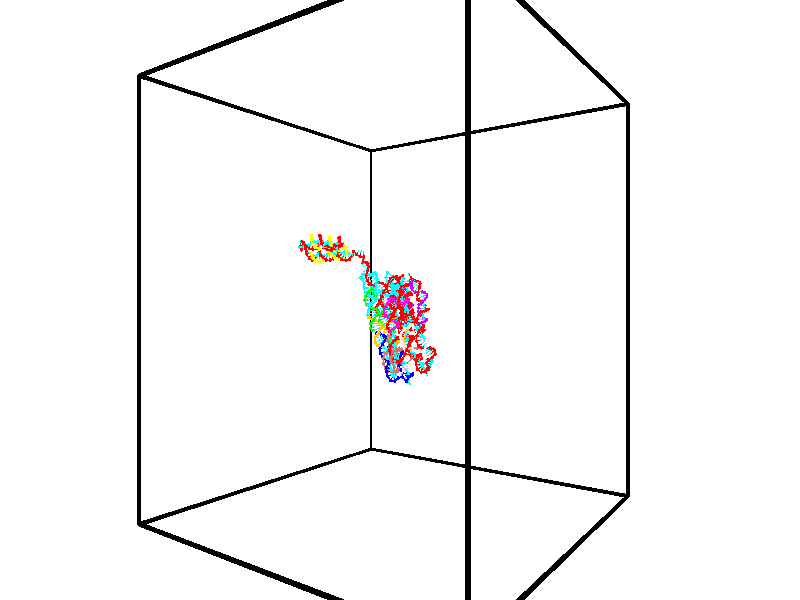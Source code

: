 // switches for output
#declare DRAW_BASES = 1; // possible values are 0, 1; only relevant for DNA ribbons
#declare DRAW_BASES_TYPE = 3; // possible values are 1, 2, 3; only relevant for DNA ribbons
#declare DRAW_FOG = 0; // set to 1 to enable fog

#include "colors.inc"

#include "transforms.inc"
background { rgb <1, 1, 1>}

#default {
   normal{
       ripples 0.25
       frequency 0.20
       turbulence 0.2
       lambda 5
   }
	finish {
		phong 0.1
		phong_size 40.
	}
}

// original window dimensions: 1024x640


// camera settings

camera {
	sky <-0, 1, 0>
	up <-0, 1, 0>
	right 1.6 * <0.581683, 0, 0.813415>
	location <-54.4937, 30, 90.4225>
	look_at <30, 30, 30>
	direction <84.4937, 0, -60.4225>
	angle 67.0682
}


# declare cpy_camera_pos = <-54.4937, 30, 90.4225>;
# if (DRAW_FOG = 1)
fog {
	fog_type 2
	up vnormalize(cpy_camera_pos)
	color rgbt<1,1,1,0.3>
	distance 1e-5
	fog_alt 3e-3
	fog_offset 48
}
# end


// LIGHTS

# declare lum = 6;
global_settings {
	ambient_light rgb lum * <0.05, 0.05, 0.05>
	max_trace_level 15
}# declare cpy_direct_light_amount = 0.25;
light_source
{	1000 * <0.231732, -1, 1.3951>,
	rgb lum * cpy_direct_light_amount
	parallel
}

light_source
{	1000 * <-0.231732, 1, -1.3951>,
	rgb lum * cpy_direct_light_amount
	parallel
}

// strand 0

// nucleotide -1

// particle -1
sphere {
	<42.508083, 32.400406, 23.043900> 0.250000
	pigment { color rgbt <1,0,0,0> }
	no_shadow
}
cylinder {
	<42.896328, 32.494049, 23.066231>,  <43.129272, 32.550236, 23.079630>, 0.100000
	pigment { color rgbt <1,0,0,0> }
	no_shadow
}
cylinder {
	<42.896328, 32.494049, 23.066231>,  <42.508083, 32.400406, 23.043900>, 0.100000
	pigment { color rgbt <1,0,0,0> }
	no_shadow
}

// particle -1
sphere {
	<42.896328, 32.494049, 23.066231> 0.100000
	pigment { color rgbt <1,0,0,0> }
	no_shadow
}
sphere {
	0, 1
	scale<0.080000,0.200000,0.300000>
	matrix <-0.235895, 0.879423, 0.413484,
		0.047703, -0.414500, 0.908798,
		0.970607, 0.234105, 0.055828,
		43.187511, 32.564281, 23.082979>
	pigment { color rgbt <0,1,1,0> }
	no_shadow
}
cylinder {
	<42.724880, 32.477840, 23.784575>,  <42.508083, 32.400406, 23.043900>, 0.130000
	pigment { color rgbt <1,0,0,0> }
	no_shadow
}

// nucleotide -1

// particle -1
sphere {
	<42.724880, 32.477840, 23.784575> 0.250000
	pigment { color rgbt <1,0,0,0> }
	no_shadow
}
cylinder {
	<42.943287, 32.684326, 23.520638>,  <43.074329, 32.808216, 23.362276>, 0.100000
	pigment { color rgbt <1,0,0,0> }
	no_shadow
}
cylinder {
	<42.943287, 32.684326, 23.520638>,  <42.724880, 32.477840, 23.784575>, 0.100000
	pigment { color rgbt <1,0,0,0> }
	no_shadow
}

// particle -1
sphere {
	<42.943287, 32.684326, 23.520638> 0.100000
	pigment { color rgbt <1,0,0,0> }
	no_shadow
}
sphere {
	0, 1
	scale<0.080000,0.200000,0.300000>
	matrix <-0.077147, 0.815247, 0.573951,
		0.834213, -0.262483, 0.484964,
		0.546019, 0.516212, -0.659841,
		43.107090, 32.839191, 23.322685>
	pigment { color rgbt <0,1,1,0> }
	no_shadow
}
cylinder {
	<42.310787, 33.063107, 23.434294>,  <42.724880, 32.477840, 23.784575>, 0.130000
	pigment { color rgbt <1,0,0,0> }
	no_shadow
}

// nucleotide -1

// particle -1
sphere {
	<42.310787, 33.063107, 23.434294> 0.250000
	pigment { color rgbt <1,0,0,0> }
	no_shadow
}
cylinder {
	<42.228725, 32.757538, 23.679024>,  <42.179489, 32.574196, 23.825863>, 0.100000
	pigment { color rgbt <1,0,0,0> }
	no_shadow
}
cylinder {
	<42.228725, 32.757538, 23.679024>,  <42.310787, 33.063107, 23.434294>, 0.100000
	pigment { color rgbt <1,0,0,0> }
	no_shadow
}

// particle -1
sphere {
	<42.228725, 32.757538, 23.679024> 0.100000
	pigment { color rgbt <1,0,0,0> }
	no_shadow
}
sphere {
	0, 1
	scale<0.080000,0.200000,0.300000>
	matrix <-0.297344, -0.546929, -0.782595,
		0.932469, -0.342475, -0.114944,
		-0.205153, -0.763924, 0.611827,
		42.167179, 32.528362, 23.862572>
	pigment { color rgbt <0,1,1,0> }
	no_shadow
}
cylinder {
	<42.230385, 33.665455, 23.864838>,  <42.310787, 33.063107, 23.434294>, 0.130000
	pigment { color rgbt <1,0,0,0> }
	no_shadow
}

// nucleotide -1

// particle -1
sphere {
	<42.230385, 33.665455, 23.864838> 0.250000
	pigment { color rgbt <1,0,0,0> }
	no_shadow
}
cylinder {
	<42.238167, 33.959610, 23.593891>,  <42.242836, 34.136105, 23.431324>, 0.100000
	pigment { color rgbt <1,0,0,0> }
	no_shadow
}
cylinder {
	<42.238167, 33.959610, 23.593891>,  <42.230385, 33.665455, 23.864838>, 0.100000
	pigment { color rgbt <1,0,0,0> }
	no_shadow
}

// particle -1
sphere {
	<42.238167, 33.959610, 23.593891> 0.100000
	pigment { color rgbt <1,0,0,0> }
	no_shadow
}
sphere {
	0, 1
	scale<0.080000,0.200000,0.300000>
	matrix <0.688493, -0.501119, -0.524268,
		-0.724982, -0.456159, -0.516063,
		0.019459, 0.735391, -0.677364,
		42.244003, 34.180225, 23.390682>
	pigment { color rgbt <0,1,1,0> }
	no_shadow
}
cylinder {
	<41.973274, 33.370739, 24.412169>,  <42.230385, 33.665455, 23.864838>, 0.130000
	pigment { color rgbt <1,0,0,0> }
	no_shadow
}

// nucleotide -1

// particle -1
sphere {
	<41.973274, 33.370739, 24.412169> 0.250000
	pigment { color rgbt <1,0,0,0> }
	no_shadow
}
cylinder {
	<41.622780, 33.320084, 24.598148>,  <41.412483, 33.289692, 24.709736>, 0.100000
	pigment { color rgbt <1,0,0,0> }
	no_shadow
}
cylinder {
	<41.622780, 33.320084, 24.598148>,  <41.973274, 33.370739, 24.412169>, 0.100000
	pigment { color rgbt <1,0,0,0> }
	no_shadow
}

// particle -1
sphere {
	<41.622780, 33.320084, 24.598148> 0.100000
	pigment { color rgbt <1,0,0,0> }
	no_shadow
}
sphere {
	0, 1
	scale<0.080000,0.200000,0.300000>
	matrix <0.413760, -0.692302, 0.591202,
		0.247018, 0.710409, 0.659016,
		-0.876233, -0.126637, 0.464950,
		41.359909, 33.282093, 24.737633>
	pigment { color rgbt <0,1,1,0> }
	no_shadow
}
cylinder {
	<42.187313, 33.073170, 24.942190>,  <41.973274, 33.370739, 24.412169>, 0.130000
	pigment { color rgbt <1,0,0,0> }
	no_shadow
}

// nucleotide -1

// particle -1
sphere {
	<42.187313, 33.073170, 24.942190> 0.250000
	pigment { color rgbt <1,0,0,0> }
	no_shadow
}
cylinder {
	<41.795094, 33.023109, 25.002666>,  <41.559761, 32.993073, 25.038952>, 0.100000
	pigment { color rgbt <1,0,0,0> }
	no_shadow
}
cylinder {
	<41.795094, 33.023109, 25.002666>,  <42.187313, 33.073170, 24.942190>, 0.100000
	pigment { color rgbt <1,0,0,0> }
	no_shadow
}

// particle -1
sphere {
	<41.795094, 33.023109, 25.002666> 0.100000
	pigment { color rgbt <1,0,0,0> }
	no_shadow
}
sphere {
	0, 1
	scale<0.080000,0.200000,0.300000>
	matrix <0.195497, -0.691036, 0.695881,
		0.017387, 0.711903, 0.702062,
		-0.980550, -0.125152, 0.151190,
		41.500927, 32.985565, 25.048023>
	pigment { color rgbt <0,1,1,0> }
	no_shadow
}
cylinder {
	<42.086910, 33.048428, 25.637537>,  <42.187313, 33.073170, 24.942190>, 0.130000
	pigment { color rgbt <1,0,0,0> }
	no_shadow
}

// nucleotide -1

// particle -1
sphere {
	<42.086910, 33.048428, 25.637537> 0.250000
	pigment { color rgbt <1,0,0,0> }
	no_shadow
}
cylinder {
	<41.757225, 32.854275, 25.520866>,  <41.559414, 32.737782, 25.450863>, 0.100000
	pigment { color rgbt <1,0,0,0> }
	no_shadow
}
cylinder {
	<41.757225, 32.854275, 25.520866>,  <42.086910, 33.048428, 25.637537>, 0.100000
	pigment { color rgbt <1,0,0,0> }
	no_shadow
}

// particle -1
sphere {
	<41.757225, 32.854275, 25.520866> 0.100000
	pigment { color rgbt <1,0,0,0> }
	no_shadow
}
sphere {
	0, 1
	scale<0.080000,0.200000,0.300000>
	matrix <0.176561, -0.709672, 0.682049,
		-0.538051, 0.510655, 0.670621,
		-0.824213, -0.485383, -0.291678,
		41.509960, 32.708660, 25.433363>
	pigment { color rgbt <0,1,1,0> }
	no_shadow
}
cylinder {
	<41.747696, 32.804207, 26.312822>,  <42.086910, 33.048428, 25.637537>, 0.130000
	pigment { color rgbt <1,0,0,0> }
	no_shadow
}

// nucleotide -1

// particle -1
sphere {
	<41.747696, 32.804207, 26.312822> 0.250000
	pigment { color rgbt <1,0,0,0> }
	no_shadow
}
cylinder {
	<41.591114, 32.588100, 26.014862>,  <41.497166, 32.458435, 25.836086>, 0.100000
	pigment { color rgbt <1,0,0,0> }
	no_shadow
}
cylinder {
	<41.591114, 32.588100, 26.014862>,  <41.747696, 32.804207, 26.312822>, 0.100000
	pigment { color rgbt <1,0,0,0> }
	no_shadow
}

// particle -1
sphere {
	<41.591114, 32.588100, 26.014862> 0.100000
	pigment { color rgbt <1,0,0,0> }
	no_shadow
}
sphere {
	0, 1
	scale<0.080000,0.200000,0.300000>
	matrix <-0.124915, -0.770808, 0.624701,
		-0.911681, 0.337589, 0.234246,
		-0.391451, -0.540267, -0.744901,
		41.473679, 32.426022, 25.791391>
	pigment { color rgbt <0,1,1,0> }
	no_shadow
}
cylinder {
	<41.253620, 32.550453, 26.695786>,  <41.747696, 32.804207, 26.312822>, 0.130000
	pigment { color rgbt <1,0,0,0> }
	no_shadow
}

// nucleotide -1

// particle -1
sphere {
	<41.253620, 32.550453, 26.695786> 0.250000
	pigment { color rgbt <1,0,0,0> }
	no_shadow
}
cylinder {
	<41.294022, 32.302551, 26.384480>,  <41.318260, 32.153809, 26.197697>, 0.100000
	pigment { color rgbt <1,0,0,0> }
	no_shadow
}
cylinder {
	<41.294022, 32.302551, 26.384480>,  <41.253620, 32.550453, 26.695786>, 0.100000
	pigment { color rgbt <1,0,0,0> }
	no_shadow
}

// particle -1
sphere {
	<41.294022, 32.302551, 26.384480> 0.100000
	pigment { color rgbt <1,0,0,0> }
	no_shadow
}
sphere {
	0, 1
	scale<0.080000,0.200000,0.300000>
	matrix <-0.087658, -0.784767, 0.613561,
		-0.991017, 0.006252, -0.133588,
		0.101000, -0.619759, -0.778266,
		41.324322, 32.116623, 26.150999>
	pigment { color rgbt <0,1,1,0> }
	no_shadow
}
cylinder {
	<40.767944, 31.975527, 26.848759>,  <41.253620, 32.550453, 26.695786>, 0.130000
	pigment { color rgbt <1,0,0,0> }
	no_shadow
}

// nucleotide -1

// particle -1
sphere {
	<40.767944, 31.975527, 26.848759> 0.250000
	pigment { color rgbt <1,0,0,0> }
	no_shadow
}
cylinder {
	<41.024067, 31.827293, 26.579632>,  <41.177738, 31.738354, 26.418156>, 0.100000
	pigment { color rgbt <1,0,0,0> }
	no_shadow
}
cylinder {
	<41.024067, 31.827293, 26.579632>,  <40.767944, 31.975527, 26.848759>, 0.100000
	pigment { color rgbt <1,0,0,0> }
	no_shadow
}

// particle -1
sphere {
	<41.024067, 31.827293, 26.579632> 0.100000
	pigment { color rgbt <1,0,0,0> }
	no_shadow
}
sphere {
	0, 1
	scale<0.080000,0.200000,0.300000>
	matrix <0.074559, -0.841801, 0.534614,
		-0.764495, -0.392480, -0.511378,
		0.640304, -0.370582, -0.672815,
		41.216156, 31.716118, 26.377787>
	pigment { color rgbt <0,1,1,0> }
	no_shadow
}
cylinder {
	<40.552784, 31.237658, 26.658558>,  <40.767944, 31.975527, 26.848759>, 0.130000
	pigment { color rgbt <1,0,0,0> }
	no_shadow
}

// nucleotide -1

// particle -1
sphere {
	<40.552784, 31.237658, 26.658558> 0.250000
	pigment { color rgbt <1,0,0,0> }
	no_shadow
}
cylinder {
	<40.943123, 31.276672, 26.580364>,  <41.177326, 31.300081, 26.533449>, 0.100000
	pigment { color rgbt <1,0,0,0> }
	no_shadow
}
cylinder {
	<40.943123, 31.276672, 26.580364>,  <40.552784, 31.237658, 26.658558>, 0.100000
	pigment { color rgbt <1,0,0,0> }
	no_shadow
}

// particle -1
sphere {
	<40.943123, 31.276672, 26.580364> 0.100000
	pigment { color rgbt <1,0,0,0> }
	no_shadow
}
sphere {
	0, 1
	scale<0.080000,0.200000,0.300000>
	matrix <0.179845, -0.866655, 0.465366,
		-0.124025, -0.489282, -0.863262,
		0.975845, 0.097536, -0.195482,
		41.235878, 31.305933, 26.521719>
	pigment { color rgbt <0,1,1,0> }
	no_shadow
}
cylinder {
	<40.704937, 30.687061, 26.323133>,  <40.552784, 31.237658, 26.658558>, 0.130000
	pigment { color rgbt <1,0,0,0> }
	no_shadow
}

// nucleotide -1

// particle -1
sphere {
	<40.704937, 30.687061, 26.323133> 0.250000
	pigment { color rgbt <1,0,0,0> }
	no_shadow
}
cylinder {
	<41.068985, 30.797218, 26.446960>,  <41.287415, 30.863314, 26.521257>, 0.100000
	pigment { color rgbt <1,0,0,0> }
	no_shadow
}
cylinder {
	<41.068985, 30.797218, 26.446960>,  <40.704937, 30.687061, 26.323133>, 0.100000
	pigment { color rgbt <1,0,0,0> }
	no_shadow
}

// particle -1
sphere {
	<41.068985, 30.797218, 26.446960> 0.100000
	pigment { color rgbt <1,0,0,0> }
	no_shadow
}
sphere {
	0, 1
	scale<0.080000,0.200000,0.300000>
	matrix <0.148535, -0.914342, 0.376717,
		0.386796, -0.296878, -0.873071,
		0.910124, 0.275394, 0.309567,
		41.342022, 30.879837, 26.539831>
	pigment { color rgbt <0,1,1,0> }
	no_shadow
}
cylinder {
	<41.097252, 30.079237, 26.160076>,  <40.704937, 30.687061, 26.323133>, 0.130000
	pigment { color rgbt <1,0,0,0> }
	no_shadow
}

// nucleotide -1

// particle -1
sphere {
	<41.097252, 30.079237, 26.160076> 0.250000
	pigment { color rgbt <1,0,0,0> }
	no_shadow
}
cylinder {
	<41.297283, 30.293350, 26.432369>,  <41.417301, 30.421818, 26.595745>, 0.100000
	pigment { color rgbt <1,0,0,0> }
	no_shadow
}
cylinder {
	<41.297283, 30.293350, 26.432369>,  <41.097252, 30.079237, 26.160076>, 0.100000
	pigment { color rgbt <1,0,0,0> }
	no_shadow
}

// particle -1
sphere {
	<41.297283, 30.293350, 26.432369> 0.100000
	pigment { color rgbt <1,0,0,0> }
	no_shadow
}
sphere {
	0, 1
	scale<0.080000,0.200000,0.300000>
	matrix <0.111904, -0.819436, 0.562141,
		0.858719, -0.204939, -0.469682,
		0.500079, 0.535281, 0.680732,
		41.447308, 30.453934, 26.636589>
	pigment { color rgbt <0,1,1,0> }
	no_shadow
}
cylinder {
	<41.818684, 29.875851, 26.127577>,  <41.097252, 30.079237, 26.160076>, 0.130000
	pigment { color rgbt <1,0,0,0> }
	no_shadow
}

// nucleotide -1

// particle -1
sphere {
	<41.818684, 29.875851, 26.127577> 0.250000
	pigment { color rgbt <1,0,0,0> }
	no_shadow
}
cylinder {
	<41.752598, 29.996372, 26.503220>,  <41.712944, 30.068686, 26.728605>, 0.100000
	pigment { color rgbt <1,0,0,0> }
	no_shadow
}
cylinder {
	<41.752598, 29.996372, 26.503220>,  <41.818684, 29.875851, 26.127577>, 0.100000
	pigment { color rgbt <1,0,0,0> }
	no_shadow
}

// particle -1
sphere {
	<41.752598, 29.996372, 26.503220> 0.100000
	pigment { color rgbt <1,0,0,0> }
	no_shadow
}
sphere {
	0, 1
	scale<0.080000,0.200000,0.300000>
	matrix <0.047512, -0.948654, 0.312726,
		0.985112, 0.096287, 0.142419,
		-0.165218, 0.301303, 0.939106,
		41.703033, 30.086763, 26.784952>
	pigment { color rgbt <0,1,1,0> }
	no_shadow
}
cylinder {
	<42.344357, 29.565729, 26.535902>,  <41.818684, 29.875851, 26.127577>, 0.130000
	pigment { color rgbt <1,0,0,0> }
	no_shadow
}

// nucleotide -1

// particle -1
sphere {
	<42.344357, 29.565729, 26.535902> 0.250000
	pigment { color rgbt <1,0,0,0> }
	no_shadow
}
cylinder {
	<42.046616, 29.655926, 26.787331>,  <41.867973, 29.710043, 26.938187>, 0.100000
	pigment { color rgbt <1,0,0,0> }
	no_shadow
}
cylinder {
	<42.046616, 29.655926, 26.787331>,  <42.344357, 29.565729, 26.535902>, 0.100000
	pigment { color rgbt <1,0,0,0> }
	no_shadow
}

// particle -1
sphere {
	<42.046616, 29.655926, 26.787331> 0.100000
	pigment { color rgbt <1,0,0,0> }
	no_shadow
}
sphere {
	0, 1
	scale<0.080000,0.200000,0.300000>
	matrix <-0.017558, -0.947549, 0.319128,
		0.667561, 0.226506, 0.709265,
		-0.744348, 0.225490, 0.628570,
		41.823311, 29.723574, 26.975901>
	pigment { color rgbt <0,1,1,0> }
	no_shadow
}
cylinder {
	<42.485703, 29.103407, 27.047132>,  <42.344357, 29.565729, 26.535902>, 0.130000
	pigment { color rgbt <1,0,0,0> }
	no_shadow
}

// nucleotide -1

// particle -1
sphere {
	<42.485703, 29.103407, 27.047132> 0.250000
	pigment { color rgbt <1,0,0,0> }
	no_shadow
}
cylinder {
	<42.108852, 29.217518, 27.117584>,  <41.882744, 29.285984, 27.159855>, 0.100000
	pigment { color rgbt <1,0,0,0> }
	no_shadow
}
cylinder {
	<42.108852, 29.217518, 27.117584>,  <42.485703, 29.103407, 27.047132>, 0.100000
	pigment { color rgbt <1,0,0,0> }
	no_shadow
}

// particle -1
sphere {
	<42.108852, 29.217518, 27.117584> 0.100000
	pigment { color rgbt <1,0,0,0> }
	no_shadow
}
sphere {
	0, 1
	scale<0.080000,0.200000,0.300000>
	matrix <-0.198972, -0.898572, 0.391125,
		0.269845, 0.333443, 0.903327,
		-0.942122, 0.285280, 0.176129,
		41.826214, 29.303102, 27.170424>
	pigment { color rgbt <0,1,1,0> }
	no_shadow
}
cylinder {
	<42.157978, 28.608103, 27.323334>,  <42.485703, 29.103407, 27.047132>, 0.130000
	pigment { color rgbt <1,0,0,0> }
	no_shadow
}

// nucleotide -1

// particle -1
sphere {
	<42.157978, 28.608103, 27.323334> 0.250000
	pigment { color rgbt <1,0,0,0> }
	no_shadow
}
cylinder {
	<41.844585, 28.849995, 27.380558>,  <41.656551, 28.995129, 27.414892>, 0.100000
	pigment { color rgbt <1,0,0,0> }
	no_shadow
}
cylinder {
	<41.844585, 28.849995, 27.380558>,  <42.157978, 28.608103, 27.323334>, 0.100000
	pigment { color rgbt <1,0,0,0> }
	no_shadow
}

// particle -1
sphere {
	<41.844585, 28.849995, 27.380558> 0.100000
	pigment { color rgbt <1,0,0,0> }
	no_shadow
}
sphere {
	0, 1
	scale<0.080000,0.200000,0.300000>
	matrix <-0.477372, -0.733084, 0.484462,
		0.397842, 0.311273, 0.863036,
		-0.783478, 0.604729, 0.143059,
		41.609543, 29.031414, 27.423475>
	pigment { color rgbt <0,1,1,0> }
	no_shadow
}
cylinder {
	<41.987644, 28.535892, 28.087643>,  <42.157978, 28.608103, 27.323334>, 0.130000
	pigment { color rgbt <1,0,0,0> }
	no_shadow
}

// nucleotide -1

// particle -1
sphere {
	<41.987644, 28.535892, 28.087643> 0.250000
	pigment { color rgbt <1,0,0,0> }
	no_shadow
}
cylinder {
	<41.715778, 28.622231, 27.807224>,  <41.552658, 28.674032, 27.638973>, 0.100000
	pigment { color rgbt <1,0,0,0> }
	no_shadow
}
cylinder {
	<41.715778, 28.622231, 27.807224>,  <41.987644, 28.535892, 28.087643>, 0.100000
	pigment { color rgbt <1,0,0,0> }
	no_shadow
}

// particle -1
sphere {
	<41.715778, 28.622231, 27.807224> 0.100000
	pigment { color rgbt <1,0,0,0> }
	no_shadow
}
sphere {
	0, 1
	scale<0.080000,0.200000,0.300000>
	matrix <-0.562802, -0.766390, 0.309678,
		-0.470431, 0.605027, 0.642368,
		-0.679668, 0.215844, -0.701044,
		41.511879, 28.686983, 27.596910>
	pigment { color rgbt <0,1,1,0> }
	no_shadow
}
cylinder {
	<41.339096, 28.529474, 28.325142>,  <41.987644, 28.535892, 28.087643>, 0.130000
	pigment { color rgbt <1,0,0,0> }
	no_shadow
}

// nucleotide -1

// particle -1
sphere {
	<41.339096, 28.529474, 28.325142> 0.250000
	pigment { color rgbt <1,0,0,0> }
	no_shadow
}
cylinder {
	<41.283276, 28.452633, 27.936581>,  <41.249783, 28.406528, 27.703444>, 0.100000
	pigment { color rgbt <1,0,0,0> }
	no_shadow
}
cylinder {
	<41.283276, 28.452633, 27.936581>,  <41.339096, 28.529474, 28.325142>, 0.100000
	pigment { color rgbt <1,0,0,0> }
	no_shadow
}

// particle -1
sphere {
	<41.283276, 28.452633, 27.936581> 0.100000
	pigment { color rgbt <1,0,0,0> }
	no_shadow
}
sphere {
	0, 1
	scale<0.080000,0.200000,0.300000>
	matrix <-0.523439, -0.818425, 0.237050,
		-0.840557, 0.541551, 0.013659,
		-0.139553, -0.192105, -0.971401,
		41.241409, 28.395002, 27.645161>
	pigment { color rgbt <0,1,1,0> }
	no_shadow
}
cylinder {
	<40.700169, 28.354441, 28.284901>,  <41.339096, 28.529474, 28.325142>, 0.130000
	pigment { color rgbt <1,0,0,0> }
	no_shadow
}

// nucleotide -1

// particle -1
sphere {
	<40.700169, 28.354441, 28.284901> 0.250000
	pigment { color rgbt <1,0,0,0> }
	no_shadow
}
cylinder {
	<40.860470, 28.182678, 27.961170>,  <40.956650, 28.079620, 27.766932>, 0.100000
	pigment { color rgbt <1,0,0,0> }
	no_shadow
}
cylinder {
	<40.860470, 28.182678, 27.961170>,  <40.700169, 28.354441, 28.284901>, 0.100000
	pigment { color rgbt <1,0,0,0> }
	no_shadow
}

// particle -1
sphere {
	<40.860470, 28.182678, 27.961170> 0.100000
	pigment { color rgbt <1,0,0,0> }
	no_shadow
}
sphere {
	0, 1
	scale<0.080000,0.200000,0.300000>
	matrix <-0.723400, -0.690381, 0.008089,
		-0.562216, 0.582225, -0.587305,
		0.400755, -0.429404, -0.809325,
		40.980698, 28.053858, 27.718372>
	pigment { color rgbt <0,1,1,0> }
	no_shadow
}
cylinder {
	<40.089024, 28.225008, 27.760427>,  <40.700169, 28.354441, 28.284901>, 0.130000
	pigment { color rgbt <1,0,0,0> }
	no_shadow
}

// nucleotide -1

// particle -1
sphere {
	<40.089024, 28.225008, 27.760427> 0.250000
	pigment { color rgbt <1,0,0,0> }
	no_shadow
}
cylinder {
	<40.403275, 27.992470, 27.675735>,  <40.591824, 27.852947, 27.624920>, 0.100000
	pigment { color rgbt <1,0,0,0> }
	no_shadow
}
cylinder {
	<40.403275, 27.992470, 27.675735>,  <40.089024, 28.225008, 27.760427>, 0.100000
	pigment { color rgbt <1,0,0,0> }
	no_shadow
}

// particle -1
sphere {
	<40.403275, 27.992470, 27.675735> 0.100000
	pigment { color rgbt <1,0,0,0> }
	no_shadow
}
sphere {
	0, 1
	scale<0.080000,0.200000,0.300000>
	matrix <-0.592164, -0.805680, 0.014911,
		-0.179254, 0.113664, -0.977215,
		0.785627, -0.581344, -0.211729,
		40.638962, 27.818068, 27.612217>
	pigment { color rgbt <0,1,1,0> }
	no_shadow
}
cylinder {
	<39.831165, 27.666601, 27.247131>,  <40.089024, 28.225008, 27.760427>, 0.130000
	pigment { color rgbt <1,0,0,0> }
	no_shadow
}

// nucleotide -1

// particle -1
sphere {
	<39.831165, 27.666601, 27.247131> 0.250000
	pigment { color rgbt <1,0,0,0> }
	no_shadow
}
cylinder {
	<40.166401, 27.513603, 27.402721>,  <40.367542, 27.421804, 27.496075>, 0.100000
	pigment { color rgbt <1,0,0,0> }
	no_shadow
}
cylinder {
	<40.166401, 27.513603, 27.402721>,  <39.831165, 27.666601, 27.247131>, 0.100000
	pigment { color rgbt <1,0,0,0> }
	no_shadow
}

// particle -1
sphere {
	<40.166401, 27.513603, 27.402721> 0.100000
	pigment { color rgbt <1,0,0,0> }
	no_shadow
}
sphere {
	0, 1
	scale<0.080000,0.200000,0.300000>
	matrix <-0.338513, -0.923775, -0.179021,
		0.427798, 0.018363, -0.903688,
		0.838092, -0.382495, 0.388973,
		40.417828, 27.398855, 27.519413>
	pigment { color rgbt <0,1,1,0> }
	no_shadow
}
cylinder {
	<39.915577, 27.067860, 26.794367>,  <39.831165, 27.666601, 27.247131>, 0.130000
	pigment { color rgbt <1,0,0,0> }
	no_shadow
}

// nucleotide -1

// particle -1
sphere {
	<39.915577, 27.067860, 26.794367> 0.250000
	pigment { color rgbt <1,0,0,0> }
	no_shadow
}
cylinder {
	<40.155216, 26.997562, 27.106827>,  <40.299000, 26.955385, 27.294302>, 0.100000
	pigment { color rgbt <1,0,0,0> }
	no_shadow
}
cylinder {
	<40.155216, 26.997562, 27.106827>,  <39.915577, 27.067860, 26.794367>, 0.100000
	pigment { color rgbt <1,0,0,0> }
	no_shadow
}

// particle -1
sphere {
	<40.155216, 26.997562, 27.106827> 0.100000
	pigment { color rgbt <1,0,0,0> }
	no_shadow
}
sphere {
	0, 1
	scale<0.080000,0.200000,0.300000>
	matrix <-0.215803, -0.974952, -0.053834,
		0.771045, -0.136323, -0.622018,
		0.599098, -0.175741, 0.781150,
		40.334946, 26.944839, 27.341171>
	pigment { color rgbt <0,1,1,0> }
	no_shadow
}
cylinder {
	<40.432144, 26.462629, 26.588911>,  <39.915577, 27.067860, 26.794367>, 0.130000
	pigment { color rgbt <1,0,0,0> }
	no_shadow
}

// nucleotide -1

// particle -1
sphere {
	<40.432144, 26.462629, 26.588911> 0.250000
	pigment { color rgbt <1,0,0,0> }
	no_shadow
}
cylinder {
	<40.374584, 26.498230, 26.983143>,  <40.340050, 26.519590, 27.219683>, 0.100000
	pigment { color rgbt <1,0,0,0> }
	no_shadow
}
cylinder {
	<40.374584, 26.498230, 26.983143>,  <40.432144, 26.462629, 26.588911>, 0.100000
	pigment { color rgbt <1,0,0,0> }
	no_shadow
}

// particle -1
sphere {
	<40.374584, 26.498230, 26.983143> 0.100000
	pigment { color rgbt <1,0,0,0> }
	no_shadow
}
sphere {
	0, 1
	scale<0.080000,0.200000,0.300000>
	matrix <-0.243940, -0.968404, 0.051835,
		0.959055, -0.232964, 0.161065,
		-0.143901, 0.089003, 0.985581,
		40.331413, 26.524931, 27.278818>
	pigment { color rgbt <0,1,1,0> }
	no_shadow
}
cylinder {
	<40.891376, 25.988947, 26.919008>,  <40.432144, 26.462629, 26.588911>, 0.130000
	pigment { color rgbt <1,0,0,0> }
	no_shadow
}

// nucleotide -1

// particle -1
sphere {
	<40.891376, 25.988947, 26.919008> 0.250000
	pigment { color rgbt <1,0,0,0> }
	no_shadow
}
cylinder {
	<40.628010, 26.076183, 27.207153>,  <40.469990, 26.128525, 27.380041>, 0.100000
	pigment { color rgbt <1,0,0,0> }
	no_shadow
}
cylinder {
	<40.628010, 26.076183, 27.207153>,  <40.891376, 25.988947, 26.919008>, 0.100000
	pigment { color rgbt <1,0,0,0> }
	no_shadow
}

// particle -1
sphere {
	<40.628010, 26.076183, 27.207153> 0.100000
	pigment { color rgbt <1,0,0,0> }
	no_shadow
}
sphere {
	0, 1
	scale<0.080000,0.200000,0.300000>
	matrix <-0.163448, -0.975689, 0.146000,
		0.734691, -0.021613, 0.678058,
		-0.658418, 0.218092, 0.720362,
		40.430485, 26.141611, 27.423262>
	pigment { color rgbt <0,1,1,0> }
	no_shadow
}
cylinder {
	<40.905102, 25.454254, 27.461882>,  <40.891376, 25.988947, 26.919008>, 0.130000
	pigment { color rgbt <1,0,0,0> }
	no_shadow
}

// nucleotide -1

// particle -1
sphere {
	<40.905102, 25.454254, 27.461882> 0.250000
	pigment { color rgbt <1,0,0,0> }
	no_shadow
}
cylinder {
	<40.539845, 25.602749, 27.529236>,  <40.320690, 25.691845, 27.569649>, 0.100000
	pigment { color rgbt <1,0,0,0> }
	no_shadow
}
cylinder {
	<40.539845, 25.602749, 27.529236>,  <40.905102, 25.454254, 27.461882>, 0.100000
	pigment { color rgbt <1,0,0,0> }
	no_shadow
}

// particle -1
sphere {
	<40.539845, 25.602749, 27.529236> 0.100000
	pigment { color rgbt <1,0,0,0> }
	no_shadow
}
sphere {
	0, 1
	scale<0.080000,0.200000,0.300000>
	matrix <-0.377981, -0.925772, -0.008724,
		0.152649, -0.071613, 0.985683,
		-0.913142, 0.371238, 0.168387,
		40.265903, 25.714121, 27.579752>
	pigment { color rgbt <0,1,1,0> }
	no_shadow
}
cylinder {
	<40.603600, 25.248932, 28.069696>,  <40.905102, 25.454254, 27.461882>, 0.130000
	pigment { color rgbt <1,0,0,0> }
	no_shadow
}

// nucleotide -1

// particle -1
sphere {
	<40.603600, 25.248932, 28.069696> 0.250000
	pigment { color rgbt <1,0,0,0> }
	no_shadow
}
cylinder {
	<40.341240, 25.299118, 27.771957>,  <40.183823, 25.329229, 27.593313>, 0.100000
	pigment { color rgbt <1,0,0,0> }
	no_shadow
}
cylinder {
	<40.341240, 25.299118, 27.771957>,  <40.603600, 25.248932, 28.069696>, 0.100000
	pigment { color rgbt <1,0,0,0> }
	no_shadow
}

// particle -1
sphere {
	<40.341240, 25.299118, 27.771957> 0.100000
	pigment { color rgbt <1,0,0,0> }
	no_shadow
}
sphere {
	0, 1
	scale<0.080000,0.200000,0.300000>
	matrix <-0.235391, -0.970915, 0.043765,
		-0.717209, 0.203919, 0.666355,
		-0.655898, 0.125465, -0.744349,
		40.144470, 25.336758, 27.548653>
	pigment { color rgbt <0,1,1,0> }
	no_shadow
}
cylinder {
	<39.815948, 24.966696, 28.182966>,  <40.603600, 25.248932, 28.069696>, 0.130000
	pigment { color rgbt <1,0,0,0> }
	no_shadow
}

// nucleotide -1

// particle -1
sphere {
	<39.815948, 24.966696, 28.182966> 0.250000
	pigment { color rgbt <1,0,0,0> }
	no_shadow
}
cylinder {
	<39.992649, 24.946415, 27.824684>,  <40.098671, 24.934246, 27.609715>, 0.100000
	pigment { color rgbt <1,0,0,0> }
	no_shadow
}
cylinder {
	<39.992649, 24.946415, 27.824684>,  <39.815948, 24.966696, 28.182966>, 0.100000
	pigment { color rgbt <1,0,0,0> }
	no_shadow
}

// particle -1
sphere {
	<39.992649, 24.946415, 27.824684> 0.100000
	pigment { color rgbt <1,0,0,0> }
	no_shadow
}
sphere {
	0, 1
	scale<0.080000,0.200000,0.300000>
	matrix <0.019838, -0.997606, 0.066253,
		-0.896917, -0.047036, -0.439689,
		0.441753, -0.050701, -0.895703,
		40.125175, 24.931204, 27.555973>
	pigment { color rgbt <0,1,1,0> }
	no_shadow
}
cylinder {
	<39.478233, 24.478804, 27.823252>,  <39.815948, 24.966696, 28.182966>, 0.130000
	pigment { color rgbt <1,0,0,0> }
	no_shadow
}

// nucleotide -1

// particle -1
sphere {
	<39.478233, 24.478804, 27.823252> 0.250000
	pigment { color rgbt <1,0,0,0> }
	no_shadow
}
cylinder {
	<39.861904, 24.504173, 27.713013>,  <40.092106, 24.519396, 27.646870>, 0.100000
	pigment { color rgbt <1,0,0,0> }
	no_shadow
}
cylinder {
	<39.861904, 24.504173, 27.713013>,  <39.478233, 24.478804, 27.823252>, 0.100000
	pigment { color rgbt <1,0,0,0> }
	no_shadow
}

// particle -1
sphere {
	<39.861904, 24.504173, 27.713013> 0.100000
	pigment { color rgbt <1,0,0,0> }
	no_shadow
}
sphere {
	0, 1
	scale<0.080000,0.200000,0.300000>
	matrix <0.063159, -0.997955, -0.009846,
		-0.275660, -0.007962, -0.961222,
		0.959178, 0.063424, -0.275599,
		40.149658, 24.523201, 27.630333>
	pigment { color rgbt <0,1,1,0> }
	no_shadow
}
cylinder {
	<39.556202, 24.284147, 27.116890>,  <39.478233, 24.478804, 27.823252>, 0.130000
	pigment { color rgbt <1,0,0,0> }
	no_shadow
}

// nucleotide -1

// particle -1
sphere {
	<39.556202, 24.284147, 27.116890> 0.250000
	pigment { color rgbt <1,0,0,0> }
	no_shadow
}
cylinder {
	<39.838177, 24.167366, 27.375446>,  <40.007362, 24.097298, 27.530581>, 0.100000
	pigment { color rgbt <1,0,0,0> }
	no_shadow
}
cylinder {
	<39.838177, 24.167366, 27.375446>,  <39.556202, 24.284147, 27.116890>, 0.100000
	pigment { color rgbt <1,0,0,0> }
	no_shadow
}

// particle -1
sphere {
	<39.838177, 24.167366, 27.375446> 0.100000
	pigment { color rgbt <1,0,0,0> }
	no_shadow
}
sphere {
	0, 1
	scale<0.080000,0.200000,0.300000>
	matrix <-0.293593, -0.949722, -0.108774,
		0.645647, -0.113097, -0.755214,
		0.704941, -0.291955, 0.646390,
		40.049660, 24.079779, 27.569363>
	pigment { color rgbt <0,1,1,0> }
	no_shadow
}
cylinder {
	<38.818066, 24.084669, 27.117697>,  <39.556202, 24.284147, 27.116890>, 0.130000
	pigment { color rgbt <1,0,0,0> }
	no_shadow
}

// nucleotide -1

// particle -1
sphere {
	<38.818066, 24.084669, 27.117697> 0.250000
	pigment { color rgbt <1,0,0,0> }
	no_shadow
}
cylinder {
	<38.974030, 23.908604, 26.794159>,  <39.067608, 23.802965, 26.600037>, 0.100000
	pigment { color rgbt <1,0,0,0> }
	no_shadow
}
cylinder {
	<38.974030, 23.908604, 26.794159>,  <38.818066, 24.084669, 27.117697>, 0.100000
	pigment { color rgbt <1,0,0,0> }
	no_shadow
}

// particle -1
sphere {
	<38.974030, 23.908604, 26.794159> 0.100000
	pigment { color rgbt <1,0,0,0> }
	no_shadow
}
sphere {
	0, 1
	scale<0.080000,0.200000,0.300000>
	matrix <-0.823475, -0.559789, -0.092329,
		-0.412143, 0.702063, -0.580729,
		0.389906, -0.440163, -0.808845,
		39.091000, 23.776554, 26.551506>
	pigment { color rgbt <0,1,1,0> }
	no_shadow
}
cylinder {
	<38.092018, 24.241489, 27.004860>,  <38.818066, 24.084669, 27.117697>, 0.130000
	pigment { color rgbt <1,0,0,0> }
	no_shadow
}

// nucleotide -1

// particle -1
sphere {
	<38.092018, 24.241489, 27.004860> 0.250000
	pigment { color rgbt <1,0,0,0> }
	no_shadow
}
cylinder {
	<37.839436, 24.064468, 27.259548>,  <37.687885, 23.958256, 27.412361>, 0.100000
	pigment { color rgbt <1,0,0,0> }
	no_shadow
}
cylinder {
	<37.839436, 24.064468, 27.259548>,  <38.092018, 24.241489, 27.004860>, 0.100000
	pigment { color rgbt <1,0,0,0> }
	no_shadow
}

// particle -1
sphere {
	<37.839436, 24.064468, 27.259548> 0.100000
	pigment { color rgbt <1,0,0,0> }
	no_shadow
}
sphere {
	0, 1
	scale<0.080000,0.200000,0.300000>
	matrix <-0.023784, -0.809696, -0.586367,
		0.775048, -0.385407, 0.500761,
		-0.631454, -0.442553, 0.636720,
		37.649998, 23.931702, 27.450563>
	pigment { color rgbt <0,1,1,0> }
	no_shadow
}
cylinder {
	<37.817982, 23.802481, 26.387806>,  <38.092018, 24.241489, 27.004860>, 0.130000
	pigment { color rgbt <1,0,0,0> }
	no_shadow
}

// nucleotide -1

// particle -1
sphere {
	<37.817982, 23.802481, 26.387806> 0.250000
	pigment { color rgbt <1,0,0,0> }
	no_shadow
}
cylinder {
	<37.492195, 23.889362, 26.172596>,  <37.296722, 23.941490, 26.043470>, 0.100000
	pigment { color rgbt <1,0,0,0> }
	no_shadow
}
cylinder {
	<37.492195, 23.889362, 26.172596>,  <37.817982, 23.802481, 26.387806>, 0.100000
	pigment { color rgbt <1,0,0,0> }
	no_shadow
}

// particle -1
sphere {
	<37.492195, 23.889362, 26.172596> 0.100000
	pigment { color rgbt <1,0,0,0> }
	no_shadow
}
sphere {
	0, 1
	scale<0.080000,0.200000,0.300000>
	matrix <0.222821, 0.973272, 0.055607,
		0.535724, -0.074594, -0.841092,
		-0.814464, 0.217203, -0.538026,
		37.247856, 23.954523, 26.011189>
	pigment { color rgbt <0,1,1,0> }
	no_shadow
}
cylinder {
	<37.948833, 24.098461, 25.717325>,  <37.817982, 23.802481, 26.387806>, 0.130000
	pigment { color rgbt <1,0,0,0> }
	no_shadow
}

// nucleotide -1

// particle -1
sphere {
	<37.948833, 24.098461, 25.717325> 0.250000
	pigment { color rgbt <1,0,0,0> }
	no_shadow
}
cylinder {
	<37.663059, 24.219830, 25.969521>,  <37.491596, 24.292650, 26.120838>, 0.100000
	pigment { color rgbt <1,0,0,0> }
	no_shadow
}
cylinder {
	<37.663059, 24.219830, 25.969521>,  <37.948833, 24.098461, 25.717325>, 0.100000
	pigment { color rgbt <1,0,0,0> }
	no_shadow
}

// particle -1
sphere {
	<37.663059, 24.219830, 25.969521> 0.100000
	pigment { color rgbt <1,0,0,0> }
	no_shadow
}
sphere {
	0, 1
	scale<0.080000,0.200000,0.300000>
	matrix <0.473474, 0.873090, 0.116342,
		-0.515174, 0.381640, -0.767429,
		-0.714435, 0.303422, 0.630490,
		37.448730, 24.310856, 26.158669>
	pigment { color rgbt <0,1,1,0> }
	no_shadow
}
cylinder {
	<37.914860, 24.830776, 25.586805>,  <37.948833, 24.098461, 25.717325>, 0.130000
	pigment { color rgbt <1,0,0,0> }
	no_shadow
}

// nucleotide -1

// particle -1
sphere {
	<37.914860, 24.830776, 25.586805> 0.250000
	pigment { color rgbt <1,0,0,0> }
	no_shadow
}
cylinder {
	<37.698135, 24.759853, 25.915440>,  <37.568100, 24.717299, 26.112621>, 0.100000
	pigment { color rgbt <1,0,0,0> }
	no_shadow
}
cylinder {
	<37.698135, 24.759853, 25.915440>,  <37.914860, 24.830776, 25.586805>, 0.100000
	pigment { color rgbt <1,0,0,0> }
	no_shadow
}

// particle -1
sphere {
	<37.698135, 24.759853, 25.915440> 0.100000
	pigment { color rgbt <1,0,0,0> }
	no_shadow
}
sphere {
	0, 1
	scale<0.080000,0.200000,0.300000>
	matrix <0.158448, 0.938423, 0.307013,
		-0.825432, 0.296521, -0.480351,
		-0.541808, -0.177308, 0.821588,
		37.535591, 24.706661, 26.161917>
	pigment { color rgbt <0,1,1,0> }
	no_shadow
}
cylinder {
	<37.402485, 25.428885, 25.733534>,  <37.914860, 24.830776, 25.586805>, 0.130000
	pigment { color rgbt <1,0,0,0> }
	no_shadow
}

// nucleotide -1

// particle -1
sphere {
	<37.402485, 25.428885, 25.733534> 0.250000
	pigment { color rgbt <1,0,0,0> }
	no_shadow
}
cylinder {
	<37.453224, 25.230103, 26.076916>,  <37.483665, 25.110834, 26.282946>, 0.100000
	pigment { color rgbt <1,0,0,0> }
	no_shadow
}
cylinder {
	<37.453224, 25.230103, 26.076916>,  <37.402485, 25.428885, 25.733534>, 0.100000
	pigment { color rgbt <1,0,0,0> }
	no_shadow
}

// particle -1
sphere {
	<37.453224, 25.230103, 26.076916> 0.100000
	pigment { color rgbt <1,0,0,0> }
	no_shadow
}
sphere {
	0, 1
	scale<0.080000,0.200000,0.300000>
	matrix <0.167646, 0.863738, 0.475239,
		-0.977653, 0.083635, 0.192874,
		0.126846, -0.496953, 0.858457,
		37.491280, 25.081017, 26.334454>
	pigment { color rgbt <0,1,1,0> }
	no_shadow
}
cylinder {
	<36.767570, 25.506887, 26.183437>,  <37.402485, 25.428885, 25.733534>, 0.130000
	pigment { color rgbt <1,0,0,0> }
	no_shadow
}

// nucleotide -1

// particle -1
sphere {
	<36.767570, 25.506887, 26.183437> 0.250000
	pigment { color rgbt <1,0,0,0> }
	no_shadow
}
cylinder {
	<37.088963, 25.461590, 26.417221>,  <37.281799, 25.434412, 26.557491>, 0.100000
	pigment { color rgbt <1,0,0,0> }
	no_shadow
}
cylinder {
	<37.088963, 25.461590, 26.417221>,  <36.767570, 25.506887, 26.183437>, 0.100000
	pigment { color rgbt <1,0,0,0> }
	no_shadow
}

// particle -1
sphere {
	<37.088963, 25.461590, 26.417221> 0.100000
	pigment { color rgbt <1,0,0,0> }
	no_shadow
}
sphere {
	0, 1
	scale<0.080000,0.200000,0.300000>
	matrix <-0.098091, 0.943140, 0.317592,
		-0.587191, -0.312510, 0.746689,
		0.803483, -0.113243, 0.584458,
		37.330006, 25.427616, 26.592558>
	pigment { color rgbt <0,1,1,0> }
	no_shadow
}
cylinder {
	<36.574951, 25.809965, 26.811319>,  <36.767570, 25.506887, 26.183437>, 0.130000
	pigment { color rgbt <1,0,0,0> }
	no_shadow
}

// nucleotide -1

// particle -1
sphere {
	<36.574951, 25.809965, 26.811319> 0.250000
	pigment { color rgbt <1,0,0,0> }
	no_shadow
}
cylinder {
	<36.974659, 25.797832, 26.802044>,  <37.214485, 25.790552, 26.796478>, 0.100000
	pigment { color rgbt <1,0,0,0> }
	no_shadow
}
cylinder {
	<36.974659, 25.797832, 26.802044>,  <36.574951, 25.809965, 26.811319>, 0.100000
	pigment { color rgbt <1,0,0,0> }
	no_shadow
}

// particle -1
sphere {
	<36.974659, 25.797832, 26.802044> 0.100000
	pigment { color rgbt <1,0,0,0> }
	no_shadow
}
sphere {
	0, 1
	scale<0.080000,0.200000,0.300000>
	matrix <0.036523, 0.936392, 0.349051,
		0.011124, -0.349643, 0.936817,
		0.999271, -0.030333, -0.023187,
		37.274441, 25.788733, 26.795088>
	pigment { color rgbt <0,1,1,0> }
	no_shadow
}
cylinder {
	<36.748886, 26.189245, 27.488579>,  <36.574951, 25.809965, 26.811319>, 0.130000
	pigment { color rgbt <1,0,0,0> }
	no_shadow
}

// nucleotide -1

// particle -1
sphere {
	<36.748886, 26.189245, 27.488579> 0.250000
	pigment { color rgbt <1,0,0,0> }
	no_shadow
}
cylinder {
	<37.049103, 26.201298, 27.224525>,  <37.229233, 26.208530, 27.066093>, 0.100000
	pigment { color rgbt <1,0,0,0> }
	no_shadow
}
cylinder {
	<37.049103, 26.201298, 27.224525>,  <36.748886, 26.189245, 27.488579>, 0.100000
	pigment { color rgbt <1,0,0,0> }
	no_shadow
}

// particle -1
sphere {
	<37.049103, 26.201298, 27.224525> 0.100000
	pigment { color rgbt <1,0,0,0> }
	no_shadow
}
sphere {
	0, 1
	scale<0.080000,0.200000,0.300000>
	matrix <0.035779, 0.995641, 0.086128,
		0.659851, -0.088262, 0.746195,
		0.750544, 0.030133, -0.660133,
		37.274265, 26.210339, 27.026485>
	pigment { color rgbt <0,1,1,0> }
	no_shadow
}
cylinder {
	<37.260719, 26.665302, 27.709282>,  <36.748886, 26.189245, 27.488579>, 0.130000
	pigment { color rgbt <1,0,0,0> }
	no_shadow
}

// nucleotide -1

// particle -1
sphere {
	<37.260719, 26.665302, 27.709282> 0.250000
	pigment { color rgbt <1,0,0,0> }
	no_shadow
}
cylinder {
	<37.316532, 26.623711, 27.315384>,  <37.350018, 26.598757, 27.079046>, 0.100000
	pigment { color rgbt <1,0,0,0> }
	no_shadow
}
cylinder {
	<37.316532, 26.623711, 27.315384>,  <37.260719, 26.665302, 27.709282>, 0.100000
	pigment { color rgbt <1,0,0,0> }
	no_shadow
}

// particle -1
sphere {
	<37.316532, 26.623711, 27.315384> 0.100000
	pigment { color rgbt <1,0,0,0> }
	no_shadow
}
sphere {
	0, 1
	scale<0.080000,0.200000,0.300000>
	matrix <0.005732, 0.994540, -0.104200,
		0.990201, 0.008895, 0.139362,
		0.139528, -0.103977, -0.984744,
		37.358391, 26.592518, 27.019960>
	pigment { color rgbt <0,1,1,0> }
	no_shadow
}
cylinder {
	<37.928577, 27.083670, 27.583782>,  <37.260719, 26.665302, 27.709282>, 0.130000
	pigment { color rgbt <1,0,0,0> }
	no_shadow
}

// nucleotide -1

// particle -1
sphere {
	<37.928577, 27.083670, 27.583782> 0.250000
	pigment { color rgbt <1,0,0,0> }
	no_shadow
}
cylinder {
	<37.715111, 27.052338, 27.246960>,  <37.587029, 27.033539, 27.044867>, 0.100000
	pigment { color rgbt <1,0,0,0> }
	no_shadow
}
cylinder {
	<37.715111, 27.052338, 27.246960>,  <37.928577, 27.083670, 27.583782>, 0.100000
	pigment { color rgbt <1,0,0,0> }
	no_shadow
}

// particle -1
sphere {
	<37.715111, 27.052338, 27.246960> 0.100000
	pigment { color rgbt <1,0,0,0> }
	no_shadow
}
sphere {
	0, 1
	scale<0.080000,0.200000,0.300000>
	matrix <0.242667, 0.939645, -0.241204,
		0.810130, -0.333062, -0.482451,
		-0.533669, -0.078332, -0.842058,
		37.555012, 27.028839, 26.994343>
	pigment { color rgbt <0,1,1,0> }
	no_shadow
}
cylinder {
	<38.406929, 27.374090, 27.053204>,  <37.928577, 27.083670, 27.583782>, 0.130000
	pigment { color rgbt <1,0,0,0> }
	no_shadow
}

// nucleotide -1

// particle -1
sphere {
	<38.406929, 27.374090, 27.053204> 0.250000
	pigment { color rgbt <1,0,0,0> }
	no_shadow
}
cylinder {
	<38.048317, 27.379307, 26.876091>,  <37.833149, 27.382437, 26.769823>, 0.100000
	pigment { color rgbt <1,0,0,0> }
	no_shadow
}
cylinder {
	<38.048317, 27.379307, 26.876091>,  <38.406929, 27.374090, 27.053204>, 0.100000
	pigment { color rgbt <1,0,0,0> }
	no_shadow
}

// particle -1
sphere {
	<38.048317, 27.379307, 26.876091> 0.100000
	pigment { color rgbt <1,0,0,0> }
	no_shadow
}
sphere {
	0, 1
	scale<0.080000,0.200000,0.300000>
	matrix <0.080468, 0.987731, -0.133835,
		0.435605, -0.155617, -0.886584,
		-0.896534, 0.013043, -0.442783,
		37.779358, 27.383219, 26.743256>
	pigment { color rgbt <0,1,1,0> }
	no_shadow
}
cylinder {
	<38.383877, 27.622694, 26.335110>,  <38.406929, 27.374090, 27.053204>, 0.130000
	pigment { color rgbt <1,0,0,0> }
	no_shadow
}

// nucleotide -1

// particle -1
sphere {
	<38.383877, 27.622694, 26.335110> 0.250000
	pigment { color rgbt <1,0,0,0> }
	no_shadow
}
cylinder {
	<37.997173, 27.690041, 26.412079>,  <37.765152, 27.730448, 26.458261>, 0.100000
	pigment { color rgbt <1,0,0,0> }
	no_shadow
}
cylinder {
	<37.997173, 27.690041, 26.412079>,  <38.383877, 27.622694, 26.335110>, 0.100000
	pigment { color rgbt <1,0,0,0> }
	no_shadow
}

// particle -1
sphere {
	<37.997173, 27.690041, 26.412079> 0.100000
	pigment { color rgbt <1,0,0,0> }
	no_shadow
}
sphere {
	0, 1
	scale<0.080000,0.200000,0.300000>
	matrix <0.076173, 0.908071, -0.411830,
		-0.244073, -0.383484, -0.890713,
		-0.966760, 0.168365, 0.192425,
		37.707146, 27.740551, 26.469807>
	pigment { color rgbt <0,1,1,0> }
	no_shadow
}
cylinder {
	<38.269794, 28.022923, 25.744022>,  <38.383877, 27.622694, 26.335110>, 0.130000
	pigment { color rgbt <1,0,0,0> }
	no_shadow
}

// nucleotide -1

// particle -1
sphere {
	<38.269794, 28.022923, 25.744022> 0.250000
	pigment { color rgbt <1,0,0,0> }
	no_shadow
}
cylinder {
	<37.977867, 28.097851, 26.007011>,  <37.802711, 28.142809, 26.164804>, 0.100000
	pigment { color rgbt <1,0,0,0> }
	no_shadow
}
cylinder {
	<37.977867, 28.097851, 26.007011>,  <38.269794, 28.022923, 25.744022>, 0.100000
	pigment { color rgbt <1,0,0,0> }
	no_shadow
}

// particle -1
sphere {
	<37.977867, 28.097851, 26.007011> 0.100000
	pigment { color rgbt <1,0,0,0> }
	no_shadow
}
sphere {
	0, 1
	scale<0.080000,0.200000,0.300000>
	matrix <-0.133553, 0.904130, -0.405847,
		-0.670467, -0.384003, -0.634835,
		-0.729821, 0.187323, 0.657474,
		37.758923, 28.154047, 26.204254>
	pigment { color rgbt <0,1,1,0> }
	no_shadow
}
cylinder {
	<37.690720, 28.231054, 25.337914>,  <38.269794, 28.022923, 25.744022>, 0.130000
	pigment { color rgbt <1,0,0,0> }
	no_shadow
}

// nucleotide -1

// particle -1
sphere {
	<37.690720, 28.231054, 25.337914> 0.250000
	pigment { color rgbt <1,0,0,0> }
	no_shadow
}
cylinder {
	<37.670406, 28.372391, 25.711559>,  <37.658218, 28.457193, 25.935747>, 0.100000
	pigment { color rgbt <1,0,0,0> }
	no_shadow
}
cylinder {
	<37.670406, 28.372391, 25.711559>,  <37.690720, 28.231054, 25.337914>, 0.100000
	pigment { color rgbt <1,0,0,0> }
	no_shadow
}

// particle -1
sphere {
	<37.670406, 28.372391, 25.711559> 0.100000
	pigment { color rgbt <1,0,0,0> }
	no_shadow
}
sphere {
	0, 1
	scale<0.080000,0.200000,0.300000>
	matrix <-0.184989, 0.915809, -0.356473,
		-0.981428, -0.190903, 0.018861,
		-0.050779, 0.353342, 0.934115,
		37.655174, 28.478394, 25.991795>
	pigment { color rgbt <0,1,1,0> }
	no_shadow
}
cylinder {
	<37.457565, 28.851173, 25.180779>,  <37.690720, 28.231054, 25.337914>, 0.130000
	pigment { color rgbt <1,0,0,0> }
	no_shadow
}

// nucleotide -1

// particle -1
sphere {
	<37.457565, 28.851173, 25.180779> 0.250000
	pigment { color rgbt <1,0,0,0> }
	no_shadow
}
cylinder {
	<37.559700, 28.891205, 25.565441>,  <37.620983, 28.915224, 25.796240>, 0.100000
	pigment { color rgbt <1,0,0,0> }
	no_shadow
}
cylinder {
	<37.559700, 28.891205, 25.565441>,  <37.457565, 28.851173, 25.180779>, 0.100000
	pigment { color rgbt <1,0,0,0> }
	no_shadow
}

// particle -1
sphere {
	<37.559700, 28.891205, 25.565441> 0.100000
	pigment { color rgbt <1,0,0,0> }
	no_shadow
}
sphere {
	0, 1
	scale<0.080000,0.200000,0.300000>
	matrix <0.141898, 0.979979, -0.139664,
		-0.956382, 0.172119, 0.236027,
		0.255341, 0.100080, 0.961657,
		37.636303, 28.921228, 25.853939>
	pigment { color rgbt <0,1,1,0> }
	no_shadow
}
cylinder {
	<37.026653, 29.379566, 25.470861>,  <37.457565, 28.851173, 25.180779>, 0.130000
	pigment { color rgbt <1,0,0,0> }
	no_shadow
}

// nucleotide -1

// particle -1
sphere {
	<37.026653, 29.379566, 25.470861> 0.250000
	pigment { color rgbt <1,0,0,0> }
	no_shadow
}
cylinder {
	<37.344696, 29.363880, 25.712940>,  <37.535522, 29.354467, 25.858187>, 0.100000
	pigment { color rgbt <1,0,0,0> }
	no_shadow
}
cylinder {
	<37.344696, 29.363880, 25.712940>,  <37.026653, 29.379566, 25.470861>, 0.100000
	pigment { color rgbt <1,0,0,0> }
	no_shadow
}

// particle -1
sphere {
	<37.344696, 29.363880, 25.712940> 0.100000
	pigment { color rgbt <1,0,0,0> }
	no_shadow
}
sphere {
	0, 1
	scale<0.080000,0.200000,0.300000>
	matrix <0.165764, 0.973961, -0.154669,
		-0.583372, 0.223299, 0.780906,
		0.795110, -0.039217, 0.605196,
		37.583229, 29.352116, 25.894499>
	pigment { color rgbt <0,1,1,0> }
	no_shadow
}
cylinder {
	<36.995777, 29.955132, 25.900499>,  <37.026653, 29.379566, 25.470861>, 0.130000
	pigment { color rgbt <1,0,0,0> }
	no_shadow
}

// nucleotide -1

// particle -1
sphere {
	<36.995777, 29.955132, 25.900499> 0.250000
	pigment { color rgbt <1,0,0,0> }
	no_shadow
}
cylinder {
	<37.380966, 29.847305, 25.902431>,  <37.612080, 29.782610, 25.903591>, 0.100000
	pigment { color rgbt <1,0,0,0> }
	no_shadow
}
cylinder {
	<37.380966, 29.847305, 25.902431>,  <36.995777, 29.955132, 25.900499>, 0.100000
	pigment { color rgbt <1,0,0,0> }
	no_shadow
}

// particle -1
sphere {
	<37.380966, 29.847305, 25.902431> 0.100000
	pigment { color rgbt <1,0,0,0> }
	no_shadow
}
sphere {
	0, 1
	scale<0.080000,0.200000,0.300000>
	matrix <0.268257, 0.956195, -0.117171,
		0.026967, 0.114128, 0.993100,
		0.962970, -0.269566, 0.004830,
		37.669857, 29.766436, 25.903881>
	pigment { color rgbt <0,1,1,0> }
	no_shadow
}
cylinder {
	<37.292492, 30.458542, 26.300510>,  <36.995777, 29.955132, 25.900499>, 0.130000
	pigment { color rgbt <1,0,0,0> }
	no_shadow
}

// nucleotide -1

// particle -1
sphere {
	<37.292492, 30.458542, 26.300510> 0.250000
	pigment { color rgbt <1,0,0,0> }
	no_shadow
}
cylinder {
	<37.606056, 30.293777, 26.114689>,  <37.794197, 30.194920, 26.003197>, 0.100000
	pigment { color rgbt <1,0,0,0> }
	no_shadow
}
cylinder {
	<37.606056, 30.293777, 26.114689>,  <37.292492, 30.458542, 26.300510>, 0.100000
	pigment { color rgbt <1,0,0,0> }
	no_shadow
}

// particle -1
sphere {
	<37.606056, 30.293777, 26.114689> 0.100000
	pigment { color rgbt <1,0,0,0> }
	no_shadow
}
sphere {
	0, 1
	scale<0.080000,0.200000,0.300000>
	matrix <0.408842, 0.905576, -0.113054,
		0.467255, -0.101303, 0.878299,
		0.783914, -0.411911, -0.464552,
		37.841228, 30.170204, 25.975323>
	pigment { color rgbt <0,1,1,0> }
	no_shadow
}
cylinder {
	<37.782917, 30.830441, 26.594730>,  <37.292492, 30.458542, 26.300510>, 0.130000
	pigment { color rgbt <1,0,0,0> }
	no_shadow
}

// nucleotide -1

// particle -1
sphere {
	<37.782917, 30.830441, 26.594730> 0.250000
	pigment { color rgbt <1,0,0,0> }
	no_shadow
}
cylinder {
	<37.945854, 30.664364, 26.269352>,  <38.043617, 30.564718, 26.074125>, 0.100000
	pigment { color rgbt <1,0,0,0> }
	no_shadow
}
cylinder {
	<37.945854, 30.664364, 26.269352>,  <37.782917, 30.830441, 26.594730>, 0.100000
	pigment { color rgbt <1,0,0,0> }
	no_shadow
}

// particle -1
sphere {
	<37.945854, 30.664364, 26.269352> 0.100000
	pigment { color rgbt <1,0,0,0> }
	no_shadow
}
sphere {
	0, 1
	scale<0.080000,0.200000,0.300000>
	matrix <0.369884, 0.889368, -0.268721,
		0.835021, -0.191420, 0.515846,
		0.407339, -0.415191, -0.813444,
		38.068054, 30.539806, 26.025318>
	pigment { color rgbt <0,1,1,0> }
	no_shadow
}
cylinder {
	<38.527733, 30.941307, 26.577267>,  <37.782917, 30.830441, 26.594730>, 0.130000
	pigment { color rgbt <1,0,0,0> }
	no_shadow
}

// nucleotide -1

// particle -1
sphere {
	<38.527733, 30.941307, 26.577267> 0.250000
	pigment { color rgbt <1,0,0,0> }
	no_shadow
}
cylinder {
	<38.418373, 30.900543, 26.194672>,  <38.352757, 30.876085, 25.965115>, 0.100000
	pigment { color rgbt <1,0,0,0> }
	no_shadow
}
cylinder {
	<38.418373, 30.900543, 26.194672>,  <38.527733, 30.941307, 26.577267>, 0.100000
	pigment { color rgbt <1,0,0,0> }
	no_shadow
}

// particle -1
sphere {
	<38.418373, 30.900543, 26.194672> 0.100000
	pigment { color rgbt <1,0,0,0> }
	no_shadow
}
sphere {
	0, 1
	scale<0.080000,0.200000,0.300000>
	matrix <0.599376, 0.759678, -0.252263,
		0.752331, -0.642264, -0.146611,
		-0.273397, -0.101910, -0.956488,
		38.336353, 30.869970, 25.907726>
	pigment { color rgbt <0,1,1,0> }
	no_shadow
}
cylinder {
	<39.203259, 30.937632, 26.208311>,  <38.527733, 30.941307, 26.577267>, 0.130000
	pigment { color rgbt <1,0,0,0> }
	no_shadow
}

// nucleotide -1

// particle -1
sphere {
	<39.203259, 30.937632, 26.208311> 0.250000
	pigment { color rgbt <1,0,0,0> }
	no_shadow
}
cylinder {
	<38.881618, 31.035408, 25.991547>,  <38.688633, 31.094074, 25.861488>, 0.100000
	pigment { color rgbt <1,0,0,0> }
	no_shadow
}
cylinder {
	<38.881618, 31.035408, 25.991547>,  <39.203259, 30.937632, 26.208311>, 0.100000
	pigment { color rgbt <1,0,0,0> }
	no_shadow
}

// particle -1
sphere {
	<38.881618, 31.035408, 25.991547> 0.100000
	pigment { color rgbt <1,0,0,0> }
	no_shadow
}
sphere {
	0, 1
	scale<0.080000,0.200000,0.300000>
	matrix <0.446022, 0.850725, -0.278086,
		0.393041, -0.465314, -0.793096,
		-0.804104, 0.244439, -0.541910,
		38.640388, 31.108740, 25.828974>
	pigment { color rgbt <0,1,1,0> }
	no_shadow
}
cylinder {
	<39.515331, 31.132570, 25.590618>,  <39.203259, 30.937632, 26.208311>, 0.130000
	pigment { color rgbt <1,0,0,0> }
	no_shadow
}

// nucleotide -1

// particle -1
sphere {
	<39.515331, 31.132570, 25.590618> 0.250000
	pigment { color rgbt <1,0,0,0> }
	no_shadow
}
cylinder {
	<39.145947, 31.283230, 25.561333>,  <38.924316, 31.373625, 25.543762>, 0.100000
	pigment { color rgbt <1,0,0,0> }
	no_shadow
}
cylinder {
	<39.145947, 31.283230, 25.561333>,  <39.515331, 31.132570, 25.590618>, 0.100000
	pigment { color rgbt <1,0,0,0> }
	no_shadow
}

// particle -1
sphere {
	<39.145947, 31.283230, 25.561333> 0.100000
	pigment { color rgbt <1,0,0,0> }
	no_shadow
}
sphere {
	0, 1
	scale<0.080000,0.200000,0.300000>
	matrix <0.365313, 0.804697, -0.467983,
		-0.117352, -0.458909, -0.880699,
		-0.923458, 0.376650, -0.073213,
		38.868908, 31.396225, 25.539370>
	pigment { color rgbt <0,1,1,0> }
	no_shadow
}
cylinder {
	<39.537945, 31.388010, 24.911074>,  <39.515331, 31.132570, 25.590618>, 0.130000
	pigment { color rgbt <1,0,0,0> }
	no_shadow
}

// nucleotide -1

// particle -1
sphere {
	<39.537945, 31.388010, 24.911074> 0.250000
	pigment { color rgbt <1,0,0,0> }
	no_shadow
}
cylinder {
	<39.244110, 31.589169, 25.093269>,  <39.067810, 31.709864, 25.202587>, 0.100000
	pigment { color rgbt <1,0,0,0> }
	no_shadow
}
cylinder {
	<39.244110, 31.589169, 25.093269>,  <39.537945, 31.388010, 24.911074>, 0.100000
	pigment { color rgbt <1,0,0,0> }
	no_shadow
}

// particle -1
sphere {
	<39.244110, 31.589169, 25.093269> 0.100000
	pigment { color rgbt <1,0,0,0> }
	no_shadow
}
sphere {
	0, 1
	scale<0.080000,0.200000,0.300000>
	matrix <0.245826, 0.822960, -0.512159,
		-0.632412, -0.264257, -0.728164,
		-0.734591, 0.502898, 0.455489,
		39.023731, 31.740038, 25.229916>
	pigment { color rgbt <0,1,1,0> }
	no_shadow
}
cylinder {
	<39.355553, 31.773087, 24.363882>,  <39.537945, 31.388010, 24.911074>, 0.130000
	pigment { color rgbt <1,0,0,0> }
	no_shadow
}

// nucleotide -1

// particle -1
sphere {
	<39.355553, 31.773087, 24.363882> 0.250000
	pigment { color rgbt <1,0,0,0> }
	no_shadow
}
cylinder {
	<39.193264, 31.934776, 24.691784>,  <39.095890, 32.031792, 24.888525>, 0.100000
	pigment { color rgbt <1,0,0,0> }
	no_shadow
}
cylinder {
	<39.193264, 31.934776, 24.691784>,  <39.355553, 31.773087, 24.363882>, 0.100000
	pigment { color rgbt <1,0,0,0> }
	no_shadow
}

// particle -1
sphere {
	<39.193264, 31.934776, 24.691784> 0.100000
	pigment { color rgbt <1,0,0,0> }
	no_shadow
}
sphere {
	0, 1
	scale<0.080000,0.200000,0.300000>
	matrix <0.183233, 0.914651, -0.360331,
		-0.895443, 0.004014, -0.445158,
		-0.405718, 0.404224, 0.819754,
		39.071548, 32.056042, 24.937710>
	pigment { color rgbt <0,1,1,0> }
	no_shadow
}
cylinder {
	<39.102879, 32.404568, 24.103128>,  <39.355553, 31.773087, 24.363882>, 0.130000
	pigment { color rgbt <1,0,0,0> }
	no_shadow
}

// nucleotide -1

// particle -1
sphere {
	<39.102879, 32.404568, 24.103128> 0.250000
	pigment { color rgbt <1,0,0,0> }
	no_shadow
}
cylinder {
	<39.109020, 32.480164, 24.495872>,  <39.112705, 32.525520, 24.731520>, 0.100000
	pigment { color rgbt <1,0,0,0> }
	no_shadow
}
cylinder {
	<39.109020, 32.480164, 24.495872>,  <39.102879, 32.404568, 24.103128>, 0.100000
	pigment { color rgbt <1,0,0,0> }
	no_shadow
}

// particle -1
sphere {
	<39.109020, 32.480164, 24.495872> 0.100000
	pigment { color rgbt <1,0,0,0> }
	no_shadow
}
sphere {
	0, 1
	scale<0.080000,0.200000,0.300000>
	matrix <0.282478, 0.941154, -0.185569,
		-0.959151, 0.280203, -0.038935,
		0.015354, 0.188987, 0.981860,
		39.113625, 32.536861, 24.790430>
	pigment { color rgbt <0,1,1,0> }
	no_shadow
}
cylinder {
	<38.479233, 32.909874, 24.308304>,  <39.102879, 32.404568, 24.103128>, 0.130000
	pigment { color rgbt <1,0,0,0> }
	no_shadow
}

// nucleotide -1

// particle -1
sphere {
	<38.479233, 32.909874, 24.308304> 0.250000
	pigment { color rgbt <1,0,0,0> }
	no_shadow
}
cylinder {
	<38.801937, 32.920441, 24.544418>,  <38.995560, 32.926781, 24.686087>, 0.100000
	pigment { color rgbt <1,0,0,0> }
	no_shadow
}
cylinder {
	<38.801937, 32.920441, 24.544418>,  <38.479233, 32.909874, 24.308304>, 0.100000
	pigment { color rgbt <1,0,0,0> }
	no_shadow
}

// particle -1
sphere {
	<38.801937, 32.920441, 24.544418> 0.100000
	pigment { color rgbt <1,0,0,0> }
	no_shadow
}
sphere {
	0, 1
	scale<0.080000,0.200000,0.300000>
	matrix <0.154840, 0.954636, -0.254353,
		-0.570230, 0.296602, 0.766071,
		0.806760, 0.026421, 0.590288,
		39.043964, 32.928368, 24.721504>
	pigment { color rgbt <0,1,1,0> }
	no_shadow
}
cylinder {
	<38.389084, 33.465816, 24.752522>,  <38.479233, 32.909874, 24.308304>, 0.130000
	pigment { color rgbt <1,0,0,0> }
	no_shadow
}

// nucleotide -1

// particle -1
sphere {
	<38.389084, 33.465816, 24.752522> 0.250000
	pigment { color rgbt <1,0,0,0> }
	no_shadow
}
cylinder {
	<38.784004, 33.402378, 24.748955>,  <39.020958, 33.364315, 24.746815>, 0.100000
	pigment { color rgbt <1,0,0,0> }
	no_shadow
}
cylinder {
	<38.784004, 33.402378, 24.748955>,  <38.389084, 33.465816, 24.752522>, 0.100000
	pigment { color rgbt <1,0,0,0> }
	no_shadow
}

// particle -1
sphere {
	<38.784004, 33.402378, 24.748955> 0.100000
	pigment { color rgbt <1,0,0,0> }
	no_shadow
}
sphere {
	0, 1
	scale<0.080000,0.200000,0.300000>
	matrix <0.158126, 0.986624, -0.039630,
		0.015081, 0.037717, 0.999175,
		0.987304, -0.158593, -0.008915,
		39.080196, 33.354801, 24.746281>
	pigment { color rgbt <0,1,1,0> }
	no_shadow
}
cylinder {
	<37.820000, 33.883972, 25.102102>,  <38.389084, 33.465816, 24.752522>, 0.130000
	pigment { color rgbt <1,0,0,0> }
	no_shadow
}

// nucleotide -1

// particle -1
sphere {
	<37.820000, 33.883972, 25.102102> 0.250000
	pigment { color rgbt <1,0,0,0> }
	no_shadow
}
cylinder {
	<37.739964, 33.551685, 25.309902>,  <37.691944, 33.352314, 25.434582>, 0.100000
	pigment { color rgbt <1,0,0,0> }
	no_shadow
}
cylinder {
	<37.739964, 33.551685, 25.309902>,  <37.820000, 33.883972, 25.102102>, 0.100000
	pigment { color rgbt <1,0,0,0> }
	no_shadow
}

// particle -1
sphere {
	<37.739964, 33.551685, 25.309902> 0.100000
	pigment { color rgbt <1,0,0,0> }
	no_shadow
}
sphere {
	0, 1
	scale<0.080000,0.200000,0.300000>
	matrix <-0.977844, 0.136006, -0.159135,
		0.061540, -0.539833, -0.839520,
		-0.200086, -0.830712, 0.519502,
		37.679939, 33.302471, 25.465754>
	pigment { color rgbt <0,1,1,0> }
	no_shadow
}
cylinder {
	<37.229820, 33.442829, 24.807438>,  <37.820000, 33.883972, 25.102102>, 0.130000
	pigment { color rgbt <1,0,0,0> }
	no_shadow
}

// nucleotide -1

// particle -1
sphere {
	<37.229820, 33.442829, 24.807438> 0.250000
	pigment { color rgbt <1,0,0,0> }
	no_shadow
}
cylinder {
	<37.201233, 33.384663, 25.202152>,  <37.184082, 33.349762, 25.438980>, 0.100000
	pigment { color rgbt <1,0,0,0> }
	no_shadow
}
cylinder {
	<37.201233, 33.384663, 25.202152>,  <37.229820, 33.442829, 24.807438>, 0.100000
	pigment { color rgbt <1,0,0,0> }
	no_shadow
}

// particle -1
sphere {
	<37.201233, 33.384663, 25.202152> 0.100000
	pigment { color rgbt <1,0,0,0> }
	no_shadow
}
sphere {
	0, 1
	scale<0.080000,0.200000,0.300000>
	matrix <-0.989619, 0.134006, -0.051926,
		-0.124684, -0.980254, -0.153480,
		-0.071468, -0.145412, 0.986787,
		37.179790, 33.341038, 25.498188>
	pigment { color rgbt <0,1,1,0> }
	no_shadow
}
cylinder {
	<36.562504, 33.079689, 24.959333>,  <37.229820, 33.442829, 24.807438>, 0.130000
	pigment { color rgbt <1,0,0,0> }
	no_shadow
}

// nucleotide -1

// particle -1
sphere {
	<36.562504, 33.079689, 24.959333> 0.250000
	pigment { color rgbt <1,0,0,0> }
	no_shadow
}
cylinder {
	<36.684906, 33.261158, 25.294128>,  <36.758347, 33.370041, 25.495005>, 0.100000
	pigment { color rgbt <1,0,0,0> }
	no_shadow
}
cylinder {
	<36.684906, 33.261158, 25.294128>,  <36.562504, 33.079689, 24.959333>, 0.100000
	pigment { color rgbt <1,0,0,0> }
	no_shadow
}

// particle -1
sphere {
	<36.684906, 33.261158, 25.294128> 0.100000
	pigment { color rgbt <1,0,0,0> }
	no_shadow
}
sphere {
	0, 1
	scale<0.080000,0.200000,0.300000>
	matrix <-0.913419, 0.387744, 0.123778,
		-0.268381, -0.802394, 0.533043,
		0.306003, 0.453671, 0.836985,
		36.776707, 33.397259, 25.545223>
	pigment { color rgbt <0,1,1,0> }
	no_shadow
}
cylinder {
	<36.104275, 32.586720, 25.167685>,  <36.562504, 33.079689, 24.959333>, 0.130000
	pigment { color rgbt <1,0,0,0> }
	no_shadow
}

// nucleotide -1

// particle -1
sphere {
	<36.104275, 32.586720, 25.167685> 0.250000
	pigment { color rgbt <1,0,0,0> }
	no_shadow
}
cylinder {
	<36.302719, 32.321266, 24.943733>,  <36.421787, 32.161995, 24.809362>, 0.100000
	pigment { color rgbt <1,0,0,0> }
	no_shadow
}
cylinder {
	<36.302719, 32.321266, 24.943733>,  <36.104275, 32.586720, 25.167685>, 0.100000
	pigment { color rgbt <1,0,0,0> }
	no_shadow
}

// particle -1
sphere {
	<36.302719, 32.321266, 24.943733> 0.100000
	pigment { color rgbt <1,0,0,0> }
	no_shadow
}
sphere {
	0, 1
	scale<0.080000,0.200000,0.300000>
	matrix <-0.786082, -0.617134, 0.034945,
		-0.368710, 0.422773, -0.827838,
		0.496113, -0.663633, -0.559878,
		36.451553, 32.122177, 24.775770>
	pigment { color rgbt <0,1,1,0> }
	no_shadow
}
cylinder {
	<35.727512, 32.354958, 24.570253>,  <36.104275, 32.586720, 25.167685>, 0.130000
	pigment { color rgbt <1,0,0,0> }
	no_shadow
}

// nucleotide -1

// particle -1
sphere {
	<35.727512, 32.354958, 24.570253> 0.250000
	pigment { color rgbt <1,0,0,0> }
	no_shadow
}
cylinder {
	<35.970543, 32.072887, 24.716450>,  <36.116364, 31.903646, 24.804167>, 0.100000
	pigment { color rgbt <1,0,0,0> }
	no_shadow
}
cylinder {
	<35.970543, 32.072887, 24.716450>,  <35.727512, 32.354958, 24.570253>, 0.100000
	pigment { color rgbt <1,0,0,0> }
	no_shadow
}

// particle -1
sphere {
	<35.970543, 32.072887, 24.716450> 0.100000
	pigment { color rgbt <1,0,0,0> }
	no_shadow
}
sphere {
	0, 1
	scale<0.080000,0.200000,0.300000>
	matrix <-0.785541, -0.601500, 0.145336,
		0.117355, -0.375410, -0.919399,
		0.607579, -0.705170, 0.365489,
		36.152817, 31.861336, 24.826096>
	pigment { color rgbt <0,1,1,0> }
	no_shadow
}
cylinder {
	<35.425419, 31.668404, 24.387310>,  <35.727512, 32.354958, 24.570253>, 0.130000
	pigment { color rgbt <1,0,0,0> }
	no_shadow
}

// nucleotide -1

// particle -1
sphere {
	<35.425419, 31.668404, 24.387310> 0.250000
	pigment { color rgbt <1,0,0,0> }
	no_shadow
}
cylinder {
	<35.692532, 31.600460, 24.677197>,  <35.852798, 31.559694, 24.851128>, 0.100000
	pigment { color rgbt <1,0,0,0> }
	no_shadow
}
cylinder {
	<35.692532, 31.600460, 24.677197>,  <35.425419, 31.668404, 24.387310>, 0.100000
	pigment { color rgbt <1,0,0,0> }
	no_shadow
}

// particle -1
sphere {
	<35.692532, 31.600460, 24.677197> 0.100000
	pigment { color rgbt <1,0,0,0> }
	no_shadow
}
sphere {
	0, 1
	scale<0.080000,0.200000,0.300000>
	matrix <-0.539278, -0.781500, 0.313748,
		0.513072, -0.600339, -0.613474,
		0.667785, -0.169858, 0.724715,
		35.892868, 31.549503, 24.894611>
	pigment { color rgbt <0,1,1,0> }
	no_shadow
}
cylinder {
	<35.533722, 30.868340, 24.451519>,  <35.425419, 31.668404, 24.387310>, 0.130000
	pigment { color rgbt <1,0,0,0> }
	no_shadow
}

// nucleotide -1

// particle -1
sphere {
	<35.533722, 30.868340, 24.451519> 0.250000
	pigment { color rgbt <1,0,0,0> }
	no_shadow
}
cylinder {
	<35.589764, 31.057690, 24.799377>,  <35.623386, 31.171301, 25.008093>, 0.100000
	pigment { color rgbt <1,0,0,0> }
	no_shadow
}
cylinder {
	<35.589764, 31.057690, 24.799377>,  <35.533722, 30.868340, 24.451519>, 0.100000
	pigment { color rgbt <1,0,0,0> }
	no_shadow
}

// particle -1
sphere {
	<35.589764, 31.057690, 24.799377> 0.100000
	pigment { color rgbt <1,0,0,0> }
	no_shadow
}
sphere {
	0, 1
	scale<0.080000,0.200000,0.300000>
	matrix <-0.472730, -0.739761, 0.478833,
		0.869999, -0.478194, 0.120137,
		0.140102, 0.473376, 0.869647,
		35.631794, 31.199703, 25.060272>
	pigment { color rgbt <0,1,1,0> }
	no_shadow
}
cylinder {
	<35.795193, 30.417862, 24.929899>,  <35.533722, 30.868340, 24.451519>, 0.130000
	pigment { color rgbt <1,0,0,0> }
	no_shadow
}

// nucleotide -1

// particle -1
sphere {
	<35.795193, 30.417862, 24.929899> 0.250000
	pigment { color rgbt <1,0,0,0> }
	no_shadow
}
cylinder {
	<35.602661, 30.696285, 25.143002>,  <35.487141, 30.863338, 25.270863>, 0.100000
	pigment { color rgbt <1,0,0,0> }
	no_shadow
}
cylinder {
	<35.602661, 30.696285, 25.143002>,  <35.795193, 30.417862, 24.929899>, 0.100000
	pigment { color rgbt <1,0,0,0> }
	no_shadow
}

// particle -1
sphere {
	<35.602661, 30.696285, 25.143002> 0.100000
	pigment { color rgbt <1,0,0,0> }
	no_shadow
}
sphere {
	0, 1
	scale<0.080000,0.200000,0.300000>
	matrix <-0.586608, -0.707417, 0.394273,
		0.651317, -0.122744, 0.748812,
		-0.481328, 0.696057, 0.532755,
		35.458263, 30.905102, 25.302828>
	pigment { color rgbt <0,1,1,0> }
	no_shadow
}
cylinder {
	<35.837006, 30.244064, 25.612888>,  <35.795193, 30.417862, 24.929899>, 0.130000
	pigment { color rgbt <1,0,0,0> }
	no_shadow
}

// nucleotide -1

// particle -1
sphere {
	<35.837006, 30.244064, 25.612888> 0.250000
	pigment { color rgbt <1,0,0,0> }
	no_shadow
}
cylinder {
	<35.521469, 30.488560, 25.587238>,  <35.332146, 30.635256, 25.571848>, 0.100000
	pigment { color rgbt <1,0,0,0> }
	no_shadow
}
cylinder {
	<35.521469, 30.488560, 25.587238>,  <35.837006, 30.244064, 25.612888>, 0.100000
	pigment { color rgbt <1,0,0,0> }
	no_shadow
}

// particle -1
sphere {
	<35.521469, 30.488560, 25.587238> 0.100000
	pigment { color rgbt <1,0,0,0> }
	no_shadow
}
sphere {
	0, 1
	scale<0.080000,0.200000,0.300000>
	matrix <-0.577541, -0.701564, 0.417439,
		0.210165, 0.366330, 0.906440,
		-0.788846, 0.611237, -0.064126,
		35.284817, 30.671930, 25.568001>
	pigment { color rgbt <0,1,1,0> }
	no_shadow
}
cylinder {
	<35.477581, 30.177502, 26.270475>,  <35.837006, 30.244064, 25.612888>, 0.130000
	pigment { color rgbt <1,0,0,0> }
	no_shadow
}

// nucleotide -1

// particle -1
sphere {
	<35.477581, 30.177502, 26.270475> 0.250000
	pigment { color rgbt <1,0,0,0> }
	no_shadow
}
cylinder {
	<35.215702, 30.312904, 26.000130>,  <35.058575, 30.394146, 25.837923>, 0.100000
	pigment { color rgbt <1,0,0,0> }
	no_shadow
}
cylinder {
	<35.215702, 30.312904, 26.000130>,  <35.477581, 30.177502, 26.270475>, 0.100000
	pigment { color rgbt <1,0,0,0> }
	no_shadow
}

// particle -1
sphere {
	<35.215702, 30.312904, 26.000130> 0.100000
	pigment { color rgbt <1,0,0,0> }
	no_shadow
}
sphere {
	0, 1
	scale<0.080000,0.200000,0.300000>
	matrix <-0.662207, -0.688000, 0.296880,
		-0.364498, 0.641926, 0.674590,
		-0.654693, 0.338506, -0.675863,
		35.019295, 30.414455, 25.797371>
	pigment { color rgbt <0,1,1,0> }
	no_shadow
}
cylinder {
	<34.823315, 30.361137, 26.707153>,  <35.477581, 30.177502, 26.270475>, 0.130000
	pigment { color rgbt <1,0,0,0> }
	no_shadow
}

// nucleotide -1

// particle -1
sphere {
	<34.823315, 30.361137, 26.707153> 0.250000
	pigment { color rgbt <1,0,0,0> }
	no_shadow
}
cylinder {
	<34.710854, 30.313416, 26.326267>,  <34.643375, 30.284782, 26.097734>, 0.100000
	pigment { color rgbt <1,0,0,0> }
	no_shadow
}
cylinder {
	<34.710854, 30.313416, 26.326267>,  <34.823315, 30.361137, 26.707153>, 0.100000
	pigment { color rgbt <1,0,0,0> }
	no_shadow
}

// particle -1
sphere {
	<34.710854, 30.313416, 26.326267> 0.100000
	pigment { color rgbt <1,0,0,0> }
	no_shadow
}
sphere {
	0, 1
	scale<0.080000,0.200000,0.300000>
	matrix <-0.749579, -0.592278, 0.295531,
		-0.599235, 0.796852, 0.077094,
		-0.281155, -0.119305, -0.952218,
		34.626507, 30.277624, 26.040602>
	pigment { color rgbt <0,1,1,0> }
	no_shadow
}
cylinder {
	<34.106358, 30.425617, 26.783905>,  <34.823315, 30.361137, 26.707153>, 0.130000
	pigment { color rgbt <1,0,0,0> }
	no_shadow
}

// nucleotide -1

// particle -1
sphere {
	<34.106358, 30.425617, 26.783905> 0.250000
	pigment { color rgbt <1,0,0,0> }
	no_shadow
}
cylinder {
	<34.158512, 30.259998, 26.423557>,  <34.189804, 30.160627, 26.207348>, 0.100000
	pigment { color rgbt <1,0,0,0> }
	no_shadow
}
cylinder {
	<34.158512, 30.259998, 26.423557>,  <34.106358, 30.425617, 26.783905>, 0.100000
	pigment { color rgbt <1,0,0,0> }
	no_shadow
}

// particle -1
sphere {
	<34.158512, 30.259998, 26.423557> 0.100000
	pigment { color rgbt <1,0,0,0> }
	no_shadow
}
sphere {
	0, 1
	scale<0.080000,0.200000,0.300000>
	matrix <-0.772500, -0.611984, 0.169466,
		-0.621485, 0.673827, -0.399642,
		0.130384, -0.414044, -0.900871,
		34.197628, 30.135784, 26.153296>
	pigment { color rgbt <0,1,1,0> }
	no_shadow
}
cylinder {
	<33.460899, 30.275440, 26.417334>,  <34.106358, 30.425617, 26.783905>, 0.130000
	pigment { color rgbt <1,0,0,0> }
	no_shadow
}

// nucleotide -1

// particle -1
sphere {
	<33.460899, 30.275440, 26.417334> 0.250000
	pigment { color rgbt <1,0,0,0> }
	no_shadow
}
cylinder {
	<33.731087, 30.034412, 26.247322>,  <33.893200, 29.889795, 26.145315>, 0.100000
	pigment { color rgbt <1,0,0,0> }
	no_shadow
}
cylinder {
	<33.731087, 30.034412, 26.247322>,  <33.460899, 30.275440, 26.417334>, 0.100000
	pigment { color rgbt <1,0,0,0> }
	no_shadow
}

// particle -1
sphere {
	<33.731087, 30.034412, 26.247322> 0.100000
	pigment { color rgbt <1,0,0,0> }
	no_shadow
}
sphere {
	0, 1
	scale<0.080000,0.200000,0.300000>
	matrix <-0.667741, -0.744370, -0.005892,
		-0.312827, 0.287789, -0.905161,
		0.675470, -0.602570, -0.425027,
		33.933727, 29.853642, 26.119814>
	pigment { color rgbt <0,1,1,0> }
	no_shadow
}
cylinder {
	<33.055019, 29.950453, 25.962107>,  <33.460899, 30.275440, 26.417334>, 0.130000
	pigment { color rgbt <1,0,0,0> }
	no_shadow
}

// nucleotide -1

// particle -1
sphere {
	<33.055019, 29.950453, 25.962107> 0.250000
	pigment { color rgbt <1,0,0,0> }
	no_shadow
}
cylinder {
	<33.389050, 29.734432, 26.004055>,  <33.589466, 29.604820, 26.029224>, 0.100000
	pigment { color rgbt <1,0,0,0> }
	no_shadow
}
cylinder {
	<33.389050, 29.734432, 26.004055>,  <33.055019, 29.950453, 25.962107>, 0.100000
	pigment { color rgbt <1,0,0,0> }
	no_shadow
}

// particle -1
sphere {
	<33.389050, 29.734432, 26.004055> 0.100000
	pigment { color rgbt <1,0,0,0> }
	no_shadow
}
sphere {
	0, 1
	scale<0.080000,0.200000,0.300000>
	matrix <-0.547947, -0.833495, 0.070995,
		0.049068, -0.116749, -0.991949,
		0.835073, -0.540052, 0.104870,
		33.639572, 29.572416, 26.035517>
	pigment { color rgbt <0,1,1,0> }
	no_shadow
}
cylinder {
	<32.855019, 29.309322, 25.635801>,  <33.055019, 29.950453, 25.962107>, 0.130000
	pigment { color rgbt <1,0,0,0> }
	no_shadow
}

// nucleotide -1

// particle -1
sphere {
	<32.855019, 29.309322, 25.635801> 0.250000
	pigment { color rgbt <1,0,0,0> }
	no_shadow
}
cylinder {
	<33.185017, 29.232506, 25.848408>,  <33.383015, 29.186417, 25.975971>, 0.100000
	pigment { color rgbt <1,0,0,0> }
	no_shadow
}
cylinder {
	<33.185017, 29.232506, 25.848408>,  <32.855019, 29.309322, 25.635801>, 0.100000
	pigment { color rgbt <1,0,0,0> }
	no_shadow
}

// particle -1
sphere {
	<33.185017, 29.232506, 25.848408> 0.100000
	pigment { color rgbt <1,0,0,0> }
	no_shadow
}
sphere {
	0, 1
	scale<0.080000,0.200000,0.300000>
	matrix <-0.434899, -0.816334, 0.380081,
		0.360904, -0.544720, -0.756987,
		0.824992, -0.192040, 0.531516,
		33.432514, 29.174894, 26.007862>
	pigment { color rgbt <0,1,1,0> }
	no_shadow
}
cylinder {
	<32.930744, 28.609945, 25.597818>,  <32.855019, 29.309322, 25.635801>, 0.130000
	pigment { color rgbt <1,0,0,0> }
	no_shadow
}

// nucleotide -1

// particle -1
sphere {
	<32.930744, 28.609945, 25.597818> 0.250000
	pigment { color rgbt <1,0,0,0> }
	no_shadow
}
cylinder {
	<33.159058, 28.698639, 25.914055>,  <33.296047, 28.751854, 26.103798>, 0.100000
	pigment { color rgbt <1,0,0,0> }
	no_shadow
}
cylinder {
	<33.159058, 28.698639, 25.914055>,  <32.930744, 28.609945, 25.597818>, 0.100000
	pigment { color rgbt <1,0,0,0> }
	no_shadow
}

// particle -1
sphere {
	<33.159058, 28.698639, 25.914055> 0.100000
	pigment { color rgbt <1,0,0,0> }
	no_shadow
}
sphere {
	0, 1
	scale<0.080000,0.200000,0.300000>
	matrix <-0.261086, -0.863865, 0.430780,
		0.778483, -0.452297, -0.435192,
		0.570788, 0.221732, 0.790592,
		33.330296, 28.765158, 26.151232>
	pigment { color rgbt <0,1,1,0> }
	no_shadow
}
cylinder {
	<33.015034, 28.012180, 25.867933>,  <32.930744, 28.609945, 25.597818>, 0.130000
	pigment { color rgbt <1,0,0,0> }
	no_shadow
}

// nucleotide -1

// particle -1
sphere {
	<33.015034, 28.012180, 25.867933> 0.250000
	pigment { color rgbt <1,0,0,0> }
	no_shadow
}
cylinder {
	<33.128613, 28.212318, 26.195110>,  <33.196758, 28.332401, 26.391417>, 0.100000
	pigment { color rgbt <1,0,0,0> }
	no_shadow
}
cylinder {
	<33.128613, 28.212318, 26.195110>,  <33.015034, 28.012180, 25.867933>, 0.100000
	pigment { color rgbt <1,0,0,0> }
	no_shadow
}

// particle -1
sphere {
	<33.128613, 28.212318, 26.195110> 0.100000
	pigment { color rgbt <1,0,0,0> }
	no_shadow
}
sphere {
	0, 1
	scale<0.080000,0.200000,0.300000>
	matrix <-0.424911, -0.699056, 0.575127,
		0.859550, -0.510857, 0.014109,
		0.283945, 0.500345, 0.817943,
		33.213795, 28.362421, 26.440493>
	pigment { color rgbt <0,1,1,0> }
	no_shadow
}
cylinder {
	<33.377808, 27.535538, 26.261332>,  <33.015034, 28.012180, 25.867933>, 0.130000
	pigment { color rgbt <1,0,0,0> }
	no_shadow
}

// nucleotide -1

// particle -1
sphere {
	<33.377808, 27.535538, 26.261332> 0.250000
	pigment { color rgbt <1,0,0,0> }
	no_shadow
}
cylinder {
	<33.247734, 27.814198, 26.517124>,  <33.169689, 27.981394, 26.670601>, 0.100000
	pigment { color rgbt <1,0,0,0> }
	no_shadow
}
cylinder {
	<33.247734, 27.814198, 26.517124>,  <33.377808, 27.535538, 26.261332>, 0.100000
	pigment { color rgbt <1,0,0,0> }
	no_shadow
}

// particle -1
sphere {
	<33.247734, 27.814198, 26.517124> 0.100000
	pigment { color rgbt <1,0,0,0> }
	no_shadow
}
sphere {
	0, 1
	scale<0.080000,0.200000,0.300000>
	matrix <-0.294154, -0.717204, 0.631737,
		0.898739, 0.017322, 0.438143,
		-0.325180, 0.696648, 0.639484,
		33.150181, 28.023191, 26.708969>
	pigment { color rgbt <0,1,1,0> }
	no_shadow
}
cylinder {
	<33.566677, 27.273724, 26.835653>,  <33.377808, 27.535538, 26.261332>, 0.130000
	pigment { color rgbt <1,0,0,0> }
	no_shadow
}

// nucleotide -1

// particle -1
sphere {
	<33.566677, 27.273724, 26.835653> 0.250000
	pigment { color rgbt <1,0,0,0> }
	no_shadow
}
cylinder {
	<33.314926, 27.557808, 26.961815>,  <33.163876, 27.728258, 27.037512>, 0.100000
	pigment { color rgbt <1,0,0,0> }
	no_shadow
}
cylinder {
	<33.314926, 27.557808, 26.961815>,  <33.566677, 27.273724, 26.835653>, 0.100000
	pigment { color rgbt <1,0,0,0> }
	no_shadow
}

// particle -1
sphere {
	<33.314926, 27.557808, 26.961815> 0.100000
	pigment { color rgbt <1,0,0,0> }
	no_shadow
}
sphere {
	0, 1
	scale<0.080000,0.200000,0.300000>
	matrix <-0.422360, -0.653327, 0.628312,
		0.652296, 0.262234, 0.711156,
		-0.629382, 0.710210, 0.315405,
		33.126110, 27.770870, 27.056437>
	pigment { color rgbt <0,1,1,0> }
	no_shadow
}
cylinder {
	<33.655888, 27.318584, 27.626701>,  <33.566677, 27.273724, 26.835653>, 0.130000
	pigment { color rgbt <1,0,0,0> }
	no_shadow
}

// nucleotide -1

// particle -1
sphere {
	<33.655888, 27.318584, 27.626701> 0.250000
	pigment { color rgbt <1,0,0,0> }
	no_shadow
}
cylinder {
	<33.297863, 27.462898, 27.521858>,  <33.083050, 27.549486, 27.458952>, 0.100000
	pigment { color rgbt <1,0,0,0> }
	no_shadow
}
cylinder {
	<33.297863, 27.462898, 27.521858>,  <33.655888, 27.318584, 27.626701>, 0.100000
	pigment { color rgbt <1,0,0,0> }
	no_shadow
}

// particle -1
sphere {
	<33.297863, 27.462898, 27.521858> 0.100000
	pigment { color rgbt <1,0,0,0> }
	no_shadow
}
sphere {
	0, 1
	scale<0.080000,0.200000,0.300000>
	matrix <-0.440594, -0.624688, 0.644703,
		0.068862, 0.692532, 0.718093,
		-0.895061, 0.360783, -0.262108,
		33.029346, 27.571133, 27.443226>
	pigment { color rgbt <0,1,1,0> }
	no_shadow
}
cylinder {
	<33.411217, 27.554804, 28.224861>,  <33.655888, 27.318584, 27.626701>, 0.130000
	pigment { color rgbt <1,0,0,0> }
	no_shadow
}

// nucleotide -1

// particle -1
sphere {
	<33.411217, 27.554804, 28.224861> 0.250000
	pigment { color rgbt <1,0,0,0> }
	no_shadow
}
cylinder {
	<33.087669, 27.507912, 27.994389>,  <32.893539, 27.479776, 27.856106>, 0.100000
	pigment { color rgbt <1,0,0,0> }
	no_shadow
}
cylinder {
	<33.087669, 27.507912, 27.994389>,  <33.411217, 27.554804, 28.224861>, 0.100000
	pigment { color rgbt <1,0,0,0> }
	no_shadow
}

// particle -1
sphere {
	<33.087669, 27.507912, 27.994389> 0.100000
	pigment { color rgbt <1,0,0,0> }
	no_shadow
}
sphere {
	0, 1
	scale<0.080000,0.200000,0.300000>
	matrix <-0.385351, -0.634448, 0.670060,
		-0.444109, 0.764024, 0.468011,
		-0.808871, -0.117231, -0.576181,
		32.845009, 27.472742, 27.821535>
	pigment { color rgbt <0,1,1,0> }
	no_shadow
}
cylinder {
	<32.839008, 27.626429, 28.643625>,  <33.411217, 27.554804, 28.224861>, 0.130000
	pigment { color rgbt <1,0,0,0> }
	no_shadow
}

// nucleotide -1

// particle -1
sphere {
	<32.839008, 27.626429, 28.643625> 0.250000
	pigment { color rgbt <1,0,0,0> }
	no_shadow
}
cylinder {
	<32.711880, 27.439930, 28.313389>,  <32.635601, 27.328032, 28.115246>, 0.100000
	pigment { color rgbt <1,0,0,0> }
	no_shadow
}
cylinder {
	<32.711880, 27.439930, 28.313389>,  <32.839008, 27.626429, 28.643625>, 0.100000
	pigment { color rgbt <1,0,0,0> }
	no_shadow
}

// particle -1
sphere {
	<32.711880, 27.439930, 28.313389> 0.100000
	pigment { color rgbt <1,0,0,0> }
	no_shadow
}
sphere {
	0, 1
	scale<0.080000,0.200000,0.300000>
	matrix <-0.473703, -0.676198, 0.564236,
		-0.821336, 0.570414, -0.005948,
		-0.317825, -0.466245, -0.825592,
		32.616531, 27.300056, 28.065712>
	pigment { color rgbt <0,1,1,0> }
	no_shadow
}
cylinder {
	<32.109009, 27.631134, 28.752335>,  <32.839008, 27.626429, 28.643625>, 0.130000
	pigment { color rgbt <1,0,0,0> }
	no_shadow
}

// nucleotide -1

// particle -1
sphere {
	<32.109009, 27.631134, 28.752335> 0.250000
	pigment { color rgbt <1,0,0,0> }
	no_shadow
}
cylinder {
	<32.234932, 27.341030, 28.507420>,  <32.310486, 27.166967, 28.360470>, 0.100000
	pigment { color rgbt <1,0,0,0> }
	no_shadow
}
cylinder {
	<32.234932, 27.341030, 28.507420>,  <32.109009, 27.631134, 28.752335>, 0.100000
	pigment { color rgbt <1,0,0,0> }
	no_shadow
}

// particle -1
sphere {
	<32.234932, 27.341030, 28.507420> 0.100000
	pigment { color rgbt <1,0,0,0> }
	no_shadow
}
sphere {
	0, 1
	scale<0.080000,0.200000,0.300000>
	matrix <-0.464533, -0.680275, 0.566952,
		-0.827712, 0.105948, -0.551061,
		0.314806, -0.725259, -0.612288,
		32.329372, 27.123453, 28.323732>
	pigment { color rgbt <0,1,1,0> }
	no_shadow
}
cylinder {
	<31.547808, 27.294983, 28.659918>,  <32.109009, 27.631134, 28.752335>, 0.130000
	pigment { color rgbt <1,0,0,0> }
	no_shadow
}

// nucleotide -1

// particle -1
sphere {
	<31.547808, 27.294983, 28.659918> 0.250000
	pigment { color rgbt <1,0,0,0> }
	no_shadow
}
cylinder {
	<31.831671, 27.043030, 28.533657>,  <32.001987, 26.891857, 28.457901>, 0.100000
	pigment { color rgbt <1,0,0,0> }
	no_shadow
}
cylinder {
	<31.831671, 27.043030, 28.533657>,  <31.547808, 27.294983, 28.659918>, 0.100000
	pigment { color rgbt <1,0,0,0> }
	no_shadow
}

// particle -1
sphere {
	<31.831671, 27.043030, 28.533657> 0.100000
	pigment { color rgbt <1,0,0,0> }
	no_shadow
}
sphere {
	0, 1
	scale<0.080000,0.200000,0.300000>
	matrix <-0.373426, -0.716187, 0.589601,
		-0.597444, -0.300542, -0.743461,
		0.709657, -0.629882, -0.315652,
		32.044567, 26.854065, 28.438961>
	pigment { color rgbt <0,1,1,0> }
	no_shadow
}
cylinder {
	<31.236515, 26.626335, 28.412535>,  <31.547808, 27.294983, 28.659918>, 0.130000
	pigment { color rgbt <1,0,0,0> }
	no_shadow
}

// nucleotide -1

// particle -1
sphere {
	<31.236515, 26.626335, 28.412535> 0.250000
	pigment { color rgbt <1,0,0,0> }
	no_shadow
}
cylinder {
	<31.607782, 26.527187, 28.523579>,  <31.830542, 26.467699, 28.590204>, 0.100000
	pigment { color rgbt <1,0,0,0> }
	no_shadow
}
cylinder {
	<31.607782, 26.527187, 28.523579>,  <31.236515, 26.626335, 28.412535>, 0.100000
	pigment { color rgbt <1,0,0,0> }
	no_shadow
}

// particle -1
sphere {
	<31.607782, 26.527187, 28.523579> 0.100000
	pigment { color rgbt <1,0,0,0> }
	no_shadow
}
sphere {
	0, 1
	scale<0.080000,0.200000,0.300000>
	matrix <-0.362447, -0.771378, 0.523075,
		0.084489, -0.586120, -0.805807,
		0.928167, -0.247868, 0.277611,
		31.886232, 26.452827, 28.606861>
	pigment { color rgbt <0,1,1,0> }
	no_shadow
}
cylinder {
	<31.214272, 25.922308, 28.779282>,  <31.236515, 26.626335, 28.412535>, 0.130000
	pigment { color rgbt <1,0,0,0> }
	no_shadow
}

// nucleotide -1

// particle -1
sphere {
	<31.214272, 25.922308, 28.779282> 0.250000
	pigment { color rgbt <1,0,0,0> }
	no_shadow
}
cylinder {
	<31.604246, 25.938236, 28.866840>,  <31.838230, 25.947792, 28.919374>, 0.100000
	pigment { color rgbt <1,0,0,0> }
	no_shadow
}
cylinder {
	<31.604246, 25.938236, 28.866840>,  <31.214272, 25.922308, 28.779282>, 0.100000
	pigment { color rgbt <1,0,0,0> }
	no_shadow
}

// particle -1
sphere {
	<31.604246, 25.938236, 28.866840> 0.100000
	pigment { color rgbt <1,0,0,0> }
	no_shadow
}
sphere {
	0, 1
	scale<0.080000,0.200000,0.300000>
	matrix <-0.109838, -0.769463, 0.629176,
		0.193485, -0.637449, -0.745804,
		0.974936, 0.039819, 0.218895,
		31.896727, 25.950182, 28.932508>
	pigment { color rgbt <0,1,1,0> }
	no_shadow
}
cylinder {
	<31.507145, 25.252953, 28.702225>,  <31.214272, 25.922308, 28.779282>, 0.130000
	pigment { color rgbt <1,0,0,0> }
	no_shadow
}

// nucleotide -1

// particle -1
sphere {
	<31.507145, 25.252953, 28.702225> 0.250000
	pigment { color rgbt <1,0,0,0> }
	no_shadow
}
cylinder {
	<31.748003, 25.438698, 28.962006>,  <31.892517, 25.550146, 29.117874>, 0.100000
	pigment { color rgbt <1,0,0,0> }
	no_shadow
}
cylinder {
	<31.748003, 25.438698, 28.962006>,  <31.507145, 25.252953, 28.702225>, 0.100000
	pigment { color rgbt <1,0,0,0> }
	no_shadow
}

// particle -1
sphere {
	<31.748003, 25.438698, 28.962006> 0.100000
	pigment { color rgbt <1,0,0,0> }
	no_shadow
}
sphere {
	0, 1
	scale<0.080000,0.200000,0.300000>
	matrix <0.075079, -0.842784, 0.532991,
		0.794848, -0.272178, -0.542342,
		0.602145, 0.464365, 0.649450,
		31.928646, 25.578007, 29.156841>
	pigment { color rgbt <0,1,1,0> }
	no_shadow
}
cylinder {
	<32.143898, 24.881310, 28.762779>,  <31.507145, 25.252953, 28.702225>, 0.130000
	pigment { color rgbt <1,0,0,0> }
	no_shadow
}

// nucleotide -1

// particle -1
sphere {
	<32.143898, 24.881310, 28.762779> 0.250000
	pigment { color rgbt <1,0,0,0> }
	no_shadow
}
cylinder {
	<32.101849, 25.086376, 29.103630>,  <32.076618, 25.209415, 29.308142>, 0.100000
	pigment { color rgbt <1,0,0,0> }
	no_shadow
}
cylinder {
	<32.101849, 25.086376, 29.103630>,  <32.143898, 24.881310, 28.762779>, 0.100000
	pigment { color rgbt <1,0,0,0> }
	no_shadow
}

// particle -1
sphere {
	<32.101849, 25.086376, 29.103630> 0.100000
	pigment { color rgbt <1,0,0,0> }
	no_shadow
}
sphere {
	0, 1
	scale<0.080000,0.200000,0.300000>
	matrix <0.067932, -0.851173, 0.520471,
		0.992137, 0.112598, 0.054649,
		-0.105120, 0.512666, 0.852129,
		32.070312, 25.240175, 29.359268>
	pigment { color rgbt <0,1,1,0> }
	no_shadow
}
cylinder {
	<32.493210, 24.500134, 29.163736>,  <32.143898, 24.881310, 28.762779>, 0.130000
	pigment { color rgbt <1,0,0,0> }
	no_shadow
}

// nucleotide -1

// particle -1
sphere {
	<32.493210, 24.500134, 29.163736> 0.250000
	pigment { color rgbt <1,0,0,0> }
	no_shadow
}
cylinder {
	<32.303822, 24.716698, 29.441643>,  <32.190189, 24.846636, 29.608387>, 0.100000
	pigment { color rgbt <1,0,0,0> }
	no_shadow
}
cylinder {
	<32.303822, 24.716698, 29.441643>,  <32.493210, 24.500134, 29.163736>, 0.100000
	pigment { color rgbt <1,0,0,0> }
	no_shadow
}

// particle -1
sphere {
	<32.303822, 24.716698, 29.441643> 0.100000
	pigment { color rgbt <1,0,0,0> }
	no_shadow
}
sphere {
	0, 1
	scale<0.080000,0.200000,0.300000>
	matrix <-0.234844, -0.837824, 0.492848,
		0.848924, 0.070189, 0.523834,
		-0.473473, 0.541409, 0.694765,
		32.161781, 24.879120, 29.650072>
	pigment { color rgbt <0,1,1,0> }
	no_shadow
}
cylinder {
	<32.843899, 24.438663, 29.726206>,  <32.493210, 24.500134, 29.163736>, 0.130000
	pigment { color rgbt <1,0,0,0> }
	no_shadow
}

// nucleotide -1

// particle -1
sphere {
	<32.843899, 24.438663, 29.726206> 0.250000
	pigment { color rgbt <1,0,0,0> }
	no_shadow
}
cylinder {
	<32.483604, 24.560112, 29.850456>,  <32.267429, 24.632980, 29.925007>, 0.100000
	pigment { color rgbt <1,0,0,0> }
	no_shadow
}
cylinder {
	<32.483604, 24.560112, 29.850456>,  <32.843899, 24.438663, 29.726206>, 0.100000
	pigment { color rgbt <1,0,0,0> }
	no_shadow
}

// particle -1
sphere {
	<32.483604, 24.560112, 29.850456> 0.100000
	pigment { color rgbt <1,0,0,0> }
	no_shadow
}
sphere {
	0, 1
	scale<0.080000,0.200000,0.300000>
	matrix <-0.072232, -0.809866, 0.582151,
		0.428318, 0.501928, 0.751407,
		-0.900737, 0.303621, 0.310624,
		32.213383, 24.651199, 29.943644>
	pigment { color rgbt <0,1,1,0> }
	no_shadow
}
cylinder {
	<32.883888, 24.485670, 30.393780>,  <32.843899, 24.438663, 29.726206>, 0.130000
	pigment { color rgbt <1,0,0,0> }
	no_shadow
}

// nucleotide -1

// particle -1
sphere {
	<32.883888, 24.485670, 30.393780> 0.250000
	pigment { color rgbt <1,0,0,0> }
	no_shadow
}
cylinder {
	<32.490753, 24.432194, 30.342922>,  <32.254871, 24.400108, 30.312408>, 0.100000
	pigment { color rgbt <1,0,0,0> }
	no_shadow
}
cylinder {
	<32.490753, 24.432194, 30.342922>,  <32.883888, 24.485670, 30.393780>, 0.100000
	pigment { color rgbt <1,0,0,0> }
	no_shadow
}

// particle -1
sphere {
	<32.490753, 24.432194, 30.342922> 0.100000
	pigment { color rgbt <1,0,0,0> }
	no_shadow
}
sphere {
	0, 1
	scale<0.080000,0.200000,0.300000>
	matrix <0.014627, -0.743426, 0.668658,
		-0.183916, 0.655320, 0.732619,
		-0.982833, -0.133693, -0.127143,
		32.195904, 24.392086, 30.304779>
	pigment { color rgbt <0,1,1,0> }
	no_shadow
}
cylinder {
	<32.538029, 24.456762, 31.056988>,  <32.883888, 24.485670, 30.393780>, 0.130000
	pigment { color rgbt <1,0,0,0> }
	no_shadow
}

// nucleotide -1

// particle -1
sphere {
	<32.538029, 24.456762, 31.056988> 0.250000
	pigment { color rgbt <1,0,0,0> }
	no_shadow
}
cylinder {
	<32.257359, 24.305782, 30.815266>,  <32.088959, 24.215195, 30.670233>, 0.100000
	pigment { color rgbt <1,0,0,0> }
	no_shadow
}
cylinder {
	<32.257359, 24.305782, 30.815266>,  <32.538029, 24.456762, 31.056988>, 0.100000
	pigment { color rgbt <1,0,0,0> }
	no_shadow
}

// particle -1
sphere {
	<32.257359, 24.305782, 30.815266> 0.100000
	pigment { color rgbt <1,0,0,0> }
	no_shadow
}
sphere {
	0, 1
	scale<0.080000,0.200000,0.300000>
	matrix <-0.231927, -0.680962, 0.694622,
		-0.673695, 0.627553, 0.390272,
		-0.701673, -0.377449, -0.604307,
		32.046856, 24.192547, 30.633974>
	pigment { color rgbt <0,1,1,0> }
	no_shadow
}
cylinder {
	<31.925755, 24.405657, 31.512897>,  <32.538029, 24.456762, 31.056988>, 0.130000
	pigment { color rgbt <1,0,0,0> }
	no_shadow
}

// nucleotide -1

// particle -1
sphere {
	<31.925755, 24.405657, 31.512897> 0.250000
	pigment { color rgbt <1,0,0,0> }
	no_shadow
}
cylinder {
	<31.871702, 24.160088, 31.201813>,  <31.839272, 24.012747, 31.015162>, 0.100000
	pigment { color rgbt <1,0,0,0> }
	no_shadow
}
cylinder {
	<31.871702, 24.160088, 31.201813>,  <31.925755, 24.405657, 31.512897>, 0.100000
	pigment { color rgbt <1,0,0,0> }
	no_shadow
}

// particle -1
sphere {
	<31.871702, 24.160088, 31.201813> 0.100000
	pigment { color rgbt <1,0,0,0> }
	no_shadow
}
sphere {
	0, 1
	scale<0.080000,0.200000,0.300000>
	matrix <-0.337356, -0.709509, 0.618698,
		-0.931628, 0.345971, -0.111235,
		-0.135129, -0.613922, -0.777714,
		31.831163, 23.975910, 30.968498>
	pigment { color rgbt <0,1,1,0> }
	no_shadow
}
cylinder {
	<31.204111, 24.191969, 31.569441>,  <31.925755, 24.405657, 31.512897>, 0.130000
	pigment { color rgbt <1,0,0,0> }
	no_shadow
}

// nucleotide -1

// particle -1
sphere {
	<31.204111, 24.191969, 31.569441> 0.250000
	pigment { color rgbt <1,0,0,0> }
	no_shadow
}
cylinder {
	<31.411013, 23.927998, 31.351471>,  <31.535154, 23.769615, 31.220690>, 0.100000
	pigment { color rgbt <1,0,0,0> }
	no_shadow
}
cylinder {
	<31.411013, 23.927998, 31.351471>,  <31.204111, 24.191969, 31.569441>, 0.100000
	pigment { color rgbt <1,0,0,0> }
	no_shadow
}

// particle -1
sphere {
	<31.411013, 23.927998, 31.351471> 0.100000
	pigment { color rgbt <1,0,0,0> }
	no_shadow
}
sphere {
	0, 1
	scale<0.080000,0.200000,0.300000>
	matrix <-0.255271, -0.726701, 0.637763,
		-0.816876, -0.190782, -0.544350,
		0.517253, -0.659930, -0.544924,
		31.566189, 23.730019, 31.187994>
	pigment { color rgbt <0,1,1,0> }
	no_shadow
}
cylinder {
	<30.777908, 23.538979, 31.499895>,  <31.204111, 24.191969, 31.569441>, 0.130000
	pigment { color rgbt <1,0,0,0> }
	no_shadow
}

// nucleotide -1

// particle -1
sphere {
	<30.777908, 23.538979, 31.499895> 0.250000
	pigment { color rgbt <1,0,0,0> }
	no_shadow
}
cylinder {
	<31.148758, 23.418594, 31.410576>,  <31.371267, 23.346365, 31.356983>, 0.100000
	pigment { color rgbt <1,0,0,0> }
	no_shadow
}
cylinder {
	<31.148758, 23.418594, 31.410576>,  <30.777908, 23.538979, 31.499895>, 0.100000
	pigment { color rgbt <1,0,0,0> }
	no_shadow
}

// particle -1
sphere {
	<31.148758, 23.418594, 31.410576> 0.100000
	pigment { color rgbt <1,0,0,0> }
	no_shadow
}
sphere {
	0, 1
	scale<0.080000,0.200000,0.300000>
	matrix <-0.127726, -0.813953, 0.566716,
		-0.352314, -0.496895, -0.793076,
		0.927125, -0.300959, -0.223300,
		31.426895, 23.328306, 31.343586>
	pigment { color rgbt <0,1,1,0> }
	no_shadow
}
cylinder {
	<30.754238, 22.915514, 31.255207>,  <30.777908, 23.538979, 31.499895>, 0.130000
	pigment { color rgbt <1,0,0,0> }
	no_shadow
}

// nucleotide -1

// particle -1
sphere {
	<30.754238, 22.915514, 31.255207> 0.250000
	pigment { color rgbt <1,0,0,0> }
	no_shadow
}
cylinder {
	<31.114122, 22.946007, 31.427116>,  <31.330053, 22.964302, 31.530262>, 0.100000
	pigment { color rgbt <1,0,0,0> }
	no_shadow
}
cylinder {
	<31.114122, 22.946007, 31.427116>,  <30.754238, 22.915514, 31.255207>, 0.100000
	pigment { color rgbt <1,0,0,0> }
	no_shadow
}

// particle -1
sphere {
	<31.114122, 22.946007, 31.427116> 0.100000
	pigment { color rgbt <1,0,0,0> }
	no_shadow
}
sphere {
	0, 1
	scale<0.080000,0.200000,0.300000>
	matrix <-0.236658, -0.742144, 0.627069,
		0.366758, -0.665891, -0.649675,
		0.899712, 0.076232, 0.429775,
		31.384037, 22.968876, 31.556049>
	pigment { color rgbt <0,1,1,0> }
	no_shadow
}
cylinder {
	<30.999458, 22.251801, 31.273132>,  <30.754238, 22.915514, 31.255207>, 0.130000
	pigment { color rgbt <1,0,0,0> }
	no_shadow
}

// nucleotide -1

// particle -1
sphere {
	<30.999458, 22.251801, 31.273132> 0.250000
	pigment { color rgbt <1,0,0,0> }
	no_shadow
}
cylinder {
	<31.211412, 22.435177, 31.558525>,  <31.338585, 22.545202, 31.729761>, 0.100000
	pigment { color rgbt <1,0,0,0> }
	no_shadow
}
cylinder {
	<31.211412, 22.435177, 31.558525>,  <30.999458, 22.251801, 31.273132>, 0.100000
	pigment { color rgbt <1,0,0,0> }
	no_shadow
}

// particle -1
sphere {
	<31.211412, 22.435177, 31.558525> 0.100000
	pigment { color rgbt <1,0,0,0> }
	no_shadow
}
sphere {
	0, 1
	scale<0.080000,0.200000,0.300000>
	matrix <-0.284409, -0.696521, 0.658764,
		0.798959, -0.551989, -0.238691,
		0.529884, 0.458439, 0.713482,
		31.370378, 22.572708, 31.772570>
	pigment { color rgbt <0,1,1,0> }
	no_shadow
}
cylinder {
	<31.430517, 21.722034, 31.589104>,  <30.999458, 22.251801, 31.273132>, 0.130000
	pigment { color rgbt <1,0,0,0> }
	no_shadow
}

// nucleotide -1

// particle -1
sphere {
	<31.430517, 21.722034, 31.589104> 0.250000
	pigment { color rgbt <1,0,0,0> }
	no_shadow
}
cylinder {
	<31.363247, 22.011196, 31.857170>,  <31.322884, 22.184694, 32.018009>, 0.100000
	pigment { color rgbt <1,0,0,0> }
	no_shadow
}
cylinder {
	<31.363247, 22.011196, 31.857170>,  <31.430517, 21.722034, 31.589104>, 0.100000
	pigment { color rgbt <1,0,0,0> }
	no_shadow
}

// particle -1
sphere {
	<31.363247, 22.011196, 31.857170> 0.100000
	pigment { color rgbt <1,0,0,0> }
	no_shadow
}
sphere {
	0, 1
	scale<0.080000,0.200000,0.300000>
	matrix <-0.145887, -0.690616, 0.708355,
		0.974902, 0.021361, 0.221609,
		-0.168178, 0.722906, 0.670166,
		31.312794, 22.228067, 32.058220>
	pigment { color rgbt <0,1,1,0> }
	no_shadow
}
cylinder {
	<31.578602, 21.371048, 32.194851>,  <31.430517, 21.722034, 31.589104>, 0.130000
	pigment { color rgbt <1,0,0,0> }
	no_shadow
}

// nucleotide -1

// particle -1
sphere {
	<31.578602, 21.371048, 32.194851> 0.250000
	pigment { color rgbt <1,0,0,0> }
	no_shadow
}
cylinder {
	<31.377422, 21.702251, 32.294003>,  <31.256714, 21.900972, 32.353493>, 0.100000
	pigment { color rgbt <1,0,0,0> }
	no_shadow
}
cylinder {
	<31.377422, 21.702251, 32.294003>,  <31.578602, 21.371048, 32.194851>, 0.100000
	pigment { color rgbt <1,0,0,0> }
	no_shadow
}

// particle -1
sphere {
	<31.377422, 21.702251, 32.294003> 0.100000
	pigment { color rgbt <1,0,0,0> }
	no_shadow
}
sphere {
	0, 1
	scale<0.080000,0.200000,0.300000>
	matrix <-0.360857, -0.461767, 0.810280,
		0.785381, 0.318081, 0.531038,
		-0.502951, 0.828007, 0.247881,
		31.226538, 21.950653, 32.368366>
	pigment { color rgbt <0,1,1,0> }
	no_shadow
}
cylinder {
	<31.628143, 21.373861, 32.913818>,  <31.578602, 21.371048, 32.194851>, 0.130000
	pigment { color rgbt <1,0,0,0> }
	no_shadow
}

// nucleotide -1

// particle -1
sphere {
	<31.628143, 21.373861, 32.913818> 0.250000
	pigment { color rgbt <1,0,0,0> }
	no_shadow
}
cylinder {
	<31.327003, 21.629784, 32.852024>,  <31.146320, 21.783337, 32.814949>, 0.100000
	pigment { color rgbt <1,0,0,0> }
	no_shadow
}
cylinder {
	<31.327003, 21.629784, 32.852024>,  <31.628143, 21.373861, 32.913818>, 0.100000
	pigment { color rgbt <1,0,0,0> }
	no_shadow
}

// particle -1
sphere {
	<31.327003, 21.629784, 32.852024> 0.100000
	pigment { color rgbt <1,0,0,0> }
	no_shadow
}
sphere {
	0, 1
	scale<0.080000,0.200000,0.300000>
	matrix <-0.505197, -0.411262, 0.758709,
		0.421892, 0.649240, 0.632846,
		-0.752850, 0.639806, -0.154486,
		31.101149, 21.821726, 32.805679>
	pigment { color rgbt <0,1,1,0> }
	no_shadow
}
cylinder {
	<31.440710, 21.705156, 33.575649>,  <31.628143, 21.373861, 32.913818>, 0.130000
	pigment { color rgbt <1,0,0,0> }
	no_shadow
}

// nucleotide -1

// particle -1
sphere {
	<31.440710, 21.705156, 33.575649> 0.250000
	pigment { color rgbt <1,0,0,0> }
	no_shadow
}
cylinder {
	<31.121088, 21.716732, 33.335426>,  <30.929314, 21.723677, 33.191292>, 0.100000
	pigment { color rgbt <1,0,0,0> }
	no_shadow
}
cylinder {
	<31.121088, 21.716732, 33.335426>,  <31.440710, 21.705156, 33.575649>, 0.100000
	pigment { color rgbt <1,0,0,0> }
	no_shadow
}

// particle -1
sphere {
	<31.121088, 21.716732, 33.335426> 0.100000
	pigment { color rgbt <1,0,0,0> }
	no_shadow
}
sphere {
	0, 1
	scale<0.080000,0.200000,0.300000>
	matrix <-0.589722, -0.232429, 0.773437,
		-0.117206, 0.972183, 0.202789,
		-0.799056, 0.028938, -0.600560,
		30.881371, 21.725414, 33.155258>
	pigment { color rgbt <0,1,1,0> }
	no_shadow
}
cylinder {
	<30.953928, 22.244005, 33.856621>,  <31.440710, 21.705156, 33.575649>, 0.130000
	pigment { color rgbt <1,0,0,0> }
	no_shadow
}

// nucleotide -1

// particle -1
sphere {
	<30.953928, 22.244005, 33.856621> 0.250000
	pigment { color rgbt <1,0,0,0> }
	no_shadow
}
cylinder {
	<30.760691, 21.968567, 33.640305>,  <30.644749, 21.803303, 33.510513>, 0.100000
	pigment { color rgbt <1,0,0,0> }
	no_shadow
}
cylinder {
	<30.760691, 21.968567, 33.640305>,  <30.953928, 22.244005, 33.856621>, 0.100000
	pigment { color rgbt <1,0,0,0> }
	no_shadow
}

// particle -1
sphere {
	<30.760691, 21.968567, 33.640305> 0.100000
	pigment { color rgbt <1,0,0,0> }
	no_shadow
}
sphere {
	0, 1
	scale<0.080000,0.200000,0.300000>
	matrix <-0.599552, -0.189959, 0.777466,
		-0.638089, 0.699821, -0.321082,
		-0.483095, -0.688597, -0.540789,
		30.615763, 21.761988, 33.478069>
	pigment { color rgbt <0,1,1,0> }
	no_shadow
}
cylinder {
	<30.265320, 22.367447, 33.953697>,  <30.953928, 22.244005, 33.856621>, 0.130000
	pigment { color rgbt <1,0,0,0> }
	no_shadow
}

// nucleotide -1

// particle -1
sphere {
	<30.265320, 22.367447, 33.953697> 0.250000
	pigment { color rgbt <1,0,0,0> }
	no_shadow
}
cylinder {
	<30.264181, 21.995380, 33.806847>,  <30.263498, 21.772141, 33.718735>, 0.100000
	pigment { color rgbt <1,0,0,0> }
	no_shadow
}
cylinder {
	<30.264181, 21.995380, 33.806847>,  <30.265320, 22.367447, 33.953697>, 0.100000
	pigment { color rgbt <1,0,0,0> }
	no_shadow
}

// particle -1
sphere {
	<30.264181, 21.995380, 33.806847> 0.100000
	pigment { color rgbt <1,0,0,0> }
	no_shadow
}
sphere {
	0, 1
	scale<0.080000,0.200000,0.300000>
	matrix <-0.523435, -0.311432, 0.793111,
		-0.852061, 0.194427, -0.485995,
		-0.002848, -0.930166, -0.367129,
		30.263327, 21.716331, 33.696709>
	pigment { color rgbt <0,1,1,0> }
	no_shadow
}
cylinder {
	<29.554152, 22.192118, 33.898945>,  <30.265320, 22.367447, 33.953697>, 0.130000
	pigment { color rgbt <1,0,0,0> }
	no_shadow
}

// nucleotide -1

// particle -1
sphere {
	<29.554152, 22.192118, 33.898945> 0.250000
	pigment { color rgbt <1,0,0,0> }
	no_shadow
}
cylinder {
	<29.751095, 21.845848, 33.935146>,  <29.869261, 21.638086, 33.956867>, 0.100000
	pigment { color rgbt <1,0,0,0> }
	no_shadow
}
cylinder {
	<29.751095, 21.845848, 33.935146>,  <29.554152, 22.192118, 33.898945>, 0.100000
	pigment { color rgbt <1,0,0,0> }
	no_shadow
}

// particle -1
sphere {
	<29.751095, 21.845848, 33.935146> 0.100000
	pigment { color rgbt <1,0,0,0> }
	no_shadow
}
sphere {
	0, 1
	scale<0.080000,0.200000,0.300000>
	matrix <-0.575619, -0.245854, 0.779883,
		-0.652875, -0.436076, -0.619347,
		0.492358, -0.865675, 0.090502,
		29.898802, 21.586145, 33.962296>
	pigment { color rgbt <0,1,1,0> }
	no_shadow
}
cylinder {
	<29.062052, 21.672092, 33.966724>,  <29.554152, 22.192118, 33.898945>, 0.130000
	pigment { color rgbt <1,0,0,0> }
	no_shadow
}

// nucleotide -1

// particle -1
sphere {
	<29.062052, 21.672092, 33.966724> 0.250000
	pigment { color rgbt <1,0,0,0> }
	no_shadow
}
cylinder {
	<29.391539, 21.484917, 34.094803>,  <29.589230, 21.372612, 34.171650>, 0.100000
	pigment { color rgbt <1,0,0,0> }
	no_shadow
}
cylinder {
	<29.391539, 21.484917, 34.094803>,  <29.062052, 21.672092, 33.966724>, 0.100000
	pigment { color rgbt <1,0,0,0> }
	no_shadow
}

// particle -1
sphere {
	<29.391539, 21.484917, 34.094803> 0.100000
	pigment { color rgbt <1,0,0,0> }
	no_shadow
}
sphere {
	0, 1
	scale<0.080000,0.200000,0.300000>
	matrix <-0.479224, -0.272733, 0.834243,
		-0.303050, -0.840623, -0.448903,
		0.823714, -0.467943, 0.320195,
		29.638653, 21.344536, 34.190861>
	pigment { color rgbt <0,1,1,0> }
	no_shadow
}
cylinder {
	<28.790834, 21.038084, 34.147442>,  <29.062052, 21.672092, 33.966724>, 0.130000
	pigment { color rgbt <1,0,0,0> }
	no_shadow
}

// nucleotide -1

// particle -1
sphere {
	<28.790834, 21.038084, 34.147442> 0.250000
	pigment { color rgbt <1,0,0,0> }
	no_shadow
}
cylinder {
	<29.147631, 21.023743, 34.327694>,  <29.361708, 21.015137, 34.435844>, 0.100000
	pigment { color rgbt <1,0,0,0> }
	no_shadow
}
cylinder {
	<29.147631, 21.023743, 34.327694>,  <28.790834, 21.038084, 34.147442>, 0.100000
	pigment { color rgbt <1,0,0,0> }
	no_shadow
}

// particle -1
sphere {
	<29.147631, 21.023743, 34.327694> 0.100000
	pigment { color rgbt <1,0,0,0> }
	no_shadow
}
sphere {
	0, 1
	scale<0.080000,0.200000,0.300000>
	matrix <-0.433412, -0.351173, 0.829959,
		0.128492, -0.935624, -0.328783,
		0.891989, -0.035855, 0.450633,
		29.415228, 21.012985, 34.462883>
	pigment { color rgbt <0,1,1,0> }
	no_shadow
}
cylinder {
	<28.856489, 20.344378, 34.442345>,  <28.790834, 21.038084, 34.147442>, 0.130000
	pigment { color rgbt <1,0,0,0> }
	no_shadow
}

// nucleotide -1

// particle -1
sphere {
	<28.856489, 20.344378, 34.442345> 0.250000
	pigment { color rgbt <1,0,0,0> }
	no_shadow
}
cylinder {
	<29.087072, 20.587070, 34.661278>,  <29.225422, 20.732687, 34.792637>, 0.100000
	pigment { color rgbt <1,0,0,0> }
	no_shadow
}
cylinder {
	<29.087072, 20.587070, 34.661278>,  <28.856489, 20.344378, 34.442345>, 0.100000
	pigment { color rgbt <1,0,0,0> }
	no_shadow
}

// particle -1
sphere {
	<29.087072, 20.587070, 34.661278> 0.100000
	pigment { color rgbt <1,0,0,0> }
	no_shadow
}
sphere {
	0, 1
	scale<0.080000,0.200000,0.300000>
	matrix <-0.414533, -0.360091, 0.835761,
		0.704174, -0.708667, 0.043935,
		0.576456, 0.606734, 0.547333,
		29.260010, 20.769091, 34.825478>
	pigment { color rgbt <0,1,1,0> }
	no_shadow
}
cylinder {
	<29.070555, 19.987123, 35.009804>,  <28.856489, 20.344378, 34.442345>, 0.130000
	pigment { color rgbt <1,0,0,0> }
	no_shadow
}

// nucleotide -1

// particle -1
sphere {
	<29.070555, 19.987123, 35.009804> 0.250000
	pigment { color rgbt <1,0,0,0> }
	no_shadow
}
cylinder {
	<29.124220, 20.371048, 35.108406>,  <29.156418, 20.601402, 35.167568>, 0.100000
	pigment { color rgbt <1,0,0,0> }
	no_shadow
}
cylinder {
	<29.124220, 20.371048, 35.108406>,  <29.070555, 19.987123, 35.009804>, 0.100000
	pigment { color rgbt <1,0,0,0> }
	no_shadow
}

// particle -1
sphere {
	<29.124220, 20.371048, 35.108406> 0.100000
	pigment { color rgbt <1,0,0,0> }
	no_shadow
}
sphere {
	0, 1
	scale<0.080000,0.200000,0.300000>
	matrix <-0.379492, -0.180031, 0.907510,
		0.915416, -0.215301, 0.340087,
		0.134162, 0.959810, 0.246508,
		29.164469, 20.658991, 35.182358>
	pigment { color rgbt <0,1,1,0> }
	no_shadow
}
cylinder {
	<29.508335, 20.006184, 35.639809>,  <29.070555, 19.987123, 35.009804>, 0.130000
	pigment { color rgbt <1,0,0,0> }
	no_shadow
}

// nucleotide -1

// particle -1
sphere {
	<29.508335, 20.006184, 35.639809> 0.250000
	pigment { color rgbt <1,0,0,0> }
	no_shadow
}
cylinder {
	<29.262474, 20.318214, 35.593021>,  <29.114958, 20.505432, 35.564949>, 0.100000
	pigment { color rgbt <1,0,0,0> }
	no_shadow
}
cylinder {
	<29.262474, 20.318214, 35.593021>,  <29.508335, 20.006184, 35.639809>, 0.100000
	pigment { color rgbt <1,0,0,0> }
	no_shadow
}

// particle -1
sphere {
	<29.262474, 20.318214, 35.593021> 0.100000
	pigment { color rgbt <1,0,0,0> }
	no_shadow
}
sphere {
	0, 1
	scale<0.080000,0.200000,0.300000>
	matrix <-0.390657, -0.172220, 0.904283,
		0.685266, 0.601515, 0.410598,
		-0.614653, 0.780077, -0.116970,
		29.078077, 20.552237, 35.557930>
	pigment { color rgbt <0,1,1,0> }
	no_shadow
}
cylinder {
	<29.422668, 20.466866, 36.267815>,  <29.508335, 20.006184, 35.639809>, 0.130000
	pigment { color rgbt <1,0,0,0> }
	no_shadow
}

// nucleotide -1

// particle -1
sphere {
	<29.422668, 20.466866, 36.267815> 0.250000
	pigment { color rgbt <1,0,0,0> }
	no_shadow
}
cylinder {
	<29.084137, 20.472740, 36.054832>,  <28.881018, 20.476265, 35.927044>, 0.100000
	pigment { color rgbt <1,0,0,0> }
	no_shadow
}
cylinder {
	<29.084137, 20.472740, 36.054832>,  <29.422668, 20.466866, 36.267815>, 0.100000
	pigment { color rgbt <1,0,0,0> }
	no_shadow
}

// particle -1
sphere {
	<29.084137, 20.472740, 36.054832> 0.100000
	pigment { color rgbt <1,0,0,0> }
	no_shadow
}
sphere {
	0, 1
	scale<0.080000,0.200000,0.300000>
	matrix <-0.484023, -0.438521, 0.757246,
		-0.222375, 0.898601, 0.378240,
		-0.846328, 0.014685, -0.532459,
		28.830238, 20.477146, 35.895096>
	pigment { color rgbt <0,1,1,0> }
	no_shadow
}
cylinder {
	<28.913452, 20.818502, 36.645542>,  <29.422668, 20.466866, 36.267815>, 0.130000
	pigment { color rgbt <1,0,0,0> }
	no_shadow
}

// nucleotide -1

// particle -1
sphere {
	<28.913452, 20.818502, 36.645542> 0.250000
	pigment { color rgbt <1,0,0,0> }
	no_shadow
}
cylinder {
	<28.729900, 20.560108, 36.401531>,  <28.619770, 20.405071, 36.255123>, 0.100000
	pigment { color rgbt <1,0,0,0> }
	no_shadow
}
cylinder {
	<28.729900, 20.560108, 36.401531>,  <28.913452, 20.818502, 36.645542>, 0.100000
	pigment { color rgbt <1,0,0,0> }
	no_shadow
}

// particle -1
sphere {
	<28.729900, 20.560108, 36.401531> 0.100000
	pigment { color rgbt <1,0,0,0> }
	no_shadow
}
sphere {
	0, 1
	scale<0.080000,0.200000,0.300000>
	matrix <-0.613235, -0.266561, 0.743565,
		-0.642941, 0.715296, -0.273822,
		-0.458879, -0.645985, -0.610028,
		28.592237, 20.366312, 36.218521>
	pigment { color rgbt <0,1,1,0> }
	no_shadow
}
cylinder {
	<28.222616, 20.791891, 36.825535>,  <28.913452, 20.818502, 36.645542>, 0.130000
	pigment { color rgbt <1,0,0,0> }
	no_shadow
}

// nucleotide -1

// particle -1
sphere {
	<28.222616, 20.791891, 36.825535> 0.250000
	pigment { color rgbt <1,0,0,0> }
	no_shadow
}
cylinder {
	<28.273647, 20.442696, 36.637230>,  <28.304266, 20.233179, 36.524246>, 0.100000
	pigment { color rgbt <1,0,0,0> }
	no_shadow
}
cylinder {
	<28.273647, 20.442696, 36.637230>,  <28.222616, 20.791891, 36.825535>, 0.100000
	pigment { color rgbt <1,0,0,0> }
	no_shadow
}

// particle -1
sphere {
	<28.273647, 20.442696, 36.637230> 0.100000
	pigment { color rgbt <1,0,0,0> }
	no_shadow
}
sphere {
	0, 1
	scale<0.080000,0.200000,0.300000>
	matrix <-0.560669, -0.455004, 0.691824,
		-0.818152, 0.175678, -0.547507,
		0.127580, -0.872988, -0.470760,
		28.311922, 20.180799, 36.496002>
	pigment { color rgbt <0,1,1,0> }
	no_shadow
}
cylinder {
	<27.557632, 20.397507, 36.825405>,  <28.222616, 20.791891, 36.825535>, 0.130000
	pigment { color rgbt <1,0,0,0> }
	no_shadow
}

// nucleotide -1

// particle -1
sphere {
	<27.557632, 20.397507, 36.825405> 0.250000
	pigment { color rgbt <1,0,0,0> }
	no_shadow
}
cylinder {
	<27.861202, 20.137627, 36.807880>,  <28.043344, 19.981699, 36.797363>, 0.100000
	pigment { color rgbt <1,0,0,0> }
	no_shadow
}
cylinder {
	<27.861202, 20.137627, 36.807880>,  <27.557632, 20.397507, 36.825405>, 0.100000
	pigment { color rgbt <1,0,0,0> }
	no_shadow
}

// particle -1
sphere {
	<27.861202, 20.137627, 36.807880> 0.100000
	pigment { color rgbt <1,0,0,0> }
	no_shadow
}
sphere {
	0, 1
	scale<0.080000,0.200000,0.300000>
	matrix <-0.484410, -0.608249, 0.628793,
		-0.435177, -0.455984, -0.776338,
		0.758926, -0.649702, -0.043813,
		28.088881, 19.942717, 36.794735>
	pigment { color rgbt <0,1,1,0> }
	no_shadow
}
cylinder {
	<27.417601, 20.863087, 37.349194>,  <27.557632, 20.397507, 36.825405>, 0.130000
	pigment { color rgbt <1,0,0,0> }
	no_shadow
}

// nucleotide -1

// particle -1
sphere {
	<27.417601, 20.863087, 37.349194> 0.250000
	pigment { color rgbt <1,0,0,0> }
	no_shadow
}
cylinder {
	<27.298216, 21.083855, 37.660656>,  <27.226585, 21.216316, 37.847534>, 0.100000
	pigment { color rgbt <1,0,0,0> }
	no_shadow
}
cylinder {
	<27.298216, 21.083855, 37.660656>,  <27.417601, 20.863087, 37.349194>, 0.100000
	pigment { color rgbt <1,0,0,0> }
	no_shadow
}

// particle -1
sphere {
	<27.298216, 21.083855, 37.660656> 0.100000
	pigment { color rgbt <1,0,0,0> }
	no_shadow
}
sphere {
	0, 1
	scale<0.080000,0.200000,0.300000>
	matrix <0.857624, 0.513089, -0.034951,
		-0.418809, 0.657361, -0.626478,
		-0.298464, 0.551920, 0.778655,
		27.208677, 21.249432, 37.894253>
	pigment { color rgbt <0,1,1,0> }
	no_shadow
}
cylinder {
	<27.251383, 21.527573, 37.225426>,  <27.417601, 20.863087, 37.349194>, 0.130000
	pigment { color rgbt <1,0,0,0> }
	no_shadow
}

// nucleotide -1

// particle -1
sphere {
	<27.251383, 21.527573, 37.225426> 0.250000
	pigment { color rgbt <1,0,0,0> }
	no_shadow
}
cylinder {
	<27.426445, 21.482620, 37.582264>,  <27.531483, 21.455648, 37.796368>, 0.100000
	pigment { color rgbt <1,0,0,0> }
	no_shadow
}
cylinder {
	<27.426445, 21.482620, 37.582264>,  <27.251383, 21.527573, 37.225426>, 0.100000
	pigment { color rgbt <1,0,0,0> }
	no_shadow
}

// particle -1
sphere {
	<27.426445, 21.482620, 37.582264> 0.100000
	pigment { color rgbt <1,0,0,0> }
	no_shadow
}
sphere {
	0, 1
	scale<0.080000,0.200000,0.300000>
	matrix <0.836923, 0.413576, -0.358488,
		-0.328662, 0.903507, 0.275056,
		0.437653, -0.112379, 0.892093,
		27.557741, 21.448906, 37.849892>
	pigment { color rgbt <0,1,1,0> }
	no_shadow
}
cylinder {
	<27.708206, 21.979637, 37.196484>,  <27.251383, 21.527573, 37.225426>, 0.130000
	pigment { color rgbt <1,0,0,0> }
	no_shadow
}

// nucleotide -1

// particle -1
sphere {
	<27.708206, 21.979637, 37.196484> 0.250000
	pigment { color rgbt <1,0,0,0> }
	no_shadow
}
cylinder {
	<27.828863, 21.790104, 37.527420>,  <27.901258, 21.676384, 37.725983>, 0.100000
	pigment { color rgbt <1,0,0,0> }
	no_shadow
}
cylinder {
	<27.828863, 21.790104, 37.527420>,  <27.708206, 21.979637, 37.196484>, 0.100000
	pigment { color rgbt <1,0,0,0> }
	no_shadow
}

// particle -1
sphere {
	<27.828863, 21.790104, 37.527420> 0.100000
	pigment { color rgbt <1,0,0,0> }
	no_shadow
}
sphere {
	0, 1
	scale<0.080000,0.200000,0.300000>
	matrix <0.873732, 0.484679, -0.040973,
		-0.381580, 0.735233, 0.560204,
		0.301644, -0.473834, 0.827341,
		27.919357, 21.647953, 37.775623>
	pigment { color rgbt <0,1,1,0> }
	no_shadow
}
cylinder {
	<28.284584, 21.763729, 36.966377>,  <27.708206, 21.979637, 37.196484>, 0.130000
	pigment { color rgbt <1,0,0,0> }
	no_shadow
}

// nucleotide -1

// particle -1
sphere {
	<28.284584, 21.763729, 36.966377> 0.250000
	pigment { color rgbt <1,0,0,0> }
	no_shadow
}
cylinder {
	<28.597748, 21.705795, 37.208397>,  <28.785646, 21.671036, 37.353607>, 0.100000
	pigment { color rgbt <1,0,0,0> }
	no_shadow
}
cylinder {
	<28.597748, 21.705795, 37.208397>,  <28.284584, 21.763729, 36.966377>, 0.100000
	pigment { color rgbt <1,0,0,0> }
	no_shadow
}

// particle -1
sphere {
	<28.597748, 21.705795, 37.208397> 0.100000
	pigment { color rgbt <1,0,0,0> }
	no_shadow
}
sphere {
	0, 1
	scale<0.080000,0.200000,0.300000>
	matrix <0.445093, 0.809886, -0.382068,
		-0.434681, 0.568425, 0.698531,
		0.782908, -0.144834, 0.605044,
		28.832621, 21.662346, 37.389912>
	pigment { color rgbt <0,1,1,0> }
	no_shadow
}
cylinder {
	<28.360981, 22.227579, 37.563171>,  <28.284584, 21.763729, 36.966377>, 0.130000
	pigment { color rgbt <1,0,0,0> }
	no_shadow
}

// nucleotide -1

// particle -1
sphere {
	<28.360981, 22.227579, 37.563171> 0.250000
	pigment { color rgbt <1,0,0,0> }
	no_shadow
}
cylinder {
	<28.696758, 22.081863, 37.401863>,  <28.898224, 21.994434, 37.305077>, 0.100000
	pigment { color rgbt <1,0,0,0> }
	no_shadow
}
cylinder {
	<28.696758, 22.081863, 37.401863>,  <28.360981, 22.227579, 37.563171>, 0.100000
	pigment { color rgbt <1,0,0,0> }
	no_shadow
}

// particle -1
sphere {
	<28.696758, 22.081863, 37.401863> 0.100000
	pigment { color rgbt <1,0,0,0> }
	no_shadow
}
sphere {
	0, 1
	scale<0.080000,0.200000,0.300000>
	matrix <0.196285, 0.895209, -0.400091,
		0.506761, 0.256698, 0.822982,
		0.839444, -0.364289, -0.403271,
		28.948591, 21.972576, 37.280880>
	pigment { color rgbt <0,1,1,0> }
	no_shadow
}
cylinder {
	<28.930241, 22.618208, 37.818085>,  <28.360981, 22.227579, 37.563171>, 0.130000
	pigment { color rgbt <1,0,0,0> }
	no_shadow
}

// nucleotide -1

// particle -1
sphere {
	<28.930241, 22.618208, 37.818085> 0.250000
	pigment { color rgbt <1,0,0,0> }
	no_shadow
}
cylinder {
	<28.965277, 22.456261, 37.454018>,  <28.986298, 22.359093, 37.235577>, 0.100000
	pigment { color rgbt <1,0,0,0> }
	no_shadow
}
cylinder {
	<28.965277, 22.456261, 37.454018>,  <28.930241, 22.618208, 37.818085>, 0.100000
	pigment { color rgbt <1,0,0,0> }
	no_shadow
}

// particle -1
sphere {
	<28.965277, 22.456261, 37.454018> 0.100000
	pigment { color rgbt <1,0,0,0> }
	no_shadow
}
sphere {
	0, 1
	scale<0.080000,0.200000,0.300000>
	matrix <-0.030119, 0.912188, -0.408664,
		0.995701, 0.063209, 0.067705,
		0.087591, -0.404868, -0.910170,
		28.991554, 22.334801, 37.180965>
	pigment { color rgbt <0,1,1,0> }
	no_shadow
}
cylinder {
	<29.214838, 23.119446, 37.486324>,  <28.930241, 22.618208, 37.818085>, 0.130000
	pigment { color rgbt <1,0,0,0> }
	no_shadow
}

// nucleotide -1

// particle -1
sphere {
	<29.214838, 23.119446, 37.486324> 0.250000
	pigment { color rgbt <1,0,0,0> }
	no_shadow
}
cylinder {
	<29.126633, 22.881531, 37.177105>,  <29.073709, 22.738781, 36.991573>, 0.100000
	pigment { color rgbt <1,0,0,0> }
	no_shadow
}
cylinder {
	<29.126633, 22.881531, 37.177105>,  <29.214838, 23.119446, 37.486324>, 0.100000
	pigment { color rgbt <1,0,0,0> }
	no_shadow
}

// particle -1
sphere {
	<29.126633, 22.881531, 37.177105> 0.100000
	pigment { color rgbt <1,0,0,0> }
	no_shadow
}
sphere {
	0, 1
	scale<0.080000,0.200000,0.300000>
	matrix <0.037784, 0.786751, -0.616113,
		0.974652, -0.165070, -0.151016,
		-0.220514, -0.594789, -0.773045,
		29.060478, 22.703094, 36.945190>
	pigment { color rgbt <0,1,1,0> }
	no_shadow
}
cylinder {
	<29.736322, 23.254000, 37.000931>,  <29.214838, 23.119446, 37.486324>, 0.130000
	pigment { color rgbt <1,0,0,0> }
	no_shadow
}

// nucleotide -1

// particle -1
sphere {
	<29.736322, 23.254000, 37.000931> 0.250000
	pigment { color rgbt <1,0,0,0> }
	no_shadow
}
cylinder {
	<29.427402, 23.112709, 36.789730>,  <29.242050, 23.027935, 36.663010>, 0.100000
	pigment { color rgbt <1,0,0,0> }
	no_shadow
}
cylinder {
	<29.427402, 23.112709, 36.789730>,  <29.736322, 23.254000, 37.000931>, 0.100000
	pigment { color rgbt <1,0,0,0> }
	no_shadow
}

// particle -1
sphere {
	<29.427402, 23.112709, 36.789730> 0.100000
	pigment { color rgbt <1,0,0,0> }
	no_shadow
}
sphere {
	0, 1
	scale<0.080000,0.200000,0.300000>
	matrix <-0.027812, 0.849161, -0.527401,
		0.634647, -0.392628, -0.665632,
		-0.772301, -0.353226, -0.527998,
		29.195713, 23.006741, 36.631332>
	pigment { color rgbt <0,1,1,0> }
	no_shadow
}
cylinder {
	<29.764523, 23.369408, 36.284504>,  <29.736322, 23.254000, 37.000931>, 0.130000
	pigment { color rgbt <1,0,0,0> }
	no_shadow
}

// nucleotide -1

// particle -1
sphere {
	<29.764523, 23.369408, 36.284504> 0.250000
	pigment { color rgbt <1,0,0,0> }
	no_shadow
}
cylinder {
	<29.374537, 23.280987, 36.274849>,  <29.140545, 23.227934, 36.269058>, 0.100000
	pigment { color rgbt <1,0,0,0> }
	no_shadow
}
cylinder {
	<29.374537, 23.280987, 36.274849>,  <29.764523, 23.369408, 36.284504>, 0.100000
	pigment { color rgbt <1,0,0,0> }
	no_shadow
}

// particle -1
sphere {
	<29.374537, 23.280987, 36.274849> 0.100000
	pigment { color rgbt <1,0,0,0> }
	no_shadow
}
sphere {
	0, 1
	scale<0.080000,0.200000,0.300000>
	matrix <-0.150259, 0.734924, -0.661293,
		0.163915, -0.641110, -0.749740,
		-0.974964, -0.221051, -0.024133,
		29.082047, 23.214672, 36.267609>
	pigment { color rgbt <0,1,1,0> }
	no_shadow
}
cylinder {
	<29.570869, 23.428677, 35.584229>,  <29.764523, 23.369408, 36.284504>, 0.130000
	pigment { color rgbt <1,0,0,0> }
	no_shadow
}

// nucleotide -1

// particle -1
sphere {
	<29.570869, 23.428677, 35.584229> 0.250000
	pigment { color rgbt <1,0,0,0> }
	no_shadow
}
cylinder {
	<29.215336, 23.439312, 35.767212>,  <29.002016, 23.445694, 35.877003>, 0.100000
	pigment { color rgbt <1,0,0,0> }
	no_shadow
}
cylinder {
	<29.215336, 23.439312, 35.767212>,  <29.570869, 23.428677, 35.584229>, 0.100000
	pigment { color rgbt <1,0,0,0> }
	no_shadow
}

// particle -1
sphere {
	<29.215336, 23.439312, 35.767212> 0.100000
	pigment { color rgbt <1,0,0,0> }
	no_shadow
}
sphere {
	0, 1
	scale<0.080000,0.200000,0.300000>
	matrix <-0.355328, 0.590360, -0.724719,
		-0.289333, -0.806702, -0.515284,
		-0.888836, 0.026591, 0.457455,
		28.948685, 23.447289, 35.904449>
	pigment { color rgbt <0,1,1,0> }
	no_shadow
}
cylinder {
	<29.059002, 23.404119, 35.090740>,  <29.570869, 23.428677, 35.584229>, 0.130000
	pigment { color rgbt <1,0,0,0> }
	no_shadow
}

// nucleotide -1

// particle -1
sphere {
	<29.059002, 23.404119, 35.090740> 0.250000
	pigment { color rgbt <1,0,0,0> }
	no_shadow
}
cylinder {
	<28.871622, 23.575684, 35.399696>,  <28.759193, 23.678621, 35.585072>, 0.100000
	pigment { color rgbt <1,0,0,0> }
	no_shadow
}
cylinder {
	<28.871622, 23.575684, 35.399696>,  <29.059002, 23.404119, 35.090740>, 0.100000
	pigment { color rgbt <1,0,0,0> }
	no_shadow
}

// particle -1
sphere {
	<28.871622, 23.575684, 35.399696> 0.100000
	pigment { color rgbt <1,0,0,0> }
	no_shadow
}
sphere {
	0, 1
	scale<0.080000,0.200000,0.300000>
	matrix <-0.261435, 0.767804, -0.584917,
		-0.843923, -0.475935, -0.247546,
		-0.468450, 0.428908, 0.772394,
		28.731087, 23.704355, 35.631416>
	pigment { color rgbt <0,1,1,0> }
	no_shadow
}
cylinder {
	<28.371510, 23.678009, 34.934780>,  <29.059002, 23.404119, 35.090740>, 0.130000
	pigment { color rgbt <1,0,0,0> }
	no_shadow
}

// nucleotide -1

// particle -1
sphere {
	<28.371510, 23.678009, 34.934780> 0.250000
	pigment { color rgbt <1,0,0,0> }
	no_shadow
}
cylinder {
	<28.519855, 23.876431, 35.248821>,  <28.608864, 23.995483, 35.437248>, 0.100000
	pigment { color rgbt <1,0,0,0> }
	no_shadow
}
cylinder {
	<28.519855, 23.876431, 35.248821>,  <28.371510, 23.678009, 34.934780>, 0.100000
	pigment { color rgbt <1,0,0,0> }
	no_shadow
}

// particle -1
sphere {
	<28.519855, 23.876431, 35.248821> 0.100000
	pigment { color rgbt <1,0,0,0> }
	no_shadow
}
sphere {
	0, 1
	scale<0.080000,0.200000,0.300000>
	matrix <-0.030847, 0.851507, -0.523436,
		-0.928174, 0.169906, 0.331096,
		0.370865, 0.496053, 0.785105,
		28.631115, 24.025246, 35.484352>
	pigment { color rgbt <0,1,1,0> }
	no_shadow
}
cylinder {
	<28.199984, 24.331757, 34.660198>,  <28.371510, 23.678009, 34.934780>, 0.130000
	pigment { color rgbt <1,0,0,0> }
	no_shadow
}

// nucleotide -1

// particle -1
sphere {
	<28.199984, 24.331757, 34.660198> 0.250000
	pigment { color rgbt <1,0,0,0> }
	no_shadow
}
cylinder {
	<28.430960, 24.433052, 34.970665>,  <28.569546, 24.493830, 35.156944>, 0.100000
	pigment { color rgbt <1,0,0,0> }
	no_shadow
}
cylinder {
	<28.430960, 24.433052, 34.970665>,  <28.199984, 24.331757, 34.660198>, 0.100000
	pigment { color rgbt <1,0,0,0> }
	no_shadow
}

// particle -1
sphere {
	<28.430960, 24.433052, 34.970665> 0.100000
	pigment { color rgbt <1,0,0,0> }
	no_shadow
}
sphere {
	0, 1
	scale<0.080000,0.200000,0.300000>
	matrix <0.232723, 0.860183, -0.453790,
		-0.782561, 0.442668, 0.437770,
		0.577441, 0.253239, 0.776165,
		28.604193, 24.509024, 35.203514>
	pigment { color rgbt <0,1,1,0> }
	no_shadow
}
cylinder {
	<28.058607, 25.052359, 34.731152>,  <28.199984, 24.331757, 34.660198>, 0.130000
	pigment { color rgbt <1,0,0,0> }
	no_shadow
}

// nucleotide -1

// particle -1
sphere {
	<28.058607, 25.052359, 34.731152> 0.250000
	pigment { color rgbt <1,0,0,0> }
	no_shadow
}
cylinder {
	<28.402380, 24.976376, 34.921009>,  <28.608644, 24.930786, 35.034924>, 0.100000
	pigment { color rgbt <1,0,0,0> }
	no_shadow
}
cylinder {
	<28.402380, 24.976376, 34.921009>,  <28.058607, 25.052359, 34.731152>, 0.100000
	pigment { color rgbt <1,0,0,0> }
	no_shadow
}

// particle -1
sphere {
	<28.402380, 24.976376, 34.921009> 0.100000
	pigment { color rgbt <1,0,0,0> }
	no_shadow
}
sphere {
	0, 1
	scale<0.080000,0.200000,0.300000>
	matrix <0.386557, 0.849043, -0.360139,
		-0.334585, 0.492993, 0.803125,
		0.859434, -0.189956, 0.474647,
		28.660210, 24.919388, 35.063404>
	pigment { color rgbt <0,1,1,0> }
	no_shadow
}
cylinder {
	<28.259909, 25.719238, 35.085983>,  <28.058607, 25.052359, 34.731152>, 0.130000
	pigment { color rgbt <1,0,0,0> }
	no_shadow
}

// nucleotide -1

// particle -1
sphere {
	<28.259909, 25.719238, 35.085983> 0.250000
	pigment { color rgbt <1,0,0,0> }
	no_shadow
}
cylinder {
	<28.592985, 25.497879, 35.078236>,  <28.792831, 25.365063, 35.073586>, 0.100000
	pigment { color rgbt <1,0,0,0> }
	no_shadow
}
cylinder {
	<28.592985, 25.497879, 35.078236>,  <28.259909, 25.719238, 35.085983>, 0.100000
	pigment { color rgbt <1,0,0,0> }
	no_shadow
}

// particle -1
sphere {
	<28.592985, 25.497879, 35.078236> 0.100000
	pigment { color rgbt <1,0,0,0> }
	no_shadow
}
sphere {
	0, 1
	scale<0.080000,0.200000,0.300000>
	matrix <0.509232, 0.779033, -0.365774,
		0.217507, 0.294714, 0.930502,
		0.832690, -0.553400, -0.019368,
		28.842793, 25.331860, 35.072426>
	pigment { color rgbt <0,1,1,0> }
	no_shadow
}
cylinder {
	<28.796957, 26.178057, 35.289680>,  <28.259909, 25.719238, 35.085983>, 0.130000
	pigment { color rgbt <1,0,0,0> }
	no_shadow
}

// nucleotide -1

// particle -1
sphere {
	<28.796957, 26.178057, 35.289680> 0.250000
	pigment { color rgbt <1,0,0,0> }
	no_shadow
}
cylinder {
	<28.994085, 25.883953, 35.103554>,  <29.112362, 25.707491, 34.991879>, 0.100000
	pigment { color rgbt <1,0,0,0> }
	no_shadow
}
cylinder {
	<28.994085, 25.883953, 35.103554>,  <28.796957, 26.178057, 35.289680>, 0.100000
	pigment { color rgbt <1,0,0,0> }
	no_shadow
}

// particle -1
sphere {
	<28.994085, 25.883953, 35.103554> 0.100000
	pigment { color rgbt <1,0,0,0> }
	no_shadow
}
sphere {
	0, 1
	scale<0.080000,0.200000,0.300000>
	matrix <0.585506, 0.675805, -0.447738,
		0.643667, -0.051791, 0.763551,
		0.492823, -0.735258, -0.465318,
		29.141932, 25.663376, 34.963959>
	pigment { color rgbt <0,1,1,0> }
	no_shadow
}
cylinder {
	<29.504221, 26.483110, 35.166569>,  <28.796957, 26.178057, 35.289680>, 0.130000
	pigment { color rgbt <1,0,0,0> }
	no_shadow
}

// nucleotide -1

// particle -1
sphere {
	<29.504221, 26.483110, 35.166569> 0.250000
	pigment { color rgbt <1,0,0,0> }
	no_shadow
}
cylinder {
	<29.425274, 26.177650, 34.920681>,  <29.377905, 25.994373, 34.773148>, 0.100000
	pigment { color rgbt <1,0,0,0> }
	no_shadow
}
cylinder {
	<29.425274, 26.177650, 34.920681>,  <29.504221, 26.483110, 35.166569>, 0.100000
	pigment { color rgbt <1,0,0,0> }
	no_shadow
}

// particle -1
sphere {
	<29.425274, 26.177650, 34.920681> 0.100000
	pigment { color rgbt <1,0,0,0> }
	no_shadow
}
sphere {
	0, 1
	scale<0.080000,0.200000,0.300000>
	matrix <0.316164, 0.543967, -0.777265,
		0.927947, -0.347761, 0.134077,
		-0.197369, -0.763651, -0.614722,
		29.366064, 25.948555, 34.736263>
	pigment { color rgbt <0,1,1,0> }
	no_shadow
}
cylinder {
	<30.120100, 26.301886, 34.849865>,  <29.504221, 26.483110, 35.166569>, 0.130000
	pigment { color rgbt <1,0,0,0> }
	no_shadow
}

// nucleotide -1

// particle -1
sphere {
	<30.120100, 26.301886, 34.849865> 0.250000
	pigment { color rgbt <1,0,0,0> }
	no_shadow
}
cylinder {
	<29.825569, 26.158447, 34.620350>,  <29.648851, 26.072384, 34.482639>, 0.100000
	pigment { color rgbt <1,0,0,0> }
	no_shadow
}
cylinder {
	<29.825569, 26.158447, 34.620350>,  <30.120100, 26.301886, 34.849865>, 0.100000
	pigment { color rgbt <1,0,0,0> }
	no_shadow
}

// particle -1
sphere {
	<29.825569, 26.158447, 34.620350> 0.100000
	pigment { color rgbt <1,0,0,0> }
	no_shadow
}
sphere {
	0, 1
	scale<0.080000,0.200000,0.300000>
	matrix <0.284186, 0.605688, -0.743223,
		0.614067, -0.710311, -0.344065,
		-0.736315, -0.358610, -0.573793,
		29.604671, 26.050869, 34.448215>
	pigment { color rgbt <0,1,1,0> }
	no_shadow
}
cylinder {
	<30.505642, 26.020596, 34.284554>,  <30.120100, 26.301886, 34.849865>, 0.130000
	pigment { color rgbt <1,0,0,0> }
	no_shadow
}

// nucleotide -1

// particle -1
sphere {
	<30.505642, 26.020596, 34.284554> 0.250000
	pigment { color rgbt <1,0,0,0> }
	no_shadow
}
cylinder {
	<30.136791, 26.020779, 34.129799>,  <29.915480, 26.020889, 34.036945>, 0.100000
	pigment { color rgbt <1,0,0,0> }
	no_shadow
}
cylinder {
	<30.136791, 26.020779, 34.129799>,  <30.505642, 26.020596, 34.284554>, 0.100000
	pigment { color rgbt <1,0,0,0> }
	no_shadow
}

// particle -1
sphere {
	<30.136791, 26.020779, 34.129799> 0.100000
	pigment { color rgbt <1,0,0,0> }
	no_shadow
}
sphere {
	0, 1
	scale<0.080000,0.200000,0.300000>
	matrix <0.308255, 0.605163, -0.734001,
		0.233790, -0.796102, -0.558179,
		-0.922128, 0.000460, -0.386883,
		29.860153, 26.020916, 34.013733>
	pigment { color rgbt <0,1,1,0> }
	no_shadow
}
cylinder {
	<30.545307, 25.924929, 33.548431>,  <30.505642, 26.020596, 34.284554>, 0.130000
	pigment { color rgbt <1,0,0,0> }
	no_shadow
}

// nucleotide -1

// particle -1
sphere {
	<30.545307, 25.924929, 33.548431> 0.250000
	pigment { color rgbt <1,0,0,0> }
	no_shadow
}
cylinder {
	<30.160852, 26.032394, 33.523022>,  <29.930180, 26.096874, 33.507778>, 0.100000
	pigment { color rgbt <1,0,0,0> }
	no_shadow
}
cylinder {
	<30.160852, 26.032394, 33.523022>,  <30.545307, 25.924929, 33.548431>, 0.100000
	pigment { color rgbt <1,0,0,0> }
	no_shadow
}

// particle -1
sphere {
	<30.160852, 26.032394, 33.523022> 0.100000
	pigment { color rgbt <1,0,0,0> }
	no_shadow
}
sphere {
	0, 1
	scale<0.080000,0.200000,0.300000>
	matrix <0.150981, 0.318901, -0.935685,
		-0.231129, -0.908912, -0.347071,
		-0.961137, 0.268665, -0.063522,
		29.872511, 26.112993, 33.503963>
	pigment { color rgbt <0,1,1,0> }
	no_shadow
}
cylinder {
	<30.223743, 25.580383, 32.869499>,  <30.545307, 25.924929, 33.548431>, 0.130000
	pigment { color rgbt <1,0,0,0> }
	no_shadow
}

// nucleotide -1

// particle -1
sphere {
	<30.223743, 25.580383, 32.869499> 0.250000
	pigment { color rgbt <1,0,0,0> }
	no_shadow
}
cylinder {
	<30.028851, 25.898430, 33.013943>,  <29.911915, 26.089258, 33.100609>, 0.100000
	pigment { color rgbt <1,0,0,0> }
	no_shadow
}
cylinder {
	<30.028851, 25.898430, 33.013943>,  <30.223743, 25.580383, 32.869499>, 0.100000
	pigment { color rgbt <1,0,0,0> }
	no_shadow
}

// particle -1
sphere {
	<30.028851, 25.898430, 33.013943> 0.100000
	pigment { color rgbt <1,0,0,0> }
	no_shadow
}
sphere {
	0, 1
	scale<0.080000,0.200000,0.300000>
	matrix <0.138143, 0.478478, -0.867165,
		-0.862276, -0.372628, -0.342970,
		-0.487234, 0.795114, 0.361105,
		29.882681, 26.136965, 33.122272>
	pigment { color rgbt <0,1,1,0> }
	no_shadow
}
cylinder {
	<29.744650, 25.788427, 32.326408>,  <30.223743, 25.580383, 32.869499>, 0.130000
	pigment { color rgbt <1,0,0,0> }
	no_shadow
}

// nucleotide -1

// particle -1
sphere {
	<29.744650, 25.788427, 32.326408> 0.250000
	pigment { color rgbt <1,0,0,0> }
	no_shadow
}
cylinder {
	<29.801519, 26.120358, 32.542252>,  <29.835642, 26.319515, 32.671757>, 0.100000
	pigment { color rgbt <1,0,0,0> }
	no_shadow
}
cylinder {
	<29.801519, 26.120358, 32.542252>,  <29.744650, 25.788427, 32.326408>, 0.100000
	pigment { color rgbt <1,0,0,0> }
	no_shadow
}

// particle -1
sphere {
	<29.801519, 26.120358, 32.542252> 0.100000
	pigment { color rgbt <1,0,0,0> }
	no_shadow
}
sphere {
	0, 1
	scale<0.080000,0.200000,0.300000>
	matrix <0.219843, 0.505054, -0.834619,
		-0.965119, 0.237291, -0.110626,
		0.142175, 0.829827, 0.539604,
		29.844172, 26.369307, 32.704132>
	pigment { color rgbt <0,1,1,0> }
	no_shadow
}
cylinder {
	<29.349463, 26.346418, 32.021503>,  <29.744650, 25.788427, 32.326408>, 0.130000
	pigment { color rgbt <1,0,0,0> }
	no_shadow
}

// nucleotide -1

// particle -1
sphere {
	<29.349463, 26.346418, 32.021503> 0.250000
	pigment { color rgbt <1,0,0,0> }
	no_shadow
}
cylinder {
	<29.621077, 26.548050, 32.234978>,  <29.784046, 26.669029, 32.363060>, 0.100000
	pigment { color rgbt <1,0,0,0> }
	no_shadow
}
cylinder {
	<29.621077, 26.548050, 32.234978>,  <29.349463, 26.346418, 32.021503>, 0.100000
	pigment { color rgbt <1,0,0,0> }
	no_shadow
}

// particle -1
sphere {
	<29.621077, 26.548050, 32.234978> 0.100000
	pigment { color rgbt <1,0,0,0> }
	no_shadow
}
sphere {
	0, 1
	scale<0.080000,0.200000,0.300000>
	matrix <0.065153, 0.682733, -0.727757,
		-0.731208, 0.528944, 0.430758,
		0.679036, 0.504077, 0.533682,
		29.824787, 26.699272, 32.395081>
	pigment { color rgbt <0,1,1,0> }
	no_shadow
}
cylinder {
	<29.127390, 27.086914, 32.013550>,  <29.349463, 26.346418, 32.021503>, 0.130000
	pigment { color rgbt <1,0,0,0> }
	no_shadow
}

// nucleotide -1

// particle -1
sphere {
	<29.127390, 27.086914, 32.013550> 0.250000
	pigment { color rgbt <1,0,0,0> }
	no_shadow
}
cylinder {
	<29.520666, 27.031292, 32.060883>,  <29.756632, 26.997919, 32.089283>, 0.100000
	pigment { color rgbt <1,0,0,0> }
	no_shadow
}
cylinder {
	<29.520666, 27.031292, 32.060883>,  <29.127390, 27.086914, 32.013550>, 0.100000
	pigment { color rgbt <1,0,0,0> }
	no_shadow
}

// particle -1
sphere {
	<29.520666, 27.031292, 32.060883> 0.100000
	pigment { color rgbt <1,0,0,0> }
	no_shadow
}
sphere {
	0, 1
	scale<0.080000,0.200000,0.300000>
	matrix <0.180526, 0.643129, -0.744174,
		0.027378, 0.753026, 0.657421,
		0.983189, -0.139055, 0.118333,
		29.815622, 26.989576, 32.096382>
	pigment { color rgbt <0,1,1,0> }
	no_shadow
}
cylinder {
	<29.386940, 27.715012, 31.814329>,  <29.127390, 27.086914, 32.013550>, 0.130000
	pigment { color rgbt <1,0,0,0> }
	no_shadow
}

// nucleotide -1

// particle -1
sphere {
	<29.386940, 27.715012, 31.814329> 0.250000
	pigment { color rgbt <1,0,0,0> }
	no_shadow
}
cylinder {
	<29.729923, 27.509930, 31.831779>,  <29.935713, 27.386881, 31.842249>, 0.100000
	pigment { color rgbt <1,0,0,0> }
	no_shadow
}
cylinder {
	<29.729923, 27.509930, 31.831779>,  <29.386940, 27.715012, 31.814329>, 0.100000
	pigment { color rgbt <1,0,0,0> }
	no_shadow
}

// particle -1
sphere {
	<29.729923, 27.509930, 31.831779> 0.100000
	pigment { color rgbt <1,0,0,0> }
	no_shadow
}
sphere {
	0, 1
	scale<0.080000,0.200000,0.300000>
	matrix <0.424822, 0.657536, -0.622233,
		0.290335, 0.552071, 0.781616,
		0.857457, -0.512703, 0.043626,
		29.987160, 27.356119, 31.844868>
	pigment { color rgbt <0,1,1,0> }
	no_shadow
}
cylinder {
	<29.868902, 28.205727, 31.933182>,  <29.386940, 27.715012, 31.814329>, 0.130000
	pigment { color rgbt <1,0,0,0> }
	no_shadow
}

// nucleotide -1

// particle -1
sphere {
	<29.868902, 28.205727, 31.933182> 0.250000
	pigment { color rgbt <1,0,0,0> }
	no_shadow
}
cylinder {
	<30.104080, 27.914013, 31.793201>,  <30.245186, 27.738985, 31.709213>, 0.100000
	pigment { color rgbt <1,0,0,0> }
	no_shadow
}
cylinder {
	<30.104080, 27.914013, 31.793201>,  <29.868902, 28.205727, 31.933182>, 0.100000
	pigment { color rgbt <1,0,0,0> }
	no_shadow
}

// particle -1
sphere {
	<30.104080, 27.914013, 31.793201> 0.100000
	pigment { color rgbt <1,0,0,0> }
	no_shadow
}
sphere {
	0, 1
	scale<0.080000,0.200000,0.300000>
	matrix <0.498842, 0.667457, -0.552863,
		0.636772, 0.150482, 0.756225,
		0.587944, -0.729285, -0.349952,
		30.280464, 27.695227, 31.688215>
	pigment { color rgbt <0,1,1,0> }
	no_shadow
}
cylinder {
	<30.600504, 28.405933, 32.007587>,  <29.868902, 28.205727, 31.933182>, 0.130000
	pigment { color rgbt <1,0,0,0> }
	no_shadow
}

// nucleotide -1

// particle -1
sphere {
	<30.600504, 28.405933, 32.007587> 0.250000
	pigment { color rgbt <1,0,0,0> }
	no_shadow
}
cylinder {
	<30.610710, 28.127922, 31.720177>,  <30.616833, 27.961115, 31.547729>, 0.100000
	pigment { color rgbt <1,0,0,0> }
	no_shadow
}
cylinder {
	<30.610710, 28.127922, 31.720177>,  <30.600504, 28.405933, 32.007587>, 0.100000
	pigment { color rgbt <1,0,0,0> }
	no_shadow
}

// particle -1
sphere {
	<30.610710, 28.127922, 31.720177> 0.100000
	pigment { color rgbt <1,0,0,0> }
	no_shadow
}
sphere {
	0, 1
	scale<0.080000,0.200000,0.300000>
	matrix <0.706748, 0.520876, -0.478745,
		0.707005, -0.495603, 0.504501,
		0.025515, -0.695030, -0.718528,
		30.618364, 27.919413, 31.504618>
	pigment { color rgbt <0,1,1,0> }
	no_shadow
}
cylinder {
	<31.285881, 28.240976, 31.844831>,  <30.600504, 28.405933, 32.007587>, 0.130000
	pigment { color rgbt <1,0,0,0> }
	no_shadow
}

// nucleotide -1

// particle -1
sphere {
	<31.285881, 28.240976, 31.844831> 0.250000
	pigment { color rgbt <1,0,0,0> }
	no_shadow
}
cylinder {
	<31.069420, 28.154232, 31.519840>,  <30.939543, 28.102186, 31.324844>, 0.100000
	pigment { color rgbt <1,0,0,0> }
	no_shadow
}
cylinder {
	<31.069420, 28.154232, 31.519840>,  <31.285881, 28.240976, 31.844831>, 0.100000
	pigment { color rgbt <1,0,0,0> }
	no_shadow
}

// particle -1
sphere {
	<31.069420, 28.154232, 31.519840> 0.100000
	pigment { color rgbt <1,0,0,0> }
	no_shadow
}
sphere {
	0, 1
	scale<0.080000,0.200000,0.300000>
	matrix <0.650842, 0.503805, -0.567966,
		0.532500, -0.836153, -0.131495,
		-0.541155, -0.216859, -0.812480,
		30.907074, 28.089174, 31.276096>
	pigment { color rgbt <0,1,1,0> }
	no_shadow
}
cylinder {
	<31.845877, 28.025557, 31.389236>,  <31.285881, 28.240976, 31.844831>, 0.130000
	pigment { color rgbt <1,0,0,0> }
	no_shadow
}

// nucleotide -1

// particle -1
sphere {
	<31.845877, 28.025557, 31.389236> 0.250000
	pigment { color rgbt <1,0,0,0> }
	no_shadow
}
cylinder {
	<31.510185, 28.093021, 31.182453>,  <31.308769, 28.133501, 31.058384>, 0.100000
	pigment { color rgbt <1,0,0,0> }
	no_shadow
}
cylinder {
	<31.510185, 28.093021, 31.182453>,  <31.845877, 28.025557, 31.389236>, 0.100000
	pigment { color rgbt <1,0,0,0> }
	no_shadow
}

// particle -1
sphere {
	<31.510185, 28.093021, 31.182453> 0.100000
	pigment { color rgbt <1,0,0,0> }
	no_shadow
}
sphere {
	0, 1
	scale<0.080000,0.200000,0.300000>
	matrix <0.531781, 0.453148, -0.715448,
		0.113589, -0.875334, -0.469987,
		-0.839230, 0.168663, -0.516959,
		31.258417, 28.143620, 31.027365>
	pigment { color rgbt <0,1,1,0> }
	no_shadow
}
cylinder {
	<32.054806, 27.867846, 30.688709>,  <31.845877, 28.025557, 31.389236>, 0.130000
	pigment { color rgbt <1,0,0,0> }
	no_shadow
}

// nucleotide -1

// particle -1
sphere {
	<32.054806, 27.867846, 30.688709> 0.250000
	pigment { color rgbt <1,0,0,0> }
	no_shadow
}
cylinder {
	<31.714422, 28.066082, 30.619125>,  <31.510193, 28.185024, 30.577375>, 0.100000
	pigment { color rgbt <1,0,0,0> }
	no_shadow
}
cylinder {
	<31.714422, 28.066082, 30.619125>,  <32.054806, 27.867846, 30.688709>, 0.100000
	pigment { color rgbt <1,0,0,0> }
	no_shadow
}

// particle -1
sphere {
	<31.714422, 28.066082, 30.619125> 0.100000
	pigment { color rgbt <1,0,0,0> }
	no_shadow
}
sphere {
	0, 1
	scale<0.080000,0.200000,0.300000>
	matrix <0.432487, 0.473213, -0.767480,
		-0.298036, -0.728327, -0.617020,
		-0.850958, 0.495590, -0.173957,
		31.459135, 28.214760, 30.566938>
	pigment { color rgbt <0,1,1,0> }
	no_shadow
}
cylinder {
	<31.815666, 27.815104, 29.943172>,  <32.054806, 27.867846, 30.688709>, 0.130000
	pigment { color rgbt <1,0,0,0> }
	no_shadow
}

// nucleotide -1

// particle -1
sphere {
	<31.815666, 27.815104, 29.943172> 0.250000
	pigment { color rgbt <1,0,0,0> }
	no_shadow
}
cylinder {
	<31.650801, 28.146595, 30.094608>,  <31.551882, 28.345490, 30.185471>, 0.100000
	pigment { color rgbt <1,0,0,0> }
	no_shadow
}
cylinder {
	<31.650801, 28.146595, 30.094608>,  <31.815666, 27.815104, 29.943172>, 0.100000
	pigment { color rgbt <1,0,0,0> }
	no_shadow
}

// particle -1
sphere {
	<31.650801, 28.146595, 30.094608> 0.100000
	pigment { color rgbt <1,0,0,0> }
	no_shadow
}
sphere {
	0, 1
	scale<0.080000,0.200000,0.300000>
	matrix <0.430718, 0.543391, -0.720561,
		-0.802872, -0.133924, -0.580914,
		-0.412164, 0.828728, 0.378590,
		31.527151, 28.395214, 30.208185>
	pigment { color rgbt <0,1,1,0> }
	no_shadow
}
cylinder {
	<31.620684, 28.237133, 29.276621>,  <31.815666, 27.815104, 29.943172>, 0.130000
	pigment { color rgbt <1,0,0,0> }
	no_shadow
}

// nucleotide -1

// particle -1
sphere {
	<31.620684, 28.237133, 29.276621> 0.250000
	pigment { color rgbt <1,0,0,0> }
	no_shadow
}
cylinder {
	<31.637358, 28.491837, 29.584595>,  <31.647362, 28.644659, 29.769379>, 0.100000
	pigment { color rgbt <1,0,0,0> }
	no_shadow
}
cylinder {
	<31.637358, 28.491837, 29.584595>,  <31.620684, 28.237133, 29.276621>, 0.100000
	pigment { color rgbt <1,0,0,0> }
	no_shadow
}

// particle -1
sphere {
	<31.637358, 28.491837, 29.584595> 0.100000
	pigment { color rgbt <1,0,0,0> }
	no_shadow
}
sphere {
	0, 1
	scale<0.080000,0.200000,0.300000>
	matrix <0.426784, 0.685417, -0.589964,
		-0.903392, 0.353188, -0.243188,
		0.041683, 0.636758, 0.769936,
		31.649862, 28.682863, 29.815575>
	pigment { color rgbt <0,1,1,0> }
	no_shadow
}
cylinder {
	<31.475834, 28.882404, 28.982004>,  <31.620684, 28.237133, 29.276621>, 0.130000
	pigment { color rgbt <1,0,0,0> }
	no_shadow
}

// nucleotide -1

// particle -1
sphere {
	<31.475834, 28.882404, 28.982004> 0.250000
	pigment { color rgbt <1,0,0,0> }
	no_shadow
}
cylinder {
	<31.640715, 28.978062, 29.333664>,  <31.739643, 29.035456, 29.544659>, 0.100000
	pigment { color rgbt <1,0,0,0> }
	no_shadow
}
cylinder {
	<31.640715, 28.978062, 29.333664>,  <31.475834, 28.882404, 28.982004>, 0.100000
	pigment { color rgbt <1,0,0,0> }
	no_shadow
}

// particle -1
sphere {
	<31.640715, 28.978062, 29.333664> 0.100000
	pigment { color rgbt <1,0,0,0> }
	no_shadow
}
sphere {
	0, 1
	scale<0.080000,0.200000,0.300000>
	matrix <0.502289, 0.745405, -0.438267,
		-0.760130, 0.622240, 0.187138,
		0.412201, 0.239142, 0.879148,
		31.764376, 29.049805, 29.597408>
	pigment { color rgbt <0,1,1,0> }
	no_shadow
}
cylinder {
	<31.463413, 29.583652, 29.023510>,  <31.475834, 28.882404, 28.982004>, 0.130000
	pigment { color rgbt <1,0,0,0> }
	no_shadow
}

// nucleotide -1

// particle -1
sphere {
	<31.463413, 29.583652, 29.023510> 0.250000
	pigment { color rgbt <1,0,0,0> }
	no_shadow
}
cylinder {
	<31.724314, 29.490761, 29.312130>,  <31.880854, 29.435026, 29.485302>, 0.100000
	pigment { color rgbt <1,0,0,0> }
	no_shadow
}
cylinder {
	<31.724314, 29.490761, 29.312130>,  <31.463413, 29.583652, 29.023510>, 0.100000
	pigment { color rgbt <1,0,0,0> }
	no_shadow
}

// particle -1
sphere {
	<31.724314, 29.490761, 29.312130> 0.100000
	pigment { color rgbt <1,0,0,0> }
	no_shadow
}
sphere {
	0, 1
	scale<0.080000,0.200000,0.300000>
	matrix <0.531895, 0.818428, -0.217400,
		-0.540051, 0.525589, 0.657344,
		0.652252, -0.232231, 0.721551,
		31.919989, 29.421091, 29.528595>
	pigment { color rgbt <0,1,1,0> }
	no_shadow
}
cylinder {
	<31.583885, 30.232374, 29.412767>,  <31.463413, 29.583652, 29.023510>, 0.130000
	pigment { color rgbt <1,0,0,0> }
	no_shadow
}

// nucleotide -1

// particle -1
sphere {
	<31.583885, 30.232374, 29.412767> 0.250000
	pigment { color rgbt <1,0,0,0> }
	no_shadow
}
cylinder {
	<31.914270, 30.007034, 29.421001>,  <32.112503, 29.871830, 29.425941>, 0.100000
	pigment { color rgbt <1,0,0,0> }
	no_shadow
}
cylinder {
	<31.914270, 30.007034, 29.421001>,  <31.583885, 30.232374, 29.412767>, 0.100000
	pigment { color rgbt <1,0,0,0> }
	no_shadow
}

// particle -1
sphere {
	<31.914270, 30.007034, 29.421001> 0.100000
	pigment { color rgbt <1,0,0,0> }
	no_shadow
}
sphere {
	0, 1
	scale<0.080000,0.200000,0.300000>
	matrix <0.543132, 0.785480, -0.296697,
		0.150973, 0.256242, 0.954750,
		0.825963, -0.563349, 0.020587,
		32.162060, 29.838030, 29.427177>
	pigment { color rgbt <0,1,1,0> }
	no_shadow
}
cylinder {
	<32.051369, 30.647079, 29.729963>,  <31.583885, 30.232374, 29.412767>, 0.130000
	pigment { color rgbt <1,0,0,0> }
	no_shadow
}

// nucleotide -1

// particle -1
sphere {
	<32.051369, 30.647079, 29.729963> 0.250000
	pigment { color rgbt <1,0,0,0> }
	no_shadow
}
cylinder {
	<32.250984, 30.366745, 29.526085>,  <32.370754, 30.198544, 29.403757>, 0.100000
	pigment { color rgbt <1,0,0,0> }
	no_shadow
}
cylinder {
	<32.250984, 30.366745, 29.526085>,  <32.051369, 30.647079, 29.729963>, 0.100000
	pigment { color rgbt <1,0,0,0> }
	no_shadow
}

// particle -1
sphere {
	<32.250984, 30.366745, 29.526085> 0.100000
	pigment { color rgbt <1,0,0,0> }
	no_shadow
}
sphere {
	0, 1
	scale<0.080000,0.200000,0.300000>
	matrix <0.639600, 0.694728, -0.329038,
		0.584703, -0.161801, 0.794949,
		0.499034, -0.700838, -0.509697,
		32.400696, 30.156494, 29.373177>
	pigment { color rgbt <0,1,1,0> }
	no_shadow
}
cylinder {
	<32.744598, 30.931194, 29.729263>,  <32.051369, 30.647079, 29.729963>, 0.130000
	pigment { color rgbt <1,0,0,0> }
	no_shadow
}

// nucleotide -1

// particle -1
sphere {
	<32.744598, 30.931194, 29.729263> 0.250000
	pigment { color rgbt <1,0,0,0> }
	no_shadow
}
cylinder {
	<32.746040, 30.651337, 29.443470>,  <32.746906, 30.483423, 29.271994>, 0.100000
	pigment { color rgbt <1,0,0,0> }
	no_shadow
}
cylinder {
	<32.746040, 30.651337, 29.443470>,  <32.744598, 30.931194, 29.729263>, 0.100000
	pigment { color rgbt <1,0,0,0> }
	no_shadow
}

// particle -1
sphere {
	<32.746040, 30.651337, 29.443470> 0.100000
	pigment { color rgbt <1,0,0,0> }
	no_shadow
}
sphere {
	0, 1
	scale<0.080000,0.200000,0.300000>
	matrix <0.771697, 0.456349, -0.442978,
		0.635980, -0.549769, 0.541555,
		0.003603, -0.699642, -0.714485,
		32.747120, 30.441444, 29.229124>
	pigment { color rgbt <0,1,1,0> }
	no_shadow
}
cylinder {
	<33.470512, 30.904482, 29.549938>,  <32.744598, 30.931194, 29.729263>, 0.130000
	pigment { color rgbt <1,0,0,0> }
	no_shadow
}

// nucleotide -1

// particle -1
sphere {
	<33.470512, 30.904482, 29.549938> 0.250000
	pigment { color rgbt <1,0,0,0> }
	no_shadow
}
cylinder {
	<33.283344, 30.717033, 29.250217>,  <33.171043, 30.604565, 29.070385>, 0.100000
	pigment { color rgbt <1,0,0,0> }
	no_shadow
}
cylinder {
	<33.283344, 30.717033, 29.250217>,  <33.470512, 30.904482, 29.549938>, 0.100000
	pigment { color rgbt <1,0,0,0> }
	no_shadow
}

// particle -1
sphere {
	<33.283344, 30.717033, 29.250217> 0.100000
	pigment { color rgbt <1,0,0,0> }
	no_shadow
}
sphere {
	0, 1
	scale<0.080000,0.200000,0.300000>
	matrix <0.501461, 0.557362, -0.661728,
		0.727730, -0.685378, -0.025804,
		-0.467916, -0.468620, -0.749300,
		33.142971, 30.576448, 29.025427>
	pigment { color rgbt <0,1,1,0> }
	no_shadow
}
cylinder {
	<33.941742, 30.718523, 29.049507>,  <33.470512, 30.904482, 29.549938>, 0.130000
	pigment { color rgbt <1,0,0,0> }
	no_shadow
}

// nucleotide -1

// particle -1
sphere {
	<33.941742, 30.718523, 29.049507> 0.250000
	pigment { color rgbt <1,0,0,0> }
	no_shadow
}
cylinder {
	<33.601952, 30.732544, 28.838921>,  <33.398079, 30.740955, 28.712568>, 0.100000
	pigment { color rgbt <1,0,0,0> }
	no_shadow
}
cylinder {
	<33.601952, 30.732544, 28.838921>,  <33.941742, 30.718523, 29.049507>, 0.100000
	pigment { color rgbt <1,0,0,0> }
	no_shadow
}

// particle -1
sphere {
	<33.601952, 30.732544, 28.838921> 0.100000
	pigment { color rgbt <1,0,0,0> }
	no_shadow
}
sphere {
	0, 1
	scale<0.080000,0.200000,0.300000>
	matrix <0.439988, 0.597762, -0.670143,
		0.291211, -0.800907, -0.523206,
		-0.849475, 0.035051, -0.526464,
		33.347111, 30.743059, 28.680981>
	pigment { color rgbt <0,1,1,0> }
	no_shadow
}
cylinder {
	<34.133224, 30.591564, 28.448835>,  <33.941742, 30.718523, 29.049507>, 0.130000
	pigment { color rgbt <1,0,0,0> }
	no_shadow
}

// nucleotide -1

// particle -1
sphere {
	<34.133224, 30.591564, 28.448835> 0.250000
	pigment { color rgbt <1,0,0,0> }
	no_shadow
}
cylinder {
	<33.785988, 30.783913, 28.399540>,  <33.577648, 30.899321, 28.369963>, 0.100000
	pigment { color rgbt <1,0,0,0> }
	no_shadow
}
cylinder {
	<33.785988, 30.783913, 28.399540>,  <34.133224, 30.591564, 28.448835>, 0.100000
	pigment { color rgbt <1,0,0,0> }
	no_shadow
}

// particle -1
sphere {
	<33.785988, 30.783913, 28.399540> 0.100000
	pigment { color rgbt <1,0,0,0> }
	no_shadow
}
sphere {
	0, 1
	scale<0.080000,0.200000,0.300000>
	matrix <0.394742, 0.518157, -0.758744,
		-0.301002, -0.707303, -0.639625,
		-0.868088, 0.480870, -0.123236,
		33.525562, 30.928173, 28.362570>
	pigment { color rgbt <0,1,1,0> }
	no_shadow
}
cylinder {
	<34.020649, 30.598589, 27.742777>,  <34.133224, 30.591564, 28.448835>, 0.130000
	pigment { color rgbt <1,0,0,0> }
	no_shadow
}

// nucleotide -1

// particle -1
sphere {
	<34.020649, 30.598589, 27.742777> 0.250000
	pigment { color rgbt <1,0,0,0> }
	no_shadow
}
cylinder {
	<33.816177, 30.908348, 27.891911>,  <33.693493, 31.094204, 27.981390>, 0.100000
	pigment { color rgbt <1,0,0,0> }
	no_shadow
}
cylinder {
	<33.816177, 30.908348, 27.891911>,  <34.020649, 30.598589, 27.742777>, 0.100000
	pigment { color rgbt <1,0,0,0> }
	no_shadow
}

// particle -1
sphere {
	<33.816177, 30.908348, 27.891911> 0.100000
	pigment { color rgbt <1,0,0,0> }
	no_shadow
}
sphere {
	0, 1
	scale<0.080000,0.200000,0.300000>
	matrix <0.396538, 0.597364, -0.697075,
		-0.762529, -0.208489, -0.612439,
		-0.511181, 0.774396, 0.372833,
		33.662823, 31.140667, 28.003761>
	pigment { color rgbt <0,1,1,0> }
	no_shadow
}
cylinder {
	<34.017174, 31.066538, 27.123604>,  <34.020649, 30.598589, 27.742777>, 0.130000
	pigment { color rgbt <1,0,0,0> }
	no_shadow
}

// nucleotide -1

// particle -1
sphere {
	<34.017174, 31.066538, 27.123604> 0.250000
	pigment { color rgbt <1,0,0,0> }
	no_shadow
}
cylinder {
	<33.856789, 31.295483, 27.409718>,  <33.760559, 31.432850, 27.581387>, 0.100000
	pigment { color rgbt <1,0,0,0> }
	no_shadow
}
cylinder {
	<33.856789, 31.295483, 27.409718>,  <34.017174, 31.066538, 27.123604>, 0.100000
	pigment { color rgbt <1,0,0,0> }
	no_shadow
}

// particle -1
sphere {
	<33.856789, 31.295483, 27.409718> 0.100000
	pigment { color rgbt <1,0,0,0> }
	no_shadow
}
sphere {
	0, 1
	scale<0.080000,0.200000,0.300000>
	matrix <0.415976, 0.809415, -0.414502,
		-0.816206, 0.131341, -0.562634,
		-0.400963, 0.572361, 0.715284,
		33.736500, 31.467192, 27.624302>
	pigment { color rgbt <0,1,1,0> }
	no_shadow
}
cylinder {
	<33.564697, 31.659723, 26.786995>,  <34.017174, 31.066538, 27.123604>, 0.130000
	pigment { color rgbt <1,0,0,0> }
	no_shadow
}

// nucleotide -1

// particle -1
sphere {
	<33.564697, 31.659723, 26.786995> 0.250000
	pigment { color rgbt <1,0,0,0> }
	no_shadow
}
cylinder {
	<33.675476, 31.759895, 27.158066>,  <33.741943, 31.819998, 27.380709>, 0.100000
	pigment { color rgbt <1,0,0,0> }
	no_shadow
}
cylinder {
	<33.675476, 31.759895, 27.158066>,  <33.564697, 31.659723, 26.786995>, 0.100000
	pigment { color rgbt <1,0,0,0> }
	no_shadow
}

// particle -1
sphere {
	<33.675476, 31.759895, 27.158066> 0.100000
	pigment { color rgbt <1,0,0,0> }
	no_shadow
}
sphere {
	0, 1
	scale<0.080000,0.200000,0.300000>
	matrix <0.339311, 0.877755, -0.338250,
		-0.898982, 0.408448, 0.158116,
		0.276945, 0.250430, 0.927678,
		33.758560, 31.835024, 27.436369>
	pigment { color rgbt <0,1,1,0> }
	no_shadow
}
cylinder {
	<33.325603, 32.392654, 26.885546>,  <33.564697, 31.659723, 26.786995>, 0.130000
	pigment { color rgbt <1,0,0,0> }
	no_shadow
}

// nucleotide -1

// particle -1
sphere {
	<33.325603, 32.392654, 26.885546> 0.250000
	pigment { color rgbt <1,0,0,0> }
	no_shadow
}
cylinder {
	<33.623707, 32.336864, 27.146358>,  <33.802567, 32.303391, 27.302845>, 0.100000
	pigment { color rgbt <1,0,0,0> }
	no_shadow
}
cylinder {
	<33.623707, 32.336864, 27.146358>,  <33.325603, 32.392654, 26.885546>, 0.100000
	pigment { color rgbt <1,0,0,0> }
	no_shadow
}

// particle -1
sphere {
	<33.623707, 32.336864, 27.146358> 0.100000
	pigment { color rgbt <1,0,0,0> }
	no_shadow
}
sphere {
	0, 1
	scale<0.080000,0.200000,0.300000>
	matrix <0.419073, 0.858579, -0.295330,
		-0.518628, 0.493343, 0.698310,
		0.745254, -0.139477, 0.652030,
		33.847282, 32.295021, 27.341967>
	pigment { color rgbt <0,1,1,0> }
	no_shadow
}
cylinder {
	<33.325768, 32.945972, 27.126911>,  <33.325603, 32.392654, 26.885546>, 0.130000
	pigment { color rgbt <1,0,0,0> }
	no_shadow
}

// nucleotide -1

// particle -1
sphere {
	<33.325768, 32.945972, 27.126911> 0.250000
	pigment { color rgbt <1,0,0,0> }
	no_shadow
}
cylinder {
	<33.687180, 32.780098, 27.170128>,  <33.904026, 32.680573, 27.196058>, 0.100000
	pigment { color rgbt <1,0,0,0> }
	no_shadow
}
cylinder {
	<33.687180, 32.780098, 27.170128>,  <33.325768, 32.945972, 27.126911>, 0.100000
	pigment { color rgbt <1,0,0,0> }
	no_shadow
}

// particle -1
sphere {
	<33.687180, 32.780098, 27.170128> 0.100000
	pigment { color rgbt <1,0,0,0> }
	no_shadow
}
sphere {
	0, 1
	scale<0.080000,0.200000,0.300000>
	matrix <0.411250, 0.768207, -0.490644,
		0.120465, 0.487742, 0.864636,
		0.903527, -0.414687, 0.108042,
		33.958237, 32.655693, 27.202539>
	pigment { color rgbt <0,1,1,0> }
	no_shadow
}
cylinder {
	<32.713631, 33.140076, 27.284143>,  <33.325768, 32.945972, 27.126911>, 0.130000
	pigment { color rgbt <1,0,0,0> }
	no_shadow
}

// nucleotide -1

// particle -1
sphere {
	<32.713631, 33.140076, 27.284143> 0.250000
	pigment { color rgbt <1,0,0,0> }
	no_shadow
}
cylinder {
	<32.399269, 33.324635, 27.119476>,  <32.210651, 33.435368, 27.020676>, 0.100000
	pigment { color rgbt <1,0,0,0> }
	no_shadow
}
cylinder {
	<32.399269, 33.324635, 27.119476>,  <32.713631, 33.140076, 27.284143>, 0.100000
	pigment { color rgbt <1,0,0,0> }
	no_shadow
}

// particle -1
sphere {
	<32.399269, 33.324635, 27.119476> 0.100000
	pigment { color rgbt <1,0,0,0> }
	no_shadow
}
sphere {
	0, 1
	scale<0.080000,0.200000,0.300000>
	matrix <-0.617587, -0.552643, 0.559617,
		0.030698, 0.694046, 0.719276,
		-0.785903, 0.461395, -0.411669,
		32.163498, 33.463055, 26.995975>
	pigment { color rgbt <0,1,1,0> }
	no_shadow
}
cylinder {
	<32.218460, 33.158588, 27.857813>,  <32.713631, 33.140076, 27.284143>, 0.130000
	pigment { color rgbt <1,0,0,0> }
	no_shadow
}

// nucleotide -1

// particle -1
sphere {
	<32.218460, 33.158588, 27.857813> 0.250000
	pigment { color rgbt <1,0,0,0> }
	no_shadow
}
cylinder {
	<31.959932, 33.240749, 27.563850>,  <31.804815, 33.290047, 27.387474>, 0.100000
	pigment { color rgbt <1,0,0,0> }
	no_shadow
}
cylinder {
	<31.959932, 33.240749, 27.563850>,  <32.218460, 33.158588, 27.857813>, 0.100000
	pigment { color rgbt <1,0,0,0> }
	no_shadow
}

// particle -1
sphere {
	<31.959932, 33.240749, 27.563850> 0.100000
	pigment { color rgbt <1,0,0,0> }
	no_shadow
}
sphere {
	0, 1
	scale<0.080000,0.200000,0.300000>
	matrix <-0.721529, -0.477931, 0.500977,
		-0.248335, 0.854045, 0.457096,
		-0.646317, 0.205398, -0.734905,
		31.766037, 33.302368, 27.343378>
	pigment { color rgbt <0,1,1,0> }
	no_shadow
}
cylinder {
	<31.528528, 33.465042, 28.110165>,  <32.218460, 33.158588, 27.857813>, 0.130000
	pigment { color rgbt <1,0,0,0> }
	no_shadow
}

// nucleotide -1

// particle -1
sphere {
	<31.528528, 33.465042, 28.110165> 0.250000
	pigment { color rgbt <1,0,0,0> }
	no_shadow
}
cylinder {
	<31.449614, 33.286926, 27.760811>,  <31.402264, 33.180058, 27.551199>, 0.100000
	pigment { color rgbt <1,0,0,0> }
	no_shadow
}
cylinder {
	<31.449614, 33.286926, 27.760811>,  <31.528528, 33.465042, 28.110165>, 0.100000
	pigment { color rgbt <1,0,0,0> }
	no_shadow
}

// particle -1
sphere {
	<31.449614, 33.286926, 27.760811> 0.100000
	pigment { color rgbt <1,0,0,0> }
	no_shadow
}
sphere {
	0, 1
	scale<0.080000,0.200000,0.300000>
	matrix <-0.756342, -0.497670, 0.424583,
		-0.623718, 0.744341, -0.238606,
		-0.197288, -0.445288, -0.873382,
		31.390427, 33.153339, 27.498796>
	pigment { color rgbt <0,1,1,0> }
	no_shadow
}
cylinder {
	<30.750858, 33.347366, 28.089401>,  <31.528528, 33.465042, 28.110165>, 0.130000
	pigment { color rgbt <1,0,0,0> }
	no_shadow
}

// nucleotide -1

// particle -1
sphere {
	<30.750858, 33.347366, 28.089401> 0.250000
	pigment { color rgbt <1,0,0,0> }
	no_shadow
}
cylinder {
	<30.899652, 33.060329, 27.853882>,  <30.988928, 32.888107, 27.712570>, 0.100000
	pigment { color rgbt <1,0,0,0> }
	no_shadow
}
cylinder {
	<30.899652, 33.060329, 27.853882>,  <30.750858, 33.347366, 28.089401>, 0.100000
	pigment { color rgbt <1,0,0,0> }
	no_shadow
}

// particle -1
sphere {
	<30.899652, 33.060329, 27.853882> 0.100000
	pigment { color rgbt <1,0,0,0> }
	no_shadow
}
sphere {
	0, 1
	scale<0.080000,0.200000,0.300000>
	matrix <-0.758268, -0.600784, 0.253155,
		-0.535404, 0.352298, -0.767612,
		0.371983, -0.717597, -0.588798,
		31.011248, 32.845051, 27.677242>
	pigment { color rgbt <0,1,1,0> }
	no_shadow
}
cylinder {
	<30.198381, 33.149616, 27.800390>,  <30.750858, 33.347366, 28.089401>, 0.130000
	pigment { color rgbt <1,0,0,0> }
	no_shadow
}

// nucleotide -1

// particle -1
sphere {
	<30.198381, 33.149616, 27.800390> 0.250000
	pigment { color rgbt <1,0,0,0> }
	no_shadow
}
cylinder {
	<30.462608, 32.852139, 27.759251>,  <30.621143, 32.673653, 27.734566>, 0.100000
	pigment { color rgbt <1,0,0,0> }
	no_shadow
}
cylinder {
	<30.462608, 32.852139, 27.759251>,  <30.198381, 33.149616, 27.800390>, 0.100000
	pigment { color rgbt <1,0,0,0> }
	no_shadow
}

// particle -1
sphere {
	<30.462608, 32.852139, 27.759251> 0.100000
	pigment { color rgbt <1,0,0,0> }
	no_shadow
}
sphere {
	0, 1
	scale<0.080000,0.200000,0.300000>
	matrix <-0.705265, -0.661647, 0.254605,
		-0.257398, -0.095647, -0.961560,
		0.660566, -0.743690, -0.102850,
		30.660778, 32.629032, 27.728395>
	pigment { color rgbt <0,1,1,0> }
	no_shadow
}
cylinder {
	<29.773914, 32.667664, 27.825052>,  <30.198381, 33.149616, 27.800390>, 0.130000
	pigment { color rgbt <1,0,0,0> }
	no_shadow
}

// nucleotide -1

// particle -1
sphere {
	<29.773914, 32.667664, 27.825052> 0.250000
	pigment { color rgbt <1,0,0,0> }
	no_shadow
}
cylinder {
	<30.112432, 32.454967, 27.837948>,  <30.315542, 32.327351, 27.845686>, 0.100000
	pigment { color rgbt <1,0,0,0> }
	no_shadow
}
cylinder {
	<30.112432, 32.454967, 27.837948>,  <29.773914, 32.667664, 27.825052>, 0.100000
	pigment { color rgbt <1,0,0,0> }
	no_shadow
}

// particle -1
sphere {
	<30.112432, 32.454967, 27.837948> 0.100000
	pigment { color rgbt <1,0,0,0> }
	no_shadow
}
sphere {
	0, 1
	scale<0.080000,0.200000,0.300000>
	matrix <-0.485838, -0.745582, 0.456145,
		-0.218514, -0.401696, -0.889321,
		0.846293, -0.531741, 0.032239,
		30.366320, 32.295444, 27.847620>
	pigment { color rgbt <0,1,1,0> }
	no_shadow
}
cylinder {
	<29.628710, 31.947371, 27.507868>,  <29.773914, 32.667664, 27.825052>, 0.130000
	pigment { color rgbt <1,0,0,0> }
	no_shadow
}

// nucleotide -1

// particle -1
sphere {
	<29.628710, 31.947371, 27.507868> 0.250000
	pigment { color rgbt <1,0,0,0> }
	no_shadow
}
cylinder {
	<29.927217, 31.920879, 27.772804>,  <30.106321, 31.904985, 27.931767>, 0.100000
	pigment { color rgbt <1,0,0,0> }
	no_shadow
}
cylinder {
	<29.927217, 31.920879, 27.772804>,  <29.628710, 31.947371, 27.507868>, 0.100000
	pigment { color rgbt <1,0,0,0> }
	no_shadow
}

// particle -1
sphere {
	<29.927217, 31.920879, 27.772804> 0.100000
	pigment { color rgbt <1,0,0,0> }
	no_shadow
}
sphere {
	0, 1
	scale<0.080000,0.200000,0.300000>
	matrix <-0.374479, -0.864412, 0.335496,
		0.550318, -0.498404, -0.669883,
		0.746267, -0.066228, 0.662343,
		30.151098, 31.901011, 27.971508>
	pigment { color rgbt <0,1,1,0> }
	no_shadow
}
cylinder {
	<29.752695, 31.209177, 27.539562>,  <29.628710, 31.947371, 27.507868>, 0.130000
	pigment { color rgbt <1,0,0,0> }
	no_shadow
}

// nucleotide -1

// particle -1
sphere {
	<29.752695, 31.209177, 27.539562> 0.250000
	pigment { color rgbt <1,0,0,0> }
	no_shadow
}
cylinder {
	<29.915514, 31.378231, 27.863461>,  <30.013205, 31.479664, 28.057800>, 0.100000
	pigment { color rgbt <1,0,0,0> }
	no_shadow
}
cylinder {
	<29.915514, 31.378231, 27.863461>,  <29.752695, 31.209177, 27.539562>, 0.100000
	pigment { color rgbt <1,0,0,0> }
	no_shadow
}

// particle -1
sphere {
	<29.915514, 31.378231, 27.863461> 0.100000
	pigment { color rgbt <1,0,0,0> }
	no_shadow
}
sphere {
	0, 1
	scale<0.080000,0.200000,0.300000>
	matrix <-0.386920, -0.723266, 0.571997,
		0.827409, -0.546137, -0.130877,
		0.407047, 0.422636, 0.809748,
		30.037628, 31.505022, 28.106384>
	pigment { color rgbt <0,1,1,0> }
	no_shadow
}
cylinder {
	<29.915590, 30.698395, 27.945360>,  <29.752695, 31.209177, 27.539562>, 0.130000
	pigment { color rgbt <1,0,0,0> }
	no_shadow
}

// nucleotide -1

// particle -1
sphere {
	<29.915590, 30.698395, 27.945360> 0.250000
	pigment { color rgbt <1,0,0,0> }
	no_shadow
}
cylinder {
	<29.930262, 31.000462, 28.207161>,  <29.939064, 31.181702, 28.364243>, 0.100000
	pigment { color rgbt <1,0,0,0> }
	no_shadow
}
cylinder {
	<29.930262, 31.000462, 28.207161>,  <29.915590, 30.698395, 27.945360>, 0.100000
	pigment { color rgbt <1,0,0,0> }
	no_shadow
}

// particle -1
sphere {
	<29.930262, 31.000462, 28.207161> 0.100000
	pigment { color rgbt <1,0,0,0> }
	no_shadow
}
sphere {
	0, 1
	scale<0.080000,0.200000,0.300000>
	matrix <-0.138740, -0.644754, 0.751694,
		0.989649, -0.118376, 0.081125,
		0.036677, 0.755169, 0.654503,
		29.941265, 31.227013, 28.403511>
	pigment { color rgbt <0,1,1,0> }
	no_shadow
}
cylinder {
	<30.313946, 30.364580, 28.504520>,  <29.915590, 30.698395, 27.945360>, 0.130000
	pigment { color rgbt <1,0,0,0> }
	no_shadow
}

// nucleotide -1

// particle -1
sphere {
	<30.313946, 30.364580, 28.504520> 0.250000
	pigment { color rgbt <1,0,0,0> }
	no_shadow
}
cylinder {
	<30.157167, 30.685001, 28.685493>,  <30.063101, 30.877254, 28.794077>, 0.100000
	pigment { color rgbt <1,0,0,0> }
	no_shadow
}
cylinder {
	<30.157167, 30.685001, 28.685493>,  <30.313946, 30.364580, 28.504520>, 0.100000
	pigment { color rgbt <1,0,0,0> }
	no_shadow
}

// particle -1
sphere {
	<30.157167, 30.685001, 28.685493> 0.100000
	pigment { color rgbt <1,0,0,0> }
	no_shadow
}
sphere {
	0, 1
	scale<0.080000,0.200000,0.300000>
	matrix <-0.365805, -0.586930, 0.722288,
		0.844136, 0.117596, 0.523074,
		-0.391946, 0.801052, 0.452431,
		30.039583, 30.925318, 28.821222>
	pigment { color rgbt <0,1,1,0> }
	no_shadow
}
cylinder {
	<30.553978, 30.445456, 29.277519>,  <30.313946, 30.364580, 28.504520>, 0.130000
	pigment { color rgbt <1,0,0,0> }
	no_shadow
}

// nucleotide -1

// particle -1
sphere {
	<30.553978, 30.445456, 29.277519> 0.250000
	pigment { color rgbt <1,0,0,0> }
	no_shadow
}
cylinder {
	<30.215500, 30.658581, 29.274300>,  <30.012413, 30.786455, 29.272367>, 0.100000
	pigment { color rgbt <1,0,0,0> }
	no_shadow
}
cylinder {
	<30.215500, 30.658581, 29.274300>,  <30.553978, 30.445456, 29.277519>, 0.100000
	pigment { color rgbt <1,0,0,0> }
	no_shadow
}

// particle -1
sphere {
	<30.215500, 30.658581, 29.274300> 0.100000
	pigment { color rgbt <1,0,0,0> }
	no_shadow
}
sphere {
	0, 1
	scale<0.080000,0.200000,0.300000>
	matrix <-0.242608, -0.371764, 0.896065,
		0.474443, 0.760198, 0.443850,
		-0.846194, 0.532814, -0.008049,
		29.961641, 30.818424, 29.271885>
	pigment { color rgbt <0,1,1,0> }
	no_shadow
}
cylinder {
	<30.440830, 30.749857, 29.959272>,  <30.553978, 30.445456, 29.277519>, 0.130000
	pigment { color rgbt <1,0,0,0> }
	no_shadow
}

// nucleotide -1

// particle -1
sphere {
	<30.440830, 30.749857, 29.959272> 0.250000
	pigment { color rgbt <1,0,0,0> }
	no_shadow
}
cylinder {
	<30.063034, 30.758480, 29.828140>,  <29.836357, 30.763655, 29.749460>, 0.100000
	pigment { color rgbt <1,0,0,0> }
	no_shadow
}
cylinder {
	<30.063034, 30.758480, 29.828140>,  <30.440830, 30.749857, 29.959272>, 0.100000
	pigment { color rgbt <1,0,0,0> }
	no_shadow
}

// particle -1
sphere {
	<30.063034, 30.758480, 29.828140> 0.100000
	pigment { color rgbt <1,0,0,0> }
	no_shadow
}
sphere {
	0, 1
	scale<0.080000,0.200000,0.300000>
	matrix <-0.327227, -0.150853, 0.932827,
		-0.029345, 0.988321, 0.149534,
		-0.944490, 0.021558, -0.327832,
		29.779688, 30.764948, 29.729790>
	pigment { color rgbt <0,1,1,0> }
	no_shadow
}
cylinder {
	<30.074581, 31.087225, 30.522648>,  <30.440830, 30.749857, 29.959272>, 0.130000
	pigment { color rgbt <1,0,0,0> }
	no_shadow
}

// nucleotide -1

// particle -1
sphere {
	<30.074581, 31.087225, 30.522648> 0.250000
	pigment { color rgbt <1,0,0,0> }
	no_shadow
}
cylinder {
	<29.770067, 30.927532, 30.318272>,  <29.587358, 30.831717, 30.195646>, 0.100000
	pigment { color rgbt <1,0,0,0> }
	no_shadow
}
cylinder {
	<29.770067, 30.927532, 30.318272>,  <30.074581, 31.087225, 30.522648>, 0.100000
	pigment { color rgbt <1,0,0,0> }
	no_shadow
}

// particle -1
sphere {
	<29.770067, 30.927532, 30.318272> 0.100000
	pigment { color rgbt <1,0,0,0> }
	no_shadow
}
sphere {
	0, 1
	scale<0.080000,0.200000,0.300000>
	matrix <-0.483548, -0.175444, 0.857555,
		-0.432006, 0.899907, -0.059486,
		-0.761283, -0.399233, -0.510941,
		29.541683, 30.807762, 30.164989>
	pigment { color rgbt <0,1,1,0> }
	no_shadow
}
cylinder {
	<29.510103, 31.281912, 30.916515>,  <30.074581, 31.087225, 30.522648>, 0.130000
	pigment { color rgbt <1,0,0,0> }
	no_shadow
}

// nucleotide -1

// particle -1
sphere {
	<29.510103, 31.281912, 30.916515> 0.250000
	pigment { color rgbt <1,0,0,0> }
	no_shadow
}
cylinder {
	<29.417028, 30.955471, 30.704918>,  <29.361183, 30.759607, 30.577959>, 0.100000
	pigment { color rgbt <1,0,0,0> }
	no_shadow
}
cylinder {
	<29.417028, 30.955471, 30.704918>,  <29.510103, 31.281912, 30.916515>, 0.100000
	pigment { color rgbt <1,0,0,0> }
	no_shadow
}

// particle -1
sphere {
	<29.417028, 30.955471, 30.704918> 0.100000
	pigment { color rgbt <1,0,0,0> }
	no_shadow
}
sphere {
	0, 1
	scale<0.080000,0.200000,0.300000>
	matrix <-0.211278, -0.488518, 0.846588,
		-0.949325, 0.308755, -0.058752,
		-0.232687, -0.816101, -0.528996,
		29.347223, 30.710640, 30.546219>
	pigment { color rgbt <0,1,1,0> }
	no_shadow
}
cylinder {
	<28.855078, 31.106386, 31.135059>,  <29.510103, 31.281912, 30.916515>, 0.130000
	pigment { color rgbt <1,0,0,0> }
	no_shadow
}

// nucleotide -1

// particle -1
sphere {
	<28.855078, 31.106386, 31.135059> 0.250000
	pigment { color rgbt <1,0,0,0> }
	no_shadow
}
cylinder {
	<28.963364, 30.760712, 30.965405>,  <29.028336, 30.553307, 30.863611>, 0.100000
	pigment { color rgbt <1,0,0,0> }
	no_shadow
}
cylinder {
	<28.963364, 30.760712, 30.965405>,  <28.855078, 31.106386, 31.135059>, 0.100000
	pigment { color rgbt <1,0,0,0> }
	no_shadow
}

// particle -1
sphere {
	<28.963364, 30.760712, 30.965405> 0.100000
	pigment { color rgbt <1,0,0,0> }
	no_shadow
}
sphere {
	0, 1
	scale<0.080000,0.200000,0.300000>
	matrix <-0.541158, -0.500998, 0.675388,
		-0.796154, 0.046688, -0.603290,
		0.270714, -0.864189, -0.424137,
		29.044579, 30.501455, 30.838163>
	pigment { color rgbt <0,1,1,0> }
	no_shadow
}
cylinder {
	<28.321600, 30.703089, 31.186092>,  <28.855078, 31.106386, 31.135059>, 0.130000
	pigment { color rgbt <1,0,0,0> }
	no_shadow
}

// nucleotide -1

// particle -1
sphere {
	<28.321600, 30.703089, 31.186092> 0.250000
	pigment { color rgbt <1,0,0,0> }
	no_shadow
}
cylinder {
	<28.630344, 30.451572, 31.148460>,  <28.815590, 30.300663, 31.125881>, 0.100000
	pigment { color rgbt <1,0,0,0> }
	no_shadow
}
cylinder {
	<28.630344, 30.451572, 31.148460>,  <28.321600, 30.703089, 31.186092>, 0.100000
	pigment { color rgbt <1,0,0,0> }
	no_shadow
}

// particle -1
sphere {
	<28.630344, 30.451572, 31.148460> 0.100000
	pigment { color rgbt <1,0,0,0> }
	no_shadow
}
sphere {
	0, 1
	scale<0.080000,0.200000,0.300000>
	matrix <-0.441596, -0.636659, 0.632185,
		-0.457412, -0.446412, -0.769084,
		0.771860, -0.628793, -0.094082,
		28.861902, 30.262934, 31.120235>
	pigment { color rgbt <0,1,1,0> }
	no_shadow
}
cylinder {
	<28.062464, 29.977646, 31.023228>,  <28.321600, 30.703089, 31.186092>, 0.130000
	pigment { color rgbt <1,0,0,0> }
	no_shadow
}

// nucleotide -1

// particle -1
sphere {
	<28.062464, 29.977646, 31.023228> 0.250000
	pigment { color rgbt <1,0,0,0> }
	no_shadow
}
cylinder {
	<28.442760, 29.924625, 31.135315>,  <28.670938, 29.892813, 31.202568>, 0.100000
	pigment { color rgbt <1,0,0,0> }
	no_shadow
}
cylinder {
	<28.442760, 29.924625, 31.135315>,  <28.062464, 29.977646, 31.023228>, 0.100000
	pigment { color rgbt <1,0,0,0> }
	no_shadow
}

// particle -1
sphere {
	<28.442760, 29.924625, 31.135315> 0.100000
	pigment { color rgbt <1,0,0,0> }
	no_shadow
}
sphere {
	0, 1
	scale<0.080000,0.200000,0.300000>
	matrix <-0.293637, -0.674794, 0.677075,
		0.099344, -0.726005, -0.680476,
		0.950741, -0.132550, 0.280218,
		28.727983, 29.884861, 31.219381>
	pigment { color rgbt <0,1,1,0> }
	no_shadow
}
cylinder {
	<28.190935, 29.272881, 30.979483>,  <28.062464, 29.977646, 31.023228>, 0.130000
	pigment { color rgbt <1,0,0,0> }
	no_shadow
}

// nucleotide -1

// particle -1
sphere {
	<28.190935, 29.272881, 30.979483> 0.250000
	pigment { color rgbt <1,0,0,0> }
	no_shadow
}
cylinder {
	<28.459007, 29.412865, 31.241287>,  <28.619850, 29.496855, 31.398369>, 0.100000
	pigment { color rgbt <1,0,0,0> }
	no_shadow
}
cylinder {
	<28.459007, 29.412865, 31.241287>,  <28.190935, 29.272881, 30.979483>, 0.100000
	pigment { color rgbt <1,0,0,0> }
	no_shadow
}

// particle -1
sphere {
	<28.459007, 29.412865, 31.241287> 0.100000
	pigment { color rgbt <1,0,0,0> }
	no_shadow
}
sphere {
	0, 1
	scale<0.080000,0.200000,0.300000>
	matrix <-0.307178, -0.671995, 0.673844,
		0.675647, -0.652648, -0.342858,
		0.670181, 0.349962, 0.654510,
		28.660061, 29.517853, 31.437641>
	pigment { color rgbt <0,1,1,0> }
	no_shadow
}
cylinder {
	<28.587658, 28.692829, 31.184031>,  <28.190935, 29.272881, 30.979483>, 0.130000
	pigment { color rgbt <1,0,0,0> }
	no_shadow
}

// nucleotide -1

// particle -1
sphere {
	<28.587658, 28.692829, 31.184031> 0.250000
	pigment { color rgbt <1,0,0,0> }
	no_shadow
}
cylinder {
	<28.619131, 28.959274, 31.480705>,  <28.638016, 29.119143, 31.658710>, 0.100000
	pigment { color rgbt <1,0,0,0> }
	no_shadow
}
cylinder {
	<28.619131, 28.959274, 31.480705>,  <28.587658, 28.692829, 31.184031>, 0.100000
	pigment { color rgbt <1,0,0,0> }
	no_shadow
}

// particle -1
sphere {
	<28.619131, 28.959274, 31.480705> 0.100000
	pigment { color rgbt <1,0,0,0> }
	no_shadow
}
sphere {
	0, 1
	scale<0.080000,0.200000,0.300000>
	matrix <-0.270748, -0.701750, 0.658970,
		0.959429, -0.252660, 0.125134,
		0.078683, 0.666115, 0.741687,
		28.642736, 29.159109, 31.703211>
	pigment { color rgbt <0,1,1,0> }
	no_shadow
}
cylinder {
	<28.971504, 28.363380, 31.758085>,  <28.587658, 28.692829, 31.184031>, 0.130000
	pigment { color rgbt <1,0,0,0> }
	no_shadow
}

// nucleotide -1

// particle -1
sphere {
	<28.971504, 28.363380, 31.758085> 0.250000
	pigment { color rgbt <1,0,0,0> }
	no_shadow
}
cylinder {
	<28.800022, 28.658554, 31.966572>,  <28.697134, 28.835659, 32.091663>, 0.100000
	pigment { color rgbt <1,0,0,0> }
	no_shadow
}
cylinder {
	<28.800022, 28.658554, 31.966572>,  <28.971504, 28.363380, 31.758085>, 0.100000
	pigment { color rgbt <1,0,0,0> }
	no_shadow
}

// particle -1
sphere {
	<28.800022, 28.658554, 31.966572> 0.100000
	pigment { color rgbt <1,0,0,0> }
	no_shadow
}
sphere {
	0, 1
	scale<0.080000,0.200000,0.300000>
	matrix <-0.254889, -0.652274, 0.713842,
		0.866744, 0.173174, 0.467723,
		-0.428703, 0.737936, 0.521215,
		28.671412, 28.879934, 32.122936>
	pigment { color rgbt <0,1,1,0> }
	no_shadow
}
cylinder {
	<29.049204, 28.165487, 32.478294>,  <28.971504, 28.363380, 31.758085>, 0.130000
	pigment { color rgbt <1,0,0,0> }
	no_shadow
}

// nucleotide -1

// particle -1
sphere {
	<29.049204, 28.165487, 32.478294> 0.250000
	pigment { color rgbt <1,0,0,0> }
	no_shadow
}
cylinder {
	<28.764540, 28.446495, 32.478764>,  <28.593740, 28.615101, 32.479046>, 0.100000
	pigment { color rgbt <1,0,0,0> }
	no_shadow
}
cylinder {
	<28.764540, 28.446495, 32.478764>,  <29.049204, 28.165487, 32.478294>, 0.100000
	pigment { color rgbt <1,0,0,0> }
	no_shadow
}

// particle -1
sphere {
	<28.764540, 28.446495, 32.478764> 0.100000
	pigment { color rgbt <1,0,0,0> }
	no_shadow
}
sphere {
	0, 1
	scale<0.080000,0.200000,0.300000>
	matrix <-0.472670, -0.480058, 0.739004,
		0.519731, 0.525365, 0.673700,
		-0.711662, 0.702521, 0.001176,
		28.551041, 28.657251, 32.479118>
	pigment { color rgbt <0,1,1,0> }
	no_shadow
}
cylinder {
	<28.858276, 28.357815, 33.188694>,  <29.049204, 28.165487, 32.478294>, 0.130000
	pigment { color rgbt <1,0,0,0> }
	no_shadow
}

// nucleotide -1

// particle -1
sphere {
	<28.858276, 28.357815, 33.188694> 0.250000
	pigment { color rgbt <1,0,0,0> }
	no_shadow
}
cylinder {
	<28.535563, 28.465466, 32.978298>,  <28.341934, 28.530056, 32.852058>, 0.100000
	pigment { color rgbt <1,0,0,0> }
	no_shadow
}
cylinder {
	<28.535563, 28.465466, 32.978298>,  <28.858276, 28.357815, 33.188694>, 0.100000
	pigment { color rgbt <1,0,0,0> }
	no_shadow
}

// particle -1
sphere {
	<28.535563, 28.465466, 32.978298> 0.100000
	pigment { color rgbt <1,0,0,0> }
	no_shadow
}
sphere {
	0, 1
	scale<0.080000,0.200000,0.300000>
	matrix <-0.589148, -0.433859, 0.681667,
		-0.044752, 0.859847, 0.508587,
		-0.806785, 0.269127, -0.525993,
		28.293528, 28.546204, 32.820499>
	pigment { color rgbt <0,1,1,0> }
	no_shadow
}
cylinder {
	<28.442802, 28.617884, 33.678360>,  <28.858276, 28.357815, 33.188694>, 0.130000
	pigment { color rgbt <1,0,0,0> }
	no_shadow
}

// nucleotide -1

// particle -1
sphere {
	<28.442802, 28.617884, 33.678360> 0.250000
	pigment { color rgbt <1,0,0,0> }
	no_shadow
}
cylinder {
	<28.212776, 28.508446, 33.369961>,  <28.074760, 28.442783, 33.184921>, 0.100000
	pigment { color rgbt <1,0,0,0> }
	no_shadow
}
cylinder {
	<28.212776, 28.508446, 33.369961>,  <28.442802, 28.617884, 33.678360>, 0.100000
	pigment { color rgbt <1,0,0,0> }
	no_shadow
}

// particle -1
sphere {
	<28.212776, 28.508446, 33.369961> 0.100000
	pigment { color rgbt <1,0,0,0> }
	no_shadow
}
sphere {
	0, 1
	scale<0.080000,0.200000,0.300000>
	matrix <-0.521094, -0.604022, 0.603008,
		-0.630682, 0.748534, 0.204785,
		-0.575067, -0.273594, -0.771002,
		28.040257, 28.426367, 33.138660>
	pigment { color rgbt <0,1,1,0> }
	no_shadow
}
cylinder {
	<27.900150, 28.298620, 34.058788>,  <28.442802, 28.617884, 33.678360>, 0.130000
	pigment { color rgbt <1,0,0,0> }
	no_shadow
}

// nucleotide -1

// particle -1
sphere {
	<27.900150, 28.298620, 34.058788> 0.250000
	pigment { color rgbt <1,0,0,0> }
	no_shadow
}
cylinder {
	<27.782423, 28.224174, 33.683823>,  <27.711786, 28.179506, 33.458843>, 0.100000
	pigment { color rgbt <1,0,0,0> }
	no_shadow
}
cylinder {
	<27.782423, 28.224174, 33.683823>,  <27.900150, 28.298620, 34.058788>, 0.100000
	pigment { color rgbt <1,0,0,0> }
	no_shadow
}

// particle -1
sphere {
	<27.782423, 28.224174, 33.683823> 0.100000
	pigment { color rgbt <1,0,0,0> }
	no_shadow
}
sphere {
	0, 1
	scale<0.080000,0.200000,0.300000>
	matrix <-0.579462, -0.745246, 0.329898,
		-0.759999, 0.640289, 0.111494,
		-0.294321, -0.186115, -0.937409,
		27.694126, 28.168341, 33.402599>
	pigment { color rgbt <0,1,1,0> }
	no_shadow
}
cylinder {
	<27.188128, 28.095486, 34.033115>,  <27.900150, 28.298620, 34.058788>, 0.130000
	pigment { color rgbt <1,0,0,0> }
	no_shadow
}

// nucleotide -1

// particle -1
sphere {
	<27.188128, 28.095486, 34.033115> 0.250000
	pigment { color rgbt <1,0,0,0> }
	no_shadow
}
cylinder {
	<27.368807, 27.946774, 33.708710>,  <27.477215, 27.857546, 33.514065>, 0.100000
	pigment { color rgbt <1,0,0,0> }
	no_shadow
}
cylinder {
	<27.368807, 27.946774, 33.708710>,  <27.188128, 28.095486, 34.033115>, 0.100000
	pigment { color rgbt <1,0,0,0> }
	no_shadow
}

// particle -1
sphere {
	<27.368807, 27.946774, 33.708710> 0.100000
	pigment { color rgbt <1,0,0,0> }
	no_shadow
}
sphere {
	0, 1
	scale<0.080000,0.200000,0.300000>
	matrix <-0.468021, -0.872658, 0.139371,
		-0.759555, 0.316619, -0.568181,
		0.451700, -0.371780, -0.811016,
		27.504316, 27.835239, 33.465405>
	pigment { color rgbt <0,1,1,0> }
	no_shadow
}
cylinder {
	<26.661779, 27.848934, 33.634525>,  <27.188128, 28.095486, 34.033115>, 0.130000
	pigment { color rgbt <1,0,0,0> }
	no_shadow
}

// nucleotide -1

// particle -1
sphere {
	<26.661779, 27.848934, 33.634525> 0.250000
	pigment { color rgbt <1,0,0,0> }
	no_shadow
}
cylinder {
	<26.969082, 27.633091, 33.496769>,  <27.153463, 27.503584, 33.414116>, 0.100000
	pigment { color rgbt <1,0,0,0> }
	no_shadow
}
cylinder {
	<26.969082, 27.633091, 33.496769>,  <26.661779, 27.848934, 33.634525>, 0.100000
	pigment { color rgbt <1,0,0,0> }
	no_shadow
}

// particle -1
sphere {
	<26.969082, 27.633091, 33.496769> 0.100000
	pigment { color rgbt <1,0,0,0> }
	no_shadow
}
sphere {
	0, 1
	scale<0.080000,0.200000,0.300000>
	matrix <-0.514498, -0.840599, 0.169368,
		-0.380886, 0.047069, -0.923423,
		0.768256, -0.539609, -0.344389,
		27.199558, 27.471209, 33.393452>
	pigment { color rgbt <0,1,1,0> }
	no_shadow
}
cylinder {
	<26.385122, 27.380255, 33.084488>,  <26.661779, 27.848934, 33.634525>, 0.130000
	pigment { color rgbt <1,0,0,0> }
	no_shadow
}

// nucleotide -1

// particle -1
sphere {
	<26.385122, 27.380255, 33.084488> 0.250000
	pigment { color rgbt <1,0,0,0> }
	no_shadow
}
cylinder {
	<26.723526, 27.225025, 33.230728>,  <26.926569, 27.131887, 33.318474>, 0.100000
	pigment { color rgbt <1,0,0,0> }
	no_shadow
}
cylinder {
	<26.723526, 27.225025, 33.230728>,  <26.385122, 27.380255, 33.084488>, 0.100000
	pigment { color rgbt <1,0,0,0> }
	no_shadow
}

// particle -1
sphere {
	<26.723526, 27.225025, 33.230728> 0.100000
	pigment { color rgbt <1,0,0,0> }
	no_shadow
}
sphere {
	0, 1
	scale<0.080000,0.200000,0.300000>
	matrix <-0.418275, -0.908313, 0.003750,
		0.330625, -0.156094, -0.930764,
		0.846010, -0.388076, 0.365601,
		26.977329, 27.108603, 33.340408>
	pigment { color rgbt <0,1,1,0> }
	no_shadow
}
cylinder {
	<26.355835, 26.710957, 32.665836>,  <26.385122, 27.380255, 33.084488>, 0.130000
	pigment { color rgbt <1,0,0,0> }
	no_shadow
}

// nucleotide -1

// particle -1
sphere {
	<26.355835, 26.710957, 32.665836> 0.250000
	pigment { color rgbt <1,0,0,0> }
	no_shadow
}
cylinder {
	<26.635344, 26.700390, 32.951778>,  <26.803049, 26.694050, 33.123344>, 0.100000
	pigment { color rgbt <1,0,0,0> }
	no_shadow
}
cylinder {
	<26.635344, 26.700390, 32.951778>,  <26.355835, 26.710957, 32.665836>, 0.100000
	pigment { color rgbt <1,0,0,0> }
	no_shadow
}

// particle -1
sphere {
	<26.635344, 26.700390, 32.951778> 0.100000
	pigment { color rgbt <1,0,0,0> }
	no_shadow
}
sphere {
	0, 1
	scale<0.080000,0.200000,0.300000>
	matrix <-0.214390, -0.961116, 0.174048,
		0.682464, -0.274878, -0.677263,
		0.698770, -0.026417, 0.714858,
		26.844975, 26.692465, 33.166237>
	pigment { color rgbt <0,1,1,0> }
	no_shadow
}
cylinder {
	<26.754917, 26.060345, 32.540520>,  <26.355835, 26.710957, 32.665836>, 0.130000
	pigment { color rgbt <1,0,0,0> }
	no_shadow
}

// nucleotide -1

// particle -1
sphere {
	<26.754917, 26.060345, 32.540520> 0.250000
	pigment { color rgbt <1,0,0,0> }
	no_shadow
}
cylinder {
	<26.799442, 26.159256, 32.925533>,  <26.826159, 26.218603, 33.156540>, 0.100000
	pigment { color rgbt <1,0,0,0> }
	no_shadow
}
cylinder {
	<26.799442, 26.159256, 32.925533>,  <26.754917, 26.060345, 32.540520>, 0.100000
	pigment { color rgbt <1,0,0,0> }
	no_shadow
}

// particle -1
sphere {
	<26.799442, 26.159256, 32.925533> 0.100000
	pigment { color rgbt <1,0,0,0> }
	no_shadow
}
sphere {
	0, 1
	scale<0.080000,0.200000,0.300000>
	matrix <-0.360629, -0.892476, 0.270986,
		0.926043, -0.377281, -0.010170,
		0.111314, 0.247277, 0.962530,
		26.832836, 26.233438, 33.214291>
	pigment { color rgbt <0,1,1,0> }
	no_shadow
}
cylinder {
	<27.073648, 25.424286, 32.787838>,  <26.754917, 26.060345, 32.540520>, 0.130000
	pigment { color rgbt <1,0,0,0> }
	no_shadow
}

// nucleotide -1

// particle -1
sphere {
	<27.073648, 25.424286, 32.787838> 0.250000
	pigment { color rgbt <1,0,0,0> }
	no_shadow
}
cylinder {
	<26.920141, 25.639126, 33.088303>,  <26.828037, 25.768030, 33.268581>, 0.100000
	pigment { color rgbt <1,0,0,0> }
	no_shadow
}
cylinder {
	<26.920141, 25.639126, 33.088303>,  <27.073648, 25.424286, 32.787838>, 0.100000
	pigment { color rgbt <1,0,0,0> }
	no_shadow
}

// particle -1
sphere {
	<26.920141, 25.639126, 33.088303> 0.100000
	pigment { color rgbt <1,0,0,0> }
	no_shadow
}
sphere {
	0, 1
	scale<0.080000,0.200000,0.300000>
	matrix <-0.367873, -0.835037, 0.409124,
		0.846990, -0.119324, 0.518045,
		-0.383768, 0.537099, 0.751164,
		26.805012, 25.800255, 33.313652>
	pigment { color rgbt <0,1,1,0> }
	no_shadow
}
cylinder {
	<27.378601, 25.129879, 33.362583>,  <27.073648, 25.424286, 32.787838>, 0.130000
	pigment { color rgbt <1,0,0,0> }
	no_shadow
}

// nucleotide -1

// particle -1
sphere {
	<27.378601, 25.129879, 33.362583> 0.250000
	pigment { color rgbt <1,0,0,0> }
	no_shadow
}
cylinder {
	<27.048073, 25.310253, 33.497555>,  <26.849756, 25.418478, 33.578537>, 0.100000
	pigment { color rgbt <1,0,0,0> }
	no_shadow
}
cylinder {
	<27.048073, 25.310253, 33.497555>,  <27.378601, 25.129879, 33.362583>, 0.100000
	pigment { color rgbt <1,0,0,0> }
	no_shadow
}

// particle -1
sphere {
	<27.048073, 25.310253, 33.497555> 0.100000
	pigment { color rgbt <1,0,0,0> }
	no_shadow
}
sphere {
	0, 1
	scale<0.080000,0.200000,0.300000>
	matrix <-0.266705, -0.840986, 0.470757,
		0.496051, 0.299002, 0.815188,
		-0.826319, 0.450934, 0.337426,
		26.800177, 25.445534, 33.598782>
	pigment { color rgbt <0,1,1,0> }
	no_shadow
}
cylinder {
	<27.331995, 24.922846, 34.059204>,  <27.378601, 25.129879, 33.362583>, 0.130000
	pigment { color rgbt <1,0,0,0> }
	no_shadow
}

// nucleotide -1

// particle -1
sphere {
	<27.331995, 24.922846, 34.059204> 0.250000
	pigment { color rgbt <1,0,0,0> }
	no_shadow
}
cylinder {
	<26.963383, 25.045963, 33.964508>,  <26.742216, 25.119833, 33.907692>, 0.100000
	pigment { color rgbt <1,0,0,0> }
	no_shadow
}
cylinder {
	<26.963383, 25.045963, 33.964508>,  <27.331995, 24.922846, 34.059204>, 0.100000
	pigment { color rgbt <1,0,0,0> }
	no_shadow
}

// particle -1
sphere {
	<26.963383, 25.045963, 33.964508> 0.100000
	pigment { color rgbt <1,0,0,0> }
	no_shadow
}
sphere {
	0, 1
	scale<0.080000,0.200000,0.300000>
	matrix <-0.381317, -0.832456, 0.402013,
		-0.073336, 0.460739, 0.884501,
		-0.921531, 0.307793, -0.236736,
		26.686924, 25.138302, 33.893486>
	pigment { color rgbt <0,1,1,0> }
	no_shadow
}
cylinder {
	<26.939779, 24.989069, 34.700806>,  <27.331995, 24.922846, 34.059204>, 0.130000
	pigment { color rgbt <1,0,0,0> }
	no_shadow
}

// nucleotide -1

// particle -1
sphere {
	<26.939779, 24.989069, 34.700806> 0.250000
	pigment { color rgbt <1,0,0,0> }
	no_shadow
}
cylinder {
	<26.678961, 24.935165, 34.402363>,  <26.522469, 24.902824, 34.223297>, 0.100000
	pigment { color rgbt <1,0,0,0> }
	no_shadow
}
cylinder {
	<26.678961, 24.935165, 34.402363>,  <26.939779, 24.989069, 34.700806>, 0.100000
	pigment { color rgbt <1,0,0,0> }
	no_shadow
}

// particle -1
sphere {
	<26.678961, 24.935165, 34.402363> 0.100000
	pigment { color rgbt <1,0,0,0> }
	no_shadow
}
sphere {
	0, 1
	scale<0.080000,0.200000,0.300000>
	matrix <-0.327697, -0.837321, 0.437617,
		-0.683702, 0.529844, 0.501814,
		-0.652048, -0.134757, -0.746106,
		26.483347, 24.894739, 34.178532>
	pigment { color rgbt <0,1,1,0> }
	no_shadow
}
cylinder {
	<26.268894, 24.803053, 35.081745>,  <26.939779, 24.989069, 34.700806>, 0.130000
	pigment { color rgbt <1,0,0,0> }
	no_shadow
}

// nucleotide -1

// particle -1
sphere {
	<26.268894, 24.803053, 35.081745> 0.250000
	pigment { color rgbt <1,0,0,0> }
	no_shadow
}
cylinder {
	<26.207848, 24.684292, 34.704693>,  <26.171219, 24.613035, 34.478462>, 0.100000
	pigment { color rgbt <1,0,0,0> }
	no_shadow
}
cylinder {
	<26.207848, 24.684292, 34.704693>,  <26.268894, 24.803053, 35.081745>, 0.100000
	pigment { color rgbt <1,0,0,0> }
	no_shadow
}

// particle -1
sphere {
	<26.207848, 24.684292, 34.704693> 0.100000
	pigment { color rgbt <1,0,0,0> }
	no_shadow
}
sphere {
	0, 1
	scale<0.080000,0.200000,0.300000>
	matrix <-0.345983, -0.877396, 0.332373,
		-0.925745, 0.376861, 0.031181,
		-0.152617, -0.296905, -0.942632,
		26.162064, 24.595221, 34.421902>
	pigment { color rgbt <0,1,1,0> }
	no_shadow
}
cylinder {
	<25.618206, 24.472467, 35.149029>,  <26.268894, 24.803053, 35.081745>, 0.130000
	pigment { color rgbt <1,0,0,0> }
	no_shadow
}

// nucleotide -1

// particle -1
sphere {
	<25.618206, 24.472467, 35.149029> 0.250000
	pigment { color rgbt <1,0,0,0> }
	no_shadow
}
cylinder {
	<25.791582, 24.320057, 34.822361>,  <25.895607, 24.228611, 34.626362>, 0.100000
	pigment { color rgbt <1,0,0,0> }
	no_shadow
}
cylinder {
	<25.791582, 24.320057, 34.822361>,  <25.618206, 24.472467, 35.149029>, 0.100000
	pigment { color rgbt <1,0,0,0> }
	no_shadow
}

// particle -1
sphere {
	<25.791582, 24.320057, 34.822361> 0.100000
	pigment { color rgbt <1,0,0,0> }
	no_shadow
}
sphere {
	0, 1
	scale<0.080000,0.200000,0.300000>
	matrix <-0.153006, -0.924177, 0.349979,
		-0.888099, -0.026740, -0.458875,
		0.433440, -0.381027, -0.816669,
		25.921614, 24.205750, 34.577362>
	pigment { color rgbt <0,1,1,0> }
	no_shadow
}
cylinder {
	<25.260920, 23.858475, 35.034565>,  <25.618206, 24.472467, 35.149029>, 0.130000
	pigment { color rgbt <1,0,0,0> }
	no_shadow
}

// nucleotide -1

// particle -1
sphere {
	<25.260920, 23.858475, 35.034565> 0.250000
	pigment { color rgbt <1,0,0,0> }
	no_shadow
}
cylinder {
	<25.592428, 23.794968, 34.819927>,  <25.791334, 23.756865, 34.691147>, 0.100000
	pigment { color rgbt <1,0,0,0> }
	no_shadow
}
cylinder {
	<25.592428, 23.794968, 34.819927>,  <25.260920, 23.858475, 35.034565>, 0.100000
	pigment { color rgbt <1,0,0,0> }
	no_shadow
}

// particle -1
sphere {
	<25.592428, 23.794968, 34.819927> 0.100000
	pigment { color rgbt <1,0,0,0> }
	no_shadow
}
sphere {
	0, 1
	scale<0.080000,0.200000,0.300000>
	matrix <-0.023043, -0.967777, 0.250753,
		-0.559112, -0.195452, -0.805725,
		0.828772, -0.158765, -0.536592,
		25.841061, 23.747337, 34.658951>
	pigment { color rgbt <0,1,1,0> }
	no_shadow
}
cylinder {
	<25.154310, 23.260195, 34.731628>,  <25.260920, 23.858475, 35.034565>, 0.130000
	pigment { color rgbt <1,0,0,0> }
	no_shadow
}

// nucleotide -1

// particle -1
sphere {
	<25.154310, 23.260195, 34.731628> 0.250000
	pigment { color rgbt <1,0,0,0> }
	no_shadow
}
cylinder {
	<25.553711, 23.281956, 34.729149>,  <25.793350, 23.295012, 34.727661>, 0.100000
	pigment { color rgbt <1,0,0,0> }
	no_shadow
}
cylinder {
	<25.553711, 23.281956, 34.729149>,  <25.154310, 23.260195, 34.731628>, 0.100000
	pigment { color rgbt <1,0,0,0> }
	no_shadow
}

// particle -1
sphere {
	<25.553711, 23.281956, 34.729149> 0.100000
	pigment { color rgbt <1,0,0,0> }
	no_shadow
}
sphere {
	0, 1
	scale<0.080000,0.200000,0.300000>
	matrix <0.054515, -0.977179, 0.205305,
		0.005113, -0.205335, -0.978679,
		0.998500, 0.054402, -0.006198,
		25.853260, 23.298277, 34.727291>
	pigment { color rgbt <0,1,1,0> }
	no_shadow
}
cylinder {
	<25.338648, 22.665169, 34.235523>,  <25.154310, 23.260195, 34.731628>, 0.130000
	pigment { color rgbt <1,0,0,0> }
	no_shadow
}

// nucleotide -1

// particle -1
sphere {
	<25.338648, 22.665169, 34.235523> 0.250000
	pigment { color rgbt <1,0,0,0> }
	no_shadow
}
cylinder {
	<25.674534, 22.722443, 34.445049>,  <25.876064, 22.756807, 34.570763>, 0.100000
	pigment { color rgbt <1,0,0,0> }
	no_shadow
}
cylinder {
	<25.674534, 22.722443, 34.445049>,  <25.338648, 22.665169, 34.235523>, 0.100000
	pigment { color rgbt <1,0,0,0> }
	no_shadow
}

// particle -1
sphere {
	<25.674534, 22.722443, 34.445049> 0.100000
	pigment { color rgbt <1,0,0,0> }
	no_shadow
}
sphere {
	0, 1
	scale<0.080000,0.200000,0.300000>
	matrix <0.012000, -0.969269, 0.245710,
		0.542897, -0.200040, -0.815626,
		0.839714, 0.143183, 0.523813,
		25.926449, 22.765398, 34.602192>
	pigment { color rgbt <0,1,1,0> }
	no_shadow
}
cylinder {
	<25.322304, 22.004463, 33.822021>,  <25.338648, 22.665169, 34.235523>, 0.130000
	pigment { color rgbt <1,0,0,0> }
	no_shadow
}

// nucleotide -1

// particle -1
sphere {
	<25.322304, 22.004463, 33.822021> 0.250000
	pigment { color rgbt <1,0,0,0> }
	no_shadow
}
cylinder {
	<25.019678, 22.031853, 33.561893>,  <24.838102, 22.048286, 33.405815>, 0.100000
	pigment { color rgbt <1,0,0,0> }
	no_shadow
}
cylinder {
	<25.019678, 22.031853, 33.561893>,  <25.322304, 22.004463, 33.822021>, 0.100000
	pigment { color rgbt <1,0,0,0> }
	no_shadow
}

// particle -1
sphere {
	<25.019678, 22.031853, 33.561893> 0.100000
	pigment { color rgbt <1,0,0,0> }
	no_shadow
}
sphere {
	0, 1
	scale<0.080000,0.200000,0.300000>
	matrix <0.653481, 0.115456, -0.748085,
		0.023859, -0.990949, -0.132097,
		-0.756567, 0.068475, -0.650322,
		24.792707, 22.052395, 33.366798>
	pigment { color rgbt <0,1,1,0> }
	no_shadow
}
cylinder {
	<25.446098, 21.567118, 33.195892>,  <25.322304, 22.004463, 33.822021>, 0.130000
	pigment { color rgbt <1,0,0,0> }
	no_shadow
}

// nucleotide -1

// particle -1
sphere {
	<25.446098, 21.567118, 33.195892> 0.250000
	pigment { color rgbt <1,0,0,0> }
	no_shadow
}
cylinder {
	<25.195095, 21.866909, 33.111496>,  <25.044493, 22.046783, 33.060860>, 0.100000
	pigment { color rgbt <1,0,0,0> }
	no_shadow
}
cylinder {
	<25.195095, 21.866909, 33.111496>,  <25.446098, 21.567118, 33.195892>, 0.100000
	pigment { color rgbt <1,0,0,0> }
	no_shadow
}

// particle -1
sphere {
	<25.195095, 21.866909, 33.111496> 0.100000
	pigment { color rgbt <1,0,0,0> }
	no_shadow
}
sphere {
	0, 1
	scale<0.080000,0.200000,0.300000>
	matrix <0.660012, 0.368269, -0.654799,
		-0.413058, -0.550145, -0.725757,
		-0.627508, 0.749479, -0.210986,
		25.006842, 22.091753, 33.048199>
	pigment { color rgbt <0,1,1,0> }
	no_shadow
}
cylinder {
	<25.631802, 21.690937, 32.527557>,  <25.446098, 21.567118, 33.195892>, 0.130000
	pigment { color rgbt <1,0,0,0> }
	no_shadow
}

// nucleotide -1

// particle -1
sphere {
	<25.631802, 21.690937, 32.527557> 0.250000
	pigment { color rgbt <1,0,0,0> }
	no_shadow
}
cylinder {
	<25.401722, 22.006977, 32.612305>,  <25.263674, 22.196600, 32.663155>, 0.100000
	pigment { color rgbt <1,0,0,0> }
	no_shadow
}
cylinder {
	<25.401722, 22.006977, 32.612305>,  <25.631802, 21.690937, 32.527557>, 0.100000
	pigment { color rgbt <1,0,0,0> }
	no_shadow
}

// particle -1
sphere {
	<25.401722, 22.006977, 32.612305> 0.100000
	pigment { color rgbt <1,0,0,0> }
	no_shadow
}
sphere {
	0, 1
	scale<0.080000,0.200000,0.300000>
	matrix <0.526330, 0.555740, -0.643529,
		-0.626197, -0.258643, -0.735514,
		-0.575199, 0.790099, 0.211871,
		25.229162, 22.244007, 32.675865>
	pigment { color rgbt <0,1,1,0> }
	no_shadow
}
cylinder {
	<25.376987, 21.861139, 31.896002>,  <25.631802, 21.690937, 32.527557>, 0.130000
	pigment { color rgbt <1,0,0,0> }
	no_shadow
}

// nucleotide -1

// particle -1
sphere {
	<25.376987, 21.861139, 31.896002> 0.250000
	pigment { color rgbt <1,0,0,0> }
	no_shadow
}
cylinder {
	<25.386806, 22.177784, 32.140213>,  <25.392698, 22.367771, 32.286739>, 0.100000
	pigment { color rgbt <1,0,0,0> }
	no_shadow
}
cylinder {
	<25.386806, 22.177784, 32.140213>,  <25.376987, 21.861139, 31.896002>, 0.100000
	pigment { color rgbt <1,0,0,0> }
	no_shadow
}

// particle -1
sphere {
	<25.386806, 22.177784, 32.140213> 0.100000
	pigment { color rgbt <1,0,0,0> }
	no_shadow
}
sphere {
	0, 1
	scale<0.080000,0.200000,0.300000>
	matrix <0.472042, 0.529165, -0.705096,
		-0.881234, 0.305503, -0.360686,
		0.024546, 0.791614, 0.610528,
		25.394171, 22.415268, 32.323372>
	pigment { color rgbt <0,1,1,0> }
	no_shadow
}
cylinder {
	<25.316259, 22.380030, 31.455631>,  <25.376987, 21.861139, 31.896002>, 0.130000
	pigment { color rgbt <1,0,0,0> }
	no_shadow
}

// nucleotide -1

// particle -1
sphere {
	<25.316259, 22.380030, 31.455631> 0.250000
	pigment { color rgbt <1,0,0,0> }
	no_shadow
}
cylinder {
	<25.459259, 22.568813, 31.777985>,  <25.545059, 22.682083, 31.971397>, 0.100000
	pigment { color rgbt <1,0,0,0> }
	no_shadow
}
cylinder {
	<25.459259, 22.568813, 31.777985>,  <25.316259, 22.380030, 31.455631>, 0.100000
	pigment { color rgbt <1,0,0,0> }
	no_shadow
}

// particle -1
sphere {
	<25.459259, 22.568813, 31.777985> 0.100000
	pigment { color rgbt <1,0,0,0> }
	no_shadow
}
sphere {
	0, 1
	scale<0.080000,0.200000,0.300000>
	matrix <0.561413, 0.580985, -0.589298,
		-0.746330, 0.663108, -0.057261,
		0.357500, 0.471958, 0.805884,
		25.566509, 22.710402, 32.019749>
	pigment { color rgbt <0,1,1,0> }
	no_shadow
}
cylinder {
	<25.196409, 23.066813, 31.280455>,  <25.316259, 22.380030, 31.455631>, 0.130000
	pigment { color rgbt <1,0,0,0> }
	no_shadow
}

// nucleotide -1

// particle -1
sphere {
	<25.196409, 23.066813, 31.280455> 0.250000
	pigment { color rgbt <1,0,0,0> }
	no_shadow
}
cylinder {
	<25.470488, 23.089783, 31.570892>,  <25.634933, 23.103565, 31.745155>, 0.100000
	pigment { color rgbt <1,0,0,0> }
	no_shadow
}
cylinder {
	<25.470488, 23.089783, 31.570892>,  <25.196409, 23.066813, 31.280455>, 0.100000
	pigment { color rgbt <1,0,0,0> }
	no_shadow
}

// particle -1
sphere {
	<25.470488, 23.089783, 31.570892> 0.100000
	pigment { color rgbt <1,0,0,0> }
	no_shadow
}
sphere {
	0, 1
	scale<0.080000,0.200000,0.300000>
	matrix <0.492324, 0.698153, -0.519808,
		-0.536773, 0.713642, 0.450099,
		0.685195, 0.057424, 0.726092,
		25.676046, 23.107010, 31.788719>
	pigment { color rgbt <0,1,1,0> }
	no_shadow
}
cylinder {
	<25.278034, 23.766611, 31.453737>,  <25.196409, 23.066813, 31.280455>, 0.130000
	pigment { color rgbt <1,0,0,0> }
	no_shadow
}

// nucleotide -1

// particle -1
sphere {
	<25.278034, 23.766611, 31.453737> 0.250000
	pigment { color rgbt <1,0,0,0> }
	no_shadow
}
cylinder {
	<25.609255, 23.612434, 31.616592>,  <25.807987, 23.519928, 31.714306>, 0.100000
	pigment { color rgbt <1,0,0,0> }
	no_shadow
}
cylinder {
	<25.609255, 23.612434, 31.616592>,  <25.278034, 23.766611, 31.453737>, 0.100000
	pigment { color rgbt <1,0,0,0> }
	no_shadow
}

// particle -1
sphere {
	<25.609255, 23.612434, 31.616592> 0.100000
	pigment { color rgbt <1,0,0,0> }
	no_shadow
}
sphere {
	0, 1
	scale<0.080000,0.200000,0.300000>
	matrix <0.546957, 0.714886, -0.435632,
		-0.123144, 0.583413, 0.802786,
		0.828054, -0.385444, 0.407136,
		25.857672, 23.496801, 31.738733>
	pigment { color rgbt <0,1,1,0> }
	no_shadow
}
cylinder {
	<25.519949, 24.391111, 31.882738>,  <25.278034, 23.766611, 31.453737>, 0.130000
	pigment { color rgbt <1,0,0,0> }
	no_shadow
}

// nucleotide -1

// particle -1
sphere {
	<25.519949, 24.391111, 31.882738> 0.250000
	pigment { color rgbt <1,0,0,0> }
	no_shadow
}
cylinder {
	<25.802111, 24.131554, 31.768658>,  <25.971409, 23.975819, 31.700209>, 0.100000
	pigment { color rgbt <1,0,0,0> }
	no_shadow
}
cylinder {
	<25.802111, 24.131554, 31.768658>,  <25.519949, 24.391111, 31.882738>, 0.100000
	pigment { color rgbt <1,0,0,0> }
	no_shadow
}

// particle -1
sphere {
	<25.802111, 24.131554, 31.768658> 0.100000
	pigment { color rgbt <1,0,0,0> }
	no_shadow
}
sphere {
	0, 1
	scale<0.080000,0.200000,0.300000>
	matrix <0.607023, 0.760797, -0.229589,
		0.365958, -0.011170, 0.930564,
		0.705406, -0.648894, -0.285200,
		26.013733, 23.936886, 31.683098>
	pigment { color rgbt <0,1,1,0> }
	no_shadow
}
cylinder {
	<26.182878, 24.725613, 31.968380>,  <25.519949, 24.391111, 31.882738>, 0.130000
	pigment { color rgbt <1,0,0,0> }
	no_shadow
}

// nucleotide -1

// particle -1
sphere {
	<26.182878, 24.725613, 31.968380> 0.250000
	pigment { color rgbt <1,0,0,0> }
	no_shadow
}
cylinder {
	<26.301041, 24.438850, 31.715782>,  <26.371937, 24.266794, 31.564224>, 0.100000
	pigment { color rgbt <1,0,0,0> }
	no_shadow
}
cylinder {
	<26.301041, 24.438850, 31.715782>,  <26.182878, 24.725613, 31.968380>, 0.100000
	pigment { color rgbt <1,0,0,0> }
	no_shadow
}

// particle -1
sphere {
	<26.301041, 24.438850, 31.715782> 0.100000
	pigment { color rgbt <1,0,0,0> }
	no_shadow
}
sphere {
	0, 1
	scale<0.080000,0.200000,0.300000>
	matrix <0.698129, 0.613213, -0.369576,
		0.652191, -0.331690, 0.681637,
		0.295404, -0.716904, -0.631494,
		26.389662, 24.223780, 31.526335>
	pigment { color rgbt <0,1,1,0> }
	no_shadow
}
cylinder {
	<26.870605, 24.737488, 32.063324>,  <26.182878, 24.725613, 31.968380>, 0.130000
	pigment { color rgbt <1,0,0,0> }
	no_shadow
}

// nucleotide -1

// particle -1
sphere {
	<26.870605, 24.737488, 32.063324> 0.250000
	pigment { color rgbt <1,0,0,0> }
	no_shadow
}
cylinder {
	<26.789442, 24.542133, 31.723839>,  <26.740744, 24.424921, 31.520147>, 0.100000
	pigment { color rgbt <1,0,0,0> }
	no_shadow
}
cylinder {
	<26.789442, 24.542133, 31.723839>,  <26.870605, 24.737488, 32.063324>, 0.100000
	pigment { color rgbt <1,0,0,0> }
	no_shadow
}

// particle -1
sphere {
	<26.789442, 24.542133, 31.723839> 0.100000
	pigment { color rgbt <1,0,0,0> }
	no_shadow
}
sphere {
	0, 1
	scale<0.080000,0.200000,0.300000>
	matrix <0.665834, 0.566707, -0.485292,
		0.717979, -0.663569, 0.210194,
		-0.202907, -0.488384, -0.848711,
		26.728571, 24.395618, 31.469225>
	pigment { color rgbt <0,1,1,0> }
	no_shadow
}
cylinder {
	<27.421240, 24.669014, 31.705706>,  <26.870605, 24.737488, 32.063324>, 0.130000
	pigment { color rgbt <1,0,0,0> }
	no_shadow
}

// nucleotide -1

// particle -1
sphere {
	<27.421240, 24.669014, 31.705706> 0.250000
	pigment { color rgbt <1,0,0,0> }
	no_shadow
}
cylinder {
	<27.170996, 24.608711, 31.399532>,  <27.020849, 24.572529, 31.215828>, 0.100000
	pigment { color rgbt <1,0,0,0> }
	no_shadow
}
cylinder {
	<27.170996, 24.608711, 31.399532>,  <27.421240, 24.669014, 31.705706>, 0.100000
	pigment { color rgbt <1,0,0,0> }
	no_shadow
}

// particle -1
sphere {
	<27.170996, 24.608711, 31.399532> 0.100000
	pigment { color rgbt <1,0,0,0> }
	no_shadow
}
sphere {
	0, 1
	scale<0.080000,0.200000,0.300000>
	matrix <0.565581, 0.588144, -0.578104,
		0.537339, -0.794581, -0.282681,
		-0.625608, -0.150759, -0.765432,
		26.983313, 24.563484, 31.169903>
	pigment { color rgbt <0,1,1,0> }
	no_shadow
}
cylinder {
	<27.829168, 24.747751, 31.156429>,  <27.421240, 24.669014, 31.705706>, 0.130000
	pigment { color rgbt <1,0,0,0> }
	no_shadow
}

// nucleotide -1

// particle -1
sphere {
	<27.829168, 24.747751, 31.156429> 0.250000
	pigment { color rgbt <1,0,0,0> }
	no_shadow
}
cylinder {
	<27.477612, 24.800671, 30.973106>,  <27.266678, 24.832422, 30.863113>, 0.100000
	pigment { color rgbt <1,0,0,0> }
	no_shadow
}
cylinder {
	<27.477612, 24.800671, 30.973106>,  <27.829168, 24.747751, 31.156429>, 0.100000
	pigment { color rgbt <1,0,0,0> }
	no_shadow
}

// particle -1
sphere {
	<27.477612, 24.800671, 30.973106> 0.100000
	pigment { color rgbt <1,0,0,0> }
	no_shadow
}
sphere {
	0, 1
	scale<0.080000,0.200000,0.300000>
	matrix <0.422579, 0.661664, -0.619377,
		0.221304, -0.738037, -0.637437,
		-0.878893, 0.132297, -0.458307,
		27.213943, 24.840359, 30.835613>
	pigment { color rgbt <0,1,1,0> }
	no_shadow
}
cylinder {
	<28.016348, 24.760921, 30.507263>,  <27.829168, 24.747751, 31.156429>, 0.130000
	pigment { color rgbt <1,0,0,0> }
	no_shadow
}

// nucleotide -1

// particle -1
sphere {
	<28.016348, 24.760921, 30.507263> 0.250000
	pigment { color rgbt <1,0,0,0> }
	no_shadow
}
cylinder {
	<27.666508, 24.954746, 30.500607>,  <27.456604, 25.071041, 30.496613>, 0.100000
	pigment { color rgbt <1,0,0,0> }
	no_shadow
}
cylinder {
	<27.666508, 24.954746, 30.500607>,  <28.016348, 24.760921, 30.507263>, 0.100000
	pigment { color rgbt <1,0,0,0> }
	no_shadow
}

// particle -1
sphere {
	<27.666508, 24.954746, 30.500607> 0.100000
	pigment { color rgbt <1,0,0,0> }
	no_shadow
}
sphere {
	0, 1
	scale<0.080000,0.200000,0.300000>
	matrix <0.450915, 0.800296, -0.395224,
		-0.178192, -0.353167, -0.918434,
		-0.874599, 0.484561, -0.016642,
		27.404127, 25.100115, 30.495613>
	pigment { color rgbt <0,1,1,0> }
	no_shadow
}
cylinder {
	<27.862276, 25.002335, 29.853161>,  <28.016348, 24.760921, 30.507263>, 0.130000
	pigment { color rgbt <1,0,0,0> }
	no_shadow
}

// nucleotide -1

// particle -1
sphere {
	<27.862276, 25.002335, 29.853161> 0.250000
	pigment { color rgbt <1,0,0,0> }
	no_shadow
}
cylinder {
	<27.690722, 25.230183, 30.133614>,  <27.587788, 25.366892, 30.301886>, 0.100000
	pigment { color rgbt <1,0,0,0> }
	no_shadow
}
cylinder {
	<27.690722, 25.230183, 30.133614>,  <27.862276, 25.002335, 29.853161>, 0.100000
	pigment { color rgbt <1,0,0,0> }
	no_shadow
}

// particle -1
sphere {
	<27.690722, 25.230183, 30.133614> 0.100000
	pigment { color rgbt <1,0,0,0> }
	no_shadow
}
sphere {
	0, 1
	scale<0.080000,0.200000,0.300000>
	matrix <0.319572, 0.821623, -0.472027,
		-0.844943, 0.021615, -0.534419,
		-0.428888, 0.569621, 0.701132,
		27.562056, 25.401070, 30.343954>
	pigment { color rgbt <0,1,1,0> }
	no_shadow
}
cylinder {
	<27.659796, 25.579731, 29.489452>,  <27.862276, 25.002335, 29.853161>, 0.130000
	pigment { color rgbt <1,0,0,0> }
	no_shadow
}

// nucleotide -1

// particle -1
sphere {
	<27.659796, 25.579731, 29.489452> 0.250000
	pigment { color rgbt <1,0,0,0> }
	no_shadow
}
cylinder {
	<27.592398, 25.707146, 29.862579>,  <27.551958, 25.783594, 30.086454>, 0.100000
	pigment { color rgbt <1,0,0,0> }
	no_shadow
}
cylinder {
	<27.592398, 25.707146, 29.862579>,  <27.659796, 25.579731, 29.489452>, 0.100000
	pigment { color rgbt <1,0,0,0> }
	no_shadow
}

// particle -1
sphere {
	<27.592398, 25.707146, 29.862579> 0.100000
	pigment { color rgbt <1,0,0,0> }
	no_shadow
}
sphere {
	0, 1
	scale<0.080000,0.200000,0.300000>
	matrix <-0.000937, 0.946293, -0.323308,
		-0.985702, -0.055350, -0.159147,
		-0.168495, 0.318536, 0.932815,
		27.541849, 25.802706, 30.142424>
	pigment { color rgbt <0,1,1,0> }
	no_shadow
}
cylinder {
	<27.061476, 25.994062, 29.444723>,  <27.659796, 25.579731, 29.489452>, 0.130000
	pigment { color rgbt <1,0,0,0> }
	no_shadow
}

// nucleotide -1

// particle -1
sphere {
	<27.061476, 25.994062, 29.444723> 0.250000
	pigment { color rgbt <1,0,0,0> }
	no_shadow
}
cylinder {
	<27.247478, 26.093212, 29.784683>,  <27.359079, 26.152702, 29.988659>, 0.100000
	pigment { color rgbt <1,0,0,0> }
	no_shadow
}
cylinder {
	<27.247478, 26.093212, 29.784683>,  <27.061476, 25.994062, 29.444723>, 0.100000
	pigment { color rgbt <1,0,0,0> }
	no_shadow
}

// particle -1
sphere {
	<27.247478, 26.093212, 29.784683> 0.100000
	pigment { color rgbt <1,0,0,0> }
	no_shadow
}
sphere {
	0, 1
	scale<0.080000,0.200000,0.300000>
	matrix <-0.077885, 0.967735, -0.239629,
		-0.881875, 0.045234, 0.469307,
		0.465005, 0.247875, 0.849899,
		27.386980, 26.167574, 30.039654>
	pigment { color rgbt <0,1,1,0> }
	no_shadow
}
cylinder {
	<26.731440, 26.502697, 29.714809>,  <27.061476, 25.994062, 29.444723>, 0.130000
	pigment { color rgbt <1,0,0,0> }
	no_shadow
}

// nucleotide -1

// particle -1
sphere {
	<26.731440, 26.502697, 29.714809> 0.250000
	pigment { color rgbt <1,0,0,0> }
	no_shadow
}
cylinder {
	<27.079266, 26.556503, 29.904865>,  <27.287962, 26.588787, 30.018900>, 0.100000
	pigment { color rgbt <1,0,0,0> }
	no_shadow
}
cylinder {
	<27.079266, 26.556503, 29.904865>,  <26.731440, 26.502697, 29.714809>, 0.100000
	pigment { color rgbt <1,0,0,0> }
	no_shadow
}

// particle -1
sphere {
	<27.079266, 26.556503, 29.904865> 0.100000
	pigment { color rgbt <1,0,0,0> }
	no_shadow
}
sphere {
	0, 1
	scale<0.080000,0.200000,0.300000>
	matrix <-0.057894, 0.983319, -0.172427,
		-0.490410, 0.122429, 0.862849,
		0.869567, 0.134514, 0.475142,
		27.340136, 26.596857, 30.047407>
	pigment { color rgbt <0,1,1,0> }
	no_shadow
}
cylinder {
	<26.609873, 27.031429, 30.148672>,  <26.731440, 26.502697, 29.714809>, 0.130000
	pigment { color rgbt <1,0,0,0> }
	no_shadow
}

// nucleotide -1

// particle -1
sphere {
	<26.609873, 27.031429, 30.148672> 0.250000
	pigment { color rgbt <1,0,0,0> }
	no_shadow
}
cylinder {
	<27.003189, 27.027588, 30.075958>,  <27.239180, 27.025284, 30.032330>, 0.100000
	pigment { color rgbt <1,0,0,0> }
	no_shadow
}
cylinder {
	<27.003189, 27.027588, 30.075958>,  <26.609873, 27.031429, 30.148672>, 0.100000
	pigment { color rgbt <1,0,0,0> }
	no_shadow
}

// particle -1
sphere {
	<27.003189, 27.027588, 30.075958> 0.100000
	pigment { color rgbt <1,0,0,0> }
	no_shadow
}
sphere {
	0, 1
	scale<0.080000,0.200000,0.300000>
	matrix <-0.019588, 0.987227, -0.158109,
		0.180979, 0.159028, 0.970545,
		0.983292, -0.009603, -0.181783,
		27.298176, 27.024708, 30.021423>
	pigment { color rgbt <0,1,1,0> }
	no_shadow
}
cylinder {
	<26.851767, 27.572538, 30.435020>,  <26.609873, 27.031429, 30.148672>, 0.130000
	pigment { color rgbt <1,0,0,0> }
	no_shadow
}

// nucleotide -1

// particle -1
sphere {
	<26.851767, 27.572538, 30.435020> 0.250000
	pigment { color rgbt <1,0,0,0> }
	no_shadow
}
cylinder {
	<27.158785, 27.491898, 30.191635>,  <27.342997, 27.443514, 30.045603>, 0.100000
	pigment { color rgbt <1,0,0,0> }
	no_shadow
}
cylinder {
	<27.158785, 27.491898, 30.191635>,  <26.851767, 27.572538, 30.435020>, 0.100000
	pigment { color rgbt <1,0,0,0> }
	no_shadow
}

// particle -1
sphere {
	<27.158785, 27.491898, 30.191635> 0.100000
	pigment { color rgbt <1,0,0,0> }
	no_shadow
}
sphere {
	0, 1
	scale<0.080000,0.200000,0.300000>
	matrix <0.039270, 0.962260, -0.269284,
		0.639789, 0.182793, 0.746496,
		0.767546, -0.201600, -0.608465,
		27.389050, 27.431417, 30.009096>
	pigment { color rgbt <0,1,1,0> }
	no_shadow
}
cylinder {
	<27.232056, 28.098818, 30.577303>,  <26.851767, 27.572538, 30.435020>, 0.130000
	pigment { color rgbt <1,0,0,0> }
	no_shadow
}

// nucleotide -1

// particle -1
sphere {
	<27.232056, 28.098818, 30.577303> 0.250000
	pigment { color rgbt <1,0,0,0> }
	no_shadow
}
cylinder {
	<27.390453, 27.958454, 30.237881>,  <27.485493, 27.874235, 30.034227>, 0.100000
	pigment { color rgbt <1,0,0,0> }
	no_shadow
}
cylinder {
	<27.390453, 27.958454, 30.237881>,  <27.232056, 28.098818, 30.577303>, 0.100000
	pigment { color rgbt <1,0,0,0> }
	no_shadow
}

// particle -1
sphere {
	<27.390453, 27.958454, 30.237881> 0.100000
	pigment { color rgbt <1,0,0,0> }
	no_shadow
}
sphere {
	0, 1
	scale<0.080000,0.200000,0.300000>
	matrix <0.067080, 0.932686, -0.354398,
		0.915799, 0.083419, 0.392879,
		0.395996, -0.350911, -0.848557,
		27.509253, 27.853180, 29.983315>
	pigment { color rgbt <0,1,1,0> }
	no_shadow
}
cylinder {
	<27.909269, 28.552235, 30.498877>,  <27.232056, 28.098818, 30.577303>, 0.130000
	pigment { color rgbt <1,0,0,0> }
	no_shadow
}

// nucleotide -1

// particle -1
sphere {
	<27.909269, 28.552235, 30.498877> 0.250000
	pigment { color rgbt <1,0,0,0> }
	no_shadow
}
cylinder {
	<27.762527, 28.398407, 30.160049>,  <27.674482, 28.306110, 29.956753>, 0.100000
	pigment { color rgbt <1,0,0,0> }
	no_shadow
}
cylinder {
	<27.762527, 28.398407, 30.160049>,  <27.909269, 28.552235, 30.498877>, 0.100000
	pigment { color rgbt <1,0,0,0> }
	no_shadow
}

// particle -1
sphere {
	<27.762527, 28.398407, 30.160049> 0.100000
	pigment { color rgbt <1,0,0,0> }
	no_shadow
}
sphere {
	0, 1
	scale<0.080000,0.200000,0.300000>
	matrix <0.125310, 0.881827, -0.454619,
		0.921801, -0.272924, -0.275310,
		-0.366853, -0.384570, -0.847069,
		27.652472, 28.283035, 29.905930>
	pigment { color rgbt <0,1,1,0> }
	no_shadow
}
cylinder {
	<28.254963, 28.845652, 29.966843>,  <27.909269, 28.552235, 30.498877>, 0.130000
	pigment { color rgbt <1,0,0,0> }
	no_shadow
}

// nucleotide -1

// particle -1
sphere {
	<28.254963, 28.845652, 29.966843> 0.250000
	pigment { color rgbt <1,0,0,0> }
	no_shadow
}
cylinder {
	<27.929737, 28.709774, 29.777725>,  <27.734602, 28.628248, 29.664255>, 0.100000
	pigment { color rgbt <1,0,0,0> }
	no_shadow
}
cylinder {
	<27.929737, 28.709774, 29.777725>,  <28.254963, 28.845652, 29.966843>, 0.100000
	pigment { color rgbt <1,0,0,0> }
	no_shadow
}

// particle -1
sphere {
	<27.929737, 28.709774, 29.777725> 0.100000
	pigment { color rgbt <1,0,0,0> }
	no_shadow
}
sphere {
	0, 1
	scale<0.080000,0.200000,0.300000>
	matrix <0.014464, 0.800080, -0.599718,
		0.581992, -0.494449, -0.645605,
		-0.813066, -0.339693, -0.472792,
		27.685818, 28.607866, 29.635887>
	pigment { color rgbt <0,1,1,0> }
	no_shadow
}
cylinder {
	<28.411911, 28.885315, 29.271502>,  <28.254963, 28.845652, 29.966843>, 0.130000
	pigment { color rgbt <1,0,0,0> }
	no_shadow
}

// nucleotide -1

// particle -1
sphere {
	<28.411911, 28.885315, 29.271502> 0.250000
	pigment { color rgbt <1,0,0,0> }
	no_shadow
}
cylinder {
	<28.012323, 28.868713, 29.278816>,  <27.772570, 28.858751, 29.283205>, 0.100000
	pigment { color rgbt <1,0,0,0> }
	no_shadow
}
cylinder {
	<28.012323, 28.868713, 29.278816>,  <28.411911, 28.885315, 29.271502>, 0.100000
	pigment { color rgbt <1,0,0,0> }
	no_shadow
}

// particle -1
sphere {
	<28.012323, 28.868713, 29.278816> 0.100000
	pigment { color rgbt <1,0,0,0> }
	no_shadow
}
sphere {
	0, 1
	scale<0.080000,0.200000,0.300000>
	matrix <-0.043921, 0.784644, -0.618389,
		0.011318, -0.618556, -0.785659,
		-0.998971, -0.041505, 0.018287,
		27.712631, 28.856262, 29.284302>
	pigment { color rgbt <0,1,1,0> }
	no_shadow
}
cylinder {
	<28.209538, 28.869637, 28.540602>,  <28.411911, 28.885315, 29.271502>, 0.130000
	pigment { color rgbt <1,0,0,0> }
	no_shadow
}

// nucleotide -1

// particle -1
sphere {
	<28.209538, 28.869637, 28.540602> 0.250000
	pigment { color rgbt <1,0,0,0> }
	no_shadow
}
cylinder {
	<27.903324, 29.004539, 28.759769>,  <27.719597, 29.085482, 28.891270>, 0.100000
	pigment { color rgbt <1,0,0,0> }
	no_shadow
}
cylinder {
	<27.903324, 29.004539, 28.759769>,  <28.209538, 28.869637, 28.540602>, 0.100000
	pigment { color rgbt <1,0,0,0> }
	no_shadow
}

// particle -1
sphere {
	<27.903324, 29.004539, 28.759769> 0.100000
	pigment { color rgbt <1,0,0,0> }
	no_shadow
}
sphere {
	0, 1
	scale<0.080000,0.200000,0.300000>
	matrix <-0.157777, 0.727199, -0.668048,
		-0.623753, -0.597861, -0.503482,
		-0.765532, 0.337259, 0.547921,
		27.673664, 29.105717, 28.924147>
	pigment { color rgbt <0,1,1,0> }
	no_shadow
}
cylinder {
	<27.712019, 29.176823, 27.996490>,  <28.209538, 28.869637, 28.540602>, 0.130000
	pigment { color rgbt <1,0,0,0> }
	no_shadow
}

// nucleotide -1

// particle -1
sphere {
	<27.712019, 29.176823, 27.996490> 0.250000
	pigment { color rgbt <1,0,0,0> }
	no_shadow
}
cylinder {
	<27.598341, 29.320766, 28.351959>,  <27.530134, 29.407133, 28.565241>, 0.100000
	pigment { color rgbt <1,0,0,0> }
	no_shadow
}
cylinder {
	<27.598341, 29.320766, 28.351959>,  <27.712019, 29.176823, 27.996490>, 0.100000
	pigment { color rgbt <1,0,0,0> }
	no_shadow
}

// particle -1
sphere {
	<27.598341, 29.320766, 28.351959> 0.100000
	pigment { color rgbt <1,0,0,0> }
	no_shadow
}
sphere {
	0, 1
	scale<0.080000,0.200000,0.300000>
	matrix <-0.308393, 0.843320, -0.440119,
		-0.907814, -0.399139, -0.128689,
		-0.284195, 0.359860, 0.888670,
		27.513083, 29.428724, 28.618561>
	pigment { color rgbt <0,1,1,0> }
	no_shadow
}
cylinder {
	<27.067822, 29.529602, 27.842937>,  <27.712019, 29.176823, 27.996490>, 0.130000
	pigment { color rgbt <1,0,0,0> }
	no_shadow
}

// nucleotide -1

// particle -1
sphere {
	<27.067822, 29.529602, 27.842937> 0.250000
	pigment { color rgbt <1,0,0,0> }
	no_shadow
}
cylinder {
	<27.232376, 29.674927, 28.177307>,  <27.331108, 29.762121, 28.377928>, 0.100000
	pigment { color rgbt <1,0,0,0> }
	no_shadow
}
cylinder {
	<27.232376, 29.674927, 28.177307>,  <27.067822, 29.529602, 27.842937>, 0.100000
	pigment { color rgbt <1,0,0,0> }
	no_shadow
}

// particle -1
sphere {
	<27.232376, 29.674927, 28.177307> 0.100000
	pigment { color rgbt <1,0,0,0> }
	no_shadow
}
sphere {
	0, 1
	scale<0.080000,0.200000,0.300000>
	matrix <-0.193393, 0.931034, -0.309476,
		-0.890708, -0.034347, 0.453276,
		0.411386, 0.363313, 0.835922,
		27.355791, 29.783920, 28.428083>
	pigment { color rgbt <0,1,1,0> }
	no_shadow
}
cylinder {
	<26.520634, 29.872696, 28.263016>,  <27.067822, 29.529602, 27.842937>, 0.130000
	pigment { color rgbt <1,0,0,0> }
	no_shadow
}

// nucleotide -1

// particle -1
sphere {
	<26.520634, 29.872696, 28.263016> 0.250000
	pigment { color rgbt <1,0,0,0> }
	no_shadow
}
cylinder {
	<26.871994, 30.044975, 28.345879>,  <27.082809, 30.148342, 28.395597>, 0.100000
	pigment { color rgbt <1,0,0,0> }
	no_shadow
}
cylinder {
	<26.871994, 30.044975, 28.345879>,  <26.520634, 29.872696, 28.263016>, 0.100000
	pigment { color rgbt <1,0,0,0> }
	no_shadow
}

// particle -1
sphere {
	<26.871994, 30.044975, 28.345879> 0.100000
	pigment { color rgbt <1,0,0,0> }
	no_shadow
}
sphere {
	0, 1
	scale<0.080000,0.200000,0.300000>
	matrix <-0.404916, 0.900923, -0.156145,
		-0.253886, 0.053275, 0.965766,
		0.878399, 0.430697, 0.207159,
		27.135513, 30.174185, 28.408026>
	pigment { color rgbt <0,1,1,0> }
	no_shadow
}
cylinder {
	<26.384567, 30.480556, 28.735250>,  <26.520634, 29.872696, 28.263016>, 0.130000
	pigment { color rgbt <1,0,0,0> }
	no_shadow
}

// nucleotide -1

// particle -1
sphere {
	<26.384567, 30.480556, 28.735250> 0.250000
	pigment { color rgbt <1,0,0,0> }
	no_shadow
}
cylinder {
	<26.761820, 30.537632, 28.615154>,  <26.988171, 30.571877, 28.543097>, 0.100000
	pigment { color rgbt <1,0,0,0> }
	no_shadow
}
cylinder {
	<26.761820, 30.537632, 28.615154>,  <26.384567, 30.480556, 28.735250>, 0.100000
	pigment { color rgbt <1,0,0,0> }
	no_shadow
}

// particle -1
sphere {
	<26.761820, 30.537632, 28.615154> 0.100000
	pigment { color rgbt <1,0,0,0> }
	no_shadow
}
sphere {
	0, 1
	scale<0.080000,0.200000,0.300000>
	matrix <-0.192894, 0.970489, -0.144714,
		0.270730, 0.194399, 0.942823,
		0.943132, 0.142687, -0.300239,
		27.044760, 30.580439, 28.525084>
	pigment { color rgbt <0,1,1,0> }
	no_shadow
}
cylinder {
	<26.593142, 31.087700, 29.072119>,  <26.384567, 30.480556, 28.735250>, 0.130000
	pigment { color rgbt <1,0,0,0> }
	no_shadow
}

// nucleotide -1

// particle -1
sphere {
	<26.593142, 31.087700, 29.072119> 0.250000
	pigment { color rgbt <1,0,0,0> }
	no_shadow
}
cylinder {
	<26.858971, 31.036816, 28.777592>,  <27.018467, 31.006285, 28.600876>, 0.100000
	pigment { color rgbt <1,0,0,0> }
	no_shadow
}
cylinder {
	<26.858971, 31.036816, 28.777592>,  <26.593142, 31.087700, 29.072119>, 0.100000
	pigment { color rgbt <1,0,0,0> }
	no_shadow
}

// particle -1
sphere {
	<26.858971, 31.036816, 28.777592> 0.100000
	pigment { color rgbt <1,0,0,0> }
	no_shadow
}
sphere {
	0, 1
	scale<0.080000,0.200000,0.300000>
	matrix <-0.093058, 0.963640, -0.250476,
		0.741408, 0.234979, 0.628569,
		0.664571, -0.127212, -0.736317,
		27.058342, 30.998652, 28.556696>
	pigment { color rgbt <0,1,1,0> }
	no_shadow
}
cylinder {
	<27.179335, 31.633553, 29.170980>,  <26.593142, 31.087700, 29.072119>, 0.130000
	pigment { color rgbt <1,0,0,0> }
	no_shadow
}

// nucleotide -1

// particle -1
sphere {
	<27.179335, 31.633553, 29.170980> 0.250000
	pigment { color rgbt <1,0,0,0> }
	no_shadow
}
cylinder {
	<27.134079, 31.505222, 28.794838>,  <27.106926, 31.428225, 28.569153>, 0.100000
	pigment { color rgbt <1,0,0,0> }
	no_shadow
}
cylinder {
	<27.134079, 31.505222, 28.794838>,  <27.179335, 31.633553, 29.170980>, 0.100000
	pigment { color rgbt <1,0,0,0> }
	no_shadow
}

// particle -1
sphere {
	<27.134079, 31.505222, 28.794838> 0.100000
	pigment { color rgbt <1,0,0,0> }
	no_shadow
}
sphere {
	0, 1
	scale<0.080000,0.200000,0.300000>
	matrix <-0.036180, 0.947137, -0.318784,
		0.992920, -0.002045, -0.118764,
		-0.113138, -0.320823, -0.940357,
		27.100138, 31.408976, 28.512732>
	pigment { color rgbt <0,1,1,0> }
	no_shadow
}
cylinder {
	<27.613567, 32.095505, 28.712198>,  <27.179335, 31.633553, 29.170980>, 0.130000
	pigment { color rgbt <1,0,0,0> }
	no_shadow
}

// nucleotide -1

// particle -1
sphere {
	<27.613567, 32.095505, 28.712198> 0.250000
	pigment { color rgbt <1,0,0,0> }
	no_shadow
}
cylinder {
	<27.380468, 31.903721, 28.449741>,  <27.240610, 31.788651, 28.292267>, 0.100000
	pigment { color rgbt <1,0,0,0> }
	no_shadow
}
cylinder {
	<27.380468, 31.903721, 28.449741>,  <27.613567, 32.095505, 28.712198>, 0.100000
	pigment { color rgbt <1,0,0,0> }
	no_shadow
}

// particle -1
sphere {
	<27.380468, 31.903721, 28.449741> 0.100000
	pigment { color rgbt <1,0,0,0> }
	no_shadow
}
sphere {
	0, 1
	scale<0.080000,0.200000,0.300000>
	matrix <-0.163288, 0.860023, -0.483423,
		0.796080, -0.174574, -0.579467,
		-0.582747, -0.479462, -0.656141,
		27.205645, 31.759882, 28.252899>
	pigment { color rgbt <0,1,1,0> }
	no_shadow
}
cylinder {
	<27.750568, 32.328236, 28.010443>,  <27.613567, 32.095505, 28.712198>, 0.130000
	pigment { color rgbt <1,0,0,0> }
	no_shadow
}

// nucleotide -1

// particle -1
sphere {
	<27.750568, 32.328236, 28.010443> 0.250000
	pigment { color rgbt <1,0,0,0> }
	no_shadow
}
cylinder {
	<27.383972, 32.173172, 27.970917>,  <27.164015, 32.080135, 27.947201>, 0.100000
	pigment { color rgbt <1,0,0,0> }
	no_shadow
}
cylinder {
	<27.383972, 32.173172, 27.970917>,  <27.750568, 32.328236, 28.010443>, 0.100000
	pigment { color rgbt <1,0,0,0> }
	no_shadow
}

// particle -1
sphere {
	<27.383972, 32.173172, 27.970917> 0.100000
	pigment { color rgbt <1,0,0,0> }
	no_shadow
}
sphere {
	0, 1
	scale<0.080000,0.200000,0.300000>
	matrix <-0.271857, 0.784716, -0.557058,
		0.293490, -0.483675, -0.824574,
		-0.916492, -0.387657, -0.098816,
		27.109024, 32.056873, 27.941273>
	pigment { color rgbt <0,1,1,0> }
	no_shadow
}
cylinder {
	<27.500036, 32.517040, 27.319242>,  <27.750568, 32.328236, 28.010443>, 0.130000
	pigment { color rgbt <1,0,0,0> }
	no_shadow
}

// nucleotide -1

// particle -1
sphere {
	<27.500036, 32.517040, 27.319242> 0.250000
	pigment { color rgbt <1,0,0,0> }
	no_shadow
}
cylinder {
	<27.147064, 32.406086, 27.471226>,  <26.935280, 32.339512, 27.562416>, 0.100000
	pigment { color rgbt <1,0,0,0> }
	no_shadow
}
cylinder {
	<27.147064, 32.406086, 27.471226>,  <27.500036, 32.517040, 27.319242>, 0.100000
	pigment { color rgbt <1,0,0,0> }
	no_shadow
}

// particle -1
sphere {
	<27.147064, 32.406086, 27.471226> 0.100000
	pigment { color rgbt <1,0,0,0> }
	no_shadow
}
sphere {
	0, 1
	scale<0.080000,0.200000,0.300000>
	matrix <-0.469513, 0.569954, -0.674321,
		-0.029510, -0.773439, -0.633184,
		-0.882432, -0.277389, 0.379959,
		26.882334, 32.322868, 27.585213>
	pigment { color rgbt <0,1,1,0> }
	no_shadow
}
cylinder {
	<27.076986, 32.126472, 26.794041>,  <27.500036, 32.517040, 27.319242>, 0.130000
	pigment { color rgbt <1,0,0,0> }
	no_shadow
}

// nucleotide -1

// particle -1
sphere {
	<27.076986, 32.126472, 26.794041> 0.250000
	pigment { color rgbt <1,0,0,0> }
	no_shadow
}
cylinder {
	<26.837034, 32.307629, 27.057869>,  <26.693062, 32.416321, 27.216166>, 0.100000
	pigment { color rgbt <1,0,0,0> }
	no_shadow
}
cylinder {
	<26.837034, 32.307629, 27.057869>,  <27.076986, 32.126472, 26.794041>, 0.100000
	pigment { color rgbt <1,0,0,0> }
	no_shadow
}

// particle -1
sphere {
	<26.837034, 32.307629, 27.057869> 0.100000
	pigment { color rgbt <1,0,0,0> }
	no_shadow
}
sphere {
	0, 1
	scale<0.080000,0.200000,0.300000>
	matrix <-0.383477, 0.560767, -0.733816,
		-0.702202, -0.693133, -0.162722,
		-0.599882, 0.452887, 0.659572,
		26.657070, 32.443493, 27.255741>
	pigment { color rgbt <0,1,1,0> }
	no_shadow
}
cylinder {
	<26.428301, 32.242203, 26.404598>,  <27.076986, 32.126472, 26.794041>, 0.130000
	pigment { color rgbt <1,0,0,0> }
	no_shadow
}

// nucleotide -1

// particle -1
sphere {
	<26.428301, 32.242203, 26.404598> 0.250000
	pigment { color rgbt <1,0,0,0> }
	no_shadow
}
cylinder {
	<26.394979, 32.484062, 26.721447>,  <26.374987, 32.629177, 26.911556>, 0.100000
	pigment { color rgbt <1,0,0,0> }
	no_shadow
}
cylinder {
	<26.394979, 32.484062, 26.721447>,  <26.428301, 32.242203, 26.404598>, 0.100000
	pigment { color rgbt <1,0,0,0> }
	no_shadow
}

// particle -1
sphere {
	<26.394979, 32.484062, 26.721447> 0.100000
	pigment { color rgbt <1,0,0,0> }
	no_shadow
}
sphere {
	0, 1
	scale<0.080000,0.200000,0.300000>
	matrix <-0.529260, 0.646665, -0.549279,
		-0.844360, -0.464994, 0.266150,
		-0.083302, 0.604652, 0.792121,
		26.369989, 32.665459, 26.959084>
	pigment { color rgbt <0,1,1,0> }
	no_shadow
}
cylinder {
	<25.739933, 32.209801, 26.540445>,  <26.428301, 32.242203, 26.404598>, 0.130000
	pigment { color rgbt <1,0,0,0> }
	no_shadow
}

// nucleotide -1

// particle -1
sphere {
	<25.739933, 32.209801, 26.540445> 0.250000
	pigment { color rgbt <1,0,0,0> }
	no_shadow
}
cylinder {
	<25.880701, 32.545097, 26.707062>,  <25.965162, 32.746273, 26.807032>, 0.100000
	pigment { color rgbt <1,0,0,0> }
	no_shadow
}
cylinder {
	<25.880701, 32.545097, 26.707062>,  <25.739933, 32.209801, 26.540445>, 0.100000
	pigment { color rgbt <1,0,0,0> }
	no_shadow
}

// particle -1
sphere {
	<25.880701, 32.545097, 26.707062> 0.100000
	pigment { color rgbt <1,0,0,0> }
	no_shadow
}
sphere {
	0, 1
	scale<0.080000,0.200000,0.300000>
	matrix <-0.608713, 0.543007, -0.578456,
		-0.711070, -0.049983, 0.701343,
		0.351921, 0.838239, 0.416541,
		25.986277, 32.796570, 26.832024>
	pigment { color rgbt <0,1,1,0> }
	no_shadow
}
cylinder {
	<25.169477, 32.714012, 26.669786>,  <25.739933, 32.209801, 26.540445>, 0.130000
	pigment { color rgbt <1,0,0,0> }
	no_shadow
}

// nucleotide -1

// particle -1
sphere {
	<25.169477, 32.714012, 26.669786> 0.250000
	pigment { color rgbt <1,0,0,0> }
	no_shadow
}
cylinder {
	<25.481628, 32.961006, 26.630344>,  <25.668919, 33.109203, 26.606680>, 0.100000
	pigment { color rgbt <1,0,0,0> }
	no_shadow
}
cylinder {
	<25.481628, 32.961006, 26.630344>,  <25.169477, 32.714012, 26.669786>, 0.100000
	pigment { color rgbt <1,0,0,0> }
	no_shadow
}

// particle -1
sphere {
	<25.481628, 32.961006, 26.630344> 0.100000
	pigment { color rgbt <1,0,0,0> }
	no_shadow
}
sphere {
	0, 1
	scale<0.080000,0.200000,0.300000>
	matrix <-0.531778, 0.572395, -0.624160,
		-0.328969, 0.539517, 0.775049,
		0.780379, 0.617484, -0.098603,
		25.715742, 33.146252, 26.600763>
	pigment { color rgbt <0,1,1,0> }
	no_shadow
}
cylinder {
	<24.898066, 33.360695, 26.600836>,  <25.169477, 32.714012, 26.669786>, 0.130000
	pigment { color rgbt <1,0,0,0> }
	no_shadow
}

// nucleotide -1

// particle -1
sphere {
	<24.898066, 33.360695, 26.600836> 0.250000
	pigment { color rgbt <1,0,0,0> }
	no_shadow
}
cylinder {
	<25.279482, 33.442757, 26.512592>,  <25.508331, 33.491993, 26.459646>, 0.100000
	pigment { color rgbt <1,0,0,0> }
	no_shadow
}
cylinder {
	<25.279482, 33.442757, 26.512592>,  <24.898066, 33.360695, 26.600836>, 0.100000
	pigment { color rgbt <1,0,0,0> }
	no_shadow
}

// particle -1
sphere {
	<25.279482, 33.442757, 26.512592> 0.100000
	pigment { color rgbt <1,0,0,0> }
	no_shadow
}
sphere {
	0, 1
	scale<0.080000,0.200000,0.300000>
	matrix <-0.299675, 0.721010, -0.624771,
		0.030885, 0.661856, 0.748994,
		0.953541, 0.205159, -0.220610,
		25.565544, 33.504303, 26.446409>
	pigment { color rgbt <0,1,1,0> }
	no_shadow
}
cylinder {
	<24.999403, 34.075859, 26.829208>,  <24.898066, 33.360695, 26.600836>, 0.130000
	pigment { color rgbt <1,0,0,0> }
	no_shadow
}

// nucleotide -1

// particle -1
sphere {
	<24.999403, 34.075859, 26.829208> 0.250000
	pigment { color rgbt <1,0,0,0> }
	no_shadow
}
cylinder {
	<25.271442, 34.019909, 26.541348>,  <25.434666, 33.986340, 26.368631>, 0.100000
	pigment { color rgbt <1,0,0,0> }
	no_shadow
}
cylinder {
	<25.271442, 34.019909, 26.541348>,  <24.999403, 34.075859, 26.829208>, 0.100000
	pigment { color rgbt <1,0,0,0> }
	no_shadow
}

// particle -1
sphere {
	<25.271442, 34.019909, 26.541348> 0.100000
	pigment { color rgbt <1,0,0,0> }
	no_shadow
}
sphere {
	0, 1
	scale<0.080000,0.200000,0.300000>
	matrix <-0.307923, 0.836344, -0.453555,
		0.665319, 0.530060, 0.525726,
		0.680099, -0.139875, -0.719653,
		25.475471, 33.977947, 26.325451>
	pigment { color rgbt <0,1,1,0> }
	no_shadow
}
cylinder {
	<25.407255, 34.717873, 26.717258>,  <24.999403, 34.075859, 26.829208>, 0.130000
	pigment { color rgbt <1,0,0,0> }
	no_shadow
}

// nucleotide -1

// particle -1
sphere {
	<25.407255, 34.717873, 26.717258> 0.250000
	pigment { color rgbt <1,0,0,0> }
	no_shadow
}
cylinder {
	<25.493727, 34.528988, 26.375431>,  <25.545609, 34.415657, 26.170334>, 0.100000
	pigment { color rgbt <1,0,0,0> }
	no_shadow
}
cylinder {
	<25.493727, 34.528988, 26.375431>,  <25.407255, 34.717873, 26.717258>, 0.100000
	pigment { color rgbt <1,0,0,0> }
	no_shadow
}

// particle -1
sphere {
	<25.493727, 34.528988, 26.375431> 0.100000
	pigment { color rgbt <1,0,0,0> }
	no_shadow
}
sphere {
	0, 1
	scale<0.080000,0.200000,0.300000>
	matrix <-0.098334, 0.860283, -0.500243,
		0.971390, 0.192174, 0.139540,
		0.216177, -0.472209, -0.854568,
		25.558580, 34.387325, 26.119061>
	pigment { color rgbt <0,1,1,0> }
	no_shadow
}
cylinder {
	<25.848904, 35.160217, 26.287661>,  <25.407255, 34.717873, 26.717258>, 0.130000
	pigment { color rgbt <1,0,0,0> }
	no_shadow
}

// nucleotide -1

// particle -1
sphere {
	<25.848904, 35.160217, 26.287661> 0.250000
	pigment { color rgbt <1,0,0,0> }
	no_shadow
}
cylinder {
	<25.657835, 34.949738, 26.006252>,  <25.543194, 34.823448, 25.837408>, 0.100000
	pigment { color rgbt <1,0,0,0> }
	no_shadow
}
cylinder {
	<25.657835, 34.949738, 26.006252>,  <25.848904, 35.160217, 26.287661>, 0.100000
	pigment { color rgbt <1,0,0,0> }
	no_shadow
}

// particle -1
sphere {
	<25.657835, 34.949738, 26.006252> 0.100000
	pigment { color rgbt <1,0,0,0> }
	no_shadow
}
sphere {
	0, 1
	scale<0.080000,0.200000,0.300000>
	matrix <-0.217325, 0.846670, -0.485716,
		0.851239, -0.079116, -0.518781,
		-0.477664, -0.526204, -0.703524,
		25.514534, 34.791878, 25.795197>
	pigment { color rgbt <0,1,1,0> }
	no_shadow
}
cylinder {
	<26.243912, 35.338322, 25.629810>,  <25.848904, 35.160217, 26.287661>, 0.130000
	pigment { color rgbt <1,0,0,0> }
	no_shadow
}

// nucleotide -1

// particle -1
sphere {
	<26.243912, 35.338322, 25.629810> 0.250000
	pigment { color rgbt <1,0,0,0> }
	no_shadow
}
cylinder {
	<25.861391, 35.233688, 25.577557>,  <25.631880, 35.170910, 25.546204>, 0.100000
	pigment { color rgbt <1,0,0,0> }
	no_shadow
}
cylinder {
	<25.861391, 35.233688, 25.577557>,  <26.243912, 35.338322, 25.629810>, 0.100000
	pigment { color rgbt <1,0,0,0> }
	no_shadow
}

// particle -1
sphere {
	<25.861391, 35.233688, 25.577557> 0.100000
	pigment { color rgbt <1,0,0,0> }
	no_shadow
}
sphere {
	0, 1
	scale<0.080000,0.200000,0.300000>
	matrix <-0.127917, 0.776055, -0.617556,
		0.262921, -0.573858, -0.775602,
		-0.956300, -0.261581, -0.130635,
		25.574501, 35.155212, 25.538366>
	pigment { color rgbt <0,1,1,0> }
	no_shadow
}
cylinder {
	<26.061323, 35.410206, 24.872833>,  <26.243912, 35.338322, 25.629810>, 0.130000
	pigment { color rgbt <1,0,0,0> }
	no_shadow
}

// nucleotide -1

// particle -1
sphere {
	<26.061323, 35.410206, 24.872833> 0.250000
	pigment { color rgbt <1,0,0,0> }
	no_shadow
}
cylinder {
	<25.703114, 35.415550, 25.050758>,  <25.488188, 35.418755, 25.157513>, 0.100000
	pigment { color rgbt <1,0,0,0> }
	no_shadow
}
cylinder {
	<25.703114, 35.415550, 25.050758>,  <26.061323, 35.410206, 24.872833>, 0.100000
	pigment { color rgbt <1,0,0,0> }
	no_shadow
}

// particle -1
sphere {
	<25.703114, 35.415550, 25.050758> 0.100000
	pigment { color rgbt <1,0,0,0> }
	no_shadow
}
sphere {
	0, 1
	scale<0.080000,0.200000,0.300000>
	matrix <-0.306702, 0.705720, -0.638666,
		-0.322443, -0.708365, -0.627893,
		-0.895525, 0.013357, 0.444811,
		25.434456, 35.419556, 25.184202>
	pigment { color rgbt <0,1,1,0> }
	no_shadow
}
cylinder {
	<26.319294, 36.149181, 25.026943>,  <26.061323, 35.410206, 24.872833>, 0.130000
	pigment { color rgbt <1,0,0,0> }
	no_shadow
}

// nucleotide -1

// particle -1
sphere {
	<26.319294, 36.149181, 25.026943> 0.250000
	pigment { color rgbt <1,0,0,0> }
	no_shadow
}
cylinder {
	<26.177496, 36.522617, 25.047882>,  <26.092417, 36.746677, 25.060446>, 0.100000
	pigment { color rgbt <1,0,0,0> }
	no_shadow
}
cylinder {
	<26.177496, 36.522617, 25.047882>,  <26.319294, 36.149181, 25.026943>, 0.100000
	pigment { color rgbt <1,0,0,0> }
	no_shadow
}

// particle -1
sphere {
	<26.177496, 36.522617, 25.047882> 0.100000
	pigment { color rgbt <1,0,0,0> }
	no_shadow
}
sphere {
	0, 1
	scale<0.080000,0.200000,0.300000>
	matrix <-0.250979, -0.041072, -0.967121,
		-0.900745, -0.355979, 0.248872,
		-0.354496, 0.933591, 0.052347,
		26.071148, 36.802696, 25.063587>
	pigment { color rgbt <0,1,1,0> }
	no_shadow
}
cylinder {
	<25.815788, 36.202744, 24.536581>,  <26.319294, 36.149181, 25.026943>, 0.130000
	pigment { color rgbt <1,0,0,0> }
	no_shadow
}

// nucleotide -1

// particle -1
sphere {
	<25.815788, 36.202744, 24.536581> 0.250000
	pigment { color rgbt <1,0,0,0> }
	no_shadow
}
cylinder {
	<25.876385, 36.593227, 24.598633>,  <25.912743, 36.827518, 24.635864>, 0.100000
	pigment { color rgbt <1,0,0,0> }
	no_shadow
}
cylinder {
	<25.876385, 36.593227, 24.598633>,  <25.815788, 36.202744, 24.536581>, 0.100000
	pigment { color rgbt <1,0,0,0> }
	no_shadow
}

// particle -1
sphere {
	<25.876385, 36.593227, 24.598633> 0.100000
	pigment { color rgbt <1,0,0,0> }
	no_shadow
}
sphere {
	0, 1
	scale<0.080000,0.200000,0.300000>
	matrix <-0.207736, 0.184879, -0.960555,
		-0.966383, 0.113292, 0.230802,
		0.151493, 0.976209, 0.155129,
		25.921833, 36.886089, 24.645172>
	pigment { color rgbt <0,1,1,0> }
	no_shadow
}
cylinder {
	<25.258381, 36.501194, 24.238958>,  <25.815788, 36.202744, 24.536581>, 0.130000
	pigment { color rgbt <1,0,0,0> }
	no_shadow
}

// nucleotide -1

// particle -1
sphere {
	<25.258381, 36.501194, 24.238958> 0.250000
	pigment { color rgbt <1,0,0,0> }
	no_shadow
}
cylinder {
	<25.531239, 36.791553, 24.274181>,  <25.694954, 36.965767, 24.295315>, 0.100000
	pigment { color rgbt <1,0,0,0> }
	no_shadow
}
cylinder {
	<25.531239, 36.791553, 24.274181>,  <25.258381, 36.501194, 24.238958>, 0.100000
	pigment { color rgbt <1,0,0,0> }
	no_shadow
}

// particle -1
sphere {
	<25.531239, 36.791553, 24.274181> 0.100000
	pigment { color rgbt <1,0,0,0> }
	no_shadow
}
sphere {
	0, 1
	scale<0.080000,0.200000,0.300000>
	matrix <-0.344070, 0.424902, -0.837301,
		-0.645210, 0.540862, 0.539604,
		0.682143, 0.725897, 0.088057,
		25.735882, 37.009323, 24.300598>
	pigment { color rgbt <0,1,1,0> }
	no_shadow
}
cylinder {
	<25.003502, 36.955025, 23.807922>,  <25.258381, 36.501194, 24.238958>, 0.130000
	pigment { color rgbt <1,0,0,0> }
	no_shadow
}

// nucleotide -1

// particle -1
sphere {
	<25.003502, 36.955025, 23.807922> 0.250000
	pigment { color rgbt <1,0,0,0> }
	no_shadow
}
cylinder {
	<24.706419, 36.698727, 23.885731>,  <24.528170, 36.544949, 23.932415>, 0.100000
	pigment { color rgbt <1,0,0,0> }
	no_shadow
}
cylinder {
	<24.706419, 36.698727, 23.885731>,  <25.003502, 36.955025, 23.807922>, 0.100000
	pigment { color rgbt <1,0,0,0> }
	no_shadow
}

// particle -1
sphere {
	<24.706419, 36.698727, 23.885731> 0.100000
	pigment { color rgbt <1,0,0,0> }
	no_shadow
}
sphere {
	0, 1
	scale<0.080000,0.200000,0.300000>
	matrix <-0.207310, -0.056200, -0.976660,
		0.636717, -0.765698, -0.091092,
		-0.742707, -0.640741, 0.194520,
		24.483606, 36.506504, 23.944086>
	pigment { color rgbt <0,1,1,0> }
	no_shadow
}
cylinder {
	<25.130251, 36.419247, 23.373180>,  <25.003502, 36.955025, 23.807922>, 0.130000
	pigment { color rgbt <1,0,0,0> }
	no_shadow
}

// nucleotide -1

// particle -1
sphere {
	<25.130251, 36.419247, 23.373180> 0.250000
	pigment { color rgbt <1,0,0,0> }
	no_shadow
}
cylinder {
	<24.747553, 36.491680, 23.464260>,  <24.517933, 36.535141, 23.518908>, 0.100000
	pigment { color rgbt <1,0,0,0> }
	no_shadow
}
cylinder {
	<24.747553, 36.491680, 23.464260>,  <25.130251, 36.419247, 23.373180>, 0.100000
	pigment { color rgbt <1,0,0,0> }
	no_shadow
}

// particle -1
sphere {
	<24.747553, 36.491680, 23.464260> 0.100000
	pigment { color rgbt <1,0,0,0> }
	no_shadow
}
sphere {
	0, 1
	scale<0.080000,0.200000,0.300000>
	matrix <-0.231884, -0.002002, -0.972741,
		-0.175693, -0.983465, 0.043906,
		-0.956745, 0.181085, 0.227698,
		24.460529, 36.546005, 23.532570>
	pigment { color rgbt <0,1,1,0> }
	no_shadow
}
cylinder {
	<24.831818, 35.840401, 23.083515>,  <25.130251, 36.419247, 23.373180>, 0.130000
	pigment { color rgbt <1,0,0,0> }
	no_shadow
}

// nucleotide -1

// particle -1
sphere {
	<24.831818, 35.840401, 23.083515> 0.250000
	pigment { color rgbt <1,0,0,0> }
	no_shadow
}
cylinder {
	<24.576410, 36.145390, 23.125336>,  <24.423166, 36.328384, 23.150429>, 0.100000
	pigment { color rgbt <1,0,0,0> }
	no_shadow
}
cylinder {
	<24.576410, 36.145390, 23.125336>,  <24.831818, 35.840401, 23.083515>, 0.100000
	pigment { color rgbt <1,0,0,0> }
	no_shadow
}

// particle -1
sphere {
	<24.576410, 36.145390, 23.125336> 0.100000
	pigment { color rgbt <1,0,0,0> }
	no_shadow
}
sphere {
	0, 1
	scale<0.080000,0.200000,0.300000>
	matrix <-0.217837, -0.048762, -0.974766,
		-0.738133, -0.645182, 0.197230,
		-0.638519, 0.762471, 0.104551,
		24.384855, 36.374130, 23.156702>
	pigment { color rgbt <0,1,1,0> }
	no_shadow
}
cylinder {
	<24.337124, 35.671192, 22.646544>,  <24.831818, 35.840401, 23.083515>, 0.130000
	pigment { color rgbt <1,0,0,0> }
	no_shadow
}

// nucleotide -1

// particle -1
sphere {
	<24.337124, 35.671192, 22.646544> 0.250000
	pigment { color rgbt <1,0,0,0> }
	no_shadow
}
cylinder {
	<24.253065, 36.058746, 22.698837>,  <24.202629, 36.291279, 22.730213>, 0.100000
	pigment { color rgbt <1,0,0,0> }
	no_shadow
}
cylinder {
	<24.253065, 36.058746, 22.698837>,  <24.337124, 35.671192, 22.646544>, 0.100000
	pigment { color rgbt <1,0,0,0> }
	no_shadow
}

// particle -1
sphere {
	<24.253065, 36.058746, 22.698837> 0.100000
	pigment { color rgbt <1,0,0,0> }
	no_shadow
}
sphere {
	0, 1
	scale<0.080000,0.200000,0.300000>
	matrix <-0.189209, 0.090886, -0.977722,
		-0.959187, -0.230200, 0.164223,
		-0.210146, 0.968890, 0.130732,
		24.190022, 36.349415, 22.738056>
	pigment { color rgbt <0,1,1,0> }
	no_shadow
}
cylinder {
	<23.878569, 35.753132, 22.093140>,  <24.337124, 35.671192, 22.646544>, 0.130000
	pigment { color rgbt <1,0,0,0> }
	no_shadow
}

// nucleotide -1

// particle -1
sphere {
	<23.878569, 35.753132, 22.093140> 0.250000
	pigment { color rgbt <1,0,0,0> }
	no_shadow
}
cylinder {
	<24.020956, 36.111015, 22.201054>,  <24.106388, 36.325745, 22.265802>, 0.100000
	pigment { color rgbt <1,0,0,0> }
	no_shadow
}
cylinder {
	<24.020956, 36.111015, 22.201054>,  <23.878569, 35.753132, 22.093140>, 0.100000
	pigment { color rgbt <1,0,0,0> }
	no_shadow
}

// particle -1
sphere {
	<24.020956, 36.111015, 22.201054> 0.100000
	pigment { color rgbt <1,0,0,0> }
	no_shadow
}
sphere {
	0, 1
	scale<0.080000,0.200000,0.300000>
	matrix <0.019888, 0.281378, -0.959391,
		-0.934287, 0.346876, 0.082367,
		0.355966, 0.894709, 0.269786,
		24.127747, 36.379429, 22.281990>
	pigment { color rgbt <0,1,1,0> }
	no_shadow
}
cylinder {
	<23.394297, 36.259575, 21.801405>,  <23.878569, 35.753132, 22.093140>, 0.130000
	pigment { color rgbt <1,0,0,0> }
	no_shadow
}

// nucleotide -1

// particle -1
sphere {
	<23.394297, 36.259575, 21.801405> 0.250000
	pigment { color rgbt <1,0,0,0> }
	no_shadow
}
cylinder {
	<23.741522, 36.441036, 21.882065>,  <23.949858, 36.549915, 21.930460>, 0.100000
	pigment { color rgbt <1,0,0,0> }
	no_shadow
}
cylinder {
	<23.741522, 36.441036, 21.882065>,  <23.394297, 36.259575, 21.801405>, 0.100000
	pigment { color rgbt <1,0,0,0> }
	no_shadow
}

// particle -1
sphere {
	<23.741522, 36.441036, 21.882065> 0.100000
	pigment { color rgbt <1,0,0,0> }
	no_shadow
}
sphere {
	0, 1
	scale<0.080000,0.200000,0.300000>
	matrix <0.026901, 0.362599, -0.931557,
		-0.495724, 0.814075, 0.302556,
		0.868064, 0.453656, 0.201648,
		24.001942, 36.577133, 21.942560>
	pigment { color rgbt <0,1,1,0> }
	no_shadow
}
cylinder {
	<23.364079, 36.894775, 21.395767>,  <23.394297, 36.259575, 21.801405>, 0.130000
	pigment { color rgbt <1,0,0,0> }
	no_shadow
}

// nucleotide -1

// particle -1
sphere {
	<23.364079, 36.894775, 21.395767> 0.250000
	pigment { color rgbt <1,0,0,0> }
	no_shadow
}
cylinder {
	<23.752903, 36.848202, 21.477291>,  <23.986198, 36.820255, 21.526205>, 0.100000
	pigment { color rgbt <1,0,0,0> }
	no_shadow
}
cylinder {
	<23.752903, 36.848202, 21.477291>,  <23.364079, 36.894775, 21.395767>, 0.100000
	pigment { color rgbt <1,0,0,0> }
	no_shadow
}

// particle -1
sphere {
	<23.752903, 36.848202, 21.477291> 0.100000
	pigment { color rgbt <1,0,0,0> }
	no_shadow
}
sphere {
	0, 1
	scale<0.080000,0.200000,0.300000>
	matrix <0.230266, 0.304623, -0.924220,
		0.045528, 0.945329, 0.322923,
		0.972062, -0.116436, 0.203808,
		24.044521, 36.813271, 21.538433>
	pigment { color rgbt <0,1,1,0> }
	no_shadow
}
cylinder {
	<23.755617, 37.577213, 21.211502>,  <23.364079, 36.894775, 21.395767>, 0.130000
	pigment { color rgbt <1,0,0,0> }
	no_shadow
}

// nucleotide -1

// particle -1
sphere {
	<23.755617, 37.577213, 21.211502> 0.250000
	pigment { color rgbt <1,0,0,0> }
	no_shadow
}
cylinder {
	<23.996881, 37.258171, 21.213497>,  <24.141640, 37.066746, 21.214695>, 0.100000
	pigment { color rgbt <1,0,0,0> }
	no_shadow
}
cylinder {
	<23.996881, 37.258171, 21.213497>,  <23.755617, 37.577213, 21.211502>, 0.100000
	pigment { color rgbt <1,0,0,0> }
	no_shadow
}

// particle -1
sphere {
	<23.996881, 37.258171, 21.213497> 0.100000
	pigment { color rgbt <1,0,0,0> }
	no_shadow
}
sphere {
	0, 1
	scale<0.080000,0.200000,0.300000>
	matrix <0.178998, 0.129260, -0.975321,
		0.777276, 0.589168, 0.220734,
		0.603160, -0.797604, 0.004989,
		24.177830, 37.018890, 21.214994>
	pigment { color rgbt <0,1,1,0> }
	no_shadow
}
cylinder {
	<24.385899, 37.822697, 20.987450>,  <23.755617, 37.577213, 21.211502>, 0.130000
	pigment { color rgbt <1,0,0,0> }
	no_shadow
}

// nucleotide -1

// particle -1
sphere {
	<24.385899, 37.822697, 20.987450> 0.250000
	pigment { color rgbt <1,0,0,0> }
	no_shadow
}
cylinder {
	<24.384878, 37.425171, 20.943039>,  <24.384266, 37.186657, 20.916393>, 0.100000
	pigment { color rgbt <1,0,0,0> }
	no_shadow
}
cylinder {
	<24.384878, 37.425171, 20.943039>,  <24.385899, 37.822697, 20.987450>, 0.100000
	pigment { color rgbt <1,0,0,0> }
	no_shadow
}

// particle -1
sphere {
	<24.384878, 37.425171, 20.943039> 0.100000
	pigment { color rgbt <1,0,0,0> }
	no_shadow
}
sphere {
	0, 1
	scale<0.080000,0.200000,0.300000>
	matrix <0.122573, 0.109878, -0.986358,
		0.992456, -0.016125, 0.121535,
		-0.002551, -0.993814, -0.111025,
		24.384113, 37.127026, 20.909731>
	pigment { color rgbt <0,1,1,0> }
	no_shadow
}
cylinder {
	<24.969990, 37.660557, 20.536264>,  <24.385899, 37.822697, 20.987450>, 0.130000
	pigment { color rgbt <1,0,0,0> }
	no_shadow
}

// nucleotide -1

// particle -1
sphere {
	<24.969990, 37.660557, 20.536264> 0.250000
	pigment { color rgbt <1,0,0,0> }
	no_shadow
}
cylinder {
	<24.707607, 37.360851, 20.499760>,  <24.550179, 37.181026, 20.477858>, 0.100000
	pigment { color rgbt <1,0,0,0> }
	no_shadow
}
cylinder {
	<24.707607, 37.360851, 20.499760>,  <24.969990, 37.660557, 20.536264>, 0.100000
	pigment { color rgbt <1,0,0,0> }
	no_shadow
}

// particle -1
sphere {
	<24.707607, 37.360851, 20.499760> 0.100000
	pigment { color rgbt <1,0,0,0> }
	no_shadow
}
sphere {
	0, 1
	scale<0.080000,0.200000,0.300000>
	matrix <0.213225, -0.067960, -0.974636,
		0.724057, -0.658777, 0.204340,
		-0.655955, -0.749263, -0.091261,
		24.510820, 37.136074, 20.472382>
	pigment { color rgbt <0,1,1,0> }
	no_shadow
}
cylinder {
	<25.361416, 37.136555, 20.080437>,  <24.969990, 37.660557, 20.536264>, 0.130000
	pigment { color rgbt <1,0,0,0> }
	no_shadow
}

// nucleotide -1

// particle -1
sphere {
	<25.361416, 37.136555, 20.080437> 0.250000
	pigment { color rgbt <1,0,0,0> }
	no_shadow
}
cylinder {
	<24.967701, 37.067955, 20.063614>,  <24.731472, 37.026794, 20.053520>, 0.100000
	pigment { color rgbt <1,0,0,0> }
	no_shadow
}
cylinder {
	<24.967701, 37.067955, 20.063614>,  <25.361416, 37.136555, 20.080437>, 0.100000
	pigment { color rgbt <1,0,0,0> }
	no_shadow
}

// particle -1
sphere {
	<24.967701, 37.067955, 20.063614> 0.100000
	pigment { color rgbt <1,0,0,0> }
	no_shadow
}
sphere {
	0, 1
	scale<0.080000,0.200000,0.300000>
	matrix <0.095689, -0.317856, -0.943298,
		0.148407, -0.932499, 0.329272,
		-0.984286, -0.171500, -0.042058,
		24.672415, 37.016506, 20.050997>
	pigment { color rgbt <0,1,1,0> }
	no_shadow
}
cylinder {
	<25.249968, 36.465126, 19.753382>,  <25.361416, 37.136555, 20.080437>, 0.130000
	pigment { color rgbt <1,0,0,0> }
	no_shadow
}

// nucleotide -1

// particle -1
sphere {
	<25.249968, 36.465126, 19.753382> 0.250000
	pigment { color rgbt <1,0,0,0> }
	no_shadow
}
cylinder {
	<24.873720, 36.597088, 19.721386>,  <24.647972, 36.676266, 19.702188>, 0.100000
	pigment { color rgbt <1,0,0,0> }
	no_shadow
}
cylinder {
	<24.873720, 36.597088, 19.721386>,  <25.249968, 36.465126, 19.753382>, 0.100000
	pigment { color rgbt <1,0,0,0> }
	no_shadow
}

// particle -1
sphere {
	<24.873720, 36.597088, 19.721386> 0.100000
	pigment { color rgbt <1,0,0,0> }
	no_shadow
}
sphere {
	0, 1
	scale<0.080000,0.200000,0.300000>
	matrix <-0.013592, -0.272057, -0.962185,
		-0.339192, -0.903962, 0.260386,
		-0.940619, 0.329905, -0.079992,
		24.591534, 36.696060, 19.697388>
	pigment { color rgbt <0,1,1,0> }
	no_shadow
}
cylinder {
	<24.880831, 35.994152, 19.298153>,  <25.249968, 36.465126, 19.753382>, 0.130000
	pigment { color rgbt <1,0,0,0> }
	no_shadow
}

// nucleotide -1

// particle -1
sphere {
	<24.880831, 35.994152, 19.298153> 0.250000
	pigment { color rgbt <1,0,0,0> }
	no_shadow
}
cylinder {
	<24.644289, 36.316135, 19.278763>,  <24.502365, 36.509323, 19.267128>, 0.100000
	pigment { color rgbt <1,0,0,0> }
	no_shadow
}
cylinder {
	<24.644289, 36.316135, 19.278763>,  <24.880831, 35.994152, 19.298153>, 0.100000
	pigment { color rgbt <1,0,0,0> }
	no_shadow
}

// particle -1
sphere {
	<24.644289, 36.316135, 19.278763> 0.100000
	pigment { color rgbt <1,0,0,0> }
	no_shadow
}
sphere {
	0, 1
	scale<0.080000,0.200000,0.300000>
	matrix <-0.219220, -0.218317, -0.950936,
		-0.776044, -0.551711, 0.305565,
		-0.591352, 0.804955, -0.048477,
		24.466883, 36.557621, 19.264219>
	pigment { color rgbt <0,1,1,0> }
	no_shadow
}
cylinder {
	<24.275986, 35.749302, 19.092930>,  <24.880831, 35.994152, 19.298153>, 0.130000
	pigment { color rgbt <1,0,0,0> }
	no_shadow
}

// nucleotide -1

// particle -1
sphere {
	<24.275986, 35.749302, 19.092930> 0.250000
	pigment { color rgbt <1,0,0,0> }
	no_shadow
}
cylinder {
	<24.302776, 36.135590, 18.992603>,  <24.318851, 36.367363, 18.932407>, 0.100000
	pigment { color rgbt <1,0,0,0> }
	no_shadow
}
cylinder {
	<24.302776, 36.135590, 18.992603>,  <24.275986, 35.749302, 19.092930>, 0.100000
	pigment { color rgbt <1,0,0,0> }
	no_shadow
}

// particle -1
sphere {
	<24.302776, 36.135590, 18.992603> 0.100000
	pigment { color rgbt <1,0,0,0> }
	no_shadow
}
sphere {
	0, 1
	scale<0.080000,0.200000,0.300000>
	matrix <-0.283887, -0.222544, -0.932675,
		-0.956516, 0.133673, 0.259248,
		0.066979, 0.965715, -0.250815,
		24.322870, 36.425304, 18.917358>
	pigment { color rgbt <0,1,1,0> }
	no_shadow
}
cylinder {
	<23.745720, 35.784145, 18.678749>,  <24.275986, 35.749302, 19.092930>, 0.130000
	pigment { color rgbt <1,0,0,0> }
	no_shadow
}

// nucleotide -1

// particle -1
sphere {
	<23.745720, 35.784145, 18.678749> 0.250000
	pigment { color rgbt <1,0,0,0> }
	no_shadow
}
cylinder {
	<23.917582, 36.134190, 18.589684>,  <24.020699, 36.344215, 18.536243>, 0.100000
	pigment { color rgbt <1,0,0,0> }
	no_shadow
}
cylinder {
	<23.917582, 36.134190, 18.589684>,  <23.745720, 35.784145, 18.678749>, 0.100000
	pigment { color rgbt <1,0,0,0> }
	no_shadow
}

// particle -1
sphere {
	<23.917582, 36.134190, 18.589684> 0.100000
	pigment { color rgbt <1,0,0,0> }
	no_shadow
}
sphere {
	0, 1
	scale<0.080000,0.200000,0.300000>
	matrix <-0.321967, -0.081912, -0.943201,
		-0.843642, 0.476943, 0.246562,
		0.429657, 0.875109, -0.222665,
		24.046478, 36.396721, 18.522884>
	pigment { color rgbt <0,1,1,0> }
	no_shadow
}
cylinder {
	<23.221872, 36.195293, 18.339361>,  <23.745720, 35.784145, 18.678749>, 0.130000
	pigment { color rgbt <1,0,0,0> }
	no_shadow
}

// nucleotide -1

// particle -1
sphere {
	<23.221872, 36.195293, 18.339361> 0.250000
	pigment { color rgbt <1,0,0,0> }
	no_shadow
}
cylinder {
	<23.582529, 36.340752, 18.245720>,  <23.798923, 36.428028, 18.189535>, 0.100000
	pigment { color rgbt <1,0,0,0> }
	no_shadow
}
cylinder {
	<23.582529, 36.340752, 18.245720>,  <23.221872, 36.195293, 18.339361>, 0.100000
	pigment { color rgbt <1,0,0,0> }
	no_shadow
}

// particle -1
sphere {
	<23.582529, 36.340752, 18.245720> 0.100000
	pigment { color rgbt <1,0,0,0> }
	no_shadow
}
sphere {
	0, 1
	scale<0.080000,0.200000,0.300000>
	matrix <-0.239834, -0.030021, -0.970350,
		-0.359894, 0.931052, 0.060147,
		0.901641, 0.363648, -0.234103,
		23.853022, 36.449844, 18.175489>
	pigment { color rgbt <0,1,1,0> }
	no_shadow
}
cylinder {
	<23.043043, 36.556042, 17.816652>,  <23.221872, 36.195293, 18.339361>, 0.130000
	pigment { color rgbt <1,0,0,0> }
	no_shadow
}

// nucleotide -1

// particle -1
sphere {
	<23.043043, 36.556042, 17.816652> 0.250000
	pigment { color rgbt <1,0,0,0> }
	no_shadow
}
cylinder {
	<23.442064, 36.551872, 17.788986>,  <23.681477, 36.549370, 17.772387>, 0.100000
	pigment { color rgbt <1,0,0,0> }
	no_shadow
}
cylinder {
	<23.442064, 36.551872, 17.788986>,  <23.043043, 36.556042, 17.816652>, 0.100000
	pigment { color rgbt <1,0,0,0> }
	no_shadow
}

// particle -1
sphere {
	<23.442064, 36.551872, 17.788986> 0.100000
	pigment { color rgbt <1,0,0,0> }
	no_shadow
}
sphere {
	0, 1
	scale<0.080000,0.200000,0.300000>
	matrix <-0.068511, 0.053760, -0.996201,
		0.014104, 0.998499, 0.052914,
		0.997551, -0.010426, -0.069166,
		23.741329, 36.548744, 17.768236>
	pigment { color rgbt <0,1,1,0> }
	no_shadow
}
cylinder {
	<23.273218, 37.230995, 17.489309>,  <23.043043, 36.556042, 17.816652>, 0.130000
	pigment { color rgbt <1,0,0,0> }
	no_shadow
}

// nucleotide -1

// particle -1
sphere {
	<23.273218, 37.230995, 17.489309> 0.250000
	pigment { color rgbt <1,0,0,0> }
	no_shadow
}
cylinder {
	<23.559196, 36.956814, 17.434158>,  <23.730783, 36.792305, 17.401068>, 0.100000
	pigment { color rgbt <1,0,0,0> }
	no_shadow
}
cylinder {
	<23.559196, 36.956814, 17.434158>,  <23.273218, 37.230995, 17.489309>, 0.100000
	pigment { color rgbt <1,0,0,0> }
	no_shadow
}

// particle -1
sphere {
	<23.559196, 36.956814, 17.434158> 0.100000
	pigment { color rgbt <1,0,0,0> }
	no_shadow
}
sphere {
	0, 1
	scale<0.080000,0.200000,0.300000>
	matrix <-0.125185, 0.068516, -0.989765,
		0.687880, 0.724890, -0.036823,
		0.714947, -0.685449, -0.137876,
		23.773682, 36.751179, 17.392796>
	pigment { color rgbt <0,1,1,0> }
	no_shadow
}
cylinder {
	<23.909935, 37.483757, 16.946556>,  <23.273218, 37.230995, 17.489309>, 0.130000
	pigment { color rgbt <1,0,0,0> }
	no_shadow
}

// nucleotide -1

// particle -1
sphere {
	<23.909935, 37.483757, 16.946556> 0.250000
	pigment { color rgbt <1,0,0,0> }
	no_shadow
}
cylinder {
	<23.913296, 37.083904, 16.956898>,  <23.915312, 36.843994, 16.963102>, 0.100000
	pigment { color rgbt <1,0,0,0> }
	no_shadow
}
cylinder {
	<23.913296, 37.083904, 16.956898>,  <23.909935, 37.483757, 16.946556>, 0.100000
	pigment { color rgbt <1,0,0,0> }
	no_shadow
}

// particle -1
sphere {
	<23.913296, 37.083904, 16.956898> 0.100000
	pigment { color rgbt <1,0,0,0> }
	no_shadow
}
sphere {
	0, 1
	scale<0.080000,0.200000,0.300000>
	matrix <0.061761, -0.025287, -0.997770,
		0.998056, 0.009978, 0.061526,
		0.008400, -0.999630, 0.025854,
		23.915815, 36.784016, 16.964655>
	pigment { color rgbt <0,1,1,0> }
	no_shadow
}
cylinder {
	<24.443270, 37.326546, 16.471231>,  <23.909935, 37.483757, 16.946556>, 0.130000
	pigment { color rgbt <1,0,0,0> }
	no_shadow
}

// nucleotide -1

// particle -1
sphere {
	<24.443270, 37.326546, 16.471231> 0.250000
	pigment { color rgbt <1,0,0,0> }
	no_shadow
}
cylinder {
	<24.173002, 37.032841, 16.497551>,  <24.010841, 36.856617, 16.513344>, 0.100000
	pigment { color rgbt <1,0,0,0> }
	no_shadow
}
cylinder {
	<24.173002, 37.032841, 16.497551>,  <24.443270, 37.326546, 16.471231>, 0.100000
	pigment { color rgbt <1,0,0,0> }
	no_shadow
}

// particle -1
sphere {
	<24.173002, 37.032841, 16.497551> 0.100000
	pigment { color rgbt <1,0,0,0> }
	no_shadow
}
sphere {
	0, 1
	scale<0.080000,0.200000,0.300000>
	matrix <-0.079622, -0.016049, -0.996696,
		0.732891, -0.678677, -0.047619,
		-0.675670, -0.734261, 0.065800,
		23.970301, 36.812561, 16.517290>
	pigment { color rgbt <0,1,1,0> }
	no_shadow
}
cylinder {
	<24.582932, 36.948895, 15.880696>,  <24.443270, 37.326546, 16.471231>, 0.130000
	pigment { color rgbt <1,0,0,0> }
	no_shadow
}

// nucleotide -1

// particle -1
sphere {
	<24.582932, 36.948895, 15.880696> 0.250000
	pigment { color rgbt <1,0,0,0> }
	no_shadow
}
cylinder {
	<24.238146, 36.772934, 15.981496>,  <24.031275, 36.667358, 16.041975>, 0.100000
	pigment { color rgbt <1,0,0,0> }
	no_shadow
}
cylinder {
	<24.238146, 36.772934, 15.981496>,  <24.582932, 36.948895, 15.880696>, 0.100000
	pigment { color rgbt <1,0,0,0> }
	no_shadow
}

// particle -1
sphere {
	<24.238146, 36.772934, 15.981496> 0.100000
	pigment { color rgbt <1,0,0,0> }
	no_shadow
}
sphere {
	0, 1
	scale<0.080000,0.200000,0.300000>
	matrix <-0.165906, -0.224939, -0.960145,
		0.479052, -0.869420, 0.120908,
		-0.861966, -0.439899, 0.252000,
		23.979557, 36.640965, 16.057096>
	pigment { color rgbt <0,1,1,0> }
	no_shadow
}
cylinder {
	<24.487514, 36.253147, 15.464309>,  <24.582932, 36.948895, 15.880696>, 0.130000
	pigment { color rgbt <1,0,0,0> }
	no_shadow
}

// nucleotide -1

// particle -1
sphere {
	<24.487514, 36.253147, 15.464309> 0.250000
	pigment { color rgbt <1,0,0,0> }
	no_shadow
}
cylinder {
	<24.124613, 36.382172, 15.572265>,  <23.906872, 36.459587, 15.637038>, 0.100000
	pigment { color rgbt <1,0,0,0> }
	no_shadow
}
cylinder {
	<24.124613, 36.382172, 15.572265>,  <24.487514, 36.253147, 15.464309>, 0.100000
	pigment { color rgbt <1,0,0,0> }
	no_shadow
}

// particle -1
sphere {
	<24.124613, 36.382172, 15.572265> 0.100000
	pigment { color rgbt <1,0,0,0> }
	no_shadow
}
sphere {
	0, 1
	scale<0.080000,0.200000,0.300000>
	matrix <-0.237350, 0.137078, -0.961704,
		-0.347208, -0.936569, -0.047804,
		-0.907255, 0.322565, 0.269889,
		23.852436, 36.478943, 15.653232>
	pigment { color rgbt <0,1,1,0> }
	no_shadow
}
cylinder {
	<23.950920, 35.906139, 15.124524>,  <24.487514, 36.253147, 15.464309>, 0.130000
	pigment { color rgbt <1,0,0,0> }
	no_shadow
}

// nucleotide -1

// particle -1
sphere {
	<23.950920, 35.906139, 15.124524> 0.250000
	pigment { color rgbt <1,0,0,0> }
	no_shadow
}
cylinder {
	<23.867474, 36.280254, 15.238873>,  <23.817406, 36.504723, 15.307484>, 0.100000
	pigment { color rgbt <1,0,0,0> }
	no_shadow
}
cylinder {
	<23.867474, 36.280254, 15.238873>,  <23.950920, 35.906139, 15.124524>, 0.100000
	pigment { color rgbt <1,0,0,0> }
	no_shadow
}

// particle -1
sphere {
	<23.867474, 36.280254, 15.238873> 0.100000
	pigment { color rgbt <1,0,0,0> }
	no_shadow
}
sphere {
	0, 1
	scale<0.080000,0.200000,0.300000>
	matrix <-0.173501, 0.252276, -0.951974,
		-0.962485, -0.248195, 0.109644,
		-0.208614, 0.935284, 0.285874,
		23.804890, 36.560841, 15.324636>
	pigment { color rgbt <0,1,1,0> }
	no_shadow
}
cylinder {
	<23.394859, 36.186344, 14.832096>,  <23.950920, 35.906139, 15.124524>, 0.130000
	pigment { color rgbt <1,0,0,0> }
	no_shadow
}

// nucleotide -1

// particle -1
sphere {
	<23.394859, 36.186344, 14.832096> 0.250000
	pigment { color rgbt <1,0,0,0> }
	no_shadow
}
cylinder {
	<23.645252, 36.489281, 14.906482>,  <23.795488, 36.671043, 14.951113>, 0.100000
	pigment { color rgbt <1,0,0,0> }
	no_shadow
}
cylinder {
	<23.645252, 36.489281, 14.906482>,  <23.394859, 36.186344, 14.832096>, 0.100000
	pigment { color rgbt <1,0,0,0> }
	no_shadow
}

// particle -1
sphere {
	<23.645252, 36.489281, 14.906482> 0.100000
	pigment { color rgbt <1,0,0,0> }
	no_shadow
}
sphere {
	0, 1
	scale<0.080000,0.200000,0.300000>
	matrix <-0.118652, 0.328183, -0.937133,
		-0.770758, 0.564563, 0.295296,
		0.625982, 0.757340, 0.185963,
		23.833046, 36.716484, 14.962271>
	pigment { color rgbt <0,1,1,0> }
	no_shadow
}
cylinder {
	<23.008089, 36.808399, 14.552138>,  <23.394859, 36.186344, 14.832096>, 0.130000
	pigment { color rgbt <1,0,0,0> }
	no_shadow
}

// nucleotide -1

// particle -1
sphere {
	<23.008089, 36.808399, 14.552138> 0.250000
	pigment { color rgbt <1,0,0,0> }
	no_shadow
}
cylinder {
	<23.385807, 36.921169, 14.620046>,  <23.612438, 36.988831, 14.660789>, 0.100000
	pigment { color rgbt <1,0,0,0> }
	no_shadow
}
cylinder {
	<23.385807, 36.921169, 14.620046>,  <23.008089, 36.808399, 14.552138>, 0.100000
	pigment { color rgbt <1,0,0,0> }
	no_shadow
}

// particle -1
sphere {
	<23.385807, 36.921169, 14.620046> 0.100000
	pigment { color rgbt <1,0,0,0> }
	no_shadow
}
sphere {
	0, 1
	scale<0.080000,0.200000,0.300000>
	matrix <0.066692, 0.341219, -0.937615,
		-0.322269, 0.896708, 0.303410,
		0.944296, 0.281929, 0.169767,
		23.669096, 37.005749, 14.670976>
	pigment { color rgbt <0,1,1,0> }
	no_shadow
}
cylinder {
	<23.126427, 37.549702, 14.296693>,  <23.008089, 36.808399, 14.552138>, 0.130000
	pigment { color rgbt <1,0,0,0> }
	no_shadow
}

// nucleotide -1

// particle -1
sphere {
	<23.126427, 37.549702, 14.296693> 0.250000
	pigment { color rgbt <1,0,0,0> }
	no_shadow
}
cylinder {
	<23.457777, 37.325768, 14.288913>,  <23.656588, 37.191406, 14.284245>, 0.100000
	pigment { color rgbt <1,0,0,0> }
	no_shadow
}
cylinder {
	<23.457777, 37.325768, 14.288913>,  <23.126427, 37.549702, 14.296693>, 0.100000
	pigment { color rgbt <1,0,0,0> }
	no_shadow
}

// particle -1
sphere {
	<23.457777, 37.325768, 14.288913> 0.100000
	pigment { color rgbt <1,0,0,0> }
	no_shadow
}
sphere {
	0, 1
	scale<0.080000,0.200000,0.300000>
	matrix <0.192654, 0.317328, -0.928540,
		0.526000, 0.765434, 0.370722,
		0.828377, -0.559833, -0.019451,
		23.706289, 37.157818, 14.283077>
	pigment { color rgbt <0,1,1,0> }
	no_shadow
}
cylinder {
	<22.814831, 38.127686, 14.020803>,  <23.126427, 37.549702, 14.296693>, 0.130000
	pigment { color rgbt <1,0,0,0> }
	no_shadow
}

// nucleotide -1

// particle -1
sphere {
	<22.814831, 38.127686, 14.020803> 0.250000
	pigment { color rgbt <1,0,0,0> }
	no_shadow
}
cylinder {
	<22.512819, 38.300873, 14.217769>,  <22.331612, 38.404785, 14.335948>, 0.100000
	pigment { color rgbt <1,0,0,0> }
	no_shadow
}
cylinder {
	<22.512819, 38.300873, 14.217769>,  <22.814831, 38.127686, 14.020803>, 0.100000
	pigment { color rgbt <1,0,0,0> }
	no_shadow
}

// particle -1
sphere {
	<22.512819, 38.300873, 14.217769> 0.100000
	pigment { color rgbt <1,0,0,0> }
	no_shadow
}
sphere {
	0, 1
	scale<0.080000,0.200000,0.300000>
	matrix <-0.316597, 0.416912, -0.852027,
		-0.574192, -0.799202, -0.177705,
		-0.755030, 0.432967, 0.492413,
		22.286310, 38.430763, 14.365493>
	pigment { color rgbt <0,1,1,0> }
	no_shadow
}
cylinder {
	<22.123463, 37.867157, 13.893944>,  <22.814831, 38.127686, 14.020803>, 0.130000
	pigment { color rgbt <1,0,0,0> }
	no_shadow
}

// nucleotide -1

// particle -1
sphere {
	<22.123463, 37.867157, 13.893944> 0.250000
	pigment { color rgbt <1,0,0,0> }
	no_shadow
}
cylinder {
	<22.108763, 38.258263, 13.976521>,  <22.099943, 38.492928, 14.026068>, 0.100000
	pigment { color rgbt <1,0,0,0> }
	no_shadow
}
cylinder {
	<22.108763, 38.258263, 13.976521>,  <22.123463, 37.867157, 13.893944>, 0.100000
	pigment { color rgbt <1,0,0,0> }
	no_shadow
}

// particle -1
sphere {
	<22.108763, 38.258263, 13.976521> 0.100000
	pigment { color rgbt <1,0,0,0> }
	no_shadow
}
sphere {
	0, 1
	scale<0.080000,0.200000,0.300000>
	matrix <-0.292413, 0.187019, -0.937826,
		-0.955586, -0.094833, 0.279039,
		-0.036752, 0.977768, 0.206443,
		22.097736, 38.551594, 14.038455>
	pigment { color rgbt <0,1,1,0> }
	no_shadow
}
cylinder {
	<21.941359, 37.342205, 14.413350>,  <22.123463, 37.867157, 13.893944>, 0.130000
	pigment { color rgbt <1,0,0,0> }
	no_shadow
}

// nucleotide -1

// particle -1
sphere {
	<21.941359, 37.342205, 14.413350> 0.250000
	pigment { color rgbt <1,0,0,0> }
	no_shadow
}
cylinder {
	<21.597858, 37.542622, 14.456252>,  <21.391758, 37.662872, 14.481994>, 0.100000
	pigment { color rgbt <1,0,0,0> }
	no_shadow
}
cylinder {
	<21.597858, 37.542622, 14.456252>,  <21.941359, 37.342205, 14.413350>, 0.100000
	pigment { color rgbt <1,0,0,0> }
	no_shadow
}

// particle -1
sphere {
	<21.597858, 37.542622, 14.456252> 0.100000
	pigment { color rgbt <1,0,0,0> }
	no_shadow
}
sphere {
	0, 1
	scale<0.080000,0.200000,0.300000>
	matrix <0.190515, 0.117909, 0.974578,
		0.475657, 0.857354, -0.196711,
		-0.858752, 0.501041, 0.107255,
		21.340233, 37.692932, 14.488428>
	pigment { color rgbt <0,1,1,0> }
	no_shadow
}
cylinder {
	<22.085089, 37.710754, 14.960901>,  <21.941359, 37.342205, 14.413350>, 0.130000
	pigment { color rgbt <1,0,0,0> }
	no_shadow
}

// nucleotide -1

// particle -1
sphere {
	<22.085089, 37.710754, 14.960901> 0.250000
	pigment { color rgbt <1,0,0,0> }
	no_shadow
}
cylinder {
	<21.685095, 37.710915, 14.958848>,  <21.445099, 37.711010, 14.957616>, 0.100000
	pigment { color rgbt <1,0,0,0> }
	no_shadow
}
cylinder {
	<21.685095, 37.710915, 14.958848>,  <22.085089, 37.710754, 14.960901>, 0.100000
	pigment { color rgbt <1,0,0,0> }
	no_shadow
}

// particle -1
sphere {
	<21.685095, 37.710915, 14.958848> 0.100000
	pigment { color rgbt <1,0,0,0> }
	no_shadow
}
sphere {
	0, 1
	scale<0.080000,0.200000,0.300000>
	matrix <-0.004885, 0.241114, 0.970485,
		0.001629, 0.970497, -0.241109,
		-0.999987, 0.000403, -0.005134,
		21.385099, 37.711037, 14.957308>
	pigment { color rgbt <0,1,1,0> }
	no_shadow
}
cylinder {
	<21.787113, 38.363155, 15.174340>,  <22.085089, 37.710754, 14.960901>, 0.130000
	pigment { color rgbt <1,0,0,0> }
	no_shadow
}

// nucleotide -1

// particle -1
sphere {
	<21.787113, 38.363155, 15.174340> 0.250000
	pigment { color rgbt <1,0,0,0> }
	no_shadow
}
cylinder {
	<21.613623, 38.011795, 15.254628>,  <21.509529, 37.800980, 15.302801>, 0.100000
	pigment { color rgbt <1,0,0,0> }
	no_shadow
}
cylinder {
	<21.613623, 38.011795, 15.254628>,  <21.787113, 38.363155, 15.174340>, 0.100000
	pigment { color rgbt <1,0,0,0> }
	no_shadow
}

// particle -1
sphere {
	<21.613623, 38.011795, 15.254628> 0.100000
	pigment { color rgbt <1,0,0,0> }
	no_shadow
}
sphere {
	0, 1
	scale<0.080000,0.200000,0.300000>
	matrix <0.013693, 0.216312, 0.976228,
		-0.900941, 0.426164, -0.081792,
		-0.433726, -0.878404, 0.200720,
		21.483505, 37.748276, 15.314844>
	pigment { color rgbt <0,1,1,0> }
	no_shadow
}
cylinder {
	<21.060547, 38.474831, 15.374819>,  <21.787113, 38.363155, 15.174340>, 0.130000
	pigment { color rgbt <1,0,0,0> }
	no_shadow
}

// nucleotide -1

// particle -1
sphere {
	<21.060547, 38.474831, 15.374819> 0.250000
	pigment { color rgbt <1,0,0,0> }
	no_shadow
}
cylinder {
	<21.252583, 38.158340, 15.526332>,  <21.367804, 37.968445, 15.617240>, 0.100000
	pigment { color rgbt <1,0,0,0> }
	no_shadow
}
cylinder {
	<21.252583, 38.158340, 15.526332>,  <21.060547, 38.474831, 15.374819>, 0.100000
	pigment { color rgbt <1,0,0,0> }
	no_shadow
}

// particle -1
sphere {
	<21.252583, 38.158340, 15.526332> 0.100000
	pigment { color rgbt <1,0,0,0> }
	no_shadow
}
sphere {
	0, 1
	scale<0.080000,0.200000,0.300000>
	matrix <-0.152916, 0.349704, 0.924296,
		-0.863790, -0.501665, 0.046898,
		0.480088, -0.791226, 0.378783,
		21.396608, 37.920971, 15.639967>
	pigment { color rgbt <0,1,1,0> }
	no_shadow
}
cylinder {
	<20.716743, 38.283428, 15.976179>,  <21.060547, 38.474831, 15.374819>, 0.130000
	pigment { color rgbt <1,0,0,0> }
	no_shadow
}

// nucleotide -1

// particle -1
sphere {
	<20.716743, 38.283428, 15.976179> 0.250000
	pigment { color rgbt <1,0,0,0> }
	no_shadow
}
cylinder {
	<21.093115, 38.150234, 16.000748>,  <21.318937, 38.070316, 16.015488>, 0.100000
	pigment { color rgbt <1,0,0,0> }
	no_shadow
}
cylinder {
	<21.093115, 38.150234, 16.000748>,  <20.716743, 38.283428, 15.976179>, 0.100000
	pigment { color rgbt <1,0,0,0> }
	no_shadow
}

// particle -1
sphere {
	<21.093115, 38.150234, 16.000748> 0.100000
	pigment { color rgbt <1,0,0,0> }
	no_shadow
}
sphere {
	0, 1
	scale<0.080000,0.200000,0.300000>
	matrix <-0.022296, 0.120069, 0.992515,
		-0.337871, -0.935255, 0.105552,
		0.940928, -0.332989, 0.061420,
		21.375393, 38.050339, 16.019175>
	pigment { color rgbt <0,1,1,0> }
	no_shadow
}
cylinder {
	<20.768700, 37.713646, 16.543703>,  <20.716743, 38.283428, 15.976179>, 0.130000
	pigment { color rgbt <1,0,0,0> }
	no_shadow
}

// nucleotide -1

// particle -1
sphere {
	<20.768700, 37.713646, 16.543703> 0.250000
	pigment { color rgbt <1,0,0,0> }
	no_shadow
}
cylinder {
	<21.145195, 37.845802, 16.515659>,  <21.371092, 37.925095, 16.498833>, 0.100000
	pigment { color rgbt <1,0,0,0> }
	no_shadow
}
cylinder {
	<21.145195, 37.845802, 16.515659>,  <20.768700, 37.713646, 16.543703>, 0.100000
	pigment { color rgbt <1,0,0,0> }
	no_shadow
}

// particle -1
sphere {
	<21.145195, 37.845802, 16.515659> 0.100000
	pigment { color rgbt <1,0,0,0> }
	no_shadow
}
sphere {
	0, 1
	scale<0.080000,0.200000,0.300000>
	matrix <0.038186, 0.102153, 0.994036,
		0.335582, -0.938300, 0.083534,
		0.941236, 0.330391, -0.070110,
		21.427567, 37.944920, 16.494627>
	pigment { color rgbt <0,1,1,0> }
	no_shadow
}
cylinder {
	<21.064262, 37.425358, 17.100948>,  <20.768700, 37.713646, 16.543703>, 0.130000
	pigment { color rgbt <1,0,0,0> }
	no_shadow
}

// nucleotide -1

// particle -1
sphere {
	<21.064262, 37.425358, 17.100948> 0.250000
	pigment { color rgbt <1,0,0,0> }
	no_shadow
}
cylinder {
	<21.309420, 37.724144, 16.997868>,  <21.456514, 37.903416, 16.936020>, 0.100000
	pigment { color rgbt <1,0,0,0> }
	no_shadow
}
cylinder {
	<21.309420, 37.724144, 16.997868>,  <21.064262, 37.425358, 17.100948>, 0.100000
	pigment { color rgbt <1,0,0,0> }
	no_shadow
}

// particle -1
sphere {
	<21.309420, 37.724144, 16.997868> 0.100000
	pigment { color rgbt <1,0,0,0> }
	no_shadow
}
sphere {
	0, 1
	scale<0.080000,0.200000,0.300000>
	matrix <0.139128, 0.219025, 0.965749,
		0.777819, -0.627756, 0.030316,
		0.612895, 0.746961, -0.257700,
		21.493288, 37.948231, 16.920557>
	pigment { color rgbt <0,1,1,0> }
	no_shadow
}
cylinder {
	<21.751141, 37.295540, 17.399111>,  <21.064262, 37.425358, 17.100948>, 0.130000
	pigment { color rgbt <1,0,0,0> }
	no_shadow
}

// nucleotide -1

// particle -1
sphere {
	<21.751141, 37.295540, 17.399111> 0.250000
	pigment { color rgbt <1,0,0,0> }
	no_shadow
}
cylinder {
	<21.710354, 37.690109, 17.347630>,  <21.685881, 37.926853, 17.316740>, 0.100000
	pigment { color rgbt <1,0,0,0> }
	no_shadow
}
cylinder {
	<21.710354, 37.690109, 17.347630>,  <21.751141, 37.295540, 17.399111>, 0.100000
	pigment { color rgbt <1,0,0,0> }
	no_shadow
}

// particle -1
sphere {
	<21.710354, 37.690109, 17.347630> 0.100000
	pigment { color rgbt <1,0,0,0> }
	no_shadow
}
sphere {
	0, 1
	scale<0.080000,0.200000,0.300000>
	matrix <0.218336, 0.148415, 0.964522,
		0.970532, 0.070250, -0.230506,
		-0.101968, 0.986427, -0.128703,
		21.679764, 37.986038, 17.309019>
	pigment { color rgbt <0,1,1,0> }
	no_shadow
}
cylinder {
	<22.262085, 37.503208, 17.860785>,  <21.751141, 37.295540, 17.399111>, 0.130000
	pigment { color rgbt <1,0,0,0> }
	no_shadow
}

// nucleotide -1

// particle -1
sphere {
	<22.262085, 37.503208, 17.860785> 0.250000
	pigment { color rgbt <1,0,0,0> }
	no_shadow
}
cylinder {
	<22.082973, 37.844124, 17.752644>,  <21.975508, 38.048676, 17.687759>, 0.100000
	pigment { color rgbt <1,0,0,0> }
	no_shadow
}
cylinder {
	<22.082973, 37.844124, 17.752644>,  <22.262085, 37.503208, 17.860785>, 0.100000
	pigment { color rgbt <1,0,0,0> }
	no_shadow
}

// particle -1
sphere {
	<22.082973, 37.844124, 17.752644> 0.100000
	pigment { color rgbt <1,0,0,0> }
	no_shadow
}
sphere {
	0, 1
	scale<0.080000,0.200000,0.300000>
	matrix <0.209368, 0.393895, 0.894993,
		0.869287, 0.344155, -0.354820,
		-0.447778, 0.852294, -0.270353,
		21.948641, 38.099812, 17.671537>
	pigment { color rgbt <0,1,1,0> }
	no_shadow
}
cylinder {
	<22.662910, 38.115086, 18.012808>,  <22.262085, 37.503208, 17.860785>, 0.130000
	pigment { color rgbt <1,0,0,0> }
	no_shadow
}

// nucleotide -1

// particle -1
sphere {
	<22.662910, 38.115086, 18.012808> 0.250000
	pigment { color rgbt <1,0,0,0> }
	no_shadow
}
cylinder {
	<22.272459, 38.201752, 18.006779>,  <22.038189, 38.253754, 18.003160>, 0.100000
	pigment { color rgbt <1,0,0,0> }
	no_shadow
}
cylinder {
	<22.272459, 38.201752, 18.006779>,  <22.662910, 38.115086, 18.012808>, 0.100000
	pigment { color rgbt <1,0,0,0> }
	no_shadow
}

// particle -1
sphere {
	<22.272459, 38.201752, 18.006779> 0.100000
	pigment { color rgbt <1,0,0,0> }
	no_shadow
}
sphere {
	0, 1
	scale<0.080000,0.200000,0.300000>
	matrix <0.043925, 0.264897, 0.963276,
		0.212706, 0.939619, -0.268090,
		-0.976129, 0.216670, -0.015072,
		21.979620, 38.266754, 18.002256>
	pigment { color rgbt <0,1,1,0> }
	no_shadow
}
cylinder {
	<22.569620, 38.659012, 18.519020>,  <22.662910, 38.115086, 18.012808>, 0.130000
	pigment { color rgbt <1,0,0,0> }
	no_shadow
}

// nucleotide -1

// particle -1
sphere {
	<22.569620, 38.659012, 18.519020> 0.250000
	pigment { color rgbt <1,0,0,0> }
	no_shadow
}
cylinder {
	<22.199753, 38.514942, 18.469593>,  <21.977833, 38.428501, 18.439936>, 0.100000
	pigment { color rgbt <1,0,0,0> }
	no_shadow
}
cylinder {
	<22.199753, 38.514942, 18.469593>,  <22.569620, 38.659012, 18.519020>, 0.100000
	pigment { color rgbt <1,0,0,0> }
	no_shadow
}

// particle -1
sphere {
	<22.199753, 38.514942, 18.469593> 0.100000
	pigment { color rgbt <1,0,0,0> }
	no_shadow
}
sphere {
	0, 1
	scale<0.080000,0.200000,0.300000>
	matrix <-0.219119, 0.237901, 0.946250,
		-0.311413, 0.902043, -0.298899,
		-0.924667, -0.360169, -0.123570,
		21.922352, 38.406891, 18.432522>
	pigment { color rgbt <0,1,1,0> }
	no_shadow
}
cylinder {
	<22.071447, 39.092407, 18.936777>,  <22.569620, 38.659012, 18.519020>, 0.130000
	pigment { color rgbt <1,0,0,0> }
	no_shadow
}

// nucleotide -1

// particle -1
sphere {
	<22.071447, 39.092407, 18.936777> 0.250000
	pigment { color rgbt <1,0,0,0> }
	no_shadow
}
cylinder {
	<21.851505, 38.766453, 18.863438>,  <21.719540, 38.570881, 18.819435>, 0.100000
	pigment { color rgbt <1,0,0,0> }
	no_shadow
}
cylinder {
	<21.851505, 38.766453, 18.863438>,  <22.071447, 39.092407, 18.936777>, 0.100000
	pigment { color rgbt <1,0,0,0> }
	no_shadow
}

// particle -1
sphere {
	<21.851505, 38.766453, 18.863438> 0.100000
	pigment { color rgbt <1,0,0,0> }
	no_shadow
}
sphere {
	0, 1
	scale<0.080000,0.200000,0.300000>
	matrix <-0.164583, -0.109503, 0.980266,
		-0.818883, 0.569182, -0.073905,
		-0.549857, -0.814887, -0.183347,
		21.686548, 38.521988, 18.808434>
	pigment { color rgbt <0,1,1,0> }
	no_shadow
}
cylinder {
	<21.477980, 39.202255, 19.168816>,  <22.071447, 39.092407, 18.936777>, 0.130000
	pigment { color rgbt <1,0,0,0> }
	no_shadow
}

// nucleotide -1

// particle -1
sphere {
	<21.477980, 39.202255, 19.168816> 0.250000
	pigment { color rgbt <1,0,0,0> }
	no_shadow
}
cylinder {
	<21.511480, 38.803711, 19.175266>,  <21.531582, 38.564587, 19.179136>, 0.100000
	pigment { color rgbt <1,0,0,0> }
	no_shadow
}
cylinder {
	<21.511480, 38.803711, 19.175266>,  <21.477980, 39.202255, 19.168816>, 0.100000
	pigment { color rgbt <1,0,0,0> }
	no_shadow
}

// particle -1
sphere {
	<21.511480, 38.803711, 19.175266> 0.100000
	pigment { color rgbt <1,0,0,0> }
	no_shadow
}
sphere {
	0, 1
	scale<0.080000,0.200000,0.300000>
	matrix <-0.162221, 0.002337, 0.986752,
		-0.983194, -0.085259, -0.161434,
		0.083753, -0.996356, 0.016128,
		21.536606, 38.504803, 19.180105>
	pigment { color rgbt <0,1,1,0> }
	no_shadow
}
cylinder {
	<20.989246, 39.051064, 19.669689>,  <21.477980, 39.202255, 19.168816>, 0.130000
	pigment { color rgbt <1,0,0,0> }
	no_shadow
}

// nucleotide -1

// particle -1
sphere {
	<20.989246, 39.051064, 19.669689> 0.250000
	pigment { color rgbt <1,0,0,0> }
	no_shadow
}
cylinder {
	<21.200375, 38.712475, 19.641708>,  <21.327053, 38.509323, 19.624920>, 0.100000
	pigment { color rgbt <1,0,0,0> }
	no_shadow
}
cylinder {
	<21.200375, 38.712475, 19.641708>,  <20.989246, 39.051064, 19.669689>, 0.100000
	pigment { color rgbt <1,0,0,0> }
	no_shadow
}

// particle -1
sphere {
	<21.200375, 38.712475, 19.641708> 0.100000
	pigment { color rgbt <1,0,0,0> }
	no_shadow
}
sphere {
	0, 1
	scale<0.080000,0.200000,0.300000>
	matrix <-0.179965, -0.191949, 0.964763,
		-0.830070, -0.496635, -0.253650,
		0.527823, -0.846469, -0.069954,
		21.358721, 38.458534, 19.620722>
	pigment { color rgbt <0,1,1,0> }
	no_shadow
}
cylinder {
	<20.641726, 38.631435, 20.082691>,  <20.989246, 39.051064, 19.669689>, 0.130000
	pigment { color rgbt <1,0,0,0> }
	no_shadow
}

// nucleotide -1

// particle -1
sphere {
	<20.641726, 38.631435, 20.082691> 0.250000
	pigment { color rgbt <1,0,0,0> }
	no_shadow
}
cylinder {
	<20.996891, 38.448788, 20.060394>,  <21.209991, 38.339199, 20.047016>, 0.100000
	pigment { color rgbt <1,0,0,0> }
	no_shadow
}
cylinder {
	<20.996891, 38.448788, 20.060394>,  <20.641726, 38.631435, 20.082691>, 0.100000
	pigment { color rgbt <1,0,0,0> }
	no_shadow
}

// particle -1
sphere {
	<20.996891, 38.448788, 20.060394> 0.100000
	pigment { color rgbt <1,0,0,0> }
	no_shadow
}
sphere {
	0, 1
	scale<0.080000,0.200000,0.300000>
	matrix <-0.044853, -0.206541, 0.977409,
		-0.457814, -0.865357, -0.203872,
		0.887916, -0.456616, -0.055743,
		21.263266, 38.311802, 20.043671>
	pigment { color rgbt <0,1,1,0> }
	no_shadow
}
cylinder {
	<20.549822, 38.013046, 20.487427>,  <20.641726, 38.631435, 20.082691>, 0.130000
	pigment { color rgbt <1,0,0,0> }
	no_shadow
}

// nucleotide -1

// particle -1
sphere {
	<20.549822, 38.013046, 20.487427> 0.250000
	pigment { color rgbt <1,0,0,0> }
	no_shadow
}
cylinder {
	<20.949013, 38.032562, 20.471146>,  <21.188528, 38.044273, 20.461376>, 0.100000
	pigment { color rgbt <1,0,0,0> }
	no_shadow
}
cylinder {
	<20.949013, 38.032562, 20.471146>,  <20.549822, 38.013046, 20.487427>, 0.100000
	pigment { color rgbt <1,0,0,0> }
	no_shadow
}

// particle -1
sphere {
	<20.949013, 38.032562, 20.471146> 0.100000
	pigment { color rgbt <1,0,0,0> }
	no_shadow
}
sphere {
	0, 1
	scale<0.080000,0.200000,0.300000>
	matrix <0.056407, -0.385376, 0.921034,
		0.029253, -0.921469, -0.387349,
		0.997979, 0.048793, -0.040704,
		21.248407, 38.047199, 20.458935>
	pigment { color rgbt <0,1,1,0> }
	no_shadow
}
cylinder {
	<20.659607, 37.407230, 20.767843>,  <20.549822, 38.013046, 20.487427>, 0.130000
	pigment { color rgbt <1,0,0,0> }
	no_shadow
}

// nucleotide -1

// particle -1
sphere {
	<20.659607, 37.407230, 20.767843> 0.250000
	pigment { color rgbt <1,0,0,0> }
	no_shadow
}
cylinder {
	<20.977903, 37.647594, 20.798054>,  <21.168882, 37.791813, 20.816181>, 0.100000
	pigment { color rgbt <1,0,0,0> }
	no_shadow
}
cylinder {
	<20.977903, 37.647594, 20.798054>,  <20.659607, 37.407230, 20.767843>, 0.100000
	pigment { color rgbt <1,0,0,0> }
	no_shadow
}

// particle -1
sphere {
	<20.977903, 37.647594, 20.798054> 0.100000
	pigment { color rgbt <1,0,0,0> }
	no_shadow
}
sphere {
	0, 1
	scale<0.080000,0.200000,0.300000>
	matrix <0.166549, -0.337020, 0.926649,
		0.582286, -0.724794, -0.368262,
		0.795741, 0.600908, 0.075528,
		21.216625, 37.827866, 20.820713>
	pigment { color rgbt <0,1,1,0> }
	no_shadow
}
cylinder {
	<21.194387, 37.075768, 21.140511>,  <20.659607, 37.407230, 20.767843>, 0.130000
	pigment { color rgbt <1,0,0,0> }
	no_shadow
}

// nucleotide -1

// particle -1
sphere {
	<21.194387, 37.075768, 21.140511> 0.250000
	pigment { color rgbt <1,0,0,0> }
	no_shadow
}
cylinder {
	<21.340721, 37.444370, 21.192654>,  <21.428520, 37.665531, 21.223940>, 0.100000
	pigment { color rgbt <1,0,0,0> }
	no_shadow
}
cylinder {
	<21.340721, 37.444370, 21.192654>,  <21.194387, 37.075768, 21.140511>, 0.100000
	pigment { color rgbt <1,0,0,0> }
	no_shadow
}

// particle -1
sphere {
	<21.340721, 37.444370, 21.192654> 0.100000
	pigment { color rgbt <1,0,0,0> }
	no_shadow
}
sphere {
	0, 1
	scale<0.080000,0.200000,0.300000>
	matrix <0.328253, -0.258825, 0.908438,
		0.870871, -0.289545, -0.397173,
		0.365832, 0.921506, 0.130359,
		21.450470, 37.720821, 21.231762>
	pigment { color rgbt <0,1,1,0> }
	no_shadow
}
cylinder {
	<21.884871, 36.982906, 21.527046>,  <21.194387, 37.075768, 21.140511>, 0.130000
	pigment { color rgbt <1,0,0,0> }
	no_shadow
}

// nucleotide -1

// particle -1
sphere {
	<21.884871, 36.982906, 21.527046> 0.250000
	pigment { color rgbt <1,0,0,0> }
	no_shadow
}
cylinder {
	<21.747940, 37.355339, 21.577484>,  <21.665783, 37.578800, 21.607748>, 0.100000
	pigment { color rgbt <1,0,0,0> }
	no_shadow
}
cylinder {
	<21.747940, 37.355339, 21.577484>,  <21.884871, 36.982906, 21.527046>, 0.100000
	pigment { color rgbt <1,0,0,0> }
	no_shadow
}

// particle -1
sphere {
	<21.747940, 37.355339, 21.577484> 0.100000
	pigment { color rgbt <1,0,0,0> }
	no_shadow
}
sphere {
	0, 1
	scale<0.080000,0.200000,0.300000>
	matrix <0.194336, -0.061140, 0.979028,
		0.919265, 0.359650, -0.160013,
		-0.342324, 0.931082, 0.126097,
		21.645243, 37.634663, 21.615313>
	pigment { color rgbt <0,1,1,0> }
	no_shadow
}
cylinder {
	<22.409651, 37.382053, 21.956182>,  <21.884871, 36.982906, 21.527046>, 0.130000
	pigment { color rgbt <1,0,0,0> }
	no_shadow
}

// nucleotide -1

// particle -1
sphere {
	<22.409651, 37.382053, 21.956182> 0.250000
	pigment { color rgbt <1,0,0,0> }
	no_shadow
}
cylinder {
	<22.049601, 37.554924, 21.978104>,  <21.833570, 37.658646, 21.991257>, 0.100000
	pigment { color rgbt <1,0,0,0> }
	no_shadow
}
cylinder {
	<22.049601, 37.554924, 21.978104>,  <22.409651, 37.382053, 21.956182>, 0.100000
	pigment { color rgbt <1,0,0,0> }
	no_shadow
}

// particle -1
sphere {
	<22.049601, 37.554924, 21.978104> 0.100000
	pigment { color rgbt <1,0,0,0> }
	no_shadow
}
sphere {
	0, 1
	scale<0.080000,0.200000,0.300000>
	matrix <0.132003, 0.150694, 0.979728,
		0.415153, 0.889111, -0.192691,
		-0.900124, 0.432172, 0.054805,
		21.779564, 37.684574, 21.994545>
	pigment { color rgbt <0,1,1,0> }
	no_shadow
}
cylinder {
	<22.555128, 37.982899, 22.322041>,  <22.409651, 37.382053, 21.956182>, 0.130000
	pigment { color rgbt <1,0,0,0> }
	no_shadow
}

// nucleotide -1

// particle -1
sphere {
	<22.555128, 37.982899, 22.322041> 0.250000
	pigment { color rgbt <1,0,0,0> }
	no_shadow
}
cylinder {
	<22.161909, 37.912338, 22.342030>,  <21.925978, 37.870003, 22.354023>, 0.100000
	pigment { color rgbt <1,0,0,0> }
	no_shadow
}
cylinder {
	<22.161909, 37.912338, 22.342030>,  <22.555128, 37.982899, 22.322041>, 0.100000
	pigment { color rgbt <1,0,0,0> }
	no_shadow
}

// particle -1
sphere {
	<22.161909, 37.912338, 22.342030> 0.100000
	pigment { color rgbt <1,0,0,0> }
	no_shadow
}
sphere {
	0, 1
	scale<0.080000,0.200000,0.300000>
	matrix <0.048871, 0.010578, 0.998749,
		-0.176706, 0.984262, -0.001778,
		-0.983050, -0.176398, 0.049971,
		21.866995, 37.859421, 22.357021>
	pigment { color rgbt <0,1,1,0> }
	no_shadow
}
cylinder {
	<22.428303, 38.361588, 22.913849>,  <22.555128, 37.982899, 22.322041>, 0.130000
	pigment { color rgbt <1,0,0,0> }
	no_shadow
}

// nucleotide -1

// particle -1
sphere {
	<22.428303, 38.361588, 22.913849> 0.250000
	pigment { color rgbt <1,0,0,0> }
	no_shadow
}
cylinder {
	<22.106268, 38.131603, 22.855526>,  <21.913048, 37.993614, 22.820532>, 0.100000
	pigment { color rgbt <1,0,0,0> }
	no_shadow
}
cylinder {
	<22.106268, 38.131603, 22.855526>,  <22.428303, 38.361588, 22.913849>, 0.100000
	pigment { color rgbt <1,0,0,0> }
	no_shadow
}

// particle -1
sphere {
	<22.106268, 38.131603, 22.855526> 0.100000
	pigment { color rgbt <1,0,0,0> }
	no_shadow
}
sphere {
	0, 1
	scale<0.080000,0.200000,0.300000>
	matrix <-0.154184, -0.034513, 0.987439,
		-0.572767, 0.817455, -0.060864,
		-0.805087, -0.574957, -0.145807,
		21.864742, 37.959118, 22.811785>
	pigment { color rgbt <0,1,1,0> }
	no_shadow
}
cylinder {
	<21.960464, 38.673786, 23.337841>,  <22.428303, 38.361588, 22.913849>, 0.130000
	pigment { color rgbt <1,0,0,0> }
	no_shadow
}

// nucleotide -1

// particle -1
sphere {
	<21.960464, 38.673786, 23.337841> 0.250000
	pigment { color rgbt <1,0,0,0> }
	no_shadow
}
cylinder {
	<21.804499, 38.314186, 23.258080>,  <21.710918, 38.098427, 23.210222>, 0.100000
	pigment { color rgbt <1,0,0,0> }
	no_shadow
}
cylinder {
	<21.804499, 38.314186, 23.258080>,  <21.960464, 38.673786, 23.337841>, 0.100000
	pigment { color rgbt <1,0,0,0> }
	no_shadow
}

// particle -1
sphere {
	<21.804499, 38.314186, 23.258080> 0.100000
	pigment { color rgbt <1,0,0,0> }
	no_shadow
}
sphere {
	0, 1
	scale<0.080000,0.200000,0.300000>
	matrix <-0.282874, -0.089135, 0.955006,
		-0.876326, 0.428779, -0.219548,
		-0.389917, -0.899002, -0.199402,
		21.687523, 38.044487, 23.198259>
	pigment { color rgbt <0,1,1,0> }
	no_shadow
}
cylinder {
	<21.214094, 38.572968, 23.718180>,  <21.960464, 38.673786, 23.337841>, 0.130000
	pigment { color rgbt <1,0,0,0> }
	no_shadow
}

// nucleotide -1

// particle -1
sphere {
	<21.214094, 38.572968, 23.718180> 0.250000
	pigment { color rgbt <1,0,0,0> }
	no_shadow
}
cylinder {
	<21.409441, 38.233204, 23.638172>,  <21.526649, 38.029346, 23.590168>, 0.100000
	pigment { color rgbt <1,0,0,0> }
	no_shadow
}
cylinder {
	<21.409441, 38.233204, 23.638172>,  <21.214094, 38.572968, 23.718180>, 0.100000
	pigment { color rgbt <1,0,0,0> }
	no_shadow
}

// particle -1
sphere {
	<21.409441, 38.233204, 23.638172> 0.100000
	pigment { color rgbt <1,0,0,0> }
	no_shadow
}
sphere {
	0, 1
	scale<0.080000,0.200000,0.300000>
	matrix <0.035370, -0.209753, 0.977114,
		-0.871920, -0.484267, -0.072393,
		0.488369, -0.849405, -0.200016,
		21.555952, 37.978382, 23.578167>
	pigment { color rgbt <0,1,1,0> }
	no_shadow
}
cylinder {
	<20.964922, 38.102543, 24.129894>,  <21.214094, 38.572968, 23.718180>, 0.130000
	pigment { color rgbt <1,0,0,0> }
	no_shadow
}

// nucleotide -1

// particle -1
sphere {
	<20.964922, 38.102543, 24.129894> 0.250000
	pigment { color rgbt <1,0,0,0> }
	no_shadow
}
cylinder {
	<21.325285, 37.953743, 24.040466>,  <21.541502, 37.864464, 23.986811>, 0.100000
	pigment { color rgbt <1,0,0,0> }
	no_shadow
}
cylinder {
	<21.325285, 37.953743, 24.040466>,  <20.964922, 38.102543, 24.129894>, 0.100000
	pigment { color rgbt <1,0,0,0> }
	no_shadow
}

// particle -1
sphere {
	<21.325285, 37.953743, 24.040466> 0.100000
	pigment { color rgbt <1,0,0,0> }
	no_shadow
}
sphere {
	0, 1
	scale<0.080000,0.200000,0.300000>
	matrix <0.196152, -0.110520, 0.974325,
		-0.387161, -0.921628, -0.026599,
		0.900905, -0.372003, -0.223569,
		21.595556, 37.842144, 23.973396>
	pigment { color rgbt <0,1,1,0> }
	no_shadow
}
cylinder {
	<21.009054, 37.572697, 24.587271>,  <20.964922, 38.102543, 24.129894>, 0.130000
	pigment { color rgbt <1,0,0,0> }
	no_shadow
}

// nucleotide -1

// particle -1
sphere {
	<21.009054, 37.572697, 24.587271> 0.250000
	pigment { color rgbt <1,0,0,0> }
	no_shadow
}
cylinder {
	<21.363159, 37.727581, 24.484211>,  <21.575623, 37.820511, 24.422375>, 0.100000
	pigment { color rgbt <1,0,0,0> }
	no_shadow
}
cylinder {
	<21.363159, 37.727581, 24.484211>,  <21.009054, 37.572697, 24.587271>, 0.100000
	pigment { color rgbt <1,0,0,0> }
	no_shadow
}

// particle -1
sphere {
	<21.363159, 37.727581, 24.484211> 0.100000
	pigment { color rgbt <1,0,0,0> }
	no_shadow
}
sphere {
	0, 1
	scale<0.080000,0.200000,0.300000>
	matrix <0.263710, 0.038427, 0.963836,
		0.383107, -0.921191, -0.068093,
		0.885261, 0.387209, -0.257649,
		21.628738, 37.843742, 24.406916>
	pigment { color rgbt <0,1,1,0> }
	no_shadow
}
cylinder {
	<20.272675, 37.364574, 24.685467>,  <21.009054, 37.572697, 24.587271>, 0.130000
	pigment { color rgbt <1,0,0,0> }
	no_shadow
}

// nucleotide -1

// particle -1
sphere {
	<20.272675, 37.364574, 24.685467> 0.250000
	pigment { color rgbt <1,0,0,0> }
	no_shadow
}
cylinder {
	<20.092173, 37.021503, 24.586864>,  <19.983871, 36.815662, 24.527702>, 0.100000
	pigment { color rgbt <1,0,0,0> }
	no_shadow
}
cylinder {
	<20.092173, 37.021503, 24.586864>,  <20.272675, 37.364574, 24.685467>, 0.100000
	pigment { color rgbt <1,0,0,0> }
	no_shadow
}

// particle -1
sphere {
	<20.092173, 37.021503, 24.586864> 0.100000
	pigment { color rgbt <1,0,0,0> }
	no_shadow
}
sphere {
	0, 1
	scale<0.080000,0.200000,0.300000>
	matrix <-0.829417, 0.301163, 0.470498,
		-0.329295, 0.416771, -0.847270,
		-0.451256, -0.857673, -0.246505,
		19.956795, 36.764202, 24.512913>
	pigment { color rgbt <0,1,1,0> }
	no_shadow
}
cylinder {
	<19.590662, 37.455517, 24.345491>,  <20.272675, 37.364574, 24.685467>, 0.130000
	pigment { color rgbt <1,0,0,0> }
	no_shadow
}

// nucleotide -1

// particle -1
sphere {
	<19.590662, 37.455517, 24.345491> 0.250000
	pigment { color rgbt <1,0,0,0> }
	no_shadow
}
cylinder {
	<19.611404, 37.114780, 24.553986>,  <19.623850, 36.910339, 24.679083>, 0.100000
	pigment { color rgbt <1,0,0,0> }
	no_shadow
}
cylinder {
	<19.611404, 37.114780, 24.553986>,  <19.590662, 37.455517, 24.345491>, 0.100000
	pigment { color rgbt <1,0,0,0> }
	no_shadow
}

// particle -1
sphere {
	<19.611404, 37.114780, 24.553986> 0.100000
	pigment { color rgbt <1,0,0,0> }
	no_shadow
}
sphere {
	0, 1
	scale<0.080000,0.200000,0.300000>
	matrix <-0.857386, 0.229647, 0.460600,
		-0.512056, -0.470783, -0.718444,
		0.051854, -0.851837, 0.521235,
		19.626961, 36.859230, 24.710356>
	pigment { color rgbt <0,1,1,0> }
	no_shadow
}
cylinder {
	<18.925777, 36.943329, 24.318871>,  <19.590662, 37.455517, 24.345491>, 0.130000
	pigment { color rgbt <1,0,0,0> }
	no_shadow
}

// nucleotide -1

// particle -1
sphere {
	<18.925777, 36.943329, 24.318871> 0.250000
	pigment { color rgbt <1,0,0,0> }
	no_shadow
}
cylinder {
	<19.125725, 36.904068, 24.663078>,  <19.245693, 36.880512, 24.869604>, 0.100000
	pigment { color rgbt <1,0,0,0> }
	no_shadow
}
cylinder {
	<19.125725, 36.904068, 24.663078>,  <18.925777, 36.943329, 24.318871>, 0.100000
	pigment { color rgbt <1,0,0,0> }
	no_shadow
}

// particle -1
sphere {
	<19.125725, 36.904068, 24.663078> 0.100000
	pigment { color rgbt <1,0,0,0> }
	no_shadow
}
sphere {
	0, 1
	scale<0.080000,0.200000,0.300000>
	matrix <-0.836110, 0.204507, 0.509015,
		-0.225943, -0.973932, 0.020162,
		0.499870, -0.098151, 0.860522,
		19.275686, 36.874622, 24.921234>
	pigment { color rgbt <0,1,1,0> }
	no_shadow
}
cylinder {
	<18.529621, 37.283146, 23.740288>,  <18.925777, 36.943329, 24.318871>, 0.130000
	pigment { color rgbt <1,0,0,0> }
	no_shadow
}

// nucleotide -1

// particle -1
sphere {
	<18.529621, 37.283146, 23.740288> 0.250000
	pigment { color rgbt <1,0,0,0> }
	no_shadow
}
cylinder {
	<18.161499, 37.221977, 23.596256>,  <17.940626, 37.185276, 23.509838>, 0.100000
	pigment { color rgbt <1,0,0,0> }
	no_shadow
}
cylinder {
	<18.161499, 37.221977, 23.596256>,  <18.529621, 37.283146, 23.740288>, 0.100000
	pigment { color rgbt <1,0,0,0> }
	no_shadow
}

// particle -1
sphere {
	<18.161499, 37.221977, 23.596256> 0.100000
	pigment { color rgbt <1,0,0,0> }
	no_shadow
}
sphere {
	0, 1
	scale<0.080000,0.200000,0.300000>
	matrix <-0.367168, 0.019972, 0.929940,
		-0.135018, 0.988036, -0.074529,
		-0.920303, -0.152924, -0.360079,
		17.885408, 37.176102, 23.488234>
	pigment { color rgbt <0,1,1,0> }
	no_shadow
}
// strand 1

// nucleotide -1

// particle -1
sphere {
	<29.359129, 23.989676, 27.905077> 0.250000
	pigment { color rgbt <0,1,0,0> }
	no_shadow
}
cylinder {
	<29.738277, 23.927814, 28.016521>,  <29.965767, 23.890697, 28.083387>, 0.100000
	pigment { color rgbt <0,1,0,0> }
	no_shadow
}
cylinder {
	<29.738277, 23.927814, 28.016521>,  <29.359129, 23.989676, 27.905077>, 0.100000
	pigment { color rgbt <0,1,0,0> }
	no_shadow
}

// particle -1
sphere {
	<29.738277, 23.927814, 28.016521> 0.100000
	pigment { color rgbt <0,1,0,0> }
	no_shadow
}
sphere {
	0, 1
	scale<0.080000,0.200000,0.300000>
	matrix <0.283738, 0.807549, -0.517066,
		-0.145026, 0.569164, 0.809333,
		0.947871, -0.154651, 0.278609,
		30.022638, 23.881420, 28.100103>
	pigment { color rgbt <0,1,1,0> }
	no_shadow
}
cylinder {
	<29.544884, 24.569115, 28.320492>,  <29.359129, 23.989676, 27.905077>, 0.130000
	pigment { color rgbt <0,1,0,0> }
	no_shadow
}

// nucleotide -1

// particle -1
sphere {
	<29.544884, 24.569115, 28.320492> 0.250000
	pigment { color rgbt <0,1,0,0> }
	no_shadow
}
cylinder {
	<29.863983, 24.372787, 28.180382>,  <30.055443, 24.254992, 28.096315>, 0.100000
	pigment { color rgbt <0,1,0,0> }
	no_shadow
}
cylinder {
	<29.863983, 24.372787, 28.180382>,  <29.544884, 24.569115, 28.320492>, 0.100000
	pigment { color rgbt <0,1,0,0> }
	no_shadow
}

// particle -1
sphere {
	<29.863983, 24.372787, 28.180382> 0.100000
	pigment { color rgbt <0,1,0,0> }
	no_shadow
}
sphere {
	0, 1
	scale<0.080000,0.200000,0.300000>
	matrix <0.341098, 0.846345, -0.409087,
		0.497241, 0.206871, 0.842589,
		0.797749, -0.490820, -0.350275,
		30.103308, 24.225542, 28.075300>
	pigment { color rgbt <0,1,1,0> }
	no_shadow
}
cylinder {
	<29.955717, 25.083618, 28.261936>,  <29.544884, 24.569115, 28.320492>, 0.130000
	pigment { color rgbt <0,1,0,0> }
	no_shadow
}

// nucleotide -1

// particle -1
sphere {
	<29.955717, 25.083618, 28.261936> 0.250000
	pigment { color rgbt <0,1,0,0> }
	no_shadow
}
cylinder {
	<30.170109, 24.820210, 28.050625>,  <30.298744, 24.662165, 27.923838>, 0.100000
	pigment { color rgbt <0,1,0,0> }
	no_shadow
}
cylinder {
	<30.170109, 24.820210, 28.050625>,  <29.955717, 25.083618, 28.261936>, 0.100000
	pigment { color rgbt <0,1,0,0> }
	no_shadow
}

// particle -1
sphere {
	<30.170109, 24.820210, 28.050625> 0.100000
	pigment { color rgbt <0,1,0,0> }
	no_shadow
}
sphere {
	0, 1
	scale<0.080000,0.200000,0.300000>
	matrix <0.278334, 0.728598, -0.625839,
		0.797030, 0.188399, 0.573802,
		0.535979, -0.658521, -0.528277,
		30.330902, 24.622654, 27.892141>
	pigment { color rgbt <0,1,1,0> }
	no_shadow
}
cylinder {
	<30.686007, 25.357706, 28.295429>,  <29.955717, 25.083618, 28.261936>, 0.130000
	pigment { color rgbt <0,1,0,0> }
	no_shadow
}

// nucleotide -1

// particle -1
sphere {
	<30.686007, 25.357706, 28.295429> 0.250000
	pigment { color rgbt <0,1,0,0> }
	no_shadow
}
cylinder {
	<30.672979, 25.113533, 27.978870>,  <30.665163, 24.967030, 27.788935>, 0.100000
	pigment { color rgbt <0,1,0,0> }
	no_shadow
}
cylinder {
	<30.672979, 25.113533, 27.978870>,  <30.686007, 25.357706, 28.295429>, 0.100000
	pigment { color rgbt <0,1,0,0> }
	no_shadow
}

// particle -1
sphere {
	<30.672979, 25.113533, 27.978870> 0.100000
	pigment { color rgbt <0,1,0,0> }
	no_shadow
}
sphere {
	0, 1
	scale<0.080000,0.200000,0.300000>
	matrix <0.319472, 0.743921, -0.586958,
		0.947036, -0.271946, 0.170788,
		-0.032569, -0.610432, -0.791399,
		30.663208, 24.930403, 27.741451>
	pigment { color rgbt <0,1,1,0> }
	no_shadow
}
cylinder {
	<31.238083, 25.520140, 27.838907>,  <30.686007, 25.357706, 28.295429>, 0.130000
	pigment { color rgbt <0,1,0,0> }
	no_shadow
}

// nucleotide -1

// particle -1
sphere {
	<31.238083, 25.520140, 27.838907> 0.250000
	pigment { color rgbt <0,1,0,0> }
	no_shadow
}
cylinder {
	<30.969204, 25.352039, 27.595093>,  <30.807877, 25.251179, 27.448803>, 0.100000
	pigment { color rgbt <0,1,0,0> }
	no_shadow
}
cylinder {
	<30.969204, 25.352039, 27.595093>,  <31.238083, 25.520140, 27.838907>, 0.100000
	pigment { color rgbt <0,1,0,0> }
	no_shadow
}

// particle -1
sphere {
	<30.969204, 25.352039, 27.595093> 0.100000
	pigment { color rgbt <0,1,0,0> }
	no_shadow
}
sphere {
	0, 1
	scale<0.080000,0.200000,0.300000>
	matrix <0.157220, 0.723484, -0.672199,
		0.723484, -0.547684, -0.420253,
		0.672199, 0.420253, 0.609537,
		30.767544, 25.225964, 27.412231>
	pigment { color rgbt <0,1,1,0> }
	no_shadow
}
cylinder {
	<31.557806, 25.617624, 27.238182>,  <31.238083, 25.520140, 27.838907>, 0.130000
	pigment { color rgbt <0,1,0,0> }
	no_shadow
}

// nucleotide -1

// particle -1
sphere {
	<31.557806, 25.617624, 27.238182> 0.250000
	pigment { color rgbt <0,1,0,0> }
	no_shadow
}
cylinder {
	<31.168121, 25.545708, 27.183643>,  <30.934311, 25.502558, 27.150921>, 0.100000
	pigment { color rgbt <0,1,0,0> }
	no_shadow
}
cylinder {
	<31.168121, 25.545708, 27.183643>,  <31.557806, 25.617624, 27.238182>, 0.100000
	pigment { color rgbt <0,1,0,0> }
	no_shadow
}

// particle -1
sphere {
	<31.168121, 25.545708, 27.183643> 0.100000
	pigment { color rgbt <0,1,0,0> }
	no_shadow
}
sphere {
	0, 1
	scale<0.080000,0.200000,0.300000>
	matrix <-0.049186, 0.758930, -0.649311,
		0.220218, -0.625859, -0.748201,
		-0.974210, -0.179791, -0.136346,
		30.875858, 25.491770, 27.142740>
	pigment { color rgbt <0,1,1,0> }
	no_shadow
}
cylinder {
	<31.506878, 25.521172, 26.567993>,  <31.557806, 25.617624, 27.238182>, 0.130000
	pigment { color rgbt <0,1,0,0> }
	no_shadow
}

// nucleotide -1

// particle -1
sphere {
	<31.506878, 25.521172, 26.567993> 0.250000
	pigment { color rgbt <0,1,0,0> }
	no_shadow
}
cylinder {
	<31.145372, 25.641968, 26.689331>,  <30.928469, 25.714445, 26.762135>, 0.100000
	pigment { color rgbt <0,1,0,0> }
	no_shadow
}
cylinder {
	<31.145372, 25.641968, 26.689331>,  <31.506878, 25.521172, 26.567993>, 0.100000
	pigment { color rgbt <0,1,0,0> }
	no_shadow
}

// particle -1
sphere {
	<31.145372, 25.641968, 26.689331> 0.100000
	pigment { color rgbt <0,1,0,0> }
	no_shadow
}
sphere {
	0, 1
	scale<0.080000,0.200000,0.300000>
	matrix <0.065200, 0.797543, -0.599728,
		-0.423041, -0.522233, -0.740479,
		-0.903762, 0.301989, 0.303344,
		30.874245, 25.732565, 26.780334>
	pigment { color rgbt <0,1,1,0> }
	no_shadow
}
cylinder {
	<31.244818, 25.774908, 25.962904>,  <31.506878, 25.521172, 26.567993>, 0.130000
	pigment { color rgbt <0,1,0,0> }
	no_shadow
}

// nucleotide -1

// particle -1
sphere {
	<31.244818, 25.774908, 25.962904> 0.250000
	pigment { color rgbt <0,1,0,0> }
	no_shadow
}
cylinder {
	<31.014238, 25.941986, 26.243828>,  <30.875891, 26.042233, 26.412382>, 0.100000
	pigment { color rgbt <0,1,0,0> }
	no_shadow
}
cylinder {
	<31.014238, 25.941986, 26.243828>,  <31.244818, 25.774908, 25.962904>, 0.100000
	pigment { color rgbt <0,1,0,0> }
	no_shadow
}

// particle -1
sphere {
	<31.014238, 25.941986, 26.243828> 0.100000
	pigment { color rgbt <0,1,0,0> }
	no_shadow
}
sphere {
	0, 1
	scale<0.080000,0.200000,0.300000>
	matrix <-0.077118, 0.827835, -0.555645,
		-0.813487, -0.374461, -0.444991,
		-0.576447, 0.417693, 0.702311,
		30.841305, 26.067293, 26.454521>
	pigment { color rgbt <0,1,1,0> }
	no_shadow
}
cylinder {
	<30.793131, 26.210243, 25.553041>,  <31.244818, 25.774908, 25.962904>, 0.130000
	pigment { color rgbt <0,1,0,0> }
	no_shadow
}

// nucleotide -1

// particle -1
sphere {
	<30.793131, 26.210243, 25.553041> 0.250000
	pigment { color rgbt <0,1,0,0> }
	no_shadow
}
cylinder {
	<30.741774, 26.359489, 25.920586>,  <30.710960, 26.449038, 26.141111>, 0.100000
	pigment { color rgbt <0,1,0,0> }
	no_shadow
}
cylinder {
	<30.741774, 26.359489, 25.920586>,  <30.793131, 26.210243, 25.553041>, 0.100000
	pigment { color rgbt <0,1,0,0> }
	no_shadow
}

// particle -1
sphere {
	<30.741774, 26.359489, 25.920586> 0.100000
	pigment { color rgbt <0,1,0,0> }
	no_shadow
}
sphere {
	0, 1
	scale<0.080000,0.200000,0.300000>
	matrix <-0.200411, 0.897649, -0.392507,
		-0.971263, -0.234544, -0.040473,
		-0.128391, 0.373116, 0.918858,
		30.703257, 26.471424, 26.196243>
	pigment { color rgbt <0,1,1,0> }
	no_shadow
}
cylinder {
	<30.177937, 26.602070, 25.523628>,  <30.793131, 26.210243, 25.553041>, 0.130000
	pigment { color rgbt <0,1,0,0> }
	no_shadow
}

// nucleotide -1

// particle -1
sphere {
	<30.177937, 26.602070, 25.523628> 0.250000
	pigment { color rgbt <0,1,0,0> }
	no_shadow
}
cylinder {
	<30.363611, 26.747509, 25.846695>,  <30.475016, 26.834772, 26.040535>, 0.100000
	pigment { color rgbt <0,1,0,0> }
	no_shadow
}
cylinder {
	<30.363611, 26.747509, 25.846695>,  <30.177937, 26.602070, 25.523628>, 0.100000
	pigment { color rgbt <0,1,0,0> }
	no_shadow
}

// particle -1
sphere {
	<30.363611, 26.747509, 25.846695> 0.100000
	pigment { color rgbt <0,1,0,0> }
	no_shadow
}
sphere {
	0, 1
	scale<0.080000,0.200000,0.300000>
	matrix <-0.221566, 0.930535, -0.291570,
		-0.857577, -0.043608, 0.512504,
		0.464188, 0.363597, 0.807667,
		30.502869, 26.856588, 26.088995>
	pigment { color rgbt <0,1,1,0> }
	no_shadow
}
cylinder {
	<29.750956, 27.051380, 25.699791>,  <30.177937, 26.602070, 25.523628>, 0.130000
	pigment { color rgbt <0,1,0,0> }
	no_shadow
}

// nucleotide -1

// particle -1
sphere {
	<29.750956, 27.051380, 25.699791> 0.250000
	pigment { color rgbt <0,1,0,0> }
	no_shadow
}
cylinder {
	<30.105614, 27.141052, 25.861584>,  <30.318409, 27.194855, 25.958658>, 0.100000
	pigment { color rgbt <0,1,0,0> }
	no_shadow
}
cylinder {
	<30.105614, 27.141052, 25.861584>,  <29.750956, 27.051380, 25.699791>, 0.100000
	pigment { color rgbt <0,1,0,0> }
	no_shadow
}

// particle -1
sphere {
	<30.105614, 27.141052, 25.861584> 0.100000
	pigment { color rgbt <0,1,0,0> }
	no_shadow
}
sphere {
	0, 1
	scale<0.080000,0.200000,0.300000>
	matrix <-0.120446, 0.956403, -0.266055,
		-0.446491, 0.187179, 0.874991,
		0.886645, 0.224180, 0.404480,
		30.371607, 27.208305, 25.982927>
	pigment { color rgbt <0,1,1,0> }
	no_shadow
}
cylinder {
	<29.575359, 27.667538, 25.979441>,  <29.750956, 27.051380, 25.699791>, 0.130000
	pigment { color rgbt <0,1,0,0> }
	no_shadow
}

// nucleotide -1

// particle -1
sphere {
	<29.575359, 27.667538, 25.979441> 0.250000
	pigment { color rgbt <0,1,0,0> }
	no_shadow
}
cylinder {
	<29.975004, 27.669994, 25.962788>,  <30.214792, 27.671469, 25.952795>, 0.100000
	pigment { color rgbt <0,1,0,0> }
	no_shadow
}
cylinder {
	<29.975004, 27.669994, 25.962788>,  <29.575359, 27.667538, 25.979441>, 0.100000
	pigment { color rgbt <0,1,0,0> }
	no_shadow
}

// particle -1
sphere {
	<29.975004, 27.669994, 25.962788> 0.100000
	pigment { color rgbt <0,1,0,0> }
	no_shadow
}
sphere {
	0, 1
	scale<0.080000,0.200000,0.300000>
	matrix <-0.016783, 0.965380, -0.260307,
		0.038593, 0.260775, 0.964628,
		0.999114, 0.006143, -0.041634,
		30.274738, 27.671837, 25.950298>
	pigment { color rgbt <0,1,1,0> }
	no_shadow
}
cylinder {
	<29.793505, 28.312773, 26.284700>,  <29.575359, 27.667538, 25.979441>, 0.130000
	pigment { color rgbt <0,1,0,0> }
	no_shadow
}

// nucleotide -1

// particle -1
sphere {
	<29.793505, 28.312773, 26.284700> 0.250000
	pigment { color rgbt <0,1,0,0> }
	no_shadow
}
cylinder {
	<30.075174, 28.162415, 26.043755>,  <30.244177, 28.072201, 25.899187>, 0.100000
	pigment { color rgbt <0,1,0,0> }
	no_shadow
}
cylinder {
	<30.075174, 28.162415, 26.043755>,  <29.793505, 28.312773, 26.284700>, 0.100000
	pigment { color rgbt <0,1,0,0> }
	no_shadow
}

// particle -1
sphere {
	<30.075174, 28.162415, 26.043755> 0.100000
	pigment { color rgbt <0,1,0,0> }
	no_shadow
}
sphere {
	0, 1
	scale<0.080000,0.200000,0.300000>
	matrix <0.184621, 0.916120, -0.355864,
		0.685604, 0.139381, 0.714507,
		0.704175, -0.375895, -0.602363,
		30.286427, 28.049646, 25.863045>
	pigment { color rgbt <0,1,1,0> }
	no_shadow
}
cylinder {
	<30.381790, 28.761189, 26.444607>,  <29.793505, 28.312773, 26.284700>, 0.130000
	pigment { color rgbt <0,1,0,0> }
	no_shadow
}

// nucleotide -1

// particle -1
sphere {
	<30.381790, 28.761189, 26.444607> 0.250000
	pigment { color rgbt <0,1,0,0> }
	no_shadow
}
cylinder {
	<30.455065, 28.585213, 26.092949>,  <30.499029, 28.479628, 25.881954>, 0.100000
	pigment { color rgbt <0,1,0,0> }
	no_shadow
}
cylinder {
	<30.455065, 28.585213, 26.092949>,  <30.381790, 28.761189, 26.444607>, 0.100000
	pigment { color rgbt <0,1,0,0> }
	no_shadow
}

// particle -1
sphere {
	<30.455065, 28.585213, 26.092949> 0.100000
	pigment { color rgbt <0,1,0,0> }
	no_shadow
}
sphere {
	0, 1
	scale<0.080000,0.200000,0.300000>
	matrix <0.286592, 0.879332, -0.380317,
		0.940376, -0.182287, 0.287167,
		0.183188, -0.439940, -0.879144,
		30.510021, 28.453230, 25.829206>
	pigment { color rgbt <0,1,1,0> }
	no_shadow
}
cylinder {
	<30.979452, 29.023169, 26.235285>,  <30.381790, 28.761189, 26.444607>, 0.130000
	pigment { color rgbt <0,1,0,0> }
	no_shadow
}

// nucleotide -1

// particle -1
sphere {
	<30.979452, 29.023169, 26.235285> 0.250000
	pigment { color rgbt <0,1,0,0> }
	no_shadow
}
cylinder {
	<30.846985, 28.885796, 25.883743>,  <30.767504, 28.803371, 25.672819>, 0.100000
	pigment { color rgbt <0,1,0,0> }
	no_shadow
}
cylinder {
	<30.846985, 28.885796, 25.883743>,  <30.979452, 29.023169, 26.235285>, 0.100000
	pigment { color rgbt <0,1,0,0> }
	no_shadow
}

// particle -1
sphere {
	<30.846985, 28.885796, 25.883743> 0.100000
	pigment { color rgbt <0,1,0,0> }
	no_shadow
}
sphere {
	0, 1
	scale<0.080000,0.200000,0.300000>
	matrix <0.059359, 0.921983, -0.382653,
		0.941704, -0.178890, -0.284943,
		-0.331165, -0.343432, -0.878854,
		30.747635, 28.782766, 25.620087>
	pigment { color rgbt <0,1,1,0> }
	no_shadow
}
cylinder {
	<31.496380, 29.198555, 25.768204>,  <30.979452, 29.023169, 26.235285>, 0.130000
	pigment { color rgbt <0,1,0,0> }
	no_shadow
}

// nucleotide -1

// particle -1
sphere {
	<31.496380, 29.198555, 25.768204> 0.250000
	pigment { color rgbt <0,1,0,0> }
	no_shadow
}
cylinder {
	<31.143595, 29.167606, 25.582233>,  <30.931923, 29.149036, 25.470652>, 0.100000
	pigment { color rgbt <0,1,0,0> }
	no_shadow
}
cylinder {
	<31.143595, 29.167606, 25.582233>,  <31.496380, 29.198555, 25.768204>, 0.100000
	pigment { color rgbt <0,1,0,0> }
	no_shadow
}

// particle -1
sphere {
	<31.143595, 29.167606, 25.582233> 0.100000
	pigment { color rgbt <0,1,0,0> }
	no_shadow
}
sphere {
	0, 1
	scale<0.080000,0.200000,0.300000>
	matrix <0.071603, 0.952989, -0.294424,
		0.465849, -0.292961, -0.834960,
		-0.881963, -0.077371, -0.464925,
		30.879005, 29.144396, 25.442757>
	pigment { color rgbt <0,1,1,0> }
	no_shadow
}
cylinder {
	<31.500172, 29.552395, 25.096092>,  <31.496380, 29.198555, 25.768204>, 0.130000
	pigment { color rgbt <0,1,0,0> }
	no_shadow
}

// nucleotide -1

// particle -1
sphere {
	<31.500172, 29.552395, 25.096092> 0.250000
	pigment { color rgbt <0,1,0,0> }
	no_shadow
}
cylinder {
	<31.105303, 29.514748, 25.147686>,  <30.868382, 29.492159, 25.178642>, 0.100000
	pigment { color rgbt <0,1,0,0> }
	no_shadow
}
cylinder {
	<31.105303, 29.514748, 25.147686>,  <31.500172, 29.552395, 25.096092>, 0.100000
	pigment { color rgbt <0,1,0,0> }
	no_shadow
}

// particle -1
sphere {
	<31.105303, 29.514748, 25.147686> 0.100000
	pigment { color rgbt <0,1,0,0> }
	no_shadow
}
sphere {
	0, 1
	scale<0.080000,0.200000,0.300000>
	matrix <-0.125892, 0.955675, -0.266150,
		-0.098217, -0.278974, -0.955263,
		-0.987170, -0.094119, 0.128984,
		30.809153, 29.486511, 25.186380>
	pigment { color rgbt <0,1,1,0> }
	no_shadow
}
cylinder {
	<31.319544, 29.984791, 24.650103>,  <31.500172, 29.552395, 25.096092>, 0.130000
	pigment { color rgbt <0,1,0,0> }
	no_shadow
}

// nucleotide -1

// particle -1
sphere {
	<31.319544, 29.984791, 24.650103> 0.250000
	pigment { color rgbt <0,1,0,0> }
	no_shadow
}
cylinder {
	<30.986576, 29.917931, 24.861435>,  <30.786795, 29.877815, 24.988235>, 0.100000
	pigment { color rgbt <0,1,0,0> }
	no_shadow
}
cylinder {
	<30.986576, 29.917931, 24.861435>,  <31.319544, 29.984791, 24.650103>, 0.100000
	pigment { color rgbt <0,1,0,0> }
	no_shadow
}

// particle -1
sphere {
	<30.986576, 29.917931, 24.861435> 0.100000
	pigment { color rgbt <0,1,0,0> }
	no_shadow
}
sphere {
	0, 1
	scale<0.080000,0.200000,0.300000>
	matrix <-0.213539, 0.976548, -0.027490,
		-0.511347, -0.135703, -0.848592,
		-0.832421, -0.167151, 0.528333,
		30.736849, 29.867785, 25.019936>
	pigment { color rgbt <0,1,1,0> }
	no_shadow
}
cylinder {
	<30.785376, 30.108259, 24.212711>,  <31.319544, 29.984791, 24.650103>, 0.130000
	pigment { color rgbt <0,1,0,0> }
	no_shadow
}

// nucleotide -1

// particle -1
sphere {
	<30.785376, 30.108259, 24.212711> 0.250000
	pigment { color rgbt <0,1,0,0> }
	no_shadow
}
cylinder {
	<30.639629, 30.173389, 24.579475>,  <30.552181, 30.212467, 24.799534>, 0.100000
	pigment { color rgbt <0,1,0,0> }
	no_shadow
}
cylinder {
	<30.639629, 30.173389, 24.579475>,  <30.785376, 30.108259, 24.212711>, 0.100000
	pigment { color rgbt <0,1,0,0> }
	no_shadow
}

// particle -1
sphere {
	<30.639629, 30.173389, 24.579475> 0.100000
	pigment { color rgbt <0,1,0,0> }
	no_shadow
}
sphere {
	0, 1
	scale<0.080000,0.200000,0.300000>
	matrix <-0.127666, 0.966566, -0.222376,
		-0.922464, -0.198084, -0.331396,
		-0.364366, 0.162826, 0.916911,
		30.530319, 30.222237, 24.854549>
	pigment { color rgbt <0,1,1,0> }
	no_shadow
}
cylinder {
	<30.326723, 30.564293, 24.156155>,  <30.785376, 30.108259, 24.212711>, 0.130000
	pigment { color rgbt <0,1,0,0> }
	no_shadow
}

// nucleotide -1

// particle -1
sphere {
	<30.326723, 30.564293, 24.156155> 0.250000
	pigment { color rgbt <0,1,0,0> }
	no_shadow
}
cylinder {
	<30.383446, 30.596962, 24.550762>,  <30.417479, 30.616562, 24.787527>, 0.100000
	pigment { color rgbt <0,1,0,0> }
	no_shadow
}
cylinder {
	<30.383446, 30.596962, 24.550762>,  <30.326723, 30.564293, 24.156155>, 0.100000
	pigment { color rgbt <0,1,0,0> }
	no_shadow
}

// particle -1
sphere {
	<30.383446, 30.596962, 24.550762> 0.100000
	pigment { color rgbt <0,1,0,0> }
	no_shadow
}
sphere {
	0, 1
	scale<0.080000,0.200000,0.300000>
	matrix <-0.133837, 0.989022, -0.062639,
		-0.980805, -0.123151, 0.151179,
		0.141805, 0.081670, 0.986520,
		30.425987, 30.621464, 24.846718>
	pigment { color rgbt <0,1,1,0> }
	no_shadow
}
cylinder {
	<29.830832, 31.010504, 24.300003>,  <30.326723, 30.564293, 24.156155>, 0.130000
	pigment { color rgbt <0,1,0,0> }
	no_shadow
}

// nucleotide -1

// particle -1
sphere {
	<29.830832, 31.010504, 24.300003> 0.250000
	pigment { color rgbt <0,1,0,0> }
	no_shadow
}
cylinder {
	<30.072142, 31.012794, 24.619007>,  <30.216928, 31.014168, 24.810410>, 0.100000
	pigment { color rgbt <0,1,0,0> }
	no_shadow
}
cylinder {
	<30.072142, 31.012794, 24.619007>,  <29.830832, 31.010504, 24.300003>, 0.100000
	pigment { color rgbt <0,1,0,0> }
	no_shadow
}

// particle -1
sphere {
	<30.072142, 31.012794, 24.619007> 0.100000
	pigment { color rgbt <0,1,0,0> }
	no_shadow
}
sphere {
	0, 1
	scale<0.080000,0.200000,0.300000>
	matrix <-0.148822, 0.983218, 0.105517,
		-0.783525, -0.182343, 0.594003,
		0.603275, 0.005725, 0.797512,
		30.253124, 31.014513, 24.858261>
	pigment { color rgbt <0,1,1,0> }
	no_shadow
}
cylinder {
	<29.496359, 31.398649, 24.749640>,  <29.830832, 31.010504, 24.300003>, 0.130000
	pigment { color rgbt <0,1,0,0> }
	no_shadow
}

// nucleotide -1

// particle -1
sphere {
	<29.496359, 31.398649, 24.749640> 0.250000
	pigment { color rgbt <0,1,0,0> }
	no_shadow
}
cylinder {
	<29.879608, 31.416832, 24.862732>,  <30.109558, 31.427742, 24.930588>, 0.100000
	pigment { color rgbt <0,1,0,0> }
	no_shadow
}
cylinder {
	<29.879608, 31.416832, 24.862732>,  <29.496359, 31.398649, 24.749640>, 0.100000
	pigment { color rgbt <0,1,0,0> }
	no_shadow
}

// particle -1
sphere {
	<29.879608, 31.416832, 24.862732> 0.100000
	pigment { color rgbt <0,1,0,0> }
	no_shadow
}
sphere {
	0, 1
	scale<0.080000,0.200000,0.300000>
	matrix <-0.100474, 0.977917, 0.183258,
		-0.268158, -0.203990, 0.941530,
		0.958121, 0.045457, 0.282732,
		30.167044, 31.430470, 24.947552>
	pigment { color rgbt <0,1,1,0> }
	no_shadow
}
cylinder {
	<28.748608, 31.486336, 25.151897>,  <29.496359, 31.398649, 24.749640>, 0.130000
	pigment { color rgbt <0,1,0,0> }
	no_shadow
}

// nucleotide -1

// particle -1
sphere {
	<28.748608, 31.486336, 25.151897> 0.250000
	pigment { color rgbt <0,1,0,0> }
	no_shadow
}
cylinder {
	<28.456940, 31.759529, 25.134716>,  <28.281939, 31.923445, 25.124407>, 0.100000
	pigment { color rgbt <0,1,0,0> }
	no_shadow
}
cylinder {
	<28.456940, 31.759529, 25.134716>,  <28.748608, 31.486336, 25.151897>, 0.100000
	pigment { color rgbt <0,1,0,0> }
	no_shadow
}

// particle -1
sphere {
	<28.456940, 31.759529, 25.134716> 0.100000
	pigment { color rgbt <0,1,0,0> }
	no_shadow
}
sphere {
	0, 1
	scale<0.080000,0.200000,0.300000>
	matrix <-0.676866, -0.710547, 0.192288,
		0.100808, 0.169286, 0.980398,
		-0.729171, 0.682983, -0.042956,
		28.238188, 31.964424, 25.121830>
	pigment { color rgbt <0,1,1,0> }
	no_shadow
}
cylinder {
	<28.477127, 31.676805, 25.896778>,  <28.748608, 31.486336, 25.151897>, 0.130000
	pigment { color rgbt <0,1,0,0> }
	no_shadow
}

// nucleotide -1

// particle -1
sphere {
	<28.477127, 31.676805, 25.896778> 0.250000
	pigment { color rgbt <0,1,0,0> }
	no_shadow
}
cylinder {
	<28.225496, 31.690250, 25.586132>,  <28.074518, 31.698318, 25.399744>, 0.100000
	pigment { color rgbt <0,1,0,0> }
	no_shadow
}
cylinder {
	<28.225496, 31.690250, 25.586132>,  <28.477127, 31.676805, 25.896778>, 0.100000
	pigment { color rgbt <0,1,0,0> }
	no_shadow
}

// particle -1
sphere {
	<28.225496, 31.690250, 25.586132> 0.100000
	pigment { color rgbt <0,1,0,0> }
	no_shadow
}
sphere {
	0, 1
	scale<0.080000,0.200000,0.300000>
	matrix <-0.628548, -0.609824, 0.482745,
		-0.457371, 0.791824, 0.404755,
		-0.629078, 0.033615, -0.776615,
		28.036774, 31.700335, 25.353148>
	pigment { color rgbt <0,1,1,0> }
	no_shadow
}
cylinder {
	<27.835842, 31.852184, 26.182476>,  <28.477127, 31.676805, 25.896778>, 0.130000
	pigment { color rgbt <0,1,0,0> }
	no_shadow
}

// nucleotide -1

// particle -1
sphere {
	<27.835842, 31.852184, 26.182476> 0.250000
	pigment { color rgbt <0,1,0,0> }
	no_shadow
}
cylinder {
	<27.791660, 31.661858, 25.833443>,  <27.765152, 31.547663, 25.624023>, 0.100000
	pigment { color rgbt <0,1,0,0> }
	no_shadow
}
cylinder {
	<27.791660, 31.661858, 25.833443>,  <27.835842, 31.852184, 26.182476>, 0.100000
	pigment { color rgbt <0,1,0,0> }
	no_shadow
}

// particle -1
sphere {
	<27.791660, 31.661858, 25.833443> 0.100000
	pigment { color rgbt <0,1,0,0> }
	no_shadow
}
sphere {
	0, 1
	scale<0.080000,0.200000,0.300000>
	matrix <-0.632185, -0.643817, 0.431094,
		-0.766904, 0.599249, -0.229691,
		-0.110454, -0.475815, -0.872582,
		27.758524, 31.519114, 25.571669>
	pigment { color rgbt <0,1,1,0> }
	no_shadow
}
cylinder {
	<27.135563, 31.567818, 26.092197>,  <27.835842, 31.852184, 26.182476>, 0.130000
	pigment { color rgbt <0,1,0,0> }
	no_shadow
}

// nucleotide -1

// particle -1
sphere {
	<27.135563, 31.567818, 26.092197> 0.250000
	pigment { color rgbt <0,1,0,0> }
	no_shadow
}
cylinder {
	<27.297756, 31.351246, 25.797596>,  <27.395071, 31.221304, 25.620834>, 0.100000
	pigment { color rgbt <0,1,0,0> }
	no_shadow
}
cylinder {
	<27.297756, 31.351246, 25.797596>,  <27.135563, 31.567818, 26.092197>, 0.100000
	pigment { color rgbt <0,1,0,0> }
	no_shadow
}

// particle -1
sphere {
	<27.297756, 31.351246, 25.797596> 0.100000
	pigment { color rgbt <0,1,0,0> }
	no_shadow
}
sphere {
	0, 1
	scale<0.080000,0.200000,0.300000>
	matrix <-0.355069, -0.835736, 0.418893,
		-0.842328, 0.091662, -0.531113,
		0.405474, -0.541427, -0.736511,
		27.419401, 31.188818, 25.576645>
	pigment { color rgbt <0,1,1,0> }
	no_shadow
}
cylinder {
	<26.622252, 31.121191, 25.713734>,  <27.135563, 31.567818, 26.092197>, 0.130000
	pigment { color rgbt <0,1,0,0> }
	no_shadow
}

// nucleotide -1

// particle -1
sphere {
	<26.622252, 31.121191, 25.713734> 0.250000
	pigment { color rgbt <0,1,0,0> }
	no_shadow
}
cylinder {
	<26.970964, 30.944584, 25.628826>,  <27.180193, 30.838619, 25.577883>, 0.100000
	pigment { color rgbt <0,1,0,0> }
	no_shadow
}
cylinder {
	<26.970964, 30.944584, 25.628826>,  <26.622252, 31.121191, 25.713734>, 0.100000
	pigment { color rgbt <0,1,0,0> }
	no_shadow
}

// particle -1
sphere {
	<26.970964, 30.944584, 25.628826> 0.100000
	pigment { color rgbt <0,1,0,0> }
	no_shadow
}
sphere {
	0, 1
	scale<0.080000,0.200000,0.300000>
	matrix <-0.400049, -0.891701, 0.211730,
		-0.282762, -0.099665, -0.953998,
		0.871783, -0.441516, -0.212268,
		27.232500, 30.812130, 25.565145>
	pigment { color rgbt <0,1,1,0> }
	no_shadow
}
cylinder {
	<26.418140, 30.534361, 25.309593>,  <26.622252, 31.121191, 25.713734>, 0.130000
	pigment { color rgbt <0,1,0,0> }
	no_shadow
}

// nucleotide -1

// particle -1
sphere {
	<26.418140, 30.534361, 25.309593> 0.250000
	pigment { color rgbt <0,1,0,0> }
	no_shadow
}
cylinder {
	<26.792315, 30.463890, 25.432182>,  <27.016819, 30.421608, 25.505735>, 0.100000
	pigment { color rgbt <0,1,0,0> }
	no_shadow
}
cylinder {
	<26.792315, 30.463890, 25.432182>,  <26.418140, 30.534361, 25.309593>, 0.100000
	pigment { color rgbt <0,1,0,0> }
	no_shadow
}

// particle -1
sphere {
	<26.792315, 30.463890, 25.432182> 0.100000
	pigment { color rgbt <0,1,0,0> }
	no_shadow
}
sphere {
	0, 1
	scale<0.080000,0.200000,0.300000>
	matrix <-0.252908, -0.939261, 0.232003,
		0.246986, -0.294533, -0.923173,
		0.935433, -0.176177, 0.306474,
		27.072945, 30.411037, 25.524124>
	pigment { color rgbt <0,1,1,0> }
	no_shadow
}
cylinder {
	<26.565487, 29.975744, 24.977423>,  <26.418140, 30.534361, 25.309593>, 0.130000
	pigment { color rgbt <0,1,0,0> }
	no_shadow
}

// nucleotide -1

// particle -1
sphere {
	<26.565487, 29.975744, 24.977423> 0.250000
	pigment { color rgbt <0,1,0,0> }
	no_shadow
}
cylinder {
	<26.820057, 29.999989, 25.285004>,  <26.972799, 30.014536, 25.469553>, 0.100000
	pigment { color rgbt <0,1,0,0> }
	no_shadow
}
cylinder {
	<26.820057, 29.999989, 25.285004>,  <26.565487, 29.975744, 24.977423>, 0.100000
	pigment { color rgbt <0,1,0,0> }
	no_shadow
}

// particle -1
sphere {
	<26.820057, 29.999989, 25.285004> 0.100000
	pigment { color rgbt <0,1,0,0> }
	no_shadow
}
sphere {
	0, 1
	scale<0.080000,0.200000,0.300000>
	matrix <-0.145180, -0.969678, 0.196591,
		0.757553, -0.236752, -0.608327,
		0.636424, 0.060611, 0.768954,
		27.010984, 30.018171, 25.515690>
	pigment { color rgbt <0,1,1,0> }
	no_shadow
}
cylinder {
	<27.029013, 29.346727, 24.936615>,  <26.565487, 29.975744, 24.977423>, 0.130000
	pigment { color rgbt <0,1,0,0> }
	no_shadow
}

// nucleotide -1

// particle -1
sphere {
	<27.029013, 29.346727, 24.936615> 0.250000
	pigment { color rgbt <0,1,0,0> }
	no_shadow
}
cylinder {
	<27.070482, 29.475143, 25.313164>,  <27.095364, 29.552193, 25.539093>, 0.100000
	pigment { color rgbt <0,1,0,0> }
	no_shadow
}
cylinder {
	<27.070482, 29.475143, 25.313164>,  <27.029013, 29.346727, 24.936615>, 0.100000
	pigment { color rgbt <0,1,0,0> }
	no_shadow
}

// particle -1
sphere {
	<27.070482, 29.475143, 25.313164> 0.100000
	pigment { color rgbt <0,1,0,0> }
	no_shadow
}
sphere {
	0, 1
	scale<0.080000,0.200000,0.300000>
	matrix <-0.106207, -0.937489, 0.331414,
		0.988925, -0.134339, -0.063095,
		0.103672, 0.321042, 0.941374,
		27.101583, 29.571457, 25.595575>
	pigment { color rgbt <0,1,1,0> }
	no_shadow
}
cylinder {
	<27.574341, 28.883501, 25.227642>,  <27.029013, 29.346727, 24.936615>, 0.130000
	pigment { color rgbt <0,1,0,0> }
	no_shadow
}

// nucleotide -1

// particle -1
sphere {
	<27.574341, 28.883501, 25.227642> 0.250000
	pigment { color rgbt <0,1,0,0> }
	no_shadow
}
cylinder {
	<27.384186, 29.060390, 25.531864>,  <27.270092, 29.166525, 25.714397>, 0.100000
	pigment { color rgbt <0,1,0,0> }
	no_shadow
}
cylinder {
	<27.384186, 29.060390, 25.531864>,  <27.574341, 28.883501, 25.227642>, 0.100000
	pigment { color rgbt <0,1,0,0> }
	no_shadow
}

// particle -1
sphere {
	<27.384186, 29.060390, 25.531864> 0.100000
	pigment { color rgbt <0,1,0,0> }
	no_shadow
}
sphere {
	0, 1
	scale<0.080000,0.200000,0.300000>
	matrix <-0.007239, -0.866423, 0.499258,
		0.879746, 0.231836, 0.415089,
		-0.475389, 0.442225, 0.760554,
		27.241570, 29.193058, 25.760031>
	pigment { color rgbt <0,1,1,0> }
	no_shadow
}
cylinder {
	<27.925236, 28.781979, 25.865059>,  <27.574341, 28.883501, 25.227642>, 0.130000
	pigment { color rgbt <0,1,0,0> }
	no_shadow
}

// nucleotide -1

// particle -1
sphere {
	<27.925236, 28.781979, 25.865059> 0.250000
	pigment { color rgbt <0,1,0,0> }
	no_shadow
}
cylinder {
	<27.549099, 28.857586, 25.978218>,  <27.323418, 28.902950, 26.046114>, 0.100000
	pigment { color rgbt <0,1,0,0> }
	no_shadow
}
cylinder {
	<27.549099, 28.857586, 25.978218>,  <27.925236, 28.781979, 25.865059>, 0.100000
	pigment { color rgbt <0,1,0,0> }
	no_shadow
}

// particle -1
sphere {
	<27.549099, 28.857586, 25.978218> 0.100000
	pigment { color rgbt <0,1,0,0> }
	no_shadow
}
sphere {
	0, 1
	scale<0.080000,0.200000,0.300000>
	matrix <0.023664, -0.793135, 0.608587,
		0.339409, 0.578973, 0.741344,
		-0.940341, 0.189016, 0.282897,
		27.266996, 28.914291, 26.063087>
	pigment { color rgbt <0,1,1,0> }
	no_shadow
}
cylinder {
	<27.873663, 28.729746, 26.582687>,  <27.925236, 28.781979, 25.865059>, 0.130000
	pigment { color rgbt <0,1,0,0> }
	no_shadow
}

// nucleotide -1

// particle -1
sphere {
	<27.873663, 28.729746, 26.582687> 0.250000
	pigment { color rgbt <0,1,0,0> }
	no_shadow
}
cylinder {
	<27.489466, 28.651779, 26.503227>,  <27.258947, 28.605000, 26.455551>, 0.100000
	pigment { color rgbt <0,1,0,0> }
	no_shadow
}
cylinder {
	<27.489466, 28.651779, 26.503227>,  <27.873663, 28.729746, 26.582687>, 0.100000
	pigment { color rgbt <0,1,0,0> }
	no_shadow
}

// particle -1
sphere {
	<27.489466, 28.651779, 26.503227> 0.100000
	pigment { color rgbt <0,1,0,0> }
	no_shadow
}
sphere {
	0, 1
	scale<0.080000,0.200000,0.300000>
	matrix <0.080164, -0.877297, 0.473206,
		-0.266512, 0.438586, 0.858262,
		-0.960492, -0.194916, -0.198651,
		27.201319, 28.593304, 26.443632>
	pigment { color rgbt <0,1,1,0> }
	no_shadow
}
cylinder {
	<27.646034, 28.441830, 27.119610>,  <27.873663, 28.729746, 26.582687>, 0.130000
	pigment { color rgbt <0,1,0,0> }
	no_shadow
}

// nucleotide -1

// particle -1
sphere {
	<27.646034, 28.441830, 27.119610> 0.250000
	pigment { color rgbt <0,1,0,0> }
	no_shadow
}
cylinder {
	<27.354546, 28.322659, 26.872967>,  <27.179653, 28.251156, 26.724981>, 0.100000
	pigment { color rgbt <0,1,0,0> }
	no_shadow
}
cylinder {
	<27.354546, 28.322659, 26.872967>,  <27.646034, 28.441830, 27.119610>, 0.100000
	pigment { color rgbt <0,1,0,0> }
	no_shadow
}

// particle -1
sphere {
	<27.354546, 28.322659, 26.872967> 0.100000
	pigment { color rgbt <0,1,0,0> }
	no_shadow
}
sphere {
	0, 1
	scale<0.080000,0.200000,0.300000>
	matrix <-0.053080, -0.873123, 0.484602,
		-0.682749, 0.385870, 0.620450,
		-0.728722, -0.297928, -0.616606,
		27.135929, 28.233280, 26.687984>
	pigment { color rgbt <0,1,1,0> }
	no_shadow
}
cylinder {
	<27.056885, 28.116253, 27.527901>,  <27.646034, 28.441830, 27.119610>, 0.130000
	pigment { color rgbt <0,1,0,0> }
	no_shadow
}

// nucleotide -1

// particle -1
sphere {
	<27.056885, 28.116253, 27.527901> 0.250000
	pigment { color rgbt <0,1,0,0> }
	no_shadow
}
cylinder {
	<26.991259, 27.975948, 27.159107>,  <26.951883, 27.891766, 26.937832>, 0.100000
	pigment { color rgbt <0,1,0,0> }
	no_shadow
}
cylinder {
	<26.991259, 27.975948, 27.159107>,  <27.056885, 28.116253, 27.527901>, 0.100000
	pigment { color rgbt <0,1,0,0> }
	no_shadow
}

// particle -1
sphere {
	<26.991259, 27.975948, 27.159107> 0.100000
	pigment { color rgbt <0,1,0,0> }
	no_shadow
}
sphere {
	0, 1
	scale<0.080000,0.200000,0.300000>
	matrix <-0.038929, -0.931616, 0.361353,
		-0.985681, 0.095177, 0.139191,
		-0.164065, -0.350760, -0.921982,
		26.942039, 27.870720, 26.882513>
	pigment { color rgbt <0,1,1,0> }
	no_shadow
}
cylinder {
	<26.418076, 27.779110, 27.608082>,  <27.056885, 28.116253, 27.527901>, 0.130000
	pigment { color rgbt <0,1,0,0> }
	no_shadow
}

// nucleotide -1

// particle -1
sphere {
	<26.418076, 27.779110, 27.608082> 0.250000
	pigment { color rgbt <0,1,0,0> }
	no_shadow
}
cylinder {
	<26.620489, 27.645382, 27.290047>,  <26.741938, 27.565145, 27.099226>, 0.100000
	pigment { color rgbt <0,1,0,0> }
	no_shadow
}
cylinder {
	<26.620489, 27.645382, 27.290047>,  <26.418076, 27.779110, 27.608082>, 0.100000
	pigment { color rgbt <0,1,0,0> }
	no_shadow
}

// particle -1
sphere {
	<26.620489, 27.645382, 27.290047> 0.100000
	pigment { color rgbt <0,1,0,0> }
	no_shadow
}
sphere {
	0, 1
	scale<0.080000,0.200000,0.300000>
	matrix <-0.108304, -0.939156, 0.325970,
		-0.855687, -0.078840, -0.511452,
		0.506033, -0.334321, -0.795085,
		26.772299, 27.545086, 27.051521>
	pigment { color rgbt <0,1,1,0> }
	no_shadow
}
cylinder {
	<26.121101, 27.167463, 27.329306>,  <26.418076, 27.779110, 27.608082>, 0.130000
	pigment { color rgbt <0,1,0,0> }
	no_shadow
}

// nucleotide -1

// particle -1
sphere {
	<26.121101, 27.167463, 27.329306> 0.250000
	pigment { color rgbt <0,1,0,0> }
	no_shadow
}
cylinder {
	<26.468851, 27.129738, 27.135277>,  <26.677502, 27.107103, 27.018860>, 0.100000
	pigment { color rgbt <0,1,0,0> }
	no_shadow
}
cylinder {
	<26.468851, 27.129738, 27.135277>,  <26.121101, 27.167463, 27.329306>, 0.100000
	pigment { color rgbt <0,1,0,0> }
	no_shadow
}

// particle -1
sphere {
	<26.468851, 27.129738, 27.135277> 0.100000
	pigment { color rgbt <0,1,0,0> }
	no_shadow
}
sphere {
	0, 1
	scale<0.080000,0.200000,0.300000>
	matrix <0.005481, -0.979717, 0.200313,
		-0.494124, -0.176806, -0.851223,
		0.869374, -0.094314, -0.485071,
		26.729664, 27.101444, 26.989756>
	pigment { color rgbt <0,1,1,0> }
	no_shadow
}
cylinder {
	<26.017288, 26.627459, 26.666582>,  <26.121101, 27.167463, 27.329306>, 0.130000
	pigment { color rgbt <0,1,0,0> }
	no_shadow
}

// nucleotide -1

// particle -1
sphere {
	<26.017288, 26.627459, 26.666582> 0.250000
	pigment { color rgbt <0,1,0,0> }
	no_shadow
}
cylinder {
	<26.392271, 26.663040, 26.801197>,  <26.617262, 26.684389, 26.881966>, 0.100000
	pigment { color rgbt <0,1,0,0> }
	no_shadow
}
cylinder {
	<26.392271, 26.663040, 26.801197>,  <26.017288, 26.627459, 26.666582>, 0.100000
	pigment { color rgbt <0,1,0,0> }
	no_shadow
}

// particle -1
sphere {
	<26.392271, 26.663040, 26.801197> 0.100000
	pigment { color rgbt <0,1,0,0> }
	no_shadow
}
sphere {
	0, 1
	scale<0.080000,0.200000,0.300000>
	matrix <-0.007089, -0.961717, 0.273954,
		0.348025, -0.259206, -0.900939,
		0.937459, 0.088956, 0.336539,
		26.673508, 26.689728, 26.902159>
	pigment { color rgbt <0,1,1,0> }
	no_shadow
}
cylinder {
	<26.326937, 25.936708, 26.462843>,  <26.017288, 26.627459, 26.666582>, 0.130000
	pigment { color rgbt <0,1,0,0> }
	no_shadow
}

// nucleotide -1

// particle -1
sphere {
	<26.326937, 25.936708, 26.462843> 0.250000
	pigment { color rgbt <0,1,0,0> }
	no_shadow
}
cylinder {
	<26.593077, 26.094799, 26.716175>,  <26.752762, 26.189653, 26.868174>, 0.100000
	pigment { color rgbt <0,1,0,0> }
	no_shadow
}
cylinder {
	<26.593077, 26.094799, 26.716175>,  <26.326937, 25.936708, 26.462843>, 0.100000
	pigment { color rgbt <0,1,0,0> }
	no_shadow
}

// particle -1
sphere {
	<26.593077, 26.094799, 26.716175> 0.100000
	pigment { color rgbt <0,1,0,0> }
	no_shadow
}
sphere {
	0, 1
	scale<0.080000,0.200000,0.300000>
	matrix <0.178094, -0.907901, 0.379470,
		0.724976, -0.139689, -0.674461,
		0.665352, 0.395224, 0.633329,
		26.792683, 26.213366, 26.906174>
	pigment { color rgbt <0,1,1,0> }
	no_shadow
}
cylinder {
	<26.904222, 25.615559, 26.340359>,  <26.326937, 25.936708, 26.462843>, 0.130000
	pigment { color rgbt <0,1,0,0> }
	no_shadow
}

// nucleotide -1

// particle -1
sphere {
	<26.904222, 25.615559, 26.340359> 0.250000
	pigment { color rgbt <0,1,0,0> }
	no_shadow
}
cylinder {
	<26.963346, 25.724049, 26.720798>,  <26.998821, 25.789143, 26.949062>, 0.100000
	pigment { color rgbt <0,1,0,0> }
	no_shadow
}
cylinder {
	<26.963346, 25.724049, 26.720798>,  <26.904222, 25.615559, 26.340359>, 0.100000
	pigment { color rgbt <0,1,0,0> }
	no_shadow
}

// particle -1
sphere {
	<26.963346, 25.724049, 26.720798> 0.100000
	pigment { color rgbt <0,1,0,0> }
	no_shadow
}
sphere {
	0, 1
	scale<0.080000,0.200000,0.300000>
	matrix <0.042893, -0.962516, 0.267813,
		0.988085, 0.001210, -0.153903,
		0.147810, 0.271223, 0.951099,
		27.007690, 25.805416, 27.006128>
	pigment { color rgbt <0,1,1,0> }
	no_shadow
}
// strand 2

// nucleotide -1

// particle -1
sphere {
	<27.693121, 25.240788, 26.607729> 0.250000
	pigment { color rgbt <0,0,1,0> }
	no_shadow
}
cylinder {
	<27.510384, 25.371086, 26.938831>,  <27.400742, 25.449266, 27.137493>, 0.100000
	pigment { color rgbt <0,0,1,0> }
	no_shadow
}
cylinder {
	<27.510384, 25.371086, 26.938831>,  <27.693121, 25.240788, 26.607729>, 0.100000
	pigment { color rgbt <0,0,1,0> }
	no_shadow
}

// particle -1
sphere {
	<27.510384, 25.371086, 26.938831> 0.100000
	pigment { color rgbt <0,0,1,0> }
	no_shadow
}
sphere {
	0, 1
	scale<0.080000,0.200000,0.300000>
	matrix <0.225578, -0.857697, 0.462028,
		0.860471, 0.397798, 0.318350,
		-0.456842, 0.325749, 0.827758,
		27.373331, 25.468811, 27.187159>
	pigment { color rgbt <0,1,1,0> }
	no_shadow
}
cylinder {
	<28.183372, 25.149994, 27.156054>,  <27.693121, 25.240788, 26.607729>, 0.130000
	pigment { color rgbt <0,0,1,0> }
	no_shadow
}

// nucleotide -1

// particle -1
sphere {
	<28.183372, 25.149994, 27.156054> 0.250000
	pigment { color rgbt <0,0,1,0> }
	no_shadow
}
cylinder {
	<27.820377, 25.134727, 27.323391>,  <27.602581, 25.125568, 27.423794>, 0.100000
	pigment { color rgbt <0,0,1,0> }
	no_shadow
}
cylinder {
	<27.820377, 25.134727, 27.323391>,  <28.183372, 25.149994, 27.156054>, 0.100000
	pigment { color rgbt <0,0,1,0> }
	no_shadow
}

// particle -1
sphere {
	<27.820377, 25.134727, 27.323391> 0.100000
	pigment { color rgbt <0,0,1,0> }
	no_shadow
}
sphere {
	0, 1
	scale<0.080000,0.200000,0.300000>
	matrix <0.275212, -0.806395, 0.523436,
		0.317372, 0.590145, 0.742297,
		-0.907487, -0.038165, 0.418342,
		27.548132, 25.123278, 27.448895>
	pigment { color rgbt <0,1,1,0> }
	no_shadow
}
cylinder {
	<28.281408, 24.912764, 27.861526>,  <28.183372, 25.149994, 27.156054>, 0.130000
	pigment { color rgbt <0,0,1,0> }
	no_shadow
}

// nucleotide -1

// particle -1
sphere {
	<28.281408, 24.912764, 27.861526> 0.250000
	pigment { color rgbt <0,0,1,0> }
	no_shadow
}
cylinder {
	<27.894512, 24.836578, 27.794388>,  <27.662374, 24.790867, 27.754105>, 0.100000
	pigment { color rgbt <0,0,1,0> }
	no_shadow
}
cylinder {
	<27.894512, 24.836578, 27.794388>,  <28.281408, 24.912764, 27.861526>, 0.100000
	pigment { color rgbt <0,0,1,0> }
	no_shadow
}

// particle -1
sphere {
	<27.894512, 24.836578, 27.794388> 0.100000
	pigment { color rgbt <0,0,1,0> }
	no_shadow
}
sphere {
	0, 1
	scale<0.080000,0.200000,0.300000>
	matrix <0.068783, -0.833039, 0.548921,
		-0.244373, 0.519393, 0.818848,
		-0.967239, -0.190464, -0.167847,
		27.604340, 24.779440, 27.744034>
	pigment { color rgbt <0,1,1,0> }
	no_shadow
}
cylinder {
	<27.998568, 24.742714, 28.519344>,  <28.281408, 24.912764, 27.861526>, 0.130000
	pigment { color rgbt <0,0,1,0> }
	no_shadow
}

// nucleotide -1

// particle -1
sphere {
	<27.998568, 24.742714, 28.519344> 0.250000
	pigment { color rgbt <0,0,1,0> }
	no_shadow
}
cylinder {
	<27.754379, 24.608624, 28.232304>,  <27.607866, 24.528170, 28.060080>, 0.100000
	pigment { color rgbt <0,0,1,0> }
	no_shadow
}
cylinder {
	<27.754379, 24.608624, 28.232304>,  <27.998568, 24.742714, 28.519344>, 0.100000
	pigment { color rgbt <0,0,1,0> }
	no_shadow
}

// particle -1
sphere {
	<27.754379, 24.608624, 28.232304> 0.100000
	pigment { color rgbt <0,0,1,0> }
	no_shadow
}
sphere {
	0, 1
	scale<0.080000,0.200000,0.300000>
	matrix <-0.146196, -0.842755, 0.518064,
		-0.778430, 0.421173, 0.465468,
		-0.610470, -0.335227, -0.717600,
		27.571238, 24.508055, 28.017023>
	pigment { color rgbt <0,1,1,0> }
	no_shadow
}
cylinder {
	<27.479567, 24.564367, 28.962143>,  <27.998568, 24.742714, 28.519344>, 0.130000
	pigment { color rgbt <0,0,1,0> }
	no_shadow
}

// nucleotide -1

// particle -1
sphere {
	<27.479567, 24.564367, 28.962143> 0.250000
	pigment { color rgbt <0,0,1,0> }
	no_shadow
}
cylinder {
	<27.431601, 24.370285, 28.615688>,  <27.402821, 24.253836, 28.407816>, 0.100000
	pigment { color rgbt <0,0,1,0> }
	no_shadow
}
cylinder {
	<27.431601, 24.370285, 28.615688>,  <27.479567, 24.564367, 28.962143>, 0.100000
	pigment { color rgbt <0,0,1,0> }
	no_shadow
}

// particle -1
sphere {
	<27.431601, 24.370285, 28.615688> 0.100000
	pigment { color rgbt <0,0,1,0> }
	no_shadow
}
sphere {
	0, 1
	scale<0.080000,0.200000,0.300000>
	matrix <-0.182317, -0.846833, 0.499635,
		-0.975900, 0.217826, 0.013088,
		-0.119916, -0.485207, -0.866138,
		27.395626, 24.224724, 28.355846>
	pigment { color rgbt <0,1,1,0> }
	no_shadow
}
cylinder {
	<26.883690, 24.243158, 29.035721>,  <27.479567, 24.564367, 28.962143>, 0.130000
	pigment { color rgbt <0,0,1,0> }
	no_shadow
}

// nucleotide -1

// particle -1
sphere {
	<26.883690, 24.243158, 29.035721> 0.250000
	pigment { color rgbt <0,0,1,0> }
	no_shadow
}
cylinder {
	<27.093550, 24.041180, 28.761562>,  <27.219465, 23.919992, 28.597067>, 0.100000
	pigment { color rgbt <0,0,1,0> }
	no_shadow
}
cylinder {
	<27.093550, 24.041180, 28.761562>,  <26.883690, 24.243158, 29.035721>, 0.100000
	pigment { color rgbt <0,0,1,0> }
	no_shadow
}

// particle -1
sphere {
	<27.093550, 24.041180, 28.761562> 0.100000
	pigment { color rgbt <0,0,1,0> }
	no_shadow
}
sphere {
	0, 1
	scale<0.080000,0.200000,0.300000>
	matrix <-0.140360, -0.845391, 0.515376,
		-0.839666, -0.174192, -0.514411,
		0.524653, -0.504947, -0.685396,
		27.250946, 23.889696, 28.555943>
	pigment { color rgbt <0,1,1,0> }
	no_shadow
}
cylinder {
	<26.473364, 23.740257, 28.797548>,  <26.883690, 24.243158, 29.035721>, 0.130000
	pigment { color rgbt <0,0,1,0> }
	no_shadow
}

// nucleotide -1

// particle -1
sphere {
	<26.473364, 23.740257, 28.797548> 0.250000
	pigment { color rgbt <0,0,1,0> }
	no_shadow
}
cylinder {
	<26.842371, 23.611935, 28.711716>,  <27.063776, 23.534941, 28.660217>, 0.100000
	pigment { color rgbt <0,0,1,0> }
	no_shadow
}
cylinder {
	<26.842371, 23.611935, 28.711716>,  <26.473364, 23.740257, 28.797548>, 0.100000
	pigment { color rgbt <0,0,1,0> }
	no_shadow
}

// particle -1
sphere {
	<26.842371, 23.611935, 28.711716> 0.100000
	pigment { color rgbt <0,0,1,0> }
	no_shadow
}
sphere {
	0, 1
	scale<0.080000,0.200000,0.300000>
	matrix <-0.247465, -0.918302, 0.309004,
		-0.296179, -0.231961, -0.926538,
		0.922518, -0.320806, -0.214579,
		27.119127, 23.515694, 28.647343>
	pigment { color rgbt <0,1,1,0> }
	no_shadow
}
cylinder {
	<26.363512, 23.176329, 28.443626>,  <26.473364, 23.740257, 28.797548>, 0.130000
	pigment { color rgbt <0,0,1,0> }
	no_shadow
}

// nucleotide -1

// particle -1
sphere {
	<26.363512, 23.176329, 28.443626> 0.250000
	pigment { color rgbt <0,0,1,0> }
	no_shadow
}
cylinder {
	<26.743109, 23.137554, 28.563637>,  <26.970867, 23.114290, 28.635643>, 0.100000
	pigment { color rgbt <0,0,1,0> }
	no_shadow
}
cylinder {
	<26.743109, 23.137554, 28.563637>,  <26.363512, 23.176329, 28.443626>, 0.100000
	pigment { color rgbt <0,0,1,0> }
	no_shadow
}

// particle -1
sphere {
	<26.743109, 23.137554, 28.563637> 0.100000
	pigment { color rgbt <0,0,1,0> }
	no_shadow
}
sphere {
	0, 1
	scale<0.080000,0.200000,0.300000>
	matrix <-0.185187, -0.941504, 0.281561,
		0.255182, -0.322761, -0.911432,
		0.948993, -0.096936, 0.300026,
		27.027807, 23.108473, 28.653645>
	pigment { color rgbt <0,1,1,0> }
	no_shadow
}
cylinder {
	<26.563021, 22.490221, 28.370090>,  <26.363512, 23.176329, 28.443626>, 0.130000
	pigment { color rgbt <0,0,1,0> }
	no_shadow
}

// nucleotide -1

// particle -1
sphere {
	<26.563021, 22.490221, 28.370090> 0.250000
	pigment { color rgbt <0,0,1,0> }
	no_shadow
}
cylinder {
	<26.854746, 22.618305, 28.611938>,  <27.029781, 22.695156, 28.757048>, 0.100000
	pigment { color rgbt <0,0,1,0> }
	no_shadow
}
cylinder {
	<26.854746, 22.618305, 28.611938>,  <26.563021, 22.490221, 28.370090>, 0.100000
	pigment { color rgbt <0,0,1,0> }
	no_shadow
}

// particle -1
sphere {
	<26.854746, 22.618305, 28.611938> 0.100000
	pigment { color rgbt <0,0,1,0> }
	no_shadow
}
sphere {
	0, 1
	scale<0.080000,0.200000,0.300000>
	matrix <-0.126092, -0.805673, 0.578786,
		0.672459, -0.498354, -0.547213,
		0.729315, 0.320210, 0.604620,
		27.073540, 22.714369, 28.793324>
	pigment { color rgbt <0,1,1,0> }
	no_shadow
}
cylinder {
	<27.027725, 21.926378, 28.498564>,  <26.563021, 22.490221, 28.370090>, 0.130000
	pigment { color rgbt <0,0,1,0> }
	no_shadow
}

// nucleotide -1

// particle -1
sphere {
	<27.027725, 21.926378, 28.498564> 0.250000
	pigment { color rgbt <0,0,1,0> }
	no_shadow
}
cylinder {
	<27.071697, 22.188900, 28.797142>,  <27.098082, 22.346413, 28.976290>, 0.100000
	pigment { color rgbt <0,0,1,0> }
	no_shadow
}
cylinder {
	<27.071697, 22.188900, 28.797142>,  <27.027725, 21.926378, 28.498564>, 0.100000
	pigment { color rgbt <0,0,1,0> }
	no_shadow
}

// particle -1
sphere {
	<27.071697, 22.188900, 28.797142> 0.100000
	pigment { color rgbt <0,0,1,0> }
	no_shadow
}
sphere {
	0, 1
	scale<0.080000,0.200000,0.300000>
	matrix <-0.173602, -0.726775, 0.664576,
		0.978661, -0.202642, 0.034041,
		0.109931, 0.656304, 0.746445,
		27.104677, 22.385792, 29.021076>
	pigment { color rgbt <0,1,1,0> }
	no_shadow
}
cylinder {
	<27.381384, 21.470449, 29.004677>,  <27.027725, 21.926378, 28.498564>, 0.130000
	pigment { color rgbt <0,0,1,0> }
	no_shadow
}

// nucleotide -1

// particle -1
sphere {
	<27.381384, 21.470449, 29.004677> 0.250000
	pigment { color rgbt <0,0,1,0> }
	no_shadow
}
cylinder {
	<27.234419, 21.787224, 29.199753>,  <27.146240, 21.977289, 29.316799>, 0.100000
	pigment { color rgbt <0,0,1,0> }
	no_shadow
}
cylinder {
	<27.234419, 21.787224, 29.199753>,  <27.381384, 21.470449, 29.004677>, 0.100000
	pigment { color rgbt <0,0,1,0> }
	no_shadow
}

// particle -1
sphere {
	<27.234419, 21.787224, 29.199753> 0.100000
	pigment { color rgbt <0,0,1,0> }
	no_shadow
}
sphere {
	0, 1
	scale<0.080000,0.200000,0.300000>
	matrix <-0.294706, -0.596478, 0.746567,
		0.882132, 0.130573, 0.452542,
		-0.367413, 0.791937, 0.487692,
		27.124195, 22.024805, 29.346060>
	pigment { color rgbt <0,1,1,0> }
	no_shadow
}
cylinder {
	<27.736155, 21.437010, 29.648361>,  <27.381384, 21.470449, 29.004677>, 0.130000
	pigment { color rgbt <0,0,1,0> }
	no_shadow
}

// nucleotide -1

// particle -1
sphere {
	<27.736155, 21.437010, 29.648361> 0.250000
	pigment { color rgbt <0,0,1,0> }
	no_shadow
}
cylinder {
	<27.395493, 21.644314, 29.679569>,  <27.191095, 21.768696, 29.698294>, 0.100000
	pigment { color rgbt <0,0,1,0> }
	no_shadow
}
cylinder {
	<27.395493, 21.644314, 29.679569>,  <27.736155, 21.437010, 29.648361>, 0.100000
	pigment { color rgbt <0,0,1,0> }
	no_shadow
}

// particle -1
sphere {
	<27.395493, 21.644314, 29.679569> 0.100000
	pigment { color rgbt <0,0,1,0> }
	no_shadow
}
sphere {
	0, 1
	scale<0.080000,0.200000,0.300000>
	matrix <-0.288923, -0.588468, 0.755135,
		0.437269, 0.620574, 0.650910,
		-0.851657, 0.518260, 0.078021,
		27.139996, 21.799791, 29.702976>
	pigment { color rgbt <0,1,1,0> }
	no_shadow
}
cylinder {
	<27.650299, 21.450451, 30.265720>,  <27.736155, 21.437010, 29.648361>, 0.130000
	pigment { color rgbt <0,0,1,0> }
	no_shadow
}

// nucleotide -1

// particle -1
sphere {
	<27.650299, 21.450451, 30.265720> 0.250000
	pigment { color rgbt <0,0,1,0> }
	no_shadow
}
cylinder {
	<27.281815, 21.546940, 30.143620>,  <27.060724, 21.604834, 30.070360>, 0.100000
	pigment { color rgbt <0,0,1,0> }
	no_shadow
}
cylinder {
	<27.281815, 21.546940, 30.143620>,  <27.650299, 21.450451, 30.265720>, 0.100000
	pigment { color rgbt <0,0,1,0> }
	no_shadow
}

// particle -1
sphere {
	<27.281815, 21.546940, 30.143620> 0.100000
	pigment { color rgbt <0,0,1,0> }
	no_shadow
}
sphere {
	0, 1
	scale<0.080000,0.200000,0.300000>
	matrix <-0.386259, -0.473107, 0.791817,
		0.046587, 0.847338, 0.529007,
		-0.921213, 0.241222, -0.305251,
		27.005451, 21.619307, 30.052044>
	pigment { color rgbt <0,1,1,0> }
	no_shadow
}
cylinder {
	<27.298176, 21.776335, 30.793236>,  <27.650299, 21.450451, 30.265720>, 0.130000
	pigment { color rgbt <0,0,1,0> }
	no_shadow
}

// nucleotide -1

// particle -1
sphere {
	<27.298176, 21.776335, 30.793236> 0.250000
	pigment { color rgbt <0,0,1,0> }
	no_shadow
}
cylinder {
	<27.017168, 21.626053, 30.551472>,  <26.848564, 21.535883, 30.406412>, 0.100000
	pigment { color rgbt <0,0,1,0> }
	no_shadow
}
cylinder {
	<27.017168, 21.626053, 30.551472>,  <27.298176, 21.776335, 30.793236>, 0.100000
	pigment { color rgbt <0,0,1,0> }
	no_shadow
}

// particle -1
sphere {
	<27.017168, 21.626053, 30.551472> 0.100000
	pigment { color rgbt <0,0,1,0> }
	no_shadow
}
sphere {
	0, 1
	scale<0.080000,0.200000,0.300000>
	matrix <-0.349094, -0.558165, 0.752718,
		-0.620162, 0.739795, 0.260965,
		-0.702519, -0.375706, -0.604411,
		26.806412, 21.513342, 30.370148>
	pigment { color rgbt <0,1,1,0> }
	no_shadow
}
cylinder {
	<26.606640, 21.878914, 31.100855>,  <27.298176, 21.776335, 30.793236>, 0.130000
	pigment { color rgbt <0,0,1,0> }
	no_shadow
}

// nucleotide -1

// particle -1
sphere {
	<26.606640, 21.878914, 31.100855> 0.250000
	pigment { color rgbt <0,0,1,0> }
	no_shadow
}
cylinder {
	<26.543385, 21.578892, 30.843979>,  <26.505430, 21.398878, 30.689854>, 0.100000
	pigment { color rgbt <0,0,1,0> }
	no_shadow
}
cylinder {
	<26.543385, 21.578892, 30.843979>,  <26.606640, 21.878914, 31.100855>, 0.100000
	pigment { color rgbt <0,0,1,0> }
	no_shadow
}

// particle -1
sphere {
	<26.543385, 21.578892, 30.843979> 0.100000
	pigment { color rgbt <0,0,1,0> }
	no_shadow
}
sphere {
	0, 1
	scale<0.080000,0.200000,0.300000>
	matrix <-0.647722, -0.412090, 0.640811,
		-0.745284, 0.517296, -0.420661,
		-0.158139, -0.750058, -0.642188,
		26.495943, 21.353874, 30.651323>
	pigment { color rgbt <0,1,1,0> }
	no_shadow
}
cylinder {
	<25.981876, 21.741341, 31.221371>,  <26.606640, 21.878914, 31.100855>, 0.130000
	pigment { color rgbt <0,0,1,0> }
	no_shadow
}

// nucleotide -1

// particle -1
sphere {
	<25.981876, 21.741341, 31.221371> 0.250000
	pigment { color rgbt <0,0,1,0> }
	no_shadow
}
cylinder {
	<26.077909, 21.408401, 31.021549>,  <26.135530, 21.208637, 30.901655>, 0.100000
	pigment { color rgbt <0,0,1,0> }
	no_shadow
}
cylinder {
	<26.077909, 21.408401, 31.021549>,  <25.981876, 21.741341, 31.221371>, 0.100000
	pigment { color rgbt <0,0,1,0> }
	no_shadow
}

// particle -1
sphere {
	<26.077909, 21.408401, 31.021549> 0.100000
	pigment { color rgbt <0,0,1,0> }
	no_shadow
}
sphere {
	0, 1
	scale<0.080000,0.200000,0.300000>
	matrix <-0.773496, -0.474972, 0.419649,
		-0.586570, 0.285654, -0.757851,
		0.240083, -0.832348, -0.499557,
		26.149935, 21.158697, 30.871683>
	pigment { color rgbt <0,1,1,0> }
	no_shadow
}
cylinder {
	<25.386454, 21.377577, 30.952717>,  <25.981876, 21.741341, 31.221371>, 0.130000
	pigment { color rgbt <0,0,1,0> }
	no_shadow
}

// nucleotide -1

// particle -1
sphere {
	<25.386454, 21.377577, 30.952717> 0.250000
	pigment { color rgbt <0,0,1,0> }
	no_shadow
}
cylinder {
	<25.664011, 21.089554, 30.950737>,  <25.830545, 20.916740, 30.949549>, 0.100000
	pigment { color rgbt <0,0,1,0> }
	no_shadow
}
cylinder {
	<25.664011, 21.089554, 30.950737>,  <25.386454, 21.377577, 30.952717>, 0.100000
	pigment { color rgbt <0,0,1,0> }
	no_shadow
}

// particle -1
sphere {
	<25.664011, 21.089554, 30.950737> 0.100000
	pigment { color rgbt <0,0,1,0> }
	no_shadow
}
sphere {
	0, 1
	scale<0.080000,0.200000,0.300000>
	matrix <-0.600685, -0.582623, 0.547474,
		-0.397097, -0.376916, -0.836808,
		0.693896, -0.720059, -0.004950,
		25.872179, 20.873537, 30.949251>
	pigment { color rgbt <0,1,1,0> }
	no_shadow
}
cylinder {
	<25.060791, 20.753338, 30.771353>,  <25.386454, 21.377577, 30.952717>, 0.130000
	pigment { color rgbt <0,0,1,0> }
	no_shadow
}

// nucleotide -1

// particle -1
sphere {
	<25.060791, 20.753338, 30.771353> 0.250000
	pigment { color rgbt <0,0,1,0> }
	no_shadow
}
cylinder {
	<25.384935, 20.643314, 30.978294>,  <25.579422, 20.577301, 31.102459>, 0.100000
	pigment { color rgbt <0,0,1,0> }
	no_shadow
}
cylinder {
	<25.384935, 20.643314, 30.978294>,  <25.060791, 20.753338, 30.771353>, 0.100000
	pigment { color rgbt <0,0,1,0> }
	no_shadow
}

// particle -1
sphere {
	<25.384935, 20.643314, 30.978294> 0.100000
	pigment { color rgbt <0,0,1,0> }
	no_shadow
}
sphere {
	0, 1
	scale<0.080000,0.200000,0.300000>
	matrix <-0.577696, -0.522579, 0.627040,
		0.097887, -0.807003, -0.582378,
		0.810362, -0.275059, 0.517356,
		25.628044, 20.560797, 31.133501>
	pigment { color rgbt <0,1,1,0> }
	no_shadow
}
cylinder {
	<24.763680, 20.221710, 31.030722>,  <25.060791, 20.753338, 30.771353>, 0.130000
	pigment { color rgbt <0,0,1,0> }
	no_shadow
}

// nucleotide -1

// particle -1
sphere {
	<24.763680, 20.221710, 31.030722> 0.250000
	pigment { color rgbt <0,0,1,0> }
	no_shadow
}
cylinder {
	<25.114317, 20.221531, 31.223213>,  <25.324699, 20.221424, 31.338709>, 0.100000
	pigment { color rgbt <0,0,1,0> }
	no_shadow
}
cylinder {
	<25.114317, 20.221531, 31.223213>,  <24.763680, 20.221710, 31.030722>, 0.100000
	pigment { color rgbt <0,0,1,0> }
	no_shadow
}

// particle -1
sphere {
	<25.114317, 20.221531, 31.223213> 0.100000
	pigment { color rgbt <0,0,1,0> }
	no_shadow
}
sphere {
	0, 1
	scale<0.080000,0.200000,0.300000>
	matrix <-0.395839, -0.569354, 0.720519,
		0.273669, -0.822092, -0.499269,
		0.876594, -0.000447, 0.481231,
		25.377295, 20.221397, 31.367582>
	pigment { color rgbt <0,1,1,0> }
	no_shadow
}
cylinder {
	<24.892048, 19.561117, 31.196035>,  <24.763680, 20.221710, 31.030722>, 0.130000
	pigment { color rgbt <0,0,1,0> }
	no_shadow
}

// nucleotide -1

// particle -1
sphere {
	<24.892048, 19.561117, 31.196035> 0.250000
	pigment { color rgbt <0,0,1,0> }
	no_shadow
}
cylinder {
	<25.140888, 19.730408, 31.459511>,  <25.290194, 19.831982, 31.617596>, 0.100000
	pigment { color rgbt <0,0,1,0> }
	no_shadow
}
cylinder {
	<25.140888, 19.730408, 31.459511>,  <24.892048, 19.561117, 31.196035>, 0.100000
	pigment { color rgbt <0,0,1,0> }
	no_shadow
}

// particle -1
sphere {
	<25.140888, 19.730408, 31.459511> 0.100000
	pigment { color rgbt <0,0,1,0> }
	no_shadow
}
sphere {
	0, 1
	scale<0.080000,0.200000,0.300000>
	matrix <-0.411879, -0.538570, 0.735050,
		0.665842, -0.728575, -0.160727,
		0.622102, 0.423227, 0.658687,
		25.327518, 19.857376, 31.657116>
	pigment { color rgbt <0,1,1,0> }
	no_shadow
}
cylinder {
	<25.141745, 18.996197, 31.611656>,  <24.892048, 19.561117, 31.196035>, 0.130000
	pigment { color rgbt <0,0,1,0> }
	no_shadow
}

// nucleotide -1

// particle -1
sphere {
	<25.141745, 18.996197, 31.611656> 0.250000
	pigment { color rgbt <0,0,1,0> }
	no_shadow
}
cylinder {
	<25.194876, 19.337410, 31.813522>,  <25.226755, 19.542139, 31.934643>, 0.100000
	pigment { color rgbt <0,0,1,0> }
	no_shadow
}
cylinder {
	<25.194876, 19.337410, 31.813522>,  <25.141745, 18.996197, 31.611656>, 0.100000
	pigment { color rgbt <0,0,1,0> }
	no_shadow
}

// particle -1
sphere {
	<25.194876, 19.337410, 31.813522> 0.100000
	pigment { color rgbt <0,0,1,0> }
	no_shadow
}
sphere {
	0, 1
	scale<0.080000,0.200000,0.300000>
	matrix <-0.250394, -0.463780, 0.849830,
		0.958989, -0.239248, 0.151992,
		0.132829, 0.853035, 0.504666,
		25.234724, 19.593321, 31.964922>
	pigment { color rgbt <0,1,1,0> }
	no_shadow
}
cylinder {
	<25.614891, 18.922474, 32.086250>,  <25.141745, 18.996197, 31.611656>, 0.130000
	pigment { color rgbt <0,0,1,0> }
	no_shadow
}

// nucleotide -1

// particle -1
sphere {
	<25.614891, 18.922474, 32.086250> 0.250000
	pigment { color rgbt <0,0,1,0> }
	no_shadow
}
cylinder {
	<25.352142, 19.200176, 32.203915>,  <25.194492, 19.366796, 32.274513>, 0.100000
	pigment { color rgbt <0,0,1,0> }
	no_shadow
}
cylinder {
	<25.352142, 19.200176, 32.203915>,  <25.614891, 18.922474, 32.086250>, 0.100000
	pigment { color rgbt <0,0,1,0> }
	no_shadow
}

// particle -1
sphere {
	<25.352142, 19.200176, 32.203915> 0.100000
	pigment { color rgbt <0,0,1,0> }
	no_shadow
}
sphere {
	0, 1
	scale<0.080000,0.200000,0.300000>
	matrix <-0.208732, -0.542317, 0.813832,
		0.724534, 0.473183, 0.501146,
		-0.656872, 0.694255, 0.294159,
		25.155081, 19.408453, 32.292164>
	pigment { color rgbt <0,1,1,0> }
	no_shadow
}
cylinder {
	<26.298002, 19.293211, 32.326267>,  <25.614891, 18.922474, 32.086250>, 0.130000
	pigment { color rgbt <0,0,1,0> }
	no_shadow
}

// nucleotide -1

// particle -1
sphere {
	<26.298002, 19.293211, 32.326267> 0.250000
	pigment { color rgbt <0,0,1,0> }
	no_shadow
}
cylinder {
	<26.666935, 19.385143, 32.450512>,  <26.888294, 19.440302, 32.525059>, 0.100000
	pigment { color rgbt <0,0,1,0> }
	no_shadow
}
cylinder {
	<26.666935, 19.385143, 32.450512>,  <26.298002, 19.293211, 32.326267>, 0.100000
	pigment { color rgbt <0,0,1,0> }
	no_shadow
}

// particle -1
sphere {
	<26.666935, 19.385143, 32.450512> 0.100000
	pigment { color rgbt <0,0,1,0> }
	no_shadow
}
sphere {
	0, 1
	scale<0.080000,0.200000,0.300000>
	matrix <-0.358632, 0.808405, 0.466760,
		-0.143826, -0.541904, 0.828042,
		0.922332, 0.229830, 0.310614,
		26.943634, 19.454092, 32.543697>
	pigment { color rgbt <0,1,1,0> }
	no_shadow
}
cylinder {
	<26.365681, 19.460363, 33.099689>,  <26.298002, 19.293211, 32.326267>, 0.130000
	pigment { color rgbt <0,0,1,0> }
	no_shadow
}

// nucleotide -1

// particle -1
sphere {
	<26.365681, 19.460363, 33.099689> 0.250000
	pigment { color rgbt <0,0,1,0> }
	no_shadow
}
cylinder {
	<26.612436, 19.663971, 32.859573>,  <26.760490, 19.786137, 32.715504>, 0.100000
	pigment { color rgbt <0,0,1,0> }
	no_shadow
}
cylinder {
	<26.612436, 19.663971, 32.859573>,  <26.365681, 19.460363, 33.099689>, 0.100000
	pigment { color rgbt <0,0,1,0> }
	no_shadow
}

// particle -1
sphere {
	<26.612436, 19.663971, 32.859573> 0.100000
	pigment { color rgbt <0,0,1,0> }
	no_shadow
}
sphere {
	0, 1
	scale<0.080000,0.200000,0.300000>
	matrix <-0.339251, 0.860187, 0.380772,
		0.710179, -0.031247, 0.703327,
		0.616891, 0.509021, -0.600287,
		26.797504, 19.816677, 32.679489>
	pigment { color rgbt <0,1,1,0> }
	no_shadow
}
cylinder {
	<26.749605, 18.901989, 33.563759>,  <26.365681, 19.460363, 33.099689>, 0.130000
	pigment { color rgbt <0,0,1,0> }
	no_shadow
}

// nucleotide -1

// particle -1
sphere {
	<26.749605, 18.901989, 33.563759> 0.250000
	pigment { color rgbt <0,0,1,0> }
	no_shadow
}
cylinder {
	<27.113289, 18.736237, 33.579880>,  <27.331499, 18.636786, 33.589554>, 0.100000
	pigment { color rgbt <0,0,1,0> }
	no_shadow
}
cylinder {
	<27.113289, 18.736237, 33.579880>,  <26.749605, 18.901989, 33.563759>, 0.100000
	pigment { color rgbt <0,0,1,0> }
	no_shadow
}

// particle -1
sphere {
	<27.113289, 18.736237, 33.579880> 0.100000
	pigment { color rgbt <0,0,1,0> }
	no_shadow
}
sphere {
	0, 1
	scale<0.080000,0.200000,0.300000>
	matrix <0.396458, 0.832181, -0.387681,
		0.127108, 0.368462, 0.920912,
		0.909211, -0.414381, 0.040303,
		27.386051, 18.611923, 33.591972>
	pigment { color rgbt <0,1,1,0> }
	no_shadow
}
cylinder {
	<27.153404, 19.477352, 33.813145>,  <26.749605, 18.901989, 33.563759>, 0.130000
	pigment { color rgbt <0,0,1,0> }
	no_shadow
}

// nucleotide -1

// particle -1
sphere {
	<27.153404, 19.477352, 33.813145> 0.250000
	pigment { color rgbt <0,0,1,0> }
	no_shadow
}
cylinder {
	<27.387323, 19.206913, 33.633858>,  <27.527676, 19.044649, 33.526283>, 0.100000
	pigment { color rgbt <0,0,1,0> }
	no_shadow
}
cylinder {
	<27.387323, 19.206913, 33.633858>,  <27.153404, 19.477352, 33.813145>, 0.100000
	pigment { color rgbt <0,0,1,0> }
	no_shadow
}

// particle -1
sphere {
	<27.387323, 19.206913, 33.633858> 0.100000
	pigment { color rgbt <0,0,1,0> }
	no_shadow
}
sphere {
	0, 1
	scale<0.080000,0.200000,0.300000>
	matrix <0.574228, 0.735319, -0.359957,
		0.572952, -0.046879, 0.818247,
		0.584798, -0.676098, -0.448222,
		27.562763, 19.004084, 33.499390>
	pigment { color rgbt <0,1,1,0> }
	no_shadow
}
cylinder {
	<27.814440, 19.644739, 33.954597>,  <27.153404, 19.477352, 33.813145>, 0.130000
	pigment { color rgbt <0,0,1,0> }
	no_shadow
}

// nucleotide -1

// particle -1
sphere {
	<27.814440, 19.644739, 33.954597> 0.250000
	pigment { color rgbt <0,0,1,0> }
	no_shadow
}
cylinder {
	<27.852331, 19.402157, 33.638817>,  <27.875065, 19.256607, 33.449348>, 0.100000
	pigment { color rgbt <0,0,1,0> }
	no_shadow
}
cylinder {
	<27.852331, 19.402157, 33.638817>,  <27.814440, 19.644739, 33.954597>, 0.100000
	pigment { color rgbt <0,0,1,0> }
	no_shadow
}

// particle -1
sphere {
	<27.852331, 19.402157, 33.638817> 0.100000
	pigment { color rgbt <0,0,1,0> }
	no_shadow
}
sphere {
	0, 1
	scale<0.080000,0.200000,0.300000>
	matrix <0.625932, 0.652936, -0.426478,
		0.774103, -0.453745, 0.441452,
		0.094728, -0.606457, -0.789453,
		27.880749, 19.220219, 33.401981>
	pigment { color rgbt <0,1,1,0> }
	no_shadow
}
cylinder {
	<28.481701, 19.801382, 33.716412>,  <27.814440, 19.644739, 33.954597>, 0.130000
	pigment { color rgbt <0,0,1,0> }
	no_shadow
}

// nucleotide -1

// particle -1
sphere {
	<28.481701, 19.801382, 33.716412> 0.250000
	pigment { color rgbt <0,0,1,0> }
	no_shadow
}
cylinder {
	<28.313400, 19.629200, 33.396996>,  <28.212420, 19.525890, 33.205345>, 0.100000
	pigment { color rgbt <0,0,1,0> }
	no_shadow
}
cylinder {
	<28.313400, 19.629200, 33.396996>,  <28.481701, 19.801382, 33.716412>, 0.100000
	pigment { color rgbt <0,0,1,0> }
	no_shadow
}

// particle -1
sphere {
	<28.313400, 19.629200, 33.396996> 0.100000
	pigment { color rgbt <0,0,1,0> }
	no_shadow
}
sphere {
	0, 1
	scale<0.080000,0.200000,0.300000>
	matrix <0.525508, 0.601869, -0.601329,
		0.739465, -0.672652, -0.027030,
		-0.420754, -0.430457, -0.798545,
		28.187174, 19.500063, 33.157433>
	pigment { color rgbt <0,1,1,0> }
	no_shadow
}
cylinder {
	<29.109604, 19.598413, 33.288181>,  <28.481701, 19.801382, 33.716412>, 0.130000
	pigment { color rgbt <0,0,1,0> }
	no_shadow
}

// nucleotide -1

// particle -1
sphere {
	<29.109604, 19.598413, 33.288181> 0.250000
	pigment { color rgbt <0,0,1,0> }
	no_shadow
}
cylinder {
	<28.772635, 19.623413, 33.074108>,  <28.570454, 19.638412, 32.945663>, 0.100000
	pigment { color rgbt <0,0,1,0> }
	no_shadow
}
cylinder {
	<28.772635, 19.623413, 33.074108>,  <29.109604, 19.598413, 33.288181>, 0.100000
	pigment { color rgbt <0,0,1,0> }
	no_shadow
}

// particle -1
sphere {
	<28.772635, 19.623413, 33.074108> 0.100000
	pigment { color rgbt <0,0,1,0> }
	no_shadow
}
sphere {
	0, 1
	scale<0.080000,0.200000,0.300000>
	matrix <0.427994, 0.681018, -0.594168,
		0.327332, -0.729595, -0.600454,
		-0.842422, 0.062501, -0.535181,
		28.519907, 19.642162, 32.913555>
	pigment { color rgbt <0,1,1,0> }
	no_shadow
}
cylinder {
	<29.360216, 19.460730, 32.698582>,  <29.109604, 19.598413, 33.288181>, 0.130000
	pigment { color rgbt <0,0,1,0> }
	no_shadow
}

// nucleotide -1

// particle -1
sphere {
	<29.360216, 19.460730, 32.698582> 0.250000
	pigment { color rgbt <0,0,1,0> }
	no_shadow
}
cylinder {
	<29.013983, 19.652386, 32.640354>,  <28.806244, 19.767380, 32.605419>, 0.100000
	pigment { color rgbt <0,0,1,0> }
	no_shadow
}
cylinder {
	<29.013983, 19.652386, 32.640354>,  <29.360216, 19.460730, 32.698582>, 0.100000
	pigment { color rgbt <0,0,1,0> }
	no_shadow
}

// particle -1
sphere {
	<29.013983, 19.652386, 32.640354> 0.100000
	pigment { color rgbt <0,0,1,0> }
	no_shadow
}
sphere {
	0, 1
	scale<0.080000,0.200000,0.300000>
	matrix <0.438977, 0.586132, -0.680991,
		-0.240970, -0.653354, -0.717678,
		-0.865582, 0.479142, -0.145567,
		28.754309, 19.796129, 32.596684>
	pigment { color rgbt <0,1,1,0> }
	no_shadow
}
cylinder {
	<29.206850, 19.464874, 31.927193>,  <29.360216, 19.460730, 32.698582>, 0.130000
	pigment { color rgbt <0,0,1,0> }
	no_shadow
}

// nucleotide -1

// particle -1
sphere {
	<29.206850, 19.464874, 31.927193> 0.250000
	pigment { color rgbt <0,0,1,0> }
	no_shadow
}
cylinder {
	<29.010553, 19.774158, 32.087852>,  <28.892776, 19.959728, 32.184250>, 0.100000
	pigment { color rgbt <0,0,1,0> }
	no_shadow
}
cylinder {
	<29.010553, 19.774158, 32.087852>,  <29.206850, 19.464874, 31.927193>, 0.100000
	pigment { color rgbt <0,0,1,0> }
	no_shadow
}

// particle -1
sphere {
	<29.010553, 19.774158, 32.087852> 0.100000
	pigment { color rgbt <0,0,1,0> }
	no_shadow
}
sphere {
	0, 1
	scale<0.080000,0.200000,0.300000>
	matrix <0.218092, 0.555306, -0.802541,
		-0.843570, -0.306242, -0.441141,
		-0.490740, 0.773209, 0.401650,
		28.863331, 20.006121, 32.208347>
	pigment { color rgbt <0,1,1,0> }
	no_shadow
}
cylinder {
	<28.892433, 19.738529, 31.386688>,  <29.206850, 19.464874, 31.927193>, 0.130000
	pigment { color rgbt <0,0,1,0> }
	no_shadow
}

// nucleotide -1

// particle -1
sphere {
	<28.892433, 19.738529, 31.386688> 0.250000
	pigment { color rgbt <0,0,1,0> }
	no_shadow
}
cylinder {
	<28.862709, 20.029263, 31.659801>,  <28.844875, 20.203703, 31.823669>, 0.100000
	pigment { color rgbt <0,0,1,0> }
	no_shadow
}
cylinder {
	<28.862709, 20.029263, 31.659801>,  <28.892433, 19.738529, 31.386688>, 0.100000
	pigment { color rgbt <0,0,1,0> }
	no_shadow
}

// particle -1
sphere {
	<28.862709, 20.029263, 31.659801> 0.100000
	pigment { color rgbt <0,0,1,0> }
	no_shadow
}
sphere {
	0, 1
	scale<0.080000,0.200000,0.300000>
	matrix <0.071042, 0.686793, -0.723373,
		-0.994702, -0.005247, -0.102671,
		-0.074310, 0.726834, 0.682782,
		28.840416, 20.247313, 31.864635>
	pigment { color rgbt <0,1,1,0> }
	no_shadow
}
cylinder {
	<28.371719, 20.192083, 31.211016>,  <28.892433, 19.738529, 31.386688>, 0.130000
	pigment { color rgbt <0,0,1,0> }
	no_shadow
}

// nucleotide -1

// particle -1
sphere {
	<28.371719, 20.192083, 31.211016> 0.250000
	pigment { color rgbt <0,0,1,0> }
	no_shadow
}
cylinder {
	<28.602348, 20.403492, 31.460247>,  <28.740726, 20.530338, 31.609785>, 0.100000
	pigment { color rgbt <0,0,1,0> }
	no_shadow
}
cylinder {
	<28.602348, 20.403492, 31.460247>,  <28.371719, 20.192083, 31.211016>, 0.100000
	pigment { color rgbt <0,0,1,0> }
	no_shadow
}

// particle -1
sphere {
	<28.602348, 20.403492, 31.460247> 0.100000
	pigment { color rgbt <0,0,1,0> }
	no_shadow
}
sphere {
	0, 1
	scale<0.080000,0.200000,0.300000>
	matrix <0.021541, 0.752501, -0.658239,
		-0.816762, 0.392944, 0.422487,
		0.576573, 0.528523, 0.623078,
		28.775320, 20.562050, 31.647171>
	pigment { color rgbt <0,1,1,0> }
	no_shadow
}
cylinder {
	<28.110399, 20.775045, 31.089228>,  <28.371719, 20.192083, 31.211016>, 0.130000
	pigment { color rgbt <0,0,1,0> }
	no_shadow
}

// nucleotide -1

// particle -1
sphere {
	<28.110399, 20.775045, 31.089228> 0.250000
	pigment { color rgbt <0,0,1,0> }
	no_shadow
}
cylinder {
	<28.461025, 20.849480, 31.266769>,  <28.671400, 20.894140, 31.373295>, 0.100000
	pigment { color rgbt <0,0,1,0> }
	no_shadow
}
cylinder {
	<28.461025, 20.849480, 31.266769>,  <28.110399, 20.775045, 31.089228>, 0.100000
	pigment { color rgbt <0,0,1,0> }
	no_shadow
}

// particle -1
sphere {
	<28.461025, 20.849480, 31.266769> 0.100000
	pigment { color rgbt <0,0,1,0> }
	no_shadow
}
sphere {
	0, 1
	scale<0.080000,0.200000,0.300000>
	matrix <0.145439, 0.776696, -0.612855,
		-0.458781, 0.601761, 0.653761,
		0.876565, 0.186084, 0.443853,
		28.723995, 20.905304, 31.399925>
	pigment { color rgbt <0,1,1,0> }
	no_shadow
}
cylinder {
	<28.147659, 21.454617, 31.087996>,  <28.110399, 20.775045, 31.089228>, 0.130000
	pigment { color rgbt <0,0,1,0> }
	no_shadow
}

// nucleotide -1

// particle -1
sphere {
	<28.147659, 21.454617, 31.087996> 0.250000
	pigment { color rgbt <0,0,1,0> }
	no_shadow
}
cylinder {
	<28.534899, 21.393501, 31.167439>,  <28.767242, 21.356833, 31.215105>, 0.100000
	pigment { color rgbt <0,0,1,0> }
	no_shadow
}
cylinder {
	<28.534899, 21.393501, 31.167439>,  <28.147659, 21.454617, 31.087996>, 0.100000
	pigment { color rgbt <0,0,1,0> }
	no_shadow
}

// particle -1
sphere {
	<28.534899, 21.393501, 31.167439> 0.100000
	pigment { color rgbt <0,0,1,0> }
	no_shadow
}
sphere {
	0, 1
	scale<0.080000,0.200000,0.300000>
	matrix <0.246057, 0.729501, -0.638188,
		-0.047377, 0.666697, 0.743822,
		0.968097, -0.152788, 0.198607,
		28.825327, 21.347666, 31.227020>
	pigment { color rgbt <0,1,1,0> }
	no_shadow
}
cylinder {
	<28.485003, 22.101347, 31.190420>,  <28.147659, 21.454617, 31.087996>, 0.130000
	pigment { color rgbt <0,0,1,0> }
	no_shadow
}

// nucleotide -1

// particle -1
sphere {
	<28.485003, 22.101347, 31.190420> 0.250000
	pigment { color rgbt <0,0,1,0> }
	no_shadow
}
cylinder {
	<28.772287, 21.854893, 31.061085>,  <28.944658, 21.707020, 30.983484>, 0.100000
	pigment { color rgbt <0,0,1,0> }
	no_shadow
}
cylinder {
	<28.772287, 21.854893, 31.061085>,  <28.485003, 22.101347, 31.190420>, 0.100000
	pigment { color rgbt <0,0,1,0> }
	no_shadow
}

// particle -1
sphere {
	<28.772287, 21.854893, 31.061085> 0.100000
	pigment { color rgbt <0,0,1,0> }
	no_shadow
}
sphere {
	0, 1
	scale<0.080000,0.200000,0.300000>
	matrix <0.286144, 0.685099, -0.669896,
		0.634266, 0.388606, 0.668350,
		0.718212, -0.616137, -0.323337,
		28.987751, 21.670052, 30.964083>
	pigment { color rgbt <0,1,1,0> }
	no_shadow
}
cylinder {
	<29.009712, 22.574509, 31.067307>,  <28.485003, 22.101347, 31.190420>, 0.130000
	pigment { color rgbt <0,0,1,0> }
	no_shadow
}

// nucleotide -1

// particle -1
sphere {
	<29.009712, 22.574509, 31.067307> 0.250000
	pigment { color rgbt <0,0,1,0> }
	no_shadow
}
cylinder {
	<29.085274, 22.231571, 30.875774>,  <29.130610, 22.025808, 30.760855>, 0.100000
	pigment { color rgbt <0,0,1,0> }
	no_shadow
}
cylinder {
	<29.085274, 22.231571, 30.875774>,  <29.009712, 22.574509, 31.067307>, 0.100000
	pigment { color rgbt <0,0,1,0> }
	no_shadow
}

// particle -1
sphere {
	<29.085274, 22.231571, 30.875774> 0.100000
	pigment { color rgbt <0,0,1,0> }
	no_shadow
}
sphere {
	0, 1
	scale<0.080000,0.200000,0.300000>
	matrix <0.351741, 0.514329, -0.782141,
		0.916839, -0.020675, 0.398721,
		0.188903, -0.857343, -0.478830,
		29.141945, 21.974369, 30.732126>
	pigment { color rgbt <0,1,1,0> }
	no_shadow
}
cylinder {
	<29.667572, 22.741350, 30.735928>,  <29.009712, 22.574509, 31.067307>, 0.130000
	pigment { color rgbt <0,0,1,0> }
	no_shadow
}

// nucleotide -1

// particle -1
sphere {
	<29.667572, 22.741350, 30.735928> 0.250000
	pigment { color rgbt <0,0,1,0> }
	no_shadow
}
cylinder {
	<29.518734, 22.433788, 30.527954>,  <29.429432, 22.249250, 30.403170>, 0.100000
	pigment { color rgbt <0,0,1,0> }
	no_shadow
}
cylinder {
	<29.518734, 22.433788, 30.527954>,  <29.667572, 22.741350, 30.735928>, 0.100000
	pigment { color rgbt <0,0,1,0> }
	no_shadow
}

// particle -1
sphere {
	<29.518734, 22.433788, 30.527954> 0.100000
	pigment { color rgbt <0,0,1,0> }
	no_shadow
}
sphere {
	0, 1
	scale<0.080000,0.200000,0.300000>
	matrix <0.401450, 0.371738, -0.837048,
		0.836890, -0.520186, 0.170357,
		-0.372093, -0.768906, -0.519933,
		29.407106, 22.203115, 30.371975>
	pigment { color rgbt <0,1,1,0> }
	no_shadow
}
cylinder {
	<30.204254, 22.389717, 30.381147>,  <29.667572, 22.741350, 30.735928>, 0.130000
	pigment { color rgbt <0,0,1,0> }
	no_shadow
}

// nucleotide -1

// particle -1
sphere {
	<30.204254, 22.389717, 30.381147> 0.250000
	pigment { color rgbt <0,0,1,0> }
	no_shadow
}
cylinder {
	<29.861229, 22.288513, 30.202007>,  <29.655413, 22.227791, 30.094522>, 0.100000
	pigment { color rgbt <0,0,1,0> }
	no_shadow
}
cylinder {
	<29.861229, 22.288513, 30.202007>,  <30.204254, 22.389717, 30.381147>, 0.100000
	pigment { color rgbt <0,0,1,0> }
	no_shadow
}

// particle -1
sphere {
	<29.861229, 22.288513, 30.202007> 0.100000
	pigment { color rgbt <0,0,1,0> }
	no_shadow
}
sphere {
	0, 1
	scale<0.080000,0.200000,0.300000>
	matrix <0.299119, 0.463024, -0.834349,
		0.418455, -0.849470, -0.321397,
		-0.857568, -0.253002, -0.447847,
		29.603960, 22.212610, 30.067652>
	pigment { color rgbt <0,1,1,0> }
	no_shadow
}
cylinder {
	<30.436853, 22.185616, 29.747334>,  <30.204254, 22.389717, 30.381147>, 0.130000
	pigment { color rgbt <0,0,1,0> }
	no_shadow
}

// nucleotide -1

// particle -1
sphere {
	<30.436853, 22.185616, 29.747334> 0.250000
	pigment { color rgbt <0,0,1,0> }
	no_shadow
}
cylinder {
	<30.058031, 22.277931, 29.658054>,  <29.830738, 22.333321, 29.604486>, 0.100000
	pigment { color rgbt <0,0,1,0> }
	no_shadow
}
cylinder {
	<30.058031, 22.277931, 29.658054>,  <30.436853, 22.185616, 29.747334>, 0.100000
	pigment { color rgbt <0,0,1,0> }
	no_shadow
}

// particle -1
sphere {
	<30.058031, 22.277931, 29.658054> 0.100000
	pigment { color rgbt <0,0,1,0> }
	no_shadow
}
sphere {
	0, 1
	scale<0.080000,0.200000,0.300000>
	matrix <0.308528, 0.461826, -0.831581,
		-0.088840, -0.856418, -0.508581,
		-0.947058, 0.230789, -0.223200,
		29.773914, 22.347168, 29.591095>
	pigment { color rgbt <0,1,1,0> }
	no_shadow
}
cylinder {
	<30.388660, 22.011137, 29.058792>,  <30.436853, 22.185616, 29.747334>, 0.130000
	pigment { color rgbt <0,0,1,0> }
	no_shadow
}

// nucleotide -1

// particle -1
sphere {
	<30.388660, 22.011137, 29.058792> 0.250000
	pigment { color rgbt <0,0,1,0> }
	no_shadow
}
cylinder {
	<30.116354, 22.293251, 29.137917>,  <29.952971, 22.462521, 29.185390>, 0.100000
	pigment { color rgbt <0,0,1,0> }
	no_shadow
}
cylinder {
	<30.116354, 22.293251, 29.137917>,  <30.388660, 22.011137, 29.058792>, 0.100000
	pigment { color rgbt <0,0,1,0> }
	no_shadow
}

// particle -1
sphere {
	<30.116354, 22.293251, 29.137917> 0.100000
	pigment { color rgbt <0,0,1,0> }
	no_shadow
}
sphere {
	0, 1
	scale<0.080000,0.200000,0.300000>
	matrix <0.429104, 0.602840, -0.672647,
		-0.593657, -0.373033, -0.713034,
		-0.680765, 0.705287, 0.197810,
		29.912125, 22.504837, 29.197260>
	pigment { color rgbt <0,1,1,0> }
	no_shadow
}
cylinder {
	<30.424433, 22.327702, 28.412722>,  <30.388660, 22.011137, 29.058792>, 0.130000
	pigment { color rgbt <0,0,1,0> }
	no_shadow
}

// nucleotide -1

// particle -1
sphere {
	<30.424433, 22.327702, 28.412722> 0.250000
	pigment { color rgbt <0,0,1,0> }
	no_shadow
}
cylinder {
	<30.228260, 22.577984, 28.655365>,  <30.110556, 22.728153, 28.800951>, 0.100000
	pigment { color rgbt <0,0,1,0> }
	no_shadow
}
cylinder {
	<30.228260, 22.577984, 28.655365>,  <30.424433, 22.327702, 28.412722>, 0.100000
	pigment { color rgbt <0,0,1,0> }
	no_shadow
}

// particle -1
sphere {
	<30.228260, 22.577984, 28.655365> 0.100000
	pigment { color rgbt <0,0,1,0> }
	no_shadow
}
sphere {
	0, 1
	scale<0.080000,0.200000,0.300000>
	matrix <0.328843, 0.777477, -0.536090,
		-0.807056, -0.063437, -0.587057,
		-0.490431, 0.625704, 0.606607,
		30.081131, 22.765696, 28.837347>
	pigment { color rgbt <0,1,1,0> }
	no_shadow
}
cylinder {
	<29.947708, 22.584019, 27.985561>,  <30.424433, 22.327702, 28.412722>, 0.130000
	pigment { color rgbt <0,0,1,0> }
	no_shadow
}

// nucleotide -1

// particle -1
sphere {
	<29.947708, 22.584019, 27.985561> 0.250000
	pigment { color rgbt <0,0,1,0> }
	no_shadow
}
cylinder {
	<29.988611, 22.858768, 28.273380>,  <30.013153, 23.023619, 28.446072>, 0.100000
	pigment { color rgbt <0,0,1,0> }
	no_shadow
}
cylinder {
	<29.988611, 22.858768, 28.273380>,  <29.947708, 22.584019, 27.985561>, 0.100000
	pigment { color rgbt <0,0,1,0> }
	no_shadow
}

// particle -1
sphere {
	<29.988611, 22.858768, 28.273380> 0.100000
	pigment { color rgbt <0,0,1,0> }
	no_shadow
}
sphere {
	0, 1
	scale<0.080000,0.200000,0.300000>
	matrix <0.125682, 0.708621, -0.694306,
		-0.986786, 0.161432, -0.013866,
		0.102257, 0.686874, 0.719546,
		30.019289, 23.064831, 28.489244>
	pigment { color rgbt <0,1,1,0> }
	no_shadow
}
cylinder {
	<29.493708, 23.117535, 27.903942>,  <29.947708, 22.584019, 27.985561>, 0.130000
	pigment { color rgbt <0,0,1,0> }
	no_shadow
}

// nucleotide -1

// particle -1
sphere {
	<29.493708, 23.117535, 27.903942> 0.250000
	pigment { color rgbt <0,0,1,0> }
	no_shadow
}
cylinder {
	<29.798529, 23.271893, 28.111927>,  <29.981421, 23.364508, 28.236717>, 0.100000
	pigment { color rgbt <0,0,1,0> }
	no_shadow
}
cylinder {
	<29.798529, 23.271893, 28.111927>,  <29.493708, 23.117535, 27.903942>, 0.100000
	pigment { color rgbt <0,0,1,0> }
	no_shadow
}

// particle -1
sphere {
	<29.798529, 23.271893, 28.111927> 0.100000
	pigment { color rgbt <0,0,1,0> }
	no_shadow
}
sphere {
	0, 1
	scale<0.080000,0.200000,0.300000>
	matrix <-0.044948, 0.832601, -0.552046,
		-0.645954, 0.397316, 0.651831,
		0.762052, 0.385895, 0.519963,
		30.027143, 23.387661, 28.267916>
	pigment { color rgbt <0,1,1,0> }
	no_shadow
}
// strand 3

// nucleotide -1

// particle -1
sphere {
	<22.685078, 36.758446, 16.014494> 0.250000
	pigment { color rgbt <1,1,0,0> }
	no_shadow
}
cylinder {
	<23.061274, 36.670364, 15.910964>,  <23.286991, 36.617516, 15.848845>, 0.100000
	pigment { color rgbt <1,1,0,0> }
	no_shadow
}
cylinder {
	<23.061274, 36.670364, 15.910964>,  <22.685078, 36.758446, 16.014494>, 0.100000
	pigment { color rgbt <1,1,0,0> }
	no_shadow
}

// particle -1
sphere {
	<23.061274, 36.670364, 15.910964> 0.100000
	pigment { color rgbt <1,1,0,0> }
	no_shadow
}
sphere {
	0, 1
	scale<0.080000,0.200000,0.300000>
	matrix <0.241073, -0.104475, 0.964867,
		-0.239511, -0.969843, -0.045171,
		0.940488, -0.220206, -0.258826,
		23.343420, 36.604301, 15.833316>
	pigment { color rgbt <0,1,1,0> }
	no_shadow
}
cylinder {
	<22.843081, 36.134628, 16.335213>,  <22.685078, 36.758446, 16.014494>, 0.130000
	pigment { color rgbt <1,1,0,0> }
	no_shadow
}

// nucleotide -1

// particle -1
sphere {
	<22.843081, 36.134628, 16.335213> 0.250000
	pigment { color rgbt <1,1,0,0> }
	no_shadow
}
cylinder {
	<23.193062, 36.318100, 16.273155>,  <23.403051, 36.428185, 16.235922>, 0.100000
	pigment { color rgbt <1,1,0,0> }
	no_shadow
}
cylinder {
	<23.193062, 36.318100, 16.273155>,  <22.843081, 36.134628, 16.335213>, 0.100000
	pigment { color rgbt <1,1,0,0> }
	no_shadow
}

// particle -1
sphere {
	<23.193062, 36.318100, 16.273155> 0.100000
	pigment { color rgbt <1,1,0,0> }
	no_shadow
}
sphere {
	0, 1
	scale<0.080000,0.200000,0.300000>
	matrix <0.286135, -0.231309, 0.929851,
		0.390617, -0.857969, -0.333629,
		0.874955, 0.458679, -0.155142,
		23.455547, 36.455704, 16.226612>
	pigment { color rgbt <0,1,1,0> }
	no_shadow
}
cylinder {
	<23.349691, 35.661835, 16.623016>,  <22.843081, 36.134628, 16.335213>, 0.130000
	pigment { color rgbt <1,1,0,0> }
	no_shadow
}

// nucleotide -1

// particle -1
sphere {
	<23.349691, 35.661835, 16.623016> 0.250000
	pigment { color rgbt <1,1,0,0> }
	no_shadow
}
cylinder {
	<23.498650, 36.033054, 16.625931>,  <23.588024, 36.255787, 16.627680>, 0.100000
	pigment { color rgbt <1,1,0,0> }
	no_shadow
}
cylinder {
	<23.498650, 36.033054, 16.625931>,  <23.349691, 35.661835, 16.623016>, 0.100000
	pigment { color rgbt <1,1,0,0> }
	no_shadow
}

// particle -1
sphere {
	<23.498650, 36.033054, 16.625931> 0.100000
	pigment { color rgbt <1,1,0,0> }
	no_shadow
}
sphere {
	0, 1
	scale<0.080000,0.200000,0.300000>
	matrix <0.387894, -0.162771, 0.907218,
		0.843126, -0.335016, -0.420599,
		0.372393, 0.928046, 0.007286,
		23.610367, 36.311470, 16.628117>
	pigment { color rgbt <0,1,1,0> }
	no_shadow
}
cylinder {
	<23.955975, 35.520531, 17.000742>,  <23.349691, 35.661835, 16.623016>, 0.130000
	pigment { color rgbt <1,1,0,0> }
	no_shadow
}

// nucleotide -1

// particle -1
sphere {
	<23.955975, 35.520531, 17.000742> 0.250000
	pigment { color rgbt <1,1,0,0> }
	no_shadow
}
cylinder {
	<23.925648, 35.918907, 16.981377>,  <23.907452, 36.157932, 16.969757>, 0.100000
	pigment { color rgbt <1,1,0,0> }
	no_shadow
}
cylinder {
	<23.925648, 35.918907, 16.981377>,  <23.955975, 35.520531, 17.000742>, 0.100000
	pigment { color rgbt <1,1,0,0> }
	no_shadow
}

// particle -1
sphere {
	<23.925648, 35.918907, 16.981377> 0.100000
	pigment { color rgbt <1,1,0,0> }
	no_shadow
}
sphere {
	0, 1
	scale<0.080000,0.200000,0.300000>
	matrix <0.324979, 0.070583, 0.943084,
		0.942678, 0.055767, -0.329012,
		-0.075816, 0.995946, -0.048414,
		23.902903, 36.217690, 16.966852>
	pigment { color rgbt <0,1,1,0> }
	no_shadow
}
cylinder {
	<24.645281, 35.813221, 17.137896>,  <23.955975, 35.520531, 17.000742>, 0.130000
	pigment { color rgbt <1,1,0,0> }
	no_shadow
}

// nucleotide -1

// particle -1
sphere {
	<24.645281, 35.813221, 17.137896> 0.250000
	pigment { color rgbt <1,1,0,0> }
	no_shadow
}
cylinder {
	<24.388868, 36.104618, 17.234539>,  <24.235022, 36.279457, 17.292526>, 0.100000
	pigment { color rgbt <1,1,0,0> }
	no_shadow
}
cylinder {
	<24.388868, 36.104618, 17.234539>,  <24.645281, 35.813221, 17.137896>, 0.100000
	pigment { color rgbt <1,1,0,0> }
	no_shadow
}

// particle -1
sphere {
	<24.388868, 36.104618, 17.234539> 0.100000
	pigment { color rgbt <1,1,0,0> }
	no_shadow
}
sphere {
	0, 1
	scale<0.080000,0.200000,0.300000>
	matrix <0.416741, 0.066018, 0.906625,
		0.644521, 0.681863, -0.345913,
		-0.641030, 0.728495, 0.241611,
		24.196560, 36.323166, 17.307022>
	pigment { color rgbt <0,1,1,0> }
	no_shadow
}
cylinder {
	<25.032286, 36.281357, 17.595947>,  <24.645281, 35.813221, 17.137896>, 0.130000
	pigment { color rgbt <1,1,0,0> }
	no_shadow
}

// nucleotide -1

// particle -1
sphere {
	<25.032286, 36.281357, 17.595947> 0.250000
	pigment { color rgbt <1,1,0,0> }
	no_shadow
}
cylinder {
	<24.653576, 36.386261, 17.670609>,  <24.426350, 36.449203, 17.715405>, 0.100000
	pigment { color rgbt <1,1,0,0> }
	no_shadow
}
cylinder {
	<24.653576, 36.386261, 17.670609>,  <25.032286, 36.281357, 17.595947>, 0.100000
	pigment { color rgbt <1,1,0,0> }
	no_shadow
}

// particle -1
sphere {
	<24.653576, 36.386261, 17.670609> 0.100000
	pigment { color rgbt <1,1,0,0> }
	no_shadow
}
sphere {
	0, 1
	scale<0.080000,0.200000,0.300000>
	matrix <0.184919, -0.031506, 0.982249,
		0.263487, 0.964482, -0.018668,
		-0.946773, 0.262262, 0.186653,
		24.369543, 36.464939, 17.726604>
	pigment { color rgbt <0,1,1,0> }
	no_shadow
}
cylinder {
	<25.114264, 36.784508, 18.025745>,  <25.032286, 36.281357, 17.595947>, 0.130000
	pigment { color rgbt <1,1,0,0> }
	no_shadow
}

// nucleotide -1

// particle -1
sphere {
	<25.114264, 36.784508, 18.025745> 0.250000
	pigment { color rgbt <1,1,0,0> }
	no_shadow
}
cylinder {
	<24.726765, 36.692535, 18.062977>,  <24.494267, 36.637352, 18.085316>, 0.100000
	pigment { color rgbt <1,1,0,0> }
	no_shadow
}
cylinder {
	<24.726765, 36.692535, 18.062977>,  <25.114264, 36.784508, 18.025745>, 0.100000
	pigment { color rgbt <1,1,0,0> }
	no_shadow
}

// particle -1
sphere {
	<24.726765, 36.692535, 18.062977> 0.100000
	pigment { color rgbt <1,1,0,0> }
	no_shadow
}
sphere {
	0, 1
	scale<0.080000,0.200000,0.300000>
	matrix <0.079293, 0.068498, 0.994495,
		-0.235045, 0.970793, -0.048125,
		-0.968745, -0.229935, 0.093077,
		24.436142, 36.623554, 18.090900>
	pigment { color rgbt <0,1,1,0> }
	no_shadow
}
cylinder {
	<24.777542, 37.403374, 18.232052>,  <25.114264, 36.784508, 18.025745>, 0.130000
	pigment { color rgbt <1,1,0,0> }
	no_shadow
}

// nucleotide -1

// particle -1
sphere {
	<24.777542, 37.403374, 18.232052> 0.250000
	pigment { color rgbt <1,1,0,0> }
	no_shadow
}
cylinder {
	<24.554146, 37.088486, 18.336643>,  <24.420109, 36.899551, 18.399399>, 0.100000
	pigment { color rgbt <1,1,0,0> }
	no_shadow
}
cylinder {
	<24.554146, 37.088486, 18.336643>,  <24.777542, 37.403374, 18.232052>, 0.100000
	pigment { color rgbt <1,1,0,0> }
	no_shadow
}

// particle -1
sphere {
	<24.554146, 37.088486, 18.336643> 0.100000
	pigment { color rgbt <1,1,0,0> }
	no_shadow
}
sphere {
	0, 1
	scale<0.080000,0.200000,0.300000>
	matrix <0.032819, 0.294004, 0.955241,
		-0.828862, 0.542073, -0.138362,
		-0.558489, -0.787222, 0.261479,
		24.386599, 36.852318, 18.415087>
	pigment { color rgbt <0,1,1,0> }
	no_shadow
}
cylinder {
	<24.288006, 37.728245, 18.723337>,  <24.777542, 37.403374, 18.232052>, 0.130000
	pigment { color rgbt <1,1,0,0> }
	no_shadow
}

// nucleotide -1

// particle -1
sphere {
	<24.288006, 37.728245, 18.723337> 0.250000
	pigment { color rgbt <1,1,0,0> }
	no_shadow
}
cylinder {
	<24.335419, 37.332916, 18.761646>,  <24.363867, 37.095718, 18.784632>, 0.100000
	pigment { color rgbt <1,1,0,0> }
	no_shadow
}
cylinder {
	<24.335419, 37.332916, 18.761646>,  <24.288006, 37.728245, 18.723337>, 0.100000
	pigment { color rgbt <1,1,0,0> }
	no_shadow
}

// particle -1
sphere {
	<24.335419, 37.332916, 18.761646> 0.100000
	pigment { color rgbt <1,1,0,0> }
	no_shadow
}
sphere {
	0, 1
	scale<0.080000,0.200000,0.300000>
	matrix <0.037951, 0.100890, 0.994174,
		-0.992225, -0.114207, 0.049467,
		0.118532, -0.988321, 0.095771,
		24.370979, 37.036419, 18.790379>
	pigment { color rgbt <0,1,1,0> }
	no_shadow
}
cylinder {
	<23.749836, 37.644352, 19.170551>,  <24.288006, 37.728245, 18.723337>, 0.130000
	pigment { color rgbt <1,1,0,0> }
	no_shadow
}

// nucleotide -1

// particle -1
sphere {
	<23.749836, 37.644352, 19.170551> 0.250000
	pigment { color rgbt <1,1,0,0> }
	no_shadow
}
cylinder {
	<23.969313, 37.311821, 19.205944>,  <24.100998, 37.112301, 19.227180>, 0.100000
	pigment { color rgbt <1,1,0,0> }
	no_shadow
}
cylinder {
	<23.969313, 37.311821, 19.205944>,  <23.749836, 37.644352, 19.170551>, 0.100000
	pigment { color rgbt <1,1,0,0> }
	no_shadow
}

// particle -1
sphere {
	<23.969313, 37.311821, 19.205944> 0.100000
	pigment { color rgbt <1,1,0,0> }
	no_shadow
}
sphere {
	0, 1
	scale<0.080000,0.200000,0.300000>
	matrix <-0.136340, 0.015442, 0.990542,
		-0.824833, -0.555566, -0.104871,
		0.548692, -0.831329, 0.088482,
		24.133921, 37.062424, 19.232489>
	pigment { color rgbt <0,1,1,0> }
	no_shadow
}
cylinder {
	<23.396679, 37.166988, 19.588112>,  <23.749836, 37.644352, 19.170551>, 0.130000
	pigment { color rgbt <1,1,0,0> }
	no_shadow
}

// nucleotide -1

// particle -1
sphere {
	<23.396679, 37.166988, 19.588112> 0.250000
	pigment { color rgbt <1,1,0,0> }
	no_shadow
}
cylinder {
	<23.768646, 37.023022, 19.618328>,  <23.991827, 36.936642, 19.636457>, 0.100000
	pigment { color rgbt <1,1,0,0> }
	no_shadow
}
cylinder {
	<23.768646, 37.023022, 19.618328>,  <23.396679, 37.166988, 19.588112>, 0.100000
	pigment { color rgbt <1,1,0,0> }
	no_shadow
}

// particle -1
sphere {
	<23.768646, 37.023022, 19.618328> 0.100000
	pigment { color rgbt <1,1,0,0> }
	no_shadow
}
sphere {
	0, 1
	scale<0.080000,0.200000,0.300000>
	matrix <-0.096355, -0.040212, 0.994534,
		-0.354915, -0.932116, -0.072074,
		0.929920, -0.359920, 0.075543,
		24.047623, 36.915047, 19.640991>
	pigment { color rgbt <0,1,1,0> }
	no_shadow
}
cylinder {
	<23.438799, 36.617947, 20.140028>,  <23.396679, 37.166988, 19.588112>, 0.130000
	pigment { color rgbt <1,1,0,0> }
	no_shadow
}

// nucleotide -1

// particle -1
sphere {
	<23.438799, 36.617947, 20.140028> 0.250000
	pigment { color rgbt <1,1,0,0> }
	no_shadow
}
cylinder {
	<23.823904, 36.717892, 20.098736>,  <24.054966, 36.777859, 20.073961>, 0.100000
	pigment { color rgbt <1,1,0,0> }
	no_shadow
}
cylinder {
	<23.823904, 36.717892, 20.098736>,  <23.438799, 36.617947, 20.140028>, 0.100000
	pigment { color rgbt <1,1,0,0> }
	no_shadow
}

// particle -1
sphere {
	<23.823904, 36.717892, 20.098736> 0.100000
	pigment { color rgbt <1,1,0,0> }
	no_shadow
}
sphere {
	0, 1
	scale<0.080000,0.200000,0.300000>
	matrix <0.130358, -0.094539, 0.986950,
		0.236847, -0.963654, -0.123590,
		0.962762, 0.249867, -0.103229,
		24.112732, 36.792850, 20.067766>
	pigment { color rgbt <0,1,1,0> }
	no_shadow
}
cylinder {
	<23.795574, 36.057529, 20.445269>,  <23.438799, 36.617947, 20.140028>, 0.130000
	pigment { color rgbt <1,1,0,0> }
	no_shadow
}

// nucleotide -1

// particle -1
sphere {
	<23.795574, 36.057529, 20.445269> 0.250000
	pigment { color rgbt <1,1,0,0> }
	no_shadow
}
cylinder {
	<24.036238, 36.376778, 20.458027>,  <24.180635, 36.568325, 20.465681>, 0.100000
	pigment { color rgbt <1,1,0,0> }
	no_shadow
}
cylinder {
	<24.036238, 36.376778, 20.458027>,  <23.795574, 36.057529, 20.445269>, 0.100000
	pigment { color rgbt <1,1,0,0> }
	no_shadow
}

// particle -1
sphere {
	<24.036238, 36.376778, 20.458027> 0.100000
	pigment { color rgbt <1,1,0,0> }
	no_shadow
}
sphere {
	0, 1
	scale<0.080000,0.200000,0.300000>
	matrix <0.208386, -0.195390, 0.958331,
		0.771093, -0.569939, -0.283874,
		0.601657, 0.798118, 0.031896,
		24.216734, 36.616215, 20.467596>
	pigment { color rgbt <0,1,1,0> }
	no_shadow
}
cylinder {
	<24.455139, 35.861671, 20.784746>,  <23.795574, 36.057529, 20.445269>, 0.130000
	pigment { color rgbt <1,1,0,0> }
	no_shadow
}

// nucleotide -1

// particle -1
sphere {
	<24.455139, 35.861671, 20.784746> 0.250000
	pigment { color rgbt <1,1,0,0> }
	no_shadow
}
cylinder {
	<24.426733, 36.259510, 20.815044>,  <24.409689, 36.498215, 20.833223>, 0.100000
	pigment { color rgbt <1,1,0,0> }
	no_shadow
}
cylinder {
	<24.426733, 36.259510, 20.815044>,  <24.455139, 35.861671, 20.784746>, 0.100000
	pigment { color rgbt <1,1,0,0> }
	no_shadow
}

// particle -1
sphere {
	<24.426733, 36.259510, 20.815044> 0.100000
	pigment { color rgbt <1,1,0,0> }
	no_shadow
}
sphere {
	0, 1
	scale<0.080000,0.200000,0.300000>
	matrix <0.104614, -0.068092, 0.992179,
		0.991974, 0.078382, -0.099213,
		-0.071014, 0.994595, 0.075745,
		24.405428, 36.557888, 20.837769>
	pigment { color rgbt <0,1,1,0> }
	no_shadow
}
cylinder {
	<25.089157, 36.123306, 21.153868>,  <24.455139, 35.861671, 20.784746>, 0.130000
	pigment { color rgbt <1,1,0,0> }
	no_shadow
}

// nucleotide -1

// particle -1
sphere {
	<25.089157, 36.123306, 21.153868> 0.250000
	pigment { color rgbt <1,1,0,0> }
	no_shadow
}
cylinder {
	<24.809725, 36.405693, 21.200516>,  <24.642065, 36.575123, 21.228504>, 0.100000
	pigment { color rgbt <1,1,0,0> }
	no_shadow
}
cylinder {
	<24.809725, 36.405693, 21.200516>,  <25.089157, 36.123306, 21.153868>, 0.100000
	pigment { color rgbt <1,1,0,0> }
	no_shadow
}

// particle -1
sphere {
	<24.809725, 36.405693, 21.200516> 0.100000
	pigment { color rgbt <1,1,0,0> }
	no_shadow
}
sphere {
	0, 1
	scale<0.080000,0.200000,0.300000>
	matrix <0.115526, -0.049564, 0.992067,
		0.706144, 0.706511, -0.046933,
		-0.698580, 0.705964, 0.116620,
		24.600151, 36.617481, 21.235502>
	pigment { color rgbt <0,1,1,0> }
	no_shadow
}
cylinder {
	<25.262939, 36.567474, 21.782736>,  <25.089157, 36.123306, 21.153868>, 0.130000
	pigment { color rgbt <1,1,0,0> }
	no_shadow
}

// nucleotide -1

// particle -1
sphere {
	<25.262939, 36.567474, 21.782736> 0.250000
	pigment { color rgbt <1,1,0,0> }
	no_shadow
}
cylinder {
	<24.882702, 36.669418, 21.711842>,  <24.654558, 36.730587, 21.669304>, 0.100000
	pigment { color rgbt <1,1,0,0> }
	no_shadow
}
cylinder {
	<24.882702, 36.669418, 21.711842>,  <25.262939, 36.567474, 21.782736>, 0.100000
	pigment { color rgbt <1,1,0,0> }
	no_shadow
}

// particle -1
sphere {
	<24.882702, 36.669418, 21.711842> 0.100000
	pigment { color rgbt <1,1,0,0> }
	no_shadow
}
sphere {
	0, 1
	scale<0.080000,0.200000,0.300000>
	matrix <-0.114603, 0.242491, 0.963361,
		0.288504, 0.936078, -0.201303,
		-0.950595, 0.254863, -0.177237,
		24.597523, 36.745876, 21.658670>
	pigment { color rgbt <0,1,1,0> }
	no_shadow
}
cylinder {
	<25.094078, 37.256321, 22.196980>,  <25.262939, 36.567474, 21.782736>, 0.130000
	pigment { color rgbt <1,1,0,0> }
	no_shadow
}

// nucleotide -1

// particle -1
sphere {
	<25.094078, 37.256321, 22.196980> 0.250000
	pigment { color rgbt <1,1,0,0> }
	no_shadow
}
cylinder {
	<24.763844, 37.045418, 22.116573>,  <24.565702, 36.918877, 22.068329>, 0.100000
	pigment { color rgbt <1,1,0,0> }
	no_shadow
}
cylinder {
	<24.763844, 37.045418, 22.116573>,  <25.094078, 37.256321, 22.196980>, 0.100000
	pigment { color rgbt <1,1,0,0> }
	no_shadow
}

// particle -1
sphere {
	<24.763844, 37.045418, 22.116573> 0.100000
	pigment { color rgbt <1,1,0,0> }
	no_shadow
}
sphere {
	0, 1
	scale<0.080000,0.200000,0.300000>
	matrix <-0.282533, 0.077888, 0.956090,
		-0.488449, 0.846128, -0.213271,
		-0.825586, -0.527257, -0.201015,
		24.516169, 36.887241, 22.056269>
	pigment { color rgbt <0,1,1,0> }
	no_shadow
}
cylinder {
	<24.660587, 37.526749, 22.642103>,  <25.094078, 37.256321, 22.196980>, 0.130000
	pigment { color rgbt <1,1,0,0> }
	no_shadow
}

// nucleotide -1

// particle -1
sphere {
	<24.660587, 37.526749, 22.642103> 0.250000
	pigment { color rgbt <1,1,0,0> }
	no_shadow
}
cylinder {
	<24.488176, 37.183006, 22.532032>,  <24.384729, 36.976761, 22.465988>, 0.100000
	pigment { color rgbt <1,1,0,0> }
	no_shadow
}
cylinder {
	<24.488176, 37.183006, 22.532032>,  <24.660587, 37.526749, 22.642103>, 0.100000
	pigment { color rgbt <1,1,0,0> }
	no_shadow
}

// particle -1
sphere {
	<24.488176, 37.183006, 22.532032> 0.100000
	pigment { color rgbt <1,1,0,0> }
	no_shadow
}
sphere {
	0, 1
	scale<0.080000,0.200000,0.300000>
	matrix <-0.498118, -0.027680, 0.866668,
		-0.752392, 0.510631, -0.416129,
		-0.431029, -0.859355, -0.275180,
		24.358868, 36.925201, 22.449478>
	pigment { color rgbt <0,1,1,0> }
	no_shadow
}
cylinder {
	<23.886461, 37.616920, 22.727718>,  <24.660587, 37.526749, 22.642103>, 0.130000
	pigment { color rgbt <1,1,0,0> }
	no_shadow
}

// nucleotide -1

// particle -1
sphere {
	<23.886461, 37.616920, 22.727718> 0.250000
	pigment { color rgbt <1,1,0,0> }
	no_shadow
}
cylinder {
	<23.997898, 37.233704, 22.754677>,  <24.064760, 37.003773, 22.770851>, 0.100000
	pigment { color rgbt <1,1,0,0> }
	no_shadow
}
cylinder {
	<23.997898, 37.233704, 22.754677>,  <23.886461, 37.616920, 22.727718>, 0.100000
	pigment { color rgbt <1,1,0,0> }
	no_shadow
}

// particle -1
sphere {
	<23.997898, 37.233704, 22.754677> 0.100000
	pigment { color rgbt <1,1,0,0> }
	no_shadow
}
sphere {
	0, 1
	scale<0.080000,0.200000,0.300000>
	matrix <-0.333449, -0.030679, 0.942269,
		-0.900666, -0.284979, -0.328005,
		0.278590, -0.958043, 0.067395,
		24.081474, 36.946289, 22.774895>
	pigment { color rgbt <0,1,1,0> }
	no_shadow
}
cylinder {
	<23.430588, 37.289230, 23.088825>,  <23.886461, 37.616920, 22.727718>, 0.130000
	pigment { color rgbt <1,1,0,0> }
	no_shadow
}

// nucleotide -1

// particle -1
sphere {
	<23.430588, 37.289230, 23.088825> 0.250000
	pigment { color rgbt <1,1,0,0> }
	no_shadow
}
cylinder {
	<23.731386, 37.031368, 23.143841>,  <23.911865, 36.876652, 23.176849>, 0.100000
	pigment { color rgbt <1,1,0,0> }
	no_shadow
}
cylinder {
	<23.731386, 37.031368, 23.143841>,  <23.430588, 37.289230, 23.088825>, 0.100000
	pigment { color rgbt <1,1,0,0> }
	no_shadow
}

// particle -1
sphere {
	<23.731386, 37.031368, 23.143841> 0.100000
	pigment { color rgbt <1,1,0,0> }
	no_shadow
}
sphere {
	0, 1
	scale<0.080000,0.200000,0.300000>
	matrix <-0.237250, -0.070033, 0.968921,
		-0.614989, -0.761258, -0.205610,
		0.751998, -0.644656, 0.137539,
		23.956985, 36.837971, 23.185102>
	pigment { color rgbt <0,1,1,0> }
	no_shadow
}
cylinder {
	<23.221212, 36.899906, 23.736965>,  <23.430588, 37.289230, 23.088825>, 0.130000
	pigment { color rgbt <1,1,0,0> }
	no_shadow
}

// nucleotide -1

// particle -1
sphere {
	<23.221212, 36.899906, 23.736965> 0.250000
	pigment { color rgbt <1,1,0,0> }
	no_shadow
}
cylinder {
	<23.608612, 36.823139, 23.673496>,  <23.841051, 36.777081, 23.635414>, 0.100000
	pigment { color rgbt <1,1,0,0> }
	no_shadow
}
cylinder {
	<23.608612, 36.823139, 23.673496>,  <23.221212, 36.899906, 23.736965>, 0.100000
	pigment { color rgbt <1,1,0,0> }
	no_shadow
}

// particle -1
sphere {
	<23.608612, 36.823139, 23.673496> 0.100000
	pigment { color rgbt <1,1,0,0> }
	no_shadow
}
sphere {
	0, 1
	scale<0.080000,0.200000,0.300000>
	matrix <0.141288, -0.101189, 0.984783,
		-0.205055, -0.976180, -0.070886,
		0.968499, -0.191919, -0.158672,
		23.899162, 36.765564, 23.625895>
	pigment { color rgbt <0,1,1,0> }
	no_shadow
}
cylinder {
	<22.683168, 37.262550, 23.605017>,  <23.221212, 36.899906, 23.736965>, 0.130000
	pigment { color rgbt <1,1,0,0> }
	no_shadow
}

// nucleotide -1

// particle -1
sphere {
	<22.683168, 37.262550, 23.605017> 0.250000
	pigment { color rgbt <1,1,0,0> }
	no_shadow
}
cylinder {
	<22.337616, 37.427265, 23.721043>,  <22.130283, 37.526093, 23.790659>, 0.100000
	pigment { color rgbt <1,1,0,0> }
	no_shadow
}
cylinder {
	<22.337616, 37.427265, 23.721043>,  <22.683168, 37.262550, 23.605017>, 0.100000
	pigment { color rgbt <1,1,0,0> }
	no_shadow
}

// particle -1
sphere {
	<22.337616, 37.427265, 23.721043> 0.100000
	pigment { color rgbt <1,1,0,0> }
	no_shadow
}
sphere {
	0, 1
	scale<0.080000,0.200000,0.300000>
	matrix <-0.347566, -0.070533, -0.934999,
		-0.364560, -0.908547, 0.204055,
		-0.863883, 0.411786, 0.290067,
		22.078451, 37.550800, 23.808064>
	pigment { color rgbt <0,1,1,0> }
	no_shadow
}
cylinder {
	<22.172289, 36.924713, 23.216179>,  <22.683168, 37.262550, 23.605017>, 0.130000
	pigment { color rgbt <1,1,0,0> }
	no_shadow
}

// nucleotide -1

// particle -1
sphere {
	<22.172289, 36.924713, 23.216179> 0.250000
	pigment { color rgbt <1,1,0,0> }
	no_shadow
}
cylinder {
	<21.953619, 37.234005, 23.344715>,  <21.822416, 37.419582, 23.421837>, 0.100000
	pigment { color rgbt <1,1,0,0> }
	no_shadow
}
cylinder {
	<21.953619, 37.234005, 23.344715>,  <22.172289, 36.924713, 23.216179>, 0.100000
	pigment { color rgbt <1,1,0,0> }
	no_shadow
}

// particle -1
sphere {
	<21.953619, 37.234005, 23.344715> 0.100000
	pigment { color rgbt <1,1,0,0> }
	no_shadow
}
sphere {
	0, 1
	scale<0.080000,0.200000,0.300000>
	matrix <-0.441359, 0.060036, -0.895320,
		-0.711582, -0.631274, 0.308453,
		-0.546674, 0.773232, 0.321339,
		21.789618, 37.465973, 23.441116>
	pigment { color rgbt <0,1,1,0> }
	no_shadow
}
cylinder {
	<21.415743, 36.830376, 23.015085>,  <22.172289, 36.924713, 23.216179>, 0.130000
	pigment { color rgbt <1,1,0,0> }
	no_shadow
}

// nucleotide -1

// particle -1
sphere {
	<21.415743, 36.830376, 23.015085> 0.250000
	pigment { color rgbt <1,1,0,0> }
	no_shadow
}
cylinder {
	<21.486113, 37.219154, 23.077526>,  <21.528336, 37.452423, 23.114990>, 0.100000
	pigment { color rgbt <1,1,0,0> }
	no_shadow
}
cylinder {
	<21.486113, 37.219154, 23.077526>,  <21.415743, 36.830376, 23.015085>, 0.100000
	pigment { color rgbt <1,1,0,0> }
	no_shadow
}

// particle -1
sphere {
	<21.486113, 37.219154, 23.077526> 0.100000
	pigment { color rgbt <1,1,0,0> }
	no_shadow
}
sphere {
	0, 1
	scale<0.080000,0.200000,0.300000>
	matrix <-0.327961, 0.207384, -0.921647,
		-0.928166, 0.110946, 0.355245,
		0.175926, 0.971948, 0.156101,
		21.538891, 37.510738, 23.124357>
	pigment { color rgbt <0,1,1,0> }
	no_shadow
}
cylinder {
	<20.890278, 37.101688, 22.808992>,  <21.415743, 36.830376, 23.015085>, 0.130000
	pigment { color rgbt <1,1,0,0> }
	no_shadow
}

// nucleotide -1

// particle -1
sphere {
	<20.890278, 37.101688, 22.808992> 0.250000
	pigment { color rgbt <1,1,0,0> }
	no_shadow
}
cylinder {
	<21.185629, 37.370831, 22.790821>,  <21.362839, 37.532318, 22.779919>, 0.100000
	pigment { color rgbt <1,1,0,0> }
	no_shadow
}
cylinder {
	<21.185629, 37.370831, 22.790821>,  <20.890278, 37.101688, 22.808992>, 0.100000
	pigment { color rgbt <1,1,0,0> }
	no_shadow
}

// particle -1
sphere {
	<21.185629, 37.370831, 22.790821> 0.100000
	pigment { color rgbt <1,1,0,0> }
	no_shadow
}
sphere {
	0, 1
	scale<0.080000,0.200000,0.300000>
	matrix <-0.272353, 0.235893, -0.932833,
		-0.616948, 0.701154, 0.357433,
		0.738376, 0.672858, -0.045428,
		21.407141, 37.572689, 22.777193>
	pigment { color rgbt <0,1,1,0> }
	no_shadow
}
cylinder {
	<20.598955, 37.721840, 22.549004>,  <20.890278, 37.101688, 22.808992>, 0.130000
	pigment { color rgbt <1,1,0,0> }
	no_shadow
}

// nucleotide -1

// particle -1
sphere {
	<20.598955, 37.721840, 22.549004> 0.250000
	pigment { color rgbt <1,1,0,0> }
	no_shadow
}
cylinder {
	<20.993603, 37.758259, 22.494900>,  <21.230391, 37.780109, 22.462437>, 0.100000
	pigment { color rgbt <1,1,0,0> }
	no_shadow
}
cylinder {
	<20.993603, 37.758259, 22.494900>,  <20.598955, 37.721840, 22.549004>, 0.100000
	pigment { color rgbt <1,1,0,0> }
	no_shadow
}

// particle -1
sphere {
	<20.993603, 37.758259, 22.494900> 0.100000
	pigment { color rgbt <1,1,0,0> }
	no_shadow
}
sphere {
	0, 1
	scale<0.080000,0.200000,0.300000>
	matrix <-0.153395, 0.237117, -0.959294,
		-0.055265, 0.967206, 0.247910,
		0.986618, 0.091043, -0.135260,
		21.289589, 37.785572, 22.454321>
	pigment { color rgbt <0,1,1,0> }
	no_shadow
}
cylinder {
	<20.694433, 38.375820, 22.111509>,  <20.598955, 37.721840, 22.549004>, 0.130000
	pigment { color rgbt <1,1,0,0> }
	no_shadow
}

// nucleotide -1

// particle -1
sphere {
	<20.694433, 38.375820, 22.111509> 0.250000
	pigment { color rgbt <1,1,0,0> }
	no_shadow
}
cylinder {
	<21.042477, 38.186043, 22.058117>,  <21.251303, 38.072178, 22.026081>, 0.100000
	pigment { color rgbt <1,1,0,0> }
	no_shadow
}
cylinder {
	<21.042477, 38.186043, 22.058117>,  <20.694433, 38.375820, 22.111509>, 0.100000
	pigment { color rgbt <1,1,0,0> }
	no_shadow
}

// particle -1
sphere {
	<21.042477, 38.186043, 22.058117> 0.100000
	pigment { color rgbt <1,1,0,0> }
	no_shadow
}
sphere {
	0, 1
	scale<0.080000,0.200000,0.300000>
	matrix <0.049311, 0.353267, -0.934222,
		0.490389, 0.806291, 0.330776,
		0.870107, -0.474443, -0.133479,
		21.303509, 38.043709, 22.018074>
	pigment { color rgbt <0,1,1,0> }
	no_shadow
}
cylinder {
	<21.144287, 38.822716, 21.768311>,  <20.694433, 38.375820, 22.111509>, 0.130000
	pigment { color rgbt <1,1,0,0> }
	no_shadow
}

// nucleotide -1

// particle -1
sphere {
	<21.144287, 38.822716, 21.768311> 0.250000
	pigment { color rgbt <1,1,0,0> }
	no_shadow
}
cylinder {
	<21.324244, 38.469475, 21.715042>,  <21.432219, 38.257530, 21.683083>, 0.100000
	pigment { color rgbt <1,1,0,0> }
	no_shadow
}
cylinder {
	<21.324244, 38.469475, 21.715042>,  <21.144287, 38.822716, 21.768311>, 0.100000
	pigment { color rgbt <1,1,0,0> }
	no_shadow
}

// particle -1
sphere {
	<21.324244, 38.469475, 21.715042> 0.100000
	pigment { color rgbt <1,1,0,0> }
	no_shadow
}
sphere {
	0, 1
	scale<0.080000,0.200000,0.300000>
	matrix <0.083992, 0.190289, -0.978129,
		0.889124, 0.428869, 0.159783,
		0.449893, -0.883098, -0.133169,
		21.459211, 38.204544, 21.675091>
	pigment { color rgbt <0,1,1,0> }
	no_shadow
}
cylinder {
	<21.730511, 38.936893, 21.295151>,  <21.144287, 38.822716, 21.768311>, 0.130000
	pigment { color rgbt <1,1,0,0> }
	no_shadow
}

// nucleotide -1

// particle -1
sphere {
	<21.730511, 38.936893, 21.295151> 0.250000
	pigment { color rgbt <1,1,0,0> }
	no_shadow
}
cylinder {
	<21.663370, 38.542923, 21.278450>,  <21.623085, 38.306541, 21.268429>, 0.100000
	pigment { color rgbt <1,1,0,0> }
	no_shadow
}
cylinder {
	<21.663370, 38.542923, 21.278450>,  <21.730511, 38.936893, 21.295151>, 0.100000
	pigment { color rgbt <1,1,0,0> }
	no_shadow
}

// particle -1
sphere {
	<21.663370, 38.542923, 21.278450> 0.100000
	pigment { color rgbt <1,1,0,0> }
	no_shadow
}
sphere {
	0, 1
	scale<0.080000,0.200000,0.300000>
	matrix <0.072488, 0.029909, -0.996921,
		0.983143, -0.170362, 0.066375,
		-0.167852, -0.984927, -0.041754,
		21.613014, 38.247444, 21.265924>
	pigment { color rgbt <0,1,1,0> }
	no_shadow
}
cylinder {
	<22.251230, 38.708961, 20.897537>,  <21.730511, 38.936893, 21.295151>, 0.130000
	pigment { color rgbt <1,1,0,0> }
	no_shadow
}

// nucleotide -1

// particle -1
sphere {
	<22.251230, 38.708961, 20.897537> 0.250000
	pigment { color rgbt <1,1,0,0> }
	no_shadow
}
cylinder {
	<21.949461, 38.446510, 20.890087>,  <21.768400, 38.289040, 20.885616>, 0.100000
	pigment { color rgbt <1,1,0,0> }
	no_shadow
}
cylinder {
	<21.949461, 38.446510, 20.890087>,  <22.251230, 38.708961, 20.897537>, 0.100000
	pigment { color rgbt <1,1,0,0> }
	no_shadow
}

// particle -1
sphere {
	<21.949461, 38.446510, 20.890087> 0.100000
	pigment { color rgbt <1,1,0,0> }
	no_shadow
}
sphere {
	0, 1
	scale<0.080000,0.200000,0.300000>
	matrix <0.152314, -0.147388, -0.977280,
		0.638473, -0.740119, 0.211130,
		-0.754421, -0.656126, -0.018627,
		21.723135, 38.249672, 20.884499>
	pigment { color rgbt <0,1,1,0> }
	no_shadow
}
cylinder {
	<22.532444, 38.198524, 20.466600>,  <22.251230, 38.708961, 20.897537>, 0.130000
	pigment { color rgbt <1,1,0,0> }
	no_shadow
}

// nucleotide -1

// particle -1
sphere {
	<22.532444, 38.198524, 20.466600> 0.250000
	pigment { color rgbt <1,1,0,0> }
	no_shadow
}
cylinder {
	<22.134800, 38.155788, 20.473911>,  <21.896214, 38.130146, 20.478298>, 0.100000
	pigment { color rgbt <1,1,0,0> }
	no_shadow
}
cylinder {
	<22.134800, 38.155788, 20.473911>,  <22.532444, 38.198524, 20.466600>, 0.100000
	pigment { color rgbt <1,1,0,0> }
	no_shadow
}

// particle -1
sphere {
	<22.134800, 38.155788, 20.473911> 0.100000
	pigment { color rgbt <1,1,0,0> }
	no_shadow
}
sphere {
	0, 1
	scale<0.080000,0.200000,0.300000>
	matrix <-0.003978, -0.132557, -0.991168,
		0.108323, -0.985400, 0.131351,
		-0.994108, -0.106844, 0.018279,
		21.836567, 38.123737, 20.479395>
	pigment { color rgbt <0,1,1,0> }
	no_shadow
}
cylinder {
	<22.388346, 37.682758, 20.050112>,  <22.532444, 38.198524, 20.466600>, 0.130000
	pigment { color rgbt <1,1,0,0> }
	no_shadow
}

// nucleotide -1

// particle -1
sphere {
	<22.388346, 37.682758, 20.050112> 0.250000
	pigment { color rgbt <1,1,0,0> }
	no_shadow
}
cylinder {
	<22.056789, 37.906277, 20.039604>,  <21.857857, 38.040386, 20.033298>, 0.100000
	pigment { color rgbt <1,1,0,0> }
	no_shadow
}
cylinder {
	<22.056789, 37.906277, 20.039604>,  <22.388346, 37.682758, 20.050112>, 0.100000
	pigment { color rgbt <1,1,0,0> }
	no_shadow
}

// particle -1
sphere {
	<22.056789, 37.906277, 20.039604> 0.100000
	pigment { color rgbt <1,1,0,0> }
	no_shadow
}
sphere {
	0, 1
	scale<0.080000,0.200000,0.300000>
	matrix <-0.057052, -0.131157, -0.989719,
		-0.556496, -0.818868, 0.140595,
		-0.828889, 0.558796, -0.026270,
		21.808123, 38.073914, 20.031723>
	pigment { color rgbt <0,1,1,0> }
	no_shadow
}
cylinder {
	<22.013500, 37.402802, 19.607359>,  <22.388346, 37.682758, 20.050112>, 0.130000
	pigment { color rgbt <1,1,0,0> }
	no_shadow
}

// nucleotide -1

// particle -1
sphere {
	<22.013500, 37.402802, 19.607359> 0.250000
	pigment { color rgbt <1,1,0,0> }
	no_shadow
}
cylinder {
	<21.825077, 37.755642, 19.608242>,  <21.712023, 37.967346, 19.608772>, 0.100000
	pigment { color rgbt <1,1,0,0> }
	no_shadow
}
cylinder {
	<21.825077, 37.755642, 19.608242>,  <22.013500, 37.402802, 19.607359>, 0.100000
	pigment { color rgbt <1,1,0,0> }
	no_shadow
}

// particle -1
sphere {
	<21.825077, 37.755642, 19.608242> 0.100000
	pigment { color rgbt <1,1,0,0> }
	no_shadow
}
sphere {
	0, 1
	scale<0.080000,0.200000,0.300000>
	matrix <-0.089705, -0.045413, -0.994933,
		-0.877529, -0.468869, 0.100521,
		-0.471058, 0.882099, 0.002209,
		21.683760, 38.020271, 19.608904>
	pigment { color rgbt <0,1,1,0> }
	no_shadow
}
cylinder {
	<21.519838, 37.232914, 19.102289>,  <22.013500, 37.402802, 19.607359>, 0.130000
	pigment { color rgbt <1,1,0,0> }
	no_shadow
}

// nucleotide -1

// particle -1
sphere {
	<21.519838, 37.232914, 19.102289> 0.250000
	pigment { color rgbt <1,1,0,0> }
	no_shadow
}
cylinder {
	<21.515326, 37.631786, 19.131958>,  <21.512617, 37.871109, 19.149759>, 0.100000
	pigment { color rgbt <1,1,0,0> }
	no_shadow
}
cylinder {
	<21.515326, 37.631786, 19.131958>,  <21.519838, 37.232914, 19.102289>, 0.100000
	pigment { color rgbt <1,1,0,0> }
	no_shadow
}

// particle -1
sphere {
	<21.515326, 37.631786, 19.131958> 0.100000
	pigment { color rgbt <1,1,0,0> }
	no_shadow
}
sphere {
	0, 1
	scale<0.080000,0.200000,0.300000>
	matrix <-0.086945, 0.072918, -0.993541,
		-0.996149, -0.017658, 0.085877,
		-0.011282, 0.997182, 0.074172,
		21.511942, 37.930943, 19.154209>
	pigment { color rgbt <0,1,1,0> }
	no_shadow
}
cylinder {
	<20.930986, 37.504436, 18.693888>,  <21.519838, 37.232914, 19.102289>, 0.130000
	pigment { color rgbt <1,1,0,0> }
	no_shadow
}

// nucleotide -1

// particle -1
sphere {
	<20.930986, 37.504436, 18.693888> 0.250000
	pigment { color rgbt <1,1,0,0> }
	no_shadow
}
cylinder {
	<21.167778, 37.824207, 18.734844>,  <21.309853, 38.016068, 18.759418>, 0.100000
	pigment { color rgbt <1,1,0,0> }
	no_shadow
}
cylinder {
	<21.167778, 37.824207, 18.734844>,  <20.930986, 37.504436, 18.693888>, 0.100000
	pigment { color rgbt <1,1,0,0> }
	no_shadow
}

// particle -1
sphere {
	<21.167778, 37.824207, 18.734844> 0.100000
	pigment { color rgbt <1,1,0,0> }
	no_shadow
}
sphere {
	0, 1
	scale<0.080000,0.200000,0.300000>
	matrix <0.000862, 0.126413, -0.991977,
		-0.805953, 0.587318, 0.074145,
		0.591979, 0.799423, 0.102390,
		21.345371, 38.064034, 18.765560>
	pigment { color rgbt <0,1,1,0> }
	no_shadow
}
cylinder {
	<20.705355, 37.961441, 18.191973>,  <20.930986, 37.504436, 18.693888>, 0.130000
	pigment { color rgbt <1,1,0,0> }
	no_shadow
}

// nucleotide -1

// particle -1
sphere {
	<20.705355, 37.961441, 18.191973> 0.250000
	pigment { color rgbt <1,1,0,0> }
	no_shadow
}
cylinder {
	<21.079914, 38.077648, 18.270718>,  <21.304649, 38.147373, 18.317965>, 0.100000
	pigment { color rgbt <1,1,0,0> }
	no_shadow
}
cylinder {
	<21.079914, 38.077648, 18.270718>,  <20.705355, 37.961441, 18.191973>, 0.100000
	pigment { color rgbt <1,1,0,0> }
	no_shadow
}

// particle -1
sphere {
	<21.079914, 38.077648, 18.270718> 0.100000
	pigment { color rgbt <1,1,0,0> }
	no_shadow
}
sphere {
	0, 1
	scale<0.080000,0.200000,0.300000>
	matrix <0.179404, 0.085830, -0.980024,
		-0.301610, 0.953013, 0.028252,
		0.936400, 0.290517, 0.196862,
		21.360834, 38.164803, 18.329777>
	pigment { color rgbt <0,1,1,0> }
	no_shadow
}
cylinder {
	<20.746689, 38.652119, 17.910671>,  <20.705355, 37.961441, 18.191973>, 0.130000
	pigment { color rgbt <1,1,0,0> }
	no_shadow
}

// nucleotide -1

// particle -1
sphere {
	<20.746689, 38.652119, 17.910671> 0.250000
	pigment { color rgbt <1,1,0,0> }
	no_shadow
}
cylinder {
	<21.122463, 38.516983, 17.933735>,  <21.347927, 38.435902, 17.947573>, 0.100000
	pigment { color rgbt <1,1,0,0> }
	no_shadow
}
cylinder {
	<21.122463, 38.516983, 17.933735>,  <20.746689, 38.652119, 17.910671>, 0.100000
	pigment { color rgbt <1,1,0,0> }
	no_shadow
}

// particle -1
sphere {
	<21.122463, 38.516983, 17.933735> 0.100000
	pigment { color rgbt <1,1,0,0> }
	no_shadow
}
sphere {
	0, 1
	scale<0.080000,0.200000,0.300000>
	matrix <0.125839, 0.183535, -0.974925,
		0.318785, 0.923136, 0.214932,
		0.939436, -0.337839, 0.057659,
		21.404295, 38.415630, 17.951033>
	pigment { color rgbt <0,1,1,0> }
	no_shadow
}
cylinder {
	<21.156363, 39.186607, 17.669115>,  <20.746689, 38.652119, 17.910671>, 0.130000
	pigment { color rgbt <1,1,0,0> }
	no_shadow
}

// nucleotide -1

// particle -1
sphere {
	<21.156363, 39.186607, 17.669115> 0.250000
	pigment { color rgbt <1,1,0,0> }
	no_shadow
}
cylinder {
	<21.372126, 38.851078, 17.639671>,  <21.501583, 38.649761, 17.622005>, 0.100000
	pigment { color rgbt <1,1,0,0> }
	no_shadow
}
cylinder {
	<21.372126, 38.851078, 17.639671>,  <21.156363, 39.186607, 17.669115>, 0.100000
	pigment { color rgbt <1,1,0,0> }
	no_shadow
}

// particle -1
sphere {
	<21.372126, 38.851078, 17.639671> 0.100000
	pigment { color rgbt <1,1,0,0> }
	no_shadow
}
sphere {
	0, 1
	scale<0.080000,0.200000,0.300000>
	matrix <0.152438, 0.183247, -0.971176,
		0.828133, 0.512637, 0.226713,
		0.539406, -0.838823, -0.073608,
		21.533947, 38.599430, 17.617588>
	pigment { color rgbt <0,1,1,0> }
	no_shadow
}
cylinder {
	<21.632631, 39.266411, 17.059059>,  <21.156363, 39.186607, 17.669115>, 0.130000
	pigment { color rgbt <1,1,0,0> }
	no_shadow
}

// nucleotide -1

// particle -1
sphere {
	<21.632631, 39.266411, 17.059059> 0.250000
	pigment { color rgbt <1,1,0,0> }
	no_shadow
}
cylinder {
	<21.640083, 38.871353, 17.121304>,  <21.644554, 38.634319, 17.158649>, 0.100000
	pigment { color rgbt <1,1,0,0> }
	no_shadow
}
cylinder {
	<21.640083, 38.871353, 17.121304>,  <21.632631, 39.266411, 17.059059>, 0.100000
	pigment { color rgbt <1,1,0,0> }
	no_shadow
}

// particle -1
sphere {
	<21.640083, 38.871353, 17.121304> 0.100000
	pigment { color rgbt <1,1,0,0> }
	no_shadow
}
sphere {
	0, 1
	scale<0.080000,0.200000,0.300000>
	matrix <0.191348, -0.149239, -0.970110,
		0.981345, 0.047849, 0.186203,
		0.018630, -0.987643, 0.155610,
		21.645672, 38.575062, 17.167986>
	pigment { color rgbt <0,1,1,0> }
	no_shadow
}
cylinder {
	<22.198965, 39.008583, 16.721550>,  <21.632631, 39.266411, 17.059059>, 0.130000
	pigment { color rgbt <1,1,0,0> }
	no_shadow
}

// nucleotide -1

// particle -1
sphere {
	<22.198965, 39.008583, 16.721550> 0.250000
	pigment { color rgbt <1,1,0,0> }
	no_shadow
}
cylinder {
	<21.963314, 38.689476, 16.772919>,  <21.821922, 38.498013, 16.803740>, 0.100000
	pigment { color rgbt <1,1,0,0> }
	no_shadow
}
cylinder {
	<21.963314, 38.689476, 16.772919>,  <22.198965, 39.008583, 16.721550>, 0.100000
	pigment { color rgbt <1,1,0,0> }
	no_shadow
}

// particle -1
sphere {
	<21.963314, 38.689476, 16.772919> 0.100000
	pigment { color rgbt <1,1,0,0> }
	no_shadow
}
sphere {
	0, 1
	scale<0.080000,0.200000,0.300000>
	matrix <0.236126, -0.321962, -0.916834,
		0.772769, -0.509810, 0.378051,
		-0.589129, -0.797768, 0.128423,
		21.786575, 38.450146, 16.811445>
	pigment { color rgbt <0,1,1,0> }
	no_shadow
}
cylinder {
	<22.647202, 38.311779, 16.617218>,  <22.198965, 39.008583, 16.721550>, 0.130000
	pigment { color rgbt <1,1,0,0> }
	no_shadow
}

// nucleotide -1

// particle -1
sphere {
	<22.647202, 38.311779, 16.617218> 0.250000
	pigment { color rgbt <1,1,0,0> }
	no_shadow
}
cylinder {
	<22.262436, 38.216122, 16.564251>,  <22.031576, 38.158730, 16.532471>, 0.100000
	pigment { color rgbt <1,1,0,0> }
	no_shadow
}
cylinder {
	<22.262436, 38.216122, 16.564251>,  <22.647202, 38.311779, 16.617218>, 0.100000
	pigment { color rgbt <1,1,0,0> }
	no_shadow
}

// particle -1
sphere {
	<22.262436, 38.216122, 16.564251> 0.100000
	pigment { color rgbt <1,1,0,0> }
	no_shadow
}
sphere {
	0, 1
	scale<0.080000,0.200000,0.300000>
	matrix <0.249699, -0.571573, -0.781636,
		0.111234, -0.784930, 0.609517,
		-0.961913, -0.239141, -0.132418,
		21.973862, 38.144379, 16.524525>
	pigment { color rgbt <0,1,1,0> }
	no_shadow
}
cylinder {
	<22.609432, 37.610462, 16.216597>,  <22.647202, 38.311779, 16.617218>, 0.130000
	pigment { color rgbt <1,1,0,0> }
	no_shadow
}

// nucleotide -1

// particle -1
sphere {
	<22.609432, 37.610462, 16.216597> 0.250000
	pigment { color rgbt <1,1,0,0> }
	no_shadow
}
cylinder {
	<22.237675, 37.739956, 16.145691>,  <22.014620, 37.817654, 16.103148>, 0.100000
	pigment { color rgbt <1,1,0,0> }
	no_shadow
}
cylinder {
	<22.237675, 37.739956, 16.145691>,  <22.609432, 37.610462, 16.216597>, 0.100000
	pigment { color rgbt <1,1,0,0> }
	no_shadow
}

// particle -1
sphere {
	<22.237675, 37.739956, 16.145691> 0.100000
	pigment { color rgbt <1,1,0,0> }
	no_shadow
}
sphere {
	0, 1
	scale<0.080000,0.200000,0.300000>
	matrix <0.070622, -0.315426, -0.946319,
		-0.362273, -0.892020, 0.270291,
		-0.929392, 0.323737, -0.177267,
		21.958857, 37.837078, 16.092510>
	pigment { color rgbt <0,1,1,0> }
	no_shadow
}
// strand 4

// nucleotide -1

// particle -1
sphere {
	<26.114101, 27.872963, 25.944201> 0.250000
	pigment { color rgbt <0,1,1,0> }
	no_shadow
}
cylinder {
	<26.432690, 27.990532, 26.155575>,  <26.623842, 28.061073, 26.282400>, 0.100000
	pigment { color rgbt <0,1,1,0> }
	no_shadow
}
cylinder {
	<26.432690, 27.990532, 26.155575>,  <26.114101, 27.872963, 25.944201>, 0.100000
	pigment { color rgbt <0,1,1,0> }
	no_shadow
}

// particle -1
sphere {
	<26.432690, 27.990532, 26.155575> 0.100000
	pigment { color rgbt <0,1,1,0> }
	no_shadow
}
sphere {
	0, 1
	scale<0.080000,0.200000,0.300000>
	matrix <-0.076997, 0.916098, -0.393493,
		-0.599755, 0.272718, 0.752276,
		0.796471, 0.293923, 0.528436,
		26.671631, 28.078709, 26.314106>
	pigment { color rgbt <0,1,1,0> }
	no_shadow
}
cylinder {
	<25.905457, 28.483284, 26.259018>,  <26.114101, 27.872963, 25.944201>, 0.130000
	pigment { color rgbt <0,1,1,0> }
	no_shadow
}

// nucleotide -1

// particle -1
sphere {
	<25.905457, 28.483284, 26.259018> 0.250000
	pigment { color rgbt <0,1,1,0> }
	no_shadow
}
cylinder {
	<26.305367, 28.491207, 26.256065>,  <26.545313, 28.495960, 26.254293>, 0.100000
	pigment { color rgbt <0,1,1,0> }
	no_shadow
}
cylinder {
	<26.305367, 28.491207, 26.256065>,  <25.905457, 28.483284, 26.259018>, 0.100000
	pigment { color rgbt <0,1,1,0> }
	no_shadow
}

// particle -1
sphere {
	<26.305367, 28.491207, 26.256065> 0.100000
	pigment { color rgbt <0,1,1,0> }
	no_shadow
}
sphere {
	0, 1
	scale<0.080000,0.200000,0.300000>
	matrix <-0.020987, 0.971927, -0.234347,
		0.002533, 0.234449, 0.972125,
		0.999777, 0.019808, -0.007383,
		26.605299, 28.497150, 26.253851>
	pigment { color rgbt <0,1,1,0> }
	no_shadow
}
cylinder {
	<25.951717, 29.210293, 26.297674>,  <25.905457, 28.483284, 26.259018>, 0.130000
	pigment { color rgbt <0,1,1,0> }
	no_shadow
}

// nucleotide -1

// particle -1
sphere {
	<25.951717, 29.210293, 26.297674> 0.250000
	pigment { color rgbt <0,1,1,0> }
	no_shadow
}
cylinder {
	<26.334188, 29.103580, 26.249420>,  <26.563671, 29.039553, 26.220469>, 0.100000
	pigment { color rgbt <0,1,1,0> }
	no_shadow
}
cylinder {
	<26.334188, 29.103580, 26.249420>,  <25.951717, 29.210293, 26.297674>, 0.100000
	pigment { color rgbt <0,1,1,0> }
	no_shadow
}

// particle -1
sphere {
	<26.334188, 29.103580, 26.249420> 0.100000
	pigment { color rgbt <0,1,1,0> }
	no_shadow
}
sphere {
	0, 1
	scale<0.080000,0.200000,0.300000>
	matrix <0.259204, 0.962910, -0.074955,
		0.136156, 0.040402, 0.989863,
		0.956177, -0.266782, -0.120634,
		26.621042, 29.023546, 26.213230>
	pigment { color rgbt <0,1,1,0> }
	no_shadow
}
cylinder {
	<26.499044, 29.605833, 26.692493>,  <25.951717, 29.210293, 26.297674>, 0.130000
	pigment { color rgbt <0,1,1,0> }
	no_shadow
}

// nucleotide -1

// particle -1
sphere {
	<26.499044, 29.605833, 26.692493> 0.250000
	pigment { color rgbt <0,1,1,0> }
	no_shadow
}
cylinder {
	<26.759304, 29.448200, 26.432846>,  <26.915461, 29.353621, 26.277058>, 0.100000
	pigment { color rgbt <0,1,1,0> }
	no_shadow
}
cylinder {
	<26.759304, 29.448200, 26.432846>,  <26.499044, 29.605833, 26.692493>, 0.100000
	pigment { color rgbt <0,1,1,0> }
	no_shadow
}

// particle -1
sphere {
	<26.759304, 29.448200, 26.432846> 0.100000
	pigment { color rgbt <0,1,1,0> }
	no_shadow
}
sphere {
	0, 1
	scale<0.080000,0.200000,0.300000>
	matrix <0.484742, 0.873528, -0.044432,
		0.584532, -0.285746, 0.759389,
		0.650651, -0.394080, -0.649118,
		26.954500, 29.329977, 26.238111>
	pigment { color rgbt <0,1,1,0> }
	no_shadow
}
cylinder {
	<27.272213, 29.889162, 26.846743>,  <26.499044, 29.605833, 26.692493>, 0.130000
	pigment { color rgbt <0,1,1,0> }
	no_shadow
}

// nucleotide -1

// particle -1
sphere {
	<27.272213, 29.889162, 26.846743> 0.250000
	pigment { color rgbt <0,1,1,0> }
	no_shadow
}
cylinder {
	<27.225006, 29.815697, 26.456390>,  <27.196682, 29.771618, 26.222179>, 0.100000
	pigment { color rgbt <0,1,1,0> }
	no_shadow
}
cylinder {
	<27.225006, 29.815697, 26.456390>,  <27.272213, 29.889162, 26.846743>, 0.100000
	pigment { color rgbt <0,1,1,0> }
	no_shadow
}

// particle -1
sphere {
	<27.225006, 29.815697, 26.456390> 0.100000
	pigment { color rgbt <0,1,1,0> }
	no_shadow
}
sphere {
	0, 1
	scale<0.080000,0.200000,0.300000>
	matrix <0.274398, 0.938450, -0.209804,
		0.954347, -0.292540, -0.060356,
		-0.118017, -0.183664, -0.975879,
		27.189602, 29.760597, 26.163628>
	pigment { color rgbt <0,1,1,0> }
	no_shadow
}
cylinder {
	<27.923479, 30.164333, 26.484562>,  <27.272213, 29.889162, 26.846743>, 0.130000
	pigment { color rgbt <0,1,1,0> }
	no_shadow
}

// nucleotide -1

// particle -1
sphere {
	<27.923479, 30.164333, 26.484562> 0.250000
	pigment { color rgbt <0,1,1,0> }
	no_shadow
}
cylinder {
	<27.637634, 30.142540, 26.205605>,  <27.466127, 30.129463, 26.038231>, 0.100000
	pigment { color rgbt <0,1,1,0> }
	no_shadow
}
cylinder {
	<27.637634, 30.142540, 26.205605>,  <27.923479, 30.164333, 26.484562>, 0.100000
	pigment { color rgbt <0,1,1,0> }
	no_shadow
}

// particle -1
sphere {
	<27.637634, 30.142540, 26.205605> 0.100000
	pigment { color rgbt <0,1,1,0> }
	no_shadow
}
sphere {
	0, 1
	scale<0.080000,0.200000,0.300000>
	matrix <0.347843, 0.837288, -0.421846,
		0.606904, -0.544040, -0.579386,
		-0.714614, -0.054485, -0.697394,
		27.423250, 30.126194, 25.996386>
	pigment { color rgbt <0,1,1,0> }
	no_shadow
}
cylinder {
	<28.339966, 30.274708, 25.933842>,  <27.923479, 30.164333, 26.484562>, 0.130000
	pigment { color rgbt <0,1,1,0> }
	no_shadow
}

// nucleotide -1

// particle -1
sphere {
	<28.339966, 30.274708, 25.933842> 0.250000
	pigment { color rgbt <0,1,1,0> }
	no_shadow
}
cylinder {
	<27.958279, 30.311172, 25.819889>,  <27.729267, 30.333052, 25.751518>, 0.100000
	pigment { color rgbt <0,1,1,0> }
	no_shadow
}
cylinder {
	<27.958279, 30.311172, 25.819889>,  <28.339966, 30.274708, 25.933842>, 0.100000
	pigment { color rgbt <0,1,1,0> }
	no_shadow
}

// particle -1
sphere {
	<27.958279, 30.311172, 25.819889> 0.100000
	pigment { color rgbt <0,1,1,0> }
	no_shadow
}
sphere {
	0, 1
	scale<0.080000,0.200000,0.300000>
	matrix <0.263729, 0.705767, -0.657526,
		0.141119, -0.702555, -0.697497,
		-0.954218, 0.091161, -0.284881,
		27.672012, 30.338520, 25.734425>
	pigment { color rgbt <0,1,1,0> }
	no_shadow
}
cylinder {
	<28.357353, 30.304989, 25.188700>,  <28.339966, 30.274708, 25.933842>, 0.130000
	pigment { color rgbt <0,1,1,0> }
	no_shadow
}

// nucleotide -1

// particle -1
sphere {
	<28.357353, 30.304989, 25.188700> 0.250000
	pigment { color rgbt <0,1,1,0> }
	no_shadow
}
cylinder {
	<28.013746, 30.470833, 25.308826>,  <27.807583, 30.570339, 25.380903>, 0.100000
	pigment { color rgbt <0,1,1,0> }
	no_shadow
}
cylinder {
	<28.013746, 30.470833, 25.308826>,  <28.357353, 30.304989, 25.188700>, 0.100000
	pigment { color rgbt <0,1,1,0> }
	no_shadow
}

// particle -1
sphere {
	<28.013746, 30.470833, 25.308826> 0.100000
	pigment { color rgbt <0,1,1,0> }
	no_shadow
}
sphere {
	0, 1
	scale<0.080000,0.200000,0.300000>
	matrix <0.181010, 0.794701, -0.579385,
		-0.478881, -0.443340, -0.757708,
		-0.859016, 0.414609, 0.300318,
		27.756041, 30.595215, 25.398922>
	pigment { color rgbt <0,1,1,0> }
	no_shadow
}
cylinder {
	<28.044794, 30.585760, 24.638685>,  <28.357353, 30.304989, 25.188700>, 0.130000
	pigment { color rgbt <0,1,1,0> }
	no_shadow
}

// nucleotide -1

// particle -1
sphere {
	<28.044794, 30.585760, 24.638685> 0.250000
	pigment { color rgbt <0,1,1,0> }
	no_shadow
}
cylinder {
	<27.847891, 30.786343, 24.923283>,  <27.729750, 30.906693, 25.094042>, 0.100000
	pigment { color rgbt <0,1,1,0> }
	no_shadow
}
cylinder {
	<27.847891, 30.786343, 24.923283>,  <28.044794, 30.585760, 24.638685>, 0.100000
	pigment { color rgbt <0,1,1,0> }
	no_shadow
}

// particle -1
sphere {
	<27.847891, 30.786343, 24.923283> 0.100000
	pigment { color rgbt <0,1,1,0> }
	no_shadow
}
sphere {
	0, 1
	scale<0.080000,0.200000,0.300000>
	matrix <0.095649, 0.843600, -0.528385,
		-0.865179, -0.192048, -0.463231,
		-0.492257, 0.501455, 0.711496,
		27.700214, 30.936779, 25.136732>
	pigment { color rgbt <0,1,1,0> }
	no_shadow
}
cylinder {
	<27.509417, 31.070360, 24.296745>,  <28.044794, 30.585760, 24.638685>, 0.130000
	pigment { color rgbt <0,1,1,0> }
	no_shadow
}

// nucleotide -1

// particle -1
sphere {
	<27.509417, 31.070360, 24.296745> 0.250000
	pigment { color rgbt <0,1,1,0> }
	no_shadow
}
cylinder {
	<27.607361, 31.214214, 24.656902>,  <27.666128, 31.300528, 24.872995>, 0.100000
	pigment { color rgbt <0,1,1,0> }
	no_shadow
}
cylinder {
	<27.607361, 31.214214, 24.656902>,  <27.509417, 31.070360, 24.296745>, 0.100000
	pigment { color rgbt <0,1,1,0> }
	no_shadow
}

// particle -1
sphere {
	<27.607361, 31.214214, 24.656902> 0.100000
	pigment { color rgbt <0,1,1,0> }
	no_shadow
}
sphere {
	0, 1
	scale<0.080000,0.200000,0.300000>
	matrix <0.166622, 0.899237, -0.404487,
		-0.955133, 0.249068, 0.160265,
		0.244862, 0.359636, 0.900391,
		27.680819, 31.322105, 24.927019>
	pigment { color rgbt <0,1,1,0> }
	no_shadow
}
cylinder {
	<27.235706, 31.728083, 24.259573>,  <27.509417, 31.070360, 24.296745>, 0.130000
	pigment { color rgbt <0,1,1,0> }
	no_shadow
}

// nucleotide -1

// particle -1
sphere {
	<27.235706, 31.728083, 24.259573> 0.250000
	pigment { color rgbt <0,1,1,0> }
	no_shadow
}
cylinder {
	<27.468792, 31.732731, 24.584610>,  <27.608644, 31.735519, 24.779633>, 0.100000
	pigment { color rgbt <0,1,1,0> }
	no_shadow
}
cylinder {
	<27.468792, 31.732731, 24.584610>,  <27.235706, 31.728083, 24.259573>, 0.100000
	pigment { color rgbt <0,1,1,0> }
	no_shadow
}

// particle -1
sphere {
	<27.468792, 31.732731, 24.584610> 0.100000
	pigment { color rgbt <0,1,1,0> }
	no_shadow
}
sphere {
	0, 1
	scale<0.080000,0.200000,0.300000>
	matrix <0.201711, 0.966540, -0.158470,
		-0.787245, 0.256252, 0.560875,
		0.582716, 0.011620, 0.812593,
		27.643606, 31.736217, 24.828388>
	pigment { color rgbt <0,1,1,0> }
	no_shadow
}
cylinder {
	<27.413855, 32.435272, 24.221186>,  <27.235706, 31.728083, 24.259573>, 0.130000
	pigment { color rgbt <0,1,1,0> }
	no_shadow
}

// nucleotide -1

// particle -1
sphere {
	<27.413855, 32.435272, 24.221186> 0.250000
	pigment { color rgbt <0,1,1,0> }
	no_shadow
}
cylinder {
	<27.383553, 32.667332, 24.545578>,  <27.365372, 32.806568, 24.740213>, 0.100000
	pigment { color rgbt <0,1,1,0> }
	no_shadow
}
cylinder {
	<27.383553, 32.667332, 24.545578>,  <27.413855, 32.435272, 24.221186>, 0.100000
	pigment { color rgbt <0,1,1,0> }
	no_shadow
}

// particle -1
sphere {
	<27.383553, 32.667332, 24.545578> 0.100000
	pigment { color rgbt <0,1,1,0> }
	no_shadow
}
sphere {
	0, 1
	scale<0.080000,0.200000,0.300000>
	matrix <0.393785, 0.764616, -0.510192,
		-0.916076, 0.280704, -0.286375,
		-0.075754, 0.580145, 0.810983,
		27.360826, 32.841373, 24.788874>
	pigment { color rgbt <0,1,1,0> }
	no_shadow
}
cylinder {
	<26.772360, 32.947170, 24.215500>,  <27.413855, 32.435272, 24.221186>, 0.130000
	pigment { color rgbt <0,1,1,0> }
	no_shadow
}

// nucleotide -1

// particle -1
sphere {
	<26.772360, 32.947170, 24.215500> 0.250000
	pigment { color rgbt <0,1,1,0> }
	no_shadow
}
cylinder {
	<27.110126, 33.076477, 24.386360>,  <27.312786, 33.154060, 24.488876>, 0.100000
	pigment { color rgbt <0,1,1,0> }
	no_shadow
}
cylinder {
	<27.110126, 33.076477, 24.386360>,  <26.772360, 32.947170, 24.215500>, 0.100000
	pigment { color rgbt <0,1,1,0> }
	no_shadow
}

// particle -1
sphere {
	<27.110126, 33.076477, 24.386360> 0.100000
	pigment { color rgbt <0,1,1,0> }
	no_shadow
}
sphere {
	0, 1
	scale<0.080000,0.200000,0.300000>
	matrix <0.204805, 0.541992, -0.815046,
		-0.494989, 0.775722, 0.391461,
		0.844417, 0.323266, 0.427152,
		27.363451, 33.173458, 24.514505>
	pigment { color rgbt <0,1,1,0> }
	no_shadow
}
cylinder {
	<26.078325, 33.155350, 24.600168>,  <26.772360, 32.947170, 24.215500>, 0.130000
	pigment { color rgbt <0,1,1,0> }
	no_shadow
}

// nucleotide -1

// particle -1
sphere {
	<26.078325, 33.155350, 24.600168> 0.250000
	pigment { color rgbt <0,1,1,0> }
	no_shadow
}
cylinder {
	<25.687061, 33.170475, 24.681923>,  <25.452303, 33.179550, 24.730976>, 0.100000
	pigment { color rgbt <0,1,1,0> }
	no_shadow
}
cylinder {
	<25.687061, 33.170475, 24.681923>,  <26.078325, 33.155350, 24.600168>, 0.100000
	pigment { color rgbt <0,1,1,0> }
	no_shadow
}

// particle -1
sphere {
	<25.687061, 33.170475, 24.681923> 0.100000
	pigment { color rgbt <0,1,1,0> }
	no_shadow
}
sphere {
	0, 1
	scale<0.080000,0.200000,0.300000>
	matrix <-0.160390, -0.762771, -0.626462,
		0.132210, -0.645562, 0.752177,
		-0.978159, 0.037817, 0.204388,
		25.393614, 33.181820, 24.743238>
	pigment { color rgbt <0,1,1,0> }
	no_shadow
}
cylinder {
	<25.658215, 33.566383, 25.134809>,  <26.078325, 33.155350, 24.600168>, 0.130000
	pigment { color rgbt <0,1,1,0> }
	no_shadow
}

// nucleotide -1

// particle -1
sphere {
	<25.658215, 33.566383, 25.134809> 0.250000
	pigment { color rgbt <0,1,1,0> }
	no_shadow
}
cylinder {
	<25.645052, 33.850315, 25.416252>,  <25.637156, 34.020676, 25.585117>, 0.100000
	pigment { color rgbt <0,1,1,0> }
	no_shadow
}
cylinder {
	<25.645052, 33.850315, 25.416252>,  <25.658215, 33.566383, 25.134809>, 0.100000
	pigment { color rgbt <0,1,1,0> }
	no_shadow
}

// particle -1
sphere {
	<25.645052, 33.850315, 25.416252> 0.100000
	pigment { color rgbt <0,1,1,0> }
	no_shadow
}
sphere {
	0, 1
	scale<0.080000,0.200000,0.300000>
	matrix <0.092024, -0.698845, 0.709328,
		0.995213, 0.088088, -0.042326,
		-0.032904, 0.709828, 0.703606,
		25.635181, 34.063263, 25.627335>
	pigment { color rgbt <0,1,1,0> }
	no_shadow
}
cylinder {
	<26.306204, 33.626873, 25.353374>,  <25.658215, 33.566383, 25.134809>, 0.130000
	pigment { color rgbt <0,1,1,0> }
	no_shadow
}

// nucleotide -1

// particle -1
sphere {
	<26.306204, 33.626873, 25.353374> 0.250000
	pigment { color rgbt <0,1,1,0> }
	no_shadow
}
cylinder {
	<26.067060, 33.742317, 25.652512>,  <25.923574, 33.811584, 25.831993>, 0.100000
	pigment { color rgbt <0,1,1,0> }
	no_shadow
}
cylinder {
	<26.067060, 33.742317, 25.652512>,  <26.306204, 33.626873, 25.353374>, 0.100000
	pigment { color rgbt <0,1,1,0> }
	no_shadow
}

// particle -1
sphere {
	<26.067060, 33.742317, 25.652512> 0.100000
	pigment { color rgbt <0,1,1,0> }
	no_shadow
}
sphere {
	0, 1
	scale<0.080000,0.200000,0.300000>
	matrix <0.467163, -0.632682, 0.617635,
		0.651400, 0.718624, 0.243430,
		-0.597861, 0.288606, 0.747843,
		25.887703, 33.828899, 25.876865>
	pigment { color rgbt <0,1,1,0> }
	no_shadow
}
cylinder {
	<26.716589, 33.678799, 25.858049>,  <26.306204, 33.626873, 25.353374>, 0.130000
	pigment { color rgbt <0,1,1,0> }
	no_shadow
}

// nucleotide -1

// particle -1
sphere {
	<26.716589, 33.678799, 25.858049> 0.250000
	pigment { color rgbt <0,1,1,0> }
	no_shadow
}
cylinder {
	<26.376116, 33.643276, 26.064972>,  <26.171833, 33.621964, 26.189125>, 0.100000
	pigment { color rgbt <0,1,1,0> }
	no_shadow
}
cylinder {
	<26.376116, 33.643276, 26.064972>,  <26.716589, 33.678799, 25.858049>, 0.100000
	pigment { color rgbt <0,1,1,0> }
	no_shadow
}

// particle -1
sphere {
	<26.376116, 33.643276, 26.064972> 0.100000
	pigment { color rgbt <0,1,1,0> }
	no_shadow
}
sphere {
	0, 1
	scale<0.080000,0.200000,0.300000>
	matrix <0.497220, -0.452111, 0.740519,
		0.168116, 0.887530, 0.428985,
		-0.851181, -0.088806, 0.517304,
		26.120762, 33.616634, 26.220163>
	pigment { color rgbt <0,1,1,0> }
	no_shadow
}
cylinder {
	<26.844507, 33.747822, 26.577749>,  <26.716589, 33.678799, 25.858049>, 0.130000
	pigment { color rgbt <0,1,1,0> }
	no_shadow
}

// nucleotide -1

// particle -1
sphere {
	<26.844507, 33.747822, 26.577749> 0.250000
	pigment { color rgbt <0,1,1,0> }
	no_shadow
}
cylinder {
	<26.478926, 33.588024, 26.606289>,  <26.259577, 33.492146, 26.623413>, 0.100000
	pigment { color rgbt <0,1,1,0> }
	no_shadow
}
cylinder {
	<26.478926, 33.588024, 26.606289>,  <26.844507, 33.747822, 26.577749>, 0.100000
	pigment { color rgbt <0,1,1,0> }
	no_shadow
}

// particle -1
sphere {
	<26.478926, 33.588024, 26.606289> 0.100000
	pigment { color rgbt <0,1,1,0> }
	no_shadow
}
sphere {
	0, 1
	scale<0.080000,0.200000,0.300000>
	matrix <0.311921, -0.579066, 0.753252,
		-0.259606, 0.710693, 0.653851,
		-0.913953, -0.399499, 0.071351,
		26.204741, 33.468174, 26.627695>
	pigment { color rgbt <0,1,1,0> }
	no_shadow
}
cylinder {
	<26.563538, 33.843304, 27.251556>,  <26.844507, 33.747822, 26.577749>, 0.130000
	pigment { color rgbt <0,1,1,0> }
	no_shadow
}

// nucleotide -1

// particle -1
sphere {
	<26.563538, 33.843304, 27.251556> 0.250000
	pigment { color rgbt <0,1,1,0> }
	no_shadow
}
cylinder {
	<26.362659, 33.518250, 27.133286>,  <26.242132, 33.323215, 27.062323>, 0.100000
	pigment { color rgbt <0,1,1,0> }
	no_shadow
}
cylinder {
	<26.362659, 33.518250, 27.133286>,  <26.563538, 33.843304, 27.251556>, 0.100000
	pigment { color rgbt <0,1,1,0> }
	no_shadow
}

// particle -1
sphere {
	<26.362659, 33.518250, 27.133286> 0.100000
	pigment { color rgbt <0,1,1,0> }
	no_shadow
}
sphere {
	0, 1
	scale<0.080000,0.200000,0.300000>
	matrix <0.344543, -0.501639, 0.793504,
		-0.793152, 0.296620, 0.531908,
		-0.502195, -0.812634, -0.295677,
		26.212002, 33.274460, 27.044582>
	pigment { color rgbt <0,1,1,0> }
	no_shadow
}
cylinder {
	<26.166908, 33.538937, 27.929659>,  <26.563538, 33.843304, 27.251556>, 0.130000
	pigment { color rgbt <0,1,1,0> }
	no_shadow
}

// nucleotide -1

// particle -1
sphere {
	<26.166908, 33.538937, 27.929659> 0.250000
	pigment { color rgbt <0,1,1,0> }
	no_shadow
}
cylinder {
	<26.228756, 33.262459, 27.647285>,  <26.265865, 33.096573, 27.477861>, 0.100000
	pigment { color rgbt <0,1,1,0> }
	no_shadow
}
cylinder {
	<26.228756, 33.262459, 27.647285>,  <26.166908, 33.538937, 27.929659>, 0.100000
	pigment { color rgbt <0,1,1,0> }
	no_shadow
}

// particle -1
sphere {
	<26.228756, 33.262459, 27.647285> 0.100000
	pigment { color rgbt <0,1,1,0> }
	no_shadow
}
sphere {
	0, 1
	scale<0.080000,0.200000,0.300000>
	matrix <0.228406, -0.670162, 0.706197,
		-0.961209, -0.270432, 0.054252,
		0.154621, -0.691194, -0.705934,
		26.275143, 33.055099, 27.435505>
	pigment { color rgbt <0,1,1,0> }
	no_shadow
}
cylinder {
	<25.953485, 32.929829, 28.210112>,  <26.166908, 33.538937, 27.929659>, 0.130000
	pigment { color rgbt <0,1,1,0> }
	no_shadow
}

// nucleotide -1

// particle -1
sphere {
	<25.953485, 32.929829, 28.210112> 0.250000
	pigment { color rgbt <0,1,1,0> }
	no_shadow
}
cylinder {
	<26.169228, 32.783337, 27.906803>,  <26.298674, 32.695442, 27.724819>, 0.100000
	pigment { color rgbt <0,1,1,0> }
	no_shadow
}
cylinder {
	<26.169228, 32.783337, 27.906803>,  <25.953485, 32.929829, 28.210112>, 0.100000
	pigment { color rgbt <0,1,1,0> }
	no_shadow
}

// particle -1
sphere {
	<26.169228, 32.783337, 27.906803> 0.100000
	pigment { color rgbt <0,1,1,0> }
	no_shadow
}
sphere {
	0, 1
	scale<0.080000,0.200000,0.300000>
	matrix <0.293408, -0.762313, 0.576880,
		-0.789309, -0.533625, -0.303703,
		0.539355, -0.366228, -0.758270,
		26.331034, 32.673470, 27.679321>
	pigment { color rgbt <0,1,1,0> }
	no_shadow
}
cylinder {
	<25.718035, 32.173210, 28.084181>,  <25.953485, 32.929829, 28.210112>, 0.130000
	pigment { color rgbt <0,1,1,0> }
	no_shadow
}

// nucleotide -1

// particle -1
sphere {
	<25.718035, 32.173210, 28.084181> 0.250000
	pigment { color rgbt <0,1,1,0> }
	no_shadow
}
cylinder {
	<26.085682, 32.227467, 27.936222>,  <26.306271, 32.260021, 27.847446>, 0.100000
	pigment { color rgbt <0,1,1,0> }
	no_shadow
}
cylinder {
	<26.085682, 32.227467, 27.936222>,  <25.718035, 32.173210, 28.084181>, 0.100000
	pigment { color rgbt <0,1,1,0> }
	no_shadow
}

// particle -1
sphere {
	<26.085682, 32.227467, 27.936222> 0.100000
	pigment { color rgbt <0,1,1,0> }
	no_shadow
}
sphere {
	0, 1
	scale<0.080000,0.200000,0.300000>
	matrix <0.334268, -0.765422, 0.549904,
		-0.208537, -0.629071, -0.748854,
		0.919118, 0.135643, -0.369897,
		26.361418, 32.268158, 27.825253>
	pigment { color rgbt <0,1,1,0> }
	no_shadow
}
cylinder {
	<25.955601, 31.512005, 27.803518>,  <25.718035, 32.173210, 28.084181>, 0.130000
	pigment { color rgbt <0,1,1,0> }
	no_shadow
}

// nucleotide -1

// particle -1
sphere {
	<25.955601, 31.512005, 27.803518> 0.250000
	pigment { color rgbt <0,1,1,0> }
	no_shadow
}
cylinder {
	<26.311773, 31.692245, 27.829105>,  <26.525476, 31.800390, 27.844458>, 0.100000
	pigment { color rgbt <0,1,1,0> }
	no_shadow
}
cylinder {
	<26.311773, 31.692245, 27.829105>,  <25.955601, 31.512005, 27.803518>, 0.100000
	pigment { color rgbt <0,1,1,0> }
	no_shadow
}

// particle -1
sphere {
	<26.311773, 31.692245, 27.829105> 0.100000
	pigment { color rgbt <0,1,1,0> }
	no_shadow
}
sphere {
	0, 1
	scale<0.080000,0.200000,0.300000>
	matrix <0.385080, -0.820837, 0.421830,
		0.242587, -0.350976, -0.904416,
		0.890430, 0.450603, 0.063970,
		26.578903, 31.827427, 27.848297>
	pigment { color rgbt <0,1,1,0> }
	no_shadow
}
cylinder {
	<26.336632, 31.031021, 27.496965>,  <25.955601, 31.512005, 27.803518>, 0.130000
	pigment { color rgbt <0,1,1,0> }
	no_shadow
}

// nucleotide -1

// particle -1
sphere {
	<26.336632, 31.031021, 27.496965> 0.250000
	pigment { color rgbt <0,1,1,0> }
	no_shadow
}
cylinder {
	<26.594017, 31.254593, 27.706173>,  <26.748449, 31.388737, 27.831697>, 0.100000
	pigment { color rgbt <0,1,1,0> }
	no_shadow
}
cylinder {
	<26.594017, 31.254593, 27.706173>,  <26.336632, 31.031021, 27.496965>, 0.100000
	pigment { color rgbt <0,1,1,0> }
	no_shadow
}

// particle -1
sphere {
	<26.594017, 31.254593, 27.706173> 0.100000
	pigment { color rgbt <0,1,1,0> }
	no_shadow
}
sphere {
	0, 1
	scale<0.080000,0.200000,0.300000>
	matrix <0.463056, -0.828288, 0.315465,
		0.609534, 0.039197, -0.791790,
		0.643465, 0.558930, 0.523020,
		26.787056, 31.422272, 27.863079>
	pigment { color rgbt <0,1,1,0> }
	no_shadow
}
cylinder {
	<27.059052, 30.971260, 27.261675>,  <26.336632, 31.031021, 27.496965>, 0.130000
	pigment { color rgbt <0,1,1,0> }
	no_shadow
}

// nucleotide -1

// particle -1
sphere {
	<27.059052, 30.971260, 27.261675> 0.250000
	pigment { color rgbt <0,1,1,0> }
	no_shadow
}
cylinder {
	<27.114218, 31.094749, 27.638115>,  <27.147318, 31.168844, 27.863979>, 0.100000
	pigment { color rgbt <0,1,1,0> }
	no_shadow
}
cylinder {
	<27.114218, 31.094749, 27.638115>,  <27.059052, 30.971260, 27.261675>, 0.100000
	pigment { color rgbt <0,1,1,0> }
	no_shadow
}

// particle -1
sphere {
	<27.114218, 31.094749, 27.638115> 0.100000
	pigment { color rgbt <0,1,1,0> }
	no_shadow
}
sphere {
	0, 1
	scale<0.080000,0.200000,0.300000>
	matrix <0.571244, -0.801012, 0.179056,
		0.809111, 0.512903, -0.286827,
		0.137914, 0.308724, 0.941100,
		27.155592, 31.187366, 27.920444>
	pigment { color rgbt <0,1,1,0> }
	no_shadow
}
cylinder {
	<27.831755, 30.949509, 27.536261>,  <27.059052, 30.971260, 27.261675>, 0.130000
	pigment { color rgbt <0,1,1,0> }
	no_shadow
}

// nucleotide -1

// particle -1
sphere {
	<27.831755, 30.949509, 27.536261> 0.250000
	pigment { color rgbt <0,1,1,0> }
	no_shadow
}
cylinder {
	<27.580944, 30.939716, 27.847706>,  <27.430458, 30.933842, 28.034573>, 0.100000
	pigment { color rgbt <0,1,1,0> }
	no_shadow
}
cylinder {
	<27.580944, 30.939716, 27.847706>,  <27.831755, 30.949509, 27.536261>, 0.100000
	pigment { color rgbt <0,1,1,0> }
	no_shadow
}

// particle -1
sphere {
	<27.580944, 30.939716, 27.847706> 0.100000
	pigment { color rgbt <0,1,1,0> }
	no_shadow
}
sphere {
	0, 1
	scale<0.080000,0.200000,0.300000>
	matrix <0.466635, -0.812142, 0.350254,
		0.623768, 0.582946, 0.520660,
		-0.627029, -0.024481, 0.778611,
		27.392836, 30.932373, 28.081289>
	pigment { color rgbt <0,1,1,0> }
	no_shadow
}
cylinder {
	<28.260538, 30.800270, 28.089556>,  <27.831755, 30.949509, 27.536261>, 0.130000
	pigment { color rgbt <0,1,1,0> }
	no_shadow
}

// nucleotide -1

// particle -1
sphere {
	<28.260538, 30.800270, 28.089556> 0.250000
	pigment { color rgbt <0,1,1,0> }
	no_shadow
}
cylinder {
	<27.886530, 30.737919, 28.216957>,  <27.662125, 30.700508, 28.293398>, 0.100000
	pigment { color rgbt <0,1,1,0> }
	no_shadow
}
cylinder {
	<27.886530, 30.737919, 28.216957>,  <28.260538, 30.800270, 28.089556>, 0.100000
	pigment { color rgbt <0,1,1,0> }
	no_shadow
}

// particle -1
sphere {
	<27.886530, 30.737919, 28.216957> 0.100000
	pigment { color rgbt <0,1,1,0> }
	no_shadow
}
sphere {
	0, 1
	scale<0.080000,0.200000,0.300000>
	matrix <0.322244, -0.748363, 0.579751,
		0.147986, 0.644713, 0.749963,
		-0.935018, -0.155876, 0.318502,
		27.606024, 30.691156, 28.312508>
	pigment { color rgbt <0,1,1,0> }
	no_shadow
}
cylinder {
	<28.296923, 30.604870, 28.759827>,  <28.260538, 30.800270, 28.089556>, 0.130000
	pigment { color rgbt <0,1,1,0> }
	no_shadow
}

// nucleotide -1

// particle -1
sphere {
	<28.296923, 30.604870, 28.759827> 0.250000
	pigment { color rgbt <0,1,1,0> }
	no_shadow
}
cylinder {
	<27.949986, 30.464081, 28.619068>,  <27.741823, 30.379608, 28.534613>, 0.100000
	pigment { color rgbt <0,1,1,0> }
	no_shadow
}
cylinder {
	<27.949986, 30.464081, 28.619068>,  <28.296923, 30.604870, 28.759827>, 0.100000
	pigment { color rgbt <0,1,1,0> }
	no_shadow
}

// particle -1
sphere {
	<27.949986, 30.464081, 28.619068> 0.100000
	pigment { color rgbt <0,1,1,0> }
	no_shadow
}
sphere {
	0, 1
	scale<0.080000,0.200000,0.300000>
	matrix <0.280971, -0.929858, 0.237529,
		-0.410818, 0.107146, 0.905399,
		-0.867343, -0.351972, -0.351898,
		27.689783, 30.358490, 28.513498>
	pigment { color rgbt <0,1,1,0> }
	no_shadow
}
cylinder {
	<28.609262, 30.978918, 29.238352>,  <28.296923, 30.604870, 28.759827>, 0.130000
	pigment { color rgbt <0,1,1,0> }
	no_shadow
}

// nucleotide -1

// particle -1
sphere {
	<28.609262, 30.978918, 29.238352> 0.250000
	pigment { color rgbt <0,1,1,0> }
	no_shadow
}
cylinder {
	<28.960524, 30.905983, 29.415260>,  <29.171280, 30.862223, 29.521404>, 0.100000
	pigment { color rgbt <0,1,1,0> }
	no_shadow
}
cylinder {
	<28.960524, 30.905983, 29.415260>,  <28.609262, 30.978918, 29.238352>, 0.100000
	pigment { color rgbt <0,1,1,0> }
	no_shadow
}

// particle -1
sphere {
	<28.960524, 30.905983, 29.415260> 0.100000
	pigment { color rgbt <0,1,1,0> }
	no_shadow
}
sphere {
	0, 1
	scale<0.080000,0.200000,0.300000>
	matrix <0.446986, 0.642153, -0.622770,
		-0.170450, 0.744575, 0.645410,
		0.878152, -0.182338, 0.442270,
		29.223969, 30.851282, 29.547941>
	pigment { color rgbt <0,1,1,0> }
	no_shadow
}
cylinder {
	<28.935213, 31.532642, 29.355183>,  <28.609262, 30.978918, 29.238352>, 0.130000
	pigment { color rgbt <0,1,1,0> }
	no_shadow
}

// nucleotide -1

// particle -1
sphere {
	<28.935213, 31.532642, 29.355183> 0.250000
	pigment { color rgbt <0,1,1,0> }
	no_shadow
}
cylinder {
	<29.260557, 31.301231, 29.330692>,  <29.455765, 31.162384, 29.315998>, 0.100000
	pigment { color rgbt <0,1,1,0> }
	no_shadow
}
cylinder {
	<29.260557, 31.301231, 29.330692>,  <28.935213, 31.532642, 29.355183>, 0.100000
	pigment { color rgbt <0,1,1,0> }
	no_shadow
}

// particle -1
sphere {
	<29.260557, 31.301231, 29.330692> 0.100000
	pigment { color rgbt <0,1,1,0> }
	no_shadow
}
sphere {
	0, 1
	scale<0.080000,0.200000,0.300000>
	matrix <0.432674, 0.671920, -0.601096,
		0.388890, 0.462417, 0.796828,
		0.813362, -0.578527, -0.061227,
		29.504566, 31.127674, 29.312325>
	pigment { color rgbt <0,1,1,0> }
	no_shadow
}
cylinder {
	<29.367828, 32.007504, 29.161461>,  <28.935213, 31.532642, 29.355183>, 0.130000
	pigment { color rgbt <0,1,1,0> }
	no_shadow
}

// nucleotide -1

// particle -1
sphere {
	<29.367828, 32.007504, 29.161461> 0.250000
	pigment { color rgbt <0,1,1,0> }
	no_shadow
}
cylinder {
	<29.590267, 31.680649, 29.100742>,  <29.723730, 31.484535, 29.064310>, 0.100000
	pigment { color rgbt <0,1,1,0> }
	no_shadow
}
cylinder {
	<29.590267, 31.680649, 29.100742>,  <29.367828, 32.007504, 29.161461>, 0.100000
	pigment { color rgbt <0,1,1,0> }
	no_shadow
}

// particle -1
sphere {
	<29.590267, 31.680649, 29.100742> 0.100000
	pigment { color rgbt <0,1,1,0> }
	no_shadow
}
sphere {
	0, 1
	scale<0.080000,0.200000,0.300000>
	matrix <0.583194, 0.513776, -0.629221,
		0.592151, 0.261379, 0.762259,
		0.556096, -0.817138, -0.151798,
		29.757095, 31.435507, 29.055202>
	pigment { color rgbt <0,1,1,0> }
	no_shadow
}
cylinder {
	<30.149612, 32.157467, 29.305115>,  <29.367828, 32.007504, 29.161461>, 0.130000
	pigment { color rgbt <0,1,1,0> }
	no_shadow
}

// nucleotide -1

// particle -1
sphere {
	<30.149612, 32.157467, 29.305115> 0.250000
	pigment { color rgbt <0,1,1,0> }
	no_shadow
}
cylinder {
	<30.083921, 31.869324, 29.035564>,  <30.044506, 31.696438, 28.873835>, 0.100000
	pigment { color rgbt <0,1,1,0> }
	no_shadow
}
cylinder {
	<30.083921, 31.869324, 29.035564>,  <30.149612, 32.157467, 29.305115>, 0.100000
	pigment { color rgbt <0,1,1,0> }
	no_shadow
}

// particle -1
sphere {
	<30.083921, 31.869324, 29.035564> 0.100000
	pigment { color rgbt <0,1,1,0> }
	no_shadow
}
sphere {
	0, 1
	scale<0.080000,0.200000,0.300000>
	matrix <0.650188, 0.434696, -0.623134,
		0.741812, -0.540482, 0.396980,
		-0.164227, -0.720360, -0.673877,
		30.034653, 31.653215, 28.833401>
	pigment { color rgbt <0,1,1,0> }
	no_shadow
}
cylinder {
	<30.727402, 32.047184, 29.088223>,  <30.149612, 32.157467, 29.305115>, 0.130000
	pigment { color rgbt <0,1,1,0> }
	no_shadow
}

// nucleotide -1

// particle -1
sphere {
	<30.727402, 32.047184, 29.088223> 0.250000
	pigment { color rgbt <0,1,1,0> }
	no_shadow
}
cylinder {
	<30.518606, 31.880638, 28.790451>,  <30.393330, 31.780712, 28.611788>, 0.100000
	pigment { color rgbt <0,1,1,0> }
	no_shadow
}
cylinder {
	<30.518606, 31.880638, 28.790451>,  <30.727402, 32.047184, 29.088223>, 0.100000
	pigment { color rgbt <0,1,1,0> }
	no_shadow
}

// particle -1
sphere {
	<30.518606, 31.880638, 28.790451> 0.100000
	pigment { color rgbt <0,1,1,0> }
	no_shadow
}
sphere {
	0, 1
	scale<0.080000,0.200000,0.300000>
	matrix <0.499800, 0.557929, -0.662507,
		0.691180, -0.717885, -0.083134,
		-0.521987, -0.416361, -0.744428,
		30.362011, 31.755730, 28.567123>
	pigment { color rgbt <0,1,1,0> }
	no_shadow
}
cylinder {
	<31.162930, 31.640074, 28.715275>,  <30.727402, 32.047184, 29.088223>, 0.130000
	pigment { color rgbt <0,1,1,0> }
	no_shadow
}

// nucleotide -1

// particle -1
sphere {
	<31.162930, 31.640074, 28.715275> 0.250000
	pigment { color rgbt <0,1,1,0> }
	no_shadow
}
cylinder {
	<30.855627, 31.743385, 28.480984>,  <30.671246, 31.805372, 28.340410>, 0.100000
	pigment { color rgbt <0,1,1,0> }
	no_shadow
}
cylinder {
	<30.855627, 31.743385, 28.480984>,  <31.162930, 31.640074, 28.715275>, 0.100000
	pigment { color rgbt <0,1,1,0> }
	no_shadow
}

// particle -1
sphere {
	<30.855627, 31.743385, 28.480984> 0.100000
	pigment { color rgbt <0,1,1,0> }
	no_shadow
}
sphere {
	0, 1
	scale<0.080000,0.200000,0.300000>
	matrix <0.625206, 0.499243, -0.599895,
		0.137479, -0.827072, -0.545024,
		-0.768256, 0.258280, -0.585726,
		30.625151, 31.820869, 28.305265>
	pigment { color rgbt <0,1,1,0> }
	no_shadow
}
cylinder {
	<31.445362, 31.629850, 28.094925>,  <31.162930, 31.640074, 28.715275>, 0.130000
	pigment { color rgbt <0,1,1,0> }
	no_shadow
}

// nucleotide -1

// particle -1
sphere {
	<31.445362, 31.629850, 28.094925> 0.250000
	pigment { color rgbt <0,1,1,0> }
	no_shadow
}
cylinder {
	<31.110582, 31.827759, 28.001362>,  <30.909714, 31.946505, 27.945225>, 0.100000
	pigment { color rgbt <0,1,1,0> }
	no_shadow
}
cylinder {
	<31.110582, 31.827759, 28.001362>,  <31.445362, 31.629850, 28.094925>, 0.100000
	pigment { color rgbt <0,1,1,0> }
	no_shadow
}

// particle -1
sphere {
	<31.110582, 31.827759, 28.001362> 0.100000
	pigment { color rgbt <0,1,1,0> }
	no_shadow
}
sphere {
	0, 1
	scale<0.080000,0.200000,0.300000>
	matrix <0.525210, 0.606008, -0.597418,
		-0.153838, -0.622860, -0.767059,
		-0.836952, 0.494773, -0.233905,
		30.859497, 31.976191, 27.931190>
	pigment { color rgbt <0,1,1,0> }
	no_shadow
}
cylinder {
	<31.613192, 31.682474, 27.354624>,  <31.445362, 31.629850, 28.094925>, 0.130000
	pigment { color rgbt <0,1,1,0> }
	no_shadow
}

// nucleotide -1

// particle -1
sphere {
	<31.613192, 31.682474, 27.354624> 0.250000
	pigment { color rgbt <0,1,1,0> }
	no_shadow
}
cylinder {
	<31.329901, 31.954994, 27.428642>,  <31.159925, 32.118507, 27.473053>, 0.100000
	pigment { color rgbt <0,1,1,0> }
	no_shadow
}
cylinder {
	<31.329901, 31.954994, 27.428642>,  <31.613192, 31.682474, 27.354624>, 0.100000
	pigment { color rgbt <0,1,1,0> }
	no_shadow
}

// particle -1
sphere {
	<31.329901, 31.954994, 27.428642> 0.100000
	pigment { color rgbt <0,1,1,0> }
	no_shadow
}
sphere {
	0, 1
	scale<0.080000,0.200000,0.300000>
	matrix <0.501975, 0.670272, -0.546586,
		-0.496420, -0.294220, -0.816702,
		-0.708229, 0.681300, 0.185045,
		31.117432, 32.159386, 27.484156>
	pigment { color rgbt <0,1,1,0> }
	no_shadow
}
cylinder {
	<31.445082, 32.090256, 26.746845>,  <31.613192, 31.682474, 27.354624>, 0.130000
	pigment { color rgbt <0,1,1,0> }
	no_shadow
}

// nucleotide -1

// particle -1
sphere {
	<31.445082, 32.090256, 26.746845> 0.250000
	pigment { color rgbt <0,1,1,0> }
	no_shadow
}
cylinder {
	<31.334871, 32.320793, 27.054588>,  <31.268745, 32.459118, 27.239233>, 0.100000
	pigment { color rgbt <0,1,1,0> }
	no_shadow
}
cylinder {
	<31.334871, 32.320793, 27.054588>,  <31.445082, 32.090256, 26.746845>, 0.100000
	pigment { color rgbt <0,1,1,0> }
	no_shadow
}

// particle -1
sphere {
	<31.334871, 32.320793, 27.054588> 0.100000
	pigment { color rgbt <0,1,1,0> }
	no_shadow
}
sphere {
	0, 1
	scale<0.080000,0.200000,0.300000>
	matrix <0.520318, 0.762375, -0.384778,
		-0.808303, 0.294292, -0.509940,
		-0.275528, 0.576348, 0.769355,
		31.252213, 32.493698, 27.285395>
	pigment { color rgbt <0,1,1,0> }
	no_shadow
}
cylinder {
	<31.268988, 32.661976, 26.317335>,  <31.445082, 32.090256, 26.746845>, 0.130000
	pigment { color rgbt <0,1,1,0> }
	no_shadow
}

// nucleotide -1

// particle -1
sphere {
	<31.268988, 32.661976, 26.317335> 0.250000
	pigment { color rgbt <0,1,1,0> }
	no_shadow
}
cylinder {
	<31.269156, 32.818085, 26.685616>,  <31.269257, 32.911751, 26.906584>, 0.100000
	pigment { color rgbt <0,1,1,0> }
	no_shadow
}
cylinder {
	<31.269156, 32.818085, 26.685616>,  <31.268988, 32.661976, 26.317335>, 0.100000
	pigment { color rgbt <0,1,1,0> }
	no_shadow
}

// particle -1
sphere {
	<31.269156, 32.818085, 26.685616> 0.100000
	pigment { color rgbt <0,1,1,0> }
	no_shadow
}
sphere {
	0, 1
	scale<0.080000,0.200000,0.300000>
	matrix <0.304378, 0.876965, -0.371870,
		-0.952551, 0.280397, -0.118421,
		0.000420, 0.390270, 0.920700,
		31.269281, 32.935165, 26.961826>
	pigment { color rgbt <0,1,1,0> }
	no_shadow
}
cylinder {
	<31.015417, 33.328621, 26.205101>,  <31.268988, 32.661976, 26.317335>, 0.130000
	pigment { color rgbt <0,1,1,0> }
	no_shadow
}

// nucleotide -1

// particle -1
sphere {
	<31.015417, 33.328621, 26.205101> 0.250000
	pigment { color rgbt <0,1,1,0> }
	no_shadow
}
cylinder {
	<31.248365, 33.310722, 26.529778>,  <31.388134, 33.299984, 26.724583>, 0.100000
	pigment { color rgbt <0,1,1,0> }
	no_shadow
}
cylinder {
	<31.248365, 33.310722, 26.529778>,  <31.015417, 33.328621, 26.205101>, 0.100000
	pigment { color rgbt <0,1,1,0> }
	no_shadow
}

// particle -1
sphere {
	<31.248365, 33.310722, 26.529778> 0.100000
	pigment { color rgbt <0,1,1,0> }
	no_shadow
}
sphere {
	0, 1
	scale<0.080000,0.200000,0.300000>
	matrix <0.567226, 0.737611, -0.366312,
		-0.582320, 0.673742, 0.454946,
		0.582373, -0.044746, 0.811689,
		31.423077, 33.297298, 26.773285>
	pigment { color rgbt <0,1,1,0> }
	no_shadow
}
cylinder {
	<31.200226, 34.052536, 26.418983>,  <31.015417, 33.328621, 26.205101>, 0.130000
	pigment { color rgbt <0,1,1,0> }
	no_shadow
}

// nucleotide -1

// particle -1
sphere {
	<31.200226, 34.052536, 26.418983> 0.250000
	pigment { color rgbt <0,1,1,0> }
	no_shadow
}
cylinder {
	<31.487894, 33.834538, 26.591389>,  <31.660496, 33.703739, 26.694832>, 0.100000
	pigment { color rgbt <0,1,1,0> }
	no_shadow
}
cylinder {
	<31.487894, 33.834538, 26.591389>,  <31.200226, 34.052536, 26.418983>, 0.100000
	pigment { color rgbt <0,1,1,0> }
	no_shadow
}

// particle -1
sphere {
	<31.487894, 33.834538, 26.591389> 0.100000
	pigment { color rgbt <0,1,1,0> }
	no_shadow
}
sphere {
	0, 1
	scale<0.080000,0.200000,0.300000>
	matrix <0.663421, 0.722990, -0.192766,
		-0.206560, 0.424574, 0.881516,
		0.719171, -0.544998, 0.431012,
		31.703646, 33.671040, 26.720692>
	pigment { color rgbt <0,1,1,0> }
	no_shadow
}
// strand 5

// nucleotide -1

// particle -1
sphere {
	<27.564457, 29.545984, 32.402508> 0.250000
	pigment { color rgbt <1,0,1,0> }
	no_shadow
}
cylinder {
	<27.857187, 29.274517, 32.427307>,  <28.032825, 29.111637, 32.442188>, 0.100000
	pigment { color rgbt <1,0,1,0> }
	no_shadow
}
cylinder {
	<27.857187, 29.274517, 32.427307>,  <27.564457, 29.545984, 32.402508>, 0.100000
	pigment { color rgbt <1,0,1,0> }
	no_shadow
}

// particle -1
sphere {
	<27.857187, 29.274517, 32.427307> 0.100000
	pigment { color rgbt <1,0,1,0> }
	no_shadow
}
sphere {
	0, 1
	scale<0.080000,0.200000,0.300000>
	matrix <0.630709, 0.640022, -0.438838,
		0.258144, 0.360255, 0.896425,
		0.731825, -0.678667, 0.061998,
		28.076735, 29.070917, 32.445908>
	pigment { color rgbt <0,1,1,0> }
	no_shadow
}
cylinder {
	<28.087755, 29.929323, 32.581760>,  <27.564457, 29.545984, 32.402508>, 0.130000
	pigment { color rgbt <1,0,1,0> }
	no_shadow
}

// nucleotide -1

// particle -1
sphere {
	<28.087755, 29.929323, 32.581760> 0.250000
	pigment { color rgbt <1,0,1,0> }
	no_shadow
}
cylinder {
	<28.253933, 29.590080, 32.450233>,  <28.353640, 29.386534, 32.371319>, 0.100000
	pigment { color rgbt <1,0,1,0> }
	no_shadow
}
cylinder {
	<28.253933, 29.590080, 32.450233>,  <28.087755, 29.929323, 32.581760>, 0.100000
	pigment { color rgbt <1,0,1,0> }
	no_shadow
}

// particle -1
sphere {
	<28.253933, 29.590080, 32.450233> 0.100000
	pigment { color rgbt <1,0,1,0> }
	no_shadow
}
sphere {
	0, 1
	scale<0.080000,0.200000,0.300000>
	matrix <0.583261, 0.525764, -0.619176,
		0.698007, 0.065448, 0.713094,
		0.415443, -0.848109, -0.328814,
		28.378565, 29.335648, 32.351589>
	pigment { color rgbt <0,1,1,0> }
	no_shadow
}
cylinder {
	<28.776211, 30.070368, 32.566250>,  <28.087755, 29.929323, 32.581760>, 0.130000
	pigment { color rgbt <1,0,1,0> }
	no_shadow
}

// nucleotide -1

// particle -1
sphere {
	<28.776211, 30.070368, 32.566250> 0.250000
	pigment { color rgbt <1,0,1,0> }
	no_shadow
}
cylinder {
	<28.764326, 29.768169, 32.304459>,  <28.757195, 29.586851, 32.147385>, 0.100000
	pigment { color rgbt <1,0,1,0> }
	no_shadow
}
cylinder {
	<28.764326, 29.768169, 32.304459>,  <28.776211, 30.070368, 32.566250>, 0.100000
	pigment { color rgbt <1,0,1,0> }
	no_shadow
}

// particle -1
sphere {
	<28.764326, 29.768169, 32.304459> 0.100000
	pigment { color rgbt <1,0,1,0> }
	no_shadow
}
sphere {
	0, 1
	scale<0.080000,0.200000,0.300000>
	matrix <0.596548, 0.511971, -0.618075,
		0.802027, -0.408792, 0.435479,
		-0.029712, -0.755497, -0.654478,
		28.755413, 29.541521, 32.108116>
	pigment { color rgbt <0,1,1,0> }
	no_shadow
}
cylinder {
	<29.531054, 29.994492, 32.204590>,  <28.776211, 30.070368, 32.566250>, 0.130000
	pigment { color rgbt <1,0,1,0> }
	no_shadow
}

// nucleotide -1

// particle -1
sphere {
	<29.531054, 29.994492, 32.204590> 0.250000
	pigment { color rgbt <1,0,1,0> }
	no_shadow
}
cylinder {
	<29.248270, 29.837925, 31.968960>,  <29.078600, 29.743984, 31.827583>, 0.100000
	pigment { color rgbt <1,0,1,0> }
	no_shadow
}
cylinder {
	<29.248270, 29.837925, 31.968960>,  <29.531054, 29.994492, 32.204590>, 0.100000
	pigment { color rgbt <1,0,1,0> }
	no_shadow
}

// particle -1
sphere {
	<29.248270, 29.837925, 31.968960> 0.100000
	pigment { color rgbt <1,0,1,0> }
	no_shadow
}
sphere {
	0, 1
	scale<0.080000,0.200000,0.300000>
	matrix <0.364092, 0.512637, -0.777586,
		0.606341, -0.764196, -0.219900,
		-0.706957, -0.391418, -0.589071,
		29.036182, 29.720501, 31.792238>
	pigment { color rgbt <0,1,1,0> }
	no_shadow
}
cylinder {
	<29.915661, 29.720167, 31.654987>,  <29.531054, 29.994492, 32.204590>, 0.130000
	pigment { color rgbt <1,0,1,0> }
	no_shadow
}

// nucleotide -1

// particle -1
sphere {
	<29.915661, 29.720167, 31.654987> 0.250000
	pigment { color rgbt <1,0,1,0> }
	no_shadow
}
cylinder {
	<29.543093, 29.783863, 31.524086>,  <29.319551, 29.822081, 31.445545>, 0.100000
	pigment { color rgbt <1,0,1,0> }
	no_shadow
}
cylinder {
	<29.543093, 29.783863, 31.524086>,  <29.915661, 29.720167, 31.654987>, 0.100000
	pigment { color rgbt <1,0,1,0> }
	no_shadow
}

// particle -1
sphere {
	<29.543093, 29.783863, 31.524086> 0.100000
	pigment { color rgbt <1,0,1,0> }
	no_shadow
}
sphere {
	0, 1
	scale<0.080000,0.200000,0.300000>
	matrix <0.362201, 0.493363, -0.790824,
		0.035525, -0.855123, -0.517206,
		-0.931423, 0.159239, -0.327253,
		29.263666, 29.831635, 31.425909>
	pigment { color rgbt <0,1,1,0> }
	no_shadow
}
cylinder {
	<29.964872, 29.608931, 30.898563>,  <29.915661, 29.720167, 31.654987>, 0.130000
	pigment { color rgbt <1,0,1,0> }
	no_shadow
}

// nucleotide -1

// particle -1
sphere {
	<29.964872, 29.608931, 30.898563> 0.250000
	pigment { color rgbt <1,0,1,0> }
	no_shadow
}
cylinder {
	<29.618151, 29.799091, 30.958755>,  <29.410118, 29.913187, 30.994871>, 0.100000
	pigment { color rgbt <1,0,1,0> }
	no_shadow
}
cylinder {
	<29.618151, 29.799091, 30.958755>,  <29.964872, 29.608931, 30.898563>, 0.100000
	pigment { color rgbt <1,0,1,0> }
	no_shadow
}

// particle -1
sphere {
	<29.618151, 29.799091, 30.958755> 0.100000
	pigment { color rgbt <1,0,1,0> }
	no_shadow
}
sphere {
	0, 1
	scale<0.080000,0.200000,0.300000>
	matrix <0.045797, 0.376400, -0.925325,
		-0.496541, -0.795184, -0.348037,
		-0.866804, 0.475400, 0.150481,
		29.358109, 29.941711, 31.003901>
	pigment { color rgbt <0,1,1,0> }
	no_shadow
}
cylinder {
	<29.610367, 29.444391, 30.319599>,  <29.964872, 29.608931, 30.898563>, 0.130000
	pigment { color rgbt <1,0,1,0> }
	no_shadow
}

// nucleotide -1

// particle -1
sphere {
	<29.610367, 29.444391, 30.319599> 0.250000
	pigment { color rgbt <1,0,1,0> }
	no_shadow
}
cylinder {
	<29.449476, 29.781891, 30.461754>,  <29.352942, 29.984390, 30.547047>, 0.100000
	pigment { color rgbt <1,0,1,0> }
	no_shadow
}
cylinder {
	<29.449476, 29.781891, 30.461754>,  <29.610367, 29.444391, 30.319599>, 0.100000
	pigment { color rgbt <1,0,1,0> }
	no_shadow
}

// particle -1
sphere {
	<29.449476, 29.781891, 30.461754> 0.100000
	pigment { color rgbt <1,0,1,0> }
	no_shadow
}
sphere {
	0, 1
	scale<0.080000,0.200000,0.300000>
	matrix <0.128782, 0.436452, -0.890463,
		-0.906437, -0.312400, -0.284213,
		-0.402226, 0.843751, 0.355385,
		29.328808, 30.035017, 30.568369>
	pigment { color rgbt <0,1,1,0> }
	no_shadow
}
cylinder {
	<29.082018, 29.595592, 29.906382>,  <29.610367, 29.444391, 30.319599>, 0.130000
	pigment { color rgbt <1,0,1,0> }
	no_shadow
}

// nucleotide -1

// particle -1
sphere {
	<29.082018, 29.595592, 29.906382> 0.250000
	pigment { color rgbt <1,0,1,0> }
	no_shadow
}
cylinder {
	<29.148464, 29.950336, 30.078838>,  <29.188332, 30.163183, 30.182312>, 0.100000
	pigment { color rgbt <1,0,1,0> }
	no_shadow
}
cylinder {
	<29.148464, 29.950336, 30.078838>,  <29.082018, 29.595592, 29.906382>, 0.100000
	pigment { color rgbt <1,0,1,0> }
	no_shadow
}

// particle -1
sphere {
	<29.148464, 29.950336, 30.078838> 0.100000
	pigment { color rgbt <1,0,1,0> }
	no_shadow
}
sphere {
	0, 1
	scale<0.080000,0.200000,0.300000>
	matrix <0.038903, 0.430984, -0.901521,
		-0.985339, 0.166530, 0.037092,
		0.166116, 0.886860, 0.431144,
		29.198299, 30.216394, 30.208181>
	pigment { color rgbt <0,1,1,0> }
	no_shadow
}
cylinder {
	<28.637131, 30.107059, 29.531929>,  <29.082018, 29.595592, 29.906382>, 0.130000
	pigment { color rgbt <1,0,1,0> }
	no_shadow
}

// nucleotide -1

// particle -1
sphere {
	<28.637131, 30.107059, 29.531929> 0.250000
	pigment { color rgbt <1,0,1,0> }
	no_shadow
}
cylinder {
	<28.930685, 30.300293, 29.722942>,  <29.106817, 30.416233, 29.837551>, 0.100000
	pigment { color rgbt <1,0,1,0> }
	no_shadow
}
cylinder {
	<28.930685, 30.300293, 29.722942>,  <28.637131, 30.107059, 29.531929>, 0.100000
	pigment { color rgbt <1,0,1,0> }
	no_shadow
}

// particle -1
sphere {
	<28.930685, 30.300293, 29.722942> 0.100000
	pigment { color rgbt <1,0,1,0> }
	no_shadow
}
sphere {
	0, 1
	scale<0.080000,0.200000,0.300000>
	matrix <0.213189, 0.503682, -0.837171,
		-0.644950, 0.716194, 0.266657,
		0.733887, 0.483085, 0.477534,
		29.150850, 30.445219, 29.866203>
	pigment { color rgbt <0,1,1,0> }
	no_shadow
}
cylinder {
	<27.829182, 30.320623, 29.490444>,  <28.637131, 30.107059, 29.531929>, 0.130000
	pigment { color rgbt <1,0,1,0> }
	no_shadow
}

// nucleotide -1

// particle -1
sphere {
	<27.829182, 30.320623, 29.490444> 0.250000
	pigment { color rgbt <1,0,1,0> }
	no_shadow
}
cylinder {
	<27.668987, 30.154442, 29.163761>,  <27.572870, 30.054733, 28.967752>, 0.100000
	pigment { color rgbt <1,0,1,0> }
	no_shadow
}
cylinder {
	<27.668987, 30.154442, 29.163761>,  <27.829182, 30.320623, 29.490444>, 0.100000
	pigment { color rgbt <1,0,1,0> }
	no_shadow
}

// particle -1
sphere {
	<27.668987, 30.154442, 29.163761> 0.100000
	pigment { color rgbt <1,0,1,0> }
	no_shadow
}
sphere {
	0, 1
	scale<0.080000,0.200000,0.300000>
	matrix <0.002904, -0.891878, 0.452268,
		-0.916298, 0.178755, 0.358392,
		-0.400487, -0.415453, -0.816707,
		27.548841, 30.029806, 28.918749>
	pigment { color rgbt <0,1,1,0> }
	no_shadow
}
cylinder {
	<27.226330, 29.997536, 29.727306>,  <27.829182, 30.320623, 29.490444>, 0.130000
	pigment { color rgbt <1,0,1,0> }
	no_shadow
}

// nucleotide -1

// particle -1
sphere {
	<27.226330, 29.997536, 29.727306> 0.250000
	pigment { color rgbt <1,0,1,0> }
	no_shadow
}
cylinder {
	<27.302885, 29.811768, 29.381432>,  <27.348818, 29.700308, 29.173906>, 0.100000
	pigment { color rgbt <1,0,1,0> }
	no_shadow
}
cylinder {
	<27.302885, 29.811768, 29.381432>,  <27.226330, 29.997536, 29.727306>, 0.100000
	pigment { color rgbt <1,0,1,0> }
	no_shadow
}

// particle -1
sphere {
	<27.302885, 29.811768, 29.381432> 0.100000
	pigment { color rgbt <1,0,1,0> }
	no_shadow
}
sphere {
	0, 1
	scale<0.080000,0.200000,0.300000>
	matrix <0.080488, -0.870580, 0.485398,
		-0.978209, -0.162496, -0.129238,
		0.191387, -0.464419, -0.864689,
		27.360302, 29.672441, 29.122025>
	pigment { color rgbt <0,1,1,0> }
	no_shadow
}
cylinder {
	<26.693369, 29.477617, 29.692768>,  <27.226330, 29.997536, 29.727306>, 0.130000
	pigment { color rgbt <1,0,1,0> }
	no_shadow
}

// nucleotide -1

// particle -1
sphere {
	<26.693369, 29.477617, 29.692768> 0.250000
	pigment { color rgbt <1,0,1,0> }
	no_shadow
}
cylinder {
	<26.990005, 29.372070, 29.446056>,  <27.167988, 29.308743, 29.298029>, 0.100000
	pigment { color rgbt <1,0,1,0> }
	no_shadow
}
cylinder {
	<26.990005, 29.372070, 29.446056>,  <26.693369, 29.477617, 29.692768>, 0.100000
	pigment { color rgbt <1,0,1,0> }
	no_shadow
}

// particle -1
sphere {
	<26.990005, 29.372070, 29.446056> 0.100000
	pigment { color rgbt <1,0,1,0> }
	no_shadow
}
sphere {
	0, 1
	scale<0.080000,0.200000,0.300000>
	matrix <-0.034599, -0.933217, 0.357644,
		-0.669961, -0.243885, -0.701194,
		0.741590, -0.263868, -0.616780,
		27.212482, 29.292910, 29.261023>
	pigment { color rgbt <0,1,1,0> }
	no_shadow
}
cylinder {
	<26.475063, 28.751528, 29.299171>,  <26.693369, 29.477617, 29.692768>, 0.130000
	pigment { color rgbt <1,0,1,0> }
	no_shadow
}

// nucleotide -1

// particle -1
sphere {
	<26.475063, 28.751528, 29.299171> 0.250000
	pigment { color rgbt <1,0,1,0> }
	no_shadow
}
cylinder {
	<26.873480, 28.786156, 29.307232>,  <27.112530, 28.806932, 29.312067>, 0.100000
	pigment { color rgbt <1,0,1,0> }
	no_shadow
}
cylinder {
	<26.873480, 28.786156, 29.307232>,  <26.475063, 28.751528, 29.299171>, 0.100000
	pigment { color rgbt <1,0,1,0> }
	no_shadow
}

// particle -1
sphere {
	<26.873480, 28.786156, 29.307232> 0.100000
	pigment { color rgbt <1,0,1,0> }
	no_shadow
}
sphere {
	0, 1
	scale<0.080000,0.200000,0.300000>
	matrix <0.077129, -0.954466, 0.288176,
		0.044180, -0.285481, -0.957366,
		0.996042, 0.086572, 0.020150,
		27.172293, 28.812128, 29.313276>
	pigment { color rgbt <0,1,1,0> }
	no_shadow
}
cylinder {
	<26.703796, 28.094069, 29.011860>,  <26.475063, 28.751528, 29.299171>, 0.130000
	pigment { color rgbt <1,0,1,0> }
	no_shadow
}

// nucleotide -1

// particle -1
sphere {
	<26.703796, 28.094069, 29.011860> 0.250000
	pigment { color rgbt <1,0,1,0> }
	no_shadow
}
cylinder {
	<26.996689, 28.259682, 29.228161>,  <27.172424, 28.359049, 29.357941>, 0.100000
	pigment { color rgbt <1,0,1,0> }
	no_shadow
}
cylinder {
	<26.996689, 28.259682, 29.228161>,  <26.703796, 28.094069, 29.011860>, 0.100000
	pigment { color rgbt <1,0,1,0> }
	no_shadow
}

// particle -1
sphere {
	<26.996689, 28.259682, 29.228161> 0.100000
	pigment { color rgbt <1,0,1,0> }
	no_shadow
}
sphere {
	0, 1
	scale<0.080000,0.200000,0.300000>
	matrix <0.184093, -0.884759, 0.428148,
		0.655702, -0.213956, -0.724071,
		0.732233, 0.414033, 0.540750,
		27.216358, 28.383892, 29.390387>
	pigment { color rgbt <0,1,1,0> }
	no_shadow
}
cylinder {
	<27.248596, 27.671879, 28.819725>,  <26.703796, 28.094069, 29.011860>, 0.130000
	pigment { color rgbt <1,0,1,0> }
	no_shadow
}

// nucleotide -1

// particle -1
sphere {
	<27.248596, 27.671879, 28.819725> 0.250000
	pigment { color rgbt <1,0,1,0> }
	no_shadow
}
cylinder {
	<27.354498, 27.860100, 29.156410>,  <27.418039, 27.973032, 29.358421>, 0.100000
	pigment { color rgbt <1,0,1,0> }
	no_shadow
}
cylinder {
	<27.354498, 27.860100, 29.156410>,  <27.248596, 27.671879, 28.819725>, 0.100000
	pigment { color rgbt <1,0,1,0> }
	no_shadow
}

// particle -1
sphere {
	<27.354498, 27.860100, 29.156410> 0.100000
	pigment { color rgbt <1,0,1,0> }
	no_shadow
}
sphere {
	0, 1
	scale<0.080000,0.200000,0.300000>
	matrix <0.336392, -0.863098, 0.376698,
		0.903740, 0.183414, -0.386799,
		0.264754, 0.470554, 0.841715,
		27.433924, 28.001266, 29.408924>
	pigment { color rgbt <0,1,1,0> }
	no_shadow
}
cylinder {
	<27.995964, 27.563841, 28.825626>,  <27.248596, 27.671879, 28.819725>, 0.130000
	pigment { color rgbt <1,0,1,0> }
	no_shadow
}

// nucleotide -1

// particle -1
sphere {
	<27.995964, 27.563841, 28.825626> 0.250000
	pigment { color rgbt <1,0,1,0> }
	no_shadow
}
cylinder {
	<27.836027, 27.638096, 29.184662>,  <27.740065, 27.682650, 29.400084>, 0.100000
	pigment { color rgbt <1,0,1,0> }
	no_shadow
}
cylinder {
	<27.836027, 27.638096, 29.184662>,  <27.995964, 27.563841, 28.825626>, 0.100000
	pigment { color rgbt <1,0,1,0> }
	no_shadow
}

// particle -1
sphere {
	<27.836027, 27.638096, 29.184662> 0.100000
	pigment { color rgbt <1,0,1,0> }
	no_shadow
}
sphere {
	0, 1
	scale<0.080000,0.200000,0.300000>
	matrix <0.237631, -0.924798, 0.297121,
		0.885245, 0.332096, 0.325660,
		-0.399842, 0.185638, 0.897588,
		27.716074, 27.693787, 29.453938>
	pigment { color rgbt <0,1,1,0> }
	no_shadow
}
cylinder {
	<28.437641, 27.232225, 29.283590>,  <27.995964, 27.563841, 28.825626>, 0.130000
	pigment { color rgbt <1,0,1,0> }
	no_shadow
}

// nucleotide -1

// particle -1
sphere {
	<28.437641, 27.232225, 29.283590> 0.250000
	pigment { color rgbt <1,0,1,0> }
	no_shadow
}
cylinder {
	<28.098703, 27.272659, 29.492123>,  <27.895340, 27.296921, 29.617243>, 0.100000
	pigment { color rgbt <1,0,1,0> }
	no_shadow
}
cylinder {
	<28.098703, 27.272659, 29.492123>,  <28.437641, 27.232225, 29.283590>, 0.100000
	pigment { color rgbt <1,0,1,0> }
	no_shadow
}

// particle -1
sphere {
	<28.098703, 27.272659, 29.492123> 0.100000
	pigment { color rgbt <1,0,1,0> }
	no_shadow
}
sphere {
	0, 1
	scale<0.080000,0.200000,0.300000>
	matrix <0.120149, -0.919765, 0.373627,
		0.517272, 0.379229, 0.767213,
		-0.847345, 0.101087, 0.521333,
		27.844500, 27.302986, 29.648523>
	pigment { color rgbt <0,1,1,0> }
	no_shadow
}
cylinder {
	<28.579132, 27.018099, 29.963959>,  <28.437641, 27.232225, 29.283590>, 0.130000
	pigment { color rgbt <1,0,1,0> }
	no_shadow
}

// nucleotide -1

// particle -1
sphere {
	<28.579132, 27.018099, 29.963959> 0.250000
	pigment { color rgbt <1,0,1,0> }
	no_shadow
}
cylinder {
	<28.179817, 27.014511, 29.987083>,  <27.940228, 27.012360, 30.000957>, 0.100000
	pigment { color rgbt <1,0,1,0> }
	no_shadow
}
cylinder {
	<28.179817, 27.014511, 29.987083>,  <28.579132, 27.018099, 29.963959>, 0.100000
	pigment { color rgbt <1,0,1,0> }
	no_shadow
}

// particle -1
sphere {
	<28.179817, 27.014511, 29.987083> 0.100000
	pigment { color rgbt <1,0,1,0> }
	no_shadow
}
sphere {
	0, 1
	scale<0.080000,0.200000,0.300000>
	matrix <0.038372, -0.846309, 0.531308,
		0.044162, 0.532616, 0.845204,
		-0.998287, -0.008968, 0.057812,
		27.880331, 27.011820, 30.004427>
	pigment { color rgbt <0,1,1,0> }
	no_shadow
}
cylinder {
	<28.487514, 26.767511, 30.649775>,  <28.579132, 27.018099, 29.963959>, 0.130000
	pigment { color rgbt <1,0,1,0> }
	no_shadow
}

// nucleotide -1

// particle -1
sphere {
	<28.487514, 26.767511, 30.649775> 0.250000
	pigment { color rgbt <1,0,1,0> }
	no_shadow
}
cylinder {
	<28.154217, 26.706184, 30.437286>,  <27.954239, 26.669388, 30.309793>, 0.100000
	pigment { color rgbt <1,0,1,0> }
	no_shadow
}
cylinder {
	<28.154217, 26.706184, 30.437286>,  <28.487514, 26.767511, 30.649775>, 0.100000
	pigment { color rgbt <1,0,1,0> }
	no_shadow
}

// particle -1
sphere {
	<28.154217, 26.706184, 30.437286> 0.100000
	pigment { color rgbt <1,0,1,0> }
	no_shadow
}
sphere {
	0, 1
	scale<0.080000,0.200000,0.300000>
	matrix <-0.184968, -0.828130, 0.529138,
		-0.521048, 0.539160, 0.661676,
		-0.833244, -0.153318, -0.531223,
		27.904243, 26.660189, 30.277920>
	pigment { color rgbt <0,1,1,0> }
	no_shadow
}
cylinder {
	<28.062000, 26.536066, 31.128321>,  <28.487514, 26.767511, 30.649775>, 0.130000
	pigment { color rgbt <1,0,1,0> }
	no_shadow
}

// nucleotide -1

// particle -1
sphere {
	<28.062000, 26.536066, 31.128321> 0.250000
	pigment { color rgbt <1,0,1,0> }
	no_shadow
}
cylinder {
	<27.875532, 26.428604, 30.791153>,  <27.763651, 26.364128, 30.588852>, 0.100000
	pigment { color rgbt <1,0,1,0> }
	no_shadow
}
cylinder {
	<27.875532, 26.428604, 30.791153>,  <28.062000, 26.536066, 31.128321>, 0.100000
	pigment { color rgbt <1,0,1,0> }
	no_shadow
}

// particle -1
sphere {
	<27.875532, 26.428604, 30.791153> 0.100000
	pigment { color rgbt <1,0,1,0> }
	no_shadow
}
sphere {
	0, 1
	scale<0.080000,0.200000,0.300000>
	matrix <-0.374472, -0.803298, 0.463124,
		-0.801534, 0.531543, 0.273869,
		-0.466169, -0.268654, -0.842918,
		27.735682, 26.348007, 30.538277>
	pigment { color rgbt <0,1,1,0> }
	no_shadow
}
cylinder {
	<27.388521, 26.305725, 31.327864>,  <28.062000, 26.536066, 31.128321>, 0.130000
	pigment { color rgbt <1,0,1,0> }
	no_shadow
}

// nucleotide -1

// particle -1
sphere {
	<27.388521, 26.305725, 31.327864> 0.250000
	pigment { color rgbt <1,0,1,0> }
	no_shadow
}
cylinder {
	<27.420805, 26.145966, 30.962578>,  <27.440176, 26.050110, 30.743406>, 0.100000
	pigment { color rgbt <1,0,1,0> }
	no_shadow
}
cylinder {
	<27.420805, 26.145966, 30.962578>,  <27.388521, 26.305725, 31.327864>, 0.100000
	pigment { color rgbt <1,0,1,0> }
	no_shadow
}

// particle -1
sphere {
	<27.420805, 26.145966, 30.962578> 0.100000
	pigment { color rgbt <1,0,1,0> }
	no_shadow
}
sphere {
	0, 1
	scale<0.080000,0.200000,0.300000>
	matrix <-0.348944, -0.869548, 0.349462,
		-0.933661, 0.290457, -0.209550,
		0.080710, -0.399400, -0.913217,
		27.445019, 26.026146, 30.688612>
	pigment { color rgbt <0,1,1,0> }
	no_shadow
}
cylinder {
	<26.725662, 26.056835, 31.079336>,  <27.388521, 26.305725, 31.327864>, 0.130000
	pigment { color rgbt <1,0,1,0> }
	no_shadow
}

// nucleotide -1

// particle -1
sphere {
	<26.725662, 26.056835, 31.079336> 0.250000
	pigment { color rgbt <1,0,1,0> }
	no_shadow
}
cylinder {
	<27.002623, 25.843060, 30.885448>,  <27.168798, 25.714794, 30.769115>, 0.100000
	pigment { color rgbt <1,0,1,0> }
	no_shadow
}
cylinder {
	<27.002623, 25.843060, 30.885448>,  <26.725662, 26.056835, 31.079336>, 0.100000
	pigment { color rgbt <1,0,1,0> }
	no_shadow
}

// particle -1
sphere {
	<27.002623, 25.843060, 30.885448> 0.100000
	pigment { color rgbt <1,0,1,0> }
	no_shadow
}
sphere {
	0, 1
	scale<0.080000,0.200000,0.300000>
	matrix <-0.522563, -0.834688, 0.173849,
		-0.497501, 0.132923, -0.857219,
		0.692402, -0.534441, -0.484719,
		27.210342, 25.682728, 30.740032>
	pigment { color rgbt <0,1,1,0> }
	no_shadow
}
cylinder {
	<26.279842, 25.716419, 30.643349>,  <26.725662, 26.056835, 31.079336>, 0.130000
	pigment { color rgbt <1,0,1,0> }
	no_shadow
}

// nucleotide -1

// particle -1
sphere {
	<26.279842, 25.716419, 30.643349> 0.250000
	pigment { color rgbt <1,0,1,0> }
	no_shadow
}
cylinder {
	<26.638290, 25.539318, 30.631092>,  <26.853359, 25.433058, 30.623739>, 0.100000
	pigment { color rgbt <1,0,1,0> }
	no_shadow
}
cylinder {
	<26.638290, 25.539318, 30.631092>,  <26.279842, 25.716419, 30.643349>, 0.100000
	pigment { color rgbt <1,0,1,0> }
	no_shadow
}

// particle -1
sphere {
	<26.638290, 25.539318, 30.631092> 0.100000
	pigment { color rgbt <1,0,1,0> }
	no_shadow
}
sphere {
	0, 1
	scale<0.080000,0.200000,0.300000>
	matrix <-0.410029, -0.852354, 0.324606,
		-0.169836, -0.278323, -0.945353,
		0.896120, -0.442752, -0.030640,
		26.907127, 25.406492, 30.621901>
	pigment { color rgbt <0,1,1,0> }
	no_shadow
}
// strand 6

// nucleotide -1

// particle -1
sphere {
	<32.303585, 22.853018, 30.529058> 0.250000
	pigment { color rgbt <1,0.6,0,0> }
	no_shadow
}
cylinder {
	<32.063602, 23.101528, 30.730679>,  <31.919613, 23.250635, 30.851650>, 0.100000
	pigment { color rgbt <1,0.6,0,0> }
	no_shadow
}
cylinder {
	<32.063602, 23.101528, 30.730679>,  <32.303585, 22.853018, 30.529058>, 0.100000
	pigment { color rgbt <1,0.6,0,0> }
	no_shadow
}

// particle -1
sphere {
	<32.063602, 23.101528, 30.730679> 0.100000
	pigment { color rgbt <1,0.6,0,0> }
	no_shadow
}
sphere {
	0, 1
	scale<0.080000,0.200000,0.300000>
	matrix <-0.016288, 0.620423, -0.784098,
		-0.799867, -0.478635, -0.362108,
		-0.599957, 0.621276, 0.504051,
		31.883615, 23.287910, 30.881893>
	pigment { color rgbt <0,1,1,0> }
	no_shadow
}
cylinder {
	<31.782755, 23.164469, 29.959734>,  <32.303585, 22.853018, 30.529058>, 0.130000
	pigment { color rgbt <1,0.6,0,0> }
	no_shadow
}

// nucleotide -1

// particle -1
sphere {
	<31.782755, 23.164469, 29.959734> 0.250000
	pigment { color rgbt <1,0.6,0,0> }
	no_shadow
}
cylinder {
	<31.797495, 23.423698, 30.264008>,  <31.806339, 23.579237, 30.446571>, 0.100000
	pigment { color rgbt <1,0.6,0,0> }
	no_shadow
}
cylinder {
	<31.797495, 23.423698, 30.264008>,  <31.782755, 23.164469, 29.959734>, 0.100000
	pigment { color rgbt <1,0.6,0,0> }
	no_shadow
}

// particle -1
sphere {
	<31.797495, 23.423698, 30.264008> 0.100000
	pigment { color rgbt <1,0.6,0,0> }
	no_shadow
}
sphere {
	0, 1
	scale<0.080000,0.200000,0.300000>
	matrix <-0.102702, 0.759627, -0.642199,
		-0.994029, -0.054457, 0.094553,
		0.036853, 0.648075, 0.760685,
		31.808550, 23.618120, 30.492212>
	pigment { color rgbt <0,1,1,0> }
	no_shadow
}
cylinder {
	<31.222967, 23.733620, 29.747221>,  <31.782755, 23.164469, 29.959734>, 0.130000
	pigment { color rgbt <1,0.6,0,0> }
	no_shadow
}

// nucleotide -1

// particle -1
sphere {
	<31.222967, 23.733620, 29.747221> 0.250000
	pigment { color rgbt <1,0.6,0,0> }
	no_shadow
}
cylinder {
	<31.472624, 23.862946, 30.031731>,  <31.622417, 23.940540, 30.202436>, 0.100000
	pigment { color rgbt <1,0.6,0,0> }
	no_shadow
}
cylinder {
	<31.472624, 23.862946, 30.031731>,  <31.222967, 23.733620, 29.747221>, 0.100000
	pigment { color rgbt <1,0.6,0,0> }
	no_shadow
}

// particle -1
sphere {
	<31.472624, 23.862946, 30.031731> 0.100000
	pigment { color rgbt <1,0.6,0,0> }
	no_shadow
}
sphere {
	0, 1
	scale<0.080000,0.200000,0.300000>
	matrix <0.077540, 0.880237, -0.468157,
		-0.777452, 0.347349, 0.524324,
		0.624144, 0.323314, 0.711275,
		31.659866, 23.959940, 30.245113>
	pigment { color rgbt <0,1,1,0> }
	no_shadow
}
cylinder {
	<30.966211, 24.286404, 30.115725>,  <31.222967, 23.733620, 29.747221>, 0.130000
	pigment { color rgbt <1,0.6,0,0> }
	no_shadow
}

// nucleotide -1

// particle -1
sphere {
	<30.966211, 24.286404, 30.115725> 0.250000
	pigment { color rgbt <1,0.6,0,0> }
	no_shadow
}
cylinder {
	<31.359621, 24.317799, 30.180862>,  <31.595667, 24.336636, 30.219946>, 0.100000
	pigment { color rgbt <1,0.6,0,0> }
	no_shadow
}
cylinder {
	<31.359621, 24.317799, 30.180862>,  <30.966211, 24.286404, 30.115725>, 0.100000
	pigment { color rgbt <1,0.6,0,0> }
	no_shadow
}

// particle -1
sphere {
	<31.359621, 24.317799, 30.180862> 0.100000
	pigment { color rgbt <1,0.6,0,0> }
	no_shadow
}
sphere {
	0, 1
	scale<0.080000,0.200000,0.300000>
	matrix <-0.034237, 0.965403, -0.258504,
		-0.177502, 0.248670, 0.952185,
		0.983525, 0.078485, 0.162847,
		31.654678, 24.341345, 30.229717>
	pigment { color rgbt <0,1,1,0> }
	no_shadow
}
cylinder {
	<31.026859, 24.979897, 30.400238>,  <30.966211, 24.286404, 30.115725>, 0.130000
	pigment { color rgbt <1,0.6,0,0> }
	no_shadow
}

// nucleotide -1

// particle -1
sphere {
	<31.026859, 24.979897, 30.400238> 0.250000
	pigment { color rgbt <1,0.6,0,0> }
	no_shadow
}
cylinder {
	<31.378939, 24.871410, 30.244446>,  <31.590185, 24.806318, 30.150970>, 0.100000
	pigment { color rgbt <1,0.6,0,0> }
	no_shadow
}
cylinder {
	<31.378939, 24.871410, 30.244446>,  <31.026859, 24.979897, 30.400238>, 0.100000
	pigment { color rgbt <1,0.6,0,0> }
	no_shadow
}

// particle -1
sphere {
	<31.378939, 24.871410, 30.244446> 0.100000
	pigment { color rgbt <1,0.6,0,0> }
	no_shadow
}
sphere {
	0, 1
	scale<0.080000,0.200000,0.300000>
	matrix <0.174786, 0.948199, -0.265271,
		0.441252, 0.165415, 0.882006,
		0.880197, -0.271214, -0.389483,
		31.642998, 24.790047, 30.127602>
	pigment { color rgbt <0,1,1,0> }
	no_shadow
}
cylinder {
	<31.448469, 25.555386, 30.481476>,  <31.026859, 24.979897, 30.400238>, 0.130000
	pigment { color rgbt <1,0.6,0,0> }
	no_shadow
}

// nucleotide -1

// particle -1
sphere {
	<31.448469, 25.555386, 30.481476> 0.250000
	pigment { color rgbt <1,0.6,0,0> }
	no_shadow
}
cylinder {
	<31.647688, 25.342392, 30.207714>,  <31.767220, 25.214596, 30.043457>, 0.100000
	pigment { color rgbt <1,0.6,0,0> }
	no_shadow
}
cylinder {
	<31.647688, 25.342392, 30.207714>,  <31.448469, 25.555386, 30.481476>, 0.100000
	pigment { color rgbt <1,0.6,0,0> }
	no_shadow
}

// particle -1
sphere {
	<31.647688, 25.342392, 30.207714> 0.100000
	pigment { color rgbt <1,0.6,0,0> }
	no_shadow
}
sphere {
	0, 1
	scale<0.080000,0.200000,0.300000>
	matrix <0.230171, 0.842123, -0.487699,
		0.836046, 0.085367, 0.541978,
		0.498045, -0.532486, -0.684405,
		31.797102, 25.182646, 30.002392>
	pigment { color rgbt <0,1,1,0> }
	no_shadow
}
cylinder {
	<31.920668, 26.034483, 30.406527>,  <31.448469, 25.555386, 30.481476>, 0.130000
	pigment { color rgbt <1,0.6,0,0> }
	no_shadow
}

// nucleotide -1

// particle -1
sphere {
	<31.920668, 26.034483, 30.406527> 0.250000
	pigment { color rgbt <1,0.6,0,0> }
	no_shadow
}
cylinder {
	<31.980024, 25.790932, 30.094822>,  <32.015640, 25.644800, 29.907799>, 0.100000
	pigment { color rgbt <1,0.6,0,0> }
	no_shadow
}
cylinder {
	<31.980024, 25.790932, 30.094822>,  <31.920668, 26.034483, 30.406527>, 0.100000
	pigment { color rgbt <1,0.6,0,0> }
	no_shadow
}

// particle -1
sphere {
	<31.980024, 25.790932, 30.094822> 0.100000
	pigment { color rgbt <1,0.6,0,0> }
	no_shadow
}
sphere {
	0, 1
	scale<0.080000,0.200000,0.300000>
	matrix <0.228605, 0.787761, -0.571990,
		0.962143, -0.093264, 0.256092,
		0.148393, -0.608880, -0.779259,
		32.024544, 25.608269, 29.861044>
	pigment { color rgbt <0,1,1,0> }
	no_shadow
}
cylinder {
	<32.544037, 26.150785, 30.069820>,  <31.920668, 26.034483, 30.406527>, 0.130000
	pigment { color rgbt <1,0.6,0,0> }
	no_shadow
}

// nucleotide -1

// particle -1
sphere {
	<32.544037, 26.150785, 30.069820> 0.250000
	pigment { color rgbt <1,0.6,0,0> }
	no_shadow
}
cylinder {
	<32.329605, 25.988018, 29.773972>,  <32.200947, 25.890358, 29.596462>, 0.100000
	pigment { color rgbt <1,0.6,0,0> }
	no_shadow
}
cylinder {
	<32.329605, 25.988018, 29.773972>,  <32.544037, 26.150785, 30.069820>, 0.100000
	pigment { color rgbt <1,0.6,0,0> }
	no_shadow
}

// particle -1
sphere {
	<32.329605, 25.988018, 29.773972> 0.100000
	pigment { color rgbt <1,0.6,0,0> }
	no_shadow
}
sphere {
	0, 1
	scale<0.080000,0.200000,0.300000>
	matrix <0.301153, 0.726318, -0.617875,
		0.788623, -0.553968, -0.266819,
		-0.536078, -0.406917, -0.739621,
		32.168781, 25.865944, 29.552086>
	pigment { color rgbt <0,1,1,0> }
	no_shadow
}
cylinder {
	<33.005085, 26.126247, 29.568741>,  <32.544037, 26.150785, 30.069820>, 0.130000
	pigment { color rgbt <1,0.6,0,0> }
	no_shadow
}

// nucleotide -1

// particle -1
sphere {
	<33.005085, 26.126247, 29.568741> 0.250000
	pigment { color rgbt <1,0.6,0,0> }
	no_shadow
}
cylinder {
	<32.659306, 26.089870, 29.370972>,  <32.451839, 26.068045, 29.252310>, 0.100000
	pigment { color rgbt <1,0.6,0,0> }
	no_shadow
}
cylinder {
	<32.659306, 26.089870, 29.370972>,  <33.005085, 26.126247, 29.568741>, 0.100000
	pigment { color rgbt <1,0.6,0,0> }
	no_shadow
}

// particle -1
sphere {
	<32.659306, 26.089870, 29.370972> 0.100000
	pigment { color rgbt <1,0.6,0,0> }
	no_shadow
}
sphere {
	0, 1
	scale<0.080000,0.200000,0.300000>
	matrix <0.349860, 0.597428, -0.721580,
		0.361005, -0.796750, -0.484630,
		-0.864450, -0.090941, -0.494425,
		32.399971, 26.062588, 29.222645>
	pigment { color rgbt <0,1,1,0> }
	no_shadow
}
cylinder {
	<33.151691, 26.176149, 28.851662>,  <33.005085, 26.126247, 29.568741>, 0.130000
	pigment { color rgbt <1,0.6,0,0> }
	no_shadow
}

// nucleotide -1

// particle -1
sphere {
	<33.151691, 26.176149, 28.851662> 0.250000
	pigment { color rgbt <1,0.6,0,0> }
	no_shadow
}
cylinder {
	<32.764576, 26.240589, 28.774273>,  <32.532307, 26.279253, 28.727840>, 0.100000
	pigment { color rgbt <1,0.6,0,0> }
	no_shadow
}
cylinder {
	<32.764576, 26.240589, 28.774273>,  <33.151691, 26.176149, 28.851662>, 0.100000
	pigment { color rgbt <1,0.6,0,0> }
	no_shadow
}

// particle -1
sphere {
	<32.764576, 26.240589, 28.774273> 0.100000
	pigment { color rgbt <1,0.6,0,0> }
	no_shadow
}
sphere {
	0, 1
	scale<0.080000,0.200000,0.300000>
	matrix <0.249860, 0.520341, -0.816588,
		-0.030880, -0.838626, -0.543832,
		-0.967789, 0.161099, -0.193471,
		32.474239, 26.288919, 28.716232>
	pigment { color rgbt <0,1,1,0> }
	no_shadow
}
cylinder {
	<33.020645, 26.019073, 28.085388>,  <33.151691, 26.176149, 28.851662>, 0.130000
	pigment { color rgbt <1,0.6,0,0> }
	no_shadow
}

// nucleotide -1

// particle -1
sphere {
	<33.020645, 26.019073, 28.085388> 0.250000
	pigment { color rgbt <1,0.6,0,0> }
	no_shadow
}
cylinder {
	<32.728485, 26.266930, 28.200321>,  <32.553188, 26.415644, 28.269281>, 0.100000
	pigment { color rgbt <1,0.6,0,0> }
	no_shadow
}
cylinder {
	<32.728485, 26.266930, 28.200321>,  <33.020645, 26.019073, 28.085388>, 0.100000
	pigment { color rgbt <1,0.6,0,0> }
	no_shadow
}

// particle -1
sphere {
	<32.728485, 26.266930, 28.200321> 0.100000
	pigment { color rgbt <1,0.6,0,0> }
	no_shadow
}
sphere {
	0, 1
	scale<0.080000,0.200000,0.300000>
	matrix <0.201523, 0.597460, -0.776164,
		-0.652613, -0.509006, -0.561257,
		-0.730400, 0.619641, 0.287334,
		32.509365, 26.452822, 28.286522>
	pigment { color rgbt <0,1,1,0> }
	no_shadow
}
cylinder {
	<32.675510, 26.191957, 27.495665>,  <33.020645, 26.019073, 28.085388>, 0.130000
	pigment { color rgbt <1,0.6,0,0> }
	no_shadow
}

// nucleotide -1

// particle -1
sphere {
	<32.675510, 26.191957, 27.495665> 0.250000
	pigment { color rgbt <1,0.6,0,0> }
	no_shadow
}
cylinder {
	<32.572952, 26.470692, 27.763599>,  <32.511417, 26.637932, 27.924360>, 0.100000
	pigment { color rgbt <1,0.6,0,0> }
	no_shadow
}
cylinder {
	<32.572952, 26.470692, 27.763599>,  <32.675510, 26.191957, 27.495665>, 0.100000
	pigment { color rgbt <1,0.6,0,0> }
	no_shadow
}

// particle -1
sphere {
	<32.572952, 26.470692, 27.763599> 0.100000
	pigment { color rgbt <1,0.6,0,0> }
	no_shadow
}
sphere {
	0, 1
	scale<0.080000,0.200000,0.300000>
	matrix <0.277606, 0.716893, -0.639530,
		-0.925850, 0.021980, -0.377252,
		-0.256393, 0.696836, 0.669837,
		32.496033, 26.679743, 27.964550>
	pigment { color rgbt <0,1,1,0> }
	no_shadow
}
cylinder {
	<32.125137, 26.661079, 27.098143>,  <32.675510, 26.191957, 27.495665>, 0.130000
	pigment { color rgbt <1,0.6,0,0> }
	no_shadow
}

// nucleotide -1

// particle -1
sphere {
	<32.125137, 26.661079, 27.098143> 0.250000
	pigment { color rgbt <1,0.6,0,0> }
	no_shadow
}
cylinder {
	<32.295254, 26.858845, 27.401375>,  <32.397324, 26.977505, 27.583313>, 0.100000
	pigment { color rgbt <1,0.6,0,0> }
	no_shadow
}
cylinder {
	<32.295254, 26.858845, 27.401375>,  <32.125137, 26.661079, 27.098143>, 0.100000
	pigment { color rgbt <1,0.6,0,0> }
	no_shadow
}

// particle -1
sphere {
	<32.295254, 26.858845, 27.401375> 0.100000
	pigment { color rgbt <1,0.6,0,0> }
	no_shadow
}
sphere {
	0, 1
	scale<0.080000,0.200000,0.300000>
	matrix <0.210211, 0.760736, -0.614078,
		-0.880307, 0.420517, 0.219601,
		0.425289, 0.494415, 0.758078,
		32.422840, 27.007170, 27.628798>
	pigment { color rgbt <0,1,1,0> }
	no_shadow
}
cylinder {
	<31.784502, 27.243706, 27.069983>,  <32.125137, 26.661079, 27.098143>, 0.130000
	pigment { color rgbt <1,0.6,0,0> }
	no_shadow
}

// nucleotide -1

// particle -1
sphere {
	<31.784502, 27.243706, 27.069983> 0.250000
	pigment { color rgbt <1,0.6,0,0> }
	no_shadow
}
cylinder {
	<32.122250, 27.298145, 27.277256>,  <32.324898, 27.330809, 27.401621>, 0.100000
	pigment { color rgbt <1,0.6,0,0> }
	no_shadow
}
cylinder {
	<32.122250, 27.298145, 27.277256>,  <31.784502, 27.243706, 27.069983>, 0.100000
	pigment { color rgbt <1,0.6,0,0> }
	no_shadow
}

// particle -1
sphere {
	<32.122250, 27.298145, 27.277256> 0.100000
	pigment { color rgbt <1,0.6,0,0> }
	no_shadow
}
sphere {
	0, 1
	scale<0.080000,0.200000,0.300000>
	matrix <0.356336, 0.579588, -0.732872,
		-0.400077, 0.803464, 0.440890,
		0.844371, 0.136100, 0.518183,
		32.375561, 27.338976, 27.432711>
	pigment { color rgbt <0,1,1,0> }
	no_shadow
}
cylinder {
	<31.124258, 27.375496, 27.076941>,  <31.784502, 27.243706, 27.069983>, 0.130000
	pigment { color rgbt <1,0.6,0,0> }
	no_shadow
}

// nucleotide -1

// particle -1
sphere {
	<31.124258, 27.375496, 27.076941> 0.250000
	pigment { color rgbt <1,0.6,0,0> }
	no_shadow
}
cylinder {
	<30.937485, 27.203575, 26.767815>,  <30.825420, 27.100422, 26.582338>, 0.100000
	pigment { color rgbt <1,0.6,0,0> }
	no_shadow
}
cylinder {
	<30.937485, 27.203575, 26.767815>,  <31.124258, 27.375496, 27.076941>, 0.100000
	pigment { color rgbt <1,0.6,0,0> }
	no_shadow
}

// particle -1
sphere {
	<30.937485, 27.203575, 26.767815> 0.100000
	pigment { color rgbt <1,0.6,0,0> }
	no_shadow
}
sphere {
	0, 1
	scale<0.080000,0.200000,0.300000>
	matrix <0.040313, -0.883374, 0.466932,
		-0.883374, 0.186871, 0.429803,
		-0.466932, -0.429803, -0.772816,
		30.797405, 27.074635, 26.535971>
	pigment { color rgbt <0,1,1,0> }
	no_shadow
}
cylinder {
	<30.842415, 26.895706, 27.427338>,  <31.124258, 27.375496, 27.076941>, 0.130000
	pigment { color rgbt <1,0.6,0,0> }
	no_shadow
}

// nucleotide -1

// particle -1
sphere {
	<30.842415, 26.895706, 27.427338> 0.250000
	pigment { color rgbt <1,0.6,0,0> }
	no_shadow
}
cylinder {
	<30.758001, 26.768494, 27.057621>,  <30.707354, 26.692165, 26.835791>, 0.100000
	pigment { color rgbt <1,0.6,0,0> }
	no_shadow
}
cylinder {
	<30.758001, 26.768494, 27.057621>,  <30.842415, 26.895706, 27.427338>, 0.100000
	pigment { color rgbt <1,0.6,0,0> }
	no_shadow
}

// particle -1
sphere {
	<30.758001, 26.768494, 27.057621> 0.100000
	pigment { color rgbt <1,0.6,0,0> }
	no_shadow
}
sphere {
	0, 1
	scale<0.080000,0.200000,0.300000>
	matrix <-0.252888, -0.895632, 0.365911,
		-0.944200, 0.310962, 0.108582,
		-0.211033, -0.318034, -0.924294,
		30.694691, 26.673084, 26.780333>
	pigment { color rgbt <0,1,1,0> }
	no_shadow
}
cylinder {
	<30.084530, 26.621454, 27.317884>,  <30.842415, 26.895706, 27.427338>, 0.130000
	pigment { color rgbt <1,0.6,0,0> }
	no_shadow
}

// nucleotide -1

// particle -1
sphere {
	<30.084530, 26.621454, 27.317884> 0.250000
	pigment { color rgbt <1,0.6,0,0> }
	no_shadow
}
cylinder {
	<30.308189, 26.438801, 27.041092>,  <30.442385, 26.329208, 26.875015>, 0.100000
	pigment { color rgbt <1,0.6,0,0> }
	no_shadow
}
cylinder {
	<30.308189, 26.438801, 27.041092>,  <30.084530, 26.621454, 27.317884>, 0.100000
	pigment { color rgbt <1,0.6,0,0> }
	no_shadow
}

// particle -1
sphere {
	<30.308189, 26.438801, 27.041092> 0.100000
	pigment { color rgbt <1,0.6,0,0> }
	no_shadow
}
sphere {
	0, 1
	scale<0.080000,0.200000,0.300000>
	matrix <-0.279789, -0.889618, 0.360969,
		-0.780429, -0.008226, -0.625190,
		0.559150, -0.456632, -0.691982,
		30.475933, 26.301811, 26.833498>
	pigment { color rgbt <0,1,1,0> }
	no_shadow
}
cylinder {
	<29.648979, 26.061293, 27.020279>,  <30.084530, 26.621454, 27.317884>, 0.130000
	pigment { color rgbt <1,0.6,0,0> }
	no_shadow
}

// nucleotide -1

// particle -1
sphere {
	<29.648979, 26.061293, 27.020279> 0.250000
	pigment { color rgbt <1,0.6,0,0> }
	no_shadow
}
cylinder {
	<30.031307, 25.962879, 26.955933>,  <30.260704, 25.903831, 26.917324>, 0.100000
	pigment { color rgbt <1,0.6,0,0> }
	no_shadow
}
cylinder {
	<30.031307, 25.962879, 26.955933>,  <29.648979, 26.061293, 27.020279>, 0.100000
	pigment { color rgbt <1,0.6,0,0> }
	no_shadow
}

// particle -1
sphere {
	<30.031307, 25.962879, 26.955933> 0.100000
	pigment { color rgbt <1,0.6,0,0> }
	no_shadow
}
sphere {
	0, 1
	scale<0.080000,0.200000,0.300000>
	matrix <-0.125629, -0.836645, 0.533145,
		-0.265762, -0.489379, -0.830589,
		0.955818, -0.246036, -0.160868,
		30.318052, 25.889069, 26.907673>
	pigment { color rgbt <0,1,1,0> }
	no_shadow
}
cylinder {
	<29.649624, 25.244091, 26.862545>,  <29.648979, 26.061293, 27.020279>, 0.130000
	pigment { color rgbt <1,0.6,0,0> }
	no_shadow
}

// nucleotide -1

// particle -1
sphere {
	<29.649624, 25.244091, 26.862545> 0.250000
	pigment { color rgbt <1,0.6,0,0> }
	no_shadow
}
cylinder {
	<30.030912, 25.321716, 26.955242>,  <30.259686, 25.368292, 27.010860>, 0.100000
	pigment { color rgbt <1,0.6,0,0> }
	no_shadow
}
cylinder {
	<30.030912, 25.321716, 26.955242>,  <29.649624, 25.244091, 26.862545>, 0.100000
	pigment { color rgbt <1,0.6,0,0> }
	no_shadow
}

// particle -1
sphere {
	<30.030912, 25.321716, 26.955242> 0.100000
	pigment { color rgbt <1,0.6,0,0> }
	no_shadow
}
sphere {
	0, 1
	scale<0.080000,0.200000,0.300000>
	matrix <0.061923, -0.875796, 0.478693,
		0.295857, -0.441951, -0.846846,
		0.953223, 0.194064, 0.231743,
		30.316879, 25.379936, 27.024765>
	pigment { color rgbt <0,1,1,0> }
	no_shadow
}
cylinder {
	<29.891512, 24.598326, 26.631516>,  <29.649624, 25.244091, 26.862545>, 0.130000
	pigment { color rgbt <1,0.6,0,0> }
	no_shadow
}

// nucleotide -1

// particle -1
sphere {
	<29.891512, 24.598326, 26.631516> 0.250000
	pigment { color rgbt <1,0.6,0,0> }
	no_shadow
}
cylinder {
	<30.159679, 24.780651, 26.865704>,  <30.320580, 24.890047, 27.006216>, 0.100000
	pigment { color rgbt <1,0.6,0,0> }
	no_shadow
}
cylinder {
	<30.159679, 24.780651, 26.865704>,  <29.891512, 24.598326, 26.631516>, 0.100000
	pigment { color rgbt <1,0.6,0,0> }
	no_shadow
}

// particle -1
sphere {
	<30.159679, 24.780651, 26.865704> 0.100000
	pigment { color rgbt <1,0.6,0,0> }
	no_shadow
}
sphere {
	0, 1
	scale<0.080000,0.200000,0.300000>
	matrix <0.034748, -0.807479, 0.588872,
		0.741171, -0.374445, -0.557186,
		0.670417, 0.455816, 0.585469,
		30.360804, 24.917397, 27.041344>
	pigment { color rgbt <0,1,1,0> }
	no_shadow
}
cylinder {
	<30.493471, 24.101925, 26.771542>,  <29.891512, 24.598326, 26.631516>, 0.130000
	pigment { color rgbt <1,0.6,0,0> }
	no_shadow
}

// nucleotide -1

// particle -1
sphere {
	<30.493471, 24.101925, 26.771542> 0.250000
	pigment { color rgbt <1,0.6,0,0> }
	no_shadow
}
cylinder {
	<30.590809, 24.363094, 27.058449>,  <30.649212, 24.519796, 27.230593>, 0.100000
	pigment { color rgbt <1,0.6,0,0> }
	no_shadow
}
cylinder {
	<30.590809, 24.363094, 27.058449>,  <30.493471, 24.101925, 26.771542>, 0.100000
	pigment { color rgbt <1,0.6,0,0> }
	no_shadow
}

// particle -1
sphere {
	<30.590809, 24.363094, 27.058449> 0.100000
	pigment { color rgbt <1,0.6,0,0> }
	no_shadow
}
sphere {
	0, 1
	scale<0.080000,0.200000,0.300000>
	matrix <-0.056516, -0.728697, 0.682500,
		0.968292, -0.206621, -0.140425,
		0.243346, 0.652923, 0.717269,
		30.663813, 24.558971, 27.273630>
	pigment { color rgbt <0,1,1,0> }
	no_shadow
}
cylinder {
	<30.999517, 23.778580, 27.128706>,  <30.493471, 24.101925, 26.771542>, 0.130000
	pigment { color rgbt <1,0.6,0,0> }
	no_shadow
}

// nucleotide -1

// particle -1
sphere {
	<30.999517, 23.778580, 27.128706> 0.250000
	pigment { color rgbt <1,0.6,0,0> }
	no_shadow
}
cylinder {
	<30.816006, 24.041843, 27.367485>,  <30.705898, 24.199802, 27.510752>, 0.100000
	pigment { color rgbt <1,0.6,0,0> }
	no_shadow
}
cylinder {
	<30.816006, 24.041843, 27.367485>,  <30.999517, 23.778580, 27.128706>, 0.100000
	pigment { color rgbt <1,0.6,0,0> }
	no_shadow
}

// particle -1
sphere {
	<30.816006, 24.041843, 27.367485> 0.100000
	pigment { color rgbt <1,0.6,0,0> }
	no_shadow
}
sphere {
	0, 1
	scale<0.080000,0.200000,0.300000>
	matrix <-0.155126, -0.720832, 0.675528,
		0.874905, 0.217315, 0.432800,
		-0.458778, 0.658161, 0.596948,
		30.678371, 24.239292, 27.546570>
	pigment { color rgbt <0,1,1,0> }
	no_shadow
}
cylinder {
	<31.315676, 23.821173, 27.737560>,  <30.999517, 23.778580, 27.128706>, 0.130000
	pigment { color rgbt <1,0.6,0,0> }
	no_shadow
}

// nucleotide -1

// particle -1
sphere {
	<31.315676, 23.821173, 27.737560> 0.250000
	pigment { color rgbt <1,0.6,0,0> }
	no_shadow
}
cylinder {
	<30.938288, 23.929150, 27.814495>,  <30.711855, 23.993937, 27.860655>, 0.100000
	pigment { color rgbt <1,0.6,0,0> }
	no_shadow
}
cylinder {
	<30.938288, 23.929150, 27.814495>,  <31.315676, 23.821173, 27.737560>, 0.100000
	pigment { color rgbt <1,0.6,0,0> }
	no_shadow
}

// particle -1
sphere {
	<30.938288, 23.929150, 27.814495> 0.100000
	pigment { color rgbt <1,0.6,0,0> }
	no_shadow
}
sphere {
	0, 1
	scale<0.080000,0.200000,0.300000>
	matrix <-0.124126, -0.825801, 0.550132,
		0.307334, 0.495160, 0.812627,
		-0.943471, 0.269943, 0.192335,
		30.655247, 24.010132, 27.872196>
	pigment { color rgbt <0,1,1,0> }
	no_shadow
}
cylinder {
	<31.280212, 23.749878, 28.527321>,  <31.315676, 23.821173, 27.737560>, 0.130000
	pigment { color rgbt <1,0.6,0,0> }
	no_shadow
}

// nucleotide -1

// particle -1
sphere {
	<31.280212, 23.749878, 28.527321> 0.250000
	pigment { color rgbt <1,0.6,0,0> }
	no_shadow
}
cylinder {
	<30.902395, 23.802639, 28.407024>,  <30.675705, 23.834295, 28.334846>, 0.100000
	pigment { color rgbt <1,0.6,0,0> }
	no_shadow
}
cylinder {
	<30.902395, 23.802639, 28.407024>,  <31.280212, 23.749878, 28.527321>, 0.100000
	pigment { color rgbt <1,0.6,0,0> }
	no_shadow
}

// particle -1
sphere {
	<30.902395, 23.802639, 28.407024> 0.100000
	pigment { color rgbt <1,0.6,0,0> }
	no_shadow
}
sphere {
	0, 1
	scale<0.080000,0.200000,0.300000>
	matrix <-0.306314, -0.684000, 0.662055,
		-0.118379, 0.717458, 0.686469,
		-0.944541, 0.131902, -0.300739,
		30.619034, 23.842209, 28.316803>
	pigment { color rgbt <0,1,1,0> }
	no_shadow
}
cylinder {
	<30.808565, 23.976978, 29.132807>,  <31.280212, 23.749878, 28.527321>, 0.130000
	pigment { color rgbt <1,0.6,0,0> }
	no_shadow
}

// nucleotide -1

// particle -1
sphere {
	<30.808565, 23.976978, 29.132807> 0.250000
	pigment { color rgbt <1,0.6,0,0> }
	no_shadow
}
cylinder {
	<30.570890, 23.816383, 28.854023>,  <30.428286, 23.720026, 28.686752>, 0.100000
	pigment { color rgbt <1,0.6,0,0> }
	no_shadow
}
cylinder {
	<30.570890, 23.816383, 28.854023>,  <30.808565, 23.976978, 29.132807>, 0.100000
	pigment { color rgbt <1,0.6,0,0> }
	no_shadow
}

// particle -1
sphere {
	<30.570890, 23.816383, 28.854023> 0.100000
	pigment { color rgbt <1,0.6,0,0> }
	no_shadow
}
sphere {
	0, 1
	scale<0.080000,0.200000,0.300000>
	matrix <-0.335862, -0.663504, 0.668550,
		-0.730848, 0.631325, 0.259402,
		-0.594187, -0.401485, -0.696959,
		30.392633, 23.695938, 28.644936>
	pigment { color rgbt <0,1,1,0> }
	no_shadow
}
cylinder {
	<30.151651, 23.965874, 29.388691>,  <30.808565, 23.976978, 29.132807>, 0.130000
	pigment { color rgbt <1,0.6,0,0> }
	no_shadow
}

// nucleotide -1

// particle -1
sphere {
	<30.151651, 23.965874, 29.388691> 0.250000
	pigment { color rgbt <1,0.6,0,0> }
	no_shadow
}
cylinder {
	<30.087168, 23.688274, 29.108013>,  <30.048477, 23.521715, 28.939606>, 0.100000
	pigment { color rgbt <1,0.6,0,0> }
	no_shadow
}
cylinder {
	<30.087168, 23.688274, 29.108013>,  <30.151651, 23.965874, 29.388691>, 0.100000
	pigment { color rgbt <1,0.6,0,0> }
	no_shadow
}

// particle -1
sphere {
	<30.087168, 23.688274, 29.108013> 0.100000
	pigment { color rgbt <1,0.6,0,0> }
	no_shadow
}
sphere {
	0, 1
	scale<0.080000,0.200000,0.300000>
	matrix <-0.355496, -0.622433, 0.697281,
		-0.920670, 0.361858, -0.146372,
		-0.161209, -0.694000, -0.701694,
		30.038805, 23.480074, 28.897505>
	pigment { color rgbt <0,1,1,0> }
	no_shadow
}
cylinder {
	<29.535213, 23.657686, 29.616184>,  <30.151651, 23.965874, 29.388691>, 0.130000
	pigment { color rgbt <1,0.6,0,0> }
	no_shadow
}

// nucleotide -1

// particle -1
sphere {
	<29.535213, 23.657686, 29.616184> 0.250000
	pigment { color rgbt <1,0.6,0,0> }
	no_shadow
}
cylinder {
	<29.698130, 23.377934, 29.381245>,  <29.795879, 23.210081, 29.240282>, 0.100000
	pigment { color rgbt <1,0.6,0,0> }
	no_shadow
}
cylinder {
	<29.698130, 23.377934, 29.381245>,  <29.535213, 23.657686, 29.616184>, 0.100000
	pigment { color rgbt <1,0.6,0,0> }
	no_shadow
}

// particle -1
sphere {
	<29.698130, 23.377934, 29.381245> 0.100000
	pigment { color rgbt <1,0.6,0,0> }
	no_shadow
}
sphere {
	0, 1
	scale<0.080000,0.200000,0.300000>
	matrix <-0.320831, -0.711684, 0.624959,
		-0.855092, -0.066100, -0.514245,
		0.407290, -0.699384, -0.587348,
		29.820316, 23.168118, 29.205040>
	pigment { color rgbt <0,1,1,0> }
	no_shadow
}
cylinder {
	<28.929668, 23.350792, 29.295984>,  <29.535213, 23.657686, 29.616184>, 0.130000
	pigment { color rgbt <1,0.6,0,0> }
	no_shadow
}

// nucleotide -1

// particle -1
sphere {
	<28.929668, 23.350792, 29.295984> 0.250000
	pigment { color rgbt <1,0.6,0,0> }
	no_shadow
}
cylinder {
	<29.222689, 23.079052, 29.278755>,  <29.398500, 22.916008, 29.268417>, 0.100000
	pigment { color rgbt <1,0.6,0,0> }
	no_shadow
}
cylinder {
	<29.222689, 23.079052, 29.278755>,  <28.929668, 23.350792, 29.295984>, 0.100000
	pigment { color rgbt <1,0.6,0,0> }
	no_shadow
}

// particle -1
sphere {
	<29.222689, 23.079052, 29.278755> 0.100000
	pigment { color rgbt <1,0.6,0,0> }
	no_shadow
}
sphere {
	0, 1
	scale<0.080000,0.200000,0.300000>
	matrix <-0.584280, -0.659978, 0.472278,
		-0.349270, -0.320799, -0.880397,
		0.732549, -0.679350, -0.043074,
		29.442453, 22.875246, 29.265833>
	pigment { color rgbt <0,1,1,0> }
	no_shadow
}
cylinder {
	<28.290293, 23.098536, 28.880779>,  <28.929668, 23.350792, 29.295984>, 0.130000
	pigment { color rgbt <1,0.6,0,0> }
	no_shadow
}

// nucleotide -1

// particle -1
sphere {
	<28.290293, 23.098536, 28.880779> 0.250000
	pigment { color rgbt <1,0.6,0,0> }
	no_shadow
}
cylinder {
	<27.897572, 23.086674, 28.805752>,  <27.661940, 23.079556, 28.760735>, 0.100000
	pigment { color rgbt <1,0.6,0,0> }
	no_shadow
}
cylinder {
	<27.897572, 23.086674, 28.805752>,  <28.290293, 23.098536, 28.880779>, 0.100000
	pigment { color rgbt <1,0.6,0,0> }
	no_shadow
}

// particle -1
sphere {
	<27.897572, 23.086674, 28.805752> 0.100000
	pigment { color rgbt <1,0.6,0,0> }
	no_shadow
}
sphere {
	0, 1
	scale<0.080000,0.200000,0.300000>
	matrix <0.107897, 0.725693, -0.679506,
		0.156269, -0.687379, -0.709288,
		-0.981803, -0.029655, -0.187569,
		27.603031, 23.077778, 28.749481>
	pigment { color rgbt <0,1,1,0> }
	no_shadow
}
cylinder {
	<28.196850, 23.082512, 28.124273>,  <28.290293, 23.098536, 28.880779>, 0.130000
	pigment { color rgbt <1,0.6,0,0> }
	no_shadow
}

// nucleotide -1

// particle -1
sphere {
	<28.196850, 23.082512, 28.124273> 0.250000
	pigment { color rgbt <1,0.6,0,0> }
	no_shadow
}
cylinder {
	<27.855503, 23.210472, 28.288918>,  <27.650694, 23.287249, 28.387705>, 0.100000
	pigment { color rgbt <1,0.6,0,0> }
	no_shadow
}
cylinder {
	<27.855503, 23.210472, 28.288918>,  <28.196850, 23.082512, 28.124273>, 0.100000
	pigment { color rgbt <1,0.6,0,0> }
	no_shadow
}

// particle -1
sphere {
	<27.855503, 23.210472, 28.288918> 0.100000
	pigment { color rgbt <1,0.6,0,0> }
	no_shadow
}
sphere {
	0, 1
	scale<0.080000,0.200000,0.300000>
	matrix <0.019424, 0.808539, -0.588122,
		-0.520947, -0.493889, -0.696195,
		-0.853368, 0.319903, 0.411613,
		27.599493, 23.306442, 28.412401>
	pigment { color rgbt <0,1,1,0> }
	no_shadow
}
cylinder {
	<27.893736, 23.218323, 27.567244>,  <28.196850, 23.082512, 28.124273>, 0.130000
	pigment { color rgbt <1,0.6,0,0> }
	no_shadow
}

// nucleotide -1

// particle -1
sphere {
	<27.893736, 23.218323, 27.567244> 0.250000
	pigment { color rgbt <1,0.6,0,0> }
	no_shadow
}
cylinder {
	<27.715981, 23.423355, 27.861122>,  <27.609327, 23.546375, 28.037449>, 0.100000
	pigment { color rgbt <1,0.6,0,0> }
	no_shadow
}
cylinder {
	<27.715981, 23.423355, 27.861122>,  <27.893736, 23.218323, 27.567244>, 0.100000
	pigment { color rgbt <1,0.6,0,0> }
	no_shadow
}

// particle -1
sphere {
	<27.715981, 23.423355, 27.861122> 0.100000
	pigment { color rgbt <1,0.6,0,0> }
	no_shadow
}
sphere {
	0, 1
	scale<0.080000,0.200000,0.300000>
	matrix <-0.195883, 0.744680, -0.638029,
		-0.874155, -0.427449, -0.230523,
		-0.444390, 0.512581, 0.734696,
		27.582663, 23.577129, 28.081532>
	pigment { color rgbt <0,1,1,0> }
	no_shadow
}
cylinder {
	<27.245623, 23.522816, 27.274538>,  <27.893736, 23.218323, 27.567244>, 0.130000
	pigment { color rgbt <1,0.6,0,0> }
	no_shadow
}

// nucleotide -1

// particle -1
sphere {
	<27.245623, 23.522816, 27.274538> 0.250000
	pigment { color rgbt <1,0.6,0,0> }
	no_shadow
}
cylinder {
	<27.289803, 23.739944, 27.607559>,  <27.316311, 23.870222, 27.807371>, 0.100000
	pigment { color rgbt <1,0.6,0,0> }
	no_shadow
}
cylinder {
	<27.289803, 23.739944, 27.607559>,  <27.245623, 23.522816, 27.274538>, 0.100000
	pigment { color rgbt <1,0.6,0,0> }
	no_shadow
}

// particle -1
sphere {
	<27.289803, 23.739944, 27.607559> 0.100000
	pigment { color rgbt <1,0.6,0,0> }
	no_shadow
}
sphere {
	0, 1
	scale<0.080000,0.200000,0.300000>
	matrix <-0.195812, 0.833145, -0.517231,
		-0.974402, -0.105896, 0.198312,
		0.110450, 0.542822, 0.832553,
		27.322937, 23.902792, 27.857325>
	pigment { color rgbt <0,1,1,0> }
	no_shadow
}
cylinder {
	<26.632154, 23.927799, 27.262220>,  <27.245623, 23.522816, 27.274538>, 0.130000
	pigment { color rgbt <1,0.6,0,0> }
	no_shadow
}

// nucleotide -1

// particle -1
sphere {
	<26.632154, 23.927799, 27.262220> 0.250000
	pigment { color rgbt <1,0.6,0,0> }
	no_shadow
}
cylinder {
	<26.900131, 24.122898, 27.486107>,  <27.060917, 24.239958, 27.620440>, 0.100000
	pigment { color rgbt <1,0.6,0,0> }
	no_shadow
}
cylinder {
	<26.900131, 24.122898, 27.486107>,  <26.632154, 23.927799, 27.262220>, 0.100000
	pigment { color rgbt <1,0.6,0,0> }
	no_shadow
}

// particle -1
sphere {
	<26.900131, 24.122898, 27.486107> 0.100000
	pigment { color rgbt <1,0.6,0,0> }
	no_shadow
}
sphere {
	0, 1
	scale<0.080000,0.200000,0.300000>
	matrix <-0.279746, 0.864190, -0.418232,
		-0.687692, 0.123613, 0.715402,
		0.669942, 0.487746, 0.559716,
		27.101114, 24.269222, 27.654022>
	pigment { color rgbt <0,1,1,0> }
	no_shadow
}
cylinder {
	<26.359205, 24.613098, 27.373869>,  <26.632154, 23.927799, 27.262220>, 0.130000
	pigment { color rgbt <1,0.6,0,0> }
	no_shadow
}

// nucleotide -1

// particle -1
sphere {
	<26.359205, 24.613098, 27.373869> 0.250000
	pigment { color rgbt <1,0.6,0,0> }
	no_shadow
}
cylinder {
	<26.743280, 24.667946, 27.471222>,  <26.973726, 24.700855, 27.529634>, 0.100000
	pigment { color rgbt <1,0.6,0,0> }
	no_shadow
}
cylinder {
	<26.743280, 24.667946, 27.471222>,  <26.359205, 24.613098, 27.373869>, 0.100000
	pigment { color rgbt <1,0.6,0,0> }
	no_shadow
}

// particle -1
sphere {
	<26.743280, 24.667946, 27.471222> 0.100000
	pigment { color rgbt <1,0.6,0,0> }
	no_shadow
}
sphere {
	0, 1
	scale<0.080000,0.200000,0.300000>
	matrix <-0.073791, 0.964795, -0.252441,
		-0.269430, 0.224432, 0.936503,
		0.960189, 0.137121, 0.243383,
		27.031338, 24.709082, 27.544237>
	pigment { color rgbt <0,1,1,0> }
	no_shadow
}
cylinder {
	<26.371387, 25.195377, 27.986645>,  <26.359205, 24.613098, 27.373869>, 0.130000
	pigment { color rgbt <1,0.6,0,0> }
	no_shadow
}

// nucleotide -1

// particle -1
sphere {
	<26.371387, 25.195377, 27.986645> 0.250000
	pigment { color rgbt <1,0.6,0,0> }
	no_shadow
}
cylinder {
	<26.729856, 25.191929, 27.809196>,  <26.944939, 25.189859, 27.702728>, 0.100000
	pigment { color rgbt <1,0.6,0,0> }
	no_shadow
}
cylinder {
	<26.729856, 25.191929, 27.809196>,  <26.371387, 25.195377, 27.986645>, 0.100000
	pigment { color rgbt <1,0.6,0,0> }
	no_shadow
}

// particle -1
sphere {
	<26.729856, 25.191929, 27.809196> 0.100000
	pigment { color rgbt <1,0.6,0,0> }
	no_shadow
}
sphere {
	0, 1
	scale<0.080000,0.200000,0.300000>
	matrix <-0.115050, 0.961100, -0.251097,
		0.428527, 0.276065, 0.860321,
		0.896174, -0.008622, -0.443619,
		26.998709, 25.189342, 27.676111>
	pigment { color rgbt <0,1,1,0> }
	no_shadow
}
cylinder {
	<26.668987, 25.751244, 28.212742>,  <26.371387, 25.195377, 27.986645>, 0.130000
	pigment { color rgbt <1,0.6,0,0> }
	no_shadow
}

// nucleotide -1

// particle -1
sphere {
	<26.668987, 25.751244, 28.212742> 0.250000
	pigment { color rgbt <1,0.6,0,0> }
	no_shadow
}
cylinder {
	<26.873898, 25.671326, 27.878639>,  <26.996843, 25.623375, 27.678177>, 0.100000
	pigment { color rgbt <1,0.6,0,0> }
	no_shadow
}
cylinder {
	<26.873898, 25.671326, 27.878639>,  <26.668987, 25.751244, 28.212742>, 0.100000
	pigment { color rgbt <1,0.6,0,0> }
	no_shadow
}

// particle -1
sphere {
	<26.873898, 25.671326, 27.878639> 0.100000
	pigment { color rgbt <1,0.6,0,0> }
	no_shadow
}
sphere {
	0, 1
	scale<0.080000,0.200000,0.300000>
	matrix <0.007082, 0.973513, -0.228520,
		0.858791, 0.111150, 0.500123,
		0.512276, -0.199793, -0.835258,
		27.027580, 25.611387, 27.628061>
	pigment { color rgbt <0,1,1,0> }
	no_shadow
}
cylinder {
	<27.365252, 26.140680, 28.167389>,  <26.668987, 25.751244, 28.212742>, 0.130000
	pigment { color rgbt <1,0.6,0,0> }
	no_shadow
}

// nucleotide -1

// particle -1
sphere {
	<27.365252, 26.140680, 28.167389> 0.250000
	pigment { color rgbt <1,0.6,0,0> }
	no_shadow
}
cylinder {
	<27.248045, 26.039581, 27.798550>,  <27.177721, 25.978922, 27.577246>, 0.100000
	pigment { color rgbt <1,0.6,0,0> }
	no_shadow
}
cylinder {
	<27.248045, 26.039581, 27.798550>,  <27.365252, 26.140680, 28.167389>, 0.100000
	pigment { color rgbt <1,0.6,0,0> }
	no_shadow
}

// particle -1
sphere {
	<27.248045, 26.039581, 27.798550> 0.100000
	pigment { color rgbt <1,0.6,0,0> }
	no_shadow
}
sphere {
	0, 1
	scale<0.080000,0.200000,0.300000>
	matrix <0.144792, 0.941573, -0.304097,
		0.945081, -0.222618, -0.239300,
		-0.293016, -0.252748, -0.922096,
		27.160141, 25.963757, 27.521921>
	pigment { color rgbt <0,1,1,0> }
	no_shadow
}
cylinder {
	<27.731367, 26.545139, 27.671875>,  <27.365252, 26.140680, 28.167389>, 0.130000
	pigment { color rgbt <1,0.6,0,0> }
	no_shadow
}

// nucleotide -1

// particle -1
sphere {
	<27.731367, 26.545139, 27.671875> 0.250000
	pigment { color rgbt <1,0.6,0,0> }
	no_shadow
}
cylinder {
	<27.427301, 26.436184, 27.435925>,  <27.244862, 26.370811, 27.294355>, 0.100000
	pigment { color rgbt <1,0.6,0,0> }
	no_shadow
}
cylinder {
	<27.427301, 26.436184, 27.435925>,  <27.731367, 26.545139, 27.671875>, 0.100000
	pigment { color rgbt <1,0.6,0,0> }
	no_shadow
}

// particle -1
sphere {
	<27.427301, 26.436184, 27.435925> 0.100000
	pigment { color rgbt <1,0.6,0,0> }
	no_shadow
}
sphere {
	0, 1
	scale<0.080000,0.200000,0.300000>
	matrix <-0.035800, 0.924059, -0.380570,
		0.648741, -0.268180, -0.712190,
		-0.760167, -0.272388, -0.589874,
		27.199251, 26.354467, 27.258963>
	pigment { color rgbt <0,1,1,0> }
	no_shadow
}
cylinder {
	<27.941484, 26.587515, 27.066280>,  <27.731367, 26.545139, 27.671875>, 0.130000
	pigment { color rgbt <1,0.6,0,0> }
	no_shadow
}

// nucleotide -1

// particle -1
sphere {
	<27.941484, 26.587515, 27.066280> 0.250000
	pigment { color rgbt <1,0.6,0,0> }
	no_shadow
}
cylinder {
	<27.546314, 26.619637, 27.013279>,  <27.309212, 26.638908, 26.981478>, 0.100000
	pigment { color rgbt <1,0.6,0,0> }
	no_shadow
}
cylinder {
	<27.546314, 26.619637, 27.013279>,  <27.941484, 26.587515, 27.066280>, 0.100000
	pigment { color rgbt <1,0.6,0,0> }
	no_shadow
}

// particle -1
sphere {
	<27.546314, 26.619637, 27.013279> 0.100000
	pigment { color rgbt <1,0.6,0,0> }
	no_shadow
}
sphere {
	0, 1
	scale<0.080000,0.200000,0.300000>
	matrix <0.133462, 0.875457, -0.464504,
		0.078700, -0.476579, -0.875602,
		-0.987924, 0.080303, -0.132504,
		27.249937, 26.643728, 26.973528>
	pigment { color rgbt <0,1,1,0> }
	no_shadow
}
cylinder {
	<27.889236, 27.066210, 26.454683>,  <27.941484, 26.587515, 27.066280>, 0.130000
	pigment { color rgbt <1,0.6,0,0> }
	no_shadow
}

// nucleotide -1

// particle -1
sphere {
	<27.889236, 27.066210, 26.454683> 0.250000
	pigment { color rgbt <1,0.6,0,0> }
	no_shadow
}
cylinder {
	<27.526014, 27.067326, 26.622219>,  <27.308081, 27.067995, 26.722740>, 0.100000
	pigment { color rgbt <1,0.6,0,0> }
	no_shadow
}
cylinder {
	<27.526014, 27.067326, 26.622219>,  <27.889236, 27.066210, 26.454683>, 0.100000
	pigment { color rgbt <1,0.6,0,0> }
	no_shadow
}

// particle -1
sphere {
	<27.526014, 27.067326, 26.622219> 0.100000
	pigment { color rgbt <1,0.6,0,0> }
	no_shadow
}
sphere {
	0, 1
	scale<0.080000,0.200000,0.300000>
	matrix <-0.079101, 0.980842, -0.178024,
		-0.411310, -0.194786, -0.890440,
		-0.908057, 0.002789, 0.418837,
		27.253597, 27.068163, 26.747869>
	pigment { color rgbt <0,1,1,0> }
	no_shadow
}
cylinder {
	<27.410286, 27.213297, 25.932482>,  <27.889236, 27.066210, 26.454683>, 0.130000
	pigment { color rgbt <1,0.6,0,0> }
	no_shadow
}

// nucleotide -1

// particle -1
sphere {
	<27.410286, 27.213297, 25.932482> 0.250000
	pigment { color rgbt <1,0.6,0,0> }
	no_shadow
}
cylinder {
	<27.239420, 27.313244, 26.280067>,  <27.136900, 27.373213, 26.488619>, 0.100000
	pigment { color rgbt <1,0.6,0,0> }
	no_shadow
}
cylinder {
	<27.239420, 27.313244, 26.280067>,  <27.410286, 27.213297, 25.932482>, 0.100000
	pigment { color rgbt <1,0.6,0,0> }
	no_shadow
}

// particle -1
sphere {
	<27.239420, 27.313244, 26.280067> 0.100000
	pigment { color rgbt <1,0.6,0,0> }
	no_shadow
}
sphere {
	0, 1
	scale<0.080000,0.200000,0.300000>
	matrix <-0.213282, 0.906092, -0.365388,
		-0.878659, -0.341415, -0.333758,
		-0.427165, 0.249867, 0.868963,
		27.111271, 27.388205, 26.540756>
	pigment { color rgbt <0,1,1,0> }
	no_shadow
}
cylinder {
	<26.774132, 27.475489, 25.683022>,  <27.410286, 27.213297, 25.932482>, 0.130000
	pigment { color rgbt <1,0.6,0,0> }
	no_shadow
}

// nucleotide -1

// particle -1
sphere {
	<26.774132, 27.475489, 25.683022> 0.250000
	pigment { color rgbt <1,0.6,0,0> }
	no_shadow
}
cylinder {
	<26.852488, 27.588093, 26.058762>,  <26.899500, 27.655655, 26.284206>, 0.100000
	pigment { color rgbt <1,0.6,0,0> }
	no_shadow
}
cylinder {
	<26.852488, 27.588093, 26.058762>,  <26.774132, 27.475489, 25.683022>, 0.100000
	pigment { color rgbt <1,0.6,0,0> }
	no_shadow
}

// particle -1
sphere {
	<26.852488, 27.588093, 26.058762> 0.100000
	pigment { color rgbt <1,0.6,0,0> }
	no_shadow
}
sphere {
	0, 1
	scale<0.080000,0.200000,0.300000>
	matrix <-0.085941, 0.959152, -0.269522,
		-0.976853, -0.027933, 0.212079,
		0.195887, 0.281509, 0.939351,
		26.911253, 27.672546, 26.340567>
	pigment { color rgbt <0,1,1,0> }
	no_shadow
}
// strand 7

// nucleotide -1

// particle -1
sphere {
	<39.108543, 26.216356, 27.645140> 0.250000
	pigment { color rgbt <0.56,0,1,0> }
	no_shadow
}
cylinder {
	<39.479820, 26.067760, 27.653645>,  <39.702587, 25.978603, 27.658749>, 0.100000
	pigment { color rgbt <0.56,0,1,0> }
	no_shadow
}
cylinder {
	<39.479820, 26.067760, 27.653645>,  <39.108543, 26.216356, 27.645140>, 0.100000
	pigment { color rgbt <0.56,0,1,0> }
	no_shadow
}

// particle -1
sphere {
	<39.479820, 26.067760, 27.653645> 0.100000
	pigment { color rgbt <0.56,0,1,0> }
	no_shadow
}
sphere {
	0, 1
	scale<0.080000,0.200000,0.300000>
	matrix <0.371801, 0.928220, -0.013117,
		-0.014865, 0.020082, 0.999688,
		0.928193, -0.371490, 0.021265,
		39.758278, 25.956314, 27.660025>
	pigment { color rgbt <0,1,1,0> }
	no_shadow
}
cylinder {
	<39.514996, 26.482473, 28.258148>,  <39.108543, 26.216356, 27.645140>, 0.130000
	pigment { color rgbt <0.56,0,1,0> }
	no_shadow
}

// nucleotide -1

// particle -1
sphere {
	<39.514996, 26.482473, 28.258148> 0.250000
	pigment { color rgbt <0.56,0,1,0> }
	no_shadow
}
cylinder {
	<39.773159, 26.363033, 27.976929>,  <39.928059, 26.291368, 27.808197>, 0.100000
	pigment { color rgbt <0.56,0,1,0> }
	no_shadow
}
cylinder {
	<39.773159, 26.363033, 27.976929>,  <39.514996, 26.482473, 28.258148>, 0.100000
	pigment { color rgbt <0.56,0,1,0> }
	no_shadow
}

// particle -1
sphere {
	<39.773159, 26.363033, 27.976929> 0.100000
	pigment { color rgbt <0.56,0,1,0> }
	no_shadow
}
sphere {
	0, 1
	scale<0.080000,0.200000,0.300000>
	matrix <0.318201, 0.941861, -0.107915,
		0.694400, -0.154062, 0.702904,
		0.645412, -0.298601, -0.703051,
		39.966782, 26.273453, 27.766014>
	pigment { color rgbt <0,1,1,0> }
	no_shadow
}
cylinder {
	<40.157852, 26.680742, 28.538677>,  <39.514996, 26.482473, 28.258148>, 0.130000
	pigment { color rgbt <0.56,0,1,0> }
	no_shadow
}

// nucleotide -1

// particle -1
sphere {
	<40.157852, 26.680742, 28.538677> 0.250000
	pigment { color rgbt <0.56,0,1,0> }
	no_shadow
}
cylinder {
	<40.209702, 26.616173, 28.147343>,  <40.240810, 26.577431, 27.912542>, 0.100000
	pigment { color rgbt <0.56,0,1,0> }
	no_shadow
}
cylinder {
	<40.209702, 26.616173, 28.147343>,  <40.157852, 26.680742, 28.538677>, 0.100000
	pigment { color rgbt <0.56,0,1,0> }
	no_shadow
}

// particle -1
sphere {
	<40.209702, 26.616173, 28.147343> 0.100000
	pigment { color rgbt <0.56,0,1,0> }
	no_shadow
}
sphere {
	0, 1
	scale<0.080000,0.200000,0.300000>
	matrix <0.575794, 0.815516, -0.058269,
		0.807254, -0.555766, 0.198657,
		0.129624, -0.161424, -0.978335,
		40.248589, 26.567745, 27.853842>
	pigment { color rgbt <0,1,1,0> }
	no_shadow
}
cylinder {
	<40.898003, 26.889391, 28.494675>,  <40.157852, 26.680742, 28.538677>, 0.130000
	pigment { color rgbt <0.56,0,1,0> }
	no_shadow
}

// nucleotide -1

// particle -1
sphere {
	<40.898003, 26.889391, 28.494675> 0.250000
	pigment { color rgbt <0.56,0,1,0> }
	no_shadow
}
cylinder {
	<40.731842, 26.892487, 28.130833>,  <40.632145, 26.894344, 27.912527>, 0.100000
	pigment { color rgbt <0.56,0,1,0> }
	no_shadow
}
cylinder {
	<40.731842, 26.892487, 28.130833>,  <40.898003, 26.889391, 28.494675>, 0.100000
	pigment { color rgbt <0.56,0,1,0> }
	no_shadow
}

// particle -1
sphere {
	<40.731842, 26.892487, 28.130833> 0.100000
	pigment { color rgbt <0.56,0,1,0> }
	no_shadow
}
sphere {
	0, 1
	scale<0.080000,0.200000,0.300000>
	matrix <0.436356, 0.879094, -0.191799,
		0.798144, -0.476586, -0.368555,
		-0.415403, 0.007738, -0.909605,
		40.607220, 26.894808, 27.857952>
	pigment { color rgbt <0,1,1,0> }
	no_shadow
}
cylinder {
	<41.539284, 26.909216, 27.935127>,  <40.898003, 26.889391, 28.494675>, 0.130000
	pigment { color rgbt <0.56,0,1,0> }
	no_shadow
}

// nucleotide -1

// particle -1
sphere {
	<41.539284, 26.909216, 27.935127> 0.250000
	pigment { color rgbt <0.56,0,1,0> }
	no_shadow
}
cylinder {
	<41.186493, 27.046268, 27.805691>,  <40.974819, 27.128500, 27.728029>, 0.100000
	pigment { color rgbt <0.56,0,1,0> }
	no_shadow
}
cylinder {
	<41.186493, 27.046268, 27.805691>,  <41.539284, 26.909216, 27.935127>, 0.100000
	pigment { color rgbt <0.56,0,1,0> }
	no_shadow
}

// particle -1
sphere {
	<41.186493, 27.046268, 27.805691> 0.100000
	pigment { color rgbt <0.56,0,1,0> }
	no_shadow
}
sphere {
	0, 1
	scale<0.080000,0.200000,0.300000>
	matrix <0.432950, 0.860307, -0.269122,
		0.186178, -0.377459, -0.907118,
		-0.881982, 0.342632, -0.323591,
		40.921898, 27.149057, 27.708614>
	pigment { color rgbt <0,1,1,0> }
	no_shadow
}
cylinder {
	<41.617336, 27.094357, 27.178328>,  <41.539284, 26.909216, 27.935127>, 0.130000
	pigment { color rgbt <0.56,0,1,0> }
	no_shadow
}

// nucleotide -1

// particle -1
sphere {
	<41.617336, 27.094357, 27.178328> 0.250000
	pigment { color rgbt <0.56,0,1,0> }
	no_shadow
}
cylinder {
	<41.310867, 27.326019, 27.289719>,  <41.126984, 27.465017, 27.356554>, 0.100000
	pigment { color rgbt <0.56,0,1,0> }
	no_shadow
}
cylinder {
	<41.310867, 27.326019, 27.289719>,  <41.617336, 27.094357, 27.178328>, 0.100000
	pigment { color rgbt <0.56,0,1,0> }
	no_shadow
}

// particle -1
sphere {
	<41.310867, 27.326019, 27.289719> 0.100000
	pigment { color rgbt <0.56,0,1,0> }
	no_shadow
}
sphere {
	0, 1
	scale<0.080000,0.200000,0.300000>
	matrix <0.421653, 0.780080, -0.462259,
		-0.484956, -0.236751, -0.841882,
		-0.766176, 0.579158, 0.278478,
		41.081013, 27.499767, 27.373262>
	pigment { color rgbt <0,1,1,0> }
	no_shadow
}
cylinder {
	<41.478809, 27.578394, 26.559692>,  <41.617336, 27.094357, 27.178328>, 0.130000
	pigment { color rgbt <0.56,0,1,0> }
	no_shadow
}

// nucleotide -1

// particle -1
sphere {
	<41.478809, 27.578394, 26.559692> 0.250000
	pigment { color rgbt <0.56,0,1,0> }
	no_shadow
}
cylinder {
	<41.333179, 27.730194, 26.899910>,  <41.245800, 27.821274, 27.104040>, 0.100000
	pigment { color rgbt <0.56,0,1,0> }
	no_shadow
}
cylinder {
	<41.333179, 27.730194, 26.899910>,  <41.478809, 27.578394, 26.559692>, 0.100000
	pigment { color rgbt <0.56,0,1,0> }
	no_shadow
}

// particle -1
sphere {
	<41.333179, 27.730194, 26.899910> 0.100000
	pigment { color rgbt <0.56,0,1,0> }
	no_shadow
}
sphere {
	0, 1
	scale<0.080000,0.200000,0.300000>
	matrix <0.311433, 0.910259, -0.272833,
		-0.877757, 0.165555, -0.449594,
		-0.364078, 0.379499, 0.850545,
		41.223957, 27.844044, 27.155073>
	pigment { color rgbt <0,1,1,0> }
	no_shadow
}
cylinder {
	<41.022911, 28.133825, 26.392311>,  <41.478809, 27.578394, 26.559692>, 0.130000
	pigment { color rgbt <0.56,0,1,0> }
	no_shadow
}

// nucleotide -1

// particle -1
sphere {
	<41.022911, 28.133825, 26.392311> 0.250000
	pigment { color rgbt <0.56,0,1,0> }
	no_shadow
}
cylinder {
	<41.150581, 28.207890, 26.764084>,  <41.227184, 28.252329, 26.987148>, 0.100000
	pigment { color rgbt <0.56,0,1,0> }
	no_shadow
}
cylinder {
	<41.150581, 28.207890, 26.764084>,  <41.022911, 28.133825, 26.392311>, 0.100000
	pigment { color rgbt <0.56,0,1,0> }
	no_shadow
}

// particle -1
sphere {
	<41.150581, 28.207890, 26.764084> 0.100000
	pigment { color rgbt <0.56,0,1,0> }
	no_shadow
}
sphere {
	0, 1
	scale<0.080000,0.200000,0.300000>
	matrix <0.259397, 0.926206, -0.273597,
		-0.911505, 0.328417, 0.247591,
		0.319174, 0.185161, 0.929432,
		41.246334, 28.263437, 27.042913>
	pigment { color rgbt <0,1,1,0> }
	no_shadow
}
cylinder {
	<40.763149, 28.706018, 26.597172>,  <41.022911, 28.133825, 26.392311>, 0.130000
	pigment { color rgbt <0.56,0,1,0> }
	no_shadow
}

// nucleotide -1

// particle -1
sphere {
	<40.763149, 28.706018, 26.597172> 0.250000
	pigment { color rgbt <0.56,0,1,0> }
	no_shadow
}
cylinder {
	<41.029339, 28.686859, 26.895126>,  <41.189053, 28.675364, 27.073898>, 0.100000
	pigment { color rgbt <0.56,0,1,0> }
	no_shadow
}
cylinder {
	<41.029339, 28.686859, 26.895126>,  <40.763149, 28.706018, 26.597172>, 0.100000
	pigment { color rgbt <0.56,0,1,0> }
	no_shadow
}

// particle -1
sphere {
	<41.029339, 28.686859, 26.895126> 0.100000
	pigment { color rgbt <0.56,0,1,0> }
	no_shadow
}
sphere {
	0, 1
	scale<0.080000,0.200000,0.300000>
	matrix <0.107282, 0.993715, -0.031948,
		-0.738672, 0.101173, 0.666429,
		0.665472, -0.047897, 0.744884,
		41.228981, 28.672491, 27.118591>
	pigment { color rgbt <0,1,1,0> }
	no_shadow
}
cylinder {
	<40.679768, 29.322651, 26.732222>,  <40.763149, 28.706018, 26.597172>, 0.130000
	pigment { color rgbt <0.56,0,1,0> }
	no_shadow
}

// nucleotide -1

// particle -1
sphere {
	<40.679768, 29.322651, 26.732222> 0.250000
	pigment { color rgbt <0.56,0,1,0> }
	no_shadow
}
cylinder {
	<40.947113, 29.231358, 27.015404>,  <41.107521, 29.176582, 27.185312>, 0.100000
	pigment { color rgbt <0.56,0,1,0> }
	no_shadow
}
cylinder {
	<40.947113, 29.231358, 27.015404>,  <40.679768, 29.322651, 26.732222>, 0.100000
	pigment { color rgbt <0.56,0,1,0> }
	no_shadow
}

// particle -1
sphere {
	<40.947113, 29.231358, 27.015404> 0.100000
	pigment { color rgbt <0.56,0,1,0> }
	no_shadow
}
sphere {
	0, 1
	scale<0.080000,0.200000,0.300000>
	matrix <0.225533, 0.969140, 0.099516,
		-0.708820, 0.093154, 0.699212,
		0.668363, -0.228234, 0.707955,
		41.147621, 29.162888, 27.227791>
	pigment { color rgbt <0,1,1,0> }
	no_shadow
}
cylinder {
	<40.594910, 29.690361, 27.363203>,  <40.679768, 29.322651, 26.732222>, 0.130000
	pigment { color rgbt <0.56,0,1,0> }
	no_shadow
}

// nucleotide -1

// particle -1
sphere {
	<40.594910, 29.690361, 27.363203> 0.250000
	pigment { color rgbt <0.56,0,1,0> }
	no_shadow
}
cylinder {
	<40.977131, 29.586864, 27.306679>,  <41.206463, 29.524767, 27.272764>, 0.100000
	pigment { color rgbt <0.56,0,1,0> }
	no_shadow
}
cylinder {
	<40.977131, 29.586864, 27.306679>,  <40.594910, 29.690361, 27.363203>, 0.100000
	pigment { color rgbt <0.56,0,1,0> }
	no_shadow
}

// particle -1
sphere {
	<40.977131, 29.586864, 27.306679> 0.100000
	pigment { color rgbt <0.56,0,1,0> }
	no_shadow
}
sphere {
	0, 1
	scale<0.080000,0.200000,0.300000>
	matrix <0.268321, 0.961859, 0.053215,
		0.122153, -0.088767, 0.988534,
		0.955554, -0.258744, -0.141312,
		41.263798, 29.509241, 27.264286>
	pigment { color rgbt <0,1,1,0> }
	no_shadow
}
cylinder {
	<41.074368, 30.041126, 27.911947>,  <40.594910, 29.690361, 27.363203>, 0.130000
	pigment { color rgbt <0.56,0,1,0> }
	no_shadow
}

// nucleotide -1

// particle -1
sphere {
	<41.074368, 30.041126, 27.911947> 0.250000
	pigment { color rgbt <0.56,0,1,0> }
	no_shadow
}
cylinder {
	<41.289349, 29.940769, 27.589905>,  <41.418339, 29.880554, 27.396679>, 0.100000
	pigment { color rgbt <0.56,0,1,0> }
	no_shadow
}
cylinder {
	<41.289349, 29.940769, 27.589905>,  <41.074368, 30.041126, 27.911947>, 0.100000
	pigment { color rgbt <0.56,0,1,0> }
	no_shadow
}

// particle -1
sphere {
	<41.289349, 29.940769, 27.589905> 0.100000
	pigment { color rgbt <0.56,0,1,0> }
	no_shadow
}
sphere {
	0, 1
	scale<0.080000,0.200000,0.300000>
	matrix <0.261428, 0.957252, -0.123788,
		0.801748, -0.143948, 0.580068,
		0.537453, -0.250893, -0.805107,
		41.450584, 29.865501, 27.348373>
	pigment { color rgbt <0,1,1,0> }
	no_shadow
}
cylinder {
	<41.679409, 30.552879, 27.971788>,  <41.074368, 30.041126, 27.911947>, 0.130000
	pigment { color rgbt <0.56,0,1,0> }
	no_shadow
}

// nucleotide -1

// particle -1
sphere {
	<41.679409, 30.552879, 27.971788> 0.250000
	pigment { color rgbt <0.56,0,1,0> }
	no_shadow
}
cylinder {
	<41.677059, 30.397686, 27.603130>,  <41.675648, 30.304569, 27.381935>, 0.100000
	pigment { color rgbt <0.56,0,1,0> }
	no_shadow
}
cylinder {
	<41.677059, 30.397686, 27.603130>,  <41.679409, 30.552879, 27.971788>, 0.100000
	pigment { color rgbt <0.56,0,1,0> }
	no_shadow
}

// particle -1
sphere {
	<41.677059, 30.397686, 27.603130> 0.100000
	pigment { color rgbt <0.56,0,1,0> }
	no_shadow
}
sphere {
	0, 1
	scale<0.080000,0.200000,0.300000>
	matrix <0.129167, 0.913648, -0.385440,
		0.991606, -0.121311, 0.044747,
		-0.005875, -0.387984, -0.921647,
		41.675297, 30.281290, 27.326635>
	pigment { color rgbt <0,1,1,0> }
	no_shadow
}
cylinder {
	<42.254776, 30.837202, 27.545984>,  <41.679409, 30.552879, 27.971788>, 0.130000
	pigment { color rgbt <0.56,0,1,0> }
	no_shadow
}

// nucleotide -1

// particle -1
sphere {
	<42.254776, 30.837202, 27.545984> 0.250000
	pigment { color rgbt <0.56,0,1,0> }
	no_shadow
}
cylinder {
	<42.018532, 30.725361, 27.243195>,  <41.876785, 30.658257, 27.061522>, 0.100000
	pigment { color rgbt <0.56,0,1,0> }
	no_shadow
}
cylinder {
	<42.018532, 30.725361, 27.243195>,  <42.254776, 30.837202, 27.545984>, 0.100000
	pigment { color rgbt <0.56,0,1,0> }
	no_shadow
}

// particle -1
sphere {
	<42.018532, 30.725361, 27.243195> 0.100000
	pigment { color rgbt <0.56,0,1,0> }
	no_shadow
}
sphere {
	0, 1
	scale<0.080000,0.200000,0.300000>
	matrix <0.194633, 0.861003, -0.469886,
		0.783136, -0.424850, -0.454094,
		-0.590606, -0.279603, -0.756972,
		41.841351, 30.641479, 27.016104>
	pigment { color rgbt <0,1,1,0> }
	no_shadow
}
cylinder {
	<42.571194, 31.217072, 26.948059>,  <42.254776, 30.837202, 27.545984>, 0.130000
	pigment { color rgbt <0.56,0,1,0> }
	no_shadow
}

// nucleotide -1

// particle -1
sphere {
	<42.571194, 31.217072, 26.948059> 0.250000
	pigment { color rgbt <0.56,0,1,0> }
	no_shadow
}
cylinder {
	<42.200039, 31.130089, 26.826908>,  <41.977345, 31.077898, 26.754217>, 0.100000
	pigment { color rgbt <0.56,0,1,0> }
	no_shadow
}
cylinder {
	<42.200039, 31.130089, 26.826908>,  <42.571194, 31.217072, 26.948059>, 0.100000
	pigment { color rgbt <0.56,0,1,0> }
	no_shadow
}

// particle -1
sphere {
	<42.200039, 31.130089, 26.826908> 0.100000
	pigment { color rgbt <0.56,0,1,0> }
	no_shadow
}
sphere {
	0, 1
	scale<0.080000,0.200000,0.300000>
	matrix <-0.008188, 0.824003, -0.566526,
		0.372769, -0.523192, -0.766363,
		-0.927888, -0.217459, -0.302879,
		41.921673, 31.064852, 26.736044>
	pigment { color rgbt <0,1,1,0> }
	no_shadow
}
cylinder {
	<42.531425, 31.375616, 26.278158>,  <42.571194, 31.217072, 26.948059>, 0.130000
	pigment { color rgbt <0.56,0,1,0> }
	no_shadow
}

// nucleotide -1

// particle -1
sphere {
	<42.531425, 31.375616, 26.278158> 0.250000
	pigment { color rgbt <0.56,0,1,0> }
	no_shadow
}
cylinder {
	<42.142300, 31.384449, 26.370369>,  <41.908825, 31.389748, 26.425695>, 0.100000
	pigment { color rgbt <0.56,0,1,0> }
	no_shadow
}
cylinder {
	<42.142300, 31.384449, 26.370369>,  <42.531425, 31.375616, 26.278158>, 0.100000
	pigment { color rgbt <0.56,0,1,0> }
	no_shadow
}

// particle -1
sphere {
	<42.142300, 31.384449, 26.370369> 0.100000
	pigment { color rgbt <0.56,0,1,0> }
	no_shadow
}
sphere {
	0, 1
	scale<0.080000,0.200000,0.300000>
	matrix <-0.164449, 0.635005, -0.754801,
		-0.163051, -0.772192, -0.614112,
		-0.972816, 0.022081, 0.230525,
		41.850456, 31.391073, 26.439526>
	pigment { color rgbt <0,1,1,0> }
	no_shadow
}
cylinder {
	<42.211388, 31.318460, 25.665588>,  <42.531425, 31.375616, 26.278158>, 0.130000
	pigment { color rgbt <0.56,0,1,0> }
	no_shadow
}

// nucleotide -1

// particle -1
sphere {
	<42.211388, 31.318460, 25.665588> 0.250000
	pigment { color rgbt <0.56,0,1,0> }
	no_shadow
}
cylinder {
	<41.905933, 31.463352, 25.879375>,  <41.722660, 31.550287, 26.007647>, 0.100000
	pigment { color rgbt <0.56,0,1,0> }
	no_shadow
}
cylinder {
	<41.905933, 31.463352, 25.879375>,  <42.211388, 31.318460, 25.665588>, 0.100000
	pigment { color rgbt <0.56,0,1,0> }
	no_shadow
}

// particle -1
sphere {
	<41.905933, 31.463352, 25.879375> 0.100000
	pigment { color rgbt <0.56,0,1,0> }
	no_shadow
}
sphere {
	0, 1
	scale<0.080000,0.200000,0.300000>
	matrix <-0.241223, 0.607786, -0.756576,
		-0.598895, -0.706673, -0.376748,
		-0.763634, 0.362229, 0.534466,
		41.676842, 31.572021, 26.039715>
	pigment { color rgbt <0,1,1,0> }
	no_shadow
}
cylinder {
	<41.609173, 31.260406, 25.239250>,  <42.211388, 31.318460, 25.665588>, 0.130000
	pigment { color rgbt <0.56,0,1,0> }
	no_shadow
}

// nucleotide -1

// particle -1
sphere {
	<41.609173, 31.260406, 25.239250> 0.250000
	pigment { color rgbt <0.56,0,1,0> }
	no_shadow
}
cylinder {
	<41.541153, 31.551319, 25.505226>,  <41.500340, 31.725866, 25.664812>, 0.100000
	pigment { color rgbt <0.56,0,1,0> }
	no_shadow
}
cylinder {
	<41.541153, 31.551319, 25.505226>,  <41.609173, 31.260406, 25.239250>, 0.100000
	pigment { color rgbt <0.56,0,1,0> }
	no_shadow
}

// particle -1
sphere {
	<41.541153, 31.551319, 25.505226> 0.100000
	pigment { color rgbt <0.56,0,1,0> }
	no_shadow
}
sphere {
	0, 1
	scale<0.080000,0.200000,0.300000>
	matrix <-0.223278, 0.628782, -0.744836,
		-0.959807, -0.275126, 0.055461,
		-0.170051, 0.727282, 0.664939,
		41.490139, 31.769505, 25.704708>
	pigment { color rgbt <0,1,1,0> }
	no_shadow
}
cylinder {
	<41.216484, 31.662949, 24.818003>,  <41.609173, 31.260406, 25.239250>, 0.130000
	pigment { color rgbt <0.56,0,1,0> }
	no_shadow
}

// nucleotide -1

// particle -1
sphere {
	<41.216484, 31.662949, 24.818003> 0.250000
	pigment { color rgbt <0.56,0,1,0> }
	no_shadow
}
cylinder {
	<41.309135, 31.900383, 25.126289>,  <41.364727, 32.042843, 25.311262>, 0.100000
	pigment { color rgbt <0.56,0,1,0> }
	no_shadow
}
cylinder {
	<41.309135, 31.900383, 25.126289>,  <41.216484, 31.662949, 24.818003>, 0.100000
	pigment { color rgbt <0.56,0,1,0> }
	no_shadow
}

// particle -1
sphere {
	<41.309135, 31.900383, 25.126289> 0.100000
	pigment { color rgbt <0.56,0,1,0> }
	no_shadow
}
sphere {
	0, 1
	scale<0.080000,0.200000,0.300000>
	matrix <-0.375259, 0.785465, -0.492164,
		-0.897513, -0.175220, 0.404683,
		0.231627, 0.593585, 0.770718,
		41.378624, 32.078457, 25.357504>
	pigment { color rgbt <0,1,1,0> }
	no_shadow
}
cylinder {
	<40.586754, 31.898443, 25.102402>,  <41.216484, 31.662949, 24.818003>, 0.130000
	pigment { color rgbt <0.56,0,1,0> }
	no_shadow
}

// nucleotide -1

// particle -1
sphere {
	<40.586754, 31.898443, 25.102402> 0.250000
	pigment { color rgbt <0.56,0,1,0> }
	no_shadow
}
cylinder {
	<40.883327, 32.151642, 25.191483>,  <41.061272, 32.303562, 25.244930>, 0.100000
	pigment { color rgbt <0.56,0,1,0> }
	no_shadow
}
cylinder {
	<40.883327, 32.151642, 25.191483>,  <40.586754, 31.898443, 25.102402>, 0.100000
	pigment { color rgbt <0.56,0,1,0> }
	no_shadow
}

// particle -1
sphere {
	<40.883327, 32.151642, 25.191483> 0.100000
	pigment { color rgbt <0.56,0,1,0> }
	no_shadow
}
sphere {
	0, 1
	scale<0.080000,0.200000,0.300000>
	matrix <-0.421135, 0.697328, -0.579982,
		-0.522423, 0.336228, 0.783597,
		0.741430, 0.632996, 0.222703,
		41.105755, 32.341541, 25.258293>
	pigment { color rgbt <0,1,1,0> }
	no_shadow
}
cylinder {
	<40.315174, 32.597507, 25.133144>,  <40.586754, 31.898443, 25.102402>, 0.130000
	pigment { color rgbt <0.56,0,1,0> }
	no_shadow
}

// nucleotide -1

// particle -1
sphere {
	<40.315174, 32.597507, 25.133144> 0.250000
	pigment { color rgbt <0.56,0,1,0> }
	no_shadow
}
cylinder {
	<40.697124, 32.679211, 25.046898>,  <40.926296, 32.728233, 24.995150>, 0.100000
	pigment { color rgbt <0.56,0,1,0> }
	no_shadow
}
cylinder {
	<40.697124, 32.679211, 25.046898>,  <40.315174, 32.597507, 25.133144>, 0.100000
	pigment { color rgbt <0.56,0,1,0> }
	no_shadow
}

// particle -1
sphere {
	<40.697124, 32.679211, 25.046898> 0.100000
	pigment { color rgbt <0.56,0,1,0> }
	no_shadow
}
sphere {
	0, 1
	scale<0.080000,0.200000,0.300000>
	matrix <-0.296979, 0.666548, -0.683752,
		0.004053, 0.716931, 0.697132,
		0.954875, 0.204262, -0.215616,
		40.983585, 32.740490, 24.982214>
	pigment { color rgbt <0,1,1,0> }
	no_shadow
}
cylinder {
	<39.960999, 32.973354, 25.656347>,  <40.315174, 32.597507, 25.133144>, 0.130000
	pigment { color rgbt <0.56,0,1,0> }
	no_shadow
}

// nucleotide -1

// particle -1
sphere {
	<39.960999, 32.973354, 25.656347> 0.250000
	pigment { color rgbt <0.56,0,1,0> }
	no_shadow
}
cylinder {
	<39.657429, 32.980427, 25.395969>,  <39.475288, 32.984669, 25.239742>, 0.100000
	pigment { color rgbt <0.56,0,1,0> }
	no_shadow
}
cylinder {
	<39.657429, 32.980427, 25.395969>,  <39.960999, 32.973354, 25.656347>, 0.100000
	pigment { color rgbt <0.56,0,1,0> }
	no_shadow
}

// particle -1
sphere {
	<39.657429, 32.980427, 25.395969> 0.100000
	pigment { color rgbt <0.56,0,1,0> }
	no_shadow
}
sphere {
	0, 1
	scale<0.080000,0.200000,0.300000>
	matrix <-0.322850, -0.878339, 0.352546,
		-0.565515, 0.477712, 0.672298,
		-0.758920, 0.017681, -0.650943,
		39.429752, 32.985733, 25.200686>
	pigment { color rgbt <0,1,1,0> }
	no_shadow
}
cylinder {
	<39.307720, 32.602303, 26.016518>,  <39.960999, 32.973354, 25.656347>, 0.130000
	pigment { color rgbt <0.56,0,1,0> }
	no_shadow
}

// nucleotide -1

// particle -1
sphere {
	<39.307720, 32.602303, 26.016518> 0.250000
	pigment { color rgbt <0.56,0,1,0> }
	no_shadow
}
cylinder {
	<39.223370, 32.582558, 25.626011>,  <39.172760, 32.570709, 25.391706>, 0.100000
	pigment { color rgbt <0.56,0,1,0> }
	no_shadow
}
cylinder {
	<39.223370, 32.582558, 25.626011>,  <39.307720, 32.602303, 26.016518>, 0.100000
	pigment { color rgbt <0.56,0,1,0> }
	no_shadow
}

// particle -1
sphere {
	<39.223370, 32.582558, 25.626011> 0.100000
	pigment { color rgbt <0.56,0,1,0> }
	no_shadow
}
sphere {
	0, 1
	scale<0.080000,0.200000,0.300000>
	matrix <-0.559223, -0.813054, 0.161903,
		-0.801749, 0.580092, 0.143850,
		-0.210876, -0.049361, -0.976266,
		39.160107, 32.567749, 25.333132>
	pigment { color rgbt <0,1,1,0> }
	no_shadow
}
cylinder {
	<38.652267, 32.612732, 26.043236>,  <39.307720, 32.602303, 26.016518>, 0.130000
	pigment { color rgbt <0.56,0,1,0> }
	no_shadow
}

// nucleotide -1

// particle -1
sphere {
	<38.652267, 32.612732, 26.043236> 0.250000
	pigment { color rgbt <0.56,0,1,0> }
	no_shadow
}
cylinder {
	<38.754086, 32.458836, 25.688343>,  <38.815178, 32.366497, 25.475409>, 0.100000
	pigment { color rgbt <0.56,0,1,0> }
	no_shadow
}
cylinder {
	<38.754086, 32.458836, 25.688343>,  <38.652267, 32.612732, 26.043236>, 0.100000
	pigment { color rgbt <0.56,0,1,0> }
	no_shadow
}

// particle -1
sphere {
	<38.754086, 32.458836, 25.688343> 0.100000
	pigment { color rgbt <0.56,0,1,0> }
	no_shadow
}
sphere {
	0, 1
	scale<0.080000,0.200000,0.300000>
	matrix <-0.656634, -0.742299, 0.133506,
		-0.709956, 0.548601, -0.441588,
		0.254548, -0.384745, -0.887230,
		38.830448, 32.343410, 25.422174>
	pigment { color rgbt <0,1,1,0> }
	no_shadow
}
cylinder {
	<38.084576, 32.444992, 25.827465>,  <38.652267, 32.612732, 26.043236>, 0.130000
	pigment { color rgbt <0.56,0,1,0> }
	no_shadow
}

// nucleotide -1

// particle -1
sphere {
	<38.084576, 32.444992, 25.827465> 0.250000
	pigment { color rgbt <0.56,0,1,0> }
	no_shadow
}
cylinder {
	<38.351891, 32.216740, 25.636562>,  <38.512280, 32.079788, 25.522020>, 0.100000
	pigment { color rgbt <0.56,0,1,0> }
	no_shadow
}
cylinder {
	<38.351891, 32.216740, 25.636562>,  <38.084576, 32.444992, 25.827465>, 0.100000
	pigment { color rgbt <0.56,0,1,0> }
	no_shadow
}

// particle -1
sphere {
	<38.351891, 32.216740, 25.636562> 0.100000
	pigment { color rgbt <0.56,0,1,0> }
	no_shadow
}
sphere {
	0, 1
	scale<0.080000,0.200000,0.300000>
	matrix <-0.482095, -0.820813, 0.306350,
		-0.566553, 0.025355, -0.823635,
		0.668283, -0.570634, -0.477257,
		38.552376, 32.045551, 25.493385>
	pigment { color rgbt <0,1,1,0> }
	no_shadow
}
cylinder {
	<37.679932, 31.915611, 25.419559>,  <38.084576, 32.444992, 25.827465>, 0.130000
	pigment { color rgbt <0.56,0,1,0> }
	no_shadow
}

// nucleotide -1

// particle -1
sphere {
	<37.679932, 31.915611, 25.419559> 0.250000
	pigment { color rgbt <0.56,0,1,0> }
	no_shadow
}
cylinder {
	<38.041027, 31.744564, 25.438377>,  <38.257683, 31.641935, 25.449667>, 0.100000
	pigment { color rgbt <0.56,0,1,0> }
	no_shadow
}
cylinder {
	<38.041027, 31.744564, 25.438377>,  <37.679932, 31.915611, 25.419559>, 0.100000
	pigment { color rgbt <0.56,0,1,0> }
	no_shadow
}

// particle -1
sphere {
	<38.041027, 31.744564, 25.438377> 0.100000
	pigment { color rgbt <0.56,0,1,0> }
	no_shadow
}
sphere {
	0, 1
	scale<0.080000,0.200000,0.300000>
	matrix <-0.428550, -0.903447, 0.011367,
		0.037640, -0.030421, -0.998828,
		0.902734, -0.427620, 0.047043,
		38.311848, 31.616278, 25.452490>
	pigment { color rgbt <0,1,1,0> }
	no_shadow
}
cylinder {
	<37.742496, 31.341686, 24.900190>,  <37.679932, 31.915611, 25.419559>, 0.130000
	pigment { color rgbt <0.56,0,1,0> }
	no_shadow
}

// nucleotide -1

// particle -1
sphere {
	<37.742496, 31.341686, 24.900190> 0.250000
	pigment { color rgbt <0.56,0,1,0> }
	no_shadow
}
cylinder {
	<38.018509, 31.253029, 25.175793>,  <38.184116, 31.199833, 25.341154>, 0.100000
	pigment { color rgbt <0.56,0,1,0> }
	no_shadow
}
cylinder {
	<38.018509, 31.253029, 25.175793>,  <37.742496, 31.341686, 24.900190>, 0.100000
	pigment { color rgbt <0.56,0,1,0> }
	no_shadow
}

// particle -1
sphere {
	<38.018509, 31.253029, 25.175793> 0.100000
	pigment { color rgbt <0.56,0,1,0> }
	no_shadow
}
sphere {
	0, 1
	scale<0.080000,0.200000,0.300000>
	matrix <-0.362186, -0.929935, 0.063574,
		0.626641, -0.293416, -0.721961,
		0.690031, -0.221646, 0.689007,
		38.225517, 31.186535, 25.382494>
	pigment { color rgbt <0,1,1,0> }
	no_shadow
}
cylinder {
	<37.984074, 30.628832, 24.709204>,  <37.742496, 31.341686, 24.900190>, 0.130000
	pigment { color rgbt <0.56,0,1,0> }
	no_shadow
}

// nucleotide -1

// particle -1
sphere {
	<37.984074, 30.628832, 24.709204> 0.250000
	pigment { color rgbt <0.56,0,1,0> }
	no_shadow
}
cylinder {
	<38.087383, 30.708015, 25.087433>,  <38.149368, 30.755526, 25.314371>, 0.100000
	pigment { color rgbt <0.56,0,1,0> }
	no_shadow
}
cylinder {
	<38.087383, 30.708015, 25.087433>,  <37.984074, 30.628832, 24.709204>, 0.100000
	pigment { color rgbt <0.56,0,1,0> }
	no_shadow
}

// particle -1
sphere {
	<38.087383, 30.708015, 25.087433> 0.100000
	pigment { color rgbt <0.56,0,1,0> }
	no_shadow
}
sphere {
	0, 1
	scale<0.080000,0.200000,0.300000>
	matrix <-0.159905, -0.956519, 0.243928,
		0.952747, -0.214201, -0.215385,
		0.258270, 0.197961, 0.945573,
		38.164864, 30.767405, 25.371105>
	pigment { color rgbt <0,1,1,0> }
	no_shadow
}
cylinder {
	<38.431179, 30.133501, 24.853487>,  <37.984074, 30.628832, 24.709204>, 0.130000
	pigment { color rgbt <0.56,0,1,0> }
	no_shadow
}

// nucleotide -1

// particle -1
sphere {
	<38.431179, 30.133501, 24.853487> 0.250000
	pigment { color rgbt <0.56,0,1,0> }
	no_shadow
}
cylinder {
	<38.333794, 30.254501, 25.222099>,  <38.275360, 30.327103, 25.443266>, 0.100000
	pigment { color rgbt <0.56,0,1,0> }
	no_shadow
}
cylinder {
	<38.333794, 30.254501, 25.222099>,  <38.431179, 30.133501, 24.853487>, 0.100000
	pigment { color rgbt <0.56,0,1,0> }
	no_shadow
}

// particle -1
sphere {
	<38.333794, 30.254501, 25.222099> 0.100000
	pigment { color rgbt <0.56,0,1,0> }
	no_shadow
}
sphere {
	0, 1
	scale<0.080000,0.200000,0.300000>
	matrix <-0.000604, -0.950166, 0.311743,
		0.969909, 0.075343, 0.231516,
		-0.243466, 0.302502, 0.921529,
		38.260754, 30.345253, 25.498558>
	pigment { color rgbt <0,1,1,0> }
	no_shadow
}
cylinder {
	<38.876381, 29.784458, 25.355160>,  <38.431179, 30.133501, 24.853487>, 0.130000
	pigment { color rgbt <0.56,0,1,0> }
	no_shadow
}

// nucleotide -1

// particle -1
sphere {
	<38.876381, 29.784458, 25.355160> 0.250000
	pigment { color rgbt <0.56,0,1,0> }
	no_shadow
}
cylinder {
	<38.560326, 29.893688, 25.574654>,  <38.370693, 29.959227, 25.706350>, 0.100000
	pigment { color rgbt <0.56,0,1,0> }
	no_shadow
}
cylinder {
	<38.560326, 29.893688, 25.574654>,  <38.876381, 29.784458, 25.355160>, 0.100000
	pigment { color rgbt <0.56,0,1,0> }
	no_shadow
}

// particle -1
sphere {
	<38.560326, 29.893688, 25.574654> 0.100000
	pigment { color rgbt <0.56,0,1,0> }
	no_shadow
}
sphere {
	0, 1
	scale<0.080000,0.200000,0.300000>
	matrix <-0.094614, -0.938879, 0.330990,
		0.605579, 0.209611, 0.767683,
		-0.790140, 0.273075, 0.548733,
		38.323284, 29.975611, 25.739273>
	pigment { color rgbt <0,1,1,0> }
	no_shadow
}
cylinder {
	<38.892349, 29.447626, 25.947079>,  <38.876381, 29.784458, 25.355160>, 0.130000
	pigment { color rgbt <0.56,0,1,0> }
	no_shadow
}

// nucleotide -1

// particle -1
sphere {
	<38.892349, 29.447626, 25.947079> 0.250000
	pigment { color rgbt <0.56,0,1,0> }
	no_shadow
}
cylinder {
	<38.511189, 29.568901, 25.950104>,  <38.282494, 29.641666, 25.951918>, 0.100000
	pigment { color rgbt <0.56,0,1,0> }
	no_shadow
}
cylinder {
	<38.511189, 29.568901, 25.950104>,  <38.892349, 29.447626, 25.947079>, 0.100000
	pigment { color rgbt <0.56,0,1,0> }
	no_shadow
}

// particle -1
sphere {
	<38.511189, 29.568901, 25.950104> 0.100000
	pigment { color rgbt <0.56,0,1,0> }
	no_shadow
}
sphere {
	0, 1
	scale<0.080000,0.200000,0.300000>
	matrix <-0.272355, -0.866437, 0.418461,
		0.133422, 0.396693, 0.908203,
		-0.952901, 0.303186, 0.007561,
		38.225319, 29.659857, 25.952372>
	pigment { color rgbt <0,1,1,0> }
	no_shadow
}
cylinder {
	<38.602535, 29.246641, 26.670326>,  <38.892349, 29.447626, 25.947079>, 0.130000
	pigment { color rgbt <0.56,0,1,0> }
	no_shadow
}

// nucleotide -1

// particle -1
sphere {
	<38.602535, 29.246641, 26.670326> 0.250000
	pigment { color rgbt <0.56,0,1,0> }
	no_shadow
}
cylinder {
	<38.300411, 29.289589, 26.411724>,  <38.119137, 29.315357, 26.256563>, 0.100000
	pigment { color rgbt <0.56,0,1,0> }
	no_shadow
}
cylinder {
	<38.300411, 29.289589, 26.411724>,  <38.602535, 29.246641, 26.670326>, 0.100000
	pigment { color rgbt <0.56,0,1,0> }
	no_shadow
}

// particle -1
sphere {
	<38.300411, 29.289589, 26.411724> 0.100000
	pigment { color rgbt <0.56,0,1,0> }
	no_shadow
}
sphere {
	0, 1
	scale<0.080000,0.200000,0.300000>
	matrix <-0.513677, -0.709608, 0.482279,
		-0.406985, 0.696368, 0.591130,
		-0.755314, 0.107370, -0.646508,
		38.073818, 29.321800, 26.217772>
	pigment { color rgbt <0,1,1,0> }
	no_shadow
}
cylinder {
	<38.041695, 29.228355, 27.057274>,  <38.602535, 29.246641, 26.670326>, 0.130000
	pigment { color rgbt <0.56,0,1,0> }
	no_shadow
}

// nucleotide -1

// particle -1
sphere {
	<38.041695, 29.228355, 27.057274> 0.250000
	pigment { color rgbt <0.56,0,1,0> }
	no_shadow
}
cylinder {
	<37.897163, 29.124218, 26.699131>,  <37.810444, 29.061735, 26.484245>, 0.100000
	pigment { color rgbt <0.56,0,1,0> }
	no_shadow
}
cylinder {
	<37.897163, 29.124218, 26.699131>,  <38.041695, 29.228355, 27.057274>, 0.100000
	pigment { color rgbt <0.56,0,1,0> }
	no_shadow
}

// particle -1
sphere {
	<37.897163, 29.124218, 26.699131> 0.100000
	pigment { color rgbt <0.56,0,1,0> }
	no_shadow
}
sphere {
	0, 1
	scale<0.080000,0.200000,0.300000>
	matrix <-0.369563, -0.841606, 0.393854,
		-0.856077, 0.473200, 0.207879,
		-0.361324, -0.260345, -0.895357,
		37.788765, 29.046114, 26.430523>
	pigment { color rgbt <0,1,1,0> }
	no_shadow
}
cylinder {
	<37.447578, 28.954733, 27.189981>,  <38.041695, 29.228355, 27.057274>, 0.130000
	pigment { color rgbt <0.56,0,1,0> }
	no_shadow
}

// nucleotide -1

// particle -1
sphere {
	<37.447578, 28.954733, 27.189981> 0.250000
	pigment { color rgbt <0.56,0,1,0> }
	no_shadow
}
cylinder {
	<37.466316, 28.812393, 26.816635>,  <37.477558, 28.726990, 26.592627>, 0.100000
	pigment { color rgbt <0.56,0,1,0> }
	no_shadow
}
cylinder {
	<37.466316, 28.812393, 26.816635>,  <37.447578, 28.954733, 27.189981>, 0.100000
	pigment { color rgbt <0.56,0,1,0> }
	no_shadow
}

// particle -1
sphere {
	<37.466316, 28.812393, 26.816635> 0.100000
	pigment { color rgbt <0.56,0,1,0> }
	no_shadow
}
sphere {
	0, 1
	scale<0.080000,0.200000,0.300000>
	matrix <-0.229480, -0.913236, 0.336658,
		-0.972185, 0.198418, -0.124442,
		0.046846, -0.355851, -0.933368,
		37.480370, 28.705637, 26.536625>
	pigment { color rgbt <0,1,1,0> }
	no_shadow
}
cylinder {
	<36.810146, 28.427113, 27.099222>,  <37.447578, 28.954733, 27.189981>, 0.130000
	pigment { color rgbt <0.56,0,1,0> }
	no_shadow
}

// nucleotide -1

// particle -1
sphere {
	<36.810146, 28.427113, 27.099222> 0.250000
	pigment { color rgbt <0.56,0,1,0> }
	no_shadow
}
cylinder {
	<37.098850, 28.359016, 26.830868>,  <37.272072, 28.318159, 26.669855>, 0.100000
	pigment { color rgbt <0.56,0,1,0> }
	no_shadow
}
cylinder {
	<37.098850, 28.359016, 26.830868>,  <36.810146, 28.427113, 27.099222>, 0.100000
	pigment { color rgbt <0.56,0,1,0> }
	no_shadow
}

// particle -1
sphere {
	<37.098850, 28.359016, 26.830868> 0.100000
	pigment { color rgbt <0.56,0,1,0> }
	no_shadow
}
sphere {
	0, 1
	scale<0.080000,0.200000,0.300000>
	matrix <-0.058739, -0.980849, 0.185700,
		-0.689650, -0.094623, -0.717935,
		0.721757, -0.170239, -0.670884,
		37.315376, 28.307945, 26.629602>
	pigment { color rgbt <0,1,1,0> }
	no_shadow
}
cylinder {
	<36.491905, 27.973711, 26.733986>,  <36.810146, 28.427113, 27.099222>, 0.130000
	pigment { color rgbt <0.56,0,1,0> }
	no_shadow
}

// nucleotide -1

// particle -1
sphere {
	<36.491905, 27.973711, 26.733986> 0.250000
	pigment { color rgbt <0.56,0,1,0> }
	no_shadow
}
cylinder {
	<36.879765, 27.928532, 26.647243>,  <37.112480, 27.901424, 26.595198>, 0.100000
	pigment { color rgbt <0.56,0,1,0> }
	no_shadow
}
cylinder {
	<36.879765, 27.928532, 26.647243>,  <36.491905, 27.973711, 26.733986>, 0.100000
	pigment { color rgbt <0.56,0,1,0> }
	no_shadow
}

// particle -1
sphere {
	<36.879765, 27.928532, 26.647243> 0.100000
	pigment { color rgbt <0.56,0,1,0> }
	no_shadow
}
sphere {
	0, 1
	scale<0.080000,0.200000,0.300000>
	matrix <-0.129247, -0.989643, -0.062458,
		-0.207555, 0.088590, -0.974204,
		0.969648, -0.112950, -0.216855,
		37.170658, 27.894648, 26.582188>
	pigment { color rgbt <0,1,1,0> }
	no_shadow
}
cylinder {
	<36.624020, 27.435993, 26.194647>,  <36.491905, 27.973711, 26.733986>, 0.130000
	pigment { color rgbt <0.56,0,1,0> }
	no_shadow
}

// nucleotide -1

// particle -1
sphere {
	<36.624020, 27.435993, 26.194647> 0.250000
	pigment { color rgbt <0.56,0,1,0> }
	no_shadow
}
cylinder {
	<36.973324, 27.421993, 26.389046>,  <37.182907, 27.413593, 26.505684>, 0.100000
	pigment { color rgbt <0.56,0,1,0> }
	no_shadow
}
cylinder {
	<36.973324, 27.421993, 26.389046>,  <36.624020, 27.435993, 26.194647>, 0.100000
	pigment { color rgbt <0.56,0,1,0> }
	no_shadow
}

// particle -1
sphere {
	<36.973324, 27.421993, 26.389046> 0.100000
	pigment { color rgbt <0.56,0,1,0> }
	no_shadow
}
sphere {
	0, 1
	scale<0.080000,0.200000,0.300000>
	matrix <-0.055289, -0.998092, 0.027467,
		0.484107, -0.050856, -0.873530,
		0.873260, -0.035000, 0.485995,
		37.235302, 27.411493, 26.534843>
	pigment { color rgbt <0,1,1,0> }
	no_shadow
}
cylinder {
	<37.028183, 26.974638, 25.800533>,  <36.624020, 27.435993, 26.194647>, 0.130000
	pigment { color rgbt <0.56,0,1,0> }
	no_shadow
}

// nucleotide -1

// particle -1
sphere {
	<37.028183, 26.974638, 25.800533> 0.250000
	pigment { color rgbt <0.56,0,1,0> }
	no_shadow
}
cylinder {
	<37.194523, 26.982151, 26.164230>,  <37.294327, 26.986658, 26.382448>, 0.100000
	pigment { color rgbt <0.56,0,1,0> }
	no_shadow
}
cylinder {
	<37.194523, 26.982151, 26.164230>,  <37.028183, 26.974638, 25.800533>, 0.100000
	pigment { color rgbt <0.56,0,1,0> }
	no_shadow
}

// particle -1
sphere {
	<37.194523, 26.982151, 26.164230> 0.100000
	pigment { color rgbt <0.56,0,1,0> }
	no_shadow
}
sphere {
	0, 1
	scale<0.080000,0.200000,0.300000>
	matrix <0.078723, -0.996777, -0.015415,
		0.906022, 0.077988, -0.415984,
		0.415845, 0.018781, 0.909241,
		37.319275, 26.987785, 26.437002>
	pigment { color rgbt <0,1,1,0> }
	no_shadow
}
cylinder {
	<37.661602, 26.497709, 25.743092>,  <37.028183, 26.974638, 25.800533>, 0.130000
	pigment { color rgbt <0.56,0,1,0> }
	no_shadow
}

// nucleotide -1

// particle -1
sphere {
	<37.661602, 26.497709, 25.743092> 0.250000
	pigment { color rgbt <0.56,0,1,0> }
	no_shadow
}
cylinder {
	<37.560280, 26.551285, 26.126320>,  <37.499489, 26.583431, 26.356256>, 0.100000
	pigment { color rgbt <0.56,0,1,0> }
	no_shadow
}
cylinder {
	<37.560280, 26.551285, 26.126320>,  <37.661602, 26.497709, 25.743092>, 0.100000
	pigment { color rgbt <0.56,0,1,0> }
	no_shadow
}

// particle -1
sphere {
	<37.560280, 26.551285, 26.126320> 0.100000
	pigment { color rgbt <0.56,0,1,0> }
	no_shadow
}
sphere {
	0, 1
	scale<0.080000,0.200000,0.300000>
	matrix <0.215549, -0.957657, 0.190872,
		0.943067, 0.254860, 0.213707,
		-0.253303, 0.133941, 0.958070,
		37.484287, 26.591467, 26.413740>
	pigment { color rgbt <0,1,1,0> }
	no_shadow
}
cylinder {
	<38.197399, 26.233456, 26.103800>,  <37.661602, 26.497709, 25.743092>, 0.130000
	pigment { color rgbt <0.56,0,1,0> }
	no_shadow
}

// nucleotide -1

// particle -1
sphere {
	<38.197399, 26.233456, 26.103800> 0.250000
	pigment { color rgbt <0.56,0,1,0> }
	no_shadow
}
cylinder {
	<37.913090, 26.234703, 26.385166>,  <37.742504, 26.235451, 26.553986>, 0.100000
	pigment { color rgbt <0.56,0,1,0> }
	no_shadow
}
cylinder {
	<37.913090, 26.234703, 26.385166>,  <38.197399, 26.233456, 26.103800>, 0.100000
	pigment { color rgbt <0.56,0,1,0> }
	no_shadow
}

// particle -1
sphere {
	<37.913090, 26.234703, 26.385166> 0.100000
	pigment { color rgbt <0.56,0,1,0> }
	no_shadow
}
sphere {
	0, 1
	scale<0.080000,0.200000,0.300000>
	matrix <0.166744, -0.970742, 0.172788,
		0.683376, 0.240103, 0.689454,
		-0.710769, 0.003117, 0.703418,
		37.699860, 26.235638, 26.596191>
	pigment { color rgbt <0,1,1,0> }
	no_shadow
}
cylinder {
	<38.554501, 25.963074, 26.719505>,  <38.197399, 26.233456, 26.103800>, 0.130000
	pigment { color rgbt <0.56,0,1,0> }
	no_shadow
}

// nucleotide -1

// particle -1
sphere {
	<38.554501, 25.963074, 26.719505> 0.250000
	pigment { color rgbt <0.56,0,1,0> }
	no_shadow
}
cylinder {
	<38.163105, 25.884415, 26.744438>,  <37.928268, 25.837219, 26.759398>, 0.100000
	pigment { color rgbt <0.56,0,1,0> }
	no_shadow
}
cylinder {
	<38.163105, 25.884415, 26.744438>,  <38.554501, 25.963074, 26.719505>, 0.100000
	pigment { color rgbt <0.56,0,1,0> }
	no_shadow
}

// particle -1
sphere {
	<38.163105, 25.884415, 26.744438> 0.100000
	pigment { color rgbt <0.56,0,1,0> }
	no_shadow
}
sphere {
	0, 1
	scale<0.080000,0.200000,0.300000>
	matrix <0.199620, -0.978808, 0.045673,
		0.052027, 0.057133, 0.997010,
		-0.978491, -0.196647, 0.062330,
		37.869556, 25.825420, 26.763138>
	pigment { color rgbt <0,1,1,0> }
	no_shadow
}
cylinder {
	<38.448246, 25.520102, 27.334553>,  <38.554501, 25.963074, 26.719505>, 0.130000
	pigment { color rgbt <0.56,0,1,0> }
	no_shadow
}

// nucleotide -1

// particle -1
sphere {
	<38.448246, 25.520102, 27.334553> 0.250000
	pigment { color rgbt <0.56,0,1,0> }
	no_shadow
}
cylinder {
	<38.140942, 25.471710, 27.083115>,  <37.956558, 25.442675, 26.932251>, 0.100000
	pigment { color rgbt <0.56,0,1,0> }
	no_shadow
}
cylinder {
	<38.140942, 25.471710, 27.083115>,  <38.448246, 25.520102, 27.334553>, 0.100000
	pigment { color rgbt <0.56,0,1,0> }
	no_shadow
}

// particle -1
sphere {
	<38.140942, 25.471710, 27.083115> 0.100000
	pigment { color rgbt <0.56,0,1,0> }
	no_shadow
}
sphere {
	0, 1
	scale<0.080000,0.200000,0.300000>
	matrix <0.070587, -0.992001, 0.104650,
		-0.636228, 0.036029, 0.770660,
		-0.768265, -0.120979, -0.628595,
		37.910461, 25.435417, 26.894537>
	pigment { color rgbt <0,1,1,0> }
	no_shadow
}
// strand 8

// nucleotide -1

// particle -1
sphere {
	<26.010897, 25.111273, 30.375048> 0.250000
	pigment { color rgbt <0.647,0.165,0.165,0> }
	no_shadow
}
cylinder {
	<26.372730, 25.006981, 30.509953>,  <26.589830, 24.944407, 30.590895>, 0.100000
	pigment { color rgbt <0.647,0.165,0.165,0> }
	no_shadow
}
cylinder {
	<26.372730, 25.006981, 30.509953>,  <26.010897, 25.111273, 30.375048>, 0.100000
	pigment { color rgbt <0.647,0.165,0.165,0> }
	no_shadow
}

// particle -1
sphere {
	<26.372730, 25.006981, 30.509953> 0.100000
	pigment { color rgbt <0.647,0.165,0.165,0> }
	no_shadow
}
sphere {
	0, 1
	scale<0.080000,0.200000,0.300000>
	matrix <-0.355484, -0.898015, 0.259230,
		0.235277, -0.354387, -0.905016,
		0.904586, -0.260728, 0.337262,
		26.644106, 24.928762, 30.611132>
	pigment { color rgbt <0,1,1,0> }
	no_shadow
}
cylinder {
	<26.125612, 24.450377, 30.214756>,  <26.010897, 25.111273, 30.375048>, 0.130000
	pigment { color rgbt <0.647,0.165,0.165,0> }
	no_shadow
}

// nucleotide -1

// particle -1
sphere {
	<26.125612, 24.450377, 30.214756> 0.250000
	pigment { color rgbt <0.647,0.165,0.165,0> }
	no_shadow
}
cylinder {
	<26.398474, 24.486019, 30.505058>,  <26.562191, 24.507404, 30.679239>, 0.100000
	pigment { color rgbt <0.647,0.165,0.165,0> }
	no_shadow
}
cylinder {
	<26.398474, 24.486019, 30.505058>,  <26.125612, 24.450377, 30.214756>, 0.100000
	pigment { color rgbt <0.647,0.165,0.165,0> }
	no_shadow
}

// particle -1
sphere {
	<26.398474, 24.486019, 30.505058> 0.100000
	pigment { color rgbt <0.647,0.165,0.165,0> }
	no_shadow
}
sphere {
	0, 1
	scale<0.080000,0.200000,0.300000>
	matrix <-0.303530, -0.868485, 0.391924,
		0.665232, -0.487642, -0.565395,
		0.682155, 0.089106, 0.725758,
		26.603121, 24.512751, 30.722786>
	pigment { color rgbt <0,1,1,0> }
	no_shadow
}
cylinder {
	<26.474619, 23.785299, 30.298470>,  <26.125612, 24.450377, 30.214756>, 0.130000
	pigment { color rgbt <0.647,0.165,0.165,0> }
	no_shadow
}

// nucleotide -1

// particle -1
sphere {
	<26.474619, 23.785299, 30.298470> 0.250000
	pigment { color rgbt <0.647,0.165,0.165,0> }
	no_shadow
}
cylinder {
	<26.552097, 23.981514, 30.638317>,  <26.598585, 24.099243, 30.842226>, 0.100000
	pigment { color rgbt <0.647,0.165,0.165,0> }
	no_shadow
}
cylinder {
	<26.552097, 23.981514, 30.638317>,  <26.474619, 23.785299, 30.298470>, 0.100000
	pigment { color rgbt <0.647,0.165,0.165,0> }
	no_shadow
}

// particle -1
sphere {
	<26.552097, 23.981514, 30.638317> 0.100000
	pigment { color rgbt <0.647,0.165,0.165,0> }
	no_shadow
}
sphere {
	0, 1
	scale<0.080000,0.200000,0.300000>
	matrix <-0.395357, -0.753559, 0.525207,
		0.897873, -0.437634, 0.047976,
		0.193695, 0.490537, 0.849621,
		26.610207, 24.128675, 30.893204>
	pigment { color rgbt <0,1,1,0> }
	no_shadow
}
cylinder {
	<26.619806, 23.212561, 30.731741>,  <26.474619, 23.785299, 30.298470>, 0.130000
	pigment { color rgbt <0.647,0.165,0.165,0> }
	no_shadow
}

// nucleotide -1

// particle -1
sphere {
	<26.619806, 23.212561, 30.731741> 0.250000
	pigment { color rgbt <0.647,0.165,0.165,0> }
	no_shadow
}
cylinder {
	<26.541862, 23.537071, 30.952236>,  <26.495096, 23.731777, 31.084534>, 0.100000
	pigment { color rgbt <0.647,0.165,0.165,0> }
	no_shadow
}
cylinder {
	<26.541862, 23.537071, 30.952236>,  <26.619806, 23.212561, 30.731741>, 0.100000
	pigment { color rgbt <0.647,0.165,0.165,0> }
	no_shadow
}

// particle -1
sphere {
	<26.541862, 23.537071, 30.952236> 0.100000
	pigment { color rgbt <0.647,0.165,0.165,0> }
	no_shadow
}
sphere {
	0, 1
	scale<0.080000,0.200000,0.300000>
	matrix <-0.293407, -0.584489, 0.756495,
		0.935918, -0.014325, 0.351928,
		-0.194861, 0.811275, 0.551236,
		26.483404, 23.780455, 31.117607>
	pigment { color rgbt <0,1,1,0> }
	no_shadow
}
cylinder {
	<26.792866, 22.905107, 31.390205>,  <26.619806, 23.212561, 30.731741>, 0.130000
	pigment { color rgbt <0.647,0.165,0.165,0> }
	no_shadow
}

// nucleotide -1

// particle -1
sphere {
	<26.792866, 22.905107, 31.390205> 0.250000
	pigment { color rgbt <0.647,0.165,0.165,0> }
	no_shadow
}
cylinder {
	<26.620659, 23.248093, 31.502926>,  <26.517334, 23.453884, 31.570559>, 0.100000
	pigment { color rgbt <0.647,0.165,0.165,0> }
	no_shadow
}
cylinder {
	<26.620659, 23.248093, 31.502926>,  <26.792866, 22.905107, 31.390205>, 0.100000
	pigment { color rgbt <0.647,0.165,0.165,0> }
	no_shadow
}

// particle -1
sphere {
	<26.620659, 23.248093, 31.502926> 0.100000
	pigment { color rgbt <0.647,0.165,0.165,0> }
	no_shadow
}
sphere {
	0, 1
	scale<0.080000,0.200000,0.300000>
	matrix <-0.308564, -0.433230, 0.846818,
		0.848199, 0.277617, 0.451095,
		-0.430519, 0.857462, 0.281803,
		26.491503, 23.505331, 31.587467>
	pigment { color rgbt <0,1,1,0> }
	no_shadow
}
cylinder {
	<27.007416, 23.014206, 32.132374>,  <26.792866, 22.905107, 31.390205>, 0.130000
	pigment { color rgbt <0.647,0.165,0.165,0> }
	no_shadow
}

// nucleotide -1

// particle -1
sphere {
	<27.007416, 23.014206, 32.132374> 0.250000
	pigment { color rgbt <0.647,0.165,0.165,0> }
	no_shadow
}
cylinder {
	<26.657251, 23.162334, 32.008102>,  <26.447153, 23.251211, 31.933540>, 0.100000
	pigment { color rgbt <0.647,0.165,0.165,0> }
	no_shadow
}
cylinder {
	<26.657251, 23.162334, 32.008102>,  <27.007416, 23.014206, 32.132374>, 0.100000
	pigment { color rgbt <0.647,0.165,0.165,0> }
	no_shadow
}

// particle -1
sphere {
	<26.657251, 23.162334, 32.008102> 0.100000
	pigment { color rgbt <0.647,0.165,0.165,0> }
	no_shadow
}
sphere {
	0, 1
	scale<0.080000,0.200000,0.300000>
	matrix <-0.470381, -0.504572, 0.723981,
		0.111349, 0.779915, 0.615901,
		-0.875410, 0.370323, -0.310674,
		26.394629, 23.273432, 31.914900>
	pigment { color rgbt <0,1,1,0> }
	no_shadow
}
cylinder {
	<26.608898, 23.254057, 32.713558>,  <27.007416, 23.014206, 32.132374>, 0.130000
	pigment { color rgbt <0.647,0.165,0.165,0> }
	no_shadow
}

// nucleotide -1

// particle -1
sphere {
	<26.608898, 23.254057, 32.713558> 0.250000
	pigment { color rgbt <0.647,0.165,0.165,0> }
	no_shadow
}
cylinder {
	<26.307100, 23.211018, 32.454586>,  <26.126022, 23.185194, 32.299202>, 0.100000
	pigment { color rgbt <0.647,0.165,0.165,0> }
	no_shadow
}
cylinder {
	<26.307100, 23.211018, 32.454586>,  <26.608898, 23.254057, 32.713558>, 0.100000
	pigment { color rgbt <0.647,0.165,0.165,0> }
	no_shadow
}

// particle -1
sphere {
	<26.307100, 23.211018, 32.454586> 0.100000
	pigment { color rgbt <0.647,0.165,0.165,0> }
	no_shadow
}
sphere {
	0, 1
	scale<0.080000,0.200000,0.300000>
	matrix <-0.537166, -0.465539, 0.703368,
		-0.377085, 0.878462, 0.293447,
		-0.754493, -0.107600, -0.647428,
		26.080753, 23.178738, 32.260357>
	pigment { color rgbt <0,1,1,0> }
	no_shadow
}
cylinder {
	<26.057119, 23.222673, 33.115654>,  <26.608898, 23.254057, 32.713558>, 0.130000
	pigment { color rgbt <0.647,0.165,0.165,0> }
	no_shadow
}

// nucleotide -1

// particle -1
sphere {
	<26.057119, 23.222673, 33.115654> 0.250000
	pigment { color rgbt <0.647,0.165,0.165,0> }
	no_shadow
}
cylinder {
	<25.892065, 23.084671, 32.778442>,  <25.793032, 23.001869, 32.576115>, 0.100000
	pigment { color rgbt <0.647,0.165,0.165,0> }
	no_shadow
}
cylinder {
	<25.892065, 23.084671, 32.778442>,  <26.057119, 23.222673, 33.115654>, 0.100000
	pigment { color rgbt <0.647,0.165,0.165,0> }
	no_shadow
}

// particle -1
sphere {
	<25.892065, 23.084671, 32.778442> 0.100000
	pigment { color rgbt <0.647,0.165,0.165,0> }
	no_shadow
}
sphere {
	0, 1
	scale<0.080000,0.200000,0.300000>
	matrix <-0.723510, -0.438143, 0.533445,
		-0.553410, 0.830061, -0.068822,
		-0.412638, -0.345007, -0.843030,
		25.768274, 22.981169, 32.525532>
	pigment { color rgbt <0,1,1,0> }
	no_shadow
}
cylinder {
	<25.381752, 23.454784, 33.116295>,  <26.057119, 23.222673, 33.115654>, 0.130000
	pigment { color rgbt <0.647,0.165,0.165,0> }
	no_shadow
}

// nucleotide -1

// particle -1
sphere {
	<25.381752, 23.454784, 33.116295> 0.250000
	pigment { color rgbt <0.647,0.165,0.165,0> }
	no_shadow
}
cylinder {
	<25.394827, 23.124203, 32.891472>,  <25.402672, 22.925854, 32.756580>, 0.100000
	pigment { color rgbt <0.647,0.165,0.165,0> }
	no_shadow
}
cylinder {
	<25.394827, 23.124203, 32.891472>,  <25.381752, 23.454784, 33.116295>, 0.100000
	pigment { color rgbt <0.647,0.165,0.165,0> }
	no_shadow
}

// particle -1
sphere {
	<25.394827, 23.124203, 32.891472> 0.100000
	pigment { color rgbt <0.647,0.165,0.165,0> }
	no_shadow
}
sphere {
	0, 1
	scale<0.080000,0.200000,0.300000>
	matrix <-0.866011, -0.304160, 0.396878,
		-0.498956, 0.473773, -0.725660,
		0.032687, -0.826454, -0.562055,
		25.404633, 22.876266, 32.722855>
	pigment { color rgbt <0,1,1,0> }
	no_shadow
}
cylinder {
	<24.696016, 23.340860, 33.103065>,  <25.381752, 23.454784, 33.116295>, 0.130000
	pigment { color rgbt <0.647,0.165,0.165,0> }
	no_shadow
}

// nucleotide -1

// particle -1
sphere {
	<24.696016, 23.340860, 33.103065> 0.250000
	pigment { color rgbt <0.647,0.165,0.165,0> }
	no_shadow
}
cylinder {
	<24.842537, 22.999256, 32.955292>,  <24.930450, 22.794292, 32.866627>, 0.100000
	pigment { color rgbt <0.647,0.165,0.165,0> }
	no_shadow
}
cylinder {
	<24.842537, 22.999256, 32.955292>,  <24.696016, 23.340860, 33.103065>, 0.100000
	pigment { color rgbt <0.647,0.165,0.165,0> }
	no_shadow
}

// particle -1
sphere {
	<24.842537, 22.999256, 32.955292> 0.100000
	pigment { color rgbt <0.647,0.165,0.165,0> }
	no_shadow
}
sphere {
	0, 1
	scale<0.080000,0.200000,0.300000>
	matrix <-0.744234, -0.507210, 0.434573,
		-0.558513, 0.115764, -0.821378,
		0.366303, -0.854012, -0.369439,
		24.952429, 22.743052, 32.844460>
	pigment { color rgbt <0,1,1,0> }
	no_shadow
}
cylinder {
	<24.068357, 22.980541, 32.725674>,  <24.696016, 23.340860, 33.103065>, 0.130000
	pigment { color rgbt <0.647,0.165,0.165,0> }
	no_shadow
}

// nucleotide -1

// particle -1
sphere {
	<24.068357, 22.980541, 32.725674> 0.250000
	pigment { color rgbt <0.647,0.165,0.165,0> }
	no_shadow
}
cylinder {
	<24.353760, 22.715702, 32.817352>,  <24.525002, 22.556799, 32.872360>, 0.100000
	pigment { color rgbt <0.647,0.165,0.165,0> }
	no_shadow
}
cylinder {
	<24.353760, 22.715702, 32.817352>,  <24.068357, 22.980541, 32.725674>, 0.100000
	pigment { color rgbt <0.647,0.165,0.165,0> }
	no_shadow
}

// particle -1
sphere {
	<24.353760, 22.715702, 32.817352> 0.100000
	pigment { color rgbt <0.647,0.165,0.165,0> }
	no_shadow
}
sphere {
	0, 1
	scale<0.080000,0.200000,0.300000>
	matrix <-0.676771, -0.566599, 0.470049,
		-0.181355, -0.490499, -0.852362,
		0.713506, -0.662099, 0.229200,
		24.567812, 22.517073, 32.886112>
	pigment { color rgbt <0,1,1,0> }
	no_shadow
}
cylinder {
	<23.817429, 22.288366, 32.557404>,  <24.068357, 22.980541, 32.725674>, 0.130000
	pigment { color rgbt <0.647,0.165,0.165,0> }
	no_shadow
}

// nucleotide -1

// particle -1
sphere {
	<23.817429, 22.288366, 32.557404> 0.250000
	pigment { color rgbt <0.647,0.165,0.165,0> }
	no_shadow
}
cylinder {
	<24.082739, 22.254463, 32.854828>,  <24.241926, 22.234121, 33.033283>, 0.100000
	pigment { color rgbt <0.647,0.165,0.165,0> }
	no_shadow
}
cylinder {
	<24.082739, 22.254463, 32.854828>,  <23.817429, 22.288366, 32.557404>, 0.100000
	pigment { color rgbt <0.647,0.165,0.165,0> }
	no_shadow
}

// particle -1
sphere {
	<24.082739, 22.254463, 32.854828> 0.100000
	pigment { color rgbt <0.647,0.165,0.165,0> }
	no_shadow
}
sphere {
	0, 1
	scale<0.080000,0.200000,0.300000>
	matrix <-0.550896, -0.727788, 0.408458,
		0.506534, -0.680545, -0.529417,
		0.663278, -0.084756, 0.743558,
		24.281723, 22.229036, 33.077896>
	pigment { color rgbt <0,1,1,0> }
	no_shadow
}
cylinder {
	<23.976078, 21.639915, 32.514313>,  <23.817429, 22.288366, 32.557404>, 0.130000
	pigment { color rgbt <0.647,0.165,0.165,0> }
	no_shadow
}

// nucleotide -1

// particle -1
sphere {
	<23.976078, 21.639915, 32.514313> 0.250000
	pigment { color rgbt <0.647,0.165,0.165,0> }
	no_shadow
}
cylinder {
	<24.011723, 21.719223, 32.904747>,  <24.033110, 21.766808, 33.139008>, 0.100000
	pigment { color rgbt <0.647,0.165,0.165,0> }
	no_shadow
}
cylinder {
	<24.011723, 21.719223, 32.904747>,  <23.976078, 21.639915, 32.514313>, 0.100000
	pigment { color rgbt <0.647,0.165,0.165,0> }
	no_shadow
}

// particle -1
sphere {
	<24.011723, 21.719223, 32.904747> 0.100000
	pigment { color rgbt <0.647,0.165,0.165,0> }
	no_shadow
}
sphere {
	0, 1
	scale<0.080000,0.200000,0.300000>
	matrix <-0.681708, -0.702346, 0.204900,
		0.726177, -0.683666, 0.072577,
		0.089109, 0.198270, 0.976088,
		24.038456, 21.778704, 33.197575>
	pigment { color rgbt <0,1,1,0> }
	no_shadow
}
cylinder {
	<24.229940, 20.970791, 33.007072>,  <23.976078, 21.639915, 32.514313>, 0.130000
	pigment { color rgbt <0.647,0.165,0.165,0> }
	no_shadow
}

// nucleotide -1

// particle -1
sphere {
	<24.229940, 20.970791, 33.007072> 0.250000
	pigment { color rgbt <0.647,0.165,0.165,0> }
	no_shadow
}
cylinder {
	<23.982294, 21.220085, 33.198185>,  <23.833706, 21.369661, 33.312851>, 0.100000
	pigment { color rgbt <0.647,0.165,0.165,0> }
	no_shadow
}
cylinder {
	<23.982294, 21.220085, 33.198185>,  <24.229940, 20.970791, 33.007072>, 0.100000
	pigment { color rgbt <0.647,0.165,0.165,0> }
	no_shadow
}

// particle -1
sphere {
	<23.982294, 21.220085, 33.198185> 0.100000
	pigment { color rgbt <0.647,0.165,0.165,0> }
	no_shadow
}
sphere {
	0, 1
	scale<0.080000,0.200000,0.300000>
	matrix <-0.555647, -0.777589, 0.294299,
		0.554934, -0.083272, 0.827716,
		-0.619116, 0.623235, 0.477780,
		23.796558, 21.407055, 33.341518>
	pigment { color rgbt <0,1,1,0> }
	no_shadow
}
cylinder {
	<24.692602, 20.333488, 32.747227>,  <24.229940, 20.970791, 33.007072>, 0.130000
	pigment { color rgbt <0.647,0.165,0.165,0> }
	no_shadow
}

// nucleotide -1

// particle -1
sphere {
	<24.692602, 20.333488, 32.747227> 0.250000
	pigment { color rgbt <0.647,0.165,0.165,0> }
	no_shadow
}
cylinder {
	<24.968264, 20.049763, 32.687977>,  <25.133659, 19.879526, 32.652428>, 0.100000
	pigment { color rgbt <0.647,0.165,0.165,0> }
	no_shadow
}
cylinder {
	<24.968264, 20.049763, 32.687977>,  <24.692602, 20.333488, 32.747227>, 0.100000
	pigment { color rgbt <0.647,0.165,0.165,0> }
	no_shadow
}

// particle -1
sphere {
	<24.968264, 20.049763, 32.687977> 0.100000
	pigment { color rgbt <0.647,0.165,0.165,0> }
	no_shadow
}
sphere {
	0, 1
	scale<0.080000,0.200000,0.300000>
	matrix <0.341869, 0.498510, -0.796626,
		0.638902, 0.498356, 0.586042,
		0.689152, -0.709315, -0.148127,
		25.175009, 19.836967, 32.643539>
	pigment { color rgbt <0,1,1,0> }
	no_shadow
}
cylinder {
	<25.421326, 20.572834, 32.779900>,  <24.692602, 20.333488, 32.747227>, 0.130000
	pigment { color rgbt <0.647,0.165,0.165,0> }
	no_shadow
}

// nucleotide -1

// particle -1
sphere {
	<25.421326, 20.572834, 32.779900> 0.250000
	pigment { color rgbt <0.647,0.165,0.165,0> }
	no_shadow
}
cylinder {
	<25.371273, 20.261127, 32.534271>,  <25.341242, 20.074102, 32.386894>, 0.100000
	pigment { color rgbt <0.647,0.165,0.165,0> }
	no_shadow
}
cylinder {
	<25.371273, 20.261127, 32.534271>,  <25.421326, 20.572834, 32.779900>, 0.100000
	pigment { color rgbt <0.647,0.165,0.165,0> }
	no_shadow
}

// particle -1
sphere {
	<25.371273, 20.261127, 32.534271> 0.100000
	pigment { color rgbt <0.647,0.165,0.165,0> }
	no_shadow
}
sphere {
	0, 1
	scale<0.080000,0.200000,0.300000>
	matrix <0.357060, 0.542095, -0.760685,
		0.925662, -0.314445, 0.210413,
		-0.125130, -0.779267, -0.614072,
		25.333735, 20.027348, 32.350048>
	pigment { color rgbt <0,1,1,0> }
	no_shadow
}
cylinder {
	<26.000807, 20.502895, 32.512196>,  <25.421326, 20.572834, 32.779900>, 0.130000
	pigment { color rgbt <0.647,0.165,0.165,0> }
	no_shadow
}

// nucleotide -1

// particle -1
sphere {
	<26.000807, 20.502895, 32.512196> 0.250000
	pigment { color rgbt <0.647,0.165,0.165,0> }
	no_shadow
}
cylinder {
	<25.804367, 20.281834, 32.242859>,  <25.686502, 20.149197, 32.081257>, 0.100000
	pigment { color rgbt <0.647,0.165,0.165,0> }
	no_shadow
}
cylinder {
	<25.804367, 20.281834, 32.242859>,  <26.000807, 20.502895, 32.512196>, 0.100000
	pigment { color rgbt <0.647,0.165,0.165,0> }
	no_shadow
}

// particle -1
sphere {
	<25.804367, 20.281834, 32.242859> 0.100000
	pigment { color rgbt <0.647,0.165,0.165,0> }
	no_shadow
}
sphere {
	0, 1
	scale<0.080000,0.200000,0.300000>
	matrix <0.571969, 0.378432, -0.727764,
		0.657017, -0.742538, 0.130252,
		-0.491101, -0.552653, -0.673345,
		25.657036, 20.116037, 32.040855>
	pigment { color rgbt <0,1,1,0> }
	no_shadow
}
cylinder {
	<26.470755, 20.209152, 32.071270>,  <26.000807, 20.502895, 32.512196>, 0.130000
	pigment { color rgbt <0.647,0.165,0.165,0> }
	no_shadow
}

// nucleotide -1

// particle -1
sphere {
	<26.470755, 20.209152, 32.071270> 0.250000
	pigment { color rgbt <0.647,0.165,0.165,0> }
	no_shadow
}
cylinder {
	<26.144312, 20.227966, 31.840874>,  <25.948446, 20.239254, 31.702637>, 0.100000
	pigment { color rgbt <0.647,0.165,0.165,0> }
	no_shadow
}
cylinder {
	<26.144312, 20.227966, 31.840874>,  <26.470755, 20.209152, 32.071270>, 0.100000
	pigment { color rgbt <0.647,0.165,0.165,0> }
	no_shadow
}

// particle -1
sphere {
	<26.144312, 20.227966, 31.840874> 0.100000
	pigment { color rgbt <0.647,0.165,0.165,0> }
	no_shadow
}
sphere {
	0, 1
	scale<0.080000,0.200000,0.300000>
	matrix <0.530338, 0.456931, -0.714112,
		0.229597, -0.888258, -0.397849,
		-0.816105, 0.047037, -0.575986,
		25.899481, 20.242077, 31.668077>
	pigment { color rgbt <0,1,1,0> }
	no_shadow
}
cylinder {
	<26.699671, 19.950813, 31.452919>,  <26.470755, 20.209152, 32.071270>, 0.130000
	pigment { color rgbt <0.647,0.165,0.165,0> }
	no_shadow
}

// nucleotide -1

// particle -1
sphere {
	<26.699671, 19.950813, 31.452919> 0.250000
	pigment { color rgbt <0.647,0.165,0.165,0> }
	no_shadow
}
cylinder {
	<26.365814, 20.150452, 31.359726>,  <26.165501, 20.270235, 31.303810>, 0.100000
	pigment { color rgbt <0.647,0.165,0.165,0> }
	no_shadow
}
cylinder {
	<26.365814, 20.150452, 31.359726>,  <26.699671, 19.950813, 31.452919>, 0.100000
	pigment { color rgbt <0.647,0.165,0.165,0> }
	no_shadow
}

// particle -1
sphere {
	<26.365814, 20.150452, 31.359726> 0.100000
	pigment { color rgbt <0.647,0.165,0.165,0> }
	no_shadow
}
sphere {
	0, 1
	scale<0.080000,0.200000,0.300000>
	matrix <0.464989, 0.411749, -0.783740,
		-0.295231, -0.762474, -0.575736,
		-0.834640, 0.499096, -0.232981,
		26.115421, 20.300180, 31.289831>
	pigment { color rgbt <0,1,1,0> }
	no_shadow
}
cylinder {
	<26.784636, 19.989420, 30.765842>,  <26.699671, 19.950813, 31.452919>, 0.130000
	pigment { color rgbt <0.647,0.165,0.165,0> }
	no_shadow
}

// nucleotide -1

// particle -1
sphere {
	<26.784636, 19.989420, 30.765842> 0.250000
	pigment { color rgbt <0.647,0.165,0.165,0> }
	no_shadow
}
cylinder {
	<26.492697, 20.253857, 30.835445>,  <26.317533, 20.412519, 30.877207>, 0.100000
	pigment { color rgbt <0.647,0.165,0.165,0> }
	no_shadow
}
cylinder {
	<26.492697, 20.253857, 30.835445>,  <26.784636, 19.989420, 30.765842>, 0.100000
	pigment { color rgbt <0.647,0.165,0.165,0> }
	no_shadow
}

// particle -1
sphere {
	<26.492697, 20.253857, 30.835445> 0.100000
	pigment { color rgbt <0.647,0.165,0.165,0> }
	no_shadow
}
sphere {
	0, 1
	scale<0.080000,0.200000,0.300000>
	matrix <0.400124, 0.619501, -0.675366,
		-0.554275, -0.423292, -0.716661,
		-0.729849, 0.661092, 0.174005,
		26.273743, 20.452185, 30.887648>
	pigment { color rgbt <0,1,1,0> }
	no_shadow
}
cylinder {
	<26.484755, 20.077152, 30.097609>,  <26.784636, 19.989420, 30.765842>, 0.130000
	pigment { color rgbt <0.647,0.165,0.165,0> }
	no_shadow
}

// nucleotide -1

// particle -1
sphere {
	<26.484755, 20.077152, 30.097609> 0.250000
	pigment { color rgbt <0.647,0.165,0.165,0> }
	no_shadow
}
cylinder {
	<26.392759, 20.384750, 30.336189>,  <26.337563, 20.569309, 30.479338>, 0.100000
	pigment { color rgbt <0.647,0.165,0.165,0> }
	no_shadow
}
cylinder {
	<26.392759, 20.384750, 30.336189>,  <26.484755, 20.077152, 30.097609>, 0.100000
	pigment { color rgbt <0.647,0.165,0.165,0> }
	no_shadow
}

// particle -1
sphere {
	<26.392759, 20.384750, 30.336189> 0.100000
	pigment { color rgbt <0.647,0.165,0.165,0> }
	no_shadow
}
sphere {
	0, 1
	scale<0.080000,0.200000,0.300000>
	matrix <0.216640, 0.637956, -0.738971,
		-0.948774, -0.040739, -0.313318,
		-0.229988, 0.768994, 0.596451,
		26.323763, 20.615448, 30.515125>
	pigment { color rgbt <0,1,1,0> }
	no_shadow
}
cylinder {
	<25.995529, 20.542654, 29.813568>,  <26.484755, 20.077152, 30.097609>, 0.130000
	pigment { color rgbt <0.647,0.165,0.165,0> }
	no_shadow
}

// nucleotide -1

// particle -1
sphere {
	<25.995529, 20.542654, 29.813568> 0.250000
	pigment { color rgbt <0.647,0.165,0.165,0> }
	no_shadow
}
cylinder {
	<26.181601, 20.782375, 30.074165>,  <26.293243, 20.926208, 30.230524>, 0.100000
	pigment { color rgbt <0.647,0.165,0.165,0> }
	no_shadow
}
cylinder {
	<26.181601, 20.782375, 30.074165>,  <25.995529, 20.542654, 29.813568>, 0.100000
	pigment { color rgbt <0.647,0.165,0.165,0> }
	no_shadow
}

// particle -1
sphere {
	<26.181601, 20.782375, 30.074165> 0.100000
	pigment { color rgbt <0.647,0.165,0.165,0> }
	no_shadow
}
sphere {
	0, 1
	scale<0.080000,0.200000,0.300000>
	matrix <0.065545, 0.710633, -0.700503,
		-0.882786, 0.368562, 0.291292,
		0.465181, 0.599302, 0.651494,
		26.321156, 20.962166, 30.269613>
	pigment { color rgbt <0,1,1,0> }
	no_shadow
}
cylinder {
	<25.871742, 21.164274, 29.520308>,  <25.995529, 20.542654, 29.813568>, 0.130000
	pigment { color rgbt <0.647,0.165,0.165,0> }
	no_shadow
}

// nucleotide -1

// particle -1
sphere {
	<25.871742, 21.164274, 29.520308> 0.250000
	pigment { color rgbt <0.647,0.165,0.165,0> }
	no_shadow
}
cylinder {
	<26.139708, 21.280079, 29.793774>,  <26.300488, 21.349562, 29.957853>, 0.100000
	pigment { color rgbt <0.647,0.165,0.165,0> }
	no_shadow
}
cylinder {
	<26.139708, 21.280079, 29.793774>,  <25.871742, 21.164274, 29.520308>, 0.100000
	pigment { color rgbt <0.647,0.165,0.165,0> }
	no_shadow
}

// particle -1
sphere {
	<26.139708, 21.280079, 29.793774> 0.100000
	pigment { color rgbt <0.647,0.165,0.165,0> }
	no_shadow
}
sphere {
	0, 1
	scale<0.080000,0.200000,0.300000>
	matrix <0.211904, 0.807975, -0.549793,
		-0.711555, 0.513186, 0.479927,
		0.669915, 0.289509, 0.683665,
		26.340683, 21.366932, 29.998873>
	pigment { color rgbt <0,1,1,0> }
	no_shadow
}
cylinder {
	<25.809914, 21.897306, 29.583063>,  <25.871742, 21.164274, 29.520308>, 0.130000
	pigment { color rgbt <0.647,0.165,0.165,0> }
	no_shadow
}

// nucleotide -1

// particle -1
sphere {
	<25.809914, 21.897306, 29.583063> 0.250000
	pigment { color rgbt <0.647,0.165,0.165,0> }
	no_shadow
}
cylinder {
	<26.171024, 21.845562, 29.747143>,  <26.387690, 21.814516, 29.845591>, 0.100000
	pigment { color rgbt <0.647,0.165,0.165,0> }
	no_shadow
}
cylinder {
	<26.171024, 21.845562, 29.747143>,  <25.809914, 21.897306, 29.583063>, 0.100000
	pigment { color rgbt <0.647,0.165,0.165,0> }
	no_shadow
}

// particle -1
sphere {
	<26.171024, 21.845562, 29.747143> 0.100000
	pigment { color rgbt <0.647,0.165,0.165,0> }
	no_shadow
}
sphere {
	0, 1
	scale<0.080000,0.200000,0.300000>
	matrix <0.355244, 0.761921, -0.541551,
		-0.242485, 0.634619, 0.733798,
		0.902775, -0.129360, 0.410199,
		26.441856, 21.806753, 29.870203>
	pigment { color rgbt <0,1,1,0> }
	no_shadow
}
cylinder {
	<26.023581, 22.568213, 29.701656>,  <25.809914, 21.897306, 29.583063>, 0.130000
	pigment { color rgbt <0.647,0.165,0.165,0> }
	no_shadow
}

// nucleotide -1

// particle -1
sphere {
	<26.023581, 22.568213, 29.701656> 0.250000
	pigment { color rgbt <0.647,0.165,0.165,0> }
	no_shadow
}
cylinder {
	<26.357111, 22.350060, 29.735813>,  <26.557230, 22.219168, 29.756308>, 0.100000
	pigment { color rgbt <0.647,0.165,0.165,0> }
	no_shadow
}
cylinder {
	<26.357111, 22.350060, 29.735813>,  <26.023581, 22.568213, 29.701656>, 0.100000
	pigment { color rgbt <0.647,0.165,0.165,0> }
	no_shadow
}

// particle -1
sphere {
	<26.357111, 22.350060, 29.735813> 0.100000
	pigment { color rgbt <0.647,0.165,0.165,0> }
	no_shadow
}
sphere {
	0, 1
	scale<0.080000,0.200000,0.300000>
	matrix <0.521511, 0.727532, -0.445784,
		0.180996, 0.416240, 0.891058,
		0.833827, -0.545382, 0.085393,
		26.607260, 22.186445, 29.761431>
	pigment { color rgbt <0,1,1,0> }
	no_shadow
}
cylinder {
	<26.590227, 23.000404, 30.035572>,  <26.023581, 22.568213, 29.701656>, 0.130000
	pigment { color rgbt <0.647,0.165,0.165,0> }
	no_shadow
}

// nucleotide -1

// particle -1
sphere {
	<26.590227, 23.000404, 30.035572> 0.250000
	pigment { color rgbt <0.647,0.165,0.165,0> }
	no_shadow
}
cylinder {
	<26.763559, 22.710861, 29.820816>,  <26.867559, 22.537136, 29.691961>, 0.100000
	pigment { color rgbt <0.647,0.165,0.165,0> }
	no_shadow
}
cylinder {
	<26.763559, 22.710861, 29.820816>,  <26.590227, 23.000404, 30.035572>, 0.100000
	pigment { color rgbt <0.647,0.165,0.165,0> }
	no_shadow
}

// particle -1
sphere {
	<26.763559, 22.710861, 29.820816> 0.100000
	pigment { color rgbt <0.647,0.165,0.165,0> }
	no_shadow
}
sphere {
	0, 1
	scale<0.080000,0.200000,0.300000>
	matrix <0.412794, 0.688981, -0.595740,
		0.801139, 0.036528, 0.597362,
		0.433333, -0.723858, -0.536891,
		26.893559, 22.493704, 29.659748>
	pigment { color rgbt <0,1,1,0> }
	no_shadow
}
cylinder {
	<27.382042, 23.109592, 30.057003>,  <26.590227, 23.000404, 30.035572>, 0.130000
	pigment { color rgbt <0.647,0.165,0.165,0> }
	no_shadow
}

// nucleotide -1

// particle -1
sphere {
	<27.382042, 23.109592, 30.057003> 0.250000
	pigment { color rgbt <0.647,0.165,0.165,0> }
	no_shadow
}
cylinder {
	<27.307035, 22.889156, 29.731762>,  <27.262032, 22.756895, 29.536617>, 0.100000
	pigment { color rgbt <0.647,0.165,0.165,0> }
	no_shadow
}
cylinder {
	<27.307035, 22.889156, 29.731762>,  <27.382042, 23.109592, 30.057003>, 0.100000
	pigment { color rgbt <0.647,0.165,0.165,0> }
	no_shadow
}

// particle -1
sphere {
	<27.307035, 22.889156, 29.731762> 0.100000
	pigment { color rgbt <0.647,0.165,0.165,0> }
	no_shadow
}
sphere {
	0, 1
	scale<0.080000,0.200000,0.300000>
	matrix <0.453612, 0.685648, -0.569319,
		0.871248, -0.475590, 0.121413,
		-0.187516, -0.551092, -0.813102,
		27.250780, 22.723829, 29.487831>
	pigment { color rgbt <0,1,1,0> }
	no_shadow
}
cylinder {
	<28.012470, 23.079142, 29.587677>,  <27.382042, 23.109592, 30.057003>, 0.130000
	pigment { color rgbt <0.647,0.165,0.165,0> }
	no_shadow
}

// nucleotide -1

// particle -1
sphere {
	<28.012470, 23.079142, 29.587677> 0.250000
	pigment { color rgbt <0.647,0.165,0.165,0> }
	no_shadow
}
cylinder {
	<27.708817, 22.980774, 29.346600>,  <27.526625, 22.921753, 29.201954>, 0.100000
	pigment { color rgbt <0.647,0.165,0.165,0> }
	no_shadow
}
cylinder {
	<27.708817, 22.980774, 29.346600>,  <28.012470, 23.079142, 29.587677>, 0.100000
	pigment { color rgbt <0.647,0.165,0.165,0> }
	no_shadow
}

// particle -1
sphere {
	<27.708817, 22.980774, 29.346600> 0.100000
	pigment { color rgbt <0.647,0.165,0.165,0> }
	no_shadow
}
sphere {
	0, 1
	scale<0.080000,0.200000,0.300000>
	matrix <0.331659, 0.650566, -0.683202,
		0.560103, -0.718532, -0.412307,
		-0.759136, -0.245918, -0.602692,
		27.481077, 22.906998, 29.165792>
	pigment { color rgbt <0,1,1,0> }
	no_shadow
}
cylinder {
	<28.480648, 22.550674, 29.376944>,  <28.012470, 23.079142, 29.587677>, 0.130000
	pigment { color rgbt <0.647,0.165,0.165,0> }
	no_shadow
}

// nucleotide -1

// particle -1
sphere {
	<28.480648, 22.550674, 29.376944> 0.250000
	pigment { color rgbt <0.647,0.165,0.165,0> }
	no_shadow
}
cylinder {
	<28.871229, 22.496822, 29.444370>,  <29.105577, 22.464510, 29.484827>, 0.100000
	pigment { color rgbt <0.647,0.165,0.165,0> }
	no_shadow
}
cylinder {
	<28.871229, 22.496822, 29.444370>,  <28.480648, 22.550674, 29.376944>, 0.100000
	pigment { color rgbt <0.647,0.165,0.165,0> }
	no_shadow
}

// particle -1
sphere {
	<28.871229, 22.496822, 29.444370> 0.100000
	pigment { color rgbt <0.647,0.165,0.165,0> }
	no_shadow
}
sphere {
	0, 1
	scale<0.080000,0.200000,0.300000>
	matrix <-0.210329, -0.767905, 0.605048,
		0.047986, -0.626256, -0.778140,
		0.976452, -0.134631, 0.168569,
		29.164165, 22.456432, 29.494942>
	pigment { color rgbt <0,1,1,0> }
	no_shadow
}
cylinder {
	<28.502857, 21.870960, 29.468843>,  <28.480648, 22.550674, 29.376944>, 0.130000
	pigment { color rgbt <0.647,0.165,0.165,0> }
	no_shadow
}

// nucleotide -1

// particle -1
sphere {
	<28.502857, 21.870960, 29.468843> 0.250000
	pigment { color rgbt <0.647,0.165,0.165,0> }
	no_shadow
}
cylinder {
	<28.843023, 21.986778, 29.644550>,  <29.047123, 22.056269, 29.749973>, 0.100000
	pigment { color rgbt <0.647,0.165,0.165,0> }
	no_shadow
}
cylinder {
	<28.843023, 21.986778, 29.644550>,  <28.502857, 21.870960, 29.468843>, 0.100000
	pigment { color rgbt <0.647,0.165,0.165,0> }
	no_shadow
}

// particle -1
sphere {
	<28.843023, 21.986778, 29.644550> 0.100000
	pigment { color rgbt <0.647,0.165,0.165,0> }
	no_shadow
}
sphere {
	0, 1
	scale<0.080000,0.200000,0.300000>
	matrix <-0.165540, -0.645258, 0.745814,
		0.499387, -0.706969, -0.500807,
		0.850417, 0.289546, 0.439265,
		29.098148, 22.073643, 29.776329>
	pigment { color rgbt <0,1,1,0> }
	no_shadow
}
cylinder {
	<28.755077, 21.150702, 29.794830>,  <28.502857, 21.870960, 29.468843>, 0.130000
	pigment { color rgbt <0.647,0.165,0.165,0> }
	no_shadow
}

// nucleotide -1

// particle -1
sphere {
	<28.755077, 21.150702, 29.794830> 0.250000
	pigment { color rgbt <0.647,0.165,0.165,0> }
	no_shadow
}
cylinder {
	<28.929272, 21.472725, 29.955944>,  <29.033789, 21.665939, 30.052612>, 0.100000
	pigment { color rgbt <0.647,0.165,0.165,0> }
	no_shadow
}
cylinder {
	<28.929272, 21.472725, 29.955944>,  <28.755077, 21.150702, 29.794830>, 0.100000
	pigment { color rgbt <0.647,0.165,0.165,0> }
	no_shadow
}

// particle -1
sphere {
	<28.929272, 21.472725, 29.955944> 0.100000
	pigment { color rgbt <0.647,0.165,0.165,0> }
	no_shadow
}
sphere {
	0, 1
	scale<0.080000,0.200000,0.300000>
	matrix <-0.018166, -0.439491, 0.898063,
		0.900012, -0.398411, -0.176767,
		0.435486, 0.805057, 0.402785,
		29.059917, 21.714241, 30.076780>
	pigment { color rgbt <0,1,1,0> }
	no_shadow
}
cylinder {
	<29.234615, 20.796667, 30.120068>,  <28.755077, 21.150702, 29.794830>, 0.130000
	pigment { color rgbt <0.647,0.165,0.165,0> }
	no_shadow
}

// nucleotide -1

// particle -1
sphere {
	<29.234615, 20.796667, 30.120068> 0.250000
	pigment { color rgbt <0.647,0.165,0.165,0> }
	no_shadow
}
cylinder {
	<29.219091, 21.153591, 30.299969>,  <29.209778, 21.367746, 30.407909>, 0.100000
	pigment { color rgbt <0.647,0.165,0.165,0> }
	no_shadow
}
cylinder {
	<29.219091, 21.153591, 30.299969>,  <29.234615, 20.796667, 30.120068>, 0.100000
	pigment { color rgbt <0.647,0.165,0.165,0> }
	no_shadow
}

// particle -1
sphere {
	<29.219091, 21.153591, 30.299969> 0.100000
	pigment { color rgbt <0.647,0.165,0.165,0> }
	no_shadow
}
sphere {
	0, 1
	scale<0.080000,0.200000,0.300000>
	matrix <0.026372, -0.449020, 0.893132,
		0.998899, 0.046523, -0.006106,
		-0.038810, 0.892310, 0.449752,
		29.207449, 21.421284, 30.434895>
	pigment { color rgbt <0,1,1,0> }
	no_shadow
}
cylinder {
	<29.902739, 20.827835, 30.596914>,  <29.234615, 20.796667, 30.120068>, 0.130000
	pigment { color rgbt <0.647,0.165,0.165,0> }
	no_shadow
}

// nucleotide -1

// particle -1
sphere {
	<29.902739, 20.827835, 30.596914> 0.250000
	pigment { color rgbt <0.647,0.165,0.165,0> }
	no_shadow
}
cylinder {
	<29.605124, 21.073502, 30.702141>,  <29.426554, 21.220901, 30.765278>, 0.100000
	pigment { color rgbt <0.647,0.165,0.165,0> }
	no_shadow
}
cylinder {
	<29.605124, 21.073502, 30.702141>,  <29.902739, 20.827835, 30.596914>, 0.100000
	pigment { color rgbt <0.647,0.165,0.165,0> }
	no_shadow
}

// particle -1
sphere {
	<29.605124, 21.073502, 30.702141> 0.100000
	pigment { color rgbt <0.647,0.165,0.165,0> }
	no_shadow
}
sphere {
	0, 1
	scale<0.080000,0.200000,0.300000>
	matrix <0.004179, -0.389449, 0.921039,
		0.668122, 0.686389, 0.287198,
		-0.744040, 0.614166, 0.263068,
		29.381912, 21.257751, 30.781061>
	pigment { color rgbt <0,1,1,0> }
	no_shadow
}
cylinder {
	<30.066439, 20.978889, 31.314058>,  <29.902739, 20.827835, 30.596914>, 0.130000
	pigment { color rgbt <0.647,0.165,0.165,0> }
	no_shadow
}

// nucleotide -1

// particle -1
sphere {
	<30.066439, 20.978889, 31.314058> 0.250000
	pigment { color rgbt <0.647,0.165,0.165,0> }
	no_shadow
}
cylinder {
	<29.684893, 21.098984, 31.314449>,  <29.455965, 21.171040, 31.314684>, 0.100000
	pigment { color rgbt <0.647,0.165,0.165,0> }
	no_shadow
}
cylinder {
	<29.684893, 21.098984, 31.314449>,  <30.066439, 20.978889, 31.314058>, 0.100000
	pigment { color rgbt <0.647,0.165,0.165,0> }
	no_shadow
}

// particle -1
sphere {
	<29.684893, 21.098984, 31.314449> 0.100000
	pigment { color rgbt <0.647,0.165,0.165,0> }
	no_shadow
}
sphere {
	0, 1
	scale<0.080000,0.200000,0.300000>
	matrix <-0.150984, -0.482498, 0.862786,
		0.259511, 0.822833, 0.505568,
		-0.953865, 0.300235, 0.000979,
		29.398733, 21.189054, 31.314743>
	pigment { color rgbt <0,1,1,0> }
	no_shadow
}
cylinder {
	<29.833982, 21.214464, 32.052952>,  <30.066439, 20.978889, 31.314058>, 0.130000
	pigment { color rgbt <0.647,0.165,0.165,0> }
	no_shadow
}

// nucleotide -1

// particle -1
sphere {
	<29.833982, 21.214464, 32.052952> 0.250000
	pigment { color rgbt <0.647,0.165,0.165,0> }
	no_shadow
}
cylinder {
	<29.501316, 21.118130, 31.852818>,  <29.301716, 21.060329, 31.732737>, 0.100000
	pigment { color rgbt <0.647,0.165,0.165,0> }
	no_shadow
}
cylinder {
	<29.501316, 21.118130, 31.852818>,  <29.833982, 21.214464, 32.052952>, 0.100000
	pigment { color rgbt <0.647,0.165,0.165,0> }
	no_shadow
}

// particle -1
sphere {
	<29.501316, 21.118130, 31.852818> 0.100000
	pigment { color rgbt <0.647,0.165,0.165,0> }
	no_shadow
}
sphere {
	0, 1
	scale<0.080000,0.200000,0.300000>
	matrix <-0.304846, -0.555091, 0.773914,
		-0.464117, 0.796161, 0.388231,
		-0.831664, -0.240836, -0.500333,
		29.251818, 21.045879, 31.702717>
	pigment { color rgbt <0,1,1,0> }
	no_shadow
}
cylinder {
	<29.792032, 21.786474, 32.529243>,  <29.833982, 21.214464, 32.052952>, 0.130000
	pigment { color rgbt <0.647,0.165,0.165,0> }
	no_shadow
}

// nucleotide -1

// particle -1
sphere {
	<29.792032, 21.786474, 32.529243> 0.250000
	pigment { color rgbt <0.647,0.165,0.165,0> }
	no_shadow
}
cylinder {
	<30.140717, 21.784454, 32.725239>,  <30.349928, 21.783243, 32.842838>, 0.100000
	pigment { color rgbt <0.647,0.165,0.165,0> }
	no_shadow
}
cylinder {
	<30.140717, 21.784454, 32.725239>,  <29.792032, 21.786474, 32.529243>, 0.100000
	pigment { color rgbt <0.647,0.165,0.165,0> }
	no_shadow
}

// particle -1
sphere {
	<30.140717, 21.784454, 32.725239> 0.100000
	pigment { color rgbt <0.647,0.165,0.165,0> }
	no_shadow
}
sphere {
	0, 1
	scale<0.080000,0.200000,0.300000>
	matrix <0.385862, 0.623427, -0.680036,
		-0.302041, 0.781865, 0.545398,
		0.871712, -0.005049, 0.489993,
		30.402229, 21.782940, 32.872238>
	pigment { color rgbt <0,1,1,0> }
	no_shadow
}
cylinder {
	<30.020582, 22.501131, 32.487724>,  <29.792032, 21.786474, 32.529243>, 0.130000
	pigment { color rgbt <0.647,0.165,0.165,0> }
	no_shadow
}

// nucleotide -1

// particle -1
sphere {
	<30.020582, 22.501131, 32.487724> 0.250000
	pigment { color rgbt <0.647,0.165,0.165,0> }
	no_shadow
}
cylinder {
	<30.345636, 22.300606, 32.606590>,  <30.540668, 22.180290, 32.677910>, 0.100000
	pigment { color rgbt <0.647,0.165,0.165,0> }
	no_shadow
}
cylinder {
	<30.345636, 22.300606, 32.606590>,  <30.020582, 22.501131, 32.487724>, 0.100000
	pigment { color rgbt <0.647,0.165,0.165,0> }
	no_shadow
}

// particle -1
sphere {
	<30.345636, 22.300606, 32.606590> 0.100000
	pigment { color rgbt <0.647,0.165,0.165,0> }
	no_shadow
}
sphere {
	0, 1
	scale<0.080000,0.200000,0.300000>
	matrix <0.569640, 0.575646, -0.586636,
		0.123027, 0.645999, 0.753359,
		0.812635, -0.501315, 0.297166,
		30.589426, 22.150211, 32.695740>
	pigment { color rgbt <0,1,1,0> }
	no_shadow
}
cylinder {
	<30.569689, 22.992857, 32.838303>,  <30.020582, 22.501131, 32.487724>, 0.130000
	pigment { color rgbt <0.647,0.165,0.165,0> }
	no_shadow
}

// nucleotide -1

// particle -1
sphere {
	<30.569689, 22.992857, 32.838303> 0.250000
	pigment { color rgbt <0.647,0.165,0.165,0> }
	no_shadow
}
cylinder {
	<30.747866, 22.674179, 32.674908>,  <30.854771, 22.482973, 32.576870>, 0.100000
	pigment { color rgbt <0.647,0.165,0.165,0> }
	no_shadow
}
cylinder {
	<30.747866, 22.674179, 32.674908>,  <30.569689, 22.992857, 32.838303>, 0.100000
	pigment { color rgbt <0.647,0.165,0.165,0> }
	no_shadow
}

// particle -1
sphere {
	<30.747866, 22.674179, 32.674908> 0.100000
	pigment { color rgbt <0.647,0.165,0.165,0> }
	no_shadow
}
sphere {
	0, 1
	scale<0.080000,0.200000,0.300000>
	matrix <0.584611, 0.604381, -0.541253,
		0.678095, 0.002289, 0.734971,
		0.445441, -0.796692, -0.408490,
		30.881498, 22.435171, 32.552361>
	pigment { color rgbt <0,1,1,0> }
	no_shadow
}
cylinder {
	<31.194752, 23.213518, 32.887192>,  <30.569689, 22.992857, 32.838303>, 0.130000
	pigment { color rgbt <0.647,0.165,0.165,0> }
	no_shadow
}

// nucleotide -1

// particle -1
sphere {
	<31.194752, 23.213518, 32.887192> 0.250000
	pigment { color rgbt <0.647,0.165,0.165,0> }
	no_shadow
}
cylinder {
	<31.232893, 22.895615, 32.647438>,  <31.255777, 22.704872, 32.503586>, 0.100000
	pigment { color rgbt <0.647,0.165,0.165,0> }
	no_shadow
}
cylinder {
	<31.232893, 22.895615, 32.647438>,  <31.194752, 23.213518, 32.887192>, 0.100000
	pigment { color rgbt <0.647,0.165,0.165,0> }
	no_shadow
}

// particle -1
sphere {
	<31.232893, 22.895615, 32.647438> 0.100000
	pigment { color rgbt <0.647,0.165,0.165,0> }
	no_shadow
}
sphere {
	0, 1
	scale<0.080000,0.200000,0.300000>
	matrix <0.670184, 0.496477, -0.551691,
		0.736044, -0.349095, 0.579976,
		0.095352, -0.794760, -0.599387,
		31.261499, 22.657187, 32.467621>
	pigment { color rgbt <0,1,1,0> }
	no_shadow
}
cylinder {
	<31.943855, 23.234833, 32.680435>,  <31.194752, 23.213518, 32.887192>, 0.130000
	pigment { color rgbt <0.647,0.165,0.165,0> }
	no_shadow
}

// nucleotide -1

// particle -1
sphere {
	<31.943855, 23.234833, 32.680435> 0.250000
	pigment { color rgbt <0.647,0.165,0.165,0> }
	no_shadow
}
cylinder {
	<31.760096, 23.022358, 32.395676>,  <31.649839, 22.894875, 32.224819>, 0.100000
	pigment { color rgbt <0.647,0.165,0.165,0> }
	no_shadow
}
cylinder {
	<31.760096, 23.022358, 32.395676>,  <31.943855, 23.234833, 32.680435>, 0.100000
	pigment { color rgbt <0.647,0.165,0.165,0> }
	no_shadow
}

// particle -1
sphere {
	<31.760096, 23.022358, 32.395676> 0.100000
	pigment { color rgbt <0.647,0.165,0.165,0> }
	no_shadow
}
sphere {
	0, 1
	scale<0.080000,0.200000,0.300000>
	matrix <0.365714, 0.617271, -0.696585,
		0.809446, -0.580362, -0.089314,
		-0.459402, -0.531184, -0.711894,
		31.622274, 22.863003, 32.182106>
	pigment { color rgbt <0,1,1,0> }
	no_shadow
}
cylinder {
	<32.493755, 23.172083, 32.189613>,  <31.943855, 23.234833, 32.680435>, 0.130000
	pigment { color rgbt <0.647,0.165,0.165,0> }
	no_shadow
}

// nucleotide -1

// particle -1
sphere {
	<32.493755, 23.172083, 32.189613> 0.250000
	pigment { color rgbt <0.647,0.165,0.165,0> }
	no_shadow
}
cylinder {
	<32.152767, 23.095215, 31.995140>,  <31.948175, 23.049093, 31.878456>, 0.100000
	pigment { color rgbt <0.647,0.165,0.165,0> }
	no_shadow
}
cylinder {
	<32.152767, 23.095215, 31.995140>,  <32.493755, 23.172083, 32.189613>, 0.100000
	pigment { color rgbt <0.647,0.165,0.165,0> }
	no_shadow
}

// particle -1
sphere {
	<32.152767, 23.095215, 31.995140> 0.100000
	pigment { color rgbt <0.647,0.165,0.165,0> }
	no_shadow
}
sphere {
	0, 1
	scale<0.080000,0.200000,0.300000>
	matrix <0.314431, 0.554502, -0.770494,
		0.417653, -0.809691, -0.412271,
		-0.852466, -0.192169, -0.486181,
		31.897028, 23.037563, 31.849285>
	pigment { color rgbt <0,1,1,0> }
	no_shadow
}
cylinder {
	<32.643337, 22.778709, 31.517269>,  <32.493755, 23.172083, 32.189613>, 0.130000
	pigment { color rgbt <0.647,0.165,0.165,0> }
	no_shadow
}

// nucleotide -1

// particle -1
sphere {
	<32.643337, 22.778709, 31.517269> 0.250000
	pigment { color rgbt <0.647,0.165,0.165,0> }
	no_shadow
}
cylinder {
	<32.289562, 22.950748, 31.444843>,  <32.077297, 23.053972, 31.401388>, 0.100000
	pigment { color rgbt <0.647,0.165,0.165,0> }
	no_shadow
}
cylinder {
	<32.289562, 22.950748, 31.444843>,  <32.643337, 22.778709, 31.517269>, 0.100000
	pigment { color rgbt <0.647,0.165,0.165,0> }
	no_shadow
}

// particle -1
sphere {
	<32.289562, 22.950748, 31.444843> 0.100000
	pigment { color rgbt <0.647,0.165,0.165,0> }
	no_shadow
}
sphere {
	0, 1
	scale<0.080000,0.200000,0.300000>
	matrix <0.427831, 0.592377, -0.682678,
		-0.186361, -0.681252, -0.707931,
		-0.884438, 0.430099, -0.181064,
		32.024231, 23.079779, 31.390524>
	pigment { color rgbt <0,1,1,0> }
	no_shadow
}
// strand 9

// nucleotide -1

// particle -1
sphere {
	<27.020176, 23.055403, 35.266033> 0.250000
	pigment { color rgbt <0.98,0.855,0.867,0> }
	no_shadow
}
cylinder {
	<26.704428, 22.955727, 35.041607>,  <26.514978, 22.895920, 34.906952>, 0.100000
	pigment { color rgbt <0.98,0.855,0.867,0> }
	no_shadow
}
cylinder {
	<26.704428, 22.955727, 35.041607>,  <27.020176, 23.055403, 35.266033>, 0.100000
	pigment { color rgbt <0.98,0.855,0.867,0> }
	no_shadow
}

// particle -1
sphere {
	<26.704428, 22.955727, 35.041607> 0.100000
	pigment { color rgbt <0.98,0.855,0.867,0> }
	no_shadow
}
sphere {
	0, 1
	scale<0.080000,0.200000,0.300000>
	matrix <0.029982, 0.897176, -0.440654,
		0.613182, -0.364662, -0.700734,
		-0.789372, -0.249192, -0.561066,
		26.467617, 22.880968, 34.873287>
	pigment { color rgbt <0,1,1,0> }
	no_shadow
}
cylinder {
	<27.151934, 23.305931, 34.551056>,  <27.020176, 23.055403, 35.266033>, 0.130000
	pigment { color rgbt <0.98,0.855,0.867,0> }
	no_shadow
}

// nucleotide -1

// particle -1
sphere {
	<27.151934, 23.305931, 34.551056> 0.250000
	pigment { color rgbt <0.98,0.855,0.867,0> }
	no_shadow
}
cylinder {
	<26.757072, 23.290604, 34.613106>,  <26.520157, 23.281406, 34.650333>, 0.100000
	pigment { color rgbt <0.98,0.855,0.867,0> }
	no_shadow
}
cylinder {
	<26.757072, 23.290604, 34.613106>,  <27.151934, 23.305931, 34.551056>, 0.100000
	pigment { color rgbt <0.98,0.855,0.867,0> }
	no_shadow
}

// particle -1
sphere {
	<26.757072, 23.290604, 34.613106> 0.100000
	pigment { color rgbt <0.98,0.855,0.867,0> }
	no_shadow
}
sphere {
	0, 1
	scale<0.080000,0.200000,0.300000>
	matrix <-0.083749, 0.950863, -0.298071,
		-0.136078, -0.307233, -0.941855,
		-0.987152, -0.038318, 0.155122,
		26.460926, 23.279108, 34.659641>
	pigment { color rgbt <0,1,1,0> }
	no_shadow
}
cylinder {
	<26.927916, 23.569040, 33.967514>,  <27.151934, 23.305931, 34.551056>, 0.130000
	pigment { color rgbt <0.98,0.855,0.867,0> }
	no_shadow
}

// nucleotide -1

// particle -1
sphere {
	<26.927916, 23.569040, 33.967514> 0.250000
	pigment { color rgbt <0.98,0.855,0.867,0> }
	no_shadow
}
cylinder {
	<26.609982, 23.639820, 34.199696>,  <26.419220, 23.682287, 34.339005>, 0.100000
	pigment { color rgbt <0.98,0.855,0.867,0> }
	no_shadow
}
cylinder {
	<26.609982, 23.639820, 34.199696>,  <26.927916, 23.569040, 33.967514>, 0.100000
	pigment { color rgbt <0.98,0.855,0.867,0> }
	no_shadow
}

// particle -1
sphere {
	<26.609982, 23.639820, 34.199696> 0.100000
	pigment { color rgbt <0.98,0.855,0.867,0> }
	no_shadow
}
sphere {
	0, 1
	scale<0.080000,0.200000,0.300000>
	matrix <-0.141734, 0.875949, -0.461113,
		-0.590039, -0.448779, -0.671157,
		-0.794837, 0.176949, 0.580451,
		26.371531, 23.692905, 34.373833>
	pigment { color rgbt <0,1,1,0> }
	no_shadow
}
cylinder {
	<26.551262, 23.801361, 33.452068>,  <26.927916, 23.569040, 33.967514>, 0.130000
	pigment { color rgbt <0.98,0.855,0.867,0> }
	no_shadow
}

// nucleotide -1

// particle -1
sphere {
	<26.551262, 23.801361, 33.452068> 0.250000
	pigment { color rgbt <0.98,0.855,0.867,0> }
	no_shadow
}
cylinder {
	<26.350889, 23.913879, 33.779469>,  <26.230665, 23.981390, 33.975910>, 0.100000
	pigment { color rgbt <0.98,0.855,0.867,0> }
	no_shadow
}
cylinder {
	<26.350889, 23.913879, 33.779469>,  <26.551262, 23.801361, 33.452068>, 0.100000
	pigment { color rgbt <0.98,0.855,0.867,0> }
	no_shadow
}

// particle -1
sphere {
	<26.350889, 23.913879, 33.779469> 0.100000
	pigment { color rgbt <0.98,0.855,0.867,0> }
	no_shadow
}
sphere {
	0, 1
	scale<0.080000,0.200000,0.300000>
	matrix <-0.051763, 0.934280, -0.352764,
		-0.863939, -0.219078, -0.453448,
		-0.500930, 0.281294, 0.818500,
		26.200611, 23.998268, 34.025017>
	pigment { color rgbt <0,1,1,0> }
	no_shadow
}
cylinder {
	<25.896780, 24.168724, 33.252052>,  <26.551262, 23.801361, 33.452068>, 0.130000
	pigment { color rgbt <0.98,0.855,0.867,0> }
	no_shadow
}

// nucleotide -1

// particle -1
sphere {
	<25.896780, 24.168724, 33.252052> 0.250000
	pigment { color rgbt <0.98,0.855,0.867,0> }
	no_shadow
}
cylinder {
	<26.015551, 24.305832, 33.608555>,  <26.086813, 24.388098, 33.822456>, 0.100000
	pigment { color rgbt <0.98,0.855,0.867,0> }
	no_shadow
}
cylinder {
	<26.015551, 24.305832, 33.608555>,  <25.896780, 24.168724, 33.252052>, 0.100000
	pigment { color rgbt <0.98,0.855,0.867,0> }
	no_shadow
}

// particle -1
sphere {
	<26.015551, 24.305832, 33.608555> 0.100000
	pigment { color rgbt <0.98,0.855,0.867,0> }
	no_shadow
}
sphere {
	0, 1
	scale<0.080000,0.200000,0.300000>
	matrix <0.077863, 0.921553, -0.380363,
		-0.951721, 0.182336, 0.246943,
		0.296925, 0.342772, 0.891259,
		26.104628, 24.408663, 33.875931>
	pigment { color rgbt <0,1,1,0> }
	no_shadow
}
cylinder {
	<25.574995, 24.853577, 33.245213>,  <25.896780, 24.168724, 33.252052>, 0.130000
	pigment { color rgbt <0.98,0.855,0.867,0> }
	no_shadow
}

// nucleotide -1

// particle -1
sphere {
	<25.574995, 24.853577, 33.245213> 0.250000
	pigment { color rgbt <0.98,0.855,0.867,0> }
	no_shadow
}
cylinder {
	<25.841391, 24.861588, 33.543491>,  <26.001228, 24.866394, 33.722458>, 0.100000
	pigment { color rgbt <0.98,0.855,0.867,0> }
	no_shadow
}
cylinder {
	<25.841391, 24.861588, 33.543491>,  <25.574995, 24.853577, 33.245213>, 0.100000
	pigment { color rgbt <0.98,0.855,0.867,0> }
	no_shadow
}

// particle -1
sphere {
	<25.841391, 24.861588, 33.543491> 0.100000
	pigment { color rgbt <0.98,0.855,0.867,0> }
	no_shadow
}
sphere {
	0, 1
	scale<0.080000,0.200000,0.300000>
	matrix <0.214984, 0.952074, -0.217573,
		-0.714312, 0.305213, 0.629764,
		0.665988, 0.020026, 0.745694,
		26.041187, 24.867596, 33.767200>
	pigment { color rgbt <0,1,1,0> }
	no_shadow
}
cylinder {
	<25.553810, 25.559307, 33.534492>,  <25.574995, 24.853577, 33.245213>, 0.130000
	pigment { color rgbt <0.98,0.855,0.867,0> }
	no_shadow
}

// nucleotide -1

// particle -1
sphere {
	<25.553810, 25.559307, 33.534492> 0.250000
	pigment { color rgbt <0.98,0.855,0.867,0> }
	no_shadow
}
cylinder {
	<25.899771, 25.424576, 33.683350>,  <26.107347, 25.343737, 33.772663>, 0.100000
	pigment { color rgbt <0.98,0.855,0.867,0> }
	no_shadow
}
cylinder {
	<25.899771, 25.424576, 33.683350>,  <25.553810, 25.559307, 33.534492>, 0.100000
	pigment { color rgbt <0.98,0.855,0.867,0> }
	no_shadow
}

// particle -1
sphere {
	<25.899771, 25.424576, 33.683350> 0.100000
	pigment { color rgbt <0.98,0.855,0.867,0> }
	no_shadow
}
sphere {
	0, 1
	scale<0.080000,0.200000,0.300000>
	matrix <0.384585, 0.921131, -0.060106,
		-0.322547, 0.195107, 0.926227,
		0.864903, -0.336826, 0.372143,
		26.159243, 25.323528, 33.794994>
	pigment { color rgbt <0,1,1,0> }
	no_shadow
}
cylinder {
	<25.743790, 26.080355, 33.933353>,  <25.553810, 25.559307, 33.534492>, 0.130000
	pigment { color rgbt <0.98,0.855,0.867,0> }
	no_shadow
}

// nucleotide -1

// particle -1
sphere {
	<25.743790, 26.080355, 33.933353> 0.250000
	pigment { color rgbt <0.98,0.855,0.867,0> }
	no_shadow
}
cylinder {
	<26.071260, 25.869392, 33.842480>,  <26.267742, 25.742815, 33.787956>, 0.100000
	pigment { color rgbt <0.98,0.855,0.867,0> }
	no_shadow
}
cylinder {
	<26.071260, 25.869392, 33.842480>,  <25.743790, 26.080355, 33.933353>, 0.100000
	pigment { color rgbt <0.98,0.855,0.867,0> }
	no_shadow
}

// particle -1
sphere {
	<26.071260, 25.869392, 33.842480> 0.100000
	pigment { color rgbt <0.98,0.855,0.867,0> }
	no_shadow
}
sphere {
	0, 1
	scale<0.080000,0.200000,0.300000>
	matrix <0.493957, 0.848515, -0.189815,
		0.292879, 0.043178, 0.955174,
		0.818675, -0.527407, -0.227184,
		26.316862, 25.711170, 33.774326>
	pigment { color rgbt <0,1,1,0> }
	no_shadow
}
cylinder {
	<26.263485, 26.322954, 34.383087>,  <25.743790, 26.080355, 33.933353>, 0.130000
	pigment { color rgbt <0.98,0.855,0.867,0> }
	no_shadow
}

// nucleotide -1

// particle -1
sphere {
	<26.263485, 26.322954, 34.383087> 0.250000
	pigment { color rgbt <0.98,0.855,0.867,0> }
	no_shadow
}
cylinder {
	<26.423546, 26.184521, 34.043652>,  <26.519583, 26.101460, 33.839989>, 0.100000
	pigment { color rgbt <0.98,0.855,0.867,0> }
	no_shadow
}
cylinder {
	<26.423546, 26.184521, 34.043652>,  <26.263485, 26.322954, 34.383087>, 0.100000
	pigment { color rgbt <0.98,0.855,0.867,0> }
	no_shadow
}

// particle -1
sphere {
	<26.423546, 26.184521, 34.043652> 0.100000
	pigment { color rgbt <0.98,0.855,0.867,0> }
	no_shadow
}
sphere {
	0, 1
	scale<0.080000,0.200000,0.300000>
	matrix <0.467694, 0.873416, -0.135669,
		0.788124, -0.342592, 0.511363,
		0.400153, -0.346085, -0.848588,
		26.543592, 26.080694, 33.789074>
	pigment { color rgbt <0,1,1,0> }
	no_shadow
}
cylinder {
	<26.938259, 26.542881, 34.443241>,  <26.263485, 26.322954, 34.383087>, 0.130000
	pigment { color rgbt <0.98,0.855,0.867,0> }
	no_shadow
}

// nucleotide -1

// particle -1
sphere {
	<26.938259, 26.542881, 34.443241> 0.250000
	pigment { color rgbt <0.98,0.855,0.867,0> }
	no_shadow
}
cylinder {
	<26.912111, 26.448978, 34.055298>,  <26.896421, 26.392637, 33.822533>, 0.100000
	pigment { color rgbt <0.98,0.855,0.867,0> }
	no_shadow
}
cylinder {
	<26.912111, 26.448978, 34.055298>,  <26.938259, 26.542881, 34.443241>, 0.100000
	pigment { color rgbt <0.98,0.855,0.867,0> }
	no_shadow
}

// particle -1
sphere {
	<26.912111, 26.448978, 34.055298> 0.100000
	pigment { color rgbt <0.98,0.855,0.867,0> }
	no_shadow
}
sphere {
	0, 1
	scale<0.080000,0.200000,0.300000>
	matrix <0.753680, 0.625373, -0.202175,
		0.653983, -0.744176, 0.136049,
		-0.065372, -0.234756, -0.969854,
		26.892500, 26.378551, 33.764343>
	pigment { color rgbt <0,1,1,0> }
	no_shadow
}
cylinder {
	<27.594614, 26.656780, 34.250938>,  <26.938259, 26.542881, 34.443241>, 0.130000
	pigment { color rgbt <0.98,0.855,0.867,0> }
	no_shadow
}

// nucleotide -1

// particle -1
sphere {
	<27.594614, 26.656780, 34.250938> 0.250000
	pigment { color rgbt <0.98,0.855,0.867,0> }
	no_shadow
}
cylinder {
	<27.376244, 26.658051, 33.915806>,  <27.245222, 26.658812, 33.714725>, 0.100000
	pigment { color rgbt <0.98,0.855,0.867,0> }
	no_shadow
}
cylinder {
	<27.376244, 26.658051, 33.915806>,  <27.594614, 26.656780, 34.250938>, 0.100000
	pigment { color rgbt <0.98,0.855,0.867,0> }
	no_shadow
}

// particle -1
sphere {
	<27.376244, 26.658051, 33.915806> 0.100000
	pigment { color rgbt <0.98,0.855,0.867,0> }
	no_shadow
}
sphere {
	0, 1
	scale<0.080000,0.200000,0.300000>
	matrix <0.553726, 0.751834, -0.357958,
		0.628771, -0.659345, -0.412202,
		-0.545925, 0.003174, -0.837828,
		27.212465, 26.659002, 33.664459>
	pigment { color rgbt <0,1,1,0> }
	no_shadow
}
cylinder {
	<28.128168, 26.602606, 33.730202>,  <27.594614, 26.656780, 34.250938>, 0.130000
	pigment { color rgbt <0.98,0.855,0.867,0> }
	no_shadow
}

// nucleotide -1

// particle -1
sphere {
	<28.128168, 26.602606, 33.730202> 0.250000
	pigment { color rgbt <0.98,0.855,0.867,0> }
	no_shadow
}
cylinder {
	<27.779352, 26.753464, 33.605423>,  <27.570063, 26.843979, 33.530556>, 0.100000
	pigment { color rgbt <0.98,0.855,0.867,0> }
	no_shadow
}
cylinder {
	<27.779352, 26.753464, 33.605423>,  <28.128168, 26.602606, 33.730202>, 0.100000
	pigment { color rgbt <0.98,0.855,0.867,0> }
	no_shadow
}

// particle -1
sphere {
	<27.779352, 26.753464, 33.605423> 0.100000
	pigment { color rgbt <0.98,0.855,0.867,0> }
	no_shadow
}
sphere {
	0, 1
	scale<0.080000,0.200000,0.300000>
	matrix <0.462724, 0.842976, -0.274368,
		0.159487, -0.383605, -0.909621,
		-0.872038, 0.377146, -0.311947,
		27.517740, 26.866608, 33.511837>
	pigment { color rgbt <0,1,1,0> }
	no_shadow
}
cylinder {
	<28.594248, 26.159090, 33.669926>,  <28.128168, 26.602606, 33.730202>, 0.130000
	pigment { color rgbt <0.98,0.855,0.867,0> }
	no_shadow
}

// nucleotide -1

// particle -1
sphere {
	<28.594248, 26.159090, 33.669926> 0.250000
	pigment { color rgbt <0.98,0.855,0.867,0> }
	no_shadow
}
cylinder {
	<28.979330, 26.111835, 33.767281>,  <29.210381, 26.083483, 33.825695>, 0.100000
	pigment { color rgbt <0.98,0.855,0.867,0> }
	no_shadow
}
cylinder {
	<28.979330, 26.111835, 33.767281>,  <28.594248, 26.159090, 33.669926>, 0.100000
	pigment { color rgbt <0.98,0.855,0.867,0> }
	no_shadow
}

// particle -1
sphere {
	<28.979330, 26.111835, 33.767281> 0.100000
	pigment { color rgbt <0.98,0.855,0.867,0> }
	no_shadow
}
sphere {
	0, 1
	scale<0.080000,0.200000,0.300000>
	matrix <-0.264951, -0.593690, 0.759824,
		0.054738, -0.795975, -0.602849,
		0.962707, -0.118134, 0.243392,
		29.268143, 26.076395, 33.840298>
	pigment { color rgbt <0,1,1,0> }
	no_shadow
}
cylinder {
	<28.659008, 25.507692, 33.749683>,  <28.594248, 26.159090, 33.669926>, 0.130000
	pigment { color rgbt <0.98,0.855,0.867,0> }
	no_shadow
}

// nucleotide -1

// particle -1
sphere {
	<28.659008, 25.507692, 33.749683> 0.250000
	pigment { color rgbt <0.98,0.855,0.867,0> }
	no_shadow
}
cylinder {
	<28.949806, 25.692844, 33.952549>,  <29.124285, 25.803936, 34.074268>, 0.100000
	pigment { color rgbt <0.98,0.855,0.867,0> }
	no_shadow
}
cylinder {
	<28.949806, 25.692844, 33.952549>,  <28.659008, 25.507692, 33.749683>, 0.100000
	pigment { color rgbt <0.98,0.855,0.867,0> }
	no_shadow
}

// particle -1
sphere {
	<28.949806, 25.692844, 33.952549> 0.100000
	pigment { color rgbt <0.98,0.855,0.867,0> }
	no_shadow
}
sphere {
	0, 1
	scale<0.080000,0.200000,0.300000>
	matrix <-0.034280, -0.713232, 0.700089,
		0.685784, -0.526348, -0.502650,
		0.726997, 0.462879, 0.507167,
		29.167906, 25.831709, 34.104698>
	pigment { color rgbt <0,1,1,0> }
	no_shadow
}
cylinder {
	<29.092169, 24.964998, 33.943916>,  <28.659008, 25.507692, 33.749683>, 0.130000
	pigment { color rgbt <0.98,0.855,0.867,0> }
	no_shadow
}

// nucleotide -1

// particle -1
sphere {
	<29.092169, 24.964998, 33.943916> 0.250000
	pigment { color rgbt <0.98,0.855,0.867,0> }
	no_shadow
}
cylinder {
	<29.162016, 25.267372, 34.196289>,  <29.203924, 25.448797, 34.347710>, 0.100000
	pigment { color rgbt <0.98,0.855,0.867,0> }
	no_shadow
}
cylinder {
	<29.162016, 25.267372, 34.196289>,  <29.092169, 24.964998, 33.943916>, 0.100000
	pigment { color rgbt <0.98,0.855,0.867,0> }
	no_shadow
}

// particle -1
sphere {
	<29.162016, 25.267372, 34.196289> 0.100000
	pigment { color rgbt <0.98,0.855,0.867,0> }
	no_shadow
}
sphere {
	0, 1
	scale<0.080000,0.200000,0.300000>
	matrix <0.010946, -0.642222, 0.766440,
		0.984576, -0.126928, -0.120417,
		0.174617, 0.755936, 0.630927,
		29.214401, 25.494154, 34.385567>
	pigment { color rgbt <0,1,1,0> }
	no_shadow
}
cylinder {
	<29.643435, 24.706453, 34.295002>,  <29.092169, 24.964998, 33.943916>, 0.130000
	pigment { color rgbt <0.98,0.855,0.867,0> }
	no_shadow
}

// nucleotide -1

// particle -1
sphere {
	<29.643435, 24.706453, 34.295002> 0.250000
	pigment { color rgbt <0.98,0.855,0.867,0> }
	no_shadow
}
cylinder {
	<29.466793, 25.000011, 34.501453>,  <29.360809, 25.176146, 34.625324>, 0.100000
	pigment { color rgbt <0.98,0.855,0.867,0> }
	no_shadow
}
cylinder {
	<29.466793, 25.000011, 34.501453>,  <29.643435, 24.706453, 34.295002>, 0.100000
	pigment { color rgbt <0.98,0.855,0.867,0> }
	no_shadow
}

// particle -1
sphere {
	<29.466793, 25.000011, 34.501453> 0.100000
	pigment { color rgbt <0.98,0.855,0.867,0> }
	no_shadow
}
sphere {
	0, 1
	scale<0.080000,0.200000,0.300000>
	matrix <-0.176505, -0.635075, 0.752015,
		0.879678, 0.240992, 0.409986,
		-0.441602, 0.733896, 0.516125,
		29.334312, 25.220181, 34.656292>
	pigment { color rgbt <0,1,1,0> }
	no_shadow
}
cylinder {
	<29.915884, 24.653887, 34.925995>,  <29.643435, 24.706453, 34.295002>, 0.130000
	pigment { color rgbt <0.98,0.855,0.867,0> }
	no_shadow
}

// nucleotide -1

// particle -1
sphere {
	<29.915884, 24.653887, 34.925995> 0.250000
	pigment { color rgbt <0.98,0.855,0.867,0> }
	no_shadow
}
cylinder {
	<29.589605, 24.871971, 35.003338>,  <29.393839, 25.002821, 35.049744>, 0.100000
	pigment { color rgbt <0.98,0.855,0.867,0> }
	no_shadow
}
cylinder {
	<29.589605, 24.871971, 35.003338>,  <29.915884, 24.653887, 34.925995>, 0.100000
	pigment { color rgbt <0.98,0.855,0.867,0> }
	no_shadow
}

// particle -1
sphere {
	<29.589605, 24.871971, 35.003338> 0.100000
	pigment { color rgbt <0.98,0.855,0.867,0> }
	no_shadow
}
sphere {
	0, 1
	scale<0.080000,0.200000,0.300000>
	matrix <-0.176799, -0.553220, 0.814057,
		0.550803, 0.629836, 0.547652,
		-0.815695, 0.545209, 0.193361,
		29.344896, 25.035534, 35.061348>
	pigment { color rgbt <0,1,1,0> }
	no_shadow
}
cylinder {
	<29.844332, 24.879902, 35.630512>,  <29.915884, 24.653887, 34.925995>, 0.130000
	pigment { color rgbt <0.98,0.855,0.867,0> }
	no_shadow
}

// nucleotide -1

// particle -1
sphere {
	<29.844332, 24.879902, 35.630512> 0.250000
	pigment { color rgbt <0.98,0.855,0.867,0> }
	no_shadow
}
cylinder {
	<29.474976, 24.884579, 35.477039>,  <29.253361, 24.887384, 35.384956>, 0.100000
	pigment { color rgbt <0.98,0.855,0.867,0> }
	no_shadow
}
cylinder {
	<29.474976, 24.884579, 35.477039>,  <29.844332, 24.879902, 35.630512>, 0.100000
	pigment { color rgbt <0.98,0.855,0.867,0> }
	no_shadow
}

// particle -1
sphere {
	<29.474976, 24.884579, 35.477039> 0.100000
	pigment { color rgbt <0.98,0.855,0.867,0> }
	no_shadow
}
sphere {
	0, 1
	scale<0.080000,0.200000,0.300000>
	matrix <-0.308915, -0.615962, 0.724681,
		-0.227858, 0.787689, 0.572387,
		-0.923392, 0.011694, -0.383681,
		29.197958, 24.888086, 35.361935>
	pigment { color rgbt <0,1,1,0> }
	no_shadow
}
cylinder {
	<29.443394, 24.797052, 36.179539>,  <29.844332, 24.879902, 35.630512>, 0.130000
	pigment { color rgbt <0.98,0.855,0.867,0> }
	no_shadow
}

// nucleotide -1

// particle -1
sphere {
	<29.443394, 24.797052, 36.179539> 0.250000
	pigment { color rgbt <0.98,0.855,0.867,0> }
	no_shadow
}
cylinder {
	<29.195644, 24.690720, 35.884048>,  <29.046995, 24.626921, 35.706757>, 0.100000
	pigment { color rgbt <0.98,0.855,0.867,0> }
	no_shadow
}
cylinder {
	<29.195644, 24.690720, 35.884048>,  <29.443394, 24.797052, 36.179539>, 0.100000
	pigment { color rgbt <0.98,0.855,0.867,0> }
	no_shadow
}

// particle -1
sphere {
	<29.195644, 24.690720, 35.884048> 0.100000
	pigment { color rgbt <0.98,0.855,0.867,0> }
	no_shadow
}
sphere {
	0, 1
	scale<0.080000,0.200000,0.300000>
	matrix <-0.461140, -0.638334, 0.616343,
		-0.635396, 0.722401, 0.272781,
		-0.619372, -0.265832, -0.738723,
		29.009832, 24.610970, 35.662430>
	pigment { color rgbt <0,1,1,0> }
	no_shadow
}
cylinder {
	<28.781797, 24.820889, 36.439507>,  <29.443394, 24.797052, 36.179539>, 0.130000
	pigment { color rgbt <0.98,0.855,0.867,0> }
	no_shadow
}

// nucleotide -1

// particle -1
sphere {
	<28.781797, 24.820889, 36.439507> 0.250000
	pigment { color rgbt <0.98,0.855,0.867,0> }
	no_shadow
}
cylinder {
	<28.772362, 24.572086, 36.126442>,  <28.766701, 24.422806, 35.938602>, 0.100000
	pigment { color rgbt <0.98,0.855,0.867,0> }
	no_shadow
}
cylinder {
	<28.772362, 24.572086, 36.126442>,  <28.781797, 24.820889, 36.439507>, 0.100000
	pigment { color rgbt <0.98,0.855,0.867,0> }
	no_shadow
}

// particle -1
sphere {
	<28.772362, 24.572086, 36.126442> 0.100000
	pigment { color rgbt <0.98,0.855,0.867,0> }
	no_shadow
}
sphere {
	0, 1
	scale<0.080000,0.200000,0.300000>
	matrix <-0.214218, -0.761548, 0.611683,
		-0.976501, 0.182089, -0.115280,
		-0.023590, -0.622004, -0.782659,
		28.765285, 24.385485, 35.891644>
	pigment { color rgbt <0,1,1,0> }
	no_shadow
}
cylinder {
	<28.291138, 24.323772, 36.737465>,  <28.781797, 24.820889, 36.439507>, 0.130000
	pigment { color rgbt <0.98,0.855,0.867,0> }
	no_shadow
}

// nucleotide -1

// particle -1
sphere {
	<28.291138, 24.323772, 36.737465> 0.250000
	pigment { color rgbt <0.98,0.855,0.867,0> }
	no_shadow
}
cylinder {
	<28.401125, 24.136879, 36.401348>,  <28.467117, 24.024744, 36.199677>, 0.100000
	pigment { color rgbt <0.98,0.855,0.867,0> }
	no_shadow
}
cylinder {
	<28.401125, 24.136879, 36.401348>,  <28.291138, 24.323772, 36.737465>, 0.100000
	pigment { color rgbt <0.98,0.855,0.867,0> }
	no_shadow
}

// particle -1
sphere {
	<28.401125, 24.136879, 36.401348> 0.100000
	pigment { color rgbt <0.98,0.855,0.867,0> }
	no_shadow
}
sphere {
	0, 1
	scale<0.080000,0.200000,0.300000>
	matrix <0.038335, -0.867956, 0.495159,
		-0.960689, -0.168365, -0.220748,
		0.274967, -0.467232, -0.840291,
		28.483614, 23.996710, 36.149261>
	pigment { color rgbt <0,1,1,0> }
	no_shadow
}
cylinder {
	<27.898905, 23.684452, 36.658527>,  <28.291138, 24.323772, 36.737465>, 0.130000
	pigment { color rgbt <0.98,0.855,0.867,0> }
	no_shadow
}

// nucleotide -1

// particle -1
sphere {
	<27.898905, 23.684452, 36.658527> 0.250000
	pigment { color rgbt <0.98,0.855,0.867,0> }
	no_shadow
}
cylinder {
	<28.222231, 23.608932, 36.435463>,  <28.416225, 23.563622, 36.301624>, 0.100000
	pigment { color rgbt <0.98,0.855,0.867,0> }
	no_shadow
}
cylinder {
	<28.222231, 23.608932, 36.435463>,  <27.898905, 23.684452, 36.658527>, 0.100000
	pigment { color rgbt <0.98,0.855,0.867,0> }
	no_shadow
}

// particle -1
sphere {
	<28.222231, 23.608932, 36.435463> 0.100000
	pigment { color rgbt <0.98,0.855,0.867,0> }
	no_shadow
}
sphere {
	0, 1
	scale<0.080000,0.200000,0.300000>
	matrix <0.063159, -0.913917, 0.400956,
		-0.585353, -0.359320, -0.726809,
		0.808315, -0.188797, -0.557659,
		28.464725, 23.552294, 36.268166>
	pigment { color rgbt <0,1,1,0> }
	no_shadow
}
cylinder {
	<27.833815, 23.030523, 36.316204>,  <27.898905, 23.684452, 36.658527>, 0.130000
	pigment { color rgbt <0.98,0.855,0.867,0> }
	no_shadow
}

// nucleotide -1

// particle -1
sphere {
	<27.833815, 23.030523, 36.316204> 0.250000
	pigment { color rgbt <0.98,0.855,0.867,0> }
	no_shadow
}
cylinder {
	<28.230410, 23.079277, 36.297909>,  <28.468367, 23.108530, 36.286930>, 0.100000
	pigment { color rgbt <0.98,0.855,0.867,0> }
	no_shadow
}
cylinder {
	<28.230410, 23.079277, 36.297909>,  <27.833815, 23.030523, 36.316204>, 0.100000
	pigment { color rgbt <0.98,0.855,0.867,0> }
	no_shadow
}

// particle -1
sphere {
	<28.230410, 23.079277, 36.297909> 0.100000
	pigment { color rgbt <0.98,0.855,0.867,0> }
	no_shadow
}
sphere {
	0, 1
	scale<0.080000,0.200000,0.300000>
	matrix <0.130093, -0.914259, 0.383674,
		0.004945, -0.386360, -0.922335,
		0.991489, 0.121887, -0.045742,
		28.527857, 23.115843, 36.284187>
	pigment { color rgbt <0,1,1,0> }
	no_shadow
}
cylinder {
	<28.223848, 22.494102, 35.941074>,  <27.833815, 23.030523, 36.316204>, 0.130000
	pigment { color rgbt <0.98,0.855,0.867,0> }
	no_shadow
}

// nucleotide -1

// particle -1
sphere {
	<28.223848, 22.494102, 35.941074> 0.250000
	pigment { color rgbt <0.98,0.855,0.867,0> }
	no_shadow
}
cylinder {
	<28.506023, 22.655323, 36.174282>,  <28.675327, 22.752056, 36.314205>, 0.100000
	pigment { color rgbt <0.98,0.855,0.867,0> }
	no_shadow
}
cylinder {
	<28.506023, 22.655323, 36.174282>,  <28.223848, 22.494102, 35.941074>, 0.100000
	pigment { color rgbt <0.98,0.855,0.867,0> }
	no_shadow
}

// particle -1
sphere {
	<28.506023, 22.655323, 36.174282> 0.100000
	pigment { color rgbt <0.98,0.855,0.867,0> }
	no_shadow
}
sphere {
	0, 1
	scale<0.080000,0.200000,0.300000>
	matrix <0.181739, -0.897932, 0.400860,
		0.685077, -0.176824, -0.706684,
		0.705436, 0.403052, 0.583017,
		28.717655, 22.776239, 36.349186>
	pigment { color rgbt <0,1,1,0> }
	no_shadow
}
cylinder {
	<28.782394, 22.099644, 35.893768>,  <28.223848, 22.494102, 35.941074>, 0.130000
	pigment { color rgbt <0.98,0.855,0.867,0> }
	no_shadow
}

// nucleotide -1

// particle -1
sphere {
	<28.782394, 22.099644, 35.893768> 0.250000
	pigment { color rgbt <0.98,0.855,0.867,0> }
	no_shadow
}
cylinder {
	<28.866739, 22.277374, 36.242046>,  <28.917347, 22.384012, 36.451015>, 0.100000
	pigment { color rgbt <0.98,0.855,0.867,0> }
	no_shadow
}
cylinder {
	<28.866739, 22.277374, 36.242046>,  <28.782394, 22.099644, 35.893768>, 0.100000
	pigment { color rgbt <0.98,0.855,0.867,0> }
	no_shadow
}

// particle -1
sphere {
	<28.866739, 22.277374, 36.242046> 0.100000
	pigment { color rgbt <0.98,0.855,0.867,0> }
	no_shadow
}
sphere {
	0, 1
	scale<0.080000,0.200000,0.300000>
	matrix <0.318799, -0.873282, 0.368438,
		0.924070, 0.199888, -0.325792,
		0.210861, 0.444324, 0.870697,
		28.929998, 22.410671, 36.503254>
	pigment { color rgbt <0,1,1,0> }
	no_shadow
}
cylinder {
	<29.308920, 21.634905, 36.152878>,  <28.782394, 22.099644, 35.893768>, 0.130000
	pigment { color rgbt <0.98,0.855,0.867,0> }
	no_shadow
}

// nucleotide -1

// particle -1
sphere {
	<29.308920, 21.634905, 36.152878> 0.250000
	pigment { color rgbt <0.98,0.855,0.867,0> }
	no_shadow
}
cylinder {
	<29.150488, 21.847450, 36.452415>,  <29.055428, 21.974977, 36.632137>, 0.100000
	pigment { color rgbt <0.98,0.855,0.867,0> }
	no_shadow
}
cylinder {
	<29.150488, 21.847450, 36.452415>,  <29.308920, 21.634905, 36.152878>, 0.100000
	pigment { color rgbt <0.98,0.855,0.867,0> }
	no_shadow
}

// particle -1
sphere {
	<29.150488, 21.847450, 36.452415> 0.100000
	pigment { color rgbt <0.98,0.855,0.867,0> }
	no_shadow
}
sphere {
	0, 1
	scale<0.080000,0.200000,0.300000>
	matrix <0.153412, -0.765786, 0.624530,
		0.905309, 0.362247, 0.221796,
		-0.396082, 0.531366, 0.748845,
		29.031664, 22.006861, 36.677071>
	pigment { color rgbt <0,1,1,0> }
	no_shadow
}
cylinder {
	<29.408594, 21.897814, 35.493980>,  <29.308920, 21.634905, 36.152878>, 0.130000
	pigment { color rgbt <0.98,0.855,0.867,0> }
	no_shadow
}

// nucleotide -1

// particle -1
sphere {
	<29.408594, 21.897814, 35.493980> 0.250000
	pigment { color rgbt <0.98,0.855,0.867,0> }
	no_shadow
}
cylinder {
	<29.350840, 21.508930, 35.420269>,  <29.316187, 21.275600, 35.376041>, 0.100000
	pigment { color rgbt <0.98,0.855,0.867,0> }
	no_shadow
}
cylinder {
	<29.350840, 21.508930, 35.420269>,  <29.408594, 21.897814, 35.493980>, 0.100000
	pigment { color rgbt <0.98,0.855,0.867,0> }
	no_shadow
}

// particle -1
sphere {
	<29.350840, 21.508930, 35.420269> 0.100000
	pigment { color rgbt <0.98,0.855,0.867,0> }
	no_shadow
}
sphere {
	0, 1
	scale<0.080000,0.200000,0.300000>
	matrix <0.655911, 0.045405, -0.753471,
		0.740900, -0.229661, 0.631128,
		-0.144387, -0.972211, -0.184278,
		29.307524, 21.217266, 35.364986>
	pigment { color rgbt <0,1,1,0> }
	no_shadow
}
cylinder {
	<30.057013, 21.684038, 35.433361>,  <29.408594, 21.897814, 35.493980>, 0.130000
	pigment { color rgbt <0.98,0.855,0.867,0> }
	no_shadow
}

// nucleotide -1

// particle -1
sphere {
	<30.057013, 21.684038, 35.433361> 0.250000
	pigment { color rgbt <0.98,0.855,0.867,0> }
	no_shadow
}
cylinder {
	<29.826382, 21.405548, 35.262325>,  <29.688004, 21.238455, 35.159702>, 0.100000
	pigment { color rgbt <0.98,0.855,0.867,0> }
	no_shadow
}
cylinder {
	<29.826382, 21.405548, 35.262325>,  <30.057013, 21.684038, 35.433361>, 0.100000
	pigment { color rgbt <0.98,0.855,0.867,0> }
	no_shadow
}

// particle -1
sphere {
	<29.826382, 21.405548, 35.262325> 0.100000
	pigment { color rgbt <0.98,0.855,0.867,0> }
	no_shadow
}
sphere {
	0, 1
	scale<0.080000,0.200000,0.300000>
	matrix <0.490711, 0.123355, -0.862546,
		0.653271, -0.707145, 0.270522,
		-0.576575, -0.696225, -0.427588,
		29.653410, 21.196680, 35.134048>
	pigment { color rgbt <0,1,1,0> }
	no_shadow
}
cylinder {
	<30.574289, 21.254854, 34.986061>,  <30.057013, 21.684038, 35.433361>, 0.130000
	pigment { color rgbt <0.98,0.855,0.867,0> }
	no_shadow
}

// nucleotide -1

// particle -1
sphere {
	<30.574289, 21.254854, 34.986061> 0.250000
	pigment { color rgbt <0.98,0.855,0.867,0> }
	no_shadow
}
cylinder {
	<30.205839, 21.177914, 34.850693>,  <29.984768, 21.131750, 34.769474>, 0.100000
	pigment { color rgbt <0.98,0.855,0.867,0> }
	no_shadow
}
cylinder {
	<30.205839, 21.177914, 34.850693>,  <30.574289, 21.254854, 34.986061>, 0.100000
	pigment { color rgbt <0.98,0.855,0.867,0> }
	no_shadow
}

// particle -1
sphere {
	<30.205839, 21.177914, 34.850693> 0.100000
	pigment { color rgbt <0.98,0.855,0.867,0> }
	no_shadow
}
sphere {
	0, 1
	scale<0.080000,0.200000,0.300000>
	matrix <0.363495, -0.113992, -0.924596,
		0.139271, -0.974683, 0.174920,
		-0.921127, -0.192352, -0.338416,
		29.929501, 21.120209, 34.749168>
	pigment { color rgbt <0,1,1,0> }
	no_shadow
}
cylinder {
	<30.656530, 20.690203, 34.634033>,  <30.574289, 21.254854, 34.986061>, 0.130000
	pigment { color rgbt <0.98,0.855,0.867,0> }
	no_shadow
}

// nucleotide -1

// particle -1
sphere {
	<30.656530, 20.690203, 34.634033> 0.250000
	pigment { color rgbt <0.98,0.855,0.867,0> }
	no_shadow
}
cylinder {
	<30.345377, 20.908134, 34.508774>,  <30.158686, 21.038893, 34.433620>, 0.100000
	pigment { color rgbt <0.98,0.855,0.867,0> }
	no_shadow
}
cylinder {
	<30.345377, 20.908134, 34.508774>,  <30.656530, 20.690203, 34.634033>, 0.100000
	pigment { color rgbt <0.98,0.855,0.867,0> }
	no_shadow
}

// particle -1
sphere {
	<30.345377, 20.908134, 34.508774> 0.100000
	pigment { color rgbt <0.98,0.855,0.867,0> }
	no_shadow
}
sphere {
	0, 1
	scale<0.080000,0.200000,0.300000>
	matrix <0.410429, 0.063133, -0.909704,
		-0.475863, -0.836168, -0.272724,
		-0.777883, 0.544828, -0.313145,
		30.112013, 21.071583, 34.414829>
	pigment { color rgbt <0,1,1,0> }
	no_shadow
}
cylinder {
	<30.414057, 20.436243, 33.965355>,  <30.656530, 20.690203, 34.634033>, 0.130000
	pigment { color rgbt <0.98,0.855,0.867,0> }
	no_shadow
}

// nucleotide -1

// particle -1
sphere {
	<30.414057, 20.436243, 33.965355> 0.250000
	pigment { color rgbt <0.98,0.855,0.867,0> }
	no_shadow
}
cylinder {
	<30.283880, 20.813725, 33.989059>,  <30.205774, 21.040213, 34.003284>, 0.100000
	pigment { color rgbt <0.98,0.855,0.867,0> }
	no_shadow
}
cylinder {
	<30.283880, 20.813725, 33.989059>,  <30.414057, 20.436243, 33.965355>, 0.100000
	pigment { color rgbt <0.98,0.855,0.867,0> }
	no_shadow
}

// particle -1
sphere {
	<30.283880, 20.813725, 33.989059> 0.100000
	pigment { color rgbt <0.98,0.855,0.867,0> }
	no_shadow
}
sphere {
	0, 1
	scale<0.080000,0.200000,0.300000>
	matrix <0.518416, 0.230494, -0.823479,
		-0.790780, -0.237269, -0.564243,
		-0.325441, 0.943703, 0.059266,
		30.186249, 21.096836, 34.006840>
	pigment { color rgbt <0,1,1,0> }
	no_shadow
}
cylinder {
	<30.301847, 20.513775, 33.258450>,  <30.414057, 20.436243, 33.965355>, 0.130000
	pigment { color rgbt <0.98,0.855,0.867,0> }
	no_shadow
}

// nucleotide -1

// particle -1
sphere {
	<30.301847, 20.513775, 33.258450> 0.250000
	pigment { color rgbt <0.98,0.855,0.867,0> }
	no_shadow
}
cylinder {
	<30.264488, 20.892365, 33.382042>,  <30.242073, 21.119518, 33.456196>, 0.100000
	pigment { color rgbt <0.98,0.855,0.867,0> }
	no_shadow
}
cylinder {
	<30.264488, 20.892365, 33.382042>,  <30.301847, 20.513775, 33.258450>, 0.100000
	pigment { color rgbt <0.98,0.855,0.867,0> }
	no_shadow
}

// particle -1
sphere {
	<30.264488, 20.892365, 33.382042> 0.100000
	pigment { color rgbt <0.98,0.855,0.867,0> }
	no_shadow
}
sphere {
	0, 1
	scale<0.080000,0.200000,0.300000>
	matrix <0.338683, 0.322029, -0.884076,
		-0.936253, 0.022074, -0.350631,
		-0.093398, 0.946472, 0.308977,
		30.236469, 21.176306, 33.474735>
	pigment { color rgbt <0,1,1,0> }
	no_shadow
}
cylinder {
	<29.995047, 20.908079, 32.709869>,  <30.301847, 20.513775, 33.258450>, 0.130000
	pigment { color rgbt <0.98,0.855,0.867,0> }
	no_shadow
}

// nucleotide -1

// particle -1
sphere {
	<29.995047, 20.908079, 32.709869> 0.250000
	pigment { color rgbt <0.98,0.855,0.867,0> }
	no_shadow
}
cylinder {
	<30.173239, 21.177010, 32.946350>,  <30.280155, 21.338367, 33.088238>, 0.100000
	pigment { color rgbt <0.98,0.855,0.867,0> }
	no_shadow
}
cylinder {
	<30.173239, 21.177010, 32.946350>,  <29.995047, 20.908079, 32.709869>, 0.100000
	pigment { color rgbt <0.98,0.855,0.867,0> }
	no_shadow
}

// particle -1
sphere {
	<30.173239, 21.177010, 32.946350> 0.100000
	pigment { color rgbt <0.98,0.855,0.867,0> }
	no_shadow
}
sphere {
	0, 1
	scale<0.080000,0.200000,0.300000>
	matrix <0.491194, 0.368549, -0.789240,
		-0.748514, 0.641989, -0.166061,
		0.445482, 0.672326, 0.591206,
		30.306883, 21.378708, 33.123711>
	pigment { color rgbt <0,1,1,0> }
	no_shadow
}
cylinder {
	<29.367458, 21.182743, 32.588875>,  <29.995047, 20.908079, 32.709869>, 0.130000
	pigment { color rgbt <0.98,0.855,0.867,0> }
	no_shadow
}

// nucleotide -1

// particle -1
sphere {
	<29.367458, 21.182743, 32.588875> 0.250000
	pigment { color rgbt <0.98,0.855,0.867,0> }
	no_shadow
}
cylinder {
	<29.180561, 20.996700, 32.288113>,  <29.068422, 20.885075, 32.107655>, 0.100000
	pigment { color rgbt <0.98,0.855,0.867,0> }
	no_shadow
}
cylinder {
	<29.180561, 20.996700, 32.288113>,  <29.367458, 21.182743, 32.588875>, 0.100000
	pigment { color rgbt <0.98,0.855,0.867,0> }
	no_shadow
}

// particle -1
sphere {
	<29.180561, 20.996700, 32.288113> 0.100000
	pigment { color rgbt <0.98,0.855,0.867,0> }
	no_shadow
}
sphere {
	0, 1
	scale<0.080000,0.200000,0.300000>
	matrix <-0.292893, -0.720998, 0.627993,
		-0.834206, 0.513653, 0.200654,
		-0.467241, -0.465105, -0.751906,
		29.040388, 20.857168, 32.062542>
	pigment { color rgbt <0,1,1,0> }
	no_shadow
}
cylinder {
	<28.633438, 21.083704, 32.843586>,  <29.367458, 21.182743, 32.588875>, 0.130000
	pigment { color rgbt <0.98,0.855,0.867,0> }
	no_shadow
}

// nucleotide -1

// particle -1
sphere {
	<28.633438, 21.083704, 32.843586> 0.250000
	pigment { color rgbt <0.98,0.855,0.867,0> }
	no_shadow
}
cylinder {
	<28.681011, 20.851795, 32.521164>,  <28.709555, 20.712650, 32.327713>, 0.100000
	pigment { color rgbt <0.98,0.855,0.867,0> }
	no_shadow
}
cylinder {
	<28.681011, 20.851795, 32.521164>,  <28.633438, 21.083704, 32.843586>, 0.100000
	pigment { color rgbt <0.98,0.855,0.867,0> }
	no_shadow
}

// particle -1
sphere {
	<28.681011, 20.851795, 32.521164> 0.100000
	pigment { color rgbt <0.98,0.855,0.867,0> }
	no_shadow
}
sphere {
	0, 1
	scale<0.080000,0.200000,0.300000>
	matrix <-0.344496, -0.785481, 0.514142,
		-0.931224, 0.216533, -0.293149,
		0.118934, -0.579770, -0.806053,
		28.716692, 20.677864, 32.279346>
	pigment { color rgbt <0,1,1,0> }
	no_shadow
}
cylinder {
	<27.952820, 20.820202, 32.641445>,  <28.633438, 21.083704, 32.843586>, 0.130000
	pigment { color rgbt <0.98,0.855,0.867,0> }
	no_shadow
}

// nucleotide -1

// particle -1
sphere {
	<27.952820, 20.820202, 32.641445> 0.250000
	pigment { color rgbt <0.98,0.855,0.867,0> }
	no_shadow
}
cylinder {
	<28.249916, 20.584148, 32.514904>,  <28.428175, 20.442516, 32.438980>, 0.100000
	pigment { color rgbt <0.98,0.855,0.867,0> }
	no_shadow
}
cylinder {
	<28.249916, 20.584148, 32.514904>,  <27.952820, 20.820202, 32.641445>, 0.100000
	pigment { color rgbt <0.98,0.855,0.867,0> }
	no_shadow
}

// particle -1
sphere {
	<28.249916, 20.584148, 32.514904> 0.100000
	pigment { color rgbt <0.98,0.855,0.867,0> }
	no_shadow
}
sphere {
	0, 1
	scale<0.080000,0.200000,0.300000>
	matrix <-0.436091, -0.784865, 0.440240,
		-0.508092, -0.189027, -0.840304,
		0.742743, -0.590132, -0.316350,
		28.472738, 20.407108, 32.419998>
	pigment { color rgbt <0,1,1,0> }
	no_shadow
}
cylinder {
	<27.566679, 20.280115, 32.354961>,  <27.952820, 20.820202, 32.641445>, 0.130000
	pigment { color rgbt <0.98,0.855,0.867,0> }
	no_shadow
}

// nucleotide -1

// particle -1
sphere {
	<27.566679, 20.280115, 32.354961> 0.250000
	pigment { color rgbt <0.98,0.855,0.867,0> }
	no_shadow
}
cylinder {
	<27.932961, 20.146576, 32.444431>,  <28.152729, 20.066452, 32.498112>, 0.100000
	pigment { color rgbt <0.98,0.855,0.867,0> }
	no_shadow
}
cylinder {
	<27.932961, 20.146576, 32.444431>,  <27.566679, 20.280115, 32.354961>, 0.100000
	pigment { color rgbt <0.98,0.855,0.867,0> }
	no_shadow
}

// particle -1
sphere {
	<27.932961, 20.146576, 32.444431> 0.100000
	pigment { color rgbt <0.98,0.855,0.867,0> }
	no_shadow
}
sphere {
	0, 1
	scale<0.080000,0.200000,0.300000>
	matrix <-0.396951, -0.838120, 0.374144,
		0.062558, -0.431393, -0.899993,
		0.915705, -0.333847, 0.223674,
		28.207672, 20.046421, 32.511532>
	pigment { color rgbt <0,1,1,0> }
	no_shadow
}
cylinder {
	<27.582306, 19.679754, 31.987837>,  <27.566679, 20.280115, 32.354961>, 0.130000
	pigment { color rgbt <0.98,0.855,0.867,0> }
	no_shadow
}

// nucleotide -1

// particle -1
sphere {
	<27.582306, 19.679754, 31.987837> 0.250000
	pigment { color rgbt <0.98,0.855,0.867,0> }
	no_shadow
}
cylinder {
	<27.853014, 19.664227, 32.281906>,  <28.015438, 19.654909, 32.458347>, 0.100000
	pigment { color rgbt <0.98,0.855,0.867,0> }
	no_shadow
}
cylinder {
	<27.853014, 19.664227, 32.281906>,  <27.582306, 19.679754, 31.987837>, 0.100000
	pigment { color rgbt <0.98,0.855,0.867,0> }
	no_shadow
}

// particle -1
sphere {
	<27.853014, 19.664227, 32.281906> 0.100000
	pigment { color rgbt <0.98,0.855,0.867,0> }
	no_shadow
}
sphere {
	0, 1
	scale<0.080000,0.200000,0.300000>
	matrix <-0.340842, -0.901658, 0.266155,
		0.652542, -0.430703, -0.623445,
		0.676769, -0.038819, 0.735171,
		28.056046, 19.652580, 32.502457>
	pigment { color rgbt <0,1,1,0> }
	no_shadow
}
cylinder {
	<27.801647, 18.975130, 31.987955>,  <27.582306, 19.679754, 31.987837>, 0.130000
	pigment { color rgbt <0.98,0.855,0.867,0> }
	no_shadow
}

// nucleotide -1

// particle -1
sphere {
	<27.801647, 18.975130, 31.987955> 0.250000
	pigment { color rgbt <0.98,0.855,0.867,0> }
	no_shadow
}
cylinder {
	<27.896921, 19.116302, 32.349884>,  <27.954086, 19.201006, 32.567043>, 0.100000
	pigment { color rgbt <0.98,0.855,0.867,0> }
	no_shadow
}
cylinder {
	<27.896921, 19.116302, 32.349884>,  <27.801647, 18.975130, 31.987955>, 0.100000
	pigment { color rgbt <0.98,0.855,0.867,0> }
	no_shadow
}

// particle -1
sphere {
	<27.896921, 19.116302, 32.349884> 0.100000
	pigment { color rgbt <0.98,0.855,0.867,0> }
	no_shadow
}
sphere {
	0, 1
	scale<0.080000,0.200000,0.300000>
	matrix <-0.273032, -0.869734, 0.411116,
		0.932052, -0.344968, -0.110798,
		0.238186, 0.352930, 0.904824,
		27.968378, 19.222181, 32.621330>
	pigment { color rgbt <0,1,1,0> }
	no_shadow
}
cylinder {
	<27.751997, 18.378929, 32.376518>,  <27.801647, 18.975130, 31.987955>, 0.130000
	pigment { color rgbt <0.98,0.855,0.867,0> }
	no_shadow
}

// nucleotide -1

// particle -1
sphere {
	<27.751997, 18.378929, 32.376518> 0.250000
	pigment { color rgbt <0.98,0.855,0.867,0> }
	no_shadow
}
cylinder {
	<27.817406, 18.661076, 32.652409>,  <27.856651, 18.830364, 32.817944>, 0.100000
	pigment { color rgbt <0.98,0.855,0.867,0> }
	no_shadow
}
cylinder {
	<27.817406, 18.661076, 32.652409>,  <27.751997, 18.378929, 32.376518>, 0.100000
	pigment { color rgbt <0.98,0.855,0.867,0> }
	no_shadow
}

// particle -1
sphere {
	<27.817406, 18.661076, 32.652409> 0.100000
	pigment { color rgbt <0.98,0.855,0.867,0> }
	no_shadow
}
sphere {
	0, 1
	scale<0.080000,0.200000,0.300000>
	matrix <-0.144599, -0.674445, 0.724027,
		0.975885, -0.218128, -0.008292,
		0.163523, 0.705368, 0.689722,
		27.866463, 18.872686, 32.859325>
	pigment { color rgbt <0,1,1,0> }
	no_shadow
}
cylinder {
	<28.299477, 18.188471, 32.712433>,  <27.751997, 18.378929, 32.376518>, 0.130000
	pigment { color rgbt <0.98,0.855,0.867,0> }
	no_shadow
}

// nucleotide -1

// particle -1
sphere {
	<28.299477, 18.188471, 32.712433> 0.250000
	pigment { color rgbt <0.98,0.855,0.867,0> }
	no_shadow
}
cylinder {
	<28.071255, 18.405582, 32.958965>,  <27.934322, 18.535849, 33.106884>, 0.100000
	pigment { color rgbt <0.98,0.855,0.867,0> }
	no_shadow
}
cylinder {
	<28.071255, 18.405582, 32.958965>,  <28.299477, 18.188471, 32.712433>, 0.100000
	pigment { color rgbt <0.98,0.855,0.867,0> }
	no_shadow
}

// particle -1
sphere {
	<28.071255, 18.405582, 32.958965> 0.100000
	pigment { color rgbt <0.98,0.855,0.867,0> }
	no_shadow
}
sphere {
	0, 1
	scale<0.080000,0.200000,0.300000>
	matrix <0.038015, -0.732206, 0.680021,
		0.820380, 0.411418, 0.397129,
		-0.570553, 0.542779, 0.616327,
		27.900089, 18.568417, 33.143864>
	pigment { color rgbt <0,1,1,0> }
	no_shadow
}
cylinder {
	<28.582909, 18.136856, 33.475826>,  <28.299477, 18.188471, 32.712433>, 0.130000
	pigment { color rgbt <0.98,0.855,0.867,0> }
	no_shadow
}

// nucleotide -1

// particle -1
sphere {
	<28.582909, 18.136856, 33.475826> 0.250000
	pigment { color rgbt <0.98,0.855,0.867,0> }
	no_shadow
}
cylinder {
	<28.207403, 18.264484, 33.527847>,  <27.982100, 18.341063, 33.559059>, 0.100000
	pigment { color rgbt <0.98,0.855,0.867,0> }
	no_shadow
}
cylinder {
	<28.207403, 18.264484, 33.527847>,  <28.582909, 18.136856, 33.475826>, 0.100000
	pigment { color rgbt <0.98,0.855,0.867,0> }
	no_shadow
}

// particle -1
sphere {
	<28.207403, 18.264484, 33.527847> 0.100000
	pigment { color rgbt <0.98,0.855,0.867,0> }
	no_shadow
}
sphere {
	0, 1
	scale<0.080000,0.200000,0.300000>
	matrix <-0.169633, -0.756522, 0.631585,
		0.299910, 0.570848, 0.764321,
		-0.938764, 0.319073, 0.130054,
		27.925774, 18.360207, 33.566864>
	pigment { color rgbt <0,1,1,0> }
	no_shadow
}
// strand 10

// nucleotide -1

// particle -1
sphere {
	<31.438753, 31.324341, 25.197147> 0.250000
	pigment { color rgbt <1,0,0,0> }
	no_shadow
}
cylinder {
	<31.043503, 31.372082, 25.158451>,  <30.806353, 31.400726, 25.135233>, 0.100000
	pigment { color rgbt <1,0,0,0> }
	no_shadow
}
cylinder {
	<31.043503, 31.372082, 25.158451>,  <31.438753, 31.324341, 25.197147>, 0.100000
	pigment { color rgbt <1,0,0,0> }
	no_shadow
}

// particle -1
sphere {
	<31.043503, 31.372082, 25.158451> 0.100000
	pigment { color rgbt <1,0,0,0> }
	no_shadow
}
sphere {
	0, 1
	scale<0.080000,0.200000,0.300000>
	matrix <-0.117104, -0.992707, -0.028625,
		-0.099449, -0.016956, 0.994898,
		-0.988128, 0.119354, -0.096738,
		30.747065, 31.407888, 25.129429>
	pigment { color rgbt <0,1,1,0> }
	no_shadow
}
cylinder {
	<31.170986, 30.966459, 25.745026>,  <31.438753, 31.324341, 25.197147>, 0.130000
	pigment { color rgbt <1,0,0,0> }
	no_shadow
}

// nucleotide -1

// particle -1
sphere {
	<31.170986, 30.966459, 25.745026> 0.250000
	pigment { color rgbt <1,0,0,0> }
	no_shadow
}
cylinder {
	<30.881006, 30.994911, 25.470978>,  <30.707018, 31.011982, 25.306549>, 0.100000
	pigment { color rgbt <1,0,0,0> }
	no_shadow
}
cylinder {
	<30.881006, 30.994911, 25.470978>,  <31.170986, 30.966459, 25.745026>, 0.100000
	pigment { color rgbt <1,0,0,0> }
	no_shadow
}

// particle -1
sphere {
	<30.881006, 30.994911, 25.470978> 0.100000
	pigment { color rgbt <1,0,0,0> }
	no_shadow
}
sphere {
	0, 1
	scale<0.080000,0.200000,0.300000>
	matrix <-0.136965, -0.989678, 0.042179,
		-0.675046, 0.124415, 0.727210,
		-0.724951, 0.071130, -0.685118,
		30.663521, 31.016251, 25.265442>
	pigment { color rgbt <0,1,1,0> }
	no_shadow
}
cylinder {
	<30.508682, 30.843191, 26.062380>,  <31.170986, 30.966459, 25.745026>, 0.130000
	pigment { color rgbt <1,0,0,0> }
	no_shadow
}

// nucleotide -1

// particle -1
sphere {
	<30.508682, 30.843191, 26.062380> 0.250000
	pigment { color rgbt <1,0,0,0> }
	no_shadow
}
cylinder {
	<30.467989, 30.756504, 25.674011>,  <30.443573, 30.704493, 25.440990>, 0.100000
	pigment { color rgbt <1,0,0,0> }
	no_shadow
}
cylinder {
	<30.467989, 30.756504, 25.674011>,  <30.508682, 30.843191, 26.062380>, 0.100000
	pigment { color rgbt <1,0,0,0> }
	no_shadow
}

// particle -1
sphere {
	<30.467989, 30.756504, 25.674011> 0.100000
	pigment { color rgbt <1,0,0,0> }
	no_shadow
}
sphere {
	0, 1
	scale<0.080000,0.200000,0.300000>
	matrix <-0.211497, -0.948960, 0.233975,
		-0.972070, 0.229150, 0.050707,
		-0.101734, -0.216716, -0.970919,
		30.437469, 30.691490, 25.382736>
	pigment { color rgbt <0,1,1,0> }
	no_shadow
}
cylinder {
	<30.170258, 30.242891, 26.113241>,  <30.508682, 30.843191, 26.062380>, 0.130000
	pigment { color rgbt <1,0,0,0> }
	no_shadow
}

// nucleotide -1

// particle -1
sphere {
	<30.170258, 30.242891, 26.113241> 0.250000
	pigment { color rgbt <1,0,0,0> }
	no_shadow
}
cylinder {
	<30.264771, 30.237141, 25.724609>,  <30.321478, 30.233690, 25.491430>, 0.100000
	pigment { color rgbt <1,0,0,0> }
	no_shadow
}
cylinder {
	<30.264771, 30.237141, 25.724609>,  <30.170258, 30.242891, 26.113241>, 0.100000
	pigment { color rgbt <1,0,0,0> }
	no_shadow
}

// particle -1
sphere {
	<30.264771, 30.237141, 25.724609> 0.100000
	pigment { color rgbt <1,0,0,0> }
	no_shadow
}
sphere {
	0, 1
	scale<0.080000,0.200000,0.300000>
	matrix <-0.108024, -0.994081, -0.011560,
		-0.965661, 0.107685, -0.236435,
		0.236281, -0.014377, -0.971579,
		30.335655, 30.232828, 25.433136>
	pigment { color rgbt <0,1,1,0> }
	no_shadow
}
cylinder {
	<29.733534, 29.725292, 25.897932>,  <30.170258, 30.242891, 26.113241>, 0.130000
	pigment { color rgbt <1,0,0,0> }
	no_shadow
}

// nucleotide -1

// particle -1
sphere {
	<29.733534, 29.725292, 25.897932> 0.250000
	pigment { color rgbt <1,0,0,0> }
	no_shadow
}
cylinder {
	<30.037226, 29.763378, 25.640404>,  <30.219440, 29.786230, 25.485888>, 0.100000
	pigment { color rgbt <1,0,0,0> }
	no_shadow
}
cylinder {
	<30.037226, 29.763378, 25.640404>,  <29.733534, 29.725292, 25.897932>, 0.100000
	pigment { color rgbt <1,0,0,0> }
	no_shadow
}

// particle -1
sphere {
	<30.037226, 29.763378, 25.640404> 0.100000
	pigment { color rgbt <1,0,0,0> }
	no_shadow
}
sphere {
	0, 1
	scale<0.080000,0.200000,0.300000>
	matrix <0.138013, -0.990296, 0.016299,
		-0.636022, -0.101231, -0.765002,
		0.759229, 0.095213, -0.643821,
		30.264994, 29.791943, 25.447258>
	pigment { color rgbt <0,1,1,0> }
	no_shadow
}
cylinder {
	<29.595865, 29.271370, 25.369404>,  <29.733534, 29.725292, 25.897932>, 0.130000
	pigment { color rgbt <1,0,0,0> }
	no_shadow
}

// nucleotide -1

// particle -1
sphere {
	<29.595865, 29.271370, 25.369404> 0.250000
	pigment { color rgbt <1,0,0,0> }
	no_shadow
}
cylinder {
	<29.980385, 29.351593, 25.293842>,  <30.211096, 29.399727, 25.248507>, 0.100000
	pigment { color rgbt <1,0,0,0> }
	no_shadow
}
cylinder {
	<29.980385, 29.351593, 25.293842>,  <29.595865, 29.271370, 25.369404>, 0.100000
	pigment { color rgbt <1,0,0,0> }
	no_shadow
}

// particle -1
sphere {
	<29.980385, 29.351593, 25.293842> 0.100000
	pigment { color rgbt <1,0,0,0> }
	no_shadow
}
sphere {
	0, 1
	scale<0.080000,0.200000,0.300000>
	matrix <0.193477, -0.979540, -0.055389,
		-0.196146, 0.016697, -0.980433,
		0.961298, 0.200556, -0.188902,
		30.268774, 29.411760, 25.237171>
	pigment { color rgbt <0,1,1,0> }
	no_shadow
}
cylinder {
	<29.705496, 28.852207, 24.891993>,  <29.595865, 29.271370, 25.369404>, 0.130000
	pigment { color rgbt <1,0,0,0> }
	no_shadow
}

// nucleotide -1

// particle -1
sphere {
	<29.705496, 28.852207, 24.891993> 0.250000
	pigment { color rgbt <1,0,0,0> }
	no_shadow
}
cylinder {
	<30.059526, 28.956345, 25.046322>,  <30.271946, 29.018827, 25.138920>, 0.100000
	pigment { color rgbt <1,0,0,0> }
	no_shadow
}
cylinder {
	<30.059526, 28.956345, 25.046322>,  <29.705496, 28.852207, 24.891993>, 0.100000
	pigment { color rgbt <1,0,0,0> }
	no_shadow
}

// particle -1
sphere {
	<30.059526, 28.956345, 25.046322> 0.100000
	pigment { color rgbt <1,0,0,0> }
	no_shadow
}
sphere {
	0, 1
	scale<0.080000,0.200000,0.300000>
	matrix <0.260479, -0.964026, 0.052960,
		0.385730, 0.053624, -0.921052,
		0.885078, 0.260343, 0.385822,
		30.325050, 29.034447, 25.162067>
	pigment { color rgbt <0,1,1,0> }
	no_shadow
}
cylinder {
	<30.225754, 28.436031, 24.549225>,  <29.705496, 28.852207, 24.891993>, 0.130000
	pigment { color rgbt <1,0,0,0> }
	no_shadow
}

// nucleotide -1

// particle -1
sphere {
	<30.225754, 28.436031, 24.549225> 0.250000
	pigment { color rgbt <1,0,0,0> }
	no_shadow
}
cylinder {
	<30.393507, 28.549641, 24.894119>,  <30.494160, 28.617807, 25.101055>, 0.100000
	pigment { color rgbt <1,0,0,0> }
	no_shadow
}
cylinder {
	<30.393507, 28.549641, 24.894119>,  <30.225754, 28.436031, 24.549225>, 0.100000
	pigment { color rgbt <1,0,0,0> }
	no_shadow
}

// particle -1
sphere {
	<30.393507, 28.549641, 24.894119> 0.100000
	pigment { color rgbt <1,0,0,0> }
	no_shadow
}
sphere {
	0, 1
	scale<0.080000,0.200000,0.300000>
	matrix <0.275031, -0.944911, 0.177486,
		0.865145, 0.162706, -0.474395,
		0.419383, 0.284025, 0.862234,
		30.519321, 28.634848, 25.152790>
	pigment { color rgbt <0,1,1,0> }
	no_shadow
}
cylinder {
	<30.724585, 27.917969, 24.669210>,  <30.225754, 28.436031, 24.549225>, 0.130000
	pigment { color rgbt <1,0,0,0> }
	no_shadow
}

// nucleotide -1

// particle -1
sphere {
	<30.724585, 27.917969, 24.669210> 0.250000
	pigment { color rgbt <1,0,0,0> }
	no_shadow
}
cylinder {
	<30.655945, 28.078754, 25.028984>,  <30.614761, 28.175226, 25.244848>, 0.100000
	pigment { color rgbt <1,0,0,0> }
	no_shadow
}
cylinder {
	<30.655945, 28.078754, 25.028984>,  <30.724585, 27.917969, 24.669210>, 0.100000
	pigment { color rgbt <1,0,0,0> }
	no_shadow
}

// particle -1
sphere {
	<30.655945, 28.078754, 25.028984> 0.100000
	pigment { color rgbt <1,0,0,0> }
	no_shadow
}
sphere {
	0, 1
	scale<0.080000,0.200000,0.300000>
	matrix <0.196059, -0.880780, 0.431031,
		0.965461, 0.250306, 0.072332,
		-0.171599, 0.401963, 0.899433,
		30.604465, 28.199343, 25.298815>
	pigment { color rgbt <0,1,1,0> }
	no_shadow
}
cylinder {
	<31.219849, 27.676517, 25.124113>,  <30.724585, 27.917969, 24.669210>, 0.130000
	pigment { color rgbt <1,0,0,0> }
	no_shadow
}

// nucleotide -1

// particle -1
sphere {
	<31.219849, 27.676517, 25.124113> 0.250000
	pigment { color rgbt <1,0,0,0> }
	no_shadow
}
cylinder {
	<30.906698, 27.774147, 25.353035>,  <30.718807, 27.832726, 25.490389>, 0.100000
	pigment { color rgbt <1,0,0,0> }
	no_shadow
}
cylinder {
	<30.906698, 27.774147, 25.353035>,  <31.219849, 27.676517, 25.124113>, 0.100000
	pigment { color rgbt <1,0,0,0> }
	no_shadow
}

// particle -1
sphere {
	<30.906698, 27.774147, 25.353035> 0.100000
	pigment { color rgbt <1,0,0,0> }
	no_shadow
}
sphere {
	0, 1
	scale<0.080000,0.200000,0.300000>
	matrix <0.174609, -0.796687, 0.578620,
		0.597174, 0.552917, 0.581090,
		-0.782876, 0.244074, 0.572305,
		30.671835, 27.847370, 25.524727>
	pigment { color rgbt <0,1,1,0> }
	no_shadow
}
cylinder {
	<31.548555, 27.691130, 25.847366>,  <31.219849, 27.676517, 25.124113>, 0.130000
	pigment { color rgbt <1,0,0,0> }
	no_shadow
}

// nucleotide -1

// particle -1
sphere {
	<31.548555, 27.691130, 25.847366> 0.250000
	pigment { color rgbt <1,0,0,0> }
	no_shadow
}
cylinder {
	<31.149864, 27.683571, 25.878803>,  <30.910650, 27.679035, 25.897665>, 0.100000
	pigment { color rgbt <1,0,0,0> }
	no_shadow
}
cylinder {
	<31.149864, 27.683571, 25.878803>,  <31.548555, 27.691130, 25.847366>, 0.100000
	pigment { color rgbt <1,0,0,0> }
	no_shadow
}

// particle -1
sphere {
	<31.149864, 27.683571, 25.878803> 0.100000
	pigment { color rgbt <1,0,0,0> }
	no_shadow
}
sphere {
	0, 1
	scale<0.080000,0.200000,0.300000>
	matrix <0.061407, -0.809290, 0.584190,
		0.052567, 0.587105, 0.807802,
		-0.996728, -0.018896, 0.078595,
		30.850845, 27.677902, 25.902382>
	pigment { color rgbt <0,1,1,0> }
	no_shadow
}
cylinder {
	<31.454506, 27.673916, 26.521935>,  <31.548555, 27.691130, 25.847366>, 0.130000
	pigment { color rgbt <1,0,0,0> }
	no_shadow
}

// nucleotide -1

// particle -1
sphere {
	<31.454506, 27.673916, 26.521935> 0.250000
	pigment { color rgbt <1,0,0,0> }
	no_shadow
}
cylinder {
	<31.121256, 27.525288, 26.358063>,  <30.921307, 27.436111, 26.259739>, 0.100000
	pigment { color rgbt <1,0,0,0> }
	no_shadow
}
cylinder {
	<31.121256, 27.525288, 26.358063>,  <31.454506, 27.673916, 26.521935>, 0.100000
	pigment { color rgbt <1,0,0,0> }
	no_shadow
}

// particle -1
sphere {
	<31.121256, 27.525288, 26.358063> 0.100000
	pigment { color rgbt <1,0,0,0> }
	no_shadow
}
sphere {
	0, 1
	scale<0.080000,0.200000,0.300000>
	matrix <0.073086, -0.808184, 0.584378,
		-0.548235, 0.456918, 0.700475,
		-0.833125, -0.371571, -0.409680,
		30.871319, 27.413816, 26.235159>
	pigment { color rgbt <0,1,1,0> }
	no_shadow
}
cylinder {
	<31.892633, 28.040878, 27.010416>,  <31.454506, 27.673916, 26.521935>, 0.130000
	pigment { color rgbt <1,0,0,0> }
	no_shadow
}

// nucleotide -1

// particle -1
sphere {
	<31.892633, 28.040878, 27.010416> 0.250000
	pigment { color rgbt <1,0,0,0> }
	no_shadow
}
cylinder {
	<32.231953, 27.902885, 27.171101>,  <32.435543, 27.820089, 27.267511>, 0.100000
	pigment { color rgbt <1,0,0,0> }
	no_shadow
}
cylinder {
	<32.231953, 27.902885, 27.171101>,  <31.892633, 28.040878, 27.010416>, 0.100000
	pigment { color rgbt <1,0,0,0> }
	no_shadow
}

// particle -1
sphere {
	<32.231953, 27.902885, 27.171101> 0.100000
	pigment { color rgbt <1,0,0,0> }
	no_shadow
}
sphere {
	0, 1
	scale<0.080000,0.200000,0.300000>
	matrix <0.509020, 0.740308, -0.439139,
		-0.145896, 0.577002, 0.803607,
		0.848300, -0.344983, 0.401713,
		32.486443, 27.799391, 27.291615>
	pigment { color rgbt <0,1,1,0> }
	no_shadow
}
cylinder {
	<32.170395, 28.587017, 27.355032>,  <31.892633, 28.040878, 27.010416>, 0.130000
	pigment { color rgbt <1,0,0,0> }
	no_shadow
}

// nucleotide -1

// particle -1
sphere {
	<32.170395, 28.587017, 27.355032> 0.250000
	pigment { color rgbt <1,0,0,0> }
	no_shadow
}
cylinder {
	<32.454704, 28.326675, 27.248310>,  <32.625290, 28.170469, 27.184277>, 0.100000
	pigment { color rgbt <1,0,0,0> }
	no_shadow
}
cylinder {
	<32.454704, 28.326675, 27.248310>,  <32.170395, 28.587017, 27.355032>, 0.100000
	pigment { color rgbt <1,0,0,0> }
	no_shadow
}

// particle -1
sphere {
	<32.454704, 28.326675, 27.248310> 0.100000
	pigment { color rgbt <1,0,0,0> }
	no_shadow
}
sphere {
	0, 1
	scale<0.080000,0.200000,0.300000>
	matrix <0.532611, 0.745728, -0.400269,
		0.459483, 0.142397, 0.876698,
		0.710775, -0.650856, -0.266807,
		32.667938, 28.131418, 27.168268>
	pigment { color rgbt <0,1,1,0> }
	no_shadow
}
cylinder {
	<32.772015, 28.915840, 27.534130>,  <32.170395, 28.587017, 27.355032>, 0.130000
	pigment { color rgbt <1,0,0,0> }
	no_shadow
}

// nucleotide -1

// particle -1
sphere {
	<32.772015, 28.915840, 27.534130> 0.250000
	pigment { color rgbt <1,0,0,0> }
	no_shadow
}
cylinder {
	<32.860443, 28.643394, 27.254929>,  <32.913502, 28.479927, 27.087408>, 0.100000
	pigment { color rgbt <1,0,0,0> }
	no_shadow
}
cylinder {
	<32.860443, 28.643394, 27.254929>,  <32.772015, 28.915840, 27.534130>, 0.100000
	pigment { color rgbt <1,0,0,0> }
	no_shadow
}

// particle -1
sphere {
	<32.860443, 28.643394, 27.254929> 0.100000
	pigment { color rgbt <1,0,0,0> }
	no_shadow
}
sphere {
	0, 1
	scale<0.080000,0.200000,0.300000>
	matrix <0.560326, 0.674503, -0.480709,
		0.798223, -0.284838, 0.530761,
		0.221076, -0.681112, -0.698006,
		32.926765, 28.439060, 27.045527>
	pigment { color rgbt <0,1,1,0> }
	no_shadow
}
cylinder {
	<33.467747, 29.101860, 27.497450>,  <32.772015, 28.915840, 27.534130>, 0.130000
	pigment { color rgbt <1,0,0,0> }
	no_shadow
}

// nucleotide -1

// particle -1
sphere {
	<33.467747, 29.101860, 27.497450> 0.250000
	pigment { color rgbt <1,0,0,0> }
	no_shadow
}
cylinder {
	<33.387009, 28.882610, 27.172779>,  <33.338566, 28.751060, 26.977978>, 0.100000
	pigment { color rgbt <1,0,0,0> }
	no_shadow
}
cylinder {
	<33.387009, 28.882610, 27.172779>,  <33.467747, 29.101860, 27.497450>, 0.100000
	pigment { color rgbt <1,0,0,0> }
	no_shadow
}

// particle -1
sphere {
	<33.387009, 28.882610, 27.172779> 0.100000
	pigment { color rgbt <1,0,0,0> }
	no_shadow
}
sphere {
	0, 1
	scale<0.080000,0.200000,0.300000>
	matrix <0.617814, 0.571798, -0.539771,
		0.759977, -0.610413, 0.223227,
		-0.201843, -0.548127, -0.811675,
		33.326454, 28.718172, 26.929277>
	pigment { color rgbt <0,1,1,0> }
	no_shadow
}
cylinder {
	<34.078545, 28.959406, 27.242306>,  <33.467747, 29.101860, 27.497450>, 0.130000
	pigment { color rgbt <1,0,0,0> }
	no_shadow
}

// nucleotide -1

// particle -1
sphere {
	<34.078545, 28.959406, 27.242306> 0.250000
	pigment { color rgbt <1,0,0,0> }
	no_shadow
}
cylinder {
	<33.841465, 28.890316, 26.927631>,  <33.699219, 28.848862, 26.738827>, 0.100000
	pigment { color rgbt <1,0,0,0> }
	no_shadow
}
cylinder {
	<33.841465, 28.890316, 26.927631>,  <34.078545, 28.959406, 27.242306>, 0.100000
	pigment { color rgbt <1,0,0,0> }
	no_shadow
}

// particle -1
sphere {
	<33.841465, 28.890316, 26.927631> 0.100000
	pigment { color rgbt <1,0,0,0> }
	no_shadow
}
sphere {
	0, 1
	scale<0.080000,0.200000,0.300000>
	matrix <0.642944, 0.486827, -0.591289,
		0.485071, -0.856262, -0.177541,
		-0.592730, -0.172668, -0.786674,
		33.663654, 28.838499, 26.691626>
	pigment { color rgbt <0,1,1,0> }
	no_shadow
}
cylinder {
	<34.520508, 28.762484, 26.710190>,  <34.078545, 28.959406, 27.242306>, 0.130000
	pigment { color rgbt <1,0,0,0> }
	no_shadow
}

// nucleotide -1

// particle -1
sphere {
	<34.520508, 28.762484, 26.710190> 0.250000
	pigment { color rgbt <1,0,0,0> }
	no_shadow
}
cylinder {
	<34.200214, 28.924541, 26.533699>,  <34.008038, 29.021776, 26.427805>, 0.100000
	pigment { color rgbt <1,0,0,0> }
	no_shadow
}
cylinder {
	<34.200214, 28.924541, 26.533699>,  <34.520508, 28.762484, 26.710190>, 0.100000
	pigment { color rgbt <1,0,0,0> }
	no_shadow
}

// particle -1
sphere {
	<34.200214, 28.924541, 26.533699> 0.100000
	pigment { color rgbt <1,0,0,0> }
	no_shadow
}
sphere {
	0, 1
	scale<0.080000,0.200000,0.300000>
	matrix <0.598486, 0.572121, -0.560795,
		0.025231, -0.713116, -0.700592,
		-0.800736, 0.405145, -0.441226,
		33.959995, 29.046085, 26.401331>
	pigment { color rgbt <0,1,1,0> }
	no_shadow
}
cylinder {
	<34.720940, 28.851849, 26.094801>,  <34.520508, 28.762484, 26.710190>, 0.130000
	pigment { color rgbt <1,0,0,0> }
	no_shadow
}

// nucleotide -1

// particle -1
sphere {
	<34.720940, 28.851849, 26.094801> 0.250000
	pigment { color rgbt <1,0,0,0> }
	no_shadow
}
cylinder {
	<34.405239, 29.097443, 26.090782>,  <34.215816, 29.244799, 26.088371>, 0.100000
	pigment { color rgbt <1,0,0,0> }
	no_shadow
}
cylinder {
	<34.405239, 29.097443, 26.090782>,  <34.720940, 28.851849, 26.094801>, 0.100000
	pigment { color rgbt <1,0,0,0> }
	no_shadow
}

// particle -1
sphere {
	<34.405239, 29.097443, 26.090782> 0.100000
	pigment { color rgbt <1,0,0,0> }
	no_shadow
}
sphere {
	0, 1
	scale<0.080000,0.200000,0.300000>
	matrix <0.548045, 0.696922, -0.462545,
		-0.276995, -0.370570, -0.886539,
		-0.789253, 0.613986, -0.010045,
		34.168465, 29.281639, 26.087769>
	pigment { color rgbt <0,1,1,0> }
	no_shadow
}
cylinder {
	<34.692413, 29.113457, 25.411839>,  <34.720940, 28.851849, 26.094801>, 0.130000
	pigment { color rgbt <1,0,0,0> }
	no_shadow
}

// nucleotide -1

// particle -1
sphere {
	<34.692413, 29.113457, 25.411839> 0.250000
	pigment { color rgbt <1,0,0,0> }
	no_shadow
}
cylinder {
	<34.479557, 29.343899, 25.660011>,  <34.351845, 29.482164, 25.808914>, 0.100000
	pigment { color rgbt <1,0,0,0> }
	no_shadow
}
cylinder {
	<34.479557, 29.343899, 25.660011>,  <34.692413, 29.113457, 25.411839>, 0.100000
	pigment { color rgbt <1,0,0,0> }
	no_shadow
}

// particle -1
sphere {
	<34.479557, 29.343899, 25.660011> 0.100000
	pigment { color rgbt <1,0,0,0> }
	no_shadow
}
sphere {
	0, 1
	scale<0.080000,0.200000,0.300000>
	matrix <0.449081, 0.813281, -0.370001,
		-0.717745, 0.081734, -0.691493,
		-0.532136, 0.576103, 0.620433,
		34.319916, 29.516729, 25.846142>
	pigment { color rgbt <0,1,1,0> }
	no_shadow
}
cylinder {
	<34.656021, 29.670828, 25.052996>,  <34.692413, 29.113457, 25.411839>, 0.130000
	pigment { color rgbt <1,0,0,0> }
	no_shadow
}

// nucleotide -1

// particle -1
sphere {
	<34.656021, 29.670828, 25.052996> 0.250000
	pigment { color rgbt <1,0,0,0> }
	no_shadow
}
cylinder {
	<34.502342, 29.802326, 25.398090>,  <34.410133, 29.881226, 25.605148>, 0.100000
	pigment { color rgbt <1,0,0,0> }
	no_shadow
}
cylinder {
	<34.502342, 29.802326, 25.398090>,  <34.656021, 29.670828, 25.052996>, 0.100000
	pigment { color rgbt <1,0,0,0> }
	no_shadow
}

// particle -1
sphere {
	<34.502342, 29.802326, 25.398090> 0.100000
	pigment { color rgbt <1,0,0,0> }
	no_shadow
}
sphere {
	0, 1
	scale<0.080000,0.200000,0.300000>
	matrix <0.412632, 0.897078, -0.158072,
		-0.825909, 0.295262, -0.480308,
		-0.384201, 0.328744, 0.862738,
		34.387081, 29.900949, 25.656912>
	pigment { color rgbt <0,1,1,0> }
	no_shadow
}
cylinder {
	<34.314156, 30.308075, 24.805988>,  <34.656021, 29.670828, 25.052996>, 0.130000
	pigment { color rgbt <1,0,0,0> }
	no_shadow
}

// nucleotide -1

// particle -1
sphere {
	<34.314156, 30.308075, 24.805988> 0.250000
	pigment { color rgbt <1,0,0,0> }
	no_shadow
}
cylinder {
	<34.430618, 30.290421, 25.188251>,  <34.500496, 30.279827, 25.417610>, 0.100000
	pigment { color rgbt <1,0,0,0> }
	no_shadow
}
cylinder {
	<34.430618, 30.290421, 25.188251>,  <34.314156, 30.308075, 24.805988>, 0.100000
	pigment { color rgbt <1,0,0,0> }
	no_shadow
}

// particle -1
sphere {
	<34.430618, 30.290421, 25.188251> 0.100000
	pigment { color rgbt <1,0,0,0> }
	no_shadow
}
sphere {
	0, 1
	scale<0.080000,0.200000,0.300000>
	matrix <0.407097, 0.909696, -0.082013,
		-0.865738, 0.412924, 0.282828,
		0.291153, -0.044137, 0.955658,
		34.517963, 30.277180, 25.474949>
	pigment { color rgbt <0,1,1,0> }
	no_shadow
}
cylinder {
	<34.176685, 30.966015, 25.087275>,  <34.314156, 30.308075, 24.805988>, 0.130000
	pigment { color rgbt <1,0,0,0> }
	no_shadow
}

// nucleotide -1

// particle -1
sphere {
	<34.176685, 30.966015, 25.087275> 0.250000
	pigment { color rgbt <1,0,0,0> }
	no_shadow
}
cylinder {
	<34.448601, 30.802620, 25.330921>,  <34.611752, 30.704582, 25.477110>, 0.100000
	pigment { color rgbt <1,0,0,0> }
	no_shadow
}
cylinder {
	<34.448601, 30.802620, 25.330921>,  <34.176685, 30.966015, 25.087275>, 0.100000
	pigment { color rgbt <1,0,0,0> }
	no_shadow
}

// particle -1
sphere {
	<34.448601, 30.802620, 25.330921> 0.100000
	pigment { color rgbt <1,0,0,0> }
	no_shadow
}
sphere {
	0, 1
	scale<0.080000,0.200000,0.300000>
	matrix <0.552894, 0.831111, -0.059682,
		-0.481866, 0.377349, 0.790830,
		0.679789, -0.408487, 0.609118,
		34.652538, 30.680075, 25.513657>
	pigment { color rgbt <0,1,1,0> }
	no_shadow
}
cylinder {
	<34.261372, 31.443922, 25.564970>,  <34.176685, 30.966015, 25.087275>, 0.130000
	pigment { color rgbt <1,0,0,0> }
	no_shadow
}

// nucleotide -1

// particle -1
sphere {
	<34.261372, 31.443922, 25.564970> 0.250000
	pigment { color rgbt <1,0,0,0> }
	no_shadow
}
cylinder {
	<34.580147, 31.202854, 25.581333>,  <34.771412, 31.058214, 25.591152>, 0.100000
	pigment { color rgbt <1,0,0,0> }
	no_shadow
}
cylinder {
	<34.580147, 31.202854, 25.581333>,  <34.261372, 31.443922, 25.564970>, 0.100000
	pigment { color rgbt <1,0,0,0> }
	no_shadow
}

// particle -1
sphere {
	<34.580147, 31.202854, 25.581333> 0.100000
	pigment { color rgbt <1,0,0,0> }
	no_shadow
}
sphere {
	0, 1
	scale<0.080000,0.200000,0.300000>
	matrix <0.601727, 0.786103, -0.141303,
		0.053000, 0.137227, 0.989121,
		0.796941, -0.602670, 0.040910,
		34.819229, 31.022053, 25.593607>
	pigment { color rgbt <0,1,1,0> }
	no_shadow
}
cylinder {
	<34.756790, 31.802866, 25.852692>,  <34.261372, 31.443922, 25.564970>, 0.130000
	pigment { color rgbt <1,0,0,0> }
	no_shadow
}

// nucleotide -1

// particle -1
sphere {
	<34.756790, 31.802866, 25.852692> 0.250000
	pigment { color rgbt <1,0,0,0> }
	no_shadow
}
cylinder {
	<34.989861, 31.512917, 25.705700>,  <35.129704, 31.338947, 25.617504>, 0.100000
	pigment { color rgbt <1,0,0,0> }
	no_shadow
}
cylinder {
	<34.989861, 31.512917, 25.705700>,  <34.756790, 31.802866, 25.852692>, 0.100000
	pigment { color rgbt <1,0,0,0> }
	no_shadow
}

// particle -1
sphere {
	<34.989861, 31.512917, 25.705700> 0.100000
	pigment { color rgbt <1,0,0,0> }
	no_shadow
}
sphere {
	0, 1
	scale<0.080000,0.200000,0.300000>
	matrix <0.763258, 0.643403, -0.058915,
		0.279144, -0.246154, 0.928163,
		0.582681, -0.724873, -0.367481,
		35.164665, 31.295454, 25.595455>
	pigment { color rgbt <0,1,1,0> }
	no_shadow
}
cylinder {
	<35.355949, 31.731245, 26.246466>,  <34.756790, 31.802866, 25.852692>, 0.130000
	pigment { color rgbt <1,0,0,0> }
	no_shadow
}

// nucleotide -1

// particle -1
sphere {
	<35.355949, 31.731245, 26.246466> 0.250000
	pigment { color rgbt <1,0,0,0> }
	no_shadow
}
cylinder {
	<35.443577, 31.591885, 25.881912>,  <35.496155, 31.508268, 25.663179>, 0.100000
	pigment { color rgbt <1,0,0,0> }
	no_shadow
}
cylinder {
	<35.443577, 31.591885, 25.881912>,  <35.355949, 31.731245, 26.246466>, 0.100000
	pigment { color rgbt <1,0,0,0> }
	no_shadow
}

// particle -1
sphere {
	<35.443577, 31.591885, 25.881912> 0.100000
	pigment { color rgbt <1,0,0,0> }
	no_shadow
}
sphere {
	0, 1
	scale<0.080000,0.200000,0.300000>
	matrix <0.765683, 0.640344, -0.060740,
		0.604763, -0.684526, 0.407046,
		0.219071, -0.348401, -0.911386,
		35.509296, 31.487364, 25.608496>
	pigment { color rgbt <0,1,1,0> }
	no_shadow
}
cylinder {
	<35.295948, 32.450123, 26.311682>,  <35.355949, 31.731245, 26.246466>, 0.130000
	pigment { color rgbt <1,0,0,0> }
	no_shadow
}

// nucleotide -1

// particle -1
sphere {
	<35.295948, 32.450123, 26.311682> 0.250000
	pigment { color rgbt <1,0,0,0> }
	no_shadow
}
cylinder {
	<35.131996, 32.688698, 26.587730>,  <35.033627, 32.831844, 26.753359>, 0.100000
	pigment { color rgbt <1,0,0,0> }
	no_shadow
}
cylinder {
	<35.131996, 32.688698, 26.587730>,  <35.295948, 32.450123, 26.311682>, 0.100000
	pigment { color rgbt <1,0,0,0> }
	no_shadow
}

// particle -1
sphere {
	<35.131996, 32.688698, 26.587730> 0.100000
	pigment { color rgbt <1,0,0,0> }
	no_shadow
}
sphere {
	0, 1
	scale<0.080000,0.200000,0.300000>
	matrix <-0.546335, -0.766393, 0.337875,
		0.730424, -0.238549, 0.639981,
		-0.409877, 0.596436, 0.690120,
		35.009033, 32.867630, 26.794765>
	pigment { color rgbt <0,1,1,0> }
	no_shadow
}
cylinder {
	<35.093662, 32.035606, 26.924805>,  <35.295948, 32.450123, 26.311682>, 0.130000
	pigment { color rgbt <1,0,0,0> }
	no_shadow
}

// nucleotide -1

// particle -1
sphere {
	<35.093662, 32.035606, 26.924805> 0.250000
	pigment { color rgbt <1,0,0,0> }
	no_shadow
}
cylinder {
	<34.886677, 32.372189, 26.987011>,  <34.762486, 32.574139, 27.024336>, 0.100000
	pigment { color rgbt <1,0,0,0> }
	no_shadow
}
cylinder {
	<34.886677, 32.372189, 26.987011>,  <35.093662, 32.035606, 26.924805>, 0.100000
	pigment { color rgbt <1,0,0,0> }
	no_shadow
}

// particle -1
sphere {
	<34.886677, 32.372189, 26.987011> 0.100000
	pigment { color rgbt <1,0,0,0> }
	no_shadow
}
sphere {
	0, 1
	scale<0.080000,0.200000,0.300000>
	matrix <-0.699363, -0.520597, 0.489766,
		0.493079, 0.144672, 0.857872,
		-0.517461, 0.841457, 0.155517,
		34.731438, 32.624626, 27.033667>
	pigment { color rgbt <0,1,1,0> }
	no_shadow
}
cylinder {
	<35.177006, 32.250099, 27.557400>,  <35.093662, 32.035606, 26.924805>, 0.130000
	pigment { color rgbt <1,0,0,0> }
	no_shadow
}

// nucleotide -1

// particle -1
sphere {
	<35.177006, 32.250099, 27.557400> 0.250000
	pigment { color rgbt <1,0,0,0> }
	no_shadow
}
cylinder {
	<34.804108, 32.352802, 27.455425>,  <34.580368, 32.414425, 27.394241>, 0.100000
	pigment { color rgbt <1,0,0,0> }
	no_shadow
}
cylinder {
	<34.804108, 32.352802, 27.455425>,  <35.177006, 32.250099, 27.557400>, 0.100000
	pigment { color rgbt <1,0,0,0> }
	no_shadow
}

// particle -1
sphere {
	<34.804108, 32.352802, 27.455425> 0.100000
	pigment { color rgbt <1,0,0,0> }
	no_shadow
}
sphere {
	0, 1
	scale<0.080000,0.200000,0.300000>
	matrix <-0.357433, -0.762935, 0.538677,
		-0.056192, 0.593302, 0.803016,
		-0.932247, 0.256755, -0.254937,
		34.524433, 32.429829, 27.378944>
	pigment { color rgbt <0,1,1,0> }
	no_shadow
}
cylinder {
	<34.771416, 32.220291, 28.224396>,  <35.177006, 32.250099, 27.557400>, 0.130000
	pigment { color rgbt <1,0,0,0> }
	no_shadow
}

// nucleotide -1

// particle -1
sphere {
	<34.771416, 32.220291, 28.224396> 0.250000
	pigment { color rgbt <1,0,0,0> }
	no_shadow
}
cylinder {
	<34.477882, 32.249237, 27.954208>,  <34.301762, 32.266605, 27.792097>, 0.100000
	pigment { color rgbt <1,0,0,0> }
	no_shadow
}
cylinder {
	<34.477882, 32.249237, 27.954208>,  <34.771416, 32.220291, 28.224396>, 0.100000
	pigment { color rgbt <1,0,0,0> }
	no_shadow
}

// particle -1
sphere {
	<34.477882, 32.249237, 27.954208> 0.100000
	pigment { color rgbt <1,0,0,0> }
	no_shadow
}
sphere {
	0, 1
	scale<0.080000,0.200000,0.300000>
	matrix <-0.549280, -0.648274, 0.527288,
		-0.399729, 0.757960, 0.515474,
		-0.733831, 0.072368, -0.675466,
		34.257732, 32.270947, 27.751568>
	pigment { color rgbt <0,1,1,0> }
	no_shadow
}
cylinder {
	<34.124962, 32.179298, 28.640255>,  <34.771416, 32.220291, 28.224396>, 0.130000
	pigment { color rgbt <1,0,0,0> }
	no_shadow
}

// nucleotide -1

// particle -1
sphere {
	<34.124962, 32.179298, 28.640255> 0.250000
	pigment { color rgbt <1,0,0,0> }
	no_shadow
}
cylinder {
	<33.989204, 32.096180, 28.273293>,  <33.907749, 32.046307, 28.053116>, 0.100000
	pigment { color rgbt <1,0,0,0> }
	no_shadow
}
cylinder {
	<33.989204, 32.096180, 28.273293>,  <34.124962, 32.179298, 28.640255>, 0.100000
	pigment { color rgbt <1,0,0,0> }
	no_shadow
}

// particle -1
sphere {
	<33.989204, 32.096180, 28.273293> 0.100000
	pigment { color rgbt <1,0,0,0> }
	no_shadow
}
sphere {
	0, 1
	scale<0.080000,0.200000,0.300000>
	matrix <-0.629843, -0.674182, 0.385716,
		-0.698649, 0.708730, 0.097933,
		-0.339393, -0.207798, -0.917405,
		33.887386, 32.033840, 27.998072>
	pigment { color rgbt <0,1,1,0> }
	no_shadow
}
cylinder {
	<33.391315, 32.158752, 28.646790>,  <34.124962, 32.179298, 28.640255>, 0.130000
	pigment { color rgbt <1,0,0,0> }
	no_shadow
}

// nucleotide -1

// particle -1
sphere {
	<33.391315, 32.158752, 28.646790> 0.250000
	pigment { color rgbt <1,0,0,0> }
	no_shadow
}
cylinder {
	<33.487343, 31.935070, 28.329388>,  <33.544960, 31.800859, 28.138947>, 0.100000
	pigment { color rgbt <1,0,0,0> }
	no_shadow
}
cylinder {
	<33.487343, 31.935070, 28.329388>,  <33.391315, 32.158752, 28.646790>, 0.100000
	pigment { color rgbt <1,0,0,0> }
	no_shadow
}

// particle -1
sphere {
	<33.487343, 31.935070, 28.329388> 0.100000
	pigment { color rgbt <1,0,0,0> }
	no_shadow
}
sphere {
	0, 1
	scale<0.080000,0.200000,0.300000>
	matrix <-0.703529, -0.663452, 0.254710,
		-0.668892, 0.497111, -0.552689,
		0.240063, -0.559206, -0.793510,
		33.559364, 31.767307, 28.091335>
	pigment { color rgbt <0,1,1,0> }
	no_shadow
}
cylinder {
	<32.737919, 31.982117, 28.275097>,  <33.391315, 32.158752, 28.646790>, 0.130000
	pigment { color rgbt <1,0,0,0> }
	no_shadow
}

// nucleotide -1

// particle -1
sphere {
	<32.737919, 31.982117, 28.275097> 0.250000
	pigment { color rgbt <1,0,0,0> }
	no_shadow
}
cylinder {
	<33.025242, 31.713764, 28.201389>,  <33.197636, 31.552752, 28.157166>, 0.100000
	pigment { color rgbt <1,0,0,0> }
	no_shadow
}
cylinder {
	<33.025242, 31.713764, 28.201389>,  <32.737919, 31.982117, 28.275097>, 0.100000
	pigment { color rgbt <1,0,0,0> }
	no_shadow
}

// particle -1
sphere {
	<33.025242, 31.713764, 28.201389> 0.100000
	pigment { color rgbt <1,0,0,0> }
	no_shadow
}
sphere {
	0, 1
	scale<0.080000,0.200000,0.300000>
	matrix <-0.593022, -0.728901, 0.342094,
		-0.363818, -0.136452, -0.921421,
		0.718304, -0.670883, -0.184269,
		33.240734, 31.512499, 28.146109>
	pigment { color rgbt <0,1,1,0> }
	no_shadow
}
cylinder {
	<32.344517, 31.471693, 28.208794>,  <32.737919, 31.982117, 28.275097>, 0.130000
	pigment { color rgbt <1,0,0,0> }
	no_shadow
}

// nucleotide -1

// particle -1
sphere {
	<32.344517, 31.471693, 28.208794> 0.250000
	pigment { color rgbt <1,0,0,0> }
	no_shadow
}
cylinder {
	<32.709991, 31.313980, 28.248219>,  <32.929276, 31.219353, 28.271873>, 0.100000
	pigment { color rgbt <1,0,0,0> }
	no_shadow
}
cylinder {
	<32.709991, 31.313980, 28.248219>,  <32.344517, 31.471693, 28.208794>, 0.100000
	pigment { color rgbt <1,0,0,0> }
	no_shadow
}

// particle -1
sphere {
	<32.709991, 31.313980, 28.248219> 0.100000
	pigment { color rgbt <1,0,0,0> }
	no_shadow
}
sphere {
	0, 1
	scale<0.080000,0.200000,0.300000>
	matrix <-0.393659, -0.798304, 0.455789,
		-0.101029, -0.455248, -0.884614,
		0.913688, -0.394284, 0.098561,
		32.984097, 31.195694, 28.277786>
	pigment { color rgbt <0,1,1,0> }
	no_shadow
}
cylinder {
	<32.239780, 30.767902, 28.013681>,  <32.344517, 31.471693, 28.208794>, 0.130000
	pigment { color rgbt <1,0,0,0> }
	no_shadow
}

// nucleotide -1

// particle -1
sphere {
	<32.239780, 30.767902, 28.013681> 0.250000
	pigment { color rgbt <1,0,0,0> }
	no_shadow
}
cylinder {
	<32.578068, 30.774551, 28.227028>,  <32.781040, 30.778542, 28.355036>, 0.100000
	pigment { color rgbt <1,0,0,0> }
	no_shadow
}
cylinder {
	<32.578068, 30.774551, 28.227028>,  <32.239780, 30.767902, 28.013681>, 0.100000
	pigment { color rgbt <1,0,0,0> }
	no_shadow
}

// particle -1
sphere {
	<32.578068, 30.774551, 28.227028> 0.100000
	pigment { color rgbt <1,0,0,0> }
	no_shadow
}
sphere {
	0, 1
	scale<0.080000,0.200000,0.300000>
	matrix <-0.278313, -0.839065, 0.467453,
		0.455298, -0.543778, -0.704989,
		0.845722, 0.016623, 0.533365,
		32.831783, 30.779539, 28.387037>
	pigment { color rgbt <0,1,1,0> }
	no_shadow
}
cylinder {
	<32.518597, 30.156704, 27.960033>,  <32.239780, 30.767902, 28.013681>, 0.130000
	pigment { color rgbt <1,0,0,0> }
	no_shadow
}

// nucleotide -1

// particle -1
sphere {
	<32.518597, 30.156704, 27.960033> 0.250000
	pigment { color rgbt <1,0,0,0> }
	no_shadow
}
cylinder {
	<32.688946, 30.295139, 28.294422>,  <32.791157, 30.378201, 28.495056>, 0.100000
	pigment { color rgbt <1,0,0,0> }
	no_shadow
}
cylinder {
	<32.688946, 30.295139, 28.294422>,  <32.518597, 30.156704, 27.960033>, 0.100000
	pigment { color rgbt <1,0,0,0> }
	no_shadow
}

// particle -1
sphere {
	<32.688946, 30.295139, 28.294422> 0.100000
	pigment { color rgbt <1,0,0,0> }
	no_shadow
}
sphere {
	0, 1
	scale<0.080000,0.200000,0.300000>
	matrix <-0.345554, -0.791696, 0.503795,
		0.836196, -0.503428, -0.217571,
		0.425875, 0.346089, 0.835974,
		32.816708, 30.398966, 28.545214>
	pigment { color rgbt <0,1,1,0> }
	no_shadow
}
cylinder {
	<32.666889, 29.561020, 28.319946>,  <32.518597, 30.156704, 27.960033>, 0.130000
	pigment { color rgbt <1,0,0,0> }
	no_shadow
}

// nucleotide -1

// particle -1
sphere {
	<32.666889, 29.561020, 28.319946> 0.250000
	pigment { color rgbt <1,0,0,0> }
	no_shadow
}
cylinder {
	<32.720390, 29.830856, 28.610336>,  <32.752491, 29.992758, 28.784571>, 0.100000
	pigment { color rgbt <1,0,0,0> }
	no_shadow
}
cylinder {
	<32.720390, 29.830856, 28.610336>,  <32.666889, 29.561020, 28.319946>, 0.100000
	pigment { color rgbt <1,0,0,0> }
	no_shadow
}

// particle -1
sphere {
	<32.720390, 29.830856, 28.610336> 0.100000
	pigment { color rgbt <1,0,0,0> }
	no_shadow
}
sphere {
	0, 1
	scale<0.080000,0.200000,0.300000>
	matrix <-0.293852, -0.672615, 0.679147,
		0.946446, -0.304168, 0.108264,
		0.133754, 0.674589, 0.725974,
		32.760517, 30.033234, 28.828129>
	pigment { color rgbt <0,1,1,0> }
	no_shadow
}
cylinder {
	<33.138615, 29.241285, 28.849541>,  <32.666889, 29.561020, 28.319946>, 0.130000
	pigment { color rgbt <1,0,0,0> }
	no_shadow
}

// nucleotide -1

// particle -1
sphere {
	<33.138615, 29.241285, 28.849541> 0.250000
	pigment { color rgbt <1,0,0,0> }
	no_shadow
}
cylinder {
	<32.930664, 29.530327, 29.031780>,  <32.805893, 29.703753, 29.141125>, 0.100000
	pigment { color rgbt <1,0,0,0> }
	no_shadow
}
cylinder {
	<32.930664, 29.530327, 29.031780>,  <33.138615, 29.241285, 28.849541>, 0.100000
	pigment { color rgbt <1,0,0,0> }
	no_shadow
}

// particle -1
sphere {
	<32.930664, 29.530327, 29.031780> 0.100000
	pigment { color rgbt <1,0,0,0> }
	no_shadow
}
sphere {
	0, 1
	scale<0.080000,0.200000,0.300000>
	matrix <-0.279013, -0.647725, 0.708946,
		0.807391, 0.241445, 0.538352,
		-0.519876, 0.722604, 0.455601,
		32.774700, 29.747108, 29.168461>
	pigment { color rgbt <0,1,1,0> }
	no_shadow
}
cylinder {
	<33.141041, 29.008295, 29.592770>,  <33.138615, 29.241285, 28.849541>, 0.130000
	pigment { color rgbt <1,0,0,0> }
	no_shadow
}

// nucleotide -1

// particle -1
sphere {
	<33.141041, 29.008295, 29.592770> 0.250000
	pigment { color rgbt <1,0,0,0> }
	no_shadow
}
cylinder {
	<32.849144, 29.275188, 29.533066>,  <32.674007, 29.435324, 29.497244>, 0.100000
	pigment { color rgbt <1,0,0,0> }
	no_shadow
}
cylinder {
	<32.849144, 29.275188, 29.533066>,  <33.141041, 29.008295, 29.592770>, 0.100000
	pigment { color rgbt <1,0,0,0> }
	no_shadow
}

// particle -1
sphere {
	<32.849144, 29.275188, 29.533066> 0.100000
	pigment { color rgbt <1,0,0,0> }
	no_shadow
}
sphere {
	0, 1
	scale<0.080000,0.200000,0.300000>
	matrix <-0.605744, -0.529672, 0.593735,
		0.317101, 0.523685, 0.790696,
		-0.729740, 0.667233, -0.149260,
		32.630222, 29.475359, 29.488287>
	pigment { color rgbt <0,1,1,0> }
	no_shadow
}
cylinder {
	<32.862041, 29.128365, 30.288620>,  <33.141041, 29.008295, 29.592770>, 0.130000
	pigment { color rgbt <1,0,0,0> }
	no_shadow
}

// nucleotide -1

// particle -1
sphere {
	<32.862041, 29.128365, 30.288620> 0.250000
	pigment { color rgbt <1,0,0,0> }
	no_shadow
}
cylinder {
	<32.569618, 29.249912, 30.044254>,  <32.394165, 29.322842, 29.897635>, 0.100000
	pigment { color rgbt <1,0,0,0> }
	no_shadow
}
cylinder {
	<32.569618, 29.249912, 30.044254>,  <32.862041, 29.128365, 30.288620>, 0.100000
	pigment { color rgbt <1,0,0,0> }
	no_shadow
}

// particle -1
sphere {
	<32.569618, 29.249912, 30.044254> 0.100000
	pigment { color rgbt <1,0,0,0> }
	no_shadow
}
sphere {
	0, 1
	scale<0.080000,0.200000,0.300000>
	matrix <-0.671854, -0.476762, 0.566842,
		-0.119013, 0.824840, 0.552698,
		-0.731060, 0.303871, -0.610913,
		32.350300, 29.341074, 29.860981>
	pigment { color rgbt <0,1,1,0> }
	no_shadow
}
cylinder {
	<32.309818, 29.408463, 30.723867>,  <32.862041, 29.128365, 30.288620>, 0.130000
	pigment { color rgbt <1,0,0,0> }
	no_shadow
}

// nucleotide -1

// particle -1
sphere {
	<32.309818, 29.408463, 30.723867> 0.250000
	pigment { color rgbt <1,0,0,0> }
	no_shadow
}
cylinder {
	<32.133381, 29.286293, 30.386311>,  <32.027519, 29.212992, 30.183777>, 0.100000
	pigment { color rgbt <1,0,0,0> }
	no_shadow
}
cylinder {
	<32.133381, 29.286293, 30.386311>,  <32.309818, 29.408463, 30.723867>, 0.100000
	pigment { color rgbt <1,0,0,0> }
	no_shadow
}

// particle -1
sphere {
	<32.133381, 29.286293, 30.386311> 0.100000
	pigment { color rgbt <1,0,0,0> }
	no_shadow
}
sphere {
	0, 1
	scale<0.080000,0.200000,0.300000>
	matrix <-0.739267, -0.409482, 0.534611,
		-0.508840, 0.859675, -0.045167,
		-0.441096, -0.305422, -0.843891,
		32.001053, 29.194666, 30.133142>
	pigment { color rgbt <0,1,1,0> }
	no_shadow
}
cylinder {
	<31.621704, 29.513159, 30.813286>,  <32.309818, 29.408463, 30.723867>, 0.130000
	pigment { color rgbt <1,0,0,0> }
	no_shadow
}

// nucleotide -1

// particle -1
sphere {
	<31.621704, 29.513159, 30.813286> 0.250000
	pigment { color rgbt <1,0,0,0> }
	no_shadow
}
cylinder {
	<31.628923, 29.240227, 30.520958>,  <31.633255, 29.076468, 30.345562>, 0.100000
	pigment { color rgbt <1,0,0,0> }
	no_shadow
}
cylinder {
	<31.628923, 29.240227, 30.520958>,  <31.621704, 29.513159, 30.813286>, 0.100000
	pigment { color rgbt <1,0,0,0> }
	no_shadow
}

// particle -1
sphere {
	<31.628923, 29.240227, 30.520958> 0.100000
	pigment { color rgbt <1,0,0,0> }
	no_shadow
}
sphere {
	0, 1
	scale<0.080000,0.200000,0.300000>
	matrix <-0.720206, -0.515879, 0.463866,
		-0.693525, 0.517970, -0.500730,
		0.018048, -0.682331, -0.730820,
		31.634338, 29.035528, 30.301712>
	pigment { color rgbt <0,1,1,0> }
	no_shadow
}
cylinder {
	<30.927353, 29.461349, 30.542250>,  <31.621704, 29.513159, 30.813286>, 0.130000
	pigment { color rgbt <1,0,0,0> }
	no_shadow
}

// nucleotide -1

// particle -1
sphere {
	<30.927353, 29.461349, 30.542250> 0.250000
	pigment { color rgbt <1,0,0,0> }
	no_shadow
}
cylinder {
	<31.120514, 29.123695, 30.449089>,  <31.236410, 28.921103, 30.393192>, 0.100000
	pigment { color rgbt <1,0,0,0> }
	no_shadow
}
cylinder {
	<31.120514, 29.123695, 30.449089>,  <30.927353, 29.461349, 30.542250>, 0.100000
	pigment { color rgbt <1,0,0,0> }
	no_shadow
}

// particle -1
sphere {
	<31.120514, 29.123695, 30.449089> 0.100000
	pigment { color rgbt <1,0,0,0> }
	no_shadow
}
sphere {
	0, 1
	scale<0.080000,0.200000,0.300000>
	matrix <-0.719440, -0.534079, 0.444033,
		-0.499210, -0.046868, -0.865213,
		0.482903, -0.844134, -0.232899,
		31.265385, 28.870455, 30.379219>
	pigment { color rgbt <0,1,1,0> }
	no_shadow
}
cylinder {
	<30.397842, 29.010693, 30.349674>,  <30.927353, 29.461349, 30.542250>, 0.130000
	pigment { color rgbt <1,0,0,0> }
	no_shadow
}

// nucleotide -1

// particle -1
sphere {
	<30.397842, 29.010693, 30.349674> 0.250000
	pigment { color rgbt <1,0,0,0> }
	no_shadow
}
cylinder {
	<30.711319, 28.778820, 30.438938>,  <30.899405, 28.639696, 30.492496>, 0.100000
	pigment { color rgbt <1,0,0,0> }
	no_shadow
}
cylinder {
	<30.711319, 28.778820, 30.438938>,  <30.397842, 29.010693, 30.349674>, 0.100000
	pigment { color rgbt <1,0,0,0> }
	no_shadow
}

// particle -1
sphere {
	<30.711319, 28.778820, 30.438938> 0.100000
	pigment { color rgbt <1,0,0,0> }
	no_shadow
}
sphere {
	0, 1
	scale<0.080000,0.200000,0.300000>
	matrix <-0.615454, -0.676115, 0.405073,
		-0.083931, -0.454797, -0.886631,
		0.783691, -0.579679, 0.223160,
		30.946426, 28.604916, 30.505886>
	pigment { color rgbt <0,1,1,0> }
	no_shadow
}
cylinder {
	<30.117464, 28.340956, 30.306856>,  <30.397842, 29.010693, 30.349674>, 0.130000
	pigment { color rgbt <1,0,0,0> }
	no_shadow
}

// nucleotide -1

// particle -1
sphere {
	<30.117464, 28.340956, 30.306856> 0.250000
	pigment { color rgbt <1,0,0,0> }
	no_shadow
}
cylinder {
	<30.451941, 28.275486, 30.516235>,  <30.652626, 28.236204, 30.641863>, 0.100000
	pigment { color rgbt <1,0,0,0> }
	no_shadow
}
cylinder {
	<30.451941, 28.275486, 30.516235>,  <30.117464, 28.340956, 30.306856>, 0.100000
	pigment { color rgbt <1,0,0,0> }
	no_shadow
}

// particle -1
sphere {
	<30.451941, 28.275486, 30.516235> 0.100000
	pigment { color rgbt <1,0,0,0> }
	no_shadow
}
sphere {
	0, 1
	scale<0.080000,0.200000,0.300000>
	matrix <-0.466815, -0.713379, 0.522661,
		0.287869, -0.681397, -0.672926,
		0.836191, -0.163674, 0.523446,
		30.702797, 28.226383, 30.673269>
	pigment { color rgbt <0,1,1,0> }
	no_shadow
}
cylinder {
	<30.226336, 27.618494, 30.240858>,  <30.117464, 28.340956, 30.306856>, 0.130000
	pigment { color rgbt <1,0,0,0> }
	no_shadow
}

// nucleotide -1

// particle -1
sphere {
	<30.226336, 27.618494, 30.240858> 0.250000
	pigment { color rgbt <1,0,0,0> }
	no_shadow
}
cylinder {
	<30.439264, 27.754951, 30.550762>,  <30.567022, 27.836826, 30.736704>, 0.100000
	pigment { color rgbt <1,0,0,0> }
	no_shadow
}
cylinder {
	<30.439264, 27.754951, 30.550762>,  <30.226336, 27.618494, 30.240858>, 0.100000
	pigment { color rgbt <1,0,0,0> }
	no_shadow
}

// particle -1
sphere {
	<30.439264, 27.754951, 30.550762> 0.100000
	pigment { color rgbt <1,0,0,0> }
	no_shadow
}
sphere {
	0, 1
	scale<0.080000,0.200000,0.300000>
	matrix <-0.345156, -0.748214, 0.566607,
		0.772981, -0.569031, -0.280543,
		0.532323, 0.341145, 0.774760,
		30.598961, 27.857294, 30.783190>
	pigment { color rgbt <0,1,1,0> }
	no_shadow
}
cylinder {
	<30.639002, 27.027241, 30.563429>,  <30.226336, 27.618494, 30.240858>, 0.130000
	pigment { color rgbt <1,0,0,0> }
	no_shadow
}

// nucleotide -1

// particle -1
sphere {
	<30.639002, 27.027241, 30.563429> 0.250000
	pigment { color rgbt <1,0,0,0> }
	no_shadow
}
cylinder {
	<30.621040, 27.299191, 30.856209>,  <30.610264, 27.462360, 31.031878>, 0.100000
	pigment { color rgbt <1,0,0,0> }
	no_shadow
}
cylinder {
	<30.621040, 27.299191, 30.856209>,  <30.639002, 27.027241, 30.563429>, 0.100000
	pigment { color rgbt <1,0,0,0> }
	no_shadow
}

// particle -1
sphere {
	<30.621040, 27.299191, 30.856209> 0.100000
	pigment { color rgbt <1,0,0,0> }
	no_shadow
}
sphere {
	0, 1
	scale<0.080000,0.200000,0.300000>
	matrix <-0.343091, -0.698620, 0.627868,
		0.938228, -0.222931, 0.264630,
		-0.044905, 0.679876, 0.731951,
		30.607569, 27.503153, 31.075794>
	pigment { color rgbt <0,1,1,0> }
	no_shadow
}
cylinder {
	<30.938866, 26.745598, 31.125816>,  <30.639002, 27.027241, 30.563429>, 0.130000
	pigment { color rgbt <1,0,0,0> }
	no_shadow
}

// nucleotide -1

// particle -1
sphere {
	<30.938866, 26.745598, 31.125816> 0.250000
	pigment { color rgbt <1,0,0,0> }
	no_shadow
}
cylinder {
	<30.720104, 27.034996, 31.294315>,  <30.588848, 27.208635, 31.395414>, 0.100000
	pigment { color rgbt <1,0,0,0> }
	no_shadow
}
cylinder {
	<30.720104, 27.034996, 31.294315>,  <30.938866, 26.745598, 31.125816>, 0.100000
	pigment { color rgbt <1,0,0,0> }
	no_shadow
}

// particle -1
sphere {
	<30.720104, 27.034996, 31.294315> 0.100000
	pigment { color rgbt <1,0,0,0> }
	no_shadow
}
sphere {
	0, 1
	scale<0.080000,0.200000,0.300000>
	matrix <-0.263817, -0.626464, 0.733446,
		0.794543, 0.289990, 0.533485,
		-0.546902, 0.723497, 0.421248,
		30.556034, 27.252045, 31.420691>
	pigment { color rgbt <0,1,1,0> }
	no_shadow
}
cylinder {
	<31.045528, 26.692932, 31.891171>,  <30.938866, 26.745598, 31.125816>, 0.130000
	pigment { color rgbt <1,0,0,0> }
	no_shadow
}

// nucleotide -1

// particle -1
sphere {
	<31.045528, 26.692932, 31.891171> 0.250000
	pigment { color rgbt <1,0,0,0> }
	no_shadow
}
cylinder {
	<30.716589, 26.920444, 31.885033>,  <30.519226, 27.056952, 31.881350>, 0.100000
	pigment { color rgbt <1,0,0,0> }
	no_shadow
}
cylinder {
	<30.716589, 26.920444, 31.885033>,  <31.045528, 26.692932, 31.891171>, 0.100000
	pigment { color rgbt <1,0,0,0> }
	no_shadow
}

// particle -1
sphere {
	<30.716589, 26.920444, 31.885033> 0.100000
	pigment { color rgbt <1,0,0,0> }
	no_shadow
}
sphere {
	0, 1
	scale<0.080000,0.200000,0.300000>
	matrix <-0.316041, -0.434175, 0.843570,
		0.473142, 0.698557, 0.536800,
		-0.822347, 0.568779, -0.015346,
		30.469885, 27.091078, 31.880428>
	pigment { color rgbt <0,1,1,0> }
	no_shadow
}
cylinder {
	<31.052183, 26.995758, 32.465370>,  <31.045528, 26.692932, 31.891171>, 0.130000
	pigment { color rgbt <1,0,0,0> }
	no_shadow
}

// nucleotide -1

// particle -1
sphere {
	<31.052183, 26.995758, 32.465370> 0.250000
	pigment { color rgbt <1,0,0,0> }
	no_shadow
}
cylinder {
	<30.670980, 26.982430, 32.344925>,  <30.442259, 26.974432, 32.272659>, 0.100000
	pigment { color rgbt <1,0,0,0> }
	no_shadow
}
cylinder {
	<30.670980, 26.982430, 32.344925>,  <31.052183, 26.995758, 32.465370>, 0.100000
	pigment { color rgbt <1,0,0,0> }
	no_shadow
}

// particle -1
sphere {
	<30.670980, 26.982430, 32.344925> 0.100000
	pigment { color rgbt <1,0,0,0> }
	no_shadow
}
sphere {
	0, 1
	scale<0.080000,0.200000,0.300000>
	matrix <-0.253669, -0.455615, 0.853268,
		-0.165626, 0.889553, 0.425751,
		-0.953006, -0.033323, -0.301114,
		30.385078, 26.972433, 32.254589>
	pigment { color rgbt <0,1,1,0> }
	no_shadow
}
cylinder {
	<30.689871, 27.307125, 33.116768>,  <31.052183, 26.995758, 32.465370>, 0.130000
	pigment { color rgbt <1,0,0,0> }
	no_shadow
}

// nucleotide -1

// particle -1
sphere {
	<30.689871, 27.307125, 33.116768> 0.250000
	pigment { color rgbt <1,0,0,0> }
	no_shadow
}
cylinder {
	<30.433973, 27.104523, 32.885536>,  <30.280434, 26.982962, 32.746796>, 0.100000
	pigment { color rgbt <1,0,0,0> }
	no_shadow
}
cylinder {
	<30.433973, 27.104523, 32.885536>,  <30.689871, 27.307125, 33.116768>, 0.100000
	pigment { color rgbt <1,0,0,0> }
	no_shadow
}

// particle -1
sphere {
	<30.433973, 27.104523, 32.885536> 0.100000
	pigment { color rgbt <1,0,0,0> }
	no_shadow
}
sphere {
	0, 1
	scale<0.080000,0.200000,0.300000>
	matrix <-0.421075, -0.398243, 0.814922,
		-0.642979, 0.764759, 0.041497,
		-0.639745, -0.506505, -0.578083,
		30.242050, 26.952572, 32.712112>
	pigment { color rgbt <0,1,1,0> }
	no_shadow
}
cylinder {
	<30.106024, 27.368683, 33.499249>,  <30.689871, 27.307125, 33.116768>, 0.130000
	pigment { color rgbt <1,0,0,0> }
	no_shadow
}

// nucleotide -1

// particle -1
sphere {
	<30.106024, 27.368683, 33.499249> 0.250000
	pigment { color rgbt <1,0,0,0> }
	no_shadow
}
cylinder {
	<30.041342, 27.049858, 33.266510>,  <30.002533, 26.858562, 33.126869>, 0.100000
	pigment { color rgbt <1,0,0,0> }
	no_shadow
}
cylinder {
	<30.041342, 27.049858, 33.266510>,  <30.106024, 27.368683, 33.499249>, 0.100000
	pigment { color rgbt <1,0,0,0> }
	no_shadow
}

// particle -1
sphere {
	<30.041342, 27.049858, 33.266510> 0.100000
	pigment { color rgbt <1,0,0,0> }
	no_shadow
}
sphere {
	0, 1
	scale<0.080000,0.200000,0.300000>
	matrix <-0.445582, -0.467107, 0.763720,
		-0.880516, 0.382756, -0.279624,
		-0.161704, -0.797063, -0.581845,
		29.992830, 26.810740, 33.091957>
	pigment { color rgbt <0,1,1,0> }
	no_shadow
}
cylinder {
	<29.435480, 27.271547, 33.542553>,  <30.106024, 27.368683, 33.499249>, 0.130000
	pigment { color rgbt <1,0,0,0> }
	no_shadow
}

// nucleotide -1

// particle -1
sphere {
	<29.435480, 27.271547, 33.542553> 0.250000
	pigment { color rgbt <1,0,0,0> }
	no_shadow
}
cylinder {
	<29.563894, 26.913197, 33.419693>,  <29.640942, 26.698185, 33.345978>, 0.100000
	pigment { color rgbt <1,0,0,0> }
	no_shadow
}
cylinder {
	<29.563894, 26.913197, 33.419693>,  <29.435480, 27.271547, 33.542553>, 0.100000
	pigment { color rgbt <1,0,0,0> }
	no_shadow
}

// particle -1
sphere {
	<29.563894, 26.913197, 33.419693> 0.100000
	pigment { color rgbt <1,0,0,0> }
	no_shadow
}
sphere {
	0, 1
	scale<0.080000,0.200000,0.300000>
	matrix <-0.496346, -0.435363, 0.751066,
		-0.806584, -0.088667, -0.584431,
		0.321034, -0.895878, -0.307147,
		29.660204, 26.644434, 33.327549>
	pigment { color rgbt <0,1,1,0> }
	no_shadow
}
cylinder {
	<28.841766, 26.842300, 33.553825>,  <29.435480, 27.271547, 33.542553>, 0.130000
	pigment { color rgbt <1,0,0,0> }
	no_shadow
}

// nucleotide -1

// particle -1
sphere {
	<28.841766, 26.842300, 33.553825> 0.250000
	pigment { color rgbt <1,0,0,0> }
	no_shadow
}
cylinder {
	<29.169933, 26.614586, 33.575081>,  <29.366835, 26.477957, 33.587833>, 0.100000
	pigment { color rgbt <1,0,0,0> }
	no_shadow
}
cylinder {
	<29.169933, 26.614586, 33.575081>,  <28.841766, 26.842300, 33.553825>, 0.100000
	pigment { color rgbt <1,0,0,0> }
	no_shadow
}

// particle -1
sphere {
	<29.169933, 26.614586, 33.575081> 0.100000
	pigment { color rgbt <1,0,0,0> }
	no_shadow
}
sphere {
	0, 1
	scale<0.080000,0.200000,0.300000>
	matrix <-0.413951, -0.527291, 0.742030,
		-0.394407, -0.630774, -0.668257,
		0.820419, -0.569287, 0.053143,
		29.416059, 26.443800, 33.591022>
	pigment { color rgbt <0,1,1,0> }
	no_shadow
}
cylinder {
	<28.279079, 26.852161, 33.060246>,  <28.841766, 26.842300, 33.553825>, 0.130000
	pigment { color rgbt <1,0,0,0> }
	no_shadow
}

// nucleotide -1

// particle -1
sphere {
	<28.279079, 26.852161, 33.060246> 0.250000
	pigment { color rgbt <1,0,0,0> }
	no_shadow
}
cylinder {
	<27.946617, 27.045616, 33.169991>,  <27.747139, 27.161690, 33.235836>, 0.100000
	pigment { color rgbt <1,0,0,0> }
	no_shadow
}
cylinder {
	<27.946617, 27.045616, 33.169991>,  <28.279079, 26.852161, 33.060246>, 0.100000
	pigment { color rgbt <1,0,0,0> }
	no_shadow
}

// particle -1
sphere {
	<27.946617, 27.045616, 33.169991> 0.100000
	pigment { color rgbt <1,0,0,0> }
	no_shadow
}
sphere {
	0, 1
	scale<0.080000,0.200000,0.300000>
	matrix <0.351194, 0.839149, -0.415321,
		-0.431096, -0.248843, -0.867314,
		-0.831155, 0.483639, 0.274362,
		27.697271, 27.190708, 33.252300>
	pigment { color rgbt <0,1,1,0> }
	no_shadow
}
cylinder {
	<28.120403, 27.253386, 32.526543>,  <28.279079, 26.852161, 33.060246>, 0.130000
	pigment { color rgbt <1,0,0,0> }
	no_shadow
}

// nucleotide -1

// particle -1
sphere {
	<28.120403, 27.253386, 32.526543> 0.250000
	pigment { color rgbt <1,0,0,0> }
	no_shadow
}
cylinder {
	<27.877014, 27.419273, 32.797176>,  <27.730980, 27.518806, 32.959557>, 0.100000
	pigment { color rgbt <1,0,0,0> }
	no_shadow
}
cylinder {
	<27.877014, 27.419273, 32.797176>,  <28.120403, 27.253386, 32.526543>, 0.100000
	pigment { color rgbt <1,0,0,0> }
	no_shadow
}

// particle -1
sphere {
	<27.877014, 27.419273, 32.797176> 0.100000
	pigment { color rgbt <1,0,0,0> }
	no_shadow
}
sphere {
	0, 1
	scale<0.080000,0.200000,0.300000>
	matrix <0.049134, 0.870632, -0.489475,
		-0.792051, -0.264590, -0.550134,
		-0.608474, 0.414720, 0.676585,
		27.694471, 27.543690, 33.000153>
	pigment { color rgbt <0,1,1,0> }
	no_shadow
}
cylinder {
	<27.456079, 27.621431, 32.193199>,  <28.120403, 27.253386, 32.526543>, 0.130000
	pigment { color rgbt <1,0,0,0> }
	no_shadow
}

// nucleotide -1

// particle -1
sphere {
	<27.456079, 27.621431, 32.193199> 0.250000
	pigment { color rgbt <1,0,0,0> }
	no_shadow
}
cylinder {
	<27.561058, 27.788975, 32.540920>,  <27.624044, 27.889500, 32.749554>, 0.100000
	pigment { color rgbt <1,0,0,0> }
	no_shadow
}
cylinder {
	<27.561058, 27.788975, 32.540920>,  <27.456079, 27.621431, 32.193199>, 0.100000
	pigment { color rgbt <1,0,0,0> }
	no_shadow
}

// particle -1
sphere {
	<27.561058, 27.788975, 32.540920> 0.100000
	pigment { color rgbt <1,0,0,0> }
	no_shadow
}
sphere {
	0, 1
	scale<0.080000,0.200000,0.300000>
	matrix <0.170493, 0.866576, -0.469018,
		-0.949766, 0.271300, 0.156016,
		0.262444, 0.418858, 0.869299,
		27.639791, 27.914633, 32.801708>
	pigment { color rgbt <0,1,1,0> }
	no_shadow
}
cylinder {
	<27.116383, 28.186825, 32.175758>,  <27.456079, 27.621431, 32.193199>, 0.130000
	pigment { color rgbt <1,0,0,0> }
	no_shadow
}

// nucleotide -1

// particle -1
sphere {
	<27.116383, 28.186825, 32.175758> 0.250000
	pigment { color rgbt <1,0,0,0> }
	no_shadow
}
cylinder {
	<27.408278, 28.237175, 32.444576>,  <27.583414, 28.267385, 32.605865>, 0.100000
	pigment { color rgbt <1,0,0,0> }
	no_shadow
}
cylinder {
	<27.408278, 28.237175, 32.444576>,  <27.116383, 28.186825, 32.175758>, 0.100000
	pigment { color rgbt <1,0,0,0> }
	no_shadow
}

// particle -1
sphere {
	<27.408278, 28.237175, 32.444576> 0.100000
	pigment { color rgbt <1,0,0,0> }
	no_shadow
}
sphere {
	0, 1
	scale<0.080000,0.200000,0.300000>
	matrix <0.375928, 0.747140, -0.548142,
		-0.571107, 0.652639, 0.497895,
		0.729736, 0.125875, 0.672043,
		27.627199, 28.274937, 32.646191>
	pigment { color rgbt <0,1,1,0> }
	no_shadow
}
cylinder {
	<27.154430, 28.895405, 32.387203>,  <27.116383, 28.186825, 32.175758>, 0.130000
	pigment { color rgbt <1,0,0,0> }
	no_shadow
}

// nucleotide -1

// particle -1
sphere {
	<27.154430, 28.895405, 32.387203> 0.250000
	pigment { color rgbt <1,0,0,0> }
	no_shadow
}
cylinder {
	<27.522614, 28.766819, 32.476128>,  <27.743523, 28.689667, 32.529480>, 0.100000
	pigment { color rgbt <1,0,0,0> }
	no_shadow
}
cylinder {
	<27.522614, 28.766819, 32.476128>,  <27.154430, 28.895405, 32.387203>, 0.100000
	pigment { color rgbt <1,0,0,0> }
	no_shadow
}

// particle -1
sphere {
	<27.522614, 28.766819, 32.476128> 0.100000
	pigment { color rgbt <1,0,0,0> }
	no_shadow
}
sphere {
	0, 1
	scale<0.080000,0.200000,0.300000>
	matrix <0.388777, 0.811500, -0.436257,
		-0.040160, 0.487983, 0.871929,
		0.920456, -0.321465, 0.222307,
		27.798750, 28.670380, 32.542820>
	pigment { color rgbt <0,1,1,0> }
	no_shadow
}
// box output
cylinder {
	<0.000000, 0.000000, 0.000000>,  <60.000000, 0.000000, 0.000000>, 0.300000
	pigment { color rgbt <0,0,0,0> }
	no_shadow
}
cylinder {
	<0.000000, 0.000000, 0.000000>,  <0.000000, 60.000000, 0.000000>, 0.300000
	pigment { color rgbt <0,0,0,0> }
	no_shadow
}
cylinder {
	<0.000000, 0.000000, 0.000000>,  <0.000000, 0.000000, 60.000000>, 0.300000
	pigment { color rgbt <0,0,0,0> }
	no_shadow
}
cylinder {
	<60.000000, 60.000000, 60.000000>,  <0.000000, 60.000000, 60.000000>, 0.300000
	pigment { color rgbt <0,0,0,0> }
	no_shadow
}
cylinder {
	<60.000000, 60.000000, 60.000000>,  <60.000000, 0.000000, 60.000000>, 0.300000
	pigment { color rgbt <0,0,0,0> }
	no_shadow
}
cylinder {
	<60.000000, 60.000000, 60.000000>,  <60.000000, 60.000000, 0.000000>, 0.300000
	pigment { color rgbt <0,0,0,0> }
	no_shadow
}
cylinder {
	<0.000000, 0.000000, 60.000000>,  <0.000000, 60.000000, 60.000000>, 0.300000
	pigment { color rgbt <0,0,0,0> }
	no_shadow
}
cylinder {
	<0.000000, 0.000000, 60.000000>,  <60.000000, 0.000000, 60.000000>, 0.300000
	pigment { color rgbt <0,0,0,0> }
	no_shadow
}
cylinder {
	<60.000000, 60.000000, 0.000000>,  <0.000000, 60.000000, 0.000000>, 0.300000
	pigment { color rgbt <0,0,0,0> }
	no_shadow
}
cylinder {
	<60.000000, 60.000000, 0.000000>,  <60.000000, 0.000000, 0.000000>, 0.300000
	pigment { color rgbt <0,0,0,0> }
	no_shadow
}
cylinder {
	<60.000000, 0.000000, 60.000000>,  <60.000000, 0.000000, 0.000000>, 0.300000
	pigment { color rgbt <0,0,0,0> }
	no_shadow
}
cylinder {
	<0.000000, 60.000000, 0.000000>,  <0.000000, 60.000000, 60.000000>, 0.300000
	pigment { color rgbt <0,0,0,0> }
	no_shadow
}
// end of box output
